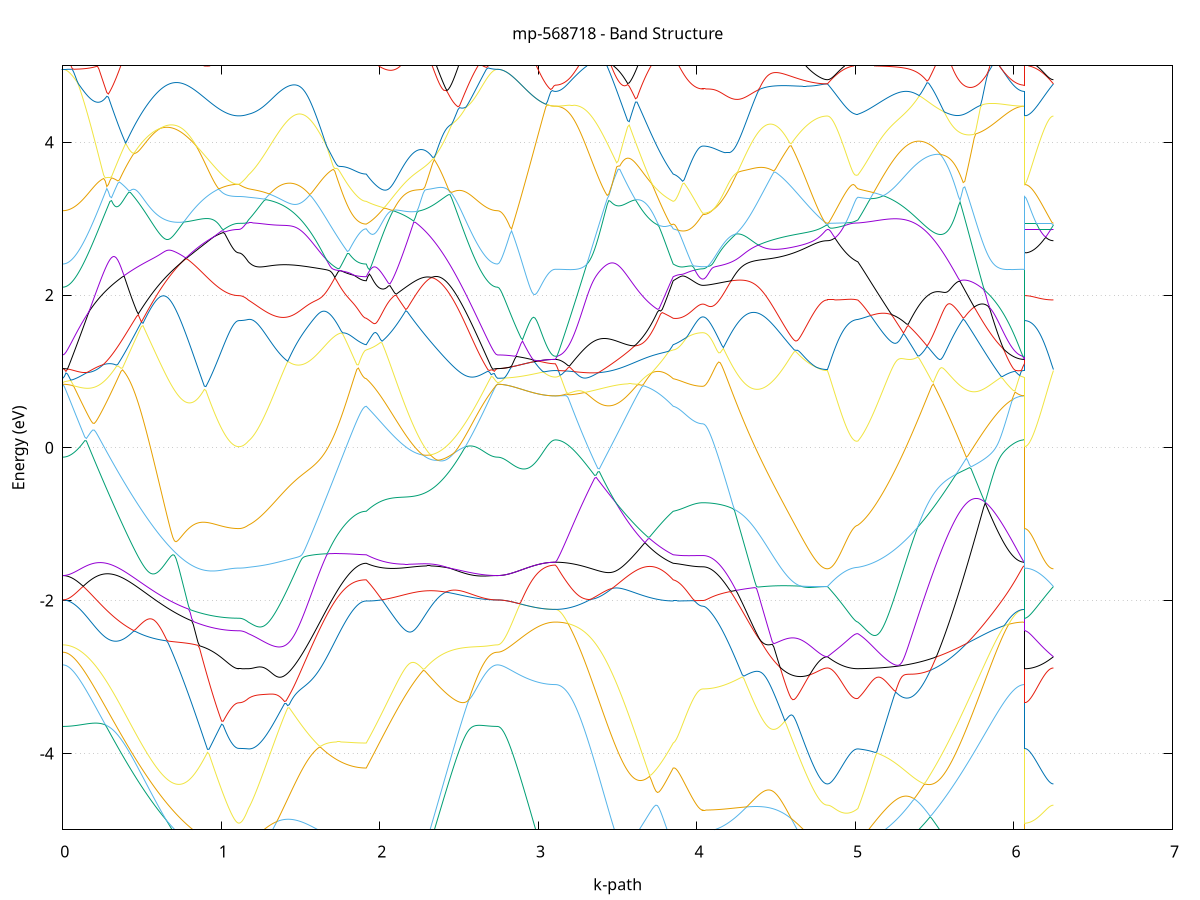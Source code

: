 set title 'mp-568718 - Band Structure'
set xlabel 'k-path'
set ylabel 'Energy (eV)'
set grid y
set yrange [-5:5]
set terminal png size 800,600
set output 'mp-568718_bands_gnuplot.png'
plot '-' using 1:2 with lines notitle, '-' using 1:2 with lines notitle, '-' using 1:2 with lines notitle, '-' using 1:2 with lines notitle, '-' using 1:2 with lines notitle, '-' using 1:2 with lines notitle, '-' using 1:2 with lines notitle, '-' using 1:2 with lines notitle, '-' using 1:2 with lines notitle, '-' using 1:2 with lines notitle, '-' using 1:2 with lines notitle, '-' using 1:2 with lines notitle, '-' using 1:2 with lines notitle, '-' using 1:2 with lines notitle, '-' using 1:2 with lines notitle, '-' using 1:2 with lines notitle, '-' using 1:2 with lines notitle, '-' using 1:2 with lines notitle, '-' using 1:2 with lines notitle, '-' using 1:2 with lines notitle, '-' using 1:2 with lines notitle, '-' using 1:2 with lines notitle, '-' using 1:2 with lines notitle, '-' using 1:2 with lines notitle, '-' using 1:2 with lines notitle, '-' using 1:2 with lines notitle, '-' using 1:2 with lines notitle, '-' using 1:2 with lines notitle, '-' using 1:2 with lines notitle, '-' using 1:2 with lines notitle, '-' using 1:2 with lines notitle, '-' using 1:2 with lines notitle, '-' using 1:2 with lines notitle, '-' using 1:2 with lines notitle, '-' using 1:2 with lines notitle, '-' using 1:2 with lines notitle, '-' using 1:2 with lines notitle, '-' using 1:2 with lines notitle, '-' using 1:2 with lines notitle, '-' using 1:2 with lines notitle, '-' using 1:2 with lines notitle, '-' using 1:2 with lines notitle, '-' using 1:2 with lines notitle, '-' using 1:2 with lines notitle, '-' using 1:2 with lines notitle, '-' using 1:2 with lines notitle, '-' using 1:2 with lines notitle, '-' using 1:2 with lines notitle, '-' using 1:2 with lines notitle, '-' using 1:2 with lines notitle, '-' using 1:2 with lines notitle, '-' using 1:2 with lines notitle, '-' using 1:2 with lines notitle, '-' using 1:2 with lines notitle, '-' using 1:2 with lines notitle, '-' using 1:2 with lines notitle, '-' using 1:2 with lines notitle, '-' using 1:2 with lines notitle, '-' using 1:2 with lines notitle, '-' using 1:2 with lines notitle, '-' using 1:2 with lines notitle, '-' using 1:2 with lines notitle, '-' using 1:2 with lines notitle, '-' using 1:2 with lines notitle
0.000000 -30.528328
0.009920 -30.528328
0.019840 -30.528428
0.029760 -30.528428
0.039680 -30.528528
0.049600 -30.528628
0.059520 -30.528728
0.069440 -30.528828
0.079360 -30.528928
0.089280 -30.529128
0.099200 -30.529328
0.109120 -30.529528
0.119040 -30.529728
0.128960 -30.530028
0.138880 -30.530228
0.148800 -30.530528
0.158720 -30.530828
0.168640 -30.531128
0.178560 -30.531428
0.188480 -30.531828
0.198400 -30.532128
0.208320 -30.532528
0.218240 -30.532928
0.228160 -30.533328
0.238080 -30.533728
0.248000 -30.534128
0.257920 -30.534628
0.267840 -30.535028
0.277760 -30.535528
0.287680 -30.536028
0.297600 -30.536528
0.307520 -30.537028
0.317440 -30.537528
0.327360 -30.538028
0.337280 -30.538628
0.347200 -30.539128
0.357120 -30.539728
0.367040 -30.540228
0.376960 -30.540828
0.386880 -30.541428
0.396800 -30.542028
0.406720 -30.542528
0.416640 -30.543128
0.426560 -30.543728
0.436480 -30.544328
0.446400 -30.544928
0.456320 -30.545628
0.466240 -30.546228
0.476160 -30.546828
0.486080 -30.547428
0.496000 -30.548028
0.505920 -30.548628
0.515840 -30.549228
0.525760 -30.549928
0.535680 -30.550528
0.545600 -30.551128
0.555520 -30.551728
0.565440 -30.552328
0.575360 -30.552928
0.585280 -30.553528
0.595200 -30.554128
0.605120 -30.554728
0.615040 -30.555328
0.624960 -30.555928
0.634880 -30.556528
0.644800 -30.557128
0.654720 -30.557628
0.664640 -30.558228
0.674560 -30.558728
0.684480 -30.559328
0.694400 -30.559828
0.704320 -30.560328
0.714240 -30.560928
0.724160 -30.561428
0.734080 -30.561928
0.744000 -30.562428
0.753920 -30.562928
0.763840 -30.563328
0.773761 -30.563828
0.783681 -30.564228
0.793601 -30.564728
0.803521 -30.565128
0.813441 -30.565528
0.823361 -30.565928
0.833281 -30.566328
0.843201 -30.566728
0.853121 -30.567128
0.863041 -30.567428
0.872961 -30.567828
0.882881 -30.568128
0.892801 -30.568428
0.902721 -30.568728
0.912641 -30.569028
0.922561 -30.569328
0.932481 -30.569628
0.942401 -30.569828
0.952321 -30.570128
0.962241 -30.570328
0.972161 -30.570528
0.982081 -30.570728
0.992001 -30.570928
1.001921 -30.571028
1.011841 -30.571228
1.021761 -30.571328
1.031681 -30.571528
1.041601 -30.571628
1.051521 -30.571728
1.061441 -30.571728
1.071361 -30.571828
1.081281 -30.571928
1.091201 -30.571928
1.101121 -30.571928
1.111041 -30.571928
1.111041 -30.571928
1.121030 -30.571928
1.131018 -30.571928
1.141007 -30.571928
1.150996 -30.571828
1.160985 -30.571728
1.170974 -30.571628
1.170974 -30.571628
1.180884 -30.571628
1.190794 -30.571528
1.200704 -30.571528
1.210614 -30.571528
1.220524 -30.571528
1.230434 -30.571628
1.240344 -30.571628
1.250253 -30.571728
1.260163 -30.571728
1.270073 -30.571828
1.279983 -30.571928
1.289893 -30.572028
1.299803 -30.572028
1.309713 -30.572128
1.319623 -30.572228
1.329533 -30.572328
1.339443 -30.572428
1.349353 -30.572528
1.359263 -30.572628
1.369173 -30.572728
1.379083 -30.572828
1.388993 -30.572928
1.398902 -30.573028
1.408812 -30.573228
1.418722 -30.573328
1.428632 -30.573428
1.438542 -30.573528
1.448452 -30.573728
1.458362 -30.573828
1.468272 -30.573928
1.478182 -30.574028
1.488092 -30.574228
1.498002 -30.574328
1.507912 -30.574428
1.517822 -30.574628
1.527732 -30.574728
1.537642 -30.574828
1.547552 -30.575028
1.557461 -30.575128
1.567371 -30.575228
1.577281 -30.575428
1.587191 -30.575528
1.597101 -30.575628
1.607011 -30.575728
1.616921 -30.575928
1.626831 -30.576028
1.636741 -30.576128
1.646651 -30.576228
1.656561 -30.576328
1.666471 -30.576528
1.676381 -30.576628
1.686291 -30.576728
1.696201 -30.576828
1.706111 -30.576928
1.716020 -30.577028
1.725930 -30.577128
1.735840 -30.577228
1.745750 -30.577228
1.755660 -30.577328
1.765570 -30.577428
1.775480 -30.577528
1.785390 -30.577528
1.795300 -30.577628
1.805210 -30.577728
1.815120 -30.577728
1.825030 -30.577828
1.834940 -30.577828
1.844850 -30.577828
1.854760 -30.577928
1.864670 -30.577928
1.874579 -30.577928
1.884489 -30.577928
1.894399 -30.578028
1.904309 -30.578028
1.914219 -30.578028
1.914219 -30.578028
1.924195 -30.578128
1.934171 -30.578228
1.944147 -30.578328
1.954123 -30.578328
1.964099 -30.578328
1.974075 -30.578228
1.984051 -30.578228
1.994027 -30.578028
2.004003 -30.577928
2.013979 -30.577728
2.023955 -30.577428
2.033931 -30.577128
2.043907 -30.576828
2.053882 -30.576428
2.063858 -30.576028
2.073834 -30.575628
2.083810 -30.575128
2.093786 -30.574628
2.103762 -30.574128
2.113738 -30.573528
2.123714 -30.572928
2.133690 -30.572328
2.143666 -30.571728
2.153642 -30.571028
2.163618 -30.570228
2.173594 -30.569528
2.183570 -30.568728
2.193546 -30.567928
2.203522 -30.567128
2.213498 -30.566328
2.223474 -30.565428
2.233449 -30.564528
2.243425 -30.563628
2.253401 -30.562728
2.263377 -30.561828
2.273353 -30.560928
2.283329 -30.559928
2.293305 -30.558928
2.303281 -30.558028
2.313257 -30.557028
2.323233 -30.556028
2.333209 -30.555028
2.343185 -30.554028
2.353161 -30.553028
2.363137 -30.552028
2.373113 -30.551028
2.383089 -30.550028
2.393065 -30.549028
2.403041 -30.548128
2.413017 -30.547128
2.422993 -30.546128
2.432968 -30.545228
2.442944 -30.544228
2.452920 -30.543328
2.462896 -30.542428
2.472872 -30.541528
2.482848 -30.540728
2.492824 -30.539828
2.502800 -30.539028
2.512776 -30.538228
2.522752 -30.537428
2.532728 -30.536628
2.542704 -30.535928
2.552680 -30.535228
2.562656 -30.534528
2.572632 -30.533928
2.582608 -30.533328
2.592584 -30.532728
2.602560 -30.532128
2.612535 -30.531628
2.622511 -30.531128
2.632487 -30.530728
2.642463 -30.530328
2.652439 -30.529928
2.662415 -30.529628
2.672391 -30.529328
2.682367 -30.529028
2.692343 -30.528828
2.702319 -30.528628
2.712295 -30.528528
2.722271 -30.528428
2.732247 -30.528328
2.742223 -30.528328
2.742223 -30.528328
2.752086 -30.528328
2.761949 -30.528328
2.771812 -30.528328
2.781675 -30.528328
2.791538 -30.528328
2.801401 -30.528328
2.811264 -30.528328
2.821127 -30.528428
2.830990 -30.528428
2.840854 -30.528428
2.850717 -30.528428
2.860580 -30.528428
2.870443 -30.528428
2.880306 -30.528428
2.890169 -30.528428
2.900032 -30.528428
2.909895 -30.528428
2.919758 -30.528428
2.929621 -30.528528
2.939484 -30.528528
2.949347 -30.528528
2.959210 -30.528528
2.969073 -30.528528
2.978937 -30.528528
2.988800 -30.528528
2.998663 -30.528528
3.008526 -30.528528
3.018389 -30.528528
3.028252 -30.528528
3.038115 -30.528528
3.047978 -30.528528
3.057841 -30.528528
3.067704 -30.528628
3.077567 -30.528628
3.087430 -30.528628
3.097293 -30.528628
3.107156 -30.528628
3.107156 -30.528628
3.117066 -30.528628
3.126976 -30.528628
3.136886 -30.528728
3.146796 -30.528928
3.156706 -30.529128
3.166616 -30.529328
3.176526 -30.529528
3.186436 -30.529828
3.196346 -30.530128
3.206256 -30.530528
3.216166 -30.530928
3.226076 -30.531328
3.235986 -30.531828
3.245896 -30.532328
3.255806 -30.532928
3.265715 -30.533428
3.275625 -30.534128
3.285535 -30.534728
3.295445 -30.535428
3.305355 -30.536028
3.315265 -30.536828
3.325175 -30.537528
3.335085 -30.538328
3.344995 -30.539128
3.354905 -30.539928
3.364815 -30.540728
3.374725 -30.541628
3.384635 -30.542528
3.394545 -30.543428
3.404455 -30.544328
3.414365 -30.545228
3.424274 -30.546128
3.434184 -30.547128
3.444094 -30.548028
3.454004 -30.549028
3.463914 -30.550028
3.473824 -30.551028
3.483734 -30.551928
3.493644 -30.552928
3.503554 -30.553928
3.513464 -30.554928
3.523374 -30.555928
3.533284 -30.556928
3.543194 -30.557828
3.553104 -30.558828
3.563014 -30.559828
3.572923 -30.560728
3.582833 -30.561628
3.592743 -30.562628
3.602653 -30.563528
3.612563 -30.564428
3.622473 -30.565228
3.632383 -30.566128
3.642293 -30.566928
3.652203 -30.567828
3.662113 -30.568628
3.672023 -30.569328
3.681933 -30.570128
3.691843 -30.570828
3.701753 -30.571528
3.711663 -30.572128
3.721573 -30.572828
3.731482 -30.573428
3.741392 -30.573928
3.751302 -30.574528
3.761212 -30.575028
3.771122 -30.575528
3.781032 -30.575928
3.790942 -30.576328
3.800852 -30.576728
3.810762 -30.577028
3.820672 -30.577328
3.830582 -30.577628
3.840492 -30.577828
3.850402 -30.578028
3.850402 -30.578028
3.860261 -30.578028
3.870120 -30.578028
3.879979 -30.578128
3.889838 -30.578128
3.899697 -30.578128
3.909557 -30.578228
3.919416 -30.578228
3.929275 -30.578228
3.939134 -30.578228
3.948993 -30.578228
3.958852 -30.578328
3.968711 -30.578328
3.978570 -30.578328
3.988430 -30.578328
3.998289 -30.578328
4.008148 -30.578328
4.018007 -30.578328
4.027866 -30.578328
4.037725 -30.578328
4.037725 -30.578328
4.047670 -30.578328
4.057615 -30.578328
4.067559 -30.578328
4.077504 -30.578328
4.087448 -30.578228
4.097393 -30.578228
4.107338 -30.578228
4.117282 -30.578128
4.127227 -30.578128
4.137171 -30.578128
4.147116 -30.578028
4.157061 -30.577928
4.167005 -30.577928
4.176950 -30.577828
4.186894 -30.577728
4.196839 -30.577728
4.206784 -30.577628
4.216728 -30.577528
4.226673 -30.577428
4.236618 -30.577328
4.246562 -30.577228
4.256507 -30.577128
4.266451 -30.577028
4.276396 -30.576928
4.286341 -30.576828
4.296285 -30.576728
4.306230 -30.576628
4.316174 -30.576428
4.326119 -30.576328
4.336064 -30.576228
4.346008 -30.576128
4.355953 -30.575928
4.365898 -30.575828
4.375842 -30.575728
4.385787 -30.575628
4.395731 -30.575428
4.405676 -30.575328
4.415621 -30.575228
4.425565 -30.575028
4.435510 -30.574928
4.445454 -30.574828
4.455399 -30.574628
4.465344 -30.574528
4.475288 -30.574428
4.485233 -30.574228
4.495177 -30.574128
4.505122 -30.574028
4.515067 -30.573828
4.525011 -30.573728
4.534956 -30.573628
4.544901 -30.573528
4.554845 -30.573428
4.564790 -30.573228
4.574734 -30.573128
4.584679 -30.573028
4.594624 -30.572928
4.604568 -30.572828
4.614513 -30.572728
4.624457 -30.572628
4.634402 -30.572528
4.644347 -30.572428
4.654291 -30.572428
4.664236 -30.572328
4.674181 -30.572228
4.684125 -30.572128
4.694070 -30.572128
4.704014 -30.572028
4.713959 -30.571928
4.723904 -30.571928
4.733848 -30.571828
4.743793 -30.571828
4.753737 -30.571828
4.763682 -30.571728
4.773627 -30.571728
4.783571 -30.571728
4.793516 -30.571728
4.803461 -30.571728
4.813405 -30.571628
4.823350 -30.571628
4.823350 -30.571628
4.832953 -30.571728
4.842555 -30.571728
4.852158 -30.571728
4.861761 -30.571728
4.871364 -30.571728
4.880967 -30.571828
4.890570 -30.571828
4.900173 -30.571828
4.909776 -30.571828
4.919379 -30.571828
4.928981 -30.571828
4.938584 -30.571828
4.948187 -30.571828
4.957790 -30.571728
4.967393 -30.571728
4.976996 -30.571728
4.986599 -30.571728
4.996202 -30.571728
5.005804 -30.571628
5.015407 -30.571628
5.015407 -30.571628
5.025323 -30.571528
5.035240 -30.571428
5.045156 -30.571228
5.055072 -30.571128
5.064988 -30.570928
5.074904 -30.570728
5.084820 -30.570528
5.094736 -30.570328
5.104652 -30.570028
5.114568 -30.569828
5.124485 -30.569528
5.134401 -30.569228
5.144317 -30.568928
5.154233 -30.568628
5.164149 -30.568328
5.174065 -30.567928
5.183981 -30.567628
5.193897 -30.567228
5.203813 -30.566928
5.213730 -30.566528
5.223646 -30.566228
5.233562 -30.565828
5.243478 -30.565428
5.253394 -30.565028
5.263310 -30.564628
5.273226 -30.564228
5.283142 -30.563828
5.293058 -30.563328
5.302975 -30.562928
5.312891 -30.562428
5.322807 -30.561928
5.332723 -30.561528
5.342639 -30.561028
5.352555 -30.560528
5.362471 -30.560028
5.372387 -30.559428
5.382303 -30.558928
5.392219 -30.558428
5.402136 -30.557828
5.412052 -30.557328
5.421968 -30.556728
5.431884 -30.556228
5.441800 -30.555628
5.451716 -30.555028
5.461632 -30.554528
5.471548 -30.553928
5.481464 -30.553328
5.491381 -30.552728
5.501297 -30.552128
5.511213 -30.551528
5.521129 -30.550928
5.531045 -30.550328
5.540961 -30.549728
5.550877 -30.549128
5.560793 -30.548528
5.570709 -30.547928
5.580626 -30.547328
5.590542 -30.546728
5.600458 -30.546128
5.610374 -30.545528
5.620290 -30.544928
5.630206 -30.544328
5.640122 -30.543728
5.650038 -30.543128
5.659954 -30.542528
5.669870 -30.542028
5.679787 -30.541428
5.689703 -30.540828
5.699619 -30.540328
5.709535 -30.539728
5.719451 -30.539228
5.729367 -30.538628
5.739283 -30.538128
5.749199 -30.537628
5.759115 -30.537128
5.769032 -30.536628
5.778948 -30.536128
5.788864 -30.535628
5.798780 -30.535228
5.808696 -30.534728
5.818612 -30.534328
5.828528 -30.533928
5.838444 -30.533528
5.848360 -30.533128
5.858277 -30.532728
5.868193 -30.532328
5.878109 -30.532028
5.888025 -30.531628
5.897941 -30.531328
5.907857 -30.531028
5.917773 -30.530728
5.927689 -30.530428
5.937605 -30.530228
5.947522 -30.529928
5.957438 -30.529728
5.967354 -30.529528
5.977270 -30.529328
5.987186 -30.529228
5.997102 -30.529028
6.007018 -30.528928
6.016934 -30.528828
6.026850 -30.528728
6.036767 -30.528628
6.046683 -30.528628
6.056599 -30.528628
6.066515 -30.528628
6.066515 -30.571928
6.076118 -30.571928
6.085722 -30.571928
6.095325 -30.571928
6.104929 -30.571928
6.114532 -30.571928
6.124136 -30.571928
6.133739 -30.571928
6.143343 -30.571928
6.152946 -30.571928
6.162550 -30.571828
6.172154 -30.571828
6.181757 -30.571828
6.191361 -30.571828
6.200964 -30.571828
6.210568 -30.571728
6.220171 -30.571728
6.229775 -30.571728
6.239378 -30.571728
6.248982 -30.571628
e
0.000000 -30.528328
0.009920 -30.528328
0.019840 -30.528428
0.029760 -30.528428
0.039680 -30.528528
0.049600 -30.528528
0.059520 -30.528628
0.069440 -30.528728
0.079360 -30.528928
0.089280 -30.529028
0.099200 -30.529228
0.109120 -30.529328
0.119040 -30.529528
0.128960 -30.529728
0.138880 -30.530028
0.148800 -30.530228
0.158720 -30.530528
0.168640 -30.530728
0.178560 -30.531028
0.188480 -30.531328
0.198400 -30.531628
0.208320 -30.532028
0.218240 -30.532328
0.228160 -30.532728
0.238080 -30.533028
0.248000 -30.533428
0.257920 -30.533828
0.267840 -30.534228
0.277760 -30.534628
0.287680 -30.535128
0.297600 -30.535528
0.307520 -30.536028
0.317440 -30.536428
0.327360 -30.536928
0.337280 -30.537428
0.347200 -30.537928
0.357120 -30.538428
0.367040 -30.538928
0.376960 -30.539428
0.386880 -30.540028
0.396800 -30.540528
0.406720 -30.541128
0.416640 -30.541628
0.426560 -30.542228
0.436480 -30.542728
0.446400 -30.543328
0.456320 -30.543928
0.466240 -30.544528
0.476160 -30.545128
0.486080 -30.545628
0.496000 -30.546228
0.505920 -30.546828
0.515840 -30.547428
0.525760 -30.548028
0.535680 -30.548628
0.545600 -30.549228
0.555520 -30.549828
0.565440 -30.550428
0.575360 -30.551028
0.585280 -30.551628
0.595200 -30.552228
0.605120 -30.552828
0.615040 -30.553428
0.624960 -30.554028
0.634880 -30.554628
0.644800 -30.555228
0.654720 -30.555828
0.664640 -30.556428
0.674560 -30.556928
0.684480 -30.557528
0.694400 -30.558028
0.704320 -30.558628
0.714240 -30.559128
0.724160 -30.559728
0.734080 -30.560228
0.744000 -30.560728
0.753920 -30.561228
0.763840 -30.561828
0.773761 -30.562228
0.783681 -30.562728
0.793601 -30.563228
0.803521 -30.563728
0.813441 -30.564128
0.823361 -30.564628
0.833281 -30.565028
0.843201 -30.565428
0.853121 -30.565828
0.863041 -30.566228
0.872961 -30.566628
0.882881 -30.567028
0.892801 -30.567328
0.902721 -30.567728
0.912641 -30.568028
0.922561 -30.568328
0.932481 -30.568628
0.942401 -30.568928
0.952321 -30.569228
0.962241 -30.569428
0.972161 -30.569628
0.982081 -30.569928
0.992001 -30.570128
1.001921 -30.570328
1.011841 -30.570428
1.021761 -30.570628
1.031681 -30.570728
1.041601 -30.570928
1.051521 -30.571028
1.061441 -30.571128
1.071361 -30.571128
1.081281 -30.571228
1.091201 -30.571228
1.101121 -30.571328
1.111041 -30.571328
1.111041 -30.571328
1.121030 -30.571328
1.131018 -30.571228
1.141007 -30.571228
1.150996 -30.571228
1.160985 -30.571128
1.170974 -30.571028
1.170974 -30.571028
1.180884 -30.570928
1.190794 -30.570828
1.200704 -30.570628
1.210614 -30.570328
1.220524 -30.570028
1.230434 -30.569728
1.240344 -30.569328
1.250253 -30.569328
1.260163 -30.569428
1.270073 -30.569428
1.279983 -30.569528
1.289893 -30.569628
1.299803 -30.569628
1.309713 -30.569728
1.319623 -30.569828
1.329533 -30.569928
1.339443 -30.570028
1.349353 -30.570128
1.359263 -30.570228
1.369173 -30.570328
1.379083 -30.570428
1.388993 -30.570528
1.398902 -30.570628
1.408812 -30.570728
1.418722 -30.570928
1.428632 -30.571028
1.438542 -30.571128
1.448452 -30.571228
1.458362 -30.571328
1.468272 -30.571528
1.478182 -30.571628
1.488092 -30.571728
1.498002 -30.571928
1.507912 -30.572028
1.517822 -30.572128
1.527732 -30.572228
1.537642 -30.572428
1.547552 -30.572528
1.557461 -30.572628
1.567371 -30.572828
1.577281 -30.572928
1.587191 -30.573028
1.597101 -30.573128
1.607011 -30.573328
1.616921 -30.573428
1.626831 -30.573528
1.636741 -30.573628
1.646651 -30.573728
1.656561 -30.573928
1.666471 -30.574028
1.676381 -30.574128
1.686291 -30.574228
1.696201 -30.574328
1.706111 -30.574428
1.716020 -30.574528
1.725930 -30.574628
1.735840 -30.574728
1.745750 -30.574728
1.755660 -30.574828
1.765570 -30.574928
1.775480 -30.575028
1.785390 -30.575028
1.795300 -30.575128
1.805210 -30.575128
1.815120 -30.575228
1.825030 -30.575228
1.834940 -30.575328
1.844850 -30.575328
1.854760 -30.575428
1.864670 -30.575428
1.874579 -30.575428
1.884489 -30.575428
1.894399 -30.575428
1.904309 -30.575528
1.914219 -30.575528
1.914219 -30.575528
1.924195 -30.575628
1.934171 -30.575728
1.944147 -30.575828
1.954123 -30.575828
1.964099 -30.575828
1.974075 -30.575828
1.984051 -30.575728
1.994027 -30.575528
2.004003 -30.575428
2.013979 -30.575228
2.023955 -30.575028
2.033931 -30.574728
2.043907 -30.574428
2.053882 -30.574028
2.063858 -30.573628
2.073834 -30.573228
2.083810 -30.572828
2.093786 -30.572328
2.103762 -30.571828
2.113738 -30.571228
2.123714 -30.570628
2.133690 -30.570028
2.143666 -30.569428
2.153642 -30.568728
2.163618 -30.568028
2.173594 -30.567328
2.183570 -30.566528
2.193546 -30.565828
2.203522 -30.565028
2.213498 -30.564228
2.223474 -30.563328
2.233449 -30.562528
2.243425 -30.561628
2.253401 -30.560728
2.263377 -30.559828
2.273353 -30.558928
2.283329 -30.558028
2.293305 -30.557028
2.303281 -30.556128
2.313257 -30.555128
2.323233 -30.554128
2.333209 -30.553228
2.343185 -30.552228
2.353161 -30.551228
2.363137 -30.550328
2.373113 -30.549328
2.383089 -30.548328
2.393065 -30.547428
2.403041 -30.546428
2.413017 -30.545528
2.422993 -30.544628
2.432968 -30.543628
2.442944 -30.542728
2.452920 -30.541828
2.462896 -30.540928
2.472872 -30.540128
2.482848 -30.539228
2.492824 -30.538428
2.502800 -30.537628
2.512776 -30.536828
2.522752 -30.536028
2.532728 -30.535328
2.542704 -30.534628
2.552680 -30.533928
2.562656 -30.533328
2.572632 -30.532628
2.582608 -30.532028
2.592584 -30.531528
2.602560 -30.530928
2.612535 -30.530428
2.622511 -30.530028
2.632487 -30.529528
2.642463 -30.529128
2.652439 -30.528828
2.662415 -30.528428
2.672391 -30.528228
2.682367 -30.528328
2.692343 -30.528328
2.702319 -30.528328
2.712295 -30.528328
2.722271 -30.528328
2.732247 -30.528328
2.742223 -30.528328
2.742223 -30.528328
2.752086 -30.528328
2.761949 -30.528328
2.771812 -30.528328
2.781675 -30.528328
2.791538 -30.528328
2.801401 -30.528328
2.811264 -30.528328
2.821127 -30.528428
2.830990 -30.528428
2.840854 -30.528428
2.850717 -30.528428
2.860580 -30.528428
2.870443 -30.528428
2.880306 -30.528428
2.890169 -30.528428
2.900032 -30.528428
2.909895 -30.528428
2.919758 -30.528428
2.929621 -30.528528
2.939484 -30.528528
2.949347 -30.528528
2.959210 -30.528528
2.969073 -30.528528
2.978937 -30.528528
2.988800 -30.528528
2.998663 -30.528528
3.008526 -30.528528
3.018389 -30.528528
3.028252 -30.528528
3.038115 -30.528528
3.047978 -30.528528
3.057841 -30.528528
3.067704 -30.528628
3.077567 -30.528628
3.087430 -30.528628
3.097293 -30.528628
3.107156 -30.528628
3.107156 -30.528628
3.117066 -30.528628
3.126976 -30.528528
3.136886 -30.528528
3.146796 -30.528528
3.156706 -30.528528
3.166616 -30.528528
3.176526 -30.528528
3.186436 -30.528528
3.196346 -30.528528
3.206256 -30.528928
3.216166 -30.529328
3.226076 -30.529728
3.235986 -30.530228
3.245896 -30.530728
3.255806 -30.531228
3.265715 -30.531728
3.275625 -30.532328
3.285535 -30.533028
3.295445 -30.533628
3.305355 -30.534328
3.315265 -30.535028
3.325175 -30.535728
3.335085 -30.536528
3.344995 -30.537328
3.354905 -30.538128
3.364815 -30.538928
3.374725 -30.539728
3.384635 -30.540628
3.394545 -30.541528
3.404455 -30.542328
3.414365 -30.543328
3.424274 -30.544228
3.434184 -30.545128
3.444094 -30.546028
3.454004 -30.547028
3.463914 -30.547928
3.473824 -30.548928
3.483734 -30.549928
3.493644 -30.550828
3.503554 -30.551828
3.513464 -30.552828
3.523374 -30.553728
3.533284 -30.554728
3.543194 -30.555728
3.553104 -30.556628
3.563014 -30.557528
3.572923 -30.558528
3.582833 -30.559428
3.592743 -30.560328
3.602653 -30.561228
3.612563 -30.562128
3.622473 -30.562928
3.632383 -30.563828
3.642293 -30.564628
3.652203 -30.565428
3.662113 -30.566228
3.672023 -30.566928
3.681933 -30.567728
3.691843 -30.568428
3.701753 -30.569028
3.711663 -30.569728
3.721573 -30.570328
3.731482 -30.570928
3.741392 -30.571528
3.751302 -30.572028
3.761212 -30.572528
3.771122 -30.573028
3.781032 -30.573428
3.790942 -30.573828
3.800852 -30.574228
3.810762 -30.574528
3.820672 -30.574828
3.830582 -30.575128
3.840492 -30.575328
3.850402 -30.575528
3.850402 -30.575528
3.860261 -30.575528
3.870120 -30.575528
3.879979 -30.575628
3.889838 -30.575628
3.899697 -30.575628
3.909557 -30.575628
3.919416 -30.575728
3.929275 -30.575728
3.939134 -30.575728
3.948993 -30.575728
3.958852 -30.575728
3.968711 -30.575828
3.978570 -30.575828
3.988430 -30.575828
3.998289 -30.575828
4.008148 -30.575828
4.018007 -30.575828
4.027866 -30.575828
4.037725 -30.575828
4.037725 -30.575828
4.047670 -30.575828
4.057615 -30.575828
4.067559 -30.575828
4.077504 -30.575828
4.087448 -30.575728
4.097393 -30.575728
4.107338 -30.575728
4.117282 -30.575628
4.127227 -30.575628
4.137171 -30.575628
4.147116 -30.575528
4.157061 -30.575428
4.167005 -30.575428
4.176950 -30.575328
4.186894 -30.575228
4.196839 -30.575228
4.206784 -30.575128
4.216728 -30.575028
4.226673 -30.574928
4.236618 -30.574828
4.246562 -30.574728
4.256507 -30.574628
4.266451 -30.574528
4.276396 -30.574428
4.286341 -30.574328
4.296285 -30.574228
4.306230 -30.574128
4.316174 -30.574028
4.326119 -30.573828
4.336064 -30.573728
4.346008 -30.573628
4.355953 -30.573528
4.365898 -30.573428
4.375842 -30.573228
4.385787 -30.573128
4.395731 -30.573028
4.405676 -30.572828
4.415621 -30.572728
4.425565 -30.572628
4.435510 -30.572428
4.445454 -30.572328
4.455399 -30.572228
4.465344 -30.572028
4.475288 -30.571928
4.485233 -30.571828
4.495177 -30.571728
4.505122 -30.571528
4.515067 -30.571428
4.525011 -30.571328
4.534956 -30.571228
4.544901 -30.571028
4.554845 -30.570928
4.564790 -30.570828
4.574734 -30.570728
4.584679 -30.570628
4.594624 -30.570528
4.604568 -30.570428
4.614513 -30.570328
4.624457 -30.570228
4.634402 -30.570128
4.644347 -30.570028
4.654291 -30.569928
4.664236 -30.569928
4.674181 -30.569828
4.684125 -30.569728
4.694070 -30.569728
4.704014 -30.569728
4.713959 -30.569828
4.723904 -30.570028
4.733848 -30.570228
4.743793 -30.570528
4.753737 -30.570828
4.763682 -30.571028
4.773627 -30.571228
4.783571 -30.571428
4.793516 -30.571528
4.803461 -30.571628
4.813405 -30.571628
4.823350 -30.571628
4.823350 -30.571628
4.832953 -30.571628
4.842555 -30.571628
4.852158 -30.571628
4.861761 -30.571528
4.871364 -30.571528
4.880967 -30.571528
4.890570 -30.571428
4.900173 -30.571428
4.909776 -30.571428
4.919379 -30.571328
4.928981 -30.571328
4.938584 -30.571328
4.948187 -30.571228
4.957790 -30.571228
4.967393 -30.571228
4.976996 -30.571128
4.986599 -30.571128
4.996202 -30.571128
5.005804 -30.571028
5.015407 -30.571028
5.015407 -30.571028
5.025323 -30.570928
5.035240 -30.570828
5.045156 -30.570728
5.055072 -30.570628
5.064988 -30.570428
5.074904 -30.570228
5.084820 -30.570128
5.094736 -30.569928
5.104652 -30.569728
5.114568 -30.569428
5.124485 -30.569228
5.134401 -30.569028
5.144317 -30.568728
5.154233 -30.568428
5.164149 -30.568128
5.174065 -30.567928
5.183981 -30.567528
5.193897 -30.567228
5.203813 -30.566828
5.213730 -30.566428
5.223646 -30.566028
5.233562 -30.565628
5.243478 -30.565128
5.253394 -30.564728
5.263310 -30.564228
5.273226 -30.563828
5.283142 -30.563328
5.293058 -30.562828
5.302975 -30.562328
5.312891 -30.561828
5.322807 -30.561328
5.332723 -30.560728
5.342639 -30.560228
5.352555 -30.559728
5.362471 -30.559128
5.372387 -30.558628
5.382303 -30.558028
5.392219 -30.557428
5.402136 -30.556828
5.412052 -30.556328
5.421968 -30.555728
5.431884 -30.555128
5.441800 -30.554528
5.451716 -30.553928
5.461632 -30.553328
5.471548 -30.552728
5.481464 -30.552128
5.491381 -30.551528
5.501297 -30.550928
5.511213 -30.550328
5.521129 -30.549728
5.531045 -30.549028
5.540961 -30.548428
5.550877 -30.547828
5.560793 -30.547228
5.570709 -30.546628
5.580626 -30.546028
5.590542 -30.545428
5.600458 -30.544828
5.610374 -30.544328
5.620290 -30.543728
5.630206 -30.543128
5.640122 -30.542528
5.650038 -30.542028
5.659954 -30.541428
5.669870 -30.540928
5.679787 -30.540328
5.689703 -30.539828
5.699619 -30.539228
5.709535 -30.538728
5.719451 -30.538228
5.729367 -30.537728
5.739283 -30.537228
5.749199 -30.536728
5.759115 -30.536328
5.769032 -30.535828
5.778948 -30.535428
5.788864 -30.534928
5.798780 -30.534528
5.808696 -30.534128
5.818612 -30.533728
5.828528 -30.533328
5.838444 -30.532928
5.848360 -30.532628
5.858277 -30.532228
5.868193 -30.531928
5.878109 -30.531628
5.888025 -30.531328
5.897941 -30.531028
5.907857 -30.530728
5.917773 -30.530528
5.927689 -30.530228
5.937605 -30.530028
5.947522 -30.529828
5.957438 -30.529628
5.967354 -30.529428
5.977270 -30.529228
5.987186 -30.529128
5.997102 -30.529028
6.007018 -30.528928
6.016934 -30.528828
6.026850 -30.528728
6.036767 -30.528628
6.046683 -30.528628
6.056599 -30.528628
6.066515 -30.528628
6.066515 -30.571328
6.076118 -30.571328
6.085722 -30.571328
6.095325 -30.571328
6.104929 -30.571328
6.114532 -30.571328
6.124136 -30.571328
6.133739 -30.571328
6.143343 -30.571428
6.152946 -30.571428
6.162550 -30.571428
6.172154 -30.571428
6.181757 -30.571528
6.191361 -30.571528
6.200964 -30.571528
6.210568 -30.571528
6.220171 -30.571628
6.229775 -30.571628
6.239378 -30.571628
6.248982 -30.571628
e
0.000000 -30.527228
0.009920 -30.527228
0.019840 -30.527228
0.029760 -30.527328
0.039680 -30.527428
0.049600 -30.527428
0.059520 -30.527528
0.069440 -30.527728
0.079360 -30.527828
0.089280 -30.528028
0.099200 -30.528128
0.109120 -30.528328
0.119040 -30.528528
0.128960 -30.528828
0.138880 -30.529028
0.148800 -30.529328
0.158720 -30.529628
0.168640 -30.529928
0.178560 -30.530228
0.188480 -30.530528
0.198400 -30.530828
0.208320 -30.531228
0.218240 -30.531628
0.228160 -30.531928
0.238080 -30.532328
0.248000 -30.532828
0.257920 -30.533228
0.267840 -30.533628
0.277760 -30.534128
0.287680 -30.534528
0.297600 -30.535028
0.307520 -30.535528
0.317440 -30.536028
0.327360 -30.536528
0.337280 -30.537028
0.347200 -30.537528
0.357120 -30.538128
0.367040 -30.538628
0.376960 -30.539128
0.386880 -30.539728
0.396800 -30.540228
0.406720 -30.540828
0.416640 -30.541428
0.426560 -30.541928
0.436480 -30.542528
0.446400 -30.543128
0.456320 -30.543728
0.466240 -30.544328
0.476160 -30.544928
0.486080 -30.545428
0.496000 -30.546028
0.505920 -30.546628
0.515840 -30.547228
0.525760 -30.547828
0.535680 -30.548428
0.545600 -30.549028
0.555520 -30.549628
0.565440 -30.550128
0.575360 -30.550728
0.585280 -30.551328
0.595200 -30.551928
0.605120 -30.552428
0.615040 -30.553028
0.624960 -30.553628
0.634880 -30.554128
0.644800 -30.554728
0.654720 -30.555228
0.664640 -30.555728
0.674560 -30.556328
0.684480 -30.556828
0.694400 -30.557328
0.704320 -30.557828
0.714240 -30.558328
0.724160 -30.558828
0.734080 -30.559328
0.744000 -30.559728
0.753920 -30.560228
0.763840 -30.560728
0.773761 -30.561128
0.783681 -30.561528
0.793601 -30.561928
0.803521 -30.562428
0.813441 -30.562828
0.823361 -30.563128
0.833281 -30.563528
0.843201 -30.563928
0.853121 -30.564228
0.863041 -30.564628
0.872961 -30.564928
0.882881 -30.565328
0.892801 -30.565628
0.902721 -30.566028
0.912641 -30.566328
0.922561 -30.566628
0.932481 -30.566928
0.942401 -30.567228
0.952321 -30.567428
0.962241 -30.567728
0.972161 -30.567928
0.982081 -30.568128
0.992001 -30.568328
1.001921 -30.568528
1.011841 -30.568728
1.021761 -30.568928
1.031681 -30.569028
1.041601 -30.569128
1.051521 -30.569228
1.061441 -30.569328
1.071361 -30.569428
1.081281 -30.569428
1.091201 -30.569528
1.101121 -30.569528
1.111041 -30.569528
1.111041 -30.569528
1.121030 -30.569528
1.131018 -30.569528
1.141007 -30.569528
1.150996 -30.569428
1.160985 -30.569328
1.170974 -30.569328
1.170974 -30.569328
1.180884 -30.569228
1.190794 -30.569228
1.200704 -30.569128
1.210614 -30.569228
1.220524 -30.569228
1.230434 -30.569228
1.240344 -30.569228
1.250253 -30.568928
1.260163 -30.568528
1.270073 -30.568028
1.279983 -30.567528
1.289893 -30.566928
1.299803 -30.566428
1.309713 -30.565828
1.319623 -30.565228
1.329533 -30.564528
1.339443 -30.563828
1.349353 -30.563128
1.359263 -30.562428
1.369173 -30.561628
1.379083 -30.560928
1.388993 -30.560128
1.398902 -30.559328
1.408812 -30.558428
1.418722 -30.557628
1.428632 -30.556728
1.438542 -30.555928
1.448452 -30.555028
1.458362 -30.554128
1.468272 -30.553228
1.478182 -30.552328
1.488092 -30.551428
1.498002 -30.550428
1.507912 -30.549528
1.517822 -30.548628
1.527732 -30.547728
1.537642 -30.546728
1.547552 -30.545828
1.557461 -30.544928
1.567371 -30.543928
1.577281 -30.543028
1.587191 -30.542128
1.597101 -30.541228
1.607011 -30.540428
1.616921 -30.539528
1.626831 -30.538628
1.636741 -30.537828
1.646651 -30.536928
1.656561 -30.536128
1.666471 -30.535328
1.676381 -30.534628
1.686291 -30.533828
1.696201 -30.533128
1.706111 -30.532428
1.716020 -30.531728
1.725930 -30.531128
1.735840 -30.530428
1.745750 -30.529828
1.755660 -30.529328
1.765570 -30.528728
1.775480 -30.528228
1.785390 -30.527728
1.795300 -30.527328
1.805210 -30.526928
1.815120 -30.526528
1.825030 -30.526228
1.834940 -30.525828
1.844850 -30.525628
1.854760 -30.525328
1.864670 -30.525128
1.874579 -30.525028
1.884489 -30.524828
1.894399 -30.524728
1.904309 -30.524728
1.914219 -30.524728
1.914219 -30.524728
1.924195 -30.524728
1.934171 -30.524628
1.944147 -30.524628
1.954123 -30.524628
1.964099 -30.524628
1.974075 -30.524628
1.984051 -30.524628
1.994027 -30.524628
2.004003 -30.524728
2.013979 -30.524728
2.023955 -30.524728
2.033931 -30.524728
2.043907 -30.524728
2.053882 -30.524728
2.063858 -30.524828
2.073834 -30.524828
2.083810 -30.524828
2.093786 -30.524928
2.103762 -30.524928
2.113738 -30.525028
2.123714 -30.525028
2.133690 -30.525028
2.143666 -30.525128
2.153642 -30.525128
2.163618 -30.525228
2.173594 -30.525328
2.183570 -30.525328
2.193546 -30.525428
2.203522 -30.525428
2.213498 -30.525528
2.223474 -30.525628
2.233449 -30.525628
2.243425 -30.525728
2.253401 -30.525828
2.263377 -30.525828
2.273353 -30.525928
2.283329 -30.526028
2.293305 -30.526028
2.303281 -30.526128
2.313257 -30.526228
2.323233 -30.526328
2.333209 -30.526328
2.343185 -30.526428
2.353161 -30.526528
2.363137 -30.526628
2.373113 -30.526628
2.383089 -30.526728
2.393065 -30.526828
2.403041 -30.526828
2.413017 -30.526928
2.422993 -30.527028
2.432968 -30.527128
2.442944 -30.527128
2.452920 -30.527228
2.462896 -30.527328
2.472872 -30.527328
2.482848 -30.527428
2.492824 -30.527528
2.502800 -30.527528
2.512776 -30.527628
2.522752 -30.527628
2.532728 -30.527728
2.542704 -30.527828
2.552680 -30.527828
2.562656 -30.527928
2.572632 -30.527928
2.582608 -30.528028
2.592584 -30.528028
2.602560 -30.528028
2.612535 -30.528128
2.622511 -30.528128
2.632487 -30.528128
2.642463 -30.528228
2.652439 -30.528228
2.662415 -30.528228
2.672391 -30.528228
2.682367 -30.527928
2.692343 -30.527728
2.702319 -30.527528
2.712295 -30.527428
2.722271 -30.527328
2.732247 -30.527228
2.742223 -30.527228
2.742223 -30.527228
2.752086 -30.527228
2.761949 -30.527228
2.771812 -30.527228
2.781675 -30.527228
2.791538 -30.527228
2.801401 -30.527228
2.811264 -30.527228
2.821127 -30.527228
2.830990 -30.527228
2.840854 -30.527228
2.850717 -30.527228
2.860580 -30.527128
2.870443 -30.527128
2.880306 -30.527128
2.890169 -30.527128
2.900032 -30.527128
2.909895 -30.527128
2.919758 -30.527128
2.929621 -30.527128
2.939484 -30.527128
2.949347 -30.527128
2.959210 -30.527028
2.969073 -30.527028
2.978937 -30.527028
2.988800 -30.527028
2.998663 -30.527028
3.008526 -30.527028
3.018389 -30.527028
3.028252 -30.527028
3.038115 -30.527028
3.047978 -30.527028
3.057841 -30.527028
3.067704 -30.527028
3.077567 -30.527028
3.087430 -30.527028
3.097293 -30.527028
3.107156 -30.527028
3.107156 -30.527028
3.117066 -30.527028
3.126976 -30.527128
3.136886 -30.527128
3.146796 -30.527328
3.156706 -30.527528
3.166616 -30.527728
3.176526 -30.527928
3.186436 -30.528228
3.196346 -30.528428
3.206256 -30.528428
3.216166 -30.528428
3.226076 -30.528328
3.235986 -30.528328
3.245896 -30.528328
3.255806 -30.528228
3.265715 -30.528228
3.275625 -30.528128
3.285535 -30.528128
3.295445 -30.528028
3.305355 -30.528028
3.315265 -30.527928
3.325175 -30.527928
3.335085 -30.527828
3.344995 -30.527728
3.354905 -30.527728
3.364815 -30.527628
3.374725 -30.527628
3.384635 -30.527528
3.394545 -30.527428
3.404455 -30.527328
3.414365 -30.527328
3.424274 -30.527228
3.434184 -30.527128
3.444094 -30.527028
3.454004 -30.527028
3.463914 -30.526928
3.473824 -30.526828
3.483734 -30.526728
3.493644 -30.526728
3.503554 -30.526628
3.513464 -30.526528
3.523374 -30.526428
3.533284 -30.526428
3.543194 -30.526328
3.553104 -30.526228
3.563014 -30.526128
3.572923 -30.526128
3.582833 -30.526028
3.592743 -30.525928
3.602653 -30.525828
3.612563 -30.525828
3.622473 -30.525728
3.632383 -30.525628
3.642293 -30.525628
3.652203 -30.525528
3.662113 -30.525428
3.672023 -30.525428
3.681933 -30.525328
3.691843 -30.525328
3.701753 -30.525228
3.711663 -30.525128
3.721573 -30.525128
3.731482 -30.525028
3.741392 -30.525028
3.751302 -30.525028
3.761212 -30.524928
3.771122 -30.524928
3.781032 -30.524828
3.790942 -30.524828
3.800852 -30.524828
3.810762 -30.524728
3.820672 -30.524728
3.830582 -30.524728
3.840492 -30.524728
3.850402 -30.524728
3.850402 -30.524728
3.860261 -30.524728
3.870120 -30.524728
3.879979 -30.524728
3.889838 -30.524728
3.899697 -30.524628
3.909557 -30.524628
3.919416 -30.524628
3.929275 -30.524628
3.939134 -30.524628
3.948993 -30.524628
3.958852 -30.524628
3.968711 -30.524628
3.978570 -30.524628
3.988430 -30.524628
3.998289 -30.524628
4.008148 -30.524628
4.018007 -30.524628
4.027866 -30.524628
4.037725 -30.524628
4.037725 -30.524628
4.047670 -30.524628
4.057615 -30.524728
4.067559 -30.524828
4.077504 -30.524928
4.087448 -30.525128
4.097393 -30.525328
4.107338 -30.525528
4.117282 -30.525828
4.127227 -30.526128
4.137171 -30.526528
4.147116 -30.526928
4.157061 -30.527328
4.167005 -30.527728
4.176950 -30.528228
4.186894 -30.528728
4.196839 -30.529328
4.206784 -30.529828
4.216728 -30.530428
4.226673 -30.531128
4.236618 -30.531728
4.246562 -30.532428
4.256507 -30.533128
4.266451 -30.533828
4.276396 -30.534628
4.286341 -30.535428
4.296285 -30.536228
4.306230 -30.537028
4.316174 -30.537828
4.326119 -30.538728
4.336064 -30.539528
4.346008 -30.540428
4.355953 -30.541328
4.365898 -30.542228
4.375842 -30.543128
4.385787 -30.544028
4.395731 -30.544928
4.405676 -30.545928
4.415621 -30.546828
4.425565 -30.547728
4.435510 -30.548728
4.445454 -30.549628
4.455399 -30.550528
4.465344 -30.551528
4.475288 -30.552428
4.485233 -30.553328
4.495177 -30.554228
4.505122 -30.555128
4.515067 -30.556028
4.525011 -30.556828
4.534956 -30.557728
4.544901 -30.558528
4.554845 -30.559428
4.564790 -30.560228
4.574734 -30.561028
4.584679 -30.561728
4.594624 -30.562528
4.604568 -30.563228
4.614513 -30.563928
4.624457 -30.564628
4.634402 -30.565228
4.644347 -30.565828
4.654291 -30.566428
4.664236 -30.567028
4.674181 -30.567528
4.684125 -30.568028
4.694070 -30.568528
4.704014 -30.568828
4.713959 -30.569128
4.723904 -30.569228
4.733848 -30.569328
4.743793 -30.569328
4.753737 -30.569228
4.763682 -30.569228
4.773627 -30.569228
4.783571 -30.569228
4.793516 -30.569228
4.803461 -30.569228
4.813405 -30.569128
4.823350 -30.569128
4.823350 -30.569128
4.832953 -30.569228
4.842555 -30.569228
4.852158 -30.569228
4.861761 -30.569228
4.871364 -30.569328
4.880967 -30.569328
4.890570 -30.569328
4.900173 -30.569328
4.909776 -30.569328
4.919379 -30.569328
4.928981 -30.569328
4.938584 -30.569328
4.948187 -30.569328
4.957790 -30.569328
4.967393 -30.569328
4.976996 -30.569328
4.986599 -30.569328
4.996202 -30.569328
5.005804 -30.569328
5.015407 -30.569328
5.015407 -30.569328
5.025323 -30.569228
5.035240 -30.569128
5.045156 -30.568928
5.055072 -30.568828
5.064988 -30.568628
5.074904 -30.568528
5.084820 -30.568328
5.094736 -30.568128
5.104652 -30.567928
5.114568 -30.567728
5.124485 -30.567528
5.134401 -30.567228
5.144317 -30.567028
5.154233 -30.566728
5.164149 -30.566428
5.174065 -30.566128
5.183981 -30.565828
5.193897 -30.565528
5.203813 -30.565128
5.213730 -30.564828
5.223646 -30.564428
5.233562 -30.564028
5.243478 -30.563728
5.253394 -30.563328
5.263310 -30.562928
5.273226 -30.562428
5.283142 -30.562028
5.293058 -30.561628
5.302975 -30.561128
5.312891 -30.560728
5.322807 -30.560228
5.332723 -30.559728
5.342639 -30.559228
5.352555 -30.558728
5.362471 -30.558228
5.372387 -30.557728
5.382303 -30.557228
5.392219 -30.556628
5.402136 -30.556128
5.412052 -30.555528
5.421968 -30.555028
5.431884 -30.554428
5.441800 -30.553928
5.451716 -30.553328
5.461632 -30.552728
5.471548 -30.552128
5.481464 -30.551628
5.491381 -30.551028
5.501297 -30.550428
5.511213 -30.549828
5.521129 -30.549228
5.531045 -30.548628
5.540961 -30.548028
5.550877 -30.547428
5.560793 -30.546828
5.570709 -30.546228
5.580626 -30.545628
5.590542 -30.545028
5.600458 -30.544428
5.610374 -30.543828
5.620290 -30.543228
5.630206 -30.542628
5.640122 -30.542028
5.650038 -30.541428
5.659954 -30.540828
5.669870 -30.540328
5.679787 -30.539728
5.689703 -30.539128
5.699619 -30.538628
5.709535 -30.538028
5.719451 -30.537528
5.729367 -30.537028
5.739283 -30.536428
5.749199 -30.535928
5.759115 -30.535428
5.769032 -30.534928
5.778948 -30.534428
5.788864 -30.534028
5.798780 -30.533528
5.808696 -30.533128
5.818612 -30.532628
5.828528 -30.532228
5.838444 -30.531828
5.848360 -30.531428
5.858277 -30.531028
5.868193 -30.530728
5.878109 -30.530328
5.888025 -30.530028
5.897941 -30.529728
5.907857 -30.529428
5.917773 -30.529128
5.927689 -30.528828
5.937605 -30.528628
5.947522 -30.528328
5.957438 -30.528128
5.967354 -30.527928
5.977270 -30.527728
5.987186 -30.527628
5.997102 -30.527428
6.007018 -30.527328
6.016934 -30.527228
6.026850 -30.527128
6.036767 -30.527128
6.046683 -30.527028
6.056599 -30.527028
6.066515 -30.527028
6.066515 -30.569528
6.076118 -30.569528
6.085722 -30.569528
6.095325 -30.569528
6.104929 -30.569528
6.114532 -30.569528
6.124136 -30.569528
6.133739 -30.569428
6.143343 -30.569428
6.152946 -30.569428
6.162550 -30.569428
6.172154 -30.569428
6.181757 -30.569328
6.191361 -30.569328
6.200964 -30.569328
6.210568 -30.569328
6.220171 -30.569228
6.229775 -30.569228
6.239378 -30.569228
6.248982 -30.569128
e
0.000000 -30.527228
0.009920 -30.527228
0.019840 -30.527228
0.029760 -30.527328
0.039680 -30.527328
0.049600 -30.527428
0.059520 -30.527528
0.069440 -30.527628
0.079360 -30.527728
0.089280 -30.527928
0.099200 -30.528028
0.109120 -30.528228
0.119040 -30.528428
0.128960 -30.528628
0.138880 -30.528828
0.148800 -30.529128
0.158720 -30.529328
0.168640 -30.529628
0.178560 -30.529928
0.188480 -30.530228
0.198400 -30.530528
0.208320 -30.530828
0.218240 -30.531128
0.228160 -30.531528
0.238080 -30.531828
0.248000 -30.532228
0.257920 -30.532628
0.267840 -30.533028
0.277760 -30.533428
0.287680 -30.533928
0.297600 -30.534328
0.307520 -30.534728
0.317440 -30.535228
0.327360 -30.535728
0.337280 -30.536128
0.347200 -30.536628
0.357120 -30.537128
0.367040 -30.537628
0.376960 -30.538228
0.386880 -30.538728
0.396800 -30.539228
0.406720 -30.539828
0.416640 -30.540328
0.426560 -30.540928
0.436480 -30.541428
0.446400 -30.542028
0.456320 -30.542528
0.466240 -30.543128
0.476160 -30.543728
0.486080 -30.544328
0.496000 -30.544928
0.505920 -30.545428
0.515840 -30.546028
0.525760 -30.546628
0.535680 -30.547228
0.545600 -30.547828
0.555520 -30.548428
0.565440 -30.549028
0.575360 -30.549628
0.585280 -30.550228
0.595200 -30.550828
0.605120 -30.551428
0.615040 -30.551928
0.624960 -30.552528
0.634880 -30.553128
0.644800 -30.553728
0.654720 -30.554328
0.664640 -30.554828
0.674560 -30.555428
0.684480 -30.555928
0.694400 -30.556528
0.704320 -30.557028
0.714240 -30.557628
0.724160 -30.558128
0.734080 -30.558628
0.744000 -30.559128
0.753920 -30.559628
0.763840 -30.560128
0.773761 -30.560628
0.783681 -30.561128
0.793601 -30.561628
0.803521 -30.562028
0.813441 -30.562528
0.823361 -30.562928
0.833281 -30.563328
0.843201 -30.563828
0.853121 -30.564228
0.863041 -30.564528
0.872961 -30.564928
0.882881 -30.565228
0.892801 -30.565528
0.902721 -30.565828
0.912641 -30.566128
0.922561 -30.566428
0.932481 -30.566628
0.942401 -30.566928
0.952321 -30.567128
0.962241 -30.567328
0.972161 -30.567528
0.982081 -30.567728
0.992001 -30.567928
1.001921 -30.568028
1.011841 -30.568228
1.021761 -30.568328
1.031681 -30.568428
1.041601 -30.568528
1.051521 -30.568628
1.061441 -30.568728
1.071361 -30.568728
1.081281 -30.568828
1.091201 -30.568828
1.101121 -30.568928
1.111041 -30.568928
1.111041 -30.568928
1.121030 -30.568928
1.131018 -30.568828
1.141007 -30.568828
1.150996 -30.568728
1.160985 -30.568728
1.170974 -30.568628
1.170974 -30.568628
1.180884 -30.568528
1.190794 -30.568328
1.200704 -30.568128
1.210614 -30.567928
1.220524 -30.567628
1.230434 -30.567328
1.240344 -30.566928
1.250253 -30.566528
1.260163 -30.566128
1.270073 -30.565628
1.279983 -30.565128
1.289893 -30.564628
1.299803 -30.564128
1.309713 -30.563528
1.319623 -30.562928
1.329533 -30.562228
1.339443 -30.561628
1.349353 -30.560928
1.359263 -30.560228
1.369173 -30.559428
1.379083 -30.558728
1.388993 -30.557928
1.398902 -30.557128
1.408812 -30.556328
1.418722 -30.555528
1.428632 -30.554728
1.438542 -30.553828
1.448452 -30.552928
1.458362 -30.552128
1.468272 -30.551228
1.478182 -30.550328
1.488092 -30.549428
1.498002 -30.548528
1.507912 -30.547628
1.517822 -30.546728
1.527732 -30.545828
1.537642 -30.544928
1.547552 -30.543928
1.557461 -30.543028
1.567371 -30.542128
1.577281 -30.541328
1.587191 -30.540428
1.597101 -30.539528
1.607011 -30.538628
1.616921 -30.537828
1.626831 -30.536928
1.636741 -30.536128
1.646651 -30.535328
1.656561 -30.534528
1.666471 -30.533728
1.676381 -30.533028
1.686291 -30.532328
1.696201 -30.531528
1.706111 -30.530928
1.716020 -30.530228
1.725930 -30.529628
1.735840 -30.528928
1.745750 -30.528428
1.755660 -30.527828
1.765570 -30.527328
1.775480 -30.526828
1.785390 -30.526328
1.795300 -30.525928
1.805210 -30.525528
1.815120 -30.525128
1.825030 -30.524828
1.834940 -30.524528
1.844850 -30.524228
1.854760 -30.524028
1.864670 -30.523828
1.874579 -30.523628
1.884489 -30.523528
1.894399 -30.523428
1.904309 -30.523328
1.914219 -30.523328
1.914219 -30.523328
1.924195 -30.523328
1.934171 -30.523328
1.944147 -30.523328
1.954123 -30.523328
1.964099 -30.523328
1.974075 -30.523328
1.984051 -30.523328
1.994027 -30.523328
2.004003 -30.523328
2.013979 -30.523428
2.023955 -30.523428
2.033931 -30.523428
2.043907 -30.523428
2.053882 -30.523528
2.063858 -30.523528
2.073834 -30.523528
2.083810 -30.523628
2.093786 -30.523628
2.103762 -30.523728
2.113738 -30.523728
2.123714 -30.523828
2.133690 -30.523828
2.143666 -30.523928
2.153642 -30.523928
2.163618 -30.524028
2.173594 -30.524028
2.183570 -30.524128
2.193546 -30.524128
2.203522 -30.524228
2.213498 -30.524328
2.223474 -30.524328
2.233449 -30.524428
2.243425 -30.524528
2.253401 -30.524628
2.263377 -30.524628
2.273353 -30.524728
2.283329 -30.524828
2.293305 -30.524928
2.303281 -30.524928
2.313257 -30.525028
2.323233 -30.525128
2.333209 -30.525228
2.343185 -30.525228
2.353161 -30.525328
2.363137 -30.525428
2.373113 -30.525528
2.383089 -30.525528
2.393065 -30.525628
2.403041 -30.525728
2.413017 -30.525828
2.422993 -30.525828
2.432968 -30.525928
2.442944 -30.526028
2.452920 -30.526128
2.462896 -30.526128
2.472872 -30.526228
2.482848 -30.526328
2.492824 -30.526328
2.502800 -30.526428
2.512776 -30.526528
2.522752 -30.526528
2.532728 -30.526628
2.542704 -30.526628
2.552680 -30.526728
2.562656 -30.526728
2.572632 -30.526828
2.582608 -30.526828
2.592584 -30.526928
2.602560 -30.526928
2.612535 -30.527028
2.622511 -30.527028
2.632487 -30.527028
2.642463 -30.527128
2.652439 -30.527128
2.662415 -30.527128
2.672391 -30.527128
2.682367 -30.527228
2.692343 -30.527228
2.702319 -30.527228
2.712295 -30.527228
2.722271 -30.527228
2.732247 -30.527228
2.742223 -30.527228
2.742223 -30.527228
2.752086 -30.527228
2.761949 -30.527228
2.771812 -30.527228
2.781675 -30.527228
2.791538 -30.527228
2.801401 -30.527228
2.811264 -30.527228
2.821127 -30.527228
2.830990 -30.527228
2.840854 -30.527228
2.850717 -30.527228
2.860580 -30.527128
2.870443 -30.527128
2.880306 -30.527128
2.890169 -30.527128
2.900032 -30.527128
2.909895 -30.527128
2.919758 -30.527128
2.929621 -30.527128
2.939484 -30.527128
2.949347 -30.527128
2.959210 -30.527028
2.969073 -30.527028
2.978937 -30.527028
2.988800 -30.527028
2.998663 -30.527028
3.008526 -30.527028
3.018389 -30.527028
3.028252 -30.527028
3.038115 -30.527028
3.047978 -30.527028
3.057841 -30.527028
3.067704 -30.527028
3.077567 -30.527028
3.087430 -30.527028
3.097293 -30.527028
3.107156 -30.527028
3.107156 -30.527028
3.117066 -30.527028
3.126976 -30.527028
3.136886 -30.527028
3.146796 -30.527028
3.156706 -30.526928
3.166616 -30.526928
3.176526 -30.526928
3.186436 -30.526928
3.196346 -30.526928
3.206256 -30.526828
3.216166 -30.526828
3.226076 -30.526828
3.235986 -30.526728
3.245896 -30.526728
3.255806 -30.526728
3.265715 -30.526628
3.275625 -30.526628
3.285535 -30.526528
3.295445 -30.526528
3.305355 -30.526428
3.315265 -30.526428
3.325175 -30.526328
3.335085 -30.526328
3.344995 -30.526228
3.354905 -30.526128
3.364815 -30.526128
3.374725 -30.526028
3.384635 -30.525928
3.394545 -30.525928
3.404455 -30.525828
3.414365 -30.525728
3.424274 -30.525728
3.434184 -30.525628
3.444094 -30.525528
3.454004 -30.525528
3.463914 -30.525428
3.473824 -30.525328
3.483734 -30.525228
3.493644 -30.525228
3.503554 -30.525128
3.513464 -30.525028
3.523374 -30.524928
3.533284 -30.524928
3.543194 -30.524828
3.553104 -30.524728
3.563014 -30.524728
3.572923 -30.524628
3.582833 -30.524528
3.592743 -30.524428
3.602653 -30.524428
3.612563 -30.524328
3.622473 -30.524228
3.632383 -30.524228
3.642293 -30.524128
3.652203 -30.524128
3.662113 -30.524028
3.672023 -30.523928
3.681933 -30.523928
3.691843 -30.523828
3.701753 -30.523828
3.711663 -30.523728
3.721573 -30.523728
3.731482 -30.523628
3.741392 -30.523628
3.751302 -30.523628
3.761212 -30.523528
3.771122 -30.523528
3.781032 -30.523528
3.790942 -30.523428
3.800852 -30.523428
3.810762 -30.523428
3.820672 -30.523428
3.830582 -30.523328
3.840492 -30.523328
3.850402 -30.523328
3.850402 -30.523328
3.860261 -30.523328
3.870120 -30.523328
3.879979 -30.523328
3.889838 -30.523328
3.899697 -30.523328
3.909557 -30.523328
3.919416 -30.523328
3.929275 -30.523328
3.939134 -30.523328
3.948993 -30.523328
3.958852 -30.523328
3.968711 -30.523328
3.978570 -30.523328
3.988430 -30.523328
3.998289 -30.523328
4.008148 -30.523328
4.018007 -30.523328
4.027866 -30.523328
4.037725 -30.523328
4.037725 -30.523328
4.047670 -30.523328
4.057615 -30.523428
4.067559 -30.523528
4.077504 -30.523628
4.087448 -30.523828
4.097393 -30.524028
4.107338 -30.524228
4.117282 -30.524528
4.127227 -30.524828
4.137171 -30.525128
4.147116 -30.525528
4.157061 -30.525928
4.167005 -30.526328
4.176950 -30.526828
4.186894 -30.527328
4.196839 -30.527828
4.206784 -30.528428
4.216728 -30.529028
4.226673 -30.529628
4.236618 -30.530228
4.246562 -30.530928
4.256507 -30.531628
4.266451 -30.532328
4.276396 -30.533028
4.286341 -30.533828
4.296285 -30.534628
4.306230 -30.535428
4.316174 -30.536228
4.326119 -30.537028
4.336064 -30.537828
4.346008 -30.538728
4.355953 -30.539628
4.365898 -30.540428
4.375842 -30.541328
4.385787 -30.542228
4.395731 -30.543128
4.405676 -30.544028
4.415621 -30.545028
4.425565 -30.545928
4.435510 -30.546828
4.445454 -30.547728
4.455399 -30.548628
4.465344 -30.549528
4.475288 -30.550428
4.485233 -30.551328
4.495177 -30.552228
4.505122 -30.553128
4.515067 -30.553928
4.525011 -30.554828
4.534956 -30.555628
4.544901 -30.556428
4.554845 -30.557228
4.564790 -30.558028
4.574734 -30.558828
4.584679 -30.559628
4.594624 -30.560328
4.604568 -30.561028
4.614513 -30.561728
4.624457 -30.562328
4.634402 -30.563028
4.644347 -30.563628
4.654291 -30.564228
4.664236 -30.564728
4.674181 -30.565228
4.684125 -30.565728
4.694070 -30.566228
4.704014 -30.566628
4.713959 -30.567028
4.723904 -30.567428
4.733848 -30.567728
4.743793 -30.568028
4.753737 -30.568328
4.763682 -30.568528
4.773627 -30.568728
4.783571 -30.568928
4.793516 -30.569028
4.803461 -30.569128
4.813405 -30.569128
4.823350 -30.569128
4.823350 -30.569128
4.832953 -30.569128
4.842555 -30.569128
4.852158 -30.569128
4.861761 -30.569028
4.871364 -30.569028
4.880967 -30.569028
4.890570 -30.569028
4.900173 -30.568928
4.909776 -30.568928
4.919379 -30.568928
4.928981 -30.568828
4.938584 -30.568828
4.948187 -30.568828
4.957790 -30.568728
4.967393 -30.568728
4.976996 -30.568728
4.986599 -30.568728
4.996202 -30.568628
5.005804 -30.568628
5.015407 -30.568628
5.015407 -30.568628
5.025323 -30.568528
5.035240 -30.568328
5.045156 -30.568228
5.055072 -30.568028
5.064988 -30.567928
5.074904 -30.567728
5.084820 -30.567528
5.094736 -30.567328
5.104652 -30.567028
5.114568 -30.566828
5.124485 -30.566528
5.134401 -30.566228
5.144317 -30.566028
5.154233 -30.565628
5.164149 -30.565328
5.174065 -30.565028
5.183981 -30.564728
5.193897 -30.564328
5.203813 -30.563928
5.213730 -30.563528
5.223646 -30.563128
5.233562 -30.562728
5.243478 -30.562328
5.253394 -30.561928
5.263310 -30.561428
5.273226 -30.561028
5.283142 -30.560528
5.293058 -30.560028
5.302975 -30.559628
5.312891 -30.559128
5.322807 -30.558628
5.332723 -30.558128
5.342639 -30.557528
5.352555 -30.557028
5.362471 -30.556528
5.372387 -30.555928
5.382303 -30.555428
5.392219 -30.554928
5.402136 -30.554328
5.412052 -30.553728
5.421968 -30.553228
5.431884 -30.552628
5.441800 -30.552028
5.451716 -30.551428
5.461632 -30.550928
5.471548 -30.550328
5.481464 -30.549728
5.491381 -30.549128
5.501297 -30.548528
5.511213 -30.547928
5.521129 -30.547428
5.531045 -30.546828
5.540961 -30.546228
5.550877 -30.545628
5.560793 -30.545028
5.570709 -30.544428
5.580626 -30.543928
5.590542 -30.543328
5.600458 -30.542728
5.610374 -30.542128
5.620290 -30.541628
5.630206 -30.541028
5.640122 -30.540528
5.650038 -30.539928
5.659954 -30.539428
5.669870 -30.538928
5.679787 -30.538328
5.689703 -30.537828
5.699619 -30.537328
5.709535 -30.536828
5.719451 -30.536328
5.729367 -30.535828
5.739283 -30.535328
5.749199 -30.534928
5.759115 -30.534428
5.769032 -30.534028
5.778948 -30.533528
5.788864 -30.533128
5.798780 -30.532728
5.808696 -30.532328
5.818612 -30.531928
5.828528 -30.531628
5.838444 -30.531228
5.848360 -30.530828
5.858277 -30.530528
5.868193 -30.530228
5.878109 -30.529928
5.888025 -30.529628
5.897941 -30.529328
5.907857 -30.529128
5.917773 -30.528828
5.927689 -30.528628
5.937605 -30.528428
5.947522 -30.528228
5.957438 -30.528028
5.967354 -30.527828
5.977270 -30.527628
5.987186 -30.527528
5.997102 -30.527428
6.007018 -30.527328
6.016934 -30.527228
6.026850 -30.527128
6.036767 -30.527028
6.046683 -30.527028
6.056599 -30.527028
6.066515 -30.527028
6.066515 -30.568928
6.076118 -30.568928
6.085722 -30.568928
6.095325 -30.568928
6.104929 -30.568928
6.114532 -30.568928
6.124136 -30.568928
6.133739 -30.568928
6.143343 -30.568928
6.152946 -30.568928
6.162550 -30.568928
6.172154 -30.569028
6.181757 -30.569028
6.191361 -30.569028
6.200964 -30.569028
6.210568 -30.569028
6.220171 -30.569128
6.229775 -30.569128
6.239378 -30.569128
6.248982 -30.569128
e
0.000000 -30.522728
0.009920 -30.522728
0.019840 -30.522728
0.029760 -30.522728
0.039680 -30.522728
0.049600 -30.522728
0.059520 -30.522628
0.069440 -30.522628
0.079360 -30.522628
0.089280 -30.522528
0.099200 -30.522528
0.109120 -30.522428
0.119040 -30.522428
0.128960 -30.522328
0.138880 -30.522328
0.148800 -30.522228
0.158720 -30.522128
0.168640 -30.522028
0.178560 -30.521928
0.188480 -30.521928
0.198400 -30.521828
0.208320 -30.521728
0.218240 -30.521628
0.228160 -30.521528
0.238080 -30.521328
0.248000 -30.521228
0.257920 -30.521128
0.267840 -30.521028
0.277760 -30.520928
0.287680 -30.520728
0.297600 -30.520628
0.307520 -30.520528
0.317440 -30.520328
0.327360 -30.520228
0.337280 -30.520128
0.347200 -30.519928
0.357120 -30.519828
0.367040 -30.519628
0.376960 -30.519528
0.386880 -30.519328
0.396800 -30.519128
0.406720 -30.519028
0.416640 -30.518828
0.426560 -30.518728
0.436480 -30.518528
0.446400 -30.518328
0.456320 -30.518228
0.466240 -30.518028
0.476160 -30.517828
0.486080 -30.517628
0.496000 -30.517528
0.505920 -30.517328
0.515840 -30.517128
0.525760 -30.516928
0.535680 -30.516828
0.545600 -30.516628
0.555520 -30.516428
0.565440 -30.516228
0.575360 -30.516128
0.585280 -30.515928
0.595200 -30.515728
0.605120 -30.515528
0.615040 -30.515428
0.624960 -30.515228
0.634880 -30.515028
0.644800 -30.514928
0.654720 -30.514728
0.664640 -30.514528
0.674560 -30.514428
0.684480 -30.514228
0.694400 -30.514028
0.704320 -30.513928
0.714240 -30.513728
0.724160 -30.513528
0.734080 -30.513428
0.744000 -30.513228
0.753920 -30.513128
0.763840 -30.512928
0.773761 -30.512828
0.783681 -30.512728
0.793601 -30.512528
0.803521 -30.512428
0.813441 -30.512328
0.823361 -30.512128
0.833281 -30.512028
0.843201 -30.511928
0.853121 -30.511828
0.863041 -30.511728
0.872961 -30.511528
0.882881 -30.511428
0.892801 -30.511328
0.902721 -30.511228
0.912641 -30.511128
0.922561 -30.511128
0.932481 -30.511028
0.942401 -30.510928
0.952321 -30.510828
0.962241 -30.510728
0.972161 -30.510728
0.982081 -30.510628
0.992001 -30.510528
1.001921 -30.510528
1.011841 -30.510428
1.021761 -30.510428
1.031681 -30.510328
1.041601 -30.510328
1.051521 -30.510328
1.061441 -30.510328
1.071361 -30.510228
1.081281 -30.510228
1.091201 -30.510228
1.101121 -30.510228
1.111041 -30.510228
1.111041 -30.510228
1.121030 -30.510228
1.131018 -30.510228
1.141007 -30.510228
1.150996 -30.510228
1.160985 -30.510228
1.170974 -30.510328
1.170974 -30.510328
1.180884 -30.510328
1.190794 -30.510328
1.200704 -30.510328
1.210614 -30.510428
1.220524 -30.510428
1.230434 -30.510428
1.240344 -30.510528
1.250253 -30.510528
1.260163 -30.510628
1.270073 -30.510628
1.279983 -30.510728
1.289893 -30.510828
1.299803 -30.510828
1.309713 -30.510928
1.319623 -30.511028
1.329533 -30.511028
1.339443 -30.511128
1.349353 -30.511228
1.359263 -30.511328
1.369173 -30.511428
1.379083 -30.511528
1.388993 -30.511528
1.398902 -30.511628
1.408812 -30.511728
1.418722 -30.511828
1.428632 -30.511928
1.438542 -30.512028
1.448452 -30.512128
1.458362 -30.512228
1.468272 -30.512328
1.478182 -30.512428
1.488092 -30.512628
1.498002 -30.512728
1.507912 -30.512828
1.517822 -30.512928
1.527732 -30.513028
1.537642 -30.513128
1.547552 -30.513228
1.557461 -30.513328
1.567371 -30.513428
1.577281 -30.513528
1.587191 -30.513628
1.597101 -30.513728
1.607011 -30.513828
1.616921 -30.513928
1.626831 -30.514028
1.636741 -30.514128
1.646651 -30.514228
1.656561 -30.514328
1.666471 -30.514428
1.676381 -30.514528
1.686291 -30.514628
1.696201 -30.514728
1.706111 -30.514828
1.716020 -30.514828
1.725930 -30.514928
1.735840 -30.515028
1.745750 -30.515128
1.755660 -30.515128
1.765570 -30.515228
1.775480 -30.515228
1.785390 -30.515328
1.795300 -30.515428
1.805210 -30.515428
1.815120 -30.515428
1.825030 -30.515528
1.834940 -30.515528
1.844850 -30.515628
1.854760 -30.515628
1.864670 -30.515628
1.874579 -30.515628
1.884489 -30.515628
1.894399 -30.515728
1.904309 -30.515728
1.914219 -30.515728
1.914219 -30.515728
1.924195 -30.515728
1.934171 -30.515728
1.944147 -30.515728
1.954123 -30.515728
1.964099 -30.515828
1.974075 -30.515828
1.984051 -30.515828
1.994027 -30.515928
2.004003 -30.515928
2.013979 -30.516028
2.023955 -30.516028
2.033931 -30.516128
2.043907 -30.516128
2.053882 -30.516228
2.063858 -30.516328
2.073834 -30.516328
2.083810 -30.516428
2.093786 -30.516528
2.103762 -30.516628
2.113738 -30.516728
2.123714 -30.516828
2.133690 -30.516928
2.143666 -30.517028
2.153642 -30.517128
2.163618 -30.517228
2.173594 -30.517328
2.183570 -30.517428
2.193546 -30.517528
2.203522 -30.517628
2.213498 -30.517728
2.223474 -30.517928
2.233449 -30.518028
2.243425 -30.518128
2.253401 -30.518228
2.263377 -30.518428
2.273353 -30.518528
2.283329 -30.518628
2.293305 -30.518828
2.303281 -30.518928
2.313257 -30.519028
2.323233 -30.519228
2.333209 -30.519328
2.343185 -30.519428
2.353161 -30.519628
2.363137 -30.519728
2.373113 -30.519828
2.383089 -30.519928
2.393065 -30.520128
2.403041 -30.520228
2.413017 -30.520328
2.422993 -30.520528
2.432968 -30.520628
2.442944 -30.520728
2.452920 -30.520828
2.462896 -30.520928
2.472872 -30.521028
2.482848 -30.521228
2.492824 -30.521328
2.502800 -30.521428
2.512776 -30.521528
2.522752 -30.521628
2.532728 -30.521728
2.542704 -30.521828
2.552680 -30.521928
2.562656 -30.521928
2.572632 -30.522028
2.582608 -30.522128
2.592584 -30.522228
2.602560 -30.522328
2.612535 -30.522328
2.622511 -30.522428
2.632487 -30.522428
2.642463 -30.522528
2.652439 -30.522528
2.662415 -30.522628
2.672391 -30.522628
2.682367 -30.522628
2.692343 -30.522728
2.702319 -30.522728
2.712295 -30.522728
2.722271 -30.522728
2.732247 -30.522728
2.742223 -30.522728
2.742223 -30.522728
2.752086 -30.522728
2.761949 -30.522728
2.771812 -30.522728
2.781675 -30.522728
2.791538 -30.522628
2.801401 -30.522628
2.811264 -30.522528
2.821127 -30.522528
2.830990 -30.522428
2.840854 -30.522328
2.850717 -30.522328
2.860580 -30.522228
2.870443 -30.522128
2.880306 -30.522028
2.890169 -30.521928
2.900032 -30.521828
2.909895 -30.521728
2.919758 -30.521628
2.929621 -30.521528
2.939484 -30.521428
2.949347 -30.521328
2.959210 -30.521228
2.969073 -30.521128
2.978937 -30.521028
2.988800 -30.520928
2.998663 -30.520828
3.008526 -30.520728
3.018389 -30.520628
3.028252 -30.520528
3.038115 -30.520428
3.047978 -30.520428
3.057841 -30.520328
3.067704 -30.520328
3.077567 -30.520228
3.087430 -30.520228
3.097293 -30.520228
3.107156 -30.520228
3.107156 -30.520228
3.117066 -30.520228
3.126976 -30.520228
3.136886 -30.520228
3.146796 -30.520228
3.156706 -30.520128
3.166616 -30.520128
3.176526 -30.520128
3.186436 -30.520128
3.196346 -30.520028
3.206256 -30.520028
3.216166 -30.519928
3.226076 -30.519928
3.235986 -30.519828
3.245896 -30.519828
3.255806 -30.519728
3.265715 -30.519728
3.275625 -30.519628
3.285535 -30.519528
3.295445 -30.519528
3.305355 -30.519428
3.315265 -30.519328
3.325175 -30.519328
3.335085 -30.519228
3.344995 -30.519128
3.354905 -30.519028
3.364815 -30.518928
3.374725 -30.518928
3.384635 -30.518828
3.394545 -30.518728
3.404455 -30.518628
3.414365 -30.518528
3.424274 -30.518428
3.434184 -30.518328
3.444094 -30.518228
3.454004 -30.518128
3.463914 -30.518028
3.473824 -30.517928
3.483734 -30.517828
3.493644 -30.517728
3.503554 -30.517628
3.513464 -30.517528
3.523374 -30.517528
3.533284 -30.517428
3.543194 -30.517328
3.553104 -30.517228
3.563014 -30.517128
3.572923 -30.517028
3.582833 -30.516928
3.592743 -30.516828
3.602653 -30.516728
3.612563 -30.516728
3.622473 -30.516628
3.632383 -30.516528
3.642293 -30.516428
3.652203 -30.516428
3.662113 -30.516328
3.672023 -30.516228
3.681933 -30.516228
3.691843 -30.516128
3.701753 -30.516028
3.711663 -30.516028
3.721573 -30.515928
3.731482 -30.515928
3.741392 -30.515928
3.751302 -30.515828
3.761212 -30.515828
3.771122 -30.515828
3.781032 -30.515728
3.790942 -30.515728
3.800852 -30.515728
3.810762 -30.515728
3.820672 -30.515728
3.830582 -30.515728
3.840492 -30.515728
3.850402 -30.515728
3.850402 -30.515728
3.860261 -30.515728
3.870120 -30.515728
3.879979 -30.515728
3.889838 -30.515728
3.899697 -30.515728
3.909557 -30.515728
3.919416 -30.515728
3.929275 -30.515728
3.939134 -30.515728
3.948993 -30.515728
3.958852 -30.515728
3.968711 -30.515728
3.978570 -30.515728
3.988430 -30.515728
3.998289 -30.515728
4.008148 -30.515728
4.018007 -30.515728
4.027866 -30.515728
4.037725 -30.515728
4.037725 -30.515728
4.047670 -30.515728
4.057615 -30.515728
4.067559 -30.515728
4.077504 -30.515728
4.087448 -30.515728
4.097393 -30.515728
4.107338 -30.515628
4.117282 -30.515628
4.127227 -30.515628
4.137171 -30.515528
4.147116 -30.515528
4.157061 -30.515428
4.167005 -30.515428
4.176950 -30.515328
4.186894 -30.515228
4.196839 -30.515228
4.206784 -30.515128
4.216728 -30.515028
4.226673 -30.515028
4.236618 -30.514928
4.246562 -30.514828
4.256507 -30.514728
4.266451 -30.514628
4.276396 -30.514628
4.286341 -30.514528
4.296285 -30.514428
4.306230 -30.514328
4.316174 -30.514228
4.326119 -30.514128
4.336064 -30.514028
4.346008 -30.513928
4.355953 -30.513828
4.365898 -30.513728
4.375842 -30.513628
4.385787 -30.513428
4.395731 -30.513328
4.405676 -30.513228
4.415621 -30.513128
4.425565 -30.513028
4.435510 -30.512928
4.445454 -30.512828
4.455399 -30.512728
4.465344 -30.512628
4.475288 -30.512528
4.485233 -30.512428
4.495177 -30.512228
4.505122 -30.512128
4.515067 -30.512028
4.525011 -30.511928
4.534956 -30.511828
4.544901 -30.511728
4.554845 -30.511628
4.564790 -30.511528
4.574734 -30.511428
4.584679 -30.511428
4.594624 -30.511328
4.604568 -30.511228
4.614513 -30.511128
4.624457 -30.511028
4.634402 -30.510928
4.644347 -30.510928
4.654291 -30.510828
4.664236 -30.510728
4.674181 -30.510728
4.684125 -30.510628
4.694070 -30.510628
4.704014 -30.510528
4.713959 -30.510528
4.723904 -30.510428
4.733848 -30.510428
4.743793 -30.510328
4.753737 -30.510328
4.763682 -30.510328
4.773627 -30.510228
4.783571 -30.510228
4.793516 -30.510228
4.803461 -30.510228
4.813405 -30.510228
4.823350 -30.510228
4.823350 -30.510228
4.832953 -30.510228
4.842555 -30.510228
4.852158 -30.510228
4.861761 -30.510228
4.871364 -30.510228
4.880967 -30.510228
4.890570 -30.510228
4.900173 -30.510228
4.909776 -30.510228
4.919379 -30.510228
4.928981 -30.510228
4.938584 -30.510228
4.948187 -30.510228
4.957790 -30.510228
4.967393 -30.510228
4.976996 -30.510228
4.986599 -30.510228
4.996202 -30.510228
5.005804 -30.510328
5.015407 -30.510328
5.015407 -30.510328
5.025323 -30.510328
5.035240 -30.510328
5.045156 -30.510328
5.055072 -30.510428
5.064988 -30.510428
5.074904 -30.510528
5.084820 -30.510528
5.094736 -30.510628
5.104652 -30.510628
5.114568 -30.510728
5.124485 -30.510728
5.134401 -30.510828
5.144317 -30.510928
5.154233 -30.510928
5.164149 -30.511028
5.174065 -30.511128
5.183981 -30.511228
5.193897 -30.511328
5.203813 -30.511328
5.213730 -30.511428
5.223646 -30.511528
5.233562 -30.511628
5.243478 -30.511728
5.253394 -30.511828
5.263310 -30.511928
5.273226 -30.512028
5.283142 -30.512128
5.293058 -30.512328
5.302975 -30.512428
5.312891 -30.512528
5.322807 -30.512628
5.332723 -30.512728
5.342639 -30.512828
5.352555 -30.513028
5.362471 -30.513128
5.372387 -30.513228
5.382303 -30.513328
5.392219 -30.513528
5.402136 -30.513628
5.412052 -30.513728
5.421968 -30.513928
5.431884 -30.514028
5.441800 -30.514128
5.451716 -30.514328
5.461632 -30.514428
5.471548 -30.514628
5.481464 -30.514728
5.491381 -30.514828
5.501297 -30.515028
5.511213 -30.515128
5.521129 -30.515328
5.531045 -30.515428
5.540961 -30.515528
5.550877 -30.515728
5.560793 -30.515828
5.570709 -30.515928
5.580626 -30.516128
5.590542 -30.516228
5.600458 -30.516428
5.610374 -30.516528
5.620290 -30.516628
5.630206 -30.516828
5.640122 -30.516928
5.650038 -30.517028
5.659954 -30.517228
5.669870 -30.517328
5.679787 -30.517428
5.689703 -30.517528
5.699619 -30.517728
5.709535 -30.517828
5.719451 -30.517928
5.729367 -30.518028
5.739283 -30.518128
5.749199 -30.518228
5.759115 -30.518328
5.769032 -30.518528
5.778948 -30.518628
5.788864 -30.518728
5.798780 -30.518828
5.808696 -30.518928
5.818612 -30.519028
5.828528 -30.519028
5.838444 -30.519128
5.848360 -30.519228
5.858277 -30.519328
5.868193 -30.519428
5.878109 -30.519528
5.888025 -30.519528
5.897941 -30.519628
5.907857 -30.519728
5.917773 -30.519728
5.927689 -30.519828
5.937605 -30.519828
5.947522 -30.519928
5.957438 -30.519928
5.967354 -30.520028
5.977270 -30.520028
5.987186 -30.520128
5.997102 -30.520128
6.007018 -30.520128
6.016934 -30.520128
6.026850 -30.520228
6.036767 -30.520228
6.046683 -30.520228
6.056599 -30.520228
6.066515 -30.520228
6.066515 -30.510228
6.076118 -30.510228
6.085722 -30.510228
6.095325 -30.510228
6.104929 -30.510228
6.114532 -30.510228
6.124136 -30.510228
6.133739 -30.510228
6.143343 -30.510228
6.152946 -30.510228
6.162550 -30.510228
6.172154 -30.510228
6.181757 -30.510228
6.191361 -30.510228
6.200964 -30.510228
6.210568 -30.510228
6.220171 -30.510228
6.229775 -30.510228
6.239378 -30.510228
6.248982 -30.510228
e
0.000000 -30.500828
0.009920 -30.500828
0.019840 -30.500828
0.029760 -30.500728
0.039680 -30.500728
0.049600 -30.500728
0.059520 -30.500728
0.069440 -30.500728
0.079360 -30.500728
0.089280 -30.500628
0.099200 -30.500628
0.109120 -30.500628
0.119040 -30.500528
0.128960 -30.500528
0.138880 -30.500528
0.148800 -30.500428
0.158720 -30.500428
0.168640 -30.500328
0.178560 -30.500328
0.188480 -30.500228
0.198400 -30.500228
0.208320 -30.500128
0.218240 -30.500128
0.228160 -30.500028
0.238080 -30.499928
0.248000 -30.499928
0.257920 -30.499828
0.267840 -30.499728
0.277760 -30.499628
0.287680 -30.499628
0.297600 -30.499528
0.307520 -30.499428
0.317440 -30.499328
0.327360 -30.499228
0.337280 -30.499228
0.347200 -30.499128
0.357120 -30.499028
0.367040 -30.498928
0.376960 -30.498828
0.386880 -30.498728
0.396800 -30.498628
0.406720 -30.498528
0.416640 -30.498428
0.426560 -30.498328
0.436480 -30.498228
0.446400 -30.498128
0.456320 -30.498028
0.466240 -30.497928
0.476160 -30.497828
0.486080 -30.497728
0.496000 -30.497628
0.505920 -30.497528
0.515840 -30.497428
0.525760 -30.497328
0.535680 -30.497228
0.545600 -30.497128
0.555520 -30.497028
0.565440 -30.496928
0.575360 -30.496728
0.585280 -30.496628
0.595200 -30.496528
0.605120 -30.496428
0.615040 -30.496328
0.624960 -30.496228
0.634880 -30.496128
0.644800 -30.496028
0.654720 -30.495928
0.664640 -30.495828
0.674560 -30.495728
0.684480 -30.495628
0.694400 -30.495528
0.704320 -30.495428
0.714240 -30.495328
0.724160 -30.495228
0.734080 -30.495128
0.744000 -30.495028
0.753920 -30.495028
0.763840 -30.494928
0.773761 -30.494828
0.783681 -30.494728
0.793601 -30.494628
0.803521 -30.494528
0.813441 -30.494528
0.823361 -30.494428
0.833281 -30.494328
0.843201 -30.494228
0.853121 -30.494228
0.863041 -30.494128
0.872961 -30.494028
0.882881 -30.494028
0.892801 -30.493928
0.902721 -30.493828
0.912641 -30.493828
0.922561 -30.493728
0.932481 -30.493728
0.942401 -30.493628
0.952321 -30.493628
0.962241 -30.493528
0.972161 -30.493528
0.982081 -30.493428
0.992001 -30.493428
1.001921 -30.493428
1.011841 -30.493428
1.021761 -30.493328
1.031681 -30.493328
1.041601 -30.493328
1.051521 -30.493328
1.061441 -30.493228
1.071361 -30.493228
1.081281 -30.493228
1.091201 -30.493228
1.101121 -30.493228
1.111041 -30.493228
1.111041 -30.493228
1.121030 -30.493228
1.131018 -30.493228
1.141007 -30.493228
1.150996 -30.493228
1.160985 -30.493328
1.170974 -30.493328
1.170974 -30.493328
1.180884 -30.493328
1.190794 -30.493328
1.200704 -30.493328
1.210614 -30.493428
1.220524 -30.493428
1.230434 -30.493428
1.240344 -30.493528
1.250253 -30.493528
1.260163 -30.493628
1.270073 -30.493628
1.279983 -30.493728
1.289893 -30.493728
1.299803 -30.493828
1.309713 -30.493828
1.319623 -30.493928
1.329533 -30.493928
1.339443 -30.494028
1.349353 -30.494128
1.359263 -30.494128
1.369173 -30.494228
1.379083 -30.494328
1.388993 -30.494428
1.398902 -30.494428
1.408812 -30.494528
1.418722 -30.494628
1.428632 -30.494728
1.438542 -30.494828
1.448452 -30.494928
1.458362 -30.494928
1.468272 -30.495028
1.478182 -30.495128
1.488092 -30.495228
1.498002 -30.495328
1.507912 -30.495428
1.517822 -30.495528
1.527732 -30.495628
1.537642 -30.495628
1.547552 -30.495728
1.557461 -30.495828
1.567371 -30.495928
1.577281 -30.496028
1.587191 -30.496128
1.597101 -30.496228
1.607011 -30.496228
1.616921 -30.496328
1.626831 -30.496428
1.636741 -30.496528
1.646651 -30.496628
1.656561 -30.496628
1.666471 -30.496728
1.676381 -30.496828
1.686291 -30.496928
1.696201 -30.496928
1.706111 -30.497028
1.716020 -30.497028
1.725930 -30.497128
1.735840 -30.497228
1.745750 -30.497228
1.755660 -30.497328
1.765570 -30.497328
1.775480 -30.497428
1.785390 -30.497428
1.795300 -30.497528
1.805210 -30.497528
1.815120 -30.497528
1.825030 -30.497628
1.834940 -30.497628
1.844850 -30.497628
1.854760 -30.497628
1.864670 -30.497728
1.874579 -30.497728
1.884489 -30.497728
1.894399 -30.497728
1.904309 -30.497728
1.914219 -30.497728
1.914219 -30.497728
1.924195 -30.497728
1.934171 -30.497628
1.944147 -30.497628
1.954123 -30.497628
1.964099 -30.497628
1.974075 -30.497528
1.984051 -30.497528
1.994027 -30.497528
2.004003 -30.497528
2.013979 -30.497528
2.023955 -30.497528
2.033931 -30.497528
2.043907 -30.497528
2.053882 -30.497528
2.063858 -30.497528
2.073834 -30.497528
2.083810 -30.497528
2.093786 -30.497628
2.103762 -30.497628
2.113738 -30.497628
2.123714 -30.497628
2.133690 -30.497728
2.143666 -30.497728
2.153642 -30.497728
2.163618 -30.497828
2.173594 -30.497828
2.183570 -30.497928
2.193546 -30.497928
2.203522 -30.498028
2.213498 -30.498028
2.223474 -30.498128
2.233449 -30.498128
2.243425 -30.498228
2.253401 -30.498328
2.263377 -30.498328
2.273353 -30.498428
2.283329 -30.498428
2.293305 -30.498528
2.303281 -30.498628
2.313257 -30.498628
2.323233 -30.498728
2.333209 -30.498828
2.343185 -30.498928
2.353161 -30.498928
2.363137 -30.499028
2.373113 -30.499128
2.383089 -30.499128
2.393065 -30.499228
2.403041 -30.499328
2.413017 -30.499428
2.422993 -30.499428
2.432968 -30.499528
2.442944 -30.499628
2.452920 -30.499628
2.462896 -30.499728
2.472872 -30.499828
2.482848 -30.499828
2.492824 -30.499928
2.502800 -30.500028
2.512776 -30.500028
2.522752 -30.500128
2.532728 -30.500128
2.542704 -30.500228
2.552680 -30.500228
2.562656 -30.500328
2.572632 -30.500328
2.582608 -30.500428
2.592584 -30.500428
2.602560 -30.500528
2.612535 -30.500528
2.622511 -30.500528
2.632487 -30.500628
2.642463 -30.500628
2.652439 -30.500628
2.662415 -30.500728
2.672391 -30.500728
2.682367 -30.500728
2.692343 -30.500728
2.702319 -30.500728
2.712295 -30.500728
2.722271 -30.500828
2.732247 -30.500828
2.742223 -30.500828
2.742223 -30.500828
2.752086 -30.500828
2.761949 -30.500828
2.771812 -30.500828
2.781675 -30.500828
2.791538 -30.500928
2.801401 -30.500928
2.811264 -30.501028
2.821127 -30.501028
2.830990 -30.501128
2.840854 -30.501228
2.850717 -30.501228
2.860580 -30.501328
2.870443 -30.501428
2.880306 -30.501528
2.890169 -30.501628
2.900032 -30.501728
2.909895 -30.501828
2.919758 -30.501928
2.929621 -30.502028
2.939484 -30.502128
2.949347 -30.502228
2.959210 -30.502328
2.969073 -30.502428
2.978937 -30.502628
2.988800 -30.502728
2.998663 -30.502828
3.008526 -30.502828
3.018389 -30.502928
3.028252 -30.503028
3.038115 -30.503128
3.047978 -30.503128
3.057841 -30.503228
3.067704 -30.503228
3.077567 -30.503328
3.087430 -30.503328
3.097293 -30.503328
3.107156 -30.503328
3.107156 -30.503328
3.117066 -30.503328
3.126976 -30.503328
3.136886 -30.503328
3.146796 -30.503328
3.156706 -30.503328
3.166616 -30.503328
3.176526 -30.503228
3.186436 -30.503228
3.196346 -30.503228
3.206256 -30.503128
3.216166 -30.503128
3.226076 -30.503028
3.235986 -30.503028
3.245896 -30.502928
3.255806 -30.502928
3.265715 -30.502828
3.275625 -30.502828
3.285535 -30.502728
3.295445 -30.502628
3.305355 -30.502628
3.315265 -30.502528
3.325175 -30.502428
3.335085 -30.502328
3.344995 -30.502228
3.354905 -30.502228
3.364815 -30.502128
3.374725 -30.502028
3.384635 -30.501928
3.394545 -30.501828
3.404455 -30.501728
3.414365 -30.501628
3.424274 -30.501528
3.434184 -30.501428
3.444094 -30.501328
3.454004 -30.501228
3.463914 -30.501128
3.473824 -30.501028
3.483734 -30.500928
3.493644 -30.500828
3.503554 -30.500728
3.513464 -30.500628
3.523374 -30.500528
3.533284 -30.500428
3.543194 -30.500228
3.553104 -30.500128
3.563014 -30.500028
3.572923 -30.499928
3.582833 -30.499828
3.592743 -30.499728
3.602653 -30.499628
3.612563 -30.499528
3.622473 -30.499428
3.632383 -30.499328
3.642293 -30.499228
3.652203 -30.499128
3.662113 -30.499028
3.672023 -30.498928
3.681933 -30.498828
3.691843 -30.498828
3.701753 -30.498728
3.711663 -30.498628
3.721573 -30.498528
3.731482 -30.498428
3.741392 -30.498328
3.751302 -30.498328
3.761212 -30.498228
3.771122 -30.498128
3.781032 -30.498128
3.790942 -30.498028
3.800852 -30.498028
3.810762 -30.497928
3.820672 -30.497828
3.830582 -30.497828
3.840492 -30.497828
3.850402 -30.497728
3.850402 -30.497728
3.860261 -30.497728
3.870120 -30.497728
3.879979 -30.497728
3.889838 -30.497728
3.899697 -30.497728
3.909557 -30.497628
3.919416 -30.497628
3.929275 -30.497628
3.939134 -30.497628
3.948993 -30.497628
3.958852 -30.497628
3.968711 -30.497628
3.978570 -30.497628
3.988430 -30.497628
3.998289 -30.497628
4.008148 -30.497628
4.018007 -30.497628
4.027866 -30.497628
4.037725 -30.497628
4.037725 -30.497628
4.047670 -30.497628
4.057615 -30.497628
4.067559 -30.497628
4.077504 -30.497528
4.087448 -30.497528
4.097393 -30.497528
4.107338 -30.497528
4.117282 -30.497528
4.127227 -30.497428
4.137171 -30.497428
4.147116 -30.497428
4.157061 -30.497328
4.167005 -30.497328
4.176950 -30.497228
4.186894 -30.497228
4.196839 -30.497128
4.206784 -30.497128
4.216728 -30.497028
4.226673 -30.497028
4.236618 -30.496928
4.246562 -30.496928
4.256507 -30.496828
4.266451 -30.496728
4.276396 -30.496628
4.286341 -30.496628
4.296285 -30.496528
4.306230 -30.496428
4.316174 -30.496428
4.326119 -30.496328
4.336064 -30.496228
4.346008 -30.496128
4.355953 -30.496028
4.365898 -30.495928
4.375842 -30.495928
4.385787 -30.495828
4.395731 -30.495728
4.405676 -30.495628
4.415621 -30.495528
4.425565 -30.495428
4.435510 -30.495328
4.445454 -30.495328
4.455399 -30.495228
4.465344 -30.495128
4.475288 -30.495028
4.485233 -30.494928
4.495177 -30.494828
4.505122 -30.494728
4.515067 -30.494728
4.525011 -30.494628
4.534956 -30.494528
4.544901 -30.494428
4.554845 -30.494328
4.564790 -30.494328
4.574734 -30.494228
4.584679 -30.494128
4.594624 -30.494128
4.604568 -30.494028
4.614513 -30.493928
4.624457 -30.493928
4.634402 -30.493828
4.644347 -30.493728
4.654291 -30.493728
4.664236 -30.493628
4.674181 -30.493628
4.684125 -30.493528
4.694070 -30.493528
4.704014 -30.493428
4.713959 -30.493428
4.723904 -30.493428
4.733848 -30.493328
4.743793 -30.493328
4.753737 -30.493328
4.763682 -30.493328
4.773627 -30.493228
4.783571 -30.493228
4.793516 -30.493228
4.803461 -30.493228
4.813405 -30.493228
4.823350 -30.493228
4.823350 -30.493228
4.832953 -30.493228
4.842555 -30.493228
4.852158 -30.493228
4.861761 -30.493228
4.871364 -30.493228
4.880967 -30.493228
4.890570 -30.493228
4.900173 -30.493228
4.909776 -30.493228
4.919379 -30.493228
4.928981 -30.493228
4.938584 -30.493228
4.948187 -30.493228
4.957790 -30.493228
4.967393 -30.493228
4.976996 -30.493228
4.986599 -30.493328
4.996202 -30.493328
5.005804 -30.493328
5.015407 -30.493328
5.015407 -30.493328
5.025323 -30.493328
5.035240 -30.493328
5.045156 -30.493428
5.055072 -30.493428
5.064988 -30.493428
5.074904 -30.493528
5.084820 -30.493528
5.094736 -30.493628
5.104652 -30.493628
5.114568 -30.493728
5.124485 -30.493828
5.134401 -30.493828
5.144317 -30.493928
5.154233 -30.494028
5.164149 -30.494128
5.174065 -30.494128
5.183981 -30.494228
5.193897 -30.494328
5.203813 -30.494428
5.213730 -30.494528
5.223646 -30.494628
5.233562 -30.494728
5.243478 -30.494828
5.253394 -30.494928
5.263310 -30.495028
5.273226 -30.495128
5.283142 -30.495228
5.293058 -30.495328
5.302975 -30.495428
5.312891 -30.495628
5.322807 -30.495728
5.332723 -30.495828
5.342639 -30.495928
5.352555 -30.496028
5.362471 -30.496228
5.372387 -30.496328
5.382303 -30.496428
5.392219 -30.496628
5.402136 -30.496728
5.412052 -30.496828
5.421968 -30.497028
5.431884 -30.497128
5.441800 -30.497328
5.451716 -30.497428
5.461632 -30.497528
5.471548 -30.497728
5.481464 -30.497828
5.491381 -30.498028
5.501297 -30.498128
5.511213 -30.498228
5.521129 -30.498428
5.531045 -30.498528
5.540961 -30.498728
5.550877 -30.498828
5.560793 -30.498928
5.570709 -30.499128
5.580626 -30.499228
5.590542 -30.499428
5.600458 -30.499528
5.610374 -30.499628
5.620290 -30.499828
5.630206 -30.499928
5.640122 -30.500028
5.650038 -30.500228
5.659954 -30.500328
5.669870 -30.500428
5.679787 -30.500628
5.689703 -30.500728
5.699619 -30.500828
5.709535 -30.500928
5.719451 -30.501128
5.729367 -30.501228
5.739283 -30.501328
5.749199 -30.501428
5.759115 -30.501528
5.769032 -30.501628
5.778948 -30.501728
5.788864 -30.501828
5.798780 -30.501928
5.808696 -30.502028
5.818612 -30.502128
5.828528 -30.502228
5.838444 -30.502328
5.848360 -30.502428
5.858277 -30.502528
5.868193 -30.502528
5.878109 -30.502628
5.888025 -30.502728
5.897941 -30.502828
5.907857 -30.502828
5.917773 -30.502928
5.927689 -30.502928
5.937605 -30.503028
5.947522 -30.503028
5.957438 -30.503128
5.967354 -30.503128
5.977270 -30.503228
5.987186 -30.503228
5.997102 -30.503228
6.007018 -30.503328
6.016934 -30.503328
6.026850 -30.503328
6.036767 -30.503328
6.046683 -30.503328
6.056599 -30.503328
6.066515 -30.503328
6.066515 -30.493228
6.076118 -30.493228
6.085722 -30.493228
6.095325 -30.493228
6.104929 -30.493228
6.114532 -30.493228
6.124136 -30.493228
6.133739 -30.493228
6.143343 -30.493228
6.152946 -30.493228
6.162550 -30.493228
6.172154 -30.493228
6.181757 -30.493228
6.191361 -30.493228
6.200964 -30.493228
6.210568 -30.493228
6.220171 -30.493228
6.229775 -30.493228
6.239378 -30.493228
6.248982 -30.493228
e
0.000000 -10.428128
0.009920 -10.427728
0.019840 -10.426428
0.029760 -10.424328
0.039680 -10.421328
0.049600 -10.417628
0.059520 -10.412928
0.069440 -10.407528
0.079360 -10.401128
0.089280 -10.394028
0.099200 -10.386028
0.109120 -10.377228
0.119040 -10.367528
0.128960 -10.357028
0.138880 -10.345728
0.148800 -10.333628
0.158720 -10.320628
0.168640 -10.306828
0.178560 -10.292128
0.188480 -10.276728
0.198400 -10.260428
0.208320 -10.243328
0.218240 -10.225428
0.228160 -10.206728
0.238080 -10.187228
0.248000 -10.166928
0.257920 -10.145728
0.267840 -10.123828
0.277760 -10.101128
0.287680 -10.077528
0.297600 -10.053228
0.307520 -10.028128
0.317440 -10.002328
0.327360 -9.975628
0.337280 -9.948228
0.347200 -9.920028
0.357120 -9.891128
0.367040 -9.861328
0.376960 -9.830928
0.386880 -9.799728
0.396800 -9.767728
0.406720 -9.735028
0.416640 -9.701628
0.426560 -9.667428
0.436480 -9.632628
0.446400 -9.597028
0.456320 -9.560728
0.466240 -9.523728
0.476160 -9.486028
0.486080 -9.447628
0.496000 -9.408628
0.505920 -9.368828
0.515840 -9.328428
0.525760 -9.287428
0.535680 -9.245728
0.545600 -9.203328
0.555520 -9.160428
0.565440 -9.116828
0.575360 -9.072628
0.585280 -9.027828
0.595200 -8.982428
0.605120 -8.936428
0.615040 -8.889928
0.624960 -8.842828
0.634880 -8.795128
0.644800 -8.747028
0.654720 -8.698328
0.664640 -8.649128
0.674560 -8.599528
0.684480 -8.549428
0.694400 -8.498828
0.704320 -8.447828
0.714240 -8.396428
0.724160 -8.344728
0.734080 -8.292528
0.744000 -8.240128
0.753920 -8.187328
0.763840 -8.134228
0.773761 -8.080928
0.783681 -8.027428
0.793601 -7.973728
0.803521 -7.919928
0.813441 -7.866028
0.823361 -7.812128
0.833281 -7.758228
0.843201 -7.704328
0.853121 -7.650628
0.863041 -7.597128
0.872961 -7.543928
0.882881 -7.491128
0.892801 -7.438828
0.902721 -7.387028
0.912641 -7.335928
0.922561 -7.285728
0.932481 -7.236428
0.942401 -7.188228
0.952321 -7.141328
0.962241 -7.095828
0.972161 -7.052028
0.982081 -7.010028
0.992001 -6.970028
1.001921 -6.932328
1.011841 -6.897128
1.021761 -6.864528
1.031681 -6.834828
1.041601 -6.808128
1.051521 -6.784728
1.061441 -6.764628
1.071361 -6.748028
1.081281 -6.735128
1.091201 -6.725728
1.101121 -6.720128
1.111041 -6.718228
1.111041 -6.718228
1.121030 -6.718828
1.131018 -6.720728
1.141007 -6.723828
1.150996 -6.728228
1.160985 -6.734128
1.170974 -6.741528
1.170974 -6.741528
1.180884 -6.748528
1.190794 -6.757828
1.200704 -6.769228
1.210614 -6.782628
1.220524 -6.797728
1.230434 -6.814428
1.240344 -6.832628
1.250253 -6.851928
1.260163 -6.872328
1.270073 -6.893528
1.279983 -6.915628
1.289893 -6.938228
1.299803 -6.961428
1.309713 -6.984928
1.319623 -7.008828
1.329533 -7.032928
1.339443 -7.057228
1.349353 -7.081528
1.359263 -7.105928
1.369173 -7.130328
1.379083 -7.154628
1.388993 -7.178828
1.398902 -7.202928
1.408812 -7.226728
1.418722 -7.250428
1.428632 -7.273928
1.438542 -7.297128
1.448452 -7.320028
1.458362 -7.342628
1.468272 -7.364928
1.478182 -7.386828
1.488092 -7.408428
1.498002 -7.429728
1.507912 -7.450528
1.517822 -7.471028
1.527732 -7.491128
1.537642 -7.510728
1.547552 -7.530028
1.557461 -7.548828
1.567371 -7.567228
1.577281 -7.585128
1.587191 -7.602628
1.597101 -7.619728
1.607011 -7.636328
1.616921 -7.652428
1.626831 -7.668028
1.636741 -7.683228
1.646651 -7.697928
1.656561 -7.712128
1.666471 -7.725828
1.676381 -7.739028
1.686291 -7.751728
1.696201 -7.763928
1.706111 -7.775628
1.716020 -7.786828
1.725930 -7.797428
1.735840 -7.807628
1.745750 -7.817228
1.755660 -7.826328
1.765570 -7.834928
1.775480 -7.842928
1.785390 -7.850428
1.795300 -7.857328
1.805210 -7.863828
1.815120 -7.869628
1.825030 -7.874928
1.834940 -7.879728
1.844850 -7.883928
1.854760 -7.887528
1.864670 -7.890628
1.874579 -7.893228
1.884489 -7.895128
1.894399 -7.896528
1.904309 -7.897428
1.914219 -7.897728
1.914219 -7.897728
1.924195 -7.881228
1.934171 -7.890528
1.944147 -7.922828
1.954123 -7.967828
1.964099 -8.018328
1.974075 -8.071528
1.984051 -8.125828
1.994027 -8.180428
2.004003 -8.235228
2.013979 -8.289828
2.023955 -8.344128
2.033931 -8.398028
2.043907 -8.451428
2.053882 -8.504428
2.063858 -8.556828
2.073834 -8.608728
2.083810 -8.660028
2.093786 -8.710728
2.103762 -8.760728
2.113738 -8.810228
2.123714 -8.859028
2.133690 -8.907228
2.143666 -8.954728
2.153642 -9.001628
2.163618 -9.047828
2.173594 -9.093428
2.183570 -9.138228
2.193546 -9.182428
2.203522 -9.225928
2.213498 -9.268628
2.223474 -9.310728
2.233449 -9.352128
2.243425 -9.392728
2.253401 -9.432628
2.263377 -9.471828
2.273353 -9.510328
2.283329 -9.548128
2.293305 -9.585128
2.303281 -9.621328
2.313257 -9.656828
2.323233 -9.691628
2.333209 -9.725628
2.343185 -9.758828
2.353161 -9.791328
2.363137 -9.823028
2.373113 -9.854028
2.383089 -9.884128
2.393065 -9.913528
2.403041 -9.942128
2.413017 -9.970028
2.422993 -9.997028
2.432968 -10.023228
2.442944 -10.048628
2.452920 -10.073328
2.462896 -10.097128
2.472872 -10.120128
2.482848 -10.142328
2.492824 -10.163728
2.502800 -10.184328
2.512776 -10.204128
2.522752 -10.223028
2.532728 -10.241228
2.542704 -10.258528
2.552680 -10.274928
2.562656 -10.290628
2.572632 -10.305428
2.582608 -10.319328
2.592584 -10.332528
2.602560 -10.344828
2.612535 -10.356228
2.622511 -10.366828
2.632487 -10.376628
2.642463 -10.385528
2.652439 -10.393628
2.662415 -10.400828
2.672391 -10.407228
2.682367 -10.412828
2.692343 -10.417428
2.702319 -10.421328
2.712295 -10.424328
2.722271 -10.426428
2.732247 -10.427728
2.742223 -10.428128
2.742223 -10.428128
2.752086 -10.427728
2.761949 -10.426428
2.771812 -10.424428
2.781675 -10.421528
2.791538 -10.417828
2.801401 -10.413328
2.811264 -10.408028
2.821127 -10.401828
2.830990 -10.394928
2.840854 -10.387128
2.850717 -10.378528
2.860580 -10.369128
2.870443 -10.358928
2.880306 -10.347928
2.890169 -10.336128
2.900032 -10.323528
2.909895 -10.310128
2.919758 -10.296028
2.929621 -10.281128
2.939484 -10.265428
2.949347 -10.248928
2.959210 -10.231828
2.969073 -10.213928
2.978937 -10.195328
2.988800 -10.176028
2.998663 -10.156128
3.008526 -10.135628
3.018389 -10.114628
3.028252 -10.093128
3.038115 -10.071328
3.047978 -10.049428
3.057841 -10.027728
3.067704 -10.006628
3.077567 -9.987128
3.087430 -9.970528
3.097293 -9.958928
3.107156 -9.954628
3.107156 -9.954628
3.117066 -9.954228
3.126976 -9.953028
3.136886 -9.951028
3.146796 -9.948128
3.156706 -9.944528
3.166616 -9.940028
3.176526 -9.934728
3.186436 -9.928628
3.196346 -9.921828
3.206256 -9.914128
3.216166 -9.905628
3.226076 -9.896328
3.235986 -9.886228
3.245896 -9.875328
3.255806 -9.863628
3.265715 -9.851128
3.275625 -9.837828
3.285535 -9.823728
3.295445 -9.808828
3.305355 -9.793128
3.315265 -9.776728
3.325175 -9.759528
3.335085 -9.741528
3.344995 -9.722728
3.354905 -9.703128
3.364815 -9.682828
3.374725 -9.661728
3.384635 -9.639928
3.394545 -9.617228
3.404455 -9.593928
3.414365 -9.569828
3.424274 -9.544928
3.434184 -9.519328
3.444094 -9.492928
3.454004 -9.465828
3.463914 -9.438028
3.473824 -9.409528
3.483734 -9.380228
3.493644 -9.350228
3.503554 -9.319528
3.513464 -9.288128
3.523374 -9.256028
3.533284 -9.223228
3.543194 -9.189728
3.553104 -9.155528
3.563014 -9.120728
3.572923 -9.085228
3.582833 -9.049028
3.592743 -9.012128
3.602653 -8.974628
3.612563 -8.936428
3.622473 -8.897628
3.632383 -8.858228
3.642293 -8.818228
3.652203 -8.777528
3.662113 -8.736228
3.672023 -8.694428
3.681933 -8.652028
3.691843 -8.609028
3.701753 -8.565428
3.711663 -8.521328
3.721573 -8.476828
3.731482 -8.431728
3.741392 -8.386228
3.751302 -8.340228
3.761212 -8.293928
3.771122 -8.247328
3.781032 -8.200428
3.790942 -8.153528
3.800852 -8.106628
3.810762 -8.060128
3.820672 -8.014428
3.830582 -7.970528
3.840492 -7.930228
3.850402 -7.897728
3.850402 -7.897728
3.860261 -7.893228
3.870120 -7.891328
3.879979 -7.891228
3.889838 -7.892428
3.899697 -7.894628
3.909557 -7.897328
3.919416 -7.900328
3.929275 -7.903428
3.939134 -7.906528
3.948993 -7.909528
3.958852 -7.912428
3.968711 -7.915028
3.978570 -7.917328
3.988430 -7.919328
3.998289 -7.920928
4.008148 -7.922228
4.018007 -7.923228
4.027866 -7.923828
4.037725 -7.924028
4.037725 -7.924028
4.047670 -7.923728
4.057615 -7.922928
4.067559 -7.921528
4.077504 -7.919628
4.087448 -7.917128
4.097393 -7.914128
4.107338 -7.910528
4.117282 -7.906428
4.127227 -7.901828
4.137171 -7.896628
4.147116 -7.890828
4.157061 -7.884528
4.167005 -7.877728
4.176950 -7.870428
4.186894 -7.862528
4.196839 -7.854028
4.206784 -7.845128
4.216728 -7.835628
4.226673 -7.825528
4.236618 -7.815028
4.246562 -7.803928
4.256507 -7.792328
4.266451 -7.780228
4.276396 -7.767628
4.286341 -7.754428
4.296285 -7.740828
4.306230 -7.726628
4.316174 -7.712028
4.326119 -7.696828
4.336064 -7.681228
4.346008 -7.665028
4.355953 -7.648428
4.365898 -7.631328
4.375842 -7.613728
4.385787 -7.595728
4.395731 -7.577228
4.405676 -7.558328
4.415621 -7.538928
4.425565 -7.519128
4.435510 -7.498928
4.445454 -7.478228
4.455399 -7.457228
4.465344 -7.435728
4.475288 -7.413928
4.485233 -7.391728
4.495177 -7.369128
4.505122 -7.346228
4.515067 -7.323028
4.525011 -7.299528
4.534956 -7.275728
4.544901 -7.251628
4.554845 -7.227328
4.564790 -7.202828
4.574734 -7.178228
4.584679 -7.153328
4.594624 -7.128428
4.604568 -7.103528
4.614513 -7.078528
4.624457 -7.053528
4.634402 -7.028728
4.644347 -7.004028
4.654291 -6.979528
4.664236 -6.955428
4.674181 -6.931628
4.684125 -6.908428
4.694070 -6.885828
4.704014 -6.863928
4.713959 -6.842928
4.723904 -6.822928
4.733848 -6.804028
4.743793 -6.786528
4.753737 -6.770528
4.763682 -6.756228
4.773627 -6.743728
4.783571 -6.733228
4.793516 -6.724928
4.803461 -6.718928
4.813405 -6.715228
4.823350 -6.714028
4.823350 -6.714028
4.832953 -6.714128
4.842555 -6.714528
4.852158 -6.715128
4.861761 -6.715928
4.871364 -6.716828
4.880967 -6.717928
4.890570 -6.719128
4.900173 -6.720428
4.909776 -6.721828
4.919379 -6.723328
4.928981 -6.724828
4.938584 -6.726328
4.948187 -6.727928
4.957790 -6.729628
4.967393 -6.731328
4.976996 -6.733128
4.986599 -6.734928
4.996202 -6.737028
5.005804 -6.739128
5.015407 -6.741528
5.015407 -6.741528
5.025323 -6.750528
5.035240 -6.761428
5.045156 -6.774328
5.055072 -6.789328
5.064988 -6.806628
5.074904 -6.826328
5.084820 -6.848628
5.094736 -6.873428
5.104652 -6.900828
5.114568 -6.930728
5.124485 -6.963128
5.134401 -6.997728
5.144317 -7.034628
5.154233 -7.073328
5.164149 -7.113928
5.174065 -7.156028
5.183981 -7.199528
5.193897 -7.244128
5.203813 -7.289828
5.213730 -7.336428
5.223646 -7.383728
5.233562 -7.431528
5.243478 -7.479928
5.253394 -7.528628
5.263310 -7.577528
5.273226 -7.626728
5.283142 -7.675928
5.293058 -7.725228
5.302975 -7.774528
5.312891 -7.823628
5.322807 -7.872728
5.332723 -7.921628
5.342639 -7.970328
5.352555 -8.018728
5.362471 -8.066928
5.372387 -8.114728
5.382303 -8.162328
5.392219 -8.209428
5.402136 -8.256228
5.412052 -8.302628
5.421968 -8.348528
5.431884 -8.394028
5.441800 -8.439128
5.451716 -8.483728
5.461632 -8.527828
5.471548 -8.571328
5.481464 -8.614428
5.491381 -8.656928
5.501297 -8.698928
5.511213 -8.740328
5.521129 -8.781228
5.531045 -8.821528
5.540961 -8.861228
5.550877 -8.900328
5.560793 -8.938828
5.570709 -8.976628
5.580626 -9.013928
5.590542 -9.050528
5.600458 -9.086528
5.610374 -9.121828
5.620290 -9.156528
5.630206 -9.190528
5.640122 -9.223928
5.650038 -9.256628
5.659954 -9.288628
5.669870 -9.319928
5.679787 -9.350528
5.689703 -9.380428
5.699619 -9.409628
5.709535 -9.438028
5.719451 -9.465828
5.729367 -9.492928
5.739283 -9.519228
5.749199 -9.544828
5.759115 -9.569628
5.769032 -9.593728
5.778948 -9.617128
5.788864 -9.639728
5.798780 -9.661528
5.808696 -9.682628
5.818612 -9.702928
5.828528 -9.722528
5.838444 -9.741328
5.848360 -9.759328
5.858277 -9.776528
5.868193 -9.793028
5.878109 -9.808728
5.888025 -9.823528
5.897941 -9.837628
5.907857 -9.850928
5.917773 -9.863528
5.927689 -9.875228
5.937605 -9.886128
5.947522 -9.896228
5.957438 -9.905528
5.967354 -9.914028
5.977270 -9.921728
5.987186 -9.928628
5.997102 -9.934728
6.007018 -9.940028
6.016934 -9.944528
6.026850 -9.948128
6.036767 -9.950928
6.046683 -9.953028
6.056599 -9.954228
6.066515 -9.954628
6.066515 -6.718228
6.076118 -6.718228
6.085722 -6.718128
6.095325 -6.718028
6.104929 -6.717828
6.114532 -6.717628
6.124136 -6.717328
6.133739 -6.717028
6.143343 -6.716628
6.152946 -6.716328
6.162550 -6.715928
6.172154 -6.715628
6.181757 -6.715328
6.191361 -6.714928
6.200964 -6.714728
6.210568 -6.714428
6.220171 -6.714228
6.229775 -6.714128
6.239378 -6.714028
6.248982 -6.714028
e
0.000000 -8.408028
0.009920 -8.407828
0.019840 -8.406928
0.029760 -8.405428
0.039680 -8.403428
0.049600 -8.400828
0.059520 -8.397728
0.069440 -8.393928
0.079360 -8.389628
0.089280 -8.384728
0.099200 -8.379228
0.109120 -8.373128
0.119040 -8.366528
0.128960 -8.359228
0.138880 -8.351428
0.148800 -8.343128
0.158720 -8.334128
0.168640 -8.324628
0.178560 -8.314528
0.188480 -8.303828
0.198400 -8.292528
0.208320 -8.280728
0.218240 -8.268228
0.228160 -8.255228
0.238080 -8.241728
0.248000 -8.227528
0.257920 -8.212828
0.267840 -8.197428
0.277760 -8.181628
0.287680 -8.165128
0.297600 -8.148028
0.307520 -8.130428
0.317440 -8.112228
0.327360 -8.093428
0.337280 -8.074028
0.347200 -8.054128
0.357120 -8.033528
0.367040 -8.012428
0.376960 -7.990728
0.386880 -7.968528
0.396800 -7.945628
0.406720 -7.922228
0.416640 -7.898228
0.426560 -7.873628
0.436480 -7.848528
0.446400 -7.822728
0.456320 -7.796428
0.466240 -7.769528
0.476160 -7.742128
0.486080 -7.714028
0.496000 -7.685428
0.505920 -7.656228
0.515840 -7.626528
0.525760 -7.596128
0.535680 -7.565228
0.545600 -7.533828
0.555520 -7.501728
0.565440 -7.469128
0.575360 -7.435928
0.585280 -7.402128
0.595200 -7.367828
0.605120 -7.333028
0.615040 -7.297528
0.624960 -7.261528
0.634880 -7.225028
0.644800 -7.187828
0.654720 -7.150228
0.664640 -7.112028
0.674560 -7.073228
0.684480 -7.033928
0.694400 -6.994128
0.704320 -6.953728
0.714240 -6.912828
0.724160 -6.871428
0.734080 -6.829528
0.744000 -6.787128
0.753920 -6.744128
0.763840 -6.700728
0.773761 -6.656828
0.783681 -6.612428
0.793601 -6.567528
0.803521 -6.522228
0.813441 -6.476428
0.823361 -6.430328
0.833281 -6.383728
0.843201 -6.336728
0.853121 -6.289428
0.863041 -6.241728
0.872961 -6.193728
0.882881 -6.145528
0.892801 -6.096928
0.902721 -6.048228
0.912641 -5.999428
0.922561 -5.972028
0.932481 -5.973528
0.942401 -5.975528
0.952321 -5.977728
0.962241 -5.980228
0.972161 -5.982928
0.982081 -5.985628
0.992001 -5.988428
1.001921 -5.991128
1.011841 -5.993828
1.021761 -5.996328
1.031681 -5.998628
1.041601 -6.000828
1.051521 -6.002728
1.061441 -6.004428
1.071361 -6.005828
1.081281 -6.006928
1.091201 -6.007728
1.101121 -6.008228
1.111041 -6.008328
1.111041 -6.008328
1.121030 -6.011728
1.131018 -6.021828
1.141007 -6.038228
1.150996 -6.060228
1.160985 -6.087428
1.170974 -6.118928
1.170974 -6.118928
1.180884 -6.143128
1.190794 -6.168828
1.200704 -6.195628
1.210614 -6.223428
1.220524 -6.252128
1.230434 -6.281428
1.240344 -6.311428
1.250253 -6.341728
1.260163 -6.372428
1.270073 -6.403428
1.279983 -6.434528
1.289893 -6.465828
1.299803 -6.497128
1.309713 -6.528428
1.319623 -6.559628
1.329533 -6.590828
1.339443 -6.621828
1.349353 -6.652728
1.359263 -6.683328
1.369173 -6.713828
1.379083 -6.743928
1.388993 -6.773828
1.398902 -6.803428
1.408812 -6.832728
1.418722 -6.861628
1.428632 -6.890128
1.438542 -6.918328
1.448452 -6.946128
1.458362 -6.973528
1.468272 -7.000528
1.478182 -7.027028
1.488092 -7.053128
1.498002 -7.078728
1.507912 -7.103828
1.517822 -7.128528
1.527732 -7.152728
1.537642 -7.176428
1.547552 -7.199628
1.557461 -7.222228
1.567371 -7.244428
1.577281 -7.266028
1.587191 -7.287028
1.597101 -7.307528
1.607011 -7.327528
1.616921 -7.346928
1.626831 -7.365728
1.636741 -7.383928
1.646651 -7.401628
1.656561 -7.418628
1.666471 -7.435128
1.676381 -7.451028
1.686291 -7.466328
1.696201 -7.480928
1.706111 -7.495028
1.716020 -7.508428
1.725930 -7.521228
1.735840 -7.533328
1.745750 -7.544928
1.755660 -7.555828
1.765570 -7.566028
1.775480 -7.575628
1.785390 -7.584628
1.795300 -7.592928
1.805210 -7.600528
1.815120 -7.607528
1.825030 -7.613928
1.834940 -7.619528
1.844850 -7.624628
1.854760 -7.628928
1.864670 -7.632628
1.874579 -7.635628
1.884489 -7.637928
1.894399 -7.639628
1.904309 -7.640628
1.914219 -7.641028
1.914219 -7.641028
1.924195 -7.658228
1.934171 -7.658628
1.944147 -7.635528
1.954123 -7.599628
1.964099 -7.557928
1.974075 -7.513928
1.984051 -7.469528
1.994027 -7.425828
2.004003 -7.384128
2.013979 -7.345528
2.023955 -7.311528
2.033931 -7.283628
2.043907 -7.263628
2.053882 -7.252228
2.063858 -7.249728
2.073834 -7.255228
2.083810 -7.267328
2.093786 -7.284628
2.103762 -7.305628
2.113738 -7.329428
2.123714 -7.355028
2.133690 -7.382028
2.143666 -7.409928
2.153642 -7.438328
2.163618 -7.467128
2.173594 -7.496128
2.183570 -7.525128
2.193546 -7.554028
2.203522 -7.582728
2.213498 -7.611328
2.223474 -7.639528
2.233449 -7.667428
2.243425 -7.695028
2.253401 -7.722228
2.263377 -7.749028
2.273353 -7.775328
2.283329 -7.801228
2.293305 -7.826628
2.303281 -7.851628
2.313257 -7.876128
2.323233 -7.900128
2.333209 -7.923528
2.343185 -7.946528
2.353161 -7.969028
2.363137 -7.990928
2.373113 -8.012328
2.383089 -8.033128
2.393065 -8.053528
2.403041 -8.073228
2.413017 -8.092528
2.422993 -8.111128
2.432968 -8.129328
2.442944 -8.146828
2.452920 -8.163928
2.462896 -8.180328
2.472872 -8.196228
2.482848 -8.211528
2.492824 -8.226328
2.502800 -8.240528
2.512776 -8.254128
2.522752 -8.267228
2.532728 -8.279628
2.542704 -8.291528
2.552680 -8.302928
2.562656 -8.313628
2.572632 -8.323828
2.582608 -8.333428
2.592584 -8.342428
2.602560 -8.350928
2.612535 -8.358828
2.622511 -8.366028
2.632487 -8.372728
2.642463 -8.378928
2.652439 -8.384428
2.662415 -8.389428
2.672391 -8.393728
2.682367 -8.397528
2.692343 -8.400728
2.702319 -8.403428
2.712295 -8.405428
2.722271 -8.406928
2.732247 -8.407828
2.742223 -8.408028
2.742223 -8.408028
2.752086 -8.417428
2.761949 -8.442528
2.771812 -8.477728
2.781675 -8.518728
2.791538 -8.562828
2.801401 -8.608528
2.811264 -8.655128
2.821127 -8.702028
2.830990 -8.749128
2.840854 -8.796028
2.850717 -8.842628
2.860580 -8.888828
2.870443 -8.934728
2.880306 -8.980028
2.890169 -9.024828
2.900032 -9.069028
2.909895 -9.112628
2.919758 -9.155628
2.929621 -9.198028
2.939484 -9.239728
2.949347 -9.280728
2.959210 -9.320928
2.969073 -9.360528
2.978937 -9.399228
2.988800 -9.437228
2.998663 -9.474428
3.008526 -9.510628
3.018389 -9.545928
3.028252 -9.580128
3.038115 -9.613228
3.047978 -9.644828
3.057841 -9.674828
3.067704 -9.702628
3.077567 -9.727428
3.087430 -9.747828
3.097293 -9.761728
3.107156 -9.766728
3.107156 -9.766728
3.117066 -9.766328
3.126976 -9.765128
3.136886 -9.763028
3.146796 -9.760228
3.156706 -9.756628
3.166616 -9.752128
3.176526 -9.746928
3.186436 -9.740928
3.196346 -9.734028
3.206256 -9.726328
3.216166 -9.717928
3.226076 -9.708628
3.235986 -9.698628
3.245896 -9.687728
3.255806 -9.676128
3.265715 -9.663628
3.275625 -9.650428
3.285535 -9.636428
3.295445 -9.621628
3.305355 -9.606028
3.315265 -9.589628
3.325175 -9.572428
3.335085 -9.554528
3.344995 -9.535828
3.354905 -9.516328
3.364815 -9.496028
3.374725 -9.475028
3.384635 -9.453228
3.394545 -9.430728
3.404455 -9.407428
3.414365 -9.383328
3.424274 -9.358528
3.434184 -9.332928
3.444094 -9.306628
3.454004 -9.279628
3.463914 -9.251828
3.473824 -9.223328
3.483734 -9.194128
3.493644 -9.164128
3.503554 -9.133428
3.513464 -9.102028
3.523374 -9.069928
3.533284 -9.037028
3.543194 -9.003528
3.553104 -8.969328
3.563014 -8.934328
3.572923 -8.898728
3.582833 -8.862428
3.592743 -8.825428
3.602653 -8.787728
3.612563 -8.749428
3.622473 -8.710428
3.632383 -8.670728
3.642293 -8.630328
3.652203 -8.589328
3.662113 -8.547728
3.672023 -8.505428
3.681933 -8.462428
3.691843 -8.418928
3.701753 -8.374728
3.711663 -8.329928
3.721573 -8.284428
3.731482 -8.238428
3.741392 -8.191728
3.751302 -8.144528
3.761212 -8.096628
3.771122 -8.048228
3.781032 -7.999228
3.790942 -7.949628
3.800852 -7.899528
3.810762 -7.848928
3.820672 -7.797728
3.830582 -7.745928
3.840492 -7.693728
3.850402 -7.641028
3.850402 -7.641028
3.860261 -7.648928
3.870120 -7.662928
3.879979 -7.676328
3.889838 -7.688928
3.899697 -7.700828
3.909557 -7.711928
3.919416 -7.722128
3.929275 -7.731628
3.939134 -7.740328
3.948993 -7.748128
3.958852 -7.755228
3.968711 -7.761428
3.978570 -7.766828
3.988430 -7.771428
3.998289 -7.775128
4.008148 -7.778028
4.018007 -7.780128
4.027866 -7.781428
4.037725 -7.781828
4.037725 -7.781828
4.047670 -7.781428
4.057615 -7.780128
4.067559 -7.778128
4.077504 -7.775228
4.087448 -7.771528
4.097393 -7.766928
4.107338 -7.761528
4.117282 -7.755328
4.127227 -7.748328
4.137171 -7.740528
4.147116 -7.731928
4.157061 -7.722428
4.167005 -7.712228
4.176950 -7.701128
4.186894 -7.689228
4.196839 -7.676628
4.206784 -7.663228
4.216728 -7.648928
4.226673 -7.633928
4.236618 -7.618228
4.246562 -7.601628
4.256507 -7.584328
4.266451 -7.566328
4.276396 -7.547528
4.286341 -7.527928
4.296285 -7.507728
4.306230 -7.486728
4.316174 -7.465028
4.326119 -7.442628
4.336064 -7.419528
4.346008 -7.395728
4.355953 -7.371328
4.365898 -7.346228
4.375842 -7.320428
4.385787 -7.294028
4.395731 -7.267028
4.405676 -7.239428
4.415621 -7.211228
4.425565 -7.182428
4.435510 -7.153028
4.445454 -7.123128
4.455399 -7.092728
4.465344 -7.061728
4.475288 -7.030328
4.485233 -6.998428
4.495177 -6.966128
4.505122 -6.933328
4.515067 -6.900228
4.525011 -6.866628
4.534956 -6.832828
4.544901 -6.798728
4.554845 -6.764228
4.564790 -6.729628
4.574734 -6.694828
4.584679 -6.659828
4.594624 -6.624828
4.604568 -6.589728
4.614513 -6.554628
4.624457 -6.519728
4.634402 -6.484828
4.644347 -6.450228
4.654291 -6.416028
4.664236 -6.382128
4.674181 -6.348828
4.684125 -6.316128
4.694070 -6.284228
4.704014 -6.253228
4.713959 -6.223328
4.723904 -6.194728
4.733848 -6.167628
4.743793 -6.142228
4.753737 -6.118828
4.763682 -6.097728
4.773627 -6.079128
4.783571 -6.063328
4.793516 -6.050728
4.803461 -6.041528
4.813405 -6.035928
4.823350 -6.034028
4.823350 -6.034028
4.832953 -6.034128
4.842555 -6.034228
4.852158 -6.034528
4.861761 -6.035128
4.871364 -6.036028
4.880967 -6.037328
4.890570 -6.039128
4.900173 -6.041428
4.909776 -6.044328
4.919379 -6.047728
4.928981 -6.051828
4.938584 -6.056628
4.948187 -6.062128
4.957790 -6.068228
4.967393 -6.075128
4.976996 -6.082628
4.986599 -6.090828
4.996202 -6.099728
5.005804 -6.109028
5.015407 -6.118928
5.015407 -6.118928
5.025323 -6.153828
5.035240 -6.191928
5.045156 -6.232728
5.055072 -6.275728
5.064988 -6.320628
5.074904 -6.367128
5.084820 -6.414928
5.094736 -6.463928
5.104652 -6.513828
5.114568 -6.564628
5.124485 -6.616028
5.134401 -6.668028
5.144317 -6.720428
5.154233 -6.773128
5.164149 -6.826228
5.174065 -6.879428
5.183981 -6.932828
5.193897 -6.986328
5.203813 -7.039728
5.213730 -7.093228
5.223646 -7.146628
5.233562 -7.200028
5.243478 -7.253128
5.253394 -7.306128
5.263310 -7.358928
5.273226 -7.411528
5.283142 -7.463828
5.293058 -7.515928
5.302975 -7.567628
5.312891 -7.619028
5.322807 -7.670028
5.332723 -7.720728
5.342639 -7.771028
5.352555 -7.820928
5.362471 -7.870328
5.372387 -7.919428
5.382303 -7.968028
5.392219 -8.016128
5.402136 -8.063728
5.412052 -8.110928
5.421968 -8.157628
5.431884 -8.203728
5.441800 -8.249328
5.451716 -8.294428
5.461632 -8.339028
5.471548 -8.383028
5.481464 -8.426428
5.491381 -8.469228
5.501297 -8.511528
5.511213 -8.553228
5.521129 -8.594328
5.531045 -8.634828
5.540961 -8.674728
5.550877 -8.713928
5.560793 -8.752528
5.570709 -8.790528
5.580626 -8.827928
5.590542 -8.864528
5.600458 -8.900628
5.610374 -8.936028
5.620290 -8.970728
5.630206 -9.004728
5.640122 -9.038128
5.650038 -9.070728
5.659954 -9.102728
5.669870 -9.134028
5.679787 -9.164528
5.689703 -9.194428
5.699619 -9.223628
5.709535 -9.252028
5.719451 -9.279728
5.729367 -9.306728
5.739283 -9.332928
5.749199 -9.358528
5.759115 -9.383228
5.769032 -9.407328
5.778948 -9.430628
5.788864 -9.453128
5.798780 -9.474928
5.808696 -9.495928
5.818612 -9.516128
5.828528 -9.535628
5.838444 -9.554328
5.848360 -9.572328
5.858277 -9.589428
5.868193 -9.605828
5.878109 -9.621428
5.888025 -9.636228
5.897941 -9.650328
5.907857 -9.663528
5.917773 -9.676028
5.927689 -9.687628
5.937605 -9.698528
5.947522 -9.708628
5.957438 -9.717828
5.967354 -9.726328
5.977270 -9.734028
5.987186 -9.740828
5.997102 -9.746928
6.007018 -9.752128
6.016934 -9.756628
6.026850 -9.760228
6.036767 -9.763028
6.046683 -9.765128
6.056599 -9.766328
6.066515 -9.766728
6.066515 -6.008328
6.076118 -6.008528
6.085722 -6.009128
6.095325 -6.009928
6.104929 -6.011128
6.114532 -6.012628
6.124136 -6.014328
6.133739 -6.016228
6.143343 -6.018328
6.152946 -6.020428
6.162550 -6.022528
6.172154 -6.024628
6.181757 -6.026528
6.191361 -6.028428
6.200964 -6.030028
6.210568 -6.031428
6.220171 -6.032528
6.229775 -6.033328
6.239378 -6.033828
6.248982 -6.034028
e
0.000000 -8.106028
0.009920 -8.105528
0.019840 -8.104128
0.029760 -8.101828
0.039680 -8.098628
0.049600 -8.094528
0.059520 -8.089528
0.069440 -8.083528
0.079360 -8.076728
0.089280 -8.068928
0.099200 -8.060328
0.109120 -8.050728
0.119040 -8.040228
0.128960 -8.028928
0.138880 -8.016628
0.148800 -8.003428
0.158720 -7.989428
0.168640 -7.974528
0.178560 -7.958728
0.188480 -7.942028
0.198400 -7.924528
0.208320 -7.906128
0.218240 -7.886928
0.228160 -7.866828
0.238080 -7.845828
0.248000 -7.824128
0.257920 -7.801528
0.267840 -7.778128
0.277760 -7.753928
0.287680 -7.728828
0.297600 -7.703028
0.307520 -7.676428
0.317440 -7.649128
0.327360 -7.621028
0.337280 -7.592128
0.347200 -7.562528
0.357120 -7.532228
0.367040 -7.501228
0.376960 -7.469528
0.386880 -7.437128
0.396800 -7.404128
0.406720 -7.370528
0.416640 -7.336228
0.426560 -7.301428
0.436480 -7.265928
0.446400 -7.230028
0.456320 -7.193528
0.466240 -7.156528
0.476160 -7.119028
0.486080 -7.081228
0.496000 -7.042928
0.505920 -7.004328
0.515840 -6.965428
0.525760 -6.926128
0.535680 -6.886728
0.545600 -6.847128
0.555520 -6.807428
0.565440 -6.767628
0.575360 -6.727728
0.585280 -6.688028
0.595200 -6.648428
0.605120 -6.609028
0.615040 -6.570028
0.624960 -6.531328
0.634880 -6.493128
0.644800 -6.455528
0.654720 -6.418628
0.664640 -6.382628
0.674560 -6.347528
0.684480 -6.313428
0.694400 -6.280528
0.704320 -6.248928
0.714240 -6.218728
0.724160 -6.190128
0.734080 -6.163128
0.744000 -6.137828
0.753920 -6.114328
0.763840 -6.092828
0.773761 -6.073128
0.783681 -6.055328
0.793601 -6.039528
0.803521 -6.025528
0.813441 -6.013428
0.823361 -6.003028
0.833281 -5.994328
0.843201 -5.987128
0.853121 -5.981428
0.863041 -5.977128
0.872961 -5.973928
0.882881 -5.971928
0.892801 -5.970828
0.902721 -5.970528
0.912641 -5.970928
0.922561 -5.950428
0.932481 -5.901528
0.942401 -5.852528
0.952321 -5.803828
0.962241 -5.755428
0.972161 -5.707528
0.982081 -5.660828
0.992001 -5.616628
1.001921 -5.580728
1.011841 -5.562028
1.021761 -5.551928
1.031681 -5.543428
1.041601 -5.534828
1.051521 -5.526128
1.061441 -5.517428
1.071361 -5.509228
1.081281 -5.502028
1.091201 -5.496428
1.101121 -5.492828
1.111041 -5.491628
1.111041 -5.491628
1.121030 -5.491328
1.131018 -5.490628
1.141007 -5.500428
1.150996 -5.530328
1.160985 -5.563828
1.170974 -5.599328
1.170974 -5.599328
1.180884 -5.627528
1.190794 -5.660528
1.200704 -5.697028
1.210614 -5.735928
1.220524 -5.776528
1.230434 -5.818428
1.240344 -5.861028
1.250253 -5.904328
1.260163 -5.947928
1.270073 -5.991828
1.279983 -6.035728
1.289893 -6.079528
1.299803 -6.123328
1.309713 -6.166828
1.319623 -6.210128
1.329533 -6.253128
1.339443 -6.295728
1.349353 -6.337928
1.359263 -6.379728
1.369173 -6.421128
1.379083 -6.462028
1.388993 -6.502328
1.398902 -6.542228
1.408812 -6.581528
1.418722 -6.620228
1.428632 -6.658428
1.438542 -6.696028
1.448452 -6.732928
1.458362 -6.769228
1.468272 -6.805028
1.478182 -6.840028
1.488092 -6.874428
1.498002 -6.908128
1.507912 -6.941228
1.517822 -6.973628
1.527732 -7.005228
1.537642 -7.036228
1.547552 -7.066428
1.557461 -7.095928
1.567371 -7.124728
1.577281 -7.152828
1.587191 -7.180128
1.597101 -7.206628
1.607011 -7.232428
1.616921 -7.257428
1.626831 -7.281728
1.636741 -7.305228
1.646651 -7.327928
1.656561 -7.349728
1.666471 -7.370828
1.676381 -7.391228
1.686291 -7.410728
1.696201 -7.429328
1.706111 -7.447228
1.716020 -7.464328
1.725930 -7.480528
1.735840 -7.496028
1.745750 -7.510628
1.755660 -7.524328
1.765570 -7.537328
1.775480 -7.549428
1.785390 -7.560728
1.795300 -7.571228
1.805210 -7.580828
1.815120 -7.589628
1.825030 -7.597528
1.834940 -7.604628
1.844850 -7.610928
1.854760 -7.616328
1.864670 -7.621028
1.874579 -7.624728
1.884489 -7.627728
1.894399 -7.629728
1.904309 -7.631028
1.914219 -7.631428
1.914219 -7.631428
1.924195 -7.587428
1.934171 -7.533428
1.944147 -7.478928
1.954123 -7.424028
1.964099 -7.368728
1.974075 -7.313128
1.984051 -7.257228
1.994027 -7.201128
2.004003 -7.144928
2.013979 -7.088628
2.023955 -7.032428
2.033931 -6.976528
2.043907 -6.921228
2.053882 -6.866928
2.063858 -6.814228
2.073834 -6.763928
2.083810 -6.717428
2.093786 -6.676728
2.103762 -6.644428
2.113738 -6.623828
2.123714 -6.617028
2.133690 -6.623828
2.143666 -6.642028
2.153642 -6.668428
2.163618 -6.700328
2.173594 -6.735828
2.183570 -6.773628
2.193546 -6.812728
2.203522 -6.852728
2.213498 -6.893028
2.223474 -6.933528
2.233449 -6.974028
2.243425 -7.014228
2.253401 -7.054128
2.263377 -7.093728
2.273353 -7.132828
2.283329 -7.171328
2.293305 -7.209328
2.303281 -7.246728
2.313257 -7.283528
2.323233 -7.319728
2.333209 -7.355228
2.343185 -7.390028
2.353161 -7.424128
2.363137 -7.457428
2.373113 -7.490028
2.383089 -7.521928
2.393065 -7.553028
2.403041 -7.583428
2.413017 -7.612928
2.422993 -7.641728
2.432968 -7.669728
2.442944 -7.696828
2.452920 -7.723228
2.462896 -7.748728
2.472872 -7.773328
2.482848 -7.797228
2.492824 -7.820228
2.502800 -7.842328
2.512776 -7.863628
2.522752 -7.884028
2.532728 -7.903528
2.542704 -7.922228
2.552680 -7.940028
2.562656 -7.956928
2.572632 -7.972928
2.582608 -7.988028
2.592584 -8.002228
2.602560 -8.015528
2.612535 -8.027928
2.622511 -8.039428
2.632487 -8.050028
2.642463 -8.059728
2.652439 -8.068528
2.662415 -8.076428
2.672391 -8.083328
2.682367 -8.089328
2.692343 -8.094428
2.702319 -8.098628
2.712295 -8.101828
2.722271 -8.104128
2.732247 -8.105528
2.742223 -8.106028
2.742223 -8.106028
2.752086 -8.096028
2.761949 -8.069228
2.771812 -8.031128
2.781675 -7.986128
2.791538 -7.936928
2.801401 -7.884828
2.811264 -7.830728
2.821127 -7.775128
2.830990 -7.718328
2.840854 -7.660528
2.850717 -7.601828
2.860580 -7.542328
2.870443 -7.482128
2.880306 -7.421228
2.890169 -7.359828
2.900032 -7.297728
2.909895 -7.235128
2.919758 -7.172028
2.929621 -7.108428
2.939484 -7.044228
2.949347 -6.979728
2.959210 -6.914628
2.969073 -6.849228
2.978937 -6.783328
2.988800 -6.717028
2.998663 -6.650428
3.008526 -6.583428
3.018389 -6.516028
3.028252 -6.448328
3.038115 -6.380328
3.047978 -6.312028
3.057841 -6.243628
3.067704 -6.174928
3.077567 -6.106328
3.087430 -6.038228
3.097293 -5.972628
3.107156 -5.930228
3.107156 -5.930228
3.117066 -5.929828
3.126976 -5.928828
3.136886 -5.927028
3.146796 -5.924628
3.156706 -5.921528
3.166616 -5.917628
3.176526 -5.913128
3.186436 -5.907928
3.196346 -5.902028
3.206256 -5.895428
3.216166 -5.888128
3.226076 -5.880228
3.235986 -5.871528
3.245896 -5.862228
3.255806 -5.852228
3.265715 -5.841528
3.275625 -5.830128
3.285535 -5.818128
3.295445 -5.805428
3.305355 -5.792128
3.315265 -5.778028
3.325175 -5.763328
3.335085 -5.748028
3.344995 -5.732028
3.354905 -5.715428
3.364815 -5.698128
3.374725 -5.680328
3.384635 -5.669028
3.394545 -5.657928
3.404455 -5.646828
3.414365 -5.636028
3.424274 -5.625628
3.434184 -5.615728
3.444094 -5.606528
3.454004 -5.598328
3.463914 -5.591528
3.473824 -5.586428
3.483734 -5.583828
3.493644 -5.584528
3.503554 -5.589528
3.513464 -5.600528
3.523374 -5.619028
3.533284 -5.646628
3.543194 -5.683728
3.553104 -5.729528
3.563014 -5.782328
3.572923 -5.840328
3.582833 -5.901928
3.592743 -5.966028
3.602653 -6.031828
3.612563 -6.098728
3.622473 -6.166428
3.632383 -6.234428
3.642293 -6.302728
3.652203 -6.371128
3.662113 -6.439528
3.672023 -6.507828
3.681933 -6.575928
3.691843 -6.643728
3.701753 -6.711328
3.711663 -6.778528
3.721573 -6.845428
3.731482 -6.911828
3.741392 -6.977728
3.751302 -7.043228
3.761212 -7.108128
3.771122 -7.172328
3.781032 -7.235928
3.790942 -7.298728
3.800852 -7.360528
3.810762 -7.421028
3.820672 -7.479928
3.830582 -7.536128
3.840492 -7.588028
3.850402 -7.631428
3.850402 -7.631428
3.860261 -7.617528
3.870120 -7.593428
3.879979 -7.566428
3.889838 -7.537228
3.899697 -7.506228
3.909557 -7.473928
3.919416 -7.440728
3.929275 -7.406628
3.939134 -7.372028
3.948993 -7.337128
3.958852 -7.302128
3.968711 -7.267328
3.978570 -7.233028
3.988430 -7.199728
3.998289 -7.168228
4.008148 -7.139628
4.018007 -7.115928
4.027866 -7.099728
4.037725 -7.093828
4.037725 -7.093828
4.047670 -7.093428
4.057615 -7.092328
4.067559 -7.090428
4.077504 -7.087728
4.087448 -7.084328
4.097393 -7.080128
4.107338 -7.075228
4.117282 -7.069528
4.127227 -7.063028
4.137171 -7.055828
4.147116 -7.047928
4.157061 -7.039228
4.167005 -7.029728
4.176950 -7.019528
4.186894 -7.008628
4.196839 -6.996928
4.206784 -6.984528
4.216728 -6.971328
4.226673 -6.957428
4.236618 -6.942828
4.246562 -6.927428
4.256507 -6.911428
4.266451 -6.894628
4.276396 -6.877028
4.286341 -6.858828
4.296285 -6.839928
4.306230 -6.820228
4.316174 -6.799928
4.326119 -6.778828
4.336064 -6.757128
4.346008 -6.734728
4.355953 -6.711628
4.365898 -6.687828
4.375842 -6.663328
4.385787 -6.638228
4.395731 -6.612428
4.405676 -6.586028
4.415621 -6.558928
4.425565 -6.531128
4.435510 -6.502728
4.445454 -6.473728
4.455399 -6.444128
4.465344 -6.413828
4.475288 -6.383028
4.485233 -6.351528
4.495177 -6.319428
4.505122 -6.286828
4.515067 -6.253628
4.525011 -6.219928
4.534956 -6.185628
4.544901 -6.157028
4.554845 -6.131228
4.564790 -6.105028
4.574734 -6.078428
4.584679 -6.051328
4.594624 -6.023928
4.604568 -5.996128
4.614513 -5.968028
4.624457 -5.939528
4.634402 -5.910728
4.644347 -5.881728
4.654291 -5.852428
4.664236 -5.823028
4.674181 -5.793528
4.684125 -5.763928
4.694070 -5.734528
4.704014 -5.705328
4.713959 -5.676528
4.723904 -5.648228
4.733848 -5.620828
4.743793 -5.594528
4.753737 -5.569728
4.763682 -5.546828
4.773627 -5.526328
4.783571 -5.508728
4.793516 -5.494328
4.803461 -5.483828
4.813405 -5.477328
4.823350 -5.475128
4.823350 -5.475128
4.832953 -5.476528
4.842555 -5.477828
4.852158 -5.479128
4.861761 -5.480228
4.871364 -5.481228
4.880967 -5.482128
4.890570 -5.483028
4.900173 -5.483728
4.909776 -5.485128
4.919379 -5.491628
4.928981 -5.499428
4.938584 -5.508528
4.948187 -5.518628
4.957790 -5.529628
4.967393 -5.541128
4.976996 -5.553028
4.986599 -5.564928
4.996202 -5.576728
5.005804 -5.588228
5.015407 -5.599328
5.015407 -5.599328
5.025323 -5.635028
5.035240 -5.670328
5.045156 -5.704528
5.055072 -5.737028
5.064988 -5.767328
5.074904 -5.795028
5.084820 -5.820028
5.094736 -5.841928
5.104652 -5.860728
5.114568 -5.876328
5.124485 -5.888828
5.134401 -5.898228
5.144317 -5.904628
5.154233 -5.908328
5.164149 -5.909228
5.174065 -5.907728
5.183981 -5.903928
5.193897 -5.898028
5.203813 -5.890128
5.213730 -5.880428
5.223646 -5.869028
5.233562 -5.856128
5.243478 -5.841728
5.253394 -5.826128
5.263310 -5.809228
5.273226 -5.791328
5.283142 -5.772328
5.293058 -5.752528
5.302975 -5.731928
5.312891 -5.710628
5.322807 -5.688728
5.332723 -5.666228
5.342639 -5.643428
5.352555 -5.620328
5.362471 -5.597028
5.372387 -5.573728
5.382303 -5.550528
5.392219 -5.527528
5.402136 -5.504928
5.412052 -5.483028
5.421968 -5.461828
5.431884 -5.441728
5.441800 -5.422828
5.451716 -5.405328
5.461632 -5.389428
5.471548 -5.375428
5.481464 -5.363428
5.491381 -5.353628
5.501297 -5.346028
5.511213 -5.340828
5.521129 -5.337828
5.531045 -5.337028
5.540961 -5.338428
5.550877 -5.341928
5.560793 -5.347128
5.570709 -5.354028
5.580626 -5.362528
5.590542 -5.372228
5.600458 -5.383128
5.610374 -5.395028
5.620290 -5.407628
5.630206 -5.421028
5.640122 -5.435028
5.650038 -5.449328
5.659954 -5.464128
5.669870 -5.479028
5.679787 -5.494228
5.689703 -5.509528
5.699619 -5.524828
5.709535 -5.540028
5.719451 -5.555228
5.729367 -5.570328
5.739283 -5.585228
5.749199 -5.599928
5.759115 -5.614428
5.769032 -5.628728
5.778948 -5.642628
5.788864 -5.661328
5.798780 -5.679928
5.808696 -5.697828
5.818612 -5.715128
5.828528 -5.731728
5.838444 -5.747728
5.848360 -5.763128
5.858277 -5.777828
5.868193 -5.791828
5.878109 -5.805228
5.888025 -5.817928
5.897941 -5.830028
5.907857 -5.841428
5.917773 -5.852128
5.927689 -5.862128
5.937605 -5.871428
5.947522 -5.880128
5.957438 -5.888128
5.967354 -5.895428
5.977270 -5.902028
5.987186 -5.907928
5.997102 -5.913128
6.007018 -5.917628
6.016934 -5.921428
6.026850 -5.924628
6.036767 -5.927028
6.046683 -5.928828
6.056599 -5.929828
6.066515 -5.930228
6.066515 -5.491628
6.076118 -5.491628
6.085722 -5.491428
6.095325 -5.491128
6.104929 -5.490828
6.114532 -5.490328
6.124136 -5.489828
6.133739 -5.489128
6.143343 -5.488428
6.152946 -5.487528
6.162550 -5.486628
6.172154 -5.485628
6.181757 -5.484528
6.191361 -5.483328
6.200964 -5.482128
6.210568 -5.480828
6.220171 -5.479528
6.229775 -5.478128
6.239378 -5.476628
6.248982 -5.475128
e
0.000000 -3.647028
0.009920 -3.646828
0.019840 -3.646228
0.029760 -3.645328
0.039680 -3.644028
0.049600 -3.642428
0.059520 -3.640528
0.069440 -3.638328
0.079360 -3.635828
0.089280 -3.633128
0.099200 -3.630128
0.109120 -3.627128
0.119040 -3.623928
0.128960 -3.620728
0.138880 -3.617528
0.148800 -3.614428
0.158720 -3.611528
0.168640 -3.608928
0.178560 -3.606728
0.188480 -3.604928
0.198400 -3.603928
0.208320 -3.603628
0.218240 -3.604228
0.228160 -3.605928
0.238080 -3.608828
0.248000 -3.613228
0.257920 -3.619128
0.267840 -3.626728
0.277760 -3.660228
0.287680 -3.697628
0.297600 -3.734928
0.307520 -3.772128
0.317440 -3.809128
0.327360 -3.845928
0.337280 -3.882528
0.347200 -3.918928
0.357120 -3.955128
0.367040 -3.991028
0.376960 -4.026628
0.386880 -4.062028
0.396800 -4.097028
0.406720 -4.131828
0.416640 -4.166228
0.426560 -4.200328
0.436480 -4.234128
0.446400 -4.267628
0.456320 -4.300628
0.466240 -4.333428
0.476160 -4.365728
0.486080 -4.397728
0.496000 -4.429328
0.505920 -4.460528
0.515840 -4.491328
0.525760 -4.521728
0.535680 -4.551728
0.545600 -4.581328
0.555520 -4.610528
0.565440 -4.639228
0.575360 -4.667528
0.585280 -4.695428
0.595200 -4.722828
0.605120 -4.749828
0.615040 -4.776328
0.624960 -4.802428
0.634880 -4.828028
0.644800 -4.853128
0.654720 -4.880128
0.664640 -4.914628
0.674560 -4.948528
0.684480 -4.981928
0.694400 -5.014528
0.704320 -5.046528
0.714240 -5.077928
0.724160 -5.108528
0.734080 -5.138328
0.744000 -5.167428
0.753920 -5.195728
0.763840 -5.223328
0.773761 -5.249928
0.783681 -5.275728
0.793601 -5.300628
0.803521 -5.324628
0.813441 -5.347728
0.823361 -5.369828
0.833281 -5.390828
0.843201 -5.410928
0.853121 -5.429828
0.863041 -5.447628
0.872961 -5.464328
0.882881 -5.479728
0.892801 -5.493928
0.902721 -5.506828
0.912641 -5.518328
0.922561 -5.528428
0.932481 -5.537028
0.942401 -5.544028
0.952321 -5.549428
0.962241 -5.552928
0.972161 -5.554628
0.982081 -5.553828
0.992001 -5.549328
1.001921 -5.535428
1.011841 -5.503828
1.021761 -5.462928
1.031681 -5.436928
1.041601 -5.441128
1.051521 -5.444728
1.061441 -5.447828
1.071361 -5.450328
1.081281 -5.452328
1.091201 -5.453728
1.101121 -5.454528
1.111041 -5.454828
1.111041 -5.454828
1.121030 -5.460428
1.131018 -5.476328
1.141007 -5.489328
1.150996 -5.487528
1.160985 -5.485228
1.170974 -5.482428
1.170974 -5.482428
1.180884 -5.477528
1.190794 -5.468028
1.200704 -5.455128
1.210614 -5.439928
1.220524 -5.423528
1.230434 -5.407128
1.240344 -5.392328
1.250253 -5.381128
1.260163 -5.375428
1.270073 -5.376228
1.279983 -5.383128
1.289893 -5.394928
1.299803 -5.410328
1.309713 -5.428428
1.319623 -5.448328
1.329533 -5.469628
1.339443 -5.492028
1.349353 -5.515128
1.359263 -5.538728
1.369173 -5.562828
1.379083 -5.587228
1.388993 -5.611728
1.398902 -5.636328
1.408812 -5.660928
1.418722 -5.685528
1.428632 -5.709928
1.438542 -5.734228
1.448452 -5.758428
1.458362 -5.782328
1.468272 -5.805928
1.478182 -5.829228
1.488092 -5.852328
1.498002 -5.875028
1.507912 -5.897328
1.517822 -5.919228
1.527732 -5.940828
1.537642 -5.961928
1.547552 -5.982628
1.557461 -6.002928
1.567371 -6.022728
1.577281 -6.042028
1.587191 -6.060928
1.597101 -6.079328
1.607011 -6.097228
1.616921 -6.114528
1.626831 -6.131428
1.636741 -6.147828
1.646651 -6.163628
1.656561 -6.178928
1.666471 -6.193628
1.676381 -6.207928
1.686291 -6.221528
1.696201 -6.234628
1.706111 -6.247228
1.716020 -6.259228
1.725930 -6.270628
1.735840 -6.281528
1.745750 -6.291828
1.755660 -6.301528
1.765570 -6.310728
1.775480 -6.319228
1.785390 -6.327228
1.795300 -6.334628
1.805210 -6.341528
1.815120 -6.347728
1.825030 -6.353328
1.834940 -6.358428
1.844850 -6.362828
1.854760 -6.366728
1.864670 -6.370028
1.874579 -6.372728
1.884489 -6.374728
1.894399 -6.376228
1.904309 -6.377128
1.914219 -6.377428
1.914219 -6.377428
1.924195 -6.417928
1.934171 -6.457528
1.944147 -6.496228
1.954123 -6.533828
1.964099 -6.569928
1.974075 -6.604428
1.984051 -6.636728
1.994027 -6.666428
2.004003 -6.692528
2.013979 -6.714128
2.023955 -6.729928
2.033931 -6.738428
2.043907 -6.738028
2.053882 -6.727828
2.063858 -6.707728
2.073834 -6.678628
2.083810 -6.641828
2.093786 -6.598928
2.103762 -6.551328
2.113738 -6.499928
2.123714 -6.445728
2.133690 -6.389228
2.143666 -6.330928
2.153642 -6.271028
2.163618 -6.209928
2.173594 -6.147728
2.183570 -6.084628
2.193546 -6.020728
2.203522 -5.956028
2.213498 -5.890728
2.223474 -5.824828
2.233449 -5.758428
2.243425 -5.691628
2.253401 -5.624328
2.263377 -5.556628
2.273353 -5.488628
2.283329 -5.420328
2.293305 -5.351728
2.303281 -5.282928
2.313257 -5.213928
2.323233 -5.144828
2.333209 -5.075528
2.343185 -5.006228
2.353161 -4.936928
2.363137 -4.867628
2.373113 -4.798428
2.383089 -4.729328
2.393065 -4.660528
2.403041 -4.591928
2.413017 -4.523728
2.422993 -4.456028
2.432968 -4.388828
2.442944 -4.322328
2.452920 -4.256628
2.462896 -4.192028
2.472872 -4.128628
2.482848 -4.066728
2.492824 -4.006728
2.502800 -3.948928
2.512776 -3.894028
2.522752 -3.842728
2.532728 -3.795828
2.542704 -3.754328
2.552680 -3.719128
2.562656 -3.690728
2.572632 -3.669128
2.582608 -3.653728
2.592584 -3.643528
2.602560 -3.637228
2.612535 -3.633828
2.622511 -3.632528
2.632487 -3.632628
2.642463 -3.633628
2.652439 -3.635128
2.662415 -3.637028
2.672391 -3.638928
2.682367 -3.640828
2.692343 -3.642528
2.702319 -3.644128
2.712295 -3.645328
2.722271 -3.646228
2.732247 -3.646828
2.742223 -3.647028
2.742223 -3.647028
2.752086 -3.651928
2.761949 -3.666528
2.771812 -3.690128
2.781675 -3.721728
2.791538 -3.760128
2.801401 -3.804328
2.811264 -3.853328
2.821127 -3.906328
2.830990 -3.962528
2.840854 -4.021428
2.850717 -4.082528
2.860580 -4.145428
2.870443 -4.209828
2.880306 -4.275528
2.890169 -4.342228
2.900032 -4.409828
2.909895 -4.478228
2.919758 -4.547228
2.929621 -4.616728
2.939484 -4.686628
2.949347 -4.756928
2.959210 -4.827528
2.969073 -4.898328
2.978937 -4.969228
2.988800 -5.040328
2.998663 -5.111528
3.008526 -5.182828
3.018389 -5.254028
3.028252 -5.325228
3.038115 -5.396328
3.047978 -5.467328
3.057841 -5.538128
3.067704 -5.608628
3.077567 -5.678728
3.087430 -5.747928
3.097293 -5.814228
3.107156 -5.856828
3.107156 -5.856828
3.117066 -5.856628
3.126976 -5.855828
3.136886 -5.854428
3.146796 -5.852528
3.156706 -5.850128
3.166616 -5.847228
3.176526 -5.843728
3.186436 -5.839728
3.196346 -5.835328
3.206256 -5.830228
3.216166 -5.824728
3.226076 -5.818728
3.235986 -5.812328
3.245896 -5.805328
3.255806 -5.797928
3.265715 -5.790028
3.275625 -5.781728
3.285535 -5.773028
3.295445 -5.763928
3.305355 -5.754428
3.315265 -5.744628
3.325175 -5.734528
3.335085 -5.724128
3.344995 -5.713428
3.354905 -5.702528
3.364815 -5.691428
3.374725 -5.680228
3.384635 -5.661728
3.394545 -5.642528
3.404455 -5.622728
3.414365 -5.602328
3.424274 -5.581328
3.434184 -5.559628
3.444094 -5.537428
3.454004 -5.514628
3.463914 -5.491228
3.473824 -5.467228
3.483734 -5.442628
3.493644 -5.417528
3.503554 -5.391828
3.513464 -5.365628
3.523374 -5.338828
3.533284 -5.311528
3.543194 -5.330928
3.553104 -5.357728
3.563014 -5.379628
3.572923 -5.398628
3.582833 -5.416528
3.592743 -5.434428
3.602653 -5.453528
3.612563 -5.474228
3.622473 -5.496928
3.632383 -5.521828
3.642293 -5.548928
3.652203 -5.578328
3.662113 -5.609728
3.672023 -5.643128
3.681933 -5.678228
3.691843 -5.714928
3.701753 -5.752828
3.711663 -5.791928
3.721573 -5.832028
3.731482 -5.872928
3.741392 -5.914328
3.751302 -5.956328
3.761212 -5.998528
3.771122 -6.041128
3.781032 -6.083728
3.790942 -6.126328
3.800852 -6.168928
3.810762 -6.211328
3.820672 -6.253528
3.830582 -6.295328
3.840492 -6.336628
3.850402 -6.377428
3.850402 -6.377428
3.860261 -6.388028
3.870120 -6.401628
3.879979 -6.418028
3.889838 -6.437328
3.899697 -6.459128
3.909557 -6.483328
3.919416 -6.509728
3.929275 -6.537928
3.939134 -6.567628
3.948993 -6.598628
3.958852 -6.630428
3.968711 -6.662828
3.978570 -6.695228
3.988430 -6.727028
3.998289 -6.757428
4.008148 -6.785228
4.018007 -6.808528
4.027866 -6.824428
4.037725 -6.830228
4.037725 -6.830228
4.047670 -6.829928
4.057615 -6.829128
4.067559 -6.827828
4.077504 -6.825928
4.087448 -6.823528
4.097393 -6.820628
4.107338 -6.817128
4.117282 -6.813128
4.127227 -6.808628
4.137171 -6.803528
4.147116 -6.798028
4.157061 -6.791828
4.167005 -6.785228
4.176950 -6.778028
4.186894 -6.770328
4.196839 -6.762128
4.206784 -6.753428
4.216728 -6.744128
4.226673 -6.734328
4.236618 -6.724028
4.246562 -6.713228
4.256507 -6.701828
4.266451 -6.690028
4.276396 -6.677628
4.286341 -6.664728
4.296285 -6.651328
4.306230 -6.637428
4.316174 -6.623028
4.326119 -6.608128
4.336064 -6.592728
4.346008 -6.576728
4.355953 -6.560328
4.365898 -6.543428
4.375842 -6.526028
4.385787 -6.508128
4.395731 -6.489728
4.405676 -6.470828
4.415621 -6.451528
4.425565 -6.431628
4.435510 -6.411328
4.445454 -6.390528
4.455399 -6.369228
4.465344 -6.347528
4.475288 -6.325328
4.485233 -6.302628
4.495177 -6.279428
4.505122 -6.255928
4.515067 -6.231828
4.525011 -6.207328
4.534956 -6.182428
4.544901 -6.150728
4.554845 -6.115428
4.564790 -6.079628
4.574734 -6.043228
4.584679 -6.006528
4.594624 -5.969328
4.604568 -5.931828
4.614513 -5.893828
4.624457 -5.855628
4.634402 -5.817128
4.644347 -5.778428
4.654291 -5.739728
4.664236 -5.700828
4.674181 -5.662128
4.684125 -5.623728
4.694070 -5.585928
4.704014 -5.548928
4.713959 -5.513428
4.723904 -5.480528
4.733848 -5.452628
4.743793 -5.433828
4.753737 -5.428528
4.763682 -5.433928
4.773627 -5.443728
4.783571 -5.453928
4.793516 -5.462828
4.803461 -5.469528
4.813405 -5.473728
4.823350 -5.475128
4.823350 -5.475128
4.832953 -5.473828
4.842555 -5.472828
4.852158 -5.472128
4.861761 -5.471928
4.871364 -5.472428
4.880967 -5.473828
4.890570 -5.476328
4.900173 -5.480028
4.909776 -5.484328
4.919379 -5.484728
4.928981 -5.485128
4.938584 -5.485328
4.948187 -5.485428
4.957790 -5.485428
4.967393 -5.485228
4.976996 -5.485028
4.986599 -5.484528
4.996202 -5.483928
5.005804 -5.483228
5.015407 -5.482428
5.015407 -5.482428
5.025323 -5.479128
5.035240 -5.475328
5.045156 -5.471028
5.055072 -5.466228
5.064988 -5.460928
5.074904 -5.455128
5.084820 -5.448828
5.094736 -5.442028
5.104652 -5.434728
5.114568 -5.426928
5.124485 -5.418628
5.134401 -5.409828
5.144317 -5.400628
5.154233 -5.390828
5.164149 -5.380628
5.174065 -5.369828
5.183981 -5.358628
5.193897 -5.346928
5.203813 -5.334828
5.213730 -5.322128
5.223646 -5.309028
5.233562 -5.295428
5.243478 -5.281328
5.253394 -5.266728
5.263310 -5.251728
5.273226 -5.236228
5.283142 -5.220228
5.293058 -5.203828
5.302975 -5.186928
5.312891 -5.169528
5.322807 -5.151728
5.332723 -5.133428
5.342639 -5.114628
5.352555 -5.095428
5.362471 -5.075828
5.372387 -5.055628
5.382303 -5.035128
5.392219 -5.014128
5.402136 -4.992628
5.412052 -4.970728
5.421968 -4.948328
5.431884 -4.925528
5.441800 -4.902328
5.451716 -4.878628
5.461632 -4.854528
5.471548 -4.829928
5.481464 -4.852228
5.491381 -4.881028
5.501297 -4.910128
5.511213 -4.939528
5.521129 -4.969028
5.531045 -4.998628
5.540961 -5.028328
5.550877 -5.057828
5.560793 -5.087328
5.570709 -5.116728
5.580626 -5.145828
5.590542 -5.174728
5.600458 -5.203328
5.610374 -5.231528
5.620290 -5.259528
5.630206 -5.287028
5.640122 -5.314228
5.650038 -5.340928
5.659954 -5.367228
5.669870 -5.393128
5.679787 -5.418428
5.689703 -5.443328
5.699619 -5.467628
5.709535 -5.491428
5.719451 -5.514628
5.729367 -5.537328
5.739283 -5.559528
5.749199 -5.581028
5.759115 -5.602028
5.769032 -5.622428
5.778948 -5.642228
5.788864 -5.656228
5.798780 -5.669528
5.808696 -5.682428
5.818612 -5.695028
5.828528 -5.707228
5.838444 -5.718928
5.848360 -5.730328
5.858277 -5.741228
5.868193 -5.751728
5.878109 -5.761728
5.888025 -5.771328
5.897941 -5.780328
5.907857 -5.788928
5.917773 -5.797028
5.927689 -5.804728
5.937605 -5.811828
5.947522 -5.818428
5.957438 -5.824528
5.967354 -5.830128
5.977270 -5.835128
5.987186 -5.839728
5.997102 -5.843728
6.007018 -5.847228
6.016934 -5.850128
6.026850 -5.852528
6.036767 -5.854428
6.046683 -5.855828
6.056599 -5.856628
6.066515 -5.856828
6.066515 -5.454828
6.076118 -5.454928
6.085722 -5.455128
6.095325 -5.455528
6.104929 -5.456028
6.114532 -5.456728
6.124136 -5.457528
6.133739 -5.458528
6.143343 -5.459528
6.152946 -5.460728
6.162550 -5.461928
6.172154 -5.463328
6.181757 -5.464628
6.191361 -5.466128
6.200964 -5.467628
6.210568 -5.469128
6.220171 -5.470628
6.229775 -5.472128
6.239378 -5.473628
6.248982 -5.475128
e
0.000000 -2.841328
0.009920 -2.843428
0.019840 -2.849528
0.029760 -2.859528
0.039680 -2.873228
0.049600 -2.890328
0.059520 -2.910428
0.069440 -2.933128
0.079360 -2.958328
0.089280 -2.985528
0.099200 -3.014528
0.109120 -3.045128
0.119040 -3.076928
0.128960 -3.109828
0.138880 -3.143728
0.148800 -3.178428
0.158720 -3.213828
0.168640 -3.249728
0.178560 -3.286028
0.188480 -3.322828
0.198400 -3.359828
0.208320 -3.397128
0.218240 -3.434528
0.228160 -3.472128
0.238080 -3.509728
0.248000 -3.547428
0.257920 -3.585028
0.267840 -3.622628
0.277760 -3.636228
0.287680 -3.647628
0.297600 -3.661128
0.307520 -3.676728
0.317440 -3.694428
0.327360 -3.714228
0.337280 -3.736128
0.347200 -3.760028
0.357120 -3.785828
0.367040 -3.813428
0.376960 -3.842728
0.386880 -3.873528
0.396800 -3.905628
0.406720 -3.939028
0.416640 -3.973528
0.426560 -4.009028
0.436480 -4.045328
0.446400 -4.082328
0.456320 -4.119928
0.466240 -4.157928
0.476160 -4.196428
0.486080 -4.235228
0.496000 -4.274228
0.505920 -4.313428
0.515840 -4.352628
0.525760 -4.391928
0.535680 -4.431128
0.545600 -4.470128
0.555520 -4.509128
0.565440 -4.547828
0.575360 -4.586228
0.585280 -4.624428
0.595200 -4.662228
0.605120 -4.699628
0.615040 -4.736728
0.624960 -4.773328
0.634880 -4.809428
0.644800 -4.845028
0.654720 -4.877828
0.664640 -4.902028
0.674560 -4.925728
0.684480 -4.949028
0.694400 -4.971728
0.704320 -4.994028
0.714240 -5.015828
0.724160 -5.037128
0.734080 -5.057828
0.744000 -5.078128
0.753920 -5.097928
0.763840 -5.117228
0.773761 -5.135928
0.783681 -5.154228
0.793601 -5.171928
0.803521 -5.189128
0.813441 -5.205828
0.823361 -5.221928
0.833281 -5.237628
0.843201 -5.252728
0.853121 -5.267328
0.863041 -5.281328
0.872961 -5.294828
0.882881 -5.307828
0.892801 -5.320228
0.902721 -5.332128
0.912641 -5.343528
0.922561 -5.354328
0.932481 -5.364528
0.942401 -5.374228
0.952321 -5.383428
0.962241 -5.392028
0.972161 -5.400128
0.982081 -5.407628
0.992001 -5.414628
1.001921 -5.421028
1.011841 -5.426828
1.021761 -5.432128
1.031681 -5.420528
1.041601 -5.378628
1.051521 -5.338128
1.061441 -5.299728
1.071361 -5.263928
1.081281 -5.240528
1.091201 -5.241928
1.101121 -5.242828
1.111041 -5.243128
1.111041 -5.243128
1.121030 -5.240728
1.131018 -5.233728
1.141007 -5.222428
1.150996 -5.207428
1.160985 -5.189328
1.170974 -5.168728
1.170974 -5.168728
1.180884 -5.167028
1.190794 -5.168328
1.200704 -5.171628
1.210614 -5.176128
1.220524 -5.181028
1.230434 -5.185228
1.240344 -5.187328
1.250253 -5.185228
1.260163 -5.177228
1.270073 -5.162328
1.279983 -5.140928
1.289893 -5.114128
1.299803 -5.083428
1.309713 -5.049628
1.319623 -5.013628
1.329533 -4.975728
1.339443 -4.936528
1.349353 -4.896028
1.359263 -4.885228
1.369173 -4.878428
1.379083 -4.872828
1.388993 -4.868328
1.398902 -4.865128
1.408812 -4.863028
1.418722 -4.862128
1.428632 -4.862328
1.438542 -4.863528
1.448452 -4.865828
1.458362 -4.869028
1.468272 -4.873228
1.478182 -4.878228
1.488092 -4.884028
1.498002 -4.890628
1.507912 -4.897928
1.517822 -4.905828
1.527732 -4.914328
1.537642 -4.923328
1.547552 -4.932828
1.557461 -4.942728
1.567371 -4.952928
1.577281 -4.963528
1.587191 -4.974328
1.597101 -4.985328
1.607011 -4.996428
1.616921 -5.007728
1.626831 -5.019028
1.636741 -5.030328
1.646651 -5.041728
1.656561 -5.052928
1.666471 -5.064028
1.676381 -5.075028
1.686291 -5.085828
1.696201 -5.096428
1.706111 -5.106828
1.716020 -5.116928
1.725930 -5.126628
1.735840 -5.136128
1.745750 -5.145128
1.755660 -5.153828
1.765570 -5.162128
1.775480 -5.169928
1.785390 -5.177328
1.795300 -5.184228
1.805210 -5.190628
1.815120 -5.196528
1.825030 -5.201928
1.834940 -5.206728
1.844850 -5.211028
1.854760 -5.214828
1.864670 -5.218028
1.874579 -5.220628
1.884489 -5.222728
1.894399 -5.224128
1.904309 -5.225028
1.914219 -5.225328
1.914219 -5.225328
1.924195 -5.283928
1.934171 -5.342228
1.944147 -5.400128
1.954123 -5.457528
1.964099 -5.514428
1.974075 -5.570728
1.984051 -5.626428
1.994027 -5.681428
2.004003 -5.735528
2.013979 -5.788728
2.023955 -5.840828
2.033931 -5.891628
2.043907 -5.940828
2.053882 -5.988028
2.063858 -6.032728
2.073834 -6.073928
2.083810 -6.110228
2.093786 -6.139828
2.103762 -6.159828
2.113738 -6.167228
2.123714 -6.159728
2.133690 -6.137628
2.143666 -6.103028
2.153642 -6.059228
2.163618 -6.008728
2.173594 -5.953728
2.183570 -5.895428
2.193546 -5.834628
2.203522 -5.772028
2.213498 -5.708028
2.223474 -5.642828
2.233449 -5.576528
2.243425 -5.509528
2.253401 -5.441828
2.263377 -5.373428
2.273353 -5.304528
2.283329 -5.235128
2.293305 -5.165228
2.303281 -5.095028
2.313257 -5.024528
2.323233 -4.953628
2.333209 -4.882528
2.343185 -4.811228
2.353161 -4.739728
2.363137 -4.668028
2.373113 -4.596228
2.383089 -4.524428
2.393065 -4.452628
2.403041 -4.380828
2.413017 -4.309028
2.422993 -4.237428
2.432968 -4.165928
2.442944 -4.094728
2.452920 -4.023828
2.462896 -3.953328
2.472872 -3.883228
2.482848 -3.813628
2.492824 -3.744628
2.502800 -3.676328
2.512776 -3.608928
2.522752 -3.542328
2.532728 -3.476928
2.542704 -3.412528
2.552680 -3.349628
2.562656 -3.297328
2.572632 -3.273428
2.582608 -3.244328
2.592584 -3.211428
2.602560 -3.176028
2.612535 -3.139328
2.622511 -3.102328
2.632487 -3.066028
2.642463 -3.031028
2.652439 -2.997828
2.662415 -2.967028
2.672391 -2.938928
2.682367 -2.913928
2.692343 -2.892328
2.702319 -2.874228
2.712295 -2.859928
2.722271 -2.849628
2.732247 -2.843428
2.742223 -2.841328
2.742223 -2.841328
2.752086 -2.842828
2.761949 -2.847028
2.771812 -2.853528
2.781675 -2.861728
2.791538 -2.871328
2.801401 -2.881628
2.811264 -2.892628
2.821127 -2.903828
2.830990 -2.915128
2.840854 -2.926528
2.850717 -2.937828
2.860580 -2.948928
2.870443 -2.959828
2.880306 -2.970528
2.890169 -2.980828
2.900032 -2.990828
2.909895 -3.000528
2.919758 -3.009828
2.929621 -3.018628
2.939484 -3.027128
2.949347 -3.035128
2.959210 -3.042728
2.969073 -3.049928
2.978937 -3.056628
2.988800 -3.062828
2.998663 -3.068628
3.008526 -3.073828
3.018389 -3.078628
3.028252 -3.082928
3.038115 -3.086728
3.047978 -3.090028
3.057841 -3.092828
3.067704 -3.095128
3.077567 -3.096928
3.087430 -3.098128
3.097293 -3.098928
3.107156 -3.099228
3.107156 -3.099228
3.117066 -3.100828
3.126976 -3.105828
3.136886 -3.114128
3.146796 -3.125828
3.156706 -3.141028
3.166616 -3.159728
3.176526 -3.182128
3.186436 -3.208228
3.196346 -3.238128
3.206256 -3.271728
3.216166 -3.308928
3.226076 -3.349728
3.235986 -3.394028
3.245896 -3.441528
3.255806 -3.492028
3.265715 -3.545328
3.275625 -3.601328
3.285535 -3.659528
3.295445 -3.719928
3.305355 -3.782128
3.315265 -3.846128
3.325175 -3.911428
3.335085 -3.978128
3.344995 -4.045828
3.354905 -4.114528
3.364815 -4.184028
3.374725 -4.254128
3.384635 -4.324828
3.394545 -4.395828
3.404455 -4.467228
3.414365 -4.538628
3.424274 -4.610028
3.434184 -4.681328
3.444094 -4.752228
3.454004 -4.822528
3.463914 -4.891928
3.473824 -4.960128
3.483734 -5.026628
3.493644 -5.090528
3.503554 -5.150928
3.513464 -5.206428
3.523374 -5.255628
3.533284 -5.297228
3.543194 -5.283628
3.553104 -5.255328
3.563014 -5.226428
3.572923 -5.197128
3.582833 -5.167328
3.592743 -5.137028
3.602653 -5.106228
3.612563 -5.075128
3.622473 -5.043528
3.632383 -5.011528
3.642293 -4.979128
3.652203 -4.946528
3.662113 -4.913528
3.672023 -4.880428
3.681933 -4.847128
3.691843 -4.813928
3.701753 -4.781028
3.711663 -4.749028
3.721573 -4.718828
3.731482 -4.692928
3.741392 -4.677528
3.751302 -4.684028
3.761212 -4.716228
3.771122 -4.763528
3.781032 -4.817328
3.790942 -4.873928
3.800852 -4.931928
3.810762 -4.990428
3.820672 -5.049228
3.830582 -5.108028
3.840492 -5.166828
3.850402 -5.225328
3.850402 -5.225328
3.860261 -5.236528
3.870120 -5.243928
3.879979 -5.247428
3.889838 -5.247228
3.899697 -5.243528
3.909557 -5.236428
3.919416 -5.226328
3.929275 -5.213428
3.939134 -5.198028
3.948993 -5.180428
3.958852 -5.161028
3.968711 -5.140328
3.978570 -5.118628
3.988430 -5.096728
3.998289 -5.075328
4.008148 -5.055628
4.018007 -5.039128
4.027866 -5.027928
4.037725 -5.023928
4.037725 -5.023928
4.047670 -5.023528
4.057615 -5.022128
4.067559 -5.019928
4.077504 -5.016728
4.087448 -5.012728
4.097393 -5.007828
4.107338 -5.001928
4.117282 -4.995228
4.127227 -4.987628
4.137171 -4.979228
4.147116 -4.969928
4.157061 -4.959728
4.167005 -4.948728
4.176950 -4.936828
4.186894 -4.924228
4.196839 -4.910728
4.206784 -4.896428
4.216728 -4.881428
4.226673 -4.865728
4.236618 -4.849228
4.246562 -4.832028
4.256507 -4.814228
4.266451 -4.795728
4.276396 -4.776728
4.286341 -4.757128
4.296285 -4.737128
4.306230 -4.716728
4.316174 -4.700328
4.326119 -4.698828
4.336064 -4.697628
4.346008 -4.696628
4.355953 -4.695928
4.365898 -4.695528
4.375842 -4.695428
4.385787 -4.695728
4.395731 -4.696428
4.405676 -4.697528
4.415621 -4.699228
4.425565 -4.701328
4.435510 -4.704128
4.445454 -4.707428
4.455399 -4.711428
4.465344 -4.716128
4.475288 -4.721628
4.485233 -4.727728
4.495177 -4.734728
4.505122 -4.742528
4.515067 -4.751228
4.525011 -4.760828
4.534956 -4.771228
4.544901 -4.782528
4.554845 -4.794728
4.564790 -4.807928
4.574734 -4.821928
4.584679 -4.836728
4.594624 -4.852428
4.604568 -4.889628
4.614513 -4.928328
4.624457 -4.966828
4.634402 -5.004928
4.644347 -5.042328
4.654291 -5.079128
4.664236 -5.114928
4.674181 -5.149528
4.684125 -5.182928
4.694070 -5.214628
4.704014 -5.244328
4.713959 -5.271528
4.723904 -5.295028
4.733848 -5.312728
4.743793 -5.320328
4.753737 -5.314028
4.763682 -5.296928
4.773627 -5.275528
4.783571 -5.254528
4.793516 -5.236228
4.803461 -5.222028
4.813405 -5.213128
4.823350 -5.210128
4.823350 -5.210128
4.832953 -5.212728
4.842555 -5.215628
4.852158 -5.218628
4.861761 -5.221528
4.871364 -5.224228
4.880967 -5.226528
4.890570 -5.228028
4.900173 -5.228728
4.909776 -5.228328
4.919379 -5.226828
4.928981 -5.224128
4.938584 -5.220328
4.948187 -5.215528
4.957790 -5.209828
4.967393 -5.203428
4.976996 -5.196628
4.986599 -5.189528
4.996202 -5.182428
5.005804 -5.175428
5.015407 -5.168728
5.015407 -5.168728
5.025323 -5.164028
5.035240 -5.158928
5.045156 -5.153228
5.055072 -5.146828
5.064988 -5.139728
5.074904 -5.132028
5.084820 -5.123628
5.094736 -5.114528
5.104652 -5.104728
5.114568 -5.094328
5.124485 -5.083228
5.134401 -5.071428
5.144317 -5.059028
5.154233 -5.045928
5.164149 -5.032128
5.174065 -5.017728
5.183981 -5.002628
5.193897 -4.986828
5.203813 -4.970328
5.213730 -4.953228
5.223646 -4.935428
5.233562 -4.916928
5.243478 -4.897828
5.253394 -4.878028
5.263310 -4.857628
5.273226 -4.836528
5.283142 -4.814728
5.293058 -4.792328
5.302975 -4.769228
5.312891 -4.745528
5.322807 -4.721128
5.332723 -4.696128
5.342639 -4.670428
5.352555 -4.644128
5.362471 -4.617128
5.372387 -4.598228
5.382303 -4.613428
5.392219 -4.630828
5.402136 -4.650128
5.412052 -4.671228
5.421968 -4.693828
5.431884 -4.717828
5.441800 -4.742928
5.451716 -4.769128
5.461632 -4.796128
5.471548 -4.823928
5.481464 -4.804928
5.491381 -4.779528
5.501297 -4.753728
5.511213 -4.727428
5.521129 -4.700828
5.531045 -4.673728
5.540961 -4.646228
5.550877 -4.618328
5.560793 -4.590028
5.570709 -4.561328
5.580626 -4.532228
5.590542 -4.502728
5.600458 -4.472828
5.610374 -4.442528
5.620290 -4.411928
5.630206 -4.380928
5.640122 -4.349628
5.650038 -4.317928
5.659954 -4.285828
5.669870 -4.253428
5.679787 -4.220828
5.689703 -4.187728
5.699619 -4.154428
5.709535 -4.120828
5.719451 -4.087028
5.729367 -4.052828
5.739283 -4.018528
5.749199 -3.983928
5.759115 -3.949128
5.769032 -3.914128
5.778948 -3.879028
5.788864 -3.843728
5.798780 -3.808428
5.808696 -3.773028
5.818612 -3.737528
5.828528 -3.702128
5.838444 -3.666728
5.848360 -3.631428
5.858277 -3.596328
5.868193 -3.561428
5.878109 -3.526828
5.888025 -3.492628
5.897941 -3.458828
5.907857 -3.425628
5.917773 -3.393128
5.927689 -3.361428
5.937605 -3.330628
5.947522 -3.300928
5.957438 -3.272528
5.967354 -3.245528
5.977270 -3.220128
5.987186 -3.196528
5.997102 -3.175028
6.007018 -3.155728
6.016934 -3.139028
6.026850 -3.124928
6.036767 -3.113828
6.046683 -3.105728
6.056599 -3.100828
6.066515 -3.099228
6.066515 -5.243128
6.076118 -5.242928
6.085722 -5.242628
6.095325 -5.242028
6.104929 -5.241128
6.114532 -5.240128
6.124136 -5.238828
6.133739 -5.237328
6.143343 -5.235728
6.152946 -5.233928
6.162550 -5.231928
6.172154 -5.229828
6.181757 -5.227528
6.191361 -5.225228
6.200964 -5.222828
6.210568 -5.220328
6.220171 -5.217828
6.229775 -5.215228
6.239378 -5.212728
6.248982 -5.210128
e
0.000000 -2.675528
0.009920 -2.677128
0.019840 -2.682028
0.029760 -2.689928
0.039680 -2.700828
0.049600 -2.714628
0.059520 -2.731028
0.069440 -2.749928
0.079360 -2.771028
0.089280 -2.794228
0.099200 -2.819228
0.109120 -2.845828
0.119040 -2.873928
0.128960 -2.903328
0.138880 -2.933828
0.148800 -2.965328
0.158720 -2.997728
0.168640 -3.030828
0.178560 -3.064628
0.188480 -3.099028
0.198400 -3.133928
0.208320 -3.169228
0.218240 -3.204828
0.228160 -3.240728
0.238080 -3.276828
0.248000 -3.313128
0.257920 -3.349628
0.267840 -3.386128
0.277760 -3.422728
0.287680 -3.459328
0.297600 -3.495928
0.307520 -3.532528
0.317440 -3.569028
0.327360 -3.605328
0.337280 -3.641628
0.347200 -3.677728
0.357120 -3.713728
0.367040 -3.749428
0.376960 -3.785028
0.386880 -3.820328
0.396800 -3.855528
0.406720 -3.890328
0.416640 -3.924928
0.426560 -3.959328
0.436480 -3.993328
0.446400 -4.027028
0.456320 -4.060428
0.466240 -4.093528
0.476160 -4.126328
0.486080 -4.158728
0.496000 -4.190728
0.505920 -4.222428
0.515840 -4.253728
0.525760 -4.284728
0.535680 -4.315228
0.545600 -4.345428
0.555520 -4.375128
0.565440 -4.404428
0.575360 -4.433328
0.585280 -4.461828
0.595200 -4.489828
0.605120 -4.517428
0.615040 -4.544628
0.624960 -4.571328
0.634880 -4.597528
0.644800 -4.623328
0.654720 -4.648628
0.664640 -4.673428
0.674560 -4.697828
0.684480 -4.721728
0.694400 -4.745028
0.704320 -4.767928
0.714240 -4.790328
0.724160 -4.812228
0.734080 -4.833628
0.744000 -4.854528
0.753920 -4.874828
0.763840 -4.894728
0.773761 -4.914028
0.783681 -4.932828
0.793601 -4.951028
0.803521 -4.968828
0.813441 -4.986028
0.823361 -5.002628
0.833281 -5.018828
0.843201 -5.034428
0.853121 -5.049428
0.863041 -5.063928
0.872961 -5.077828
0.882881 -5.091228
0.892801 -5.104128
0.902721 -5.116328
0.912641 -5.128128
0.922561 -5.139228
0.932481 -5.149828
0.942401 -5.159828
0.952321 -5.169328
0.962241 -5.178228
0.972161 -5.186628
0.982081 -5.194328
0.992001 -5.201528
1.001921 -5.208128
1.011841 -5.214228
1.021761 -5.219728
1.031681 -5.224628
1.041601 -5.228928
1.051521 -5.232728
1.061441 -5.235828
1.071361 -5.238428
1.081281 -5.231828
1.091201 -5.205428
1.101121 -5.187228
1.111041 -5.180628
1.111041 -5.180628
1.121030 -5.180328
1.131018 -5.179328
1.141007 -5.177528
1.150996 -5.175228
1.160985 -5.172128
1.170974 -5.168428
1.170974 -5.168428
1.180884 -5.152928
1.190794 -5.136428
1.200704 -5.119128
1.210614 -5.101428
1.220524 -5.083528
1.230434 -5.065628
1.240344 -5.047728
1.250253 -5.030128
1.260163 -5.012928
1.270073 -4.996228
1.279983 -4.980128
1.289893 -4.964828
1.299803 -4.950428
1.309713 -4.936828
1.319623 -4.924328
1.329533 -4.912828
1.339443 -4.902528
1.349353 -4.893328
1.359263 -4.854728
1.369173 -4.812628
1.379083 -4.770028
1.388993 -4.726828
1.398902 -4.683428
1.408812 -4.639728
1.418722 -4.595928
1.428632 -4.552228
1.438542 -4.508628
1.448452 -4.465328
1.458362 -4.422528
1.468272 -4.380228
1.478182 -4.338628
1.488092 -4.297928
1.498002 -4.258228
1.507912 -4.219728
1.517822 -4.182628
1.527732 -4.147128
1.537642 -4.113428
1.547552 -4.081528
1.557461 -4.051828
1.567371 -4.024228
1.577281 -3.998828
1.587191 -3.975828
1.597101 -3.955128
1.607011 -3.936828
1.616921 -3.920628
1.626831 -3.920928
1.636741 -3.940028
1.646651 -3.958328
1.656561 -3.975928
1.666471 -3.992728
1.676381 -4.008828
1.686291 -4.024228
1.696201 -4.038928
1.706111 -4.052828
1.716020 -4.066028
1.725930 -4.078628
1.735840 -4.090428
1.745750 -4.101528
1.755660 -4.112028
1.765570 -4.121828
1.775480 -4.130928
1.785390 -4.139328
1.795300 -4.147128
1.805210 -4.154328
1.815120 -4.160828
1.825030 -4.166728
1.834940 -4.171928
1.844850 -4.176628
1.854760 -4.180528
1.864670 -4.183928
1.874579 -4.186728
1.884489 -4.188828
1.894399 -4.190328
1.904309 -4.191328
1.914219 -4.191628
1.914219 -4.191628
1.924195 -4.152428
1.934171 -4.113028
1.944147 -4.073428
1.954123 -4.033728
1.964099 -3.994028
1.974075 -3.954228
1.984051 -3.914328
1.994027 -3.874528
2.004003 -3.834728
2.013979 -3.795028
2.023955 -3.755428
2.033931 -3.716028
2.043907 -3.676728
2.053882 -3.637728
2.063858 -3.598928
2.073834 -3.560428
2.083810 -3.522228
2.093786 -3.484528
2.103762 -3.447128
2.113738 -3.410228
2.123714 -3.373728
2.133690 -3.337828
2.143666 -3.302528
2.153642 -3.267828
2.163618 -3.233828
2.173594 -3.200528
2.183570 -3.167928
2.193546 -3.136128
2.203522 -3.105228
2.213498 -3.075128
2.223474 -3.045928
2.233449 -3.017728
2.243425 -2.990428
2.253401 -2.964128
2.263377 -2.938828
2.273353 -2.914628
2.283329 -2.919928
2.293305 -2.942228
2.303281 -2.964928
2.313257 -2.987828
2.323233 -3.010628
2.333209 -3.033428
2.343185 -3.055928
2.353161 -3.078128
2.363137 -3.100028
2.373113 -3.121428
2.383089 -3.142428
2.393065 -3.162828
2.403041 -3.182628
2.413017 -3.201828
2.422993 -3.220228
2.432968 -3.237828
2.442944 -3.254628
2.452920 -3.270328
2.462896 -3.285028
2.472872 -3.298328
2.482848 -3.310228
2.492824 -3.320328
2.502800 -3.328328
2.512776 -3.333728
2.522752 -3.335928
2.532728 -3.334228
2.542704 -3.327628
2.552680 -3.315528
2.562656 -3.288128
2.572632 -3.228228
2.582608 -3.170228
2.592584 -3.114328
2.602560 -3.060628
2.612535 -3.009528
2.622511 -2.961028
2.632487 -2.915628
2.642463 -2.873428
2.652439 -2.834828
2.662415 -2.800028
2.672391 -2.769428
2.682367 -2.743028
2.692343 -2.721228
2.702319 -2.703928
2.712295 -2.691028
2.722271 -2.682228
2.732247 -2.677228
2.742223 -2.675528
2.742223 -2.675528
2.752086 -2.673928
2.761949 -2.669028
2.771812 -2.661428
2.781675 -2.651628
2.791538 -2.640128
2.801401 -2.627328
2.811264 -2.613628
2.821127 -2.599228
2.830990 -2.584228
2.840854 -2.569028
2.850717 -2.553428
2.860580 -2.537828
2.870443 -2.522028
2.880306 -2.506328
2.890169 -2.490728
2.900032 -2.475228
2.909895 -2.460028
2.919758 -2.445028
2.929621 -2.430328
2.939484 -2.416128
2.949347 -2.402228
2.959210 -2.388928
2.969073 -2.376128
2.978937 -2.363928
2.988800 -2.352428
2.998663 -2.341628
3.008526 -2.331528
3.018389 -2.322228
3.028252 -2.313828
3.038115 -2.306328
3.047978 -2.299728
3.057841 -2.294028
3.067704 -2.289328
3.077567 -2.285728
3.087430 -2.283128
3.097293 -2.281528
3.107156 -2.281028
3.107156 -2.281028
3.117066 -2.281228
3.126976 -2.282128
3.136886 -2.283628
3.146796 -2.285828
3.156706 -2.288528
3.166616 -2.292028
3.176526 -2.296128
3.186436 -2.300928
3.196346 -2.335828
3.206256 -2.376728
3.216166 -2.419228
3.226076 -2.463228
3.235986 -2.508628
3.245896 -2.555528
3.255806 -2.603928
3.265715 -2.653628
3.275625 -2.704828
3.285535 -2.757228
3.295445 -2.810928
3.305355 -2.865728
3.315265 -2.921428
3.325175 -2.978028
3.335085 -3.035228
3.344995 -3.093128
3.354905 -3.151328
3.364815 -3.209928
3.374725 -3.268528
3.384635 -3.327228
3.394545 -3.385828
3.404455 -3.444228
3.414365 -3.502228
3.424274 -3.559728
3.434184 -3.616628
3.444094 -3.672828
3.454004 -3.728028
3.463914 -3.782328
3.473824 -3.835428
3.483734 -3.887128
3.493644 -3.937328
3.503554 -3.985728
3.513464 -4.032228
3.523374 -4.076528
3.533284 -4.118428
3.543194 -4.157728
3.553104 -4.193928
3.563014 -4.227028
3.572923 -4.256728
3.582833 -4.282628
3.592743 -4.304828
3.602653 -4.322928
3.612563 -4.337028
3.622473 -4.347128
3.632383 -4.353228
3.642293 -4.355528
3.652203 -4.354128
3.662113 -4.349228
3.672023 -4.341128
3.681933 -4.330028
3.691843 -4.316228
3.701753 -4.299928
3.711663 -4.345928
3.721573 -4.401928
3.731482 -4.453228
3.741392 -4.493628
3.751302 -4.511828
3.761212 -4.503828
3.771122 -4.480328
3.781032 -4.449828
3.790942 -4.416128
3.800852 -4.380528
3.810762 -4.343928
3.820672 -4.306528
3.830582 -4.268628
3.840492 -4.230228
3.850402 -4.191628
3.850402 -4.191628
3.860261 -4.191828
3.870120 -4.207528
3.879979 -4.233728
3.889838 -4.266128
3.899697 -4.302128
3.909557 -4.340128
3.919416 -4.379228
3.929275 -4.418828
3.939134 -4.458328
3.948993 -4.497428
3.958852 -4.535828
3.968711 -4.573228
3.978570 -4.609028
3.988430 -4.642928
3.998289 -4.674028
4.008148 -4.701128
4.018007 -4.722928
4.027866 -4.737228
4.037725 -4.742228
4.037725 -4.742228
4.047670 -4.742228
4.057615 -4.741928
4.067559 -4.741528
4.077504 -4.741028
4.087448 -4.740328
4.097393 -4.739528
4.107338 -4.738528
4.117282 -4.737428
4.127227 -4.736128
4.137171 -4.734828
4.147116 -4.733328
4.157061 -4.731728
4.167005 -4.729928
4.176950 -4.728128
4.186894 -4.726228
4.196839 -4.724328
4.206784 -4.722228
4.216728 -4.720128
4.226673 -4.718028
4.236618 -4.715928
4.246562 -4.713728
4.256507 -4.711628
4.266451 -4.709528
4.276396 -4.707528
4.286341 -4.705528
4.296285 -4.703628
4.306230 -4.701928
4.316174 -4.696028
4.326119 -4.675028
4.336064 -4.653928
4.346008 -4.632928
4.355953 -4.612028
4.365898 -4.591528
4.375842 -4.571628
4.385787 -4.552628
4.395731 -4.534828
4.405676 -4.518628
4.415621 -4.504428
4.425565 -4.492828
4.435510 -4.484328
4.445454 -4.479428
4.455399 -4.478628
4.465344 -4.482428
4.475288 -4.490928
4.485233 -4.504228
4.495177 -4.522028
4.505122 -4.544128
4.515067 -4.569928
4.525011 -4.598828
4.534956 -4.630428
4.544901 -4.664128
4.554845 -4.699528
4.564790 -4.736228
4.574734 -4.773928
4.584679 -4.812128
4.594624 -4.850828
4.604568 -4.868928
4.614513 -4.886128
4.624457 -4.904128
4.634402 -4.922628
4.644347 -4.941728
4.654291 -4.961328
4.664236 -4.981228
4.674181 -5.001428
4.684125 -5.021728
4.694070 -5.042028
4.704014 -5.062128
4.713959 -5.081928
4.723904 -5.101128
4.733848 -5.119628
4.743793 -5.137028
4.753737 -5.153128
4.763682 -5.167628
4.773627 -5.180328
4.783571 -5.191028
4.793516 -5.199328
4.803461 -5.205328
4.813405 -5.208928
4.823350 -5.210128
4.823350 -5.210128
4.832953 -5.207728
4.842555 -5.205228
4.852158 -5.202728
4.861761 -5.200228
4.871364 -5.197828
4.880967 -5.195328
4.890570 -5.192928
4.900173 -5.190628
4.909776 -5.188228
4.919379 -5.186028
4.928981 -5.183828
4.938584 -5.181728
4.948187 -5.179728
4.957790 -5.177828
4.967393 -5.175928
4.976996 -5.174228
4.986599 -5.172628
4.996202 -5.171028
5.005804 -5.169728
5.015407 -5.168428
5.015407 -5.168428
5.025323 -5.146328
5.035240 -5.122528
5.045156 -5.097728
5.055072 -5.072228
5.064988 -5.046328
5.074904 -5.020128
5.084820 -4.993928
5.094736 -4.967728
5.104652 -4.941728
5.114568 -4.915828
5.124485 -4.890328
5.134401 -4.865028
5.144317 -4.840128
5.154233 -4.815728
5.164149 -4.791728
5.174065 -4.768328
5.183981 -4.745528
5.193897 -4.723428
5.203813 -4.702028
5.213730 -4.681528
5.223646 -4.662128
5.233562 -4.643828
5.243478 -4.626828
5.253394 -4.611328
5.263310 -4.597428
5.273226 -4.585428
5.283142 -4.575528
5.293058 -4.567728
5.302975 -4.562428
5.312891 -4.559528
5.322807 -4.559328
5.332723 -4.561828
5.342639 -4.567028
5.352555 -4.574828
5.362471 -4.585328
5.372387 -4.589528
5.382303 -4.561328
5.392219 -4.532528
5.402136 -4.503028
5.412052 -4.472928
5.421968 -4.442128
5.431884 -4.410828
5.441800 -4.402228
5.451716 -4.406528
5.461632 -4.408428
5.471548 -4.407728
5.481464 -4.404228
5.491381 -4.397628
5.501297 -4.388028
5.511213 -4.375228
5.521129 -4.359328
5.531045 -4.340228
5.540961 -4.318228
5.550877 -4.293228
5.560793 -4.265528
5.570709 -4.235228
5.580626 -4.202528
5.590542 -4.167628
5.600458 -4.130728
5.610374 -4.091928
5.620290 -4.051328
5.630206 -4.009228
5.640122 -3.965728
5.650038 -3.920828
5.659954 -3.874728
5.669870 -3.827528
5.679787 -3.779328
5.689703 -3.730228
5.699619 -3.680228
5.709535 -3.629528
5.719451 -3.578128
5.729367 -3.526028
5.739283 -3.473528
5.749199 -3.420428
5.759115 -3.366928
5.769032 -3.313128
5.778948 -3.259128
5.788864 -3.204828
5.798780 -3.150328
5.808696 -3.095928
5.818612 -3.041428
5.828528 -2.987028
5.838444 -2.932928
5.848360 -2.879028
5.858277 -2.825628
5.868193 -2.772628
5.878109 -2.720328
5.888025 -2.668828
5.897941 -2.618228
5.907857 -2.568828
5.917773 -2.520628
5.927689 -2.474028
5.937605 -2.429128
5.947522 -2.386328
5.957438 -2.345728
5.967354 -2.309828
5.977270 -2.304428
5.987186 -2.299628
5.997102 -2.295328
6.007018 -2.291528
6.016934 -2.288328
6.026850 -2.285728
6.036767 -2.283628
6.046683 -2.282128
6.056599 -2.281228
6.066515 -2.281028
6.066515 -5.180628
6.076118 -5.180728
6.085722 -5.181028
6.095325 -5.181528
6.104929 -5.182128
6.114532 -5.183028
6.124136 -5.184028
6.133739 -5.185228
6.143343 -5.186628
6.152946 -5.188228
6.162550 -5.189928
6.172154 -5.191728
6.181757 -5.193728
6.191361 -5.195728
6.200964 -5.197928
6.210568 -5.200228
6.220171 -5.202628
6.229775 -5.205128
6.239378 -5.207628
6.248982 -5.210128
e
0.000000 -2.579428
0.009920 -2.580128
0.019840 -2.582028
0.029760 -2.585228
0.039680 -2.589828
0.049600 -2.595628
0.059520 -2.602628
0.069440 -2.611028
0.079360 -2.620628
0.089280 -2.631528
0.099200 -2.643728
0.109120 -2.657128
0.119040 -2.671728
0.128960 -2.687628
0.138880 -2.704828
0.148800 -2.723128
0.158720 -2.742728
0.168640 -2.763428
0.178560 -2.785428
0.188480 -2.808528
0.198400 -2.832728
0.208320 -2.858128
0.218240 -2.884528
0.228160 -2.912028
0.238080 -2.940628
0.248000 -2.970128
0.257920 -3.000628
0.267840 -3.032028
0.277760 -3.064228
0.287680 -3.097228
0.297600 -3.131028
0.307520 -3.165528
0.317440 -3.200628
0.327360 -3.236428
0.337280 -3.272628
0.347200 -3.309328
0.357120 -3.346328
0.367040 -3.383828
0.376960 -3.421428
0.386880 -3.459328
0.396800 -3.497428
0.406720 -3.535528
0.416640 -3.573628
0.426560 -3.611828
0.436480 -3.649828
0.446400 -3.687628
0.456320 -3.725328
0.466240 -3.762628
0.476160 -3.799728
0.486080 -3.836328
0.496000 -3.872428
0.505920 -3.908128
0.515840 -3.943128
0.525760 -3.977528
0.535680 -4.011228
0.545600 -4.044128
0.555520 -4.076128
0.565440 -4.107328
0.575360 -4.137428
0.585280 -4.166428
0.595200 -4.194228
0.605120 -4.220828
0.615040 -4.246128
0.624960 -4.269928
0.634880 -4.292228
0.644800 -4.312828
0.654720 -4.331628
0.664640 -4.348628
0.674560 -4.363728
0.684480 -4.376628
0.694400 -4.387328
0.704320 -4.395728
0.714240 -4.401628
0.724160 -4.405028
0.734080 -4.405828
0.744000 -4.403828
0.753920 -4.399128
0.763840 -4.391628
0.773761 -4.381328
0.783681 -4.368228
0.793601 -4.352328
0.803521 -4.333628
0.813441 -4.312428
0.823361 -4.288628
0.833281 -4.262428
0.843201 -4.233928
0.853121 -4.203428
0.863041 -4.170928
0.872961 -4.136728
0.882881 -4.100928
0.892801 -4.063828
0.902721 -4.025428
0.912641 -3.986128
0.922561 -4.007428
0.932481 -4.067828
0.942401 -4.127928
0.952321 -4.187628
0.962241 -4.246928
0.972161 -4.305628
0.982081 -4.363528
0.992001 -4.420628
1.001921 -4.476728
1.011841 -4.531628
1.021761 -4.585128
1.031681 -4.637028
1.041601 -4.686828
1.051521 -4.734428
1.061441 -4.779128
1.071361 -4.820228
1.081281 -4.856628
1.091201 -4.886428
1.101121 -4.906528
1.111041 -4.913828
1.111041 -4.913828
1.121030 -4.906928
1.131018 -4.887228
1.141007 -4.856628
1.150996 -4.817628
1.160985 -4.772228
1.170974 -4.722028
1.170974 -4.722028
1.180884 -4.682928
1.190794 -4.639528
1.200704 -4.592928
1.210614 -4.543928
1.220524 -4.492928
1.230434 -4.440428
1.240344 -4.386828
1.250253 -4.332228
1.260163 -4.276928
1.270073 -4.221128
1.279983 -4.164828
1.289893 -4.108228
1.299803 -4.051528
1.309713 -3.994728
1.319623 -3.937928
1.329533 -3.881428
1.339443 -3.825128
1.349353 -3.769228
1.359263 -3.713928
1.369173 -3.659328
1.379083 -3.605628
1.388993 -3.553028
1.398902 -3.501728
1.408812 -3.452228
1.418722 -3.404928
1.428632 -3.403528
1.438542 -3.432628
1.448452 -3.461928
1.458362 -3.491428
1.468272 -3.520828
1.478182 -3.550028
1.488092 -3.578828
1.498002 -3.607328
1.507912 -3.635328
1.517822 -3.662728
1.527732 -3.689628
1.537642 -3.715928
1.547552 -3.741528
1.557461 -3.766528
1.567371 -3.790728
1.577281 -3.814328
1.587191 -3.837128
1.597101 -3.859128
1.607011 -3.880528
1.616921 -3.901128
1.626831 -3.906628
1.636741 -3.894628
1.646651 -3.884428
1.656561 -3.876028
1.666471 -3.869028
1.676381 -3.863528
1.686291 -3.859128
1.696201 -3.855728
1.706111 -3.853328
1.716020 -3.851728
1.725930 -3.850728
1.735840 -3.850328
1.745750 -3.850328
1.755660 -3.850728
1.765570 -3.851428
1.775480 -3.852328
1.785390 -3.853328
1.795300 -3.854528
1.805210 -3.855728
1.815120 -3.856928
1.825030 -3.858228
1.834940 -3.859328
1.844850 -3.860428
1.854760 -3.861428
1.864670 -3.862328
1.874579 -3.863028
1.884489 -3.863628
1.894399 -3.864028
1.904309 -3.864328
1.914219 -3.864428
1.914219 -3.864428
1.924195 -3.827128
1.934171 -3.789228
1.944147 -3.750728
1.954123 -3.711728
1.964099 -3.672128
1.974075 -3.632128
1.984051 -3.591728
1.994027 -3.550828
2.004003 -3.509728
2.013979 -3.468228
2.023955 -3.426528
2.033931 -3.384728
2.043907 -3.342728
2.053882 -3.300628
2.063858 -3.258628
2.073834 -3.216628
2.083810 -3.174928
2.093786 -3.133528
2.103762 -3.092728
2.113738 -3.052628
2.123714 -3.013528
2.133690 -2.975728
2.143666 -2.939828
2.153642 -2.906428
2.163618 -2.876328
2.173594 -2.850528
2.183570 -2.830128
2.193546 -2.816228
2.203522 -2.809228
2.213498 -2.809028
2.223474 -2.814928
2.233449 -2.825828
2.243425 -2.840528
2.253401 -2.857928
2.263377 -2.877328
2.273353 -2.898128
2.283329 -2.891428
2.293305 -2.869328
2.303281 -2.848328
2.313257 -2.828328
2.323233 -2.809428
2.333209 -2.791528
2.343185 -2.774728
2.353161 -2.758928
2.363137 -2.744128
2.373113 -2.730428
2.383089 -2.717528
2.393065 -2.705628
2.403041 -2.694628
2.413017 -2.684528
2.422993 -2.675228
2.432968 -2.666728
2.442944 -2.658928
2.452920 -2.651828
2.462896 -2.645428
2.472872 -2.639728
2.482848 -2.634528
2.492824 -2.629928
2.502800 -2.625828
2.512776 -2.622128
2.522752 -2.618928
2.532728 -2.616128
2.542704 -2.613628
2.552680 -2.611528
2.562656 -2.609628
2.572632 -2.608028
2.582608 -2.606628
2.592584 -2.605328
2.602560 -2.604228
2.612535 -2.603128
2.622511 -2.602128
2.632487 -2.601028
2.642463 -2.599928
2.652439 -2.598628
2.662415 -2.597028
2.672391 -2.595228
2.682367 -2.592928
2.692343 -2.590328
2.702319 -2.587428
2.712295 -2.584528
2.722271 -2.581928
2.732247 -2.580128
2.742223 -2.579428
2.742223 -2.579428
2.752086 -2.575028
2.761949 -2.561828
2.771812 -2.540728
2.781675 -2.512728
2.791538 -2.478828
2.801401 -2.440228
2.811264 -2.398028
2.821127 -2.353128
2.830990 -2.306328
2.840854 -2.258228
2.850717 -2.209428
2.860580 -2.160428
2.870443 -2.111628
2.880306 -2.063528
2.890169 -2.045728
2.900032 -2.051028
2.909895 -2.056228
2.919758 -2.061328
2.929621 -2.066228
2.939484 -2.071128
2.949347 -2.075728
2.959210 -2.080228
2.969073 -2.084428
2.978937 -2.088528
2.988800 -2.092228
2.998663 -2.095828
3.008526 -2.099028
3.018389 -2.102028
3.028252 -2.104728
3.038115 -2.107128
3.047978 -2.109128
3.057841 -2.110928
3.067704 -2.112428
3.077567 -2.113528
3.087430 -2.114328
3.097293 -2.114828
3.107156 -2.115028
3.107156 -2.115028
3.117066 -2.118528
3.126976 -2.128828
3.136886 -2.145428
3.146796 -2.167628
3.156706 -2.194628
3.166616 -2.225728
3.176526 -2.259928
3.186436 -2.296828
3.196346 -2.306628
3.206256 -2.313028
3.216166 -2.320428
3.226076 -2.328628
3.235986 -2.337828
3.245896 -2.348128
3.255806 -2.359528
3.265715 -2.372028
3.275625 -2.385828
3.285535 -2.400928
3.295445 -2.417428
3.305355 -2.435328
3.315265 -2.454628
3.325175 -2.475628
3.335085 -2.498128
3.344995 -2.522328
3.354905 -2.548128
3.364815 -2.575728
3.374725 -2.605028
3.384635 -2.636028
3.394545 -2.668828
3.404455 -2.703328
3.414365 -2.739628
3.424274 -2.777528
3.434184 -2.817128
3.444094 -2.858328
3.454004 -2.901228
3.463914 -2.945528
3.473824 -2.991328
3.483734 -3.038528
3.493644 -3.087128
3.503554 -3.136928
3.513464 -3.187928
3.523374 -3.240028
3.533284 -3.293228
3.543194 -3.347328
3.553104 -3.402428
3.563014 -3.458328
3.572923 -3.515028
3.582833 -3.572328
3.592743 -3.630328
3.602653 -3.688828
3.612563 -3.747828
3.622473 -3.807328
3.632383 -3.867128
3.642293 -3.927128
3.652203 -3.987428
3.662113 -4.047728
3.672023 -4.108128
3.681933 -4.168428
3.691843 -4.228328
3.701753 -4.287728
3.711663 -4.281228
3.721573 -4.260528
3.731482 -4.237928
3.741392 -4.213628
3.751302 -4.187628
3.761212 -4.160228
3.771122 -4.131528
3.781032 -4.101528
3.790942 -4.070428
3.800852 -4.038328
3.810762 -4.005228
3.820672 -3.971228
3.830582 -3.936428
3.840492 -3.900728
3.850402 -3.864428
3.850402 -3.864428
3.860261 -3.847328
3.870120 -3.814928
3.879979 -3.772628
3.889838 -3.724328
3.899697 -3.673028
3.909557 -3.620428
3.919416 -3.567428
3.929275 -3.515028
3.939134 -3.463828
3.948993 -3.414428
3.958852 -3.367328
3.968711 -3.323128
3.978570 -3.282628
3.988430 -3.246428
3.998289 -3.215328
4.008148 -3.190028
4.018007 -3.171428
4.027866 -3.159928
4.037725 -3.156028
4.037725 -3.156028
4.047670 -3.155728
4.057615 -3.154928
4.067559 -3.153528
4.077504 -3.151528
4.087448 -3.149028
4.097393 -3.146028
4.107338 -3.142428
4.117282 -3.138228
4.127227 -3.133528
4.137171 -3.128428
4.147116 -3.122628
4.157061 -3.116428
4.167005 -3.109728
4.176950 -3.102528
4.186894 -3.094928
4.196839 -3.086828
4.206784 -3.078328
4.216728 -3.069428
4.226673 -3.060128
4.236618 -3.050528
4.246562 -3.040628
4.256507 -3.030428
4.266451 -3.020028
4.276396 -3.009428
4.286341 -2.998828
4.296285 -3.020928
4.306230 -3.070528
4.316174 -3.119928
4.326119 -3.169028
4.336064 -3.217628
4.346008 -3.265528
4.355953 -3.312628
4.365898 -3.358528
4.375842 -3.403128
4.385787 -3.446028
4.395731 -3.486928
4.405676 -3.525428
4.415621 -3.561028
4.425565 -3.593128
4.435510 -3.621328
4.445454 -3.645028
4.455399 -3.663628
4.465344 -3.676828
4.475288 -3.684328
4.485233 -3.686228
4.495177 -3.682728
4.505122 -3.674128
4.515067 -3.661128
4.525011 -3.644128
4.534956 -3.624028
4.544901 -3.601328
4.554845 -3.576828
4.564790 -3.626328
4.574734 -3.679628
4.584679 -3.732928
4.594624 -3.786128
4.604568 -3.839128
4.614513 -3.891828
4.624457 -3.944128
4.634402 -3.996028
4.644347 -4.047428
4.654291 -4.098128
4.664236 -4.148228
4.674181 -4.197428
4.684125 -4.245728
4.694070 -4.292928
4.704014 -4.338828
4.713959 -4.383328
4.723904 -4.426228
4.733848 -4.467128
4.743793 -4.505828
4.753737 -4.541828
4.763682 -4.574828
4.773627 -4.604228
4.783571 -4.629528
4.793516 -4.650028
4.803461 -4.665228
4.813405 -4.674528
4.823350 -4.677628
4.823350 -4.677628
4.832953 -4.680428
4.842555 -4.688028
4.852158 -4.699028
4.861761 -4.711928
4.871364 -4.725328
4.880967 -4.738428
4.890570 -4.750428
4.900173 -4.760828
4.909776 -4.769528
4.919379 -4.776028
4.928981 -4.780528
4.938584 -4.782728
4.948187 -4.782628
4.957790 -4.780328
4.967393 -4.775828
4.976996 -4.769228
4.986599 -4.760428
4.996202 -4.749528
5.005804 -4.736728
5.015407 -4.722028
5.015407 -4.722028
5.025323 -4.668628
5.035240 -4.612528
5.045156 -4.554228
5.055072 -4.494328
5.064988 -4.433028
5.074904 -4.370528
5.084820 -4.307228
5.094736 -4.243028
5.104652 -4.178228
5.114568 -4.112828
5.124485 -4.047028
5.134401 -3.995228
5.144317 -4.002928
5.154233 -4.011228
5.164149 -4.020228
5.174065 -4.029828
5.183981 -4.040028
5.193897 -4.050928
5.203813 -4.062428
5.213730 -4.074528
5.223646 -4.087328
5.233562 -4.100728
5.243478 -4.114728
5.253394 -4.129228
5.263310 -4.144328
5.273226 -4.159828
5.283142 -4.175728
5.293058 -4.192028
5.302975 -4.208528
5.312891 -4.225328
5.322807 -4.242128
5.332723 -4.258928
5.342639 -4.275628
5.352555 -4.292128
5.362471 -4.308228
5.372387 -4.323728
5.382303 -4.338628
5.392219 -4.352528
5.402136 -4.365428
5.412052 -4.377128
5.421968 -4.387328
5.431884 -4.395728
5.441800 -4.378928
5.451716 -4.346328
5.461632 -4.313228
5.471548 -4.279528
5.481464 -4.245128
5.491381 -4.210228
5.501297 -4.174828
5.511213 -4.138728
5.521129 -4.102228
5.531045 -4.065028
5.540961 -4.027328
5.550877 -3.989128
5.560793 -3.950428
5.570709 -3.911228
5.580626 -3.871428
5.590542 -3.831228
5.600458 -3.790528
5.610374 -3.749428
5.620290 -3.707728
5.630206 -3.665728
5.640122 -3.623328
5.650038 -3.580428
5.659954 -3.537228
5.669870 -3.493628
5.679787 -3.449728
5.689703 -3.405528
5.699619 -3.360928
5.709535 -3.316228
5.719451 -3.271228
5.729367 -3.226028
5.739283 -3.180628
5.749199 -3.135128
5.759115 -3.089628
5.769032 -3.044028
5.778948 -2.998428
5.788864 -2.952928
5.798780 -2.907528
5.808696 -2.862328
5.818612 -2.817428
5.828528 -2.772828
5.838444 -2.728628
5.848360 -2.684928
5.858277 -2.641828
5.868193 -2.599428
5.878109 -2.557928
5.888025 -2.517328
5.897941 -2.477828
5.907857 -2.439628
5.917773 -2.402728
5.927689 -2.367428
5.937605 -2.333828
5.947522 -2.321928
5.957438 -2.315628
5.967354 -2.307628
5.977270 -2.272428
5.987186 -2.240328
5.997102 -2.211528
6.007018 -2.186228
6.016934 -2.164628
6.026850 -2.146828
6.036767 -2.132928
6.046683 -2.123028
6.056599 -2.117028
6.066515 -2.115028
6.066515 -4.913828
6.076118 -4.912828
6.085722 -4.909728
6.095325 -4.904528
6.104929 -4.897428
6.114532 -4.888428
6.124136 -4.877428
6.133739 -4.864828
6.143343 -4.850528
6.152946 -4.834628
6.162550 -4.817528
6.172154 -4.799228
6.181757 -4.780028
6.191361 -4.760428
6.200964 -4.740828
6.210568 -4.721928
6.220171 -4.704728
6.229775 -4.690528
6.239378 -4.681028
6.248982 -4.677628
e
0.000000 -1.991428
0.009920 -1.992528
0.019840 -1.995828
0.029760 -2.001328
0.039680 -2.008828
0.049600 -2.018528
0.059520 -2.030128
0.069440 -2.043628
0.079360 -2.058928
0.089280 -2.075928
0.099200 -2.094428
0.109120 -2.114328
0.119040 -2.135528
0.128960 -2.157828
0.138880 -2.181128
0.148800 -2.205028
0.158720 -2.229628
0.168640 -2.254628
0.178560 -2.279728
0.188480 -2.304828
0.198400 -2.329728
0.208320 -2.354128
0.218240 -2.377728
0.228160 -2.400528
0.238080 -2.422128
0.248000 -2.442328
0.257920 -2.460928
0.267840 -2.477728
0.277760 -2.492428
0.287680 -2.505028
0.297600 -2.515228
0.307520 -2.523028
0.317440 -2.528428
0.327360 -2.531228
0.337280 -2.531528
0.347200 -2.529428
0.357120 -2.525028
0.367040 -2.518228
0.376960 -2.509428
0.386880 -2.498528
0.396800 -2.485928
0.406720 -2.471528
0.416640 -2.455728
0.426560 -2.438528
0.436480 -2.420228
0.446400 -2.401128
0.456320 -2.402028
0.466240 -2.412328
0.476160 -2.422128
0.486080 -2.431428
0.496000 -2.440228
0.505920 -2.448628
0.515840 -2.456528
0.525760 -2.464028
0.535680 -2.471028
0.545600 -2.477628
0.555520 -2.483828
0.565440 -2.489728
0.575360 -2.495128
0.585280 -2.500228
0.595200 -2.504928
0.605120 -2.509328
0.615040 -2.513428
0.624960 -2.517128
0.634880 -2.520728
0.644800 -2.523928
0.654720 -2.526928
0.664640 -2.555528
0.674560 -2.601528
0.684480 -2.648828
0.694400 -2.697328
0.704320 -2.747028
0.714240 -2.797728
0.724160 -2.849328
0.734080 -2.901828
0.744000 -2.955128
0.753920 -3.009328
0.763840 -3.064128
0.773761 -3.119728
0.783681 -3.175928
0.793601 -3.232728
0.803521 -3.290228
0.813441 -3.348128
0.823361 -3.406628
0.833281 -3.465528
0.843201 -3.524828
0.853121 -3.584528
0.863041 -3.644428
0.872961 -3.704728
0.882881 -3.765128
0.892801 -3.825728
0.902721 -3.886328
0.912641 -3.946928
0.922561 -3.945928
0.932481 -3.905128
0.942401 -3.863828
0.952321 -3.822328
0.962241 -3.780728
0.972161 -3.739328
0.982081 -3.698228
0.992001 -3.657628
1.001921 -3.617828
1.011841 -3.631928
1.021761 -3.683328
1.031681 -3.731328
1.041601 -3.775428
1.051521 -3.815328
1.061441 -3.850328
1.071361 -3.879928
1.081281 -3.903728
1.091201 -3.921128
1.101121 -3.931728
1.111041 -3.935228
1.111041 -3.935228
1.121030 -3.935428
1.131018 -3.935928
1.141007 -3.936728
1.150996 -3.937828
1.160985 -3.939328
1.170974 -3.941128
1.170974 -3.941128
1.180884 -3.940928
1.190794 -3.937228
1.200704 -3.930228
1.210614 -3.919928
1.220524 -3.906628
1.230434 -3.890328
1.240344 -3.871228
1.250253 -3.849528
1.260163 -3.825528
1.270073 -3.799328
1.279983 -3.771028
1.289893 -3.741028
1.299803 -3.709428
1.309713 -3.676428
1.319623 -3.642128
1.329533 -3.606828
1.339443 -3.570728
1.349353 -3.533928
1.359263 -3.496828
1.369173 -3.459428
1.379083 -3.422128
1.388993 -3.384928
1.398902 -3.348228
1.408812 -3.347628
1.418722 -3.375128
1.428632 -3.360728
1.438542 -3.320428
1.448452 -3.284628
1.458362 -3.253828
1.468272 -3.227328
1.478182 -3.204528
1.488092 -3.184428
1.498002 -3.166228
1.507912 -3.149228
1.517822 -3.132728
1.527732 -3.116228
1.537642 -3.099228
1.547552 -3.081428
1.557461 -3.062328
1.567371 -3.041728
1.577281 -3.019328
1.587191 -2.995128
1.597101 -2.969028
1.607011 -2.940928
1.616921 -2.910928
1.626831 -2.879028
1.636741 -2.845528
1.646651 -2.810428
1.656561 -2.773928
1.666471 -2.736228
1.676381 -2.697628
1.686291 -2.658228
1.696201 -2.618328
1.706111 -2.578028
1.716020 -2.537628
1.725930 -2.497228
1.735840 -2.457128
1.745750 -2.417528
1.755660 -2.378528
1.765570 -2.340428
1.775480 -2.303428
1.785390 -2.267528
1.795300 -2.233128
1.805210 -2.200428
1.815120 -2.169428
1.825030 -2.140528
1.834940 -2.113928
1.844850 -2.089628
1.854760 -2.068028
1.864670 -2.049328
1.874579 -2.033628
1.884489 -2.021228
1.894399 -2.012228
1.904309 -2.006728
1.914219 -2.004928
1.914219 -2.004928
1.924195 -2.005028
1.934171 -2.004728
1.944147 -2.004128
1.954123 -2.003028
1.964099 -2.001728
1.974075 -1.999928
1.984051 -1.997828
1.994027 -1.995328
2.004003 -1.992628
2.013979 -1.992028
2.023955 -2.021328
2.033931 -2.050828
2.043907 -2.080428
2.053882 -2.110028
2.063858 -2.139628
2.073834 -2.168928
2.083810 -2.198028
2.093786 -2.226628
2.103762 -2.254628
2.113738 -2.281728
2.123714 -2.307728
2.133690 -2.332328
2.143666 -2.354928
2.153642 -2.374928
2.163618 -2.391628
2.173594 -2.404028
2.183570 -2.410928
2.193546 -2.411528
2.203522 -2.405128
2.213498 -2.392128
2.223474 -2.373128
2.233449 -2.349528
2.243425 -2.322428
2.253401 -2.292928
2.263377 -2.261928
2.273353 -2.230128
2.283329 -2.198128
2.293305 -2.166228
2.303281 -2.134928
2.313257 -2.104528
2.323233 -2.075228
2.333209 -2.047228
2.343185 -2.020828
2.353161 -1.996228
2.363137 -1.973528
2.373113 -1.952828
2.383089 -1.934228
2.393065 -1.917828
2.403041 -1.903628
2.413017 -1.891628
2.422993 -1.890928
2.432968 -1.894728
2.442944 -1.898628
2.452920 -1.902728
2.462896 -1.906928
2.472872 -1.911228
2.482848 -1.915628
2.492824 -1.920128
2.502800 -1.924528
2.512776 -1.929028
2.522752 -1.933528
2.532728 -1.937928
2.542704 -1.942328
2.552680 -1.946528
2.562656 -1.950728
2.572632 -1.954728
2.582608 -1.958628
2.592584 -1.962328
2.602560 -1.965828
2.612535 -1.969228
2.622511 -1.972428
2.632487 -1.975328
2.642463 -1.978028
2.652439 -1.980528
2.662415 -1.982828
2.672391 -1.984828
2.682367 -1.986528
2.692343 -1.988028
2.702319 -1.989328
2.712295 -1.990228
2.722271 -1.990928
2.732247 -1.991328
2.742223 -1.991428
2.742223 -1.991428
2.752086 -1.991828
2.761949 -1.992828
2.771812 -1.994428
2.781675 -1.996728
2.791538 -1.999528
2.801401 -2.002828
2.811264 -2.006628
2.821127 -2.010728
2.830990 -2.015228
2.840854 -2.019928
2.850717 -2.024928
2.860580 -2.030028
2.870443 -2.035228
2.880306 -2.040528
2.890169 -2.045728
2.900032 -2.051028
2.909895 -2.056228
2.919758 -2.061328
2.929621 -2.066228
2.939484 -2.071128
2.949347 -2.075728
2.959210 -2.080228
2.969073 -2.084428
2.978937 -2.088528
2.988800 -2.092228
2.998663 -2.095828
3.008526 -2.099028
3.018389 -2.102028
3.028252 -2.104728
3.038115 -2.107128
3.047978 -2.109128
3.057841 -2.110928
3.067704 -2.112428
3.077567 -2.113528
3.087430 -2.114328
3.097293 -2.114828
3.107156 -2.115028
3.107156 -2.115028
3.117066 -2.114728
3.126976 -2.113928
3.136886 -2.112528
3.146796 -2.110728
3.156706 -2.108228
3.166616 -2.105328
3.176526 -2.101828
3.186436 -2.097728
3.196346 -2.093228
3.206256 -2.088128
3.216166 -2.082528
3.226076 -2.076428
3.235986 -2.069828
3.245896 -2.062628
3.255806 -2.055028
3.265715 -2.046928
3.275625 -2.038328
3.285535 -2.029328
3.295445 -2.019828
3.305355 -2.009928
3.315265 -1.999628
3.325175 -1.988928
3.335085 -1.982728
3.344995 -1.979128
3.354905 -1.973828
3.364815 -1.967128
3.374725 -1.959028
3.384635 -1.949728
3.394545 -1.939228
3.404455 -1.927728
3.414365 -1.915328
3.424274 -1.902128
3.434184 -1.888228
3.444094 -1.873628
3.454004 -1.858528
3.463914 -1.842928
3.473824 -1.836728
3.483734 -1.834528
3.493644 -1.834028
3.503554 -1.835228
3.513464 -1.837828
3.523374 -1.841628
3.533284 -1.846428
3.543194 -1.851928
3.553104 -1.857928
3.563014 -1.864428
3.572923 -1.871228
3.582833 -1.878328
3.592743 -1.885428
3.602653 -1.892728
3.612563 -1.899928
3.622473 -1.907128
3.632383 -1.914228
3.642293 -1.921228
3.652203 -1.928028
3.662113 -1.934728
3.672023 -1.941128
3.681933 -1.947428
3.691843 -1.953428
3.701753 -1.959128
3.711663 -1.964528
3.721573 -1.969628
3.731482 -1.974528
3.741392 -1.979028
3.751302 -1.983128
3.761212 -1.987028
3.771122 -1.990428
3.781032 -1.993628
3.790942 -1.996328
3.800852 -1.998728
3.810762 -2.000728
3.820672 -2.002328
3.830582 -2.003628
3.840492 -2.004428
3.850402 -2.004928
3.850402 -2.004928
3.860261 -2.004928
3.870120 -2.004928
3.879979 -2.004728
3.889838 -2.004528
3.899697 -2.004228
3.909557 -2.003828
3.919416 -2.003428
3.929275 -2.002928
3.939134 -2.002528
3.948993 -2.002028
3.958852 -2.001528
3.968711 -2.001128
3.978570 -2.000728
3.988430 -2.011328
3.998289 -2.032028
4.008148 -2.049328
4.018007 -2.062328
4.027866 -2.070428
4.037725 -2.073128
4.037725 -2.073128
4.047670 -2.077828
4.057615 -2.090228
4.067559 -2.107728
4.077504 -2.128628
4.087448 -2.152328
4.097393 -2.178428
4.107338 -2.206628
4.117282 -2.237028
4.127227 -2.269328
4.137171 -2.303528
4.147116 -2.339528
4.157061 -2.377228
4.167005 -2.416528
4.176950 -2.457328
4.186894 -2.499528
4.196839 -2.542928
4.206784 -2.587428
4.216728 -2.633028
4.226673 -2.679528
4.236618 -2.726928
4.246562 -2.774828
4.256507 -2.823428
4.266451 -2.872428
4.276396 -2.921728
4.286341 -2.971328
4.296285 -2.988228
4.306230 -2.977728
4.316174 -2.967428
4.326119 -2.957628
4.336064 -2.948428
4.346008 -2.940228
4.355953 -2.933228
4.365898 -2.928128
4.375842 -2.925528
4.385787 -2.926128
4.395731 -2.930928
4.405676 -2.940828
4.415621 -2.956628
4.425565 -2.978728
4.435510 -3.006928
4.445454 -3.040628
4.455399 -3.078828
4.465344 -3.120828
4.475288 -3.165628
4.485233 -3.212728
4.495177 -3.261528
4.505122 -3.311628
4.515067 -3.362728
4.525011 -3.414628
4.534956 -3.467128
4.544901 -3.519928
4.554845 -3.573028
4.564790 -3.551728
4.574734 -3.527328
4.584679 -3.506828
4.594624 -3.495928
4.604568 -3.503428
4.614513 -3.532528
4.624457 -3.576228
4.634402 -3.627028
4.644347 -3.680928
4.654291 -3.735928
4.664236 -3.791228
4.674181 -3.846128
4.684125 -3.900428
4.694070 -3.953828
4.704014 -4.006028
4.713959 -4.056728
4.723904 -4.105828
4.733848 -4.152828
4.743793 -4.197528
4.753737 -4.239428
4.763682 -4.278028
4.773627 -4.312628
4.783571 -4.342528
4.793516 -4.367028
4.803461 -4.385328
4.813405 -4.396528
4.823350 -4.400328
4.823350 -4.400328
4.832953 -4.396128
4.842555 -4.383928
4.852158 -4.365228
4.861761 -4.341728
4.871364 -4.314628
4.880967 -4.284928
4.890570 -4.253628
4.900173 -4.221128
4.909776 -4.188128
4.919379 -4.154928
4.928981 -4.122128
4.938584 -4.090128
4.948187 -4.059628
4.957790 -4.031028
4.967393 -4.005128
4.976996 -3.982628
4.986599 -3.964428
4.996202 -3.951128
5.005804 -3.943328
5.015407 -3.941128
5.015407 -3.941128
5.025323 -3.943328
5.035240 -3.945928
5.045156 -3.948828
5.055072 -3.952128
5.064988 -3.955828
5.074904 -3.960028
5.084820 -3.964628
5.094736 -3.969728
5.104652 -3.975228
5.114568 -3.981328
5.124485 -3.987928
5.134401 -3.980728
5.144317 -3.914328
5.154233 -3.847628
5.164149 -3.780728
5.174065 -3.713828
5.183981 -3.646828
5.193897 -3.579928
5.203813 -3.513228
5.213730 -3.446728
5.223646 -3.380728
5.233562 -3.315428
5.243478 -3.251228
5.253394 -3.196328
5.263310 -3.215428
5.273226 -3.232528
5.283142 -3.247228
5.293058 -3.259228
5.302975 -3.268228
5.312891 -3.274028
5.322807 -3.276328
5.332723 -3.275228
5.342639 -3.270428
5.352555 -3.262128
5.362471 -3.250128
5.372387 -3.234628
5.382303 -3.215628
5.392219 -3.193428
5.402136 -3.168128
5.412052 -3.139928
5.421968 -3.108928
5.431884 -3.075328
5.441800 -3.039328
5.451716 -3.000928
5.461632 -2.960528
5.471548 -2.918028
5.481464 -2.903728
5.491381 -2.894328
5.501297 -2.884228
5.511213 -2.873528
5.521129 -2.862228
5.531045 -2.850328
5.540961 -2.837828
5.550877 -2.824728
5.560793 -2.811028
5.570709 -2.796828
5.580626 -2.782028
5.590542 -2.766728
5.600458 -2.750828
5.610374 -2.734528
5.620290 -2.717628
5.630206 -2.700228
5.640122 -2.682328
5.650038 -2.663928
5.659954 -2.645128
5.669870 -2.625728
5.679787 -2.606028
5.689703 -2.585728
5.699619 -2.565128
5.709535 -2.552528
5.719451 -2.541928
5.729367 -2.531228
5.739283 -2.520528
5.749199 -2.509828
5.759115 -2.499128
5.769032 -2.488428
5.778948 -2.477728
5.788864 -2.467028
5.798780 -2.456528
5.808696 -2.446028
5.818612 -2.435728
5.828528 -2.425428
5.838444 -2.415428
5.848360 -2.405528
5.858277 -2.395828
5.868193 -2.386328
5.878109 -2.377128
5.888025 -2.368228
5.897941 -2.359628
5.907857 -2.351328
5.917773 -2.343428
5.927689 -2.335828
5.937605 -2.328628
5.947522 -2.302128
5.957438 -2.272528
5.967354 -2.245128
5.977270 -2.220228
5.987186 -2.197828
5.997102 -2.178028
6.007018 -2.161028
6.016934 -2.146728
6.026850 -2.135128
6.036767 -2.126228
6.046683 -2.119928
6.056599 -2.116228
6.066515 -2.115028
6.066515 -3.935228
6.076118 -3.939028
6.085722 -3.950228
6.095325 -3.967828
6.104929 -3.990728
6.114532 -4.017628
6.124136 -4.047728
6.133739 -4.079828
6.143343 -4.113328
6.152946 -4.147528
6.162550 -4.181928
6.172154 -4.216128
6.181757 -4.249628
6.191361 -4.281828
6.200964 -4.312228
6.210568 -4.340128
6.220171 -4.364328
6.229775 -4.383428
6.239378 -4.396028
6.248982 -4.400328
e
0.000000 -1.991428
0.009920 -1.989928
0.019840 -1.985228
0.029760 -1.977728
0.039680 -1.967428
0.049600 -1.954828
0.059520 -1.940328
0.069440 -1.924128
0.079360 -1.906628
0.089280 -1.888328
0.099200 -1.869328
0.109120 -1.850128
0.119040 -1.830828
0.128960 -1.813728
0.138880 -1.833228
0.148800 -1.853328
0.158720 -1.873928
0.168640 -1.894928
0.178560 -1.916228
0.188480 -1.937828
0.198400 -1.959428
0.208320 -1.981128
0.218240 -2.002728
0.228160 -2.024228
0.238080 -2.045528
0.248000 -2.066628
0.257920 -2.087328
0.267840 -2.107728
0.277760 -2.127828
0.287680 -2.147328
0.297600 -2.166528
0.307520 -2.185128
0.317440 -2.203328
0.327360 -2.221028
0.337280 -2.238128
0.347200 -2.254728
0.357120 -2.270828
0.367040 -2.286328
0.376960 -2.301328
0.386880 -2.315728
0.396800 -2.329628
0.406720 -2.343028
0.416640 -2.355828
0.426560 -2.368228
0.436480 -2.380028
0.446400 -2.391228
0.456320 -2.381328
0.466240 -2.361128
0.476160 -2.340828
0.486080 -2.320828
0.496000 -2.301528
0.505920 -2.283628
0.515840 -2.267528
0.525760 -2.254028
0.535680 -2.244128
0.545600 -2.238628
0.555520 -2.238228
0.565440 -2.243628
0.575360 -2.255128
0.585280 -2.272428
0.595200 -2.295228
0.605120 -2.322928
0.615040 -2.354628
0.624960 -2.389828
0.634880 -2.427928
0.644800 -2.468528
0.654720 -2.511128
0.664640 -2.529728
0.674560 -2.532428
0.684480 -2.534828
0.694400 -2.537228
0.704320 -2.539428
0.714240 -2.541628
0.724160 -2.543728
0.734080 -2.545928
0.744000 -2.548128
0.753920 -2.550328
0.763840 -2.552728
0.773761 -2.555228
0.783681 -2.557928
0.793601 -2.560828
0.803521 -2.564128
0.813441 -2.567628
0.823361 -2.571628
0.833281 -2.575928
0.843201 -2.580728
0.853121 -2.586128
0.863041 -2.625428
0.872961 -2.701328
0.882881 -2.776228
0.892801 -2.850328
0.902721 -2.923328
0.912641 -2.995328
0.922561 -3.066128
0.932481 -3.135728
0.942401 -3.204028
0.952321 -3.270828
0.962241 -3.336028
0.972161 -3.399528
0.982081 -3.461128
0.992001 -3.520528
1.001921 -3.577528
1.011841 -3.578928
1.021761 -3.541428
1.031681 -3.505528
1.041601 -3.471628
1.051521 -3.440128
1.061441 -3.411528
1.071361 -3.386628
1.081281 -3.366028
1.091201 -3.350428
1.101121 -3.340828
1.111041 -3.337528
1.111041 -3.337528
1.121030 -3.335828
1.131018 -3.331028
1.141007 -3.322928
1.150996 -3.311628
1.160985 -3.297428
1.170974 -3.280328
1.170974 -3.280328
1.180884 -3.268328
1.190794 -3.258428
1.200704 -3.250528
1.210614 -3.244328
1.220524 -3.239628
1.230434 -3.236128
1.240344 -3.233528
1.250253 -3.231528
1.260163 -3.229928
1.270073 -3.228428
1.279983 -3.227028
1.289893 -3.225728
1.299803 -3.224528
1.309713 -3.223628
1.319623 -3.223528
1.329533 -3.224728
1.339443 -3.228028
1.349353 -3.234228
1.359263 -3.244128
1.369173 -3.258128
1.379083 -3.276028
1.388993 -3.297428
1.398902 -3.321528
1.408812 -3.311728
1.418722 -3.275428
1.428632 -3.238728
1.438542 -3.201028
1.448452 -3.161528
1.458362 -3.119928
1.468272 -3.076428
1.478182 -3.031428
1.488092 -2.985528
1.498002 -2.938928
1.507912 -2.892028
1.517822 -2.844928
1.527732 -2.797928
1.537642 -2.751128
1.547552 -2.704428
1.557461 -2.658028
1.567371 -2.612028
1.577281 -2.566428
1.587191 -2.521228
1.597101 -2.476628
1.607011 -2.432728
1.616921 -2.389428
1.626831 -2.346828
1.636741 -2.305128
1.646651 -2.264328
1.656561 -2.224528
1.666471 -2.185728
1.676381 -2.148228
1.686291 -2.111828
1.696201 -2.076828
1.706111 -2.043228
1.716020 -2.011228
1.725930 -1.980728
1.735840 -1.951828
1.745750 -1.924728
1.755660 -1.899328
1.765570 -1.875828
1.775480 -1.854228
1.785390 -1.834428
1.795300 -1.816428
1.805210 -1.800428
1.815120 -1.786228
1.825030 -1.773828
1.834940 -1.763128
1.844850 -1.754028
1.854760 -1.746528
1.864670 -1.740528
1.874579 -1.735828
1.884489 -1.732228
1.894399 -1.729828
1.904309 -1.728428
1.914219 -1.728028
1.914219 -1.728028
1.924195 -1.750828
1.934171 -1.774628
1.944147 -1.799328
1.954123 -1.825028
1.964099 -1.851328
1.974075 -1.878428
1.984051 -1.906128
1.994027 -1.934328
2.004003 -1.962928
2.013979 -1.989528
2.023955 -1.986128
2.033931 -1.982428
2.043907 -1.978428
2.053882 -1.974228
2.063858 -1.969828
2.073834 -1.965128
2.083810 -1.960328
2.093786 -1.955328
2.103762 -1.950228
2.113738 -1.945028
2.123714 -1.939828
2.133690 -1.934428
2.143666 -1.929128
2.153642 -1.923828
2.163618 -1.918628
2.173594 -1.913528
2.183570 -1.908528
2.193546 -1.903728
2.203522 -1.899128
2.213498 -1.894728
2.223474 -1.890728
2.233449 -1.886928
2.243425 -1.883428
2.253401 -1.880428
2.263377 -1.877728
2.273353 -1.875428
2.283329 -1.873528
2.293305 -1.872128
2.303281 -1.871128
2.313257 -1.870528
2.323233 -1.870428
2.333209 -1.870828
2.343185 -1.871528
2.353161 -1.872728
2.363137 -1.874328
2.373113 -1.876328
2.383089 -1.878628
2.393065 -1.881228
2.403041 -1.884228
2.413017 -1.887428
2.422993 -1.881828
2.432968 -1.874128
2.442944 -1.868428
2.452920 -1.864628
2.462896 -1.862628
2.472872 -1.862128
2.482848 -1.863228
2.492824 -1.865528
2.502800 -1.868928
2.512776 -1.873328
2.522752 -1.878528
2.532728 -1.884328
2.542704 -1.890728
2.552680 -1.897528
2.562656 -1.904528
2.572632 -1.911728
2.582608 -1.919028
2.592584 -1.926328
2.602560 -1.933428
2.612535 -1.940428
2.622511 -1.947228
2.632487 -1.953628
2.642463 -1.959728
2.652439 -1.965428
2.662415 -1.970628
2.672391 -1.975328
2.682367 -1.979428
2.692343 -1.983028
2.702319 -1.986028
2.712295 -1.988428
2.722271 -1.990128
2.732247 -1.991128
2.742223 -1.991428
2.742223 -1.991428
2.752086 -1.991828
2.761949 -1.992828
2.771812 -1.994428
2.781675 -1.996728
2.791538 -1.999528
2.801401 -2.002828
2.811264 -2.006628
2.821127 -2.010728
2.830990 -2.015228
2.840854 -2.019928
2.850717 -2.024928
2.860580 -2.030028
2.870443 -2.035228
2.880306 -2.040528
2.890169 -2.016428
2.900032 -1.970628
2.909895 -1.926428
2.919758 -1.884128
2.929621 -1.844028
2.939484 -1.806128
2.949347 -1.770828
2.959210 -1.738128
2.969073 -1.708228
2.978937 -1.680928
2.988800 -1.656528
2.998663 -1.634628
3.008526 -1.615428
3.018389 -1.598728
3.028252 -1.584228
3.038115 -1.571928
3.047978 -1.561628
3.057841 -1.553228
3.067704 -1.546628
3.077567 -1.541528
3.087430 -1.537928
3.097293 -1.535828
3.107156 -1.535128
3.107156 -1.535128
3.117066 -1.558228
3.126976 -1.591928
3.136886 -1.625328
3.146796 -1.657728
3.156706 -1.689128
3.166616 -1.719528
3.176526 -1.749128
3.186436 -1.777928
3.196346 -1.805628
3.206256 -1.832028
3.216166 -1.857028
3.226076 -1.880228
3.235986 -1.901328
3.245896 -1.920328
3.255806 -1.936828
3.265715 -1.950928
3.275625 -1.962428
3.285535 -1.971428
3.295445 -1.978128
3.305355 -1.982428
3.315265 -1.984528
3.325175 -1.984528
3.335085 -1.977928
3.344995 -1.966528
3.354905 -1.954928
3.364815 -1.943128
3.374725 -1.931128
3.384635 -1.919128
3.394545 -1.907128
3.404455 -1.895428
3.414365 -1.884028
3.424274 -1.873128
3.434184 -1.863128
3.444094 -1.854228
3.454004 -1.846728
3.463914 -1.840828
3.473824 -1.826928
3.483734 -1.810628
3.493644 -1.794128
3.503554 -1.777528
3.513464 -1.760828
3.523374 -1.744228
3.533284 -1.727728
3.543194 -1.711428
3.553104 -1.695428
3.563014 -1.679828
3.572923 -1.664728
3.582833 -1.650128
3.592743 -1.636228
3.602653 -1.623128
3.612563 -1.610828
3.622473 -1.599428
3.632383 -1.589128
3.642293 -1.579928
3.652203 -1.571928
3.662113 -1.565228
3.672023 -1.559928
3.681933 -1.556028
3.691843 -1.553528
3.701753 -1.552728
3.711663 -1.553428
3.721573 -1.555728
3.731482 -1.559628
3.741392 -1.565228
3.751302 -1.572428
3.761212 -1.581328
3.771122 -1.591728
3.781032 -1.603828
3.790942 -1.617428
3.800852 -1.632428
3.810762 -1.648928
3.820672 -1.666828
3.830582 -1.686028
3.840492 -1.706428
3.850402 -1.728028
3.850402 -1.728028
3.860261 -1.734428
3.870120 -1.743928
3.879979 -1.756328
3.889838 -1.771728
3.899697 -1.789728
3.909557 -1.810228
3.919416 -1.832828
3.929275 -1.857228
3.939134 -1.882928
3.948993 -1.909428
3.958852 -1.936228
3.968711 -1.962628
3.978570 -1.987928
3.988430 -2.000328
3.998289 -2.000028
4.008148 -1.999728
4.018007 -1.999528
4.027866 -1.999428
4.037725 -1.999428
4.037725 -1.999428
4.047670 -1.996228
4.057615 -1.988628
4.067559 -1.979128
4.077504 -1.969228
4.087448 -1.959528
4.097393 -1.950428
4.107338 -1.941928
4.117282 -1.934128
4.127227 -1.926828
4.137171 -1.920028
4.147116 -1.913728
4.157061 -1.907828
4.167005 -1.902228
4.176950 -1.897028
4.186894 -1.892128
4.196839 -1.887428
4.206784 -1.882928
4.216728 -1.894028
4.226673 -1.926728
4.236618 -1.960128
4.246562 -1.994128
4.256507 -2.028828
4.266451 -2.063928
4.276396 -2.099428
4.286341 -2.135228
4.296285 -2.171228
4.306230 -2.207328
4.316174 -2.243328
4.326119 -2.279328
4.336064 -2.315028
4.346008 -2.350228
4.355953 -2.384928
4.365898 -2.418628
4.375842 -2.451028
4.385787 -2.481528
4.395731 -2.510028
4.405676 -2.543428
4.415621 -2.578528
4.425565 -2.612228
4.435510 -2.644428
4.445454 -2.675328
4.455399 -2.704828
4.465344 -2.733028
4.475288 -2.759928
4.485233 -2.785428
4.495177 -2.809628
4.505122 -2.832428
4.515067 -2.853728
4.525011 -2.876128
4.534956 -2.941528
4.544901 -3.005828
4.554845 -3.068628
4.564790 -3.129328
4.574734 -3.186628
4.584679 -3.237928
4.594624 -3.277728
4.604568 -3.297228
4.614513 -3.293528
4.624457 -3.273728
4.634402 -3.245628
4.644347 -3.213228
4.654291 -3.178528
4.664236 -3.142728
4.674181 -3.106228
4.684125 -3.069628
4.694070 -3.033328
4.704014 -2.997528
4.713959 -2.970428
4.723904 -2.962728
4.733848 -2.954228
4.743793 -2.945028
4.753737 -2.935228
4.763682 -2.925128
4.773627 -2.914928
4.783571 -2.905128
4.793516 -2.896128
4.803461 -2.888628
4.813405 -2.883628
4.823350 -2.881828
4.823350 -2.881828
4.832953 -2.884628
4.842555 -2.892828
4.852158 -2.905828
4.861761 -2.923228
4.871364 -2.944528
4.880967 -2.969128
4.890570 -2.996328
4.900173 -3.025628
4.909776 -3.056328
4.919379 -3.087828
4.928981 -3.119328
4.938584 -3.150228
4.948187 -3.179828
4.957790 -3.207328
4.967393 -3.231828
4.976996 -3.252428
4.986599 -3.268228
4.996202 -3.278528
5.005804 -3.282628
5.015407 -3.280328
5.015407 -3.280328
5.025323 -3.260628
5.035240 -3.238628
5.045156 -3.214528
5.055072 -3.188628
5.064988 -3.161528
5.074904 -3.133628
5.084820 -3.105828
5.094736 -3.079028
5.104652 -3.054228
5.114568 -3.032828
5.124485 -3.016228
5.134401 -3.005428
5.144317 -3.001328
5.154233 -3.003728
5.164149 -3.012128
5.174065 -3.025628
5.183981 -3.042828
5.193897 -3.062928
5.203813 -3.084728
5.213730 -3.107528
5.223646 -3.130728
5.233562 -3.153528
5.243478 -3.175528
5.253394 -3.188728
5.263310 -3.129028
5.273226 -3.074528
5.283142 -3.029028
5.293058 -2.996828
5.302975 -2.978428
5.312891 -2.969528
5.322807 -2.965728
5.332723 -2.964228
5.342639 -2.963628
5.352555 -2.963228
5.362471 -2.962528
5.372387 -2.961428
5.382303 -2.959628
5.392219 -2.957328
5.402136 -2.954228
5.412052 -2.950428
5.421968 -2.945828
5.431884 -2.940628
5.441800 -2.934628
5.451716 -2.927928
5.461632 -2.920528
5.471548 -2.912528
5.481464 -2.873728
5.491381 -2.827628
5.501297 -2.779928
5.511213 -2.736728
5.521129 -2.729228
5.531045 -2.721528
5.540961 -2.713628
5.550877 -2.705528
5.560793 -2.697228
5.570709 -2.688728
5.580626 -2.680028
5.590542 -2.671128
5.600458 -2.662028
5.610374 -2.652828
5.620290 -2.643428
5.630206 -2.633828
5.640122 -2.624128
5.650038 -2.614228
5.659954 -2.604228
5.669870 -2.594128
5.679787 -2.583828
5.689703 -2.573528
5.699619 -2.563028
5.709535 -2.544028
5.719451 -2.522428
5.729367 -2.500528
5.739283 -2.478228
5.749199 -2.455428
5.759115 -2.432328
5.769032 -2.408828
5.778948 -2.385028
5.788864 -2.360828
5.798780 -2.336328
5.808696 -2.311428
5.818612 -2.286228
5.828528 -2.260728
5.838444 -2.235028
5.848360 -2.208928
5.858277 -2.182628
5.868193 -2.155928
5.878109 -2.129028
5.888025 -2.101828
5.897941 -2.074328
5.907857 -2.046528
5.917773 -2.018328
5.927689 -1.989728
5.937605 -1.960628
5.947522 -1.931028
5.957438 -1.900728
5.967354 -1.869828
5.977270 -1.838128
5.987186 -1.805528
5.997102 -1.772128
6.007018 -1.737928
6.016934 -1.702828
6.026850 -1.667128
6.036767 -1.630828
6.046683 -1.594328
6.056599 -1.558728
6.066515 -1.535128
6.066515 -3.337528
6.076118 -3.333428
6.085722 -3.321628
6.095325 -3.303028
6.104929 -3.278628
6.114532 -3.249928
6.124136 -3.218028
6.133739 -3.183928
6.143343 -3.148628
6.152946 -3.112728
6.162550 -3.077228
6.172154 -3.042628
6.181757 -3.009628
6.191361 -2.979028
6.200964 -2.951428
6.210568 -2.927528
6.220171 -2.908128
6.229775 -2.893728
6.239378 -2.884828
6.248982 -2.881828
e
0.000000 -1.672028
0.009920 -1.672928
0.019840 -1.675828
0.029760 -1.680628
0.039680 -1.687128
0.049600 -1.695528
0.059520 -1.705528
0.069440 -1.717128
0.079360 -1.730228
0.089280 -1.744728
0.099200 -1.760428
0.109120 -1.777228
0.119040 -1.795028
0.128960 -1.811828
0.138880 -1.793128
0.148800 -1.775128
0.158720 -1.757928
0.168640 -1.741628
0.178560 -1.726428
0.188480 -1.712428
0.198400 -1.699628
0.208320 -1.688228
0.218240 -1.678228
0.228160 -1.669628
0.238080 -1.662528
0.248000 -1.656928
0.257920 -1.652728
0.267840 -1.650028
0.277760 -1.648728
0.287680 -1.648828
0.297600 -1.650328
0.307520 -1.653028
0.317440 -1.657028
0.327360 -1.662128
0.337280 -1.668328
0.347200 -1.675528
0.357120 -1.683728
0.367040 -1.692828
0.376960 -1.702628
0.386880 -1.713228
0.396800 -1.724528
0.406720 -1.736328
0.416640 -1.748728
0.426560 -1.761528
0.436480 -1.774828
0.446400 -1.788428
0.456320 -1.802428
0.466240 -1.816528
0.476160 -1.830928
0.486080 -1.845528
0.496000 -1.860228
0.505920 -1.875028
0.515840 -1.889828
0.525760 -1.904728
0.535680 -1.919628
0.545600 -1.934428
0.555520 -1.949228
0.565440 -1.963928
0.575360 -1.978528
0.585280 -1.992928
0.595200 -2.007328
0.605120 -2.021428
0.615040 -2.035428
0.624960 -2.049328
0.634880 -2.062928
0.644800 -2.076328
0.654720 -2.089528
0.664640 -2.102428
0.674560 -2.115128
0.684480 -2.127628
0.694400 -2.139828
0.704320 -2.151828
0.714240 -2.163528
0.724160 -2.174928
0.734080 -2.186028
0.744000 -2.196928
0.753920 -2.207528
0.763840 -2.217828
0.773761 -2.227828
0.783681 -2.237628
0.793601 -2.247028
0.803521 -2.256128
0.813441 -2.265028
0.823361 -2.314428
0.833281 -2.393228
0.843201 -2.471328
0.853121 -2.548828
0.863041 -2.591928
0.872961 -2.598428
0.882881 -2.605528
0.892801 -2.613228
0.902721 -2.621728
0.912641 -2.630928
0.922561 -2.640828
0.932481 -2.651628
0.942401 -2.663128
0.952321 -2.675428
0.962241 -2.688528
0.972161 -2.702328
0.982081 -2.716928
0.992001 -2.732228
1.001921 -2.748228
1.011841 -2.764628
1.021761 -2.781428
1.031681 -2.798528
1.041601 -2.815528
1.051521 -2.832028
1.061441 -2.847828
1.071361 -2.862228
1.081281 -2.874528
1.091201 -2.884028
1.101121 -2.890128
1.111041 -2.892228
1.111041 -2.892228
1.121030 -2.892228
1.131018 -2.892128
1.141007 -2.892028
1.150996 -2.891828
1.160985 -2.891628
1.170974 -2.891328
1.170974 -2.891328
1.180884 -2.890128
1.190794 -2.887228
1.200704 -2.883128
1.210614 -2.878328
1.220524 -2.873728
1.230434 -2.870028
1.240344 -2.868028
1.250253 -2.868728
1.260163 -2.872328
1.270073 -2.879228
1.279983 -2.889328
1.289893 -2.902328
1.299803 -2.917428
1.309713 -2.934028
1.319623 -2.951128
1.329533 -2.967628
1.339443 -2.982228
1.349353 -2.993728
1.359263 -3.001028
1.369173 -3.003328
1.379083 -3.000828
1.388993 -2.993628
1.398902 -2.982328
1.408812 -2.967628
1.418722 -2.950028
1.428632 -2.929828
1.438542 -2.907428
1.448452 -2.883028
1.458362 -2.856928
1.468272 -2.829228
1.478182 -2.800028
1.488092 -2.769628
1.498002 -2.737928
1.507912 -2.705228
1.517822 -2.671628
1.527732 -2.637028
1.537642 -2.601628
1.547552 -2.565628
1.557461 -2.528928
1.567371 -2.491728
1.577281 -2.454128
1.587191 -2.416128
1.597101 -2.377828
1.607011 -2.339328
1.616921 -2.300728
1.626831 -2.262028
1.636741 -2.223428
1.646651 -2.184828
1.656561 -2.146528
1.666471 -2.108428
1.676381 -2.070828
1.686291 -2.033528
1.696201 -1.996828
1.706111 -1.960728
1.716020 -1.925428
1.725930 -1.890828
1.735840 -1.857128
1.745750 -1.824528
1.755660 -1.792928
1.765570 -1.762528
1.775480 -1.733428
1.785390 -1.705628
1.795300 -1.679328
1.805210 -1.654628
1.815120 -1.631528
1.825030 -1.610128
1.834940 -1.590528
1.844850 -1.572828
1.854760 -1.557228
1.864670 -1.543628
1.874579 -1.532228
1.884489 -1.523128
1.894399 -1.516528
1.904309 -1.512528
1.914219 -1.511228
1.914219 -1.511228
1.924195 -1.519828
1.934171 -1.527728
1.944147 -1.535028
1.954123 -1.541728
1.964099 -1.547828
1.974075 -1.553328
1.984051 -1.558228
1.994027 -1.562528
2.004003 -1.566328
2.013979 -1.569628
2.023955 -1.572328
2.033931 -1.574528
2.043907 -1.576328
2.053882 -1.577528
2.063858 -1.578428
2.073834 -1.578828
2.083810 -1.578928
2.093786 -1.578628
2.103762 -1.577928
2.113738 -1.577028
2.123714 -1.575728
2.133690 -1.574328
2.143666 -1.572628
2.153642 -1.570728
2.163618 -1.568728
2.173594 -1.566628
2.183570 -1.564428
2.193546 -1.562228
2.203522 -1.560028
2.213498 -1.557928
2.223474 -1.555828
2.233449 -1.553828
2.243425 -1.552028
2.253401 -1.550428
2.263377 -1.549028
2.273353 -1.547828
2.283329 -1.546928
2.293305 -1.546328
2.303281 -1.546028
2.313257 -1.546028
2.323233 -1.546428
2.333209 -1.547128
2.343185 -1.548228
2.353161 -1.549628
2.363137 -1.551428
2.373113 -1.553428
2.383089 -1.555928
2.393065 -1.558628
2.403041 -1.561628
2.413017 -1.564928
2.422993 -1.568428
2.432968 -1.572228
2.442944 -1.577328
2.452920 -1.584528
2.462896 -1.591728
2.472872 -1.599028
2.482848 -1.606328
2.492824 -1.613528
2.502800 -1.620628
2.512776 -1.627628
2.522752 -1.634228
2.532728 -1.640628
2.542704 -1.646628
2.552680 -1.652228
2.562656 -1.657328
2.572632 -1.662028
2.582608 -1.666128
2.592584 -1.669628
2.602560 -1.672628
2.612535 -1.675028
2.622511 -1.676728
2.632487 -1.677928
2.642463 -1.678628
2.652439 -1.678728
2.662415 -1.678428
2.672391 -1.677728
2.682367 -1.676728
2.692343 -1.675628
2.702319 -1.674528
2.712295 -1.673528
2.722271 -1.672728
2.732247 -1.672228
2.742223 -1.672028
2.742223 -1.672028
2.752086 -1.671628
2.761949 -1.670328
2.771812 -1.668228
2.781675 -1.665428
2.791538 -1.661828
2.801401 -1.657528
2.811264 -1.652728
2.821127 -1.647328
2.830990 -1.641428
2.840854 -1.635128
2.850717 -1.628528
2.860580 -1.621728
2.870443 -1.614628
2.880306 -1.607428
2.890169 -1.600128
2.900032 -1.592828
2.909895 -1.585528
2.919758 -1.578328
2.929621 -1.571128
2.939484 -1.564228
2.949347 -1.557328
2.959210 -1.550828
2.969073 -1.544428
2.978937 -1.538428
2.988800 -1.532728
2.998663 -1.527428
3.008526 -1.522428
3.018389 -1.517828
3.028252 -1.513628
3.038115 -1.509928
3.047978 -1.506628
3.057841 -1.503928
3.067704 -1.501628
3.077567 -1.499828
3.087430 -1.498528
3.097293 -1.497728
3.107156 -1.497428
3.107156 -1.497428
3.117066 -1.497628
3.126976 -1.498128
3.136886 -1.499028
3.146796 -1.500328
3.156706 -1.501828
3.166616 -1.503728
3.176526 -1.506028
3.186436 -1.508628
3.196346 -1.511528
3.206256 -1.514828
3.216166 -1.518428
3.226076 -1.522328
3.235986 -1.526528
3.245896 -1.530928
3.255806 -1.535728
3.265715 -1.540728
3.275625 -1.546028
3.285535 -1.551528
3.295445 -1.557328
3.305355 -1.563228
3.315265 -1.569328
3.325175 -1.575528
3.335085 -1.581828
3.344995 -1.588128
3.354905 -1.594428
3.364815 -1.600728
3.374725 -1.606828
3.384635 -1.612628
3.394545 -1.618128
3.404455 -1.623128
3.414365 -1.627328
3.424274 -1.630628
3.434184 -1.632828
3.444094 -1.633528
3.454004 -1.632428
3.463914 -1.629328
3.473824 -1.624028
3.483734 -1.616528
3.493644 -1.606728
3.503554 -1.594828
3.513464 -1.581228
3.523374 -1.565928
3.533284 -1.549228
3.543194 -1.531328
3.553104 -1.512428
3.563014 -1.492628
3.572923 -1.472128
3.582833 -1.450828
3.592743 -1.429028
3.602653 -1.406728
3.612563 -1.384028
3.622473 -1.360828
3.632383 -1.337328
3.642293 -1.313628
3.652203 -1.289528
3.662113 -1.265328
3.672023 -1.240928
3.681933 -1.261828
3.691843 -1.282228
3.701753 -1.301828
3.711663 -1.320728
3.721573 -1.338928
3.731482 -1.356328
3.741392 -1.373128
3.751302 -1.389128
3.761212 -1.404428
3.771122 -1.419028
3.781032 -1.432928
3.790942 -1.446128
3.800852 -1.458728
3.810762 -1.470528
3.820672 -1.481728
3.830582 -1.492228
3.840492 -1.502028
3.850402 -1.511228
3.850402 -1.511228
3.860261 -1.513428
3.870120 -1.515928
3.879979 -1.518728
3.889838 -1.521728
3.899697 -1.525028
3.909557 -1.528328
3.919416 -1.531728
3.929275 -1.535128
3.939134 -1.538428
3.948993 -1.541728
3.958852 -1.544728
3.968711 -1.547528
3.978570 -1.550028
3.988430 -1.552228
3.998289 -1.554128
4.008148 -1.555628
4.018007 -1.556628
4.027866 -1.557328
4.037725 -1.557528
4.037725 -1.557528
4.047670 -1.558728
4.057615 -1.562428
4.067559 -1.568528
4.077504 -1.577028
4.087448 -1.587728
4.097393 -1.600728
4.107338 -1.615928
4.117282 -1.633128
4.127227 -1.652228
4.137171 -1.673228
4.147116 -1.695928
4.157061 -1.720228
4.167005 -1.746028
4.176950 -1.773328
4.186894 -1.801828
4.196839 -1.831528
4.206784 -1.862328
4.216728 -1.878728
4.226673 -1.874528
4.236618 -1.870628
4.246562 -1.866728
4.256507 -1.903728
4.266451 -1.945228
4.276396 -1.987528
4.286341 -2.030728
4.296285 -2.074528
4.306230 -2.118828
4.316174 -2.163528
4.326119 -2.208328
4.336064 -2.253128
4.346008 -2.297628
4.355953 -2.341628
4.365898 -2.384628
4.375842 -2.426428
4.385787 -2.466728
4.395731 -2.504628
4.405676 -2.532028
4.415621 -2.551428
4.425565 -2.565528
4.435510 -2.574428
4.445454 -2.578528
4.455399 -2.578828
4.465344 -2.576028
4.475288 -2.570928
4.485233 -2.606828
4.495177 -2.675128
4.505122 -2.742828
4.515067 -2.809828
4.525011 -2.873628
4.534956 -2.892028
4.544901 -2.909028
4.554845 -2.924328
4.564790 -2.938228
4.574734 -2.950528
4.584679 -2.961228
4.594624 -2.970428
4.604568 -2.978128
4.614513 -2.984228
4.624457 -2.988928
4.634402 -2.992128
4.644347 -2.993828
4.654291 -2.994228
4.664236 -2.993328
4.674181 -2.991028
4.684125 -2.987628
4.694070 -2.982928
4.704014 -2.977228
4.713959 -2.962628
4.723904 -2.928828
4.733848 -2.896528
4.743793 -2.866128
4.753737 -2.837928
4.763682 -2.812228
4.773627 -2.789628
4.783571 -2.770428
4.793516 -2.754928
4.803461 -2.743628
4.813405 -2.736728
4.823350 -2.734428
4.823350 -2.734428
4.832953 -2.749228
4.842555 -2.763428
4.852158 -2.776828
4.861761 -2.789628
4.871364 -2.801728
4.880967 -2.813128
4.890570 -2.823728
4.900173 -2.833628
4.909776 -2.842828
4.919379 -2.851228
4.928981 -2.858828
4.938584 -2.865728
4.948187 -2.871728
4.957790 -2.876928
4.967393 -2.881428
4.976996 -2.885028
4.986599 -2.887828
4.996202 -2.889828
5.005804 -2.890928
5.015407 -2.891328
5.015407 -2.891328
5.025323 -2.890928
5.035240 -2.890528
5.045156 -2.890128
5.055072 -2.889528
5.064988 -2.889028
5.074904 -2.888328
5.084820 -2.887628
5.094736 -2.886828
5.104652 -2.885928
5.114568 -2.885028
5.124485 -2.884028
5.134401 -2.882928
5.144317 -2.881728
5.154233 -2.880428
5.164149 -2.879028
5.174065 -2.877528
5.183981 -2.875928
5.193897 -2.874228
5.203813 -2.872428
5.213730 -2.870528
5.223646 -2.868428
5.233562 -2.866228
5.243478 -2.863928
5.253394 -2.861528
5.263310 -2.858928
5.273226 -2.856128
5.283142 -2.853228
5.293058 -2.850228
5.302975 -2.847028
5.312891 -2.843628
5.322807 -2.840128
5.332723 -2.836428
5.342639 -2.832528
5.352555 -2.828428
5.362471 -2.824228
5.372387 -2.819828
5.382303 -2.815128
5.392219 -2.810328
5.402136 -2.805328
5.412052 -2.800128
5.421968 -2.794728
5.431884 -2.789128
5.441800 -2.783228
5.451716 -2.777228
5.461632 -2.771028
5.471548 -2.764528
5.481464 -2.757928
5.491381 -2.751028
5.501297 -2.743928
5.511213 -2.730528
5.521129 -2.679728
5.531045 -2.627428
5.540961 -2.573828
5.550877 -2.518928
5.560793 -2.462828
5.570709 -2.405428
5.580626 -2.347028
5.590542 -2.287528
5.600458 -2.226928
5.610374 -2.165328
5.620290 -2.102728
5.630206 -2.039328
5.640122 -1.974928
5.650038 -1.909728
5.659954 -1.843628
5.669870 -1.776828
5.679787 -1.709228
5.689703 -1.640928
5.699619 -1.572028
5.709535 -1.502428
5.719451 -1.432228
5.729367 -1.361428
5.739283 -1.290128
5.749199 -1.218428
5.759115 -1.146228
5.769032 -1.073728
5.778948 -1.000928
5.788864 -0.927928
5.798780 -0.854828
5.808696 -0.781728
5.818612 -0.723328
5.828528 -0.771928
5.838444 -0.819928
5.848360 -0.867328
5.858277 -0.914028
5.868193 -0.959828
5.878109 -1.004828
5.888025 -1.048828
5.897941 -1.091628
5.907857 -1.133128
5.917773 -1.173228
5.927689 -1.211828
5.937605 -1.248628
5.947522 -1.283528
5.957438 -1.316328
5.967354 -1.346828
5.977270 -1.374928
5.987186 -1.400328
5.997102 -1.423028
6.007018 -1.442728
6.016934 -1.459528
6.026850 -1.473228
6.036767 -1.483828
6.046683 -1.491428
6.056599 -1.495928
6.066515 -1.497428
6.066515 -2.892228
6.076118 -2.891828
6.085722 -2.890428
6.095325 -2.888128
6.104929 -2.884928
6.114532 -2.880928
6.124136 -2.875928
6.133739 -2.870028
6.143343 -2.863328
6.152946 -2.855628
6.162550 -2.847228
6.172154 -2.837828
6.181757 -2.827728
6.191361 -2.816728
6.200964 -2.804928
6.210568 -2.792328
6.220171 -2.778928
6.229775 -2.764828
6.239378 -2.750028
6.248982 -2.734428
e
0.000000 -1.672028
0.009920 -1.671128
0.019840 -1.668328
0.029760 -1.663928
0.039680 -1.657828
0.049600 -1.650328
0.059520 -1.641628
0.069440 -1.632028
0.079360 -1.621528
0.089280 -1.610628
0.099200 -1.599328
0.109120 -1.588028
0.119040 -1.576828
0.128960 -1.565928
0.138880 -1.555528
0.148800 -1.545728
0.158720 -1.536728
0.168640 -1.528628
0.178560 -1.521528
0.188480 -1.515428
0.198400 -1.510428
0.208320 -1.506628
0.218240 -1.504028
0.228160 -1.502628
0.238080 -1.502428
0.248000 -1.503328
0.257920 -1.505428
0.267840 -1.508628
0.277760 -1.512928
0.287680 -1.518328
0.297600 -1.524628
0.307520 -1.531828
0.317440 -1.539928
0.327360 -1.548828
0.337280 -1.558428
0.347200 -1.568728
0.357120 -1.579728
0.367040 -1.591228
0.376960 -1.603128
0.386880 -1.615528
0.396800 -1.628328
0.406720 -1.641528
0.416640 -1.654928
0.426560 -1.668628
0.436480 -1.682428
0.446400 -1.696428
0.456320 -1.710528
0.466240 -1.724728
0.476160 -1.738928
0.486080 -1.753228
0.496000 -1.767428
0.505920 -1.781628
0.515840 -1.795828
0.525760 -1.809828
0.535680 -1.823728
0.545600 -1.837528
0.555520 -1.851228
0.565440 -1.864728
0.575360 -1.878028
0.585280 -1.891228
0.595200 -1.904128
0.605120 -1.916828
0.615040 -1.929328
0.624960 -1.941628
0.634880 -1.953728
0.644800 -1.965528
0.654720 -1.977028
0.664640 -1.988328
0.674560 -1.999428
0.684480 -2.010228
0.694400 -2.020728
0.704320 -2.031028
0.714240 -2.041028
0.724160 -2.050728
0.734080 -2.060228
0.744000 -2.069428
0.753920 -2.078328
0.763840 -2.087028
0.773761 -2.095428
0.783681 -2.103528
0.793601 -2.111328
0.803521 -2.155028
0.813441 -2.234928
0.823361 -2.273628
0.833281 -2.281828
0.843201 -2.289828
0.853121 -2.297528
0.863041 -2.304928
0.872961 -2.311928
0.882881 -2.318728
0.892801 -2.325228
0.902721 -2.331428
0.912641 -2.337328
0.922561 -2.343028
0.932481 -2.348328
0.942401 -2.353328
0.952321 -2.358028
0.962241 -2.362528
0.972161 -2.366628
0.982081 -2.370528
0.992001 -2.374128
1.001921 -2.377428
1.011841 -2.380428
1.021761 -2.383128
1.031681 -2.385528
1.041601 -2.387628
1.051521 -2.389528
1.061441 -2.391128
1.071361 -2.392328
1.081281 -2.393328
1.091201 -2.394128
1.101121 -2.394528
1.111041 -2.394628
1.111041 -2.394628
1.121030 -2.395728
1.131018 -2.399128
1.141007 -2.404628
1.150996 -2.412228
1.160985 -2.421828
1.170974 -2.433228
1.170974 -2.433228
1.180884 -2.442128
1.190794 -2.451728
1.200704 -2.461828
1.210614 -2.472328
1.220524 -2.483128
1.230434 -2.494228
1.240344 -2.505528
1.250253 -2.516828
1.260163 -2.528028
1.270073 -2.539128
1.279983 -2.549928
1.289893 -2.560328
1.299803 -2.570028
1.309713 -2.579128
1.319623 -2.587228
1.329533 -2.594328
1.339443 -2.600028
1.349353 -2.604228
1.359263 -2.606528
1.369173 -2.606628
1.379083 -2.604328
1.388993 -2.599228
1.398902 -2.590828
1.408812 -2.578928
1.418722 -2.563028
1.428632 -2.543128
1.438542 -2.518828
1.448452 -2.490328
1.458362 -2.457528
1.468272 -2.420828
1.478182 -2.380428
1.488092 -2.336728
1.498002 -2.290128
1.507912 -2.241128
1.517822 -2.190028
1.527732 -2.137428
1.537642 -2.083428
1.547552 -2.028528
1.557461 -1.973028
1.567371 -1.917128
1.577281 -1.861228
1.587191 -1.805528
1.597101 -1.750428
1.607011 -1.695928
1.616921 -1.642428
1.626831 -1.590028
1.636741 -1.539028
1.646651 -1.489528
1.656561 -1.441828
1.666471 -1.395928
1.676381 -1.385828
1.686291 -1.385228
1.696201 -1.384828
1.706111 -1.384528
1.716020 -1.384428
1.725930 -1.384428
1.735840 -1.384528
1.745750 -1.384728
1.755660 -1.385128
1.765570 -1.385628
1.775480 -1.386228
1.785390 -1.386928
1.795300 -1.387728
1.805210 -1.388528
1.815120 -1.389528
1.825030 -1.390628
1.834940 -1.391828
1.844850 -1.393028
1.854760 -1.394328
1.864670 -1.395628
1.874579 -1.396828
1.884489 -1.398028
1.894399 -1.398928
1.904309 -1.399528
1.914219 -1.399728
1.914219 -1.399728
1.924195 -1.410028
1.934171 -1.419928
1.944147 -1.429428
1.954123 -1.438328
1.964099 -1.446828
1.974075 -1.454828
1.984051 -1.462328
1.994027 -1.469428
2.004003 -1.476028
2.013979 -1.482128
2.023955 -1.487828
2.033931 -1.493028
2.043907 -1.497828
2.053882 -1.502228
2.063858 -1.506128
2.073834 -1.509628
2.083810 -1.512728
2.093786 -1.515428
2.103762 -1.517728
2.113738 -1.519628
2.123714 -1.521228
2.133690 -1.522428
2.143666 -1.523228
2.153642 -1.523828
2.163618 -1.524028
2.173594 -1.524028
2.183570 -1.523828
2.193546 -1.523428
2.203522 -1.522828
2.213498 -1.522128
2.223474 -1.521328
2.233449 -1.520528
2.243425 -1.519728
2.253401 -1.519028
2.263377 -1.518428
2.273353 -1.518128
2.283329 -1.517928
2.293305 -1.518228
2.303281 -1.518728
2.313257 -1.519728
2.323233 -1.521228
2.333209 -1.523128
2.343185 -1.525628
2.353161 -1.528628
2.363137 -1.532128
2.373113 -1.536228
2.383089 -1.540828
2.393065 -1.545928
2.403041 -1.551428
2.413017 -1.557428
2.422993 -1.563828
2.432968 -1.570428
2.442944 -1.576128
2.452920 -1.580328
2.462896 -1.584628
2.472872 -1.588928
2.482848 -1.593428
2.492824 -1.598028
2.502800 -1.602628
2.512776 -1.607128
2.522752 -1.611728
2.532728 -1.616328
2.542704 -1.620828
2.552680 -1.625228
2.562656 -1.629428
2.572632 -1.633628
2.582608 -1.637628
2.592584 -1.641528
2.602560 -1.645228
2.612535 -1.648728
2.622511 -1.652028
2.632487 -1.655128
2.642463 -1.657928
2.652439 -1.660528
2.662415 -1.662928
2.672391 -1.665028
2.682367 -1.666828
2.692343 -1.668428
2.702319 -1.669728
2.712295 -1.670728
2.722271 -1.671428
2.732247 -1.671828
2.742223 -1.672028
2.742223 -1.672028
2.752086 -1.671628
2.761949 -1.670328
2.771812 -1.668228
2.781675 -1.665428
2.791538 -1.661828
2.801401 -1.657528
2.811264 -1.652728
2.821127 -1.647328
2.830990 -1.641428
2.840854 -1.635128
2.850717 -1.628528
2.860580 -1.621728
2.870443 -1.614628
2.880306 -1.607428
2.890169 -1.600128
2.900032 -1.592828
2.909895 -1.585528
2.919758 -1.578328
2.929621 -1.571128
2.939484 -1.564228
2.949347 -1.557328
2.959210 -1.550828
2.969073 -1.544428
2.978937 -1.538428
2.988800 -1.532728
2.998663 -1.527428
3.008526 -1.522428
3.018389 -1.517828
3.028252 -1.513628
3.038115 -1.509928
3.047978 -1.506628
3.057841 -1.503928
3.067704 -1.501628
3.077567 -1.499828
3.087430 -1.498528
3.097293 -1.497728
3.107156 -1.497428
3.107156 -1.497428
3.117066 -1.472528
3.126976 -1.433328
3.136886 -1.391128
3.146796 -1.347128
3.156706 -1.301728
3.166616 -1.255428
3.176526 -1.208428
3.186436 -1.161028
3.196346 -1.113328
3.206256 -1.065628
3.216166 -1.018028
3.226076 -0.970628
3.235986 -0.923628
3.245896 -0.876928
3.255806 -0.830828
3.265715 -0.785128
3.275625 -0.740028
3.285535 -0.695428
3.295445 -0.651428
3.305355 -0.607928
3.315265 -0.564828
3.325175 -0.522328
3.335085 -0.480228
3.344995 -0.438628
3.354905 -0.397328
3.364815 -0.387728
3.374725 -0.414728
3.384635 -0.441628
3.394545 -0.468528
3.404455 -0.495328
3.414365 -0.522028
3.424274 -0.548628
3.434184 -0.575028
3.444094 -0.601328
3.454004 -0.627528
3.463914 -0.653428
3.473824 -0.679128
3.483734 -0.704728
3.493644 -0.735828
3.503554 -0.770128
3.513464 -0.803728
3.523374 -0.836528
3.533284 -0.868628
3.543194 -0.899928
3.553104 -0.930628
3.563014 -0.960428
3.572923 -0.989628
3.582833 -1.018028
3.592743 -1.045728
3.602653 -1.072728
3.612563 -1.098928
3.622473 -1.124428
3.632383 -1.149128
3.642293 -1.173128
3.652203 -1.196428
3.662113 -1.219028
3.672023 -1.240828
3.681933 -1.216428
3.691843 -1.191928
3.701753 -1.187828
3.711663 -1.205328
3.721573 -1.222228
3.731482 -1.238728
3.741392 -1.254728
3.751302 -1.270328
3.761212 -1.285428
3.771122 -1.300028
3.781032 -1.314128
3.790942 -1.327828
3.800852 -1.341028
3.810762 -1.353728
3.820672 -1.365928
3.830582 -1.377628
3.840492 -1.388928
3.850402 -1.399728
3.850402 -1.399728
3.860261 -1.402028
3.870120 -1.404228
3.879979 -1.406228
3.889838 -1.407928
3.899697 -1.409328
3.909557 -1.410428
3.919416 -1.411128
3.929275 -1.411528
3.939134 -1.411728
3.948993 -1.411828
3.958852 -1.411728
3.968711 -1.411528
3.978570 -1.411228
3.988430 -1.410928
3.998289 -1.410728
4.008148 -1.410428
4.018007 -1.410328
4.027866 -1.410228
4.037725 -1.410128
4.037725 -1.410128
4.047670 -1.411228
4.057615 -1.414428
4.067559 -1.419728
4.077504 -1.427128
4.087448 -1.436828
4.097393 -1.448528
4.107338 -1.462528
4.117282 -1.478528
4.127227 -1.496828
4.137171 -1.517128
4.147116 -1.539528
4.157061 -1.564028
4.167005 -1.590428
4.176950 -1.618728
4.186894 -1.648928
4.196839 -1.680828
4.206784 -1.714428
4.216728 -1.749528
4.226673 -1.786128
4.236618 -1.824128
4.246562 -1.863328
4.256507 -1.863028
4.266451 -1.859428
4.276396 -1.855928
4.286341 -1.852528
4.296285 -1.849228
4.306230 -1.846028
4.316174 -1.843028
4.326119 -1.840028
4.336064 -1.837228
4.346008 -1.834528
4.355953 -1.832128
4.365898 -1.830428
4.375842 -1.839028
4.385787 -1.902728
4.395731 -1.973828
4.405676 -2.045328
4.415621 -2.116628
4.425565 -2.187628
4.435510 -2.258428
4.445454 -2.328928
4.455399 -2.399028
4.465344 -2.468728
4.475288 -2.538028
4.485233 -2.564228
4.495177 -2.556328
4.505122 -2.547828
4.515067 -2.538928
4.525011 -2.530128
4.534956 -2.521628
4.544901 -2.513528
4.554845 -2.506228
4.564790 -2.499928
4.574734 -2.494728
4.584679 -2.490828
4.594624 -2.488528
4.604568 -2.487728
4.614513 -2.488828
4.624457 -2.491728
4.634402 -2.496428
4.644347 -2.502928
4.654291 -2.511328
4.664236 -2.521328
4.674181 -2.532828
4.684125 -2.545728
4.694070 -2.559828
4.704014 -2.574928
4.713959 -2.590728
4.723904 -2.607128
4.733848 -2.623828
4.743793 -2.640628
4.753737 -2.657328
4.763682 -2.673528
4.773627 -2.689028
4.783571 -2.703228
4.793516 -2.715728
4.803461 -2.725628
4.813405 -2.732228
4.823350 -2.734428
4.823350 -2.734428
4.832953 -2.719128
4.842555 -2.703528
4.852158 -2.687828
4.861761 -2.672028
4.871364 -2.656228
4.880967 -2.640328
4.890570 -2.624228
4.900173 -2.607828
4.909776 -2.591228
4.919379 -2.574328
4.928981 -2.557228
4.938584 -2.539828
4.948187 -2.522328
4.957790 -2.504828
4.967393 -2.487528
4.976996 -2.470928
4.986599 -2.455428
4.996202 -2.442528
5.005804 -2.434128
5.015407 -2.433228
5.015407 -2.433228
5.025323 -2.446228
5.035240 -2.460828
5.045156 -2.476728
5.055072 -2.493728
5.064988 -2.511828
5.074904 -2.530728
5.084820 -2.550328
5.094736 -2.570428
5.104652 -2.590828
5.114568 -2.611528
5.124485 -2.632228
5.134401 -2.652828
5.144317 -2.673228
5.154233 -2.693228
5.164149 -2.712828
5.174065 -2.731728
5.183981 -2.750028
5.193897 -2.767428
5.203813 -2.783828
5.213730 -2.799128
5.223646 -2.813028
5.233562 -2.825428
5.243478 -2.835828
5.253394 -2.843528
5.263310 -2.847528
5.273226 -2.845428
5.283142 -2.833528
5.293058 -2.807328
5.302975 -2.766628
5.312891 -2.715428
5.322807 -2.658528
5.332723 -2.598528
5.342639 -2.536928
5.352555 -2.474528
5.362471 -2.411828
5.372387 -2.349028
5.382303 -2.286228
5.392219 -2.223728
5.402136 -2.161528
5.412052 -2.099728
5.421968 -2.038328
5.431884 -1.977428
5.441800 -1.917028
5.451716 -1.857228
5.461632 -1.798128
5.471548 -1.739628
5.481464 -1.681828
5.491381 -1.624828
5.501297 -1.568628
5.511213 -1.513228
5.521129 -1.458828
5.531045 -1.405228
5.540961 -1.352828
5.550877 -1.301428
5.560793 -1.251128
5.570709 -1.202128
5.580626 -1.154428
5.590542 -1.108128
5.600458 -1.063328
5.610374 -1.020228
5.620290 -0.978828
5.630206 -0.939328
5.640122 -0.901828
5.650038 -0.866528
5.659954 -0.833528
5.669870 -0.802928
5.679787 -0.775028
5.689703 -0.750028
5.699619 -0.727828
5.709535 -0.708828
5.719451 -0.692928
5.729367 -0.680428
5.739283 -0.671228
5.749199 -0.665328
5.759115 -0.662828
5.769032 -0.663528
5.778948 -0.667528
5.788864 -0.674528
5.798780 -0.684528
5.808696 -0.697228
5.818612 -0.712528
5.828528 -0.730228
5.838444 -0.750128
5.848360 -0.772028
5.858277 -0.795828
5.868193 -0.821228
5.878109 -0.848228
5.888025 -0.876628
5.897941 -0.906228
5.907857 -0.936928
5.917773 -0.968728
5.927689 -1.001428
5.937605 -1.034928
5.947522 -1.069228
5.957438 -1.104128
5.967354 -1.139728
5.977270 -1.175828
5.987186 -1.212428
5.997102 -1.249428
6.007018 -1.286728
6.016934 -1.324328
6.026850 -1.362128
6.036767 -1.399928
6.046683 -1.437528
6.056599 -1.473728
6.066515 -1.497428
6.066515 -2.394628
6.076118 -2.398528
6.085722 -2.409128
6.095325 -2.424428
6.104929 -2.442528
6.114532 -2.462228
6.124136 -2.482828
6.133739 -2.503928
6.143343 -2.525028
6.152946 -2.546128
6.162550 -2.567028
6.172154 -2.587628
6.181757 -2.607828
6.191361 -2.627628
6.200964 -2.646828
6.210568 -2.665628
6.220171 -2.683728
6.229775 -2.701328
6.239378 -2.718228
6.248982 -2.734428
e
0.000000 -0.122128
0.009920 -0.120928
0.019840 -0.117228
0.029760 -0.111228
0.039680 -0.102728
0.049600 -0.092028
0.059520 -0.079028
0.069440 -0.063828
0.079360 -0.046628
0.089280 -0.027428
0.099200 -0.006428
0.109120 0.016372
0.119040 0.040772
0.128960 0.066672
0.138880 0.093972
0.148800 0.090772
0.158720 0.040872
0.168640 -0.008828
0.178560 -0.058428
0.188480 -0.107728
0.198400 -0.156928
0.208320 -0.205928
0.218240 -0.254728
0.228160 -0.303228
0.238080 -0.351628
0.248000 -0.399828
0.257920 -0.447728
0.267840 -0.495428
0.277760 -0.542928
0.287680 -0.590228
0.297600 -0.637328
0.307520 -0.684128
0.317440 -0.730628
0.327360 -0.777028
0.337280 -0.823028
0.347200 -0.868828
0.357120 -0.914428
0.367040 -0.959628
0.376960 -1.004528
0.386880 -1.049128
0.396800 -1.093328
0.406720 -1.137128
0.416640 -1.180528
0.426560 -1.223428
0.436480 -1.265728
0.446400 -1.307328
0.456320 -1.348128
0.466240 -1.388028
0.476160 -1.426728
0.486080 -1.464028
0.496000 -1.499628
0.505920 -1.532928
0.515840 -1.563528
0.525760 -1.590728
0.535680 -1.613828
0.545600 -1.631928
0.555520 -1.644328
0.565440 -1.650628
0.575360 -1.650728
0.585280 -1.644628
0.595200 -1.633128
0.605120 -1.616828
0.615040 -1.596628
0.624960 -1.573428
0.634880 -1.547728
0.644800 -1.520528
0.654720 -1.492328
0.664640 -1.464128
0.674560 -1.437128
0.684480 -1.413628
0.694400 -1.399528
0.704320 -1.407728
0.714240 -1.449928
0.724160 -1.515428
0.734080 -1.590528
0.744000 -1.669528
0.753920 -1.750028
0.763840 -1.831128
0.773761 -1.912428
0.783681 -1.993628
0.793601 -2.074528
0.803521 -2.118928
0.813441 -2.126228
0.823361 -2.133328
0.833281 -2.140128
0.843201 -2.146628
0.853121 -2.152828
0.863041 -2.158928
0.872961 -2.164628
0.882881 -2.170128
0.892801 -2.175328
0.902721 -2.180328
0.912641 -2.185128
0.922561 -2.189628
0.932481 -2.193928
0.942401 -2.197928
0.952321 -2.201628
0.962241 -2.205228
0.972161 -2.208528
0.982081 -2.211528
0.992001 -2.214428
1.001921 -2.217028
1.011841 -2.219328
1.021761 -2.221528
1.031681 -2.223428
1.041601 -2.225028
1.051521 -2.226528
1.061441 -2.227728
1.071361 -2.228728
1.081281 -2.229528
1.091201 -2.230128
1.101121 -2.230428
1.111041 -2.230528
1.111041 -2.230528
1.121030 -2.232028
1.131018 -2.236628
1.141007 -2.244128
1.150996 -2.254328
1.160985 -2.267128
1.170974 -2.282228
1.170974 -2.282228
1.180884 -2.293828
1.190794 -2.305528
1.200704 -2.316828
1.210614 -2.327128
1.220524 -2.335728
1.230434 -2.342028
1.240344 -2.345128
1.250253 -2.344628
1.260163 -2.339828
1.270073 -2.330528
1.279983 -2.316828
1.289893 -2.298928
1.299803 -2.277128
1.309713 -2.251928
1.319623 -2.223828
1.329533 -2.193028
1.339443 -2.160028
1.349353 -2.125128
1.359263 -2.088528
1.369173 -2.050628
1.379083 -2.011328
1.388993 -1.971028
1.398902 -1.929728
1.408812 -1.887528
1.418722 -1.844628
1.428632 -1.801028
1.438542 -1.756828
1.448452 -1.712128
1.458362 -1.667028
1.468272 -1.621628
1.478182 -1.576128
1.488092 -1.531028
1.498002 -1.487928
1.507912 -1.452328
1.517822 -1.432728
1.527732 -1.423528
1.537642 -1.417728
1.547552 -1.413128
1.557461 -1.409228
1.567371 -1.405828
1.577281 -1.402728
1.587191 -1.399928
1.597101 -1.397528
1.607011 -1.395228
1.616921 -1.393328
1.626831 -1.391528
1.636741 -1.390028
1.646651 -1.388628
1.656561 -1.387528
1.666471 -1.386628
1.676381 -1.351928
1.686291 -1.309928
1.696201 -1.270028
1.706111 -1.232028
1.716020 -1.196128
1.725930 -1.162128
1.735840 -1.130028
1.745750 -1.099628
1.755660 -1.071028
1.765570 -1.043928
1.775480 -1.018428
1.785390 -0.994428
1.795300 -0.971828
1.805210 -0.950728
1.815120 -0.931128
1.825030 -0.912928
1.834940 -0.896428
1.844850 -0.881528
1.854760 -0.868428
1.864670 -0.857028
1.874579 -0.847628
1.884489 -0.840228
1.894399 -0.834828
1.904309 -0.831628
1.914219 -0.830528
1.914219 -0.830528
1.924195 -0.812528
1.934171 -0.795428
1.944147 -0.779328
1.954123 -0.764128
1.964099 -0.749928
1.974075 -0.736828
1.984051 -0.724628
1.994027 -0.713528
2.004003 -0.703528
2.013979 -0.694428
2.023955 -0.686328
2.033931 -0.679228
2.043907 -0.673028
2.053882 -0.667728
2.063858 -0.663128
2.073834 -0.659328
2.083810 -0.656128
2.093786 -0.653528
2.103762 -0.651428
2.113738 -0.649728
2.123714 -0.648328
2.133690 -0.647128
2.143666 -0.646128
2.153642 -0.645028
2.163618 -0.643828
2.173594 -0.642528
2.183570 -0.640928
2.193546 -0.639028
2.203522 -0.636628
2.213498 -0.633628
2.223474 -0.630028
2.233449 -0.625828
2.243425 -0.620728
2.253401 -0.614828
2.263377 -0.608028
2.273353 -0.600228
2.283329 -0.591428
2.293305 -0.581628
2.303281 -0.570728
2.313257 -0.558628
2.323233 -0.545428
2.333209 -0.531028
2.343185 -0.515428
2.353161 -0.498728
2.363137 -0.480828
2.373113 -0.461628
2.383089 -0.441428
2.393065 -0.419928
2.403041 -0.397328
2.413017 -0.373628
2.422993 -0.348828
2.432968 -0.322928
2.442944 -0.295928
2.452920 -0.267928
2.462896 -0.238928
2.472872 -0.208928
2.482848 -0.177928
2.492824 -0.146028
2.502800 -0.113228
2.512776 -0.079628
2.522752 -0.045128
2.532728 -0.009828
2.542704 0.015672
2.552680 0.020872
2.562656 0.023972
2.572632 0.024672
2.582608 0.023072
2.592584 0.019072
2.602560 0.012772
2.612535 0.004472
2.622511 -0.005628
2.632487 -0.017128
2.642463 -0.029728
2.652439 -0.042928
2.662415 -0.056328
2.672391 -0.069528
2.682367 -0.082028
2.692343 -0.093328
2.702319 -0.103228
2.712295 -0.111328
2.722271 -0.117228
2.732247 -0.120928
2.742223 -0.122128
2.742223 -0.122128
2.752086 -0.123628
2.761949 -0.128028
2.771812 -0.135128
2.781675 -0.144528
2.791538 -0.155828
2.801401 -0.168628
2.811264 -0.182228
2.821127 -0.196428
2.830990 -0.210528
2.840854 -0.224128
2.850717 -0.236928
2.860580 -0.248528
2.870443 -0.258528
2.880306 -0.266728
2.890169 -0.272628
2.900032 -0.276228
2.909895 -0.277128
2.919758 -0.275228
2.929621 -0.270228
2.939484 -0.262128
2.949347 -0.250828
2.959210 -0.236228
2.969073 -0.218528
2.978937 -0.197828
2.988800 -0.174428
2.998663 -0.148428
3.008526 -0.120528
3.018389 -0.091028
3.028252 -0.060728
3.038115 -0.030228
3.047978 -0.000428
3.057841 0.027572
3.067704 0.052772
3.077567 0.074072
3.087430 0.090272
3.097293 0.100472
3.107156 0.103972
3.107156 0.103972
3.117066 0.102772
3.126976 0.099472
3.136886 0.093972
3.146796 0.086272
3.156706 0.076672
3.166616 0.065072
3.176526 0.051772
3.186436 0.036872
3.196346 0.020372
3.206256 0.002472
3.216166 -0.016628
3.226076 -0.036828
3.235986 -0.058228
3.245896 -0.080428
3.255806 -0.103428
3.265715 -0.127228
3.275625 -0.151628
3.285535 -0.176628
3.295445 -0.202028
3.305355 -0.227928
3.315265 -0.254028
3.325175 -0.280528
3.335085 -0.307128
3.344995 -0.333928
3.354905 -0.360828
3.364815 -0.356328
3.374725 -0.315628
3.384635 -0.311728
3.394545 -0.353828
3.404455 -0.395228
3.414365 -0.435828
3.424274 -0.475828
3.434184 -0.515128
3.444094 -0.553728
3.454004 -0.591528
3.463914 -0.628728
3.473824 -0.665128
3.483734 -0.700828
3.493644 -0.730028
3.503554 -0.755028
3.513464 -0.779928
3.523374 -0.804428
3.533284 -0.828728
3.543194 -0.852728
3.553104 -0.876428
3.563014 -0.899828
3.572923 -0.922828
3.582833 -0.945528
3.592743 -0.967928
3.602653 -0.989928
3.612563 -1.011528
3.622473 -1.032828
3.632383 -1.053628
3.642293 -1.074128
3.652203 -1.094128
3.662113 -1.113728
3.672023 -1.132928
3.681933 -1.151728
3.691843 -1.170028
3.701753 -1.167328
3.711663 -1.142728
3.721573 -1.118228
3.731482 -1.093928
3.741392 -1.069728
3.751302 -1.045728
3.761212 -1.022028
3.771122 -0.998728
3.781032 -0.975728
3.790942 -0.953228
3.800852 -0.931128
3.810762 -0.909728
3.820672 -0.888828
3.830582 -0.868628
3.840492 -0.849228
3.850402 -0.830528
3.850402 -0.830528
3.860261 -0.825928
3.870120 -0.820628
3.879979 -0.814528
3.889838 -0.807828
3.899697 -0.800628
3.909557 -0.792928
3.919416 -0.785028
3.929275 -0.776928
3.939134 -0.768828
3.948993 -0.760828
3.958852 -0.753228
3.968711 -0.745928
3.978570 -0.739328
3.988430 -0.733428
3.998289 -0.728328
4.008148 -0.724328
4.018007 -0.721328
4.027866 -0.719528
4.037725 -0.718928
4.037725 -0.718928
4.047670 -0.719128
4.057615 -0.719728
4.067559 -0.720728
4.077504 -0.722028
4.087448 -0.723828
4.097393 -0.726028
4.107338 -0.728528
4.117282 -0.731428
4.127227 -0.734728
4.137171 -0.738428
4.147116 -0.742528
4.157061 -0.747028
4.167005 -0.752128
4.176950 -0.757728
4.186894 -0.764028
4.196839 -0.770928
4.206784 -0.778528
4.216728 -0.787028
4.226673 -0.796428
4.236618 -0.816528
4.246562 -0.887928
4.256507 -0.959628
4.266451 -1.031528
4.276396 -1.103628
4.286341 -1.175928
4.296285 -1.248428
4.306230 -1.320928
4.316174 -1.393528
4.326119 -1.466128
4.336064 -1.538728
4.346008 -1.611128
4.355953 -1.683428
4.365898 -1.754928
4.375842 -1.816128
4.385787 -1.822128
4.395731 -1.820728
4.405676 -1.818928
4.415621 -1.817028
4.425565 -1.815328
4.435510 -1.813728
4.445454 -1.812228
4.455399 -1.810828
4.465344 -1.809628
4.475288 -1.808528
4.485233 -1.807628
4.495177 -1.806828
4.505122 -1.806228
4.515067 -1.805728
4.525011 -1.805328
4.534956 -1.805128
4.544901 -1.805028
4.554845 -1.805128
4.564790 -1.805228
4.574734 -1.805528
4.584679 -1.805928
4.594624 -1.806328
4.604568 -1.806928
4.614513 -1.807528
4.624457 -1.808228
4.634402 -1.808928
4.644347 -1.809728
4.654291 -1.810428
4.664236 -1.816828
4.674181 -1.821528
4.684125 -1.824828
4.694070 -1.826828
4.704014 -1.827828
4.713959 -1.827828
4.723904 -1.827328
4.733848 -1.826228
4.743793 -1.824828
4.753737 -1.823228
4.763682 -1.821528
4.773627 -1.819928
4.783571 -1.818528
4.793516 -1.817428
4.803461 -1.816528
4.813405 -1.815928
4.823350 -1.815728
4.823350 -1.815728
4.832953 -1.837428
4.842555 -1.859628
4.852158 -1.882328
4.861761 -1.905528
4.871364 -1.929228
4.880967 -1.953328
4.890570 -1.977928
4.900173 -2.002828
4.909776 -2.028128
4.919379 -2.053828
4.928981 -2.079828
4.938584 -2.105928
4.948187 -2.132328
4.957790 -2.158628
4.967393 -2.184628
4.976996 -2.210028
4.986599 -2.234228
4.996202 -2.255828
5.005804 -2.272828
5.015407 -2.282228
5.015407 -2.282228
5.025323 -2.299328
5.035240 -2.317928
5.045156 -2.337728
5.055072 -2.358328
5.064988 -2.379028
5.074904 -2.399228
5.084820 -2.418028
5.094736 -2.434528
5.104652 -2.447428
5.114568 -2.455428
5.124485 -2.457128
5.134401 -2.451228
5.144317 -2.437128
5.154233 -2.414628
5.164149 -2.384328
5.174065 -2.347228
5.183981 -2.304328
5.193897 -2.256728
5.203813 -2.205228
5.213730 -2.150628
5.223646 -2.093528
5.233562 -2.034428
5.243478 -1.973628
5.253394 -1.911628
5.263310 -1.848528
5.273226 -1.784828
5.283142 -1.720528
5.293058 -1.656028
5.302975 -1.591428
5.312891 -1.526928
5.322807 -1.462928
5.332723 -1.399428
5.342639 -1.336628
5.352555 -1.274828
5.362471 -1.214228
5.372387 -1.155028
5.382303 -1.097328
5.392219 -1.041428
5.402136 -1.016528
5.412052 -0.992328
5.421968 -0.967628
5.431884 -0.942428
5.441800 -0.916828
5.451716 -0.890828
5.461632 -0.864428
5.471548 -0.837628
5.481464 -0.810328
5.491381 -0.782728
5.501297 -0.754728
5.511213 -0.726328
5.521129 -0.697628
5.531045 -0.668528
5.540961 -0.639128
5.550877 -0.609328
5.560793 -0.579328
5.570709 -0.548928
5.580626 -0.518328
5.590542 -0.487528
5.600458 -0.456328
5.610374 -0.425028
5.620290 -0.393428
5.630206 -0.361728
5.640122 -0.340528
5.650038 -0.330028
5.659954 -0.319728
5.669870 -0.309628
5.679787 -0.299628
5.689703 -0.289628
5.699619 -0.279628
5.709535 -0.269528
5.719451 -0.259228
5.729367 -0.273428
5.739283 -0.323828
5.749199 -0.374328
5.759115 -0.424728
5.769032 -0.475028
5.778948 -0.525228
5.788864 -0.575228
5.798780 -0.624928
5.808696 -0.674328
5.818612 -0.708728
5.828528 -0.636128
5.838444 -0.564228
5.848360 -0.493228
5.858277 -0.423828
5.868193 -0.356828
5.878109 -0.293428
5.888025 -0.235328
5.897941 -0.184128
5.907857 -0.140928
5.917773 -0.105428
5.927689 -0.075928
5.937605 -0.050928
5.947522 -0.029128
5.957438 -0.009428
5.967354 0.008472
5.977270 0.024972
5.987186 0.040072
5.997102 0.053972
6.007018 0.066372
6.016934 0.077272
6.026850 0.086572
6.036767 0.093972
6.046683 0.099472
6.056599 0.102772
6.066515 0.103972
6.066515 -2.230528
6.076118 -2.226428
6.085722 -2.215128
6.095325 -2.198628
6.104929 -2.178828
6.114532 -2.156928
6.124136 -2.133728
6.133739 -2.109628
6.143343 -2.084928
6.152946 -2.059928
6.162550 -2.034728
6.172154 -2.009528
6.181757 -1.984328
6.191361 -1.959228
6.200964 -1.934428
6.210568 -1.909828
6.220171 -1.885628
6.229775 -1.861828
6.239378 -1.838528
6.248982 -1.815728
e
0.000000 0.832272
0.009920 0.800272
0.019840 0.752172
0.029760 0.701672
0.039680 0.650472
0.049600 0.599072
0.059520 0.547672
0.069440 0.496272
0.079360 0.445072
0.089280 0.393972
0.099200 0.343072
0.109120 0.292272
0.119040 0.241672
0.128960 0.191172
0.138880 0.140872
0.148800 0.122372
0.158720 0.151772
0.168640 0.181472
0.178560 0.210172
0.188480 0.232572
0.198400 0.232172
0.208320 0.206172
0.218240 0.171472
0.228160 0.134572
0.238080 0.096872
0.248000 0.059072
0.257920 0.021272
0.267840 -0.016328
0.277760 -0.053828
0.287680 -0.091028
0.297600 -0.128028
0.307520 -0.164828
0.317440 -0.201328
0.327360 -0.237528
0.337280 -0.273528
0.347200 -0.309228
0.357120 -0.344728
0.367040 -0.379928
0.376960 -0.414828
0.386880 -0.449428
0.396800 -0.483728
0.406720 -0.517828
0.416640 -0.551628
0.426560 -0.585028
0.436480 -0.618228
0.446400 -0.651028
0.456320 -0.683528
0.466240 -0.715728
0.476160 -0.747528
0.486080 -0.779028
0.496000 -0.810128
0.505920 -0.840928
0.515840 -0.871328
0.525760 -0.901228
0.535680 -0.930828
0.545600 -0.960028
0.555520 -0.988728
0.565440 -1.017028
0.575360 -1.044928
0.585280 -1.072228
0.595200 -1.099128
0.605120 -1.125528
0.615040 -1.151528
0.624960 -1.176828
0.634880 -1.201728
0.644800 -1.226028
0.654720 -1.249728
0.664640 -1.272928
0.674560 -1.295428
0.684480 -1.317428
0.694400 -1.338728
0.704320 -1.359328
0.714240 -1.379328
0.724160 -1.398628
0.734080 -1.417228
0.744000 -1.435028
0.753920 -1.452128
0.763840 -1.468428
0.773761 -1.484028
0.783681 -1.498728
0.793601 -1.512528
0.803521 -1.525628
0.813441 -1.537728
0.823361 -1.548928
0.833281 -1.559328
0.843201 -1.568728
0.853121 -1.577228
0.863041 -1.584828
0.872961 -1.591428
0.882881 -1.597128
0.892801 -1.601928
0.902721 -1.605728
0.912641 -1.608728
0.922561 -1.610728
0.932481 -1.612028
0.942401 -1.612428
0.952321 -1.612128
0.962241 -1.611228
0.972161 -1.609628
0.982081 -1.607428
0.992001 -1.604828
1.001921 -1.601828
1.011841 -1.598528
1.021761 -1.595128
1.031681 -1.591628
1.041601 -1.588228
1.051521 -1.585028
1.061441 -1.582028
1.071361 -1.579428
1.081281 -1.577328
1.091201 -1.575728
1.101121 -1.574828
1.111041 -1.574528
1.111041 -1.574528
1.121030 -1.574228
1.131018 -1.573328
1.141007 -1.571928
1.150996 -1.569928
1.160985 -1.567328
1.170974 -1.564228
1.170974 -1.564228
1.180884 -1.561828
1.190794 -1.559328
1.200704 -1.556928
1.210614 -1.554328
1.220524 -1.551628
1.230434 -1.548828
1.240344 -1.545928
1.250253 -1.542728
1.260163 -1.539428
1.270073 -1.535928
1.279983 -1.532228
1.289893 -1.528328
1.299803 -1.524228
1.309713 -1.519928
1.319623 -1.515428
1.329533 -1.510828
1.339443 -1.506028
1.349353 -1.501128
1.359263 -1.496128
1.369173 -1.491028
1.379083 -1.485828
1.388993 -1.480628
1.398902 -1.475328
1.408812 -1.470028
1.418722 -1.464728
1.428632 -1.459428
1.438542 -1.454128
1.448452 -1.448828
1.458362 -1.443528
1.468272 -1.438028
1.478182 -1.432428
1.488092 -1.426028
1.498002 -1.417428
1.507912 -1.401128
1.517822 -1.368528
1.527732 -1.325528
1.537642 -1.279028
1.547552 -1.231128
1.557461 -1.182528
1.567371 -1.133428
1.577281 -1.083828
1.587191 -1.034028
1.597101 -0.983828
1.607011 -0.933528
1.616921 -0.882828
1.626831 -0.832028
1.636741 -0.781028
1.646651 -0.729728
1.656561 -0.678328
1.666471 -0.626828
1.676381 -0.575128
1.686291 -0.523228
1.696201 -0.471328
1.706111 -0.419228
1.716020 -0.367028
1.725930 -0.314828
1.735840 -0.262528
1.745750 -0.210128
1.755660 -0.157828
1.765570 -0.105428
1.775480 -0.053128
1.785390 -0.000928
1.795300 0.051072
1.805210 0.102872
1.815120 0.154372
1.825030 0.205372
1.834940 0.255772
1.844850 0.305272
1.854760 0.353372
1.864670 0.399672
1.874579 0.443072
1.884489 0.482172
1.894399 0.514372
1.904309 0.536272
1.914219 0.544172
1.914219 0.544172
1.924195 0.522872
1.934171 0.501172
1.944147 0.479072
1.954123 0.456672
1.964099 0.433972
1.974075 0.411172
1.984051 0.388072
1.994027 0.364972
2.004003 0.341872
2.013979 0.318772
2.023955 0.295672
2.033931 0.272772
2.043907 0.250072
2.053882 0.227672
2.063858 0.205472
2.073834 0.183672
2.083810 0.162272
2.093786 0.141372
2.103762 0.120972
2.113738 0.101172
2.123714 0.081972
2.133690 0.063472
2.143666 0.045772
2.153642 0.028772
2.163618 0.012672
2.173594 -0.002528
2.183570 -0.016828
2.193546 -0.030128
2.203522 -0.042328
2.213498 -0.053428
2.223474 -0.063328
2.233449 -0.072128
2.243425 -0.079628
2.253401 -0.085828
2.263377 -0.090728
2.273353 -0.096828
2.283329 -0.111928
2.293305 -0.125128
2.303281 -0.136428
2.313257 -0.145828
2.323233 -0.153228
2.333209 -0.158628
2.343185 -0.162028
2.353161 -0.163428
2.363137 -0.163028
2.373113 -0.168028
2.383089 -0.171428
2.393065 -0.171328
2.403041 -0.167928
2.413017 -0.161128
2.422993 -0.150928
2.432968 -0.137628
2.442944 -0.121228
2.452920 -0.102028
2.462896 -0.080028
2.472872 -0.061828
2.482848 -0.048428
2.492824 -0.035328
2.502800 -0.022728
2.512776 -0.011128
2.522752 -0.000628
2.532728 0.008372
2.542704 0.026272
2.552680 0.063072
2.562656 0.100572
2.572632 0.138872
2.582608 0.177772
2.592584 0.217272
2.602560 0.257472
2.612535 0.298272
2.622511 0.339572
2.632487 0.381372
2.642463 0.423672
2.652439 0.466372
2.662415 0.509572
2.672391 0.553072
2.682367 0.596872
2.692343 0.640872
2.702319 0.684972
2.712295 0.728872
2.722271 0.771872
2.732247 0.811172
2.742223 0.832272
2.742223 0.832272
2.752086 0.831972
2.761949 0.830772
2.771812 0.828872
2.781675 0.826272
2.791538 0.823072
2.801401 0.819272
2.811264 0.814972
2.821127 0.810172
2.830990 0.804972
2.840854 0.799472
2.850717 0.793772
2.860580 0.787772
2.870443 0.781672
2.880306 0.775372
2.890169 0.769072
2.900032 0.762772
2.909895 0.756372
2.919758 0.750172
2.929621 0.743972
2.939484 0.737972
2.949347 0.732072
2.959210 0.726372
2.969073 0.720872
2.978937 0.715672
2.988800 0.710772
2.998663 0.706072
3.008526 0.701772
3.018389 0.697772
3.028252 0.694172
3.038115 0.690872
3.047978 0.688072
3.057841 0.685672
3.067704 0.683672
3.077567 0.682072
3.087430 0.680972
3.097293 0.680272
3.107156 0.680072
3.107156 0.680072
3.117066 0.680172
3.126976 0.680472
3.136886 0.680972
3.146796 0.681672
3.156706 0.682472
3.166616 0.683072
3.176526 0.681572
3.186436 0.659972
3.196346 0.610372
3.206256 0.557272
3.216166 0.504072
3.226076 0.451272
3.235986 0.398972
3.245896 0.347172
3.255806 0.295972
3.265715 0.245372
3.275625 0.195372
3.285535 0.146072
3.295445 0.097372
3.305355 0.049272
3.315265 0.001772
3.325175 -0.045028
3.335085 -0.091128
3.344995 -0.136628
3.354905 -0.181428
3.364815 -0.225528
3.374725 -0.268928
3.384635 -0.275228
3.394545 -0.235028
3.404455 -0.194928
3.414365 -0.154928
3.424274 -0.115128
3.434184 -0.075228
3.444094 -0.035428
3.454004 0.004372
3.463914 0.044272
3.473824 0.084172
3.483734 0.124272
3.493644 0.164372
3.503554 0.204672
3.513464 0.244972
3.523374 0.285372
3.533284 0.325972
3.543194 0.366472
3.553104 0.407072
3.563014 0.447672
3.572923 0.488072
3.582833 0.528372
3.592743 0.568372
3.602653 0.607972
3.612563 0.646972
3.622473 0.685372
3.632383 0.722772
3.642293 0.759172
3.652203 0.794172
3.662113 0.812872
3.672023 0.806272
3.681933 0.798872
3.691843 0.790572
3.701753 0.781372
3.711663 0.771272
3.721573 0.760272
3.731482 0.748372
3.741392 0.735672
3.751302 0.722072
3.761212 0.707572
3.771122 0.692372
3.781032 0.676272
3.790942 0.659372
3.800852 0.641772
3.810762 0.623472
3.820672 0.604572
3.830582 0.584972
3.840492 0.564772
3.850402 0.544172
3.850402 0.544172
3.860261 0.537872
3.870120 0.528572
3.879979 0.516672
3.889838 0.502572
3.899697 0.486872
3.909557 0.469972
3.919416 0.452372
3.929275 0.434572
3.939134 0.416972
3.948993 0.399872
3.958852 0.383572
3.968711 0.368572
3.978570 0.354972
3.988430 0.342972
3.998289 0.332872
4.008148 0.324872
4.018007 0.319072
4.027866 0.315472
4.037725 0.314372
4.037725 0.314372
4.047670 0.306572
4.057615 0.284372
4.067559 0.250572
4.077504 0.208172
4.087448 0.159472
4.097393 0.106272
4.107338 0.049572
4.117282 -0.009628
4.127227 -0.071028
4.137171 -0.134028
4.147116 -0.198428
4.157061 -0.263928
4.167005 -0.330628
4.176950 -0.398028
4.186894 -0.466328
4.196839 -0.535328
4.206784 -0.604928
4.216728 -0.675028
4.226673 -0.745528
4.236618 -0.806828
4.246562 -0.818228
4.256507 -0.830828
4.266451 -0.844628
4.276396 -0.859628
4.286341 -0.876028
4.296285 -0.893728
4.306230 -0.912828
4.316174 -0.933328
4.326119 -0.955228
4.336064 -0.978428
4.346008 -1.003028
4.355953 -1.028828
4.365898 -1.055728
4.375842 -1.083828
4.385787 -1.112828
4.395731 -1.142828
4.405676 -1.173528
4.415621 -1.204828
4.425565 -1.236728
4.435510 -1.269028
4.445454 -1.301528
4.455399 -1.334228
4.465344 -1.366928
4.475288 -1.399528
4.485233 -1.431928
4.495177 -1.463928
4.505122 -1.495328
4.515067 -1.526128
4.525011 -1.556128
4.534956 -1.585228
4.544901 -1.613128
4.554845 -1.639828
4.564790 -1.665128
4.574734 -1.688828
4.584679 -1.710928
4.594624 -1.731128
4.604568 -1.749428
4.614513 -1.765728
4.624457 -1.779928
4.634402 -1.792028
4.644347 -1.802228
4.654291 -1.810428
4.664236 -1.811228
4.674181 -1.812028
4.684125 -1.812728
4.694070 -1.813428
4.704014 -1.814128
4.713959 -1.814728
4.723904 -1.815228
4.733848 -1.815628
4.743793 -1.815928
4.753737 -1.816128
4.763682 -1.816228
4.773627 -1.816228
4.783571 -1.816128
4.793516 -1.816028
4.803461 -1.815928
4.813405 -1.815828
4.823350 -1.815728
4.823350 -1.815728
4.832953 -1.794728
4.842555 -1.774328
4.852158 -1.754428
4.861761 -1.735328
4.871364 -1.717028
4.880967 -1.699428
4.890570 -1.682728
4.900173 -1.666928
4.909776 -1.652128
4.919379 -1.638228
4.928981 -1.625428
4.938584 -1.613828
4.948187 -1.603228
4.957790 -1.593928
4.967393 -1.585728
4.976996 -1.578828
4.986599 -1.573228
4.996202 -1.568928
5.005804 -1.565928
5.015407 -1.564228
5.015407 -1.564228
5.025323 -1.560528
5.035240 -1.556228
5.045156 -1.551428
5.055072 -1.546128
5.064988 -1.540128
5.074904 -1.533628
5.084820 -1.526628
5.094736 -1.519028
5.104652 -1.510828
5.114568 -1.502128
5.124485 -1.492828
5.134401 -1.483028
5.144317 -1.472628
5.154233 -1.461728
5.164149 -1.450228
5.174065 -1.438228
5.183981 -1.425628
5.193897 -1.412528
5.203813 -1.398928
5.213730 -1.384728
5.223646 -1.369928
5.233562 -1.354728
5.243478 -1.338928
5.253394 -1.322528
5.263310 -1.305728
5.273226 -1.288328
5.283142 -1.270428
5.293058 -1.252028
5.302975 -1.233028
5.312891 -1.213628
5.322807 -1.193728
5.332723 -1.173228
5.342639 -1.152328
5.352555 -1.130928
5.362471 -1.108928
5.372387 -1.086528
5.382303 -1.063728
5.392219 -1.040328
5.402136 -0.987428
5.412052 -0.935628
5.421968 -0.886028
5.431884 -0.838828
5.441800 -0.794128
5.451716 -0.752028
5.461632 -0.712528
5.471548 -0.675528
5.481464 -0.641228
5.491381 -0.609328
5.501297 -0.579928
5.511213 -0.552728
5.521129 -0.527828
5.531045 -0.504828
5.540961 -0.483728
5.550877 -0.464328
5.560793 -0.446428
5.570709 -0.429928
5.580626 -0.414628
5.590542 -0.400428
5.600458 -0.387128
5.610374 -0.374628
5.620290 -0.362728
5.630206 -0.351428
5.640122 -0.329828
5.650038 -0.297728
5.659954 -0.265528
5.669870 -0.233228
5.679787 -0.200928
5.689703 -0.168528
5.699619 -0.136128
5.709535 -0.172728
5.719451 -0.223028
5.729367 -0.248828
5.739283 -0.238128
5.749199 -0.227128
5.759115 -0.215828
5.769032 -0.204128
5.778948 -0.192028
5.788864 -0.179528
5.798780 -0.166328
5.808696 -0.152628
5.818612 -0.138128
5.828528 -0.122728
5.838444 -0.106228
5.848360 -0.088328
5.858277 -0.068428
5.868193 -0.045928
5.878109 -0.019528
5.888025 0.012172
5.897941 0.050872
5.907857 0.097472
5.917773 0.151572
5.927689 0.211272
5.937605 0.275072
5.947522 0.341172
5.957438 0.408772
5.967354 0.476972
5.977270 0.545372
5.987186 0.613472
5.997102 0.639772
6.007018 0.650272
6.016934 0.659272
6.026850 0.666772
6.036767 0.672572
6.046683 0.676672
6.056599 0.679172
6.066515 0.680072
6.066515 -1.574528
6.076118 -1.575228
6.085722 -1.577528
6.095325 -1.581328
6.104929 -1.586528
6.114532 -1.593228
6.124136 -1.601428
6.133739 -1.610928
6.143343 -1.621828
6.152946 -1.634028
6.162550 -1.647528
6.172154 -1.662228
6.181757 -1.678028
6.191361 -1.694928
6.200964 -1.712928
6.210568 -1.731828
6.220171 -1.751628
6.229775 -1.772228
6.239378 -1.793628
6.248982 -1.815728
e
0.000000 0.832272
0.009920 0.831872
0.019840 0.830372
0.029760 0.827972
0.039680 0.824772
0.049600 0.820772
0.059520 0.816272
0.069440 0.804172
0.079360 0.761772
0.089280 0.719272
0.099200 0.676872
0.109120 0.634572
0.119040 0.592472
0.128960 0.550772
0.138880 0.509372
0.148800 0.468472
0.158720 0.428272
0.168640 0.389272
0.178560 0.352772
0.188480 0.324072
0.198400 0.319472
0.208320 0.341772
0.218240 0.373872
0.228160 0.409572
0.238080 0.446972
0.248000 0.485672
0.257920 0.525272
0.267840 0.565772
0.277760 0.606972
0.287680 0.648872
0.297600 0.691272
0.307520 0.734272
0.317440 0.777672
0.327360 0.821572
0.337280 0.865872
0.347200 0.910472
0.357120 0.955372
0.367040 1.000572
0.376960 1.020772
0.386880 0.996472
0.396800 0.968072
0.406720 0.935472
0.416640 0.898472
0.426560 0.856972
0.436480 0.810972
0.446400 0.760472
0.456320 0.705772
0.466240 0.646872
0.476160 0.584172
0.486080 0.517872
0.496000 0.448472
0.505920 0.376172
0.515840 0.301472
0.525760 0.224472
0.535680 0.145672
0.545600 0.065272
0.555520 -0.016428
0.565440 -0.099228
0.575360 -0.182928
0.585280 -0.267328
0.595200 -0.352228
0.605120 -0.437528
0.615040 -0.523128
0.624960 -0.608728
0.634880 -0.694128
0.644800 -0.779328
0.654720 -0.863728
0.664640 -0.947128
0.674560 -1.028428
0.684480 -1.105528
0.694400 -1.173028
0.704320 -1.217928
0.714240 -1.229028
0.724160 -1.217028
0.734080 -1.195928
0.744000 -1.171728
0.753920 -1.146828
0.763840 -1.122428
0.773761 -1.099128
0.783681 -1.077428
0.793601 -1.057428
0.803521 -1.039528
0.813441 -1.023728
0.823361 -1.010228
0.833281 -0.999028
0.843201 -0.989928
0.853121 -0.983028
0.863041 -0.978228
0.872961 -0.975128
0.882881 -0.973828
0.892801 -0.974028
0.902721 -0.975528
0.912641 -0.978128
0.922561 -0.981628
0.932481 -0.985928
0.942401 -0.990728
0.952321 -0.996028
0.962241 -1.001528
0.972161 -1.007228
0.982081 -1.012928
0.992001 -1.018628
1.001921 -1.024028
1.011841 -1.029328
1.021761 -1.034228
1.031681 -1.038728
1.041601 -1.042828
1.051521 -1.046528
1.061441 -1.049628
1.071361 -1.052228
1.081281 -1.054328
1.091201 -1.055828
1.101121 -1.056728
1.111041 -1.057028
1.111041 -1.057028
1.121030 -1.055728
1.131018 -1.051828
1.141007 -1.045528
1.150996 -1.036628
1.160985 -1.025428
1.170974 -1.012028
1.170974 -1.012028
1.180884 -1.001128
1.190794 -0.989028
1.200704 -0.975628
1.210614 -0.961128
1.220524 -0.945628
1.230434 -0.929028
1.240344 -0.911528
1.250253 -0.893228
1.260163 -0.874028
1.270073 -0.854228
1.279983 -0.833828
1.289893 -0.812828
1.299803 -0.791328
1.309713 -0.769428
1.319623 -0.747228
1.329533 -0.724728
1.339443 -0.702128
1.349353 -0.679428
1.359263 -0.656728
1.369173 -0.634028
1.379083 -0.611528
1.388993 -0.589228
1.398902 -0.567228
1.408812 -0.545528
1.418722 -0.524228
1.428632 -0.503428
1.438542 -0.483128
1.448452 -0.463428
1.458362 -0.444228
1.468272 -0.425628
1.478182 -0.407628
1.488092 -0.390128
1.498002 -0.373128
1.507912 -0.356628
1.517822 -0.340428
1.527732 -0.324428
1.537642 -0.308528
1.547552 -0.292528
1.557461 -0.276328
1.567371 -0.259628
1.577281 -0.242428
1.587191 -0.224228
1.597101 -0.205028
1.607011 -0.184428
1.616921 -0.162328
1.626831 -0.138328
1.636741 -0.112428
1.646651 -0.084228
1.656561 -0.053628
1.666471 -0.020428
1.676381 0.015472
1.686291 0.054172
1.696201 0.095572
1.706111 0.139872
1.716020 0.186872
1.725930 0.236572
1.735840 0.288672
1.745750 0.343272
1.755660 0.399972
1.765570 0.458572
1.775480 0.518972
1.785390 0.580772
1.795300 0.643672
1.805210 0.707572
1.815120 0.771972
1.825030 0.836672
1.834940 0.901072
1.844850 0.964672
1.854760 1.026872
1.864670 1.044272
1.874579 1.002772
1.884489 0.965172
1.894399 0.933972
1.904309 0.912672
1.914219 0.904972
1.914219 0.904972
1.924195 0.885272
1.934171 0.864172
1.944147 0.841472
1.954123 0.817472
1.964099 0.792272
1.974075 0.765772
1.984051 0.738272
1.994027 0.709772
2.004003 0.680372
2.013979 0.650072
2.023955 0.619172
2.033931 0.587672
2.043907 0.555572
2.053882 0.523172
2.063858 0.490372
2.073834 0.457372
2.083810 0.424272
2.093786 0.391172
2.103762 0.358172
2.113738 0.325272
2.123714 0.292772
2.133690 0.260472
2.143666 0.228772
2.153642 0.197572
2.163618 0.167072
2.173594 0.137372
2.183570 0.108472
2.193546 0.080472
2.203522 0.053672
2.213498 0.027872
2.223474 0.003472
2.233449 -0.019728
2.243425 -0.041328
2.253401 -0.061528
2.263377 -0.080028
2.273353 -0.094228
2.283329 -0.096428
2.293305 -0.097128
2.303281 -0.096428
2.313257 -0.094328
2.323233 -0.101228
2.333209 -0.120928
2.343185 -0.137628
2.353161 -0.151028
2.363137 -0.161228
2.373113 -0.160628
2.383089 -0.156528
2.393065 -0.150728
2.403041 -0.143428
2.413017 -0.134628
2.422993 -0.124528
2.432968 -0.113428
2.442944 -0.101328
2.452920 -0.088528
2.462896 -0.075328
2.472872 -0.055528
2.482848 -0.028728
2.492824 0.000172
2.502800 0.030872
2.512776 0.063272
2.522752 0.097072
2.532728 0.132072
2.542704 0.168172
2.552680 0.204972
2.562656 0.242372
2.572632 0.280172
2.582608 0.318072
2.592584 0.356172
2.602560 0.393972
2.612535 0.431472
2.622511 0.468472
2.632487 0.504772
2.642463 0.540372
2.652439 0.574972
2.662415 0.608572
2.672391 0.641072
2.682367 0.672372
2.692343 0.702672
2.702319 0.731972
2.712295 0.760172
2.722271 0.787672
2.732247 0.813972
2.742223 0.832272
2.742223 0.832272
2.752086 0.831972
2.761949 0.830772
2.771812 0.828872
2.781675 0.826272
2.791538 0.823072
2.801401 0.819272
2.811264 0.814972
2.821127 0.810172
2.830990 0.804972
2.840854 0.799472
2.850717 0.793772
2.860580 0.787772
2.870443 0.781672
2.880306 0.775372
2.890169 0.769072
2.900032 0.762772
2.909895 0.756372
2.919758 0.750172
2.929621 0.743972
2.939484 0.737972
2.949347 0.732072
2.959210 0.726372
2.969073 0.720872
2.978937 0.715672
2.988800 0.710772
2.998663 0.706072
3.008526 0.701772
3.018389 0.697772
3.028252 0.694172
3.038115 0.690872
3.047978 0.688072
3.057841 0.685672
3.067704 0.683672
3.077567 0.682072
3.087430 0.680972
3.097293 0.680272
3.107156 0.680072
3.107156 0.680072
3.117066 0.680572
3.126976 0.682272
3.136886 0.684972
3.146796 0.688572
3.156706 0.693172
3.166616 0.698472
3.176526 0.704372
3.186436 0.697272
3.196346 0.694272
3.206256 0.695572
3.216166 0.697672
3.226076 0.700372
3.235986 0.703272
3.245896 0.706472
3.255806 0.709972
3.265715 0.713572
3.275625 0.717472
3.285535 0.721572
3.295445 0.721172
3.305355 0.706472
3.315265 0.690172
3.325175 0.673072
3.335085 0.655872
3.344995 0.639072
3.354905 0.623072
3.364815 0.608172
3.374725 0.594672
3.384635 0.582772
3.394545 0.572472
3.404455 0.563972
3.414365 0.557372
3.424274 0.552672
3.434184 0.550072
3.444094 0.549372
3.454004 0.550672
3.463914 0.554072
3.473824 0.559372
3.483734 0.566672
3.493644 0.575872
3.503554 0.586872
3.513464 0.599572
3.523374 0.613972
3.533284 0.629972
3.543194 0.647372
3.553104 0.666072
3.563014 0.685972
3.572923 0.706872
3.582833 0.728572
3.592743 0.750972
3.602653 0.773672
3.612563 0.796672
3.622473 0.819572
3.632383 0.827772
3.642293 0.823572
3.652203 0.818672
3.662113 0.827872
3.672023 0.859872
3.681933 0.890272
3.691843 0.919072
3.701753 0.946472
3.711663 0.972472
3.721573 0.987972
3.731482 0.994372
3.741392 0.998472
3.751302 1.000372
3.761212 0.999972
3.771122 0.997372
3.781032 0.992672
3.790942 0.985872
3.800852 0.977072
3.810762 0.966272
3.820672 0.953572
3.830582 0.939072
3.840492 0.922872
3.850402 0.904972
3.850402 0.904972
3.860261 0.900172
3.870120 0.894472
3.879979 0.888072
3.889838 0.881172
3.899697 0.873772
3.909557 0.866272
3.919416 0.858772
3.929275 0.851272
3.939134 0.844172
3.948993 0.837372
3.958852 0.830972
3.968711 0.825272
3.978570 0.820072
3.988430 0.815672
3.998289 0.811972
4.008148 0.808972
4.018007 0.806872
4.027866 0.805672
4.037725 0.805172
4.037725 0.805172
4.047670 0.811972
4.057615 0.831172
4.067559 0.859972
4.077504 0.895372
4.087448 0.934972
4.097393 0.976772
4.107338 1.019472
4.117282 1.061272
4.127227 1.099072
4.137171 1.123472
4.147116 1.113672
4.157061 1.075072
4.167005 1.026472
4.176950 0.974472
4.186894 0.921172
4.196839 0.867272
4.206784 0.813172
4.216728 0.759272
4.226673 0.705672
4.236618 0.652472
4.246562 0.599772
4.256507 0.547572
4.266451 0.495972
4.276396 0.445072
4.286341 0.394672
4.296285 0.344972
4.306230 0.295872
4.316174 0.247472
4.326119 0.199772
4.336064 0.152672
4.346008 0.106172
4.355953 0.060372
4.365898 0.015172
4.375842 -0.029528
4.385787 -0.073628
4.395731 -0.117128
4.405676 -0.160128
4.415621 -0.202628
4.425565 -0.244728
4.435510 -0.286328
4.445454 -0.327528
4.455399 -0.368328
4.465344 -0.408828
4.475288 -0.448928
4.485233 -0.488828
4.495177 -0.528428
4.505122 -0.567828
4.515067 -0.607028
4.525011 -0.646028
4.534956 -0.685028
4.544901 -0.723728
4.554845 -0.762428
4.564790 -0.801128
4.574734 -0.839628
4.584679 -0.878128
4.594624 -0.916628
4.604568 -0.955028
4.614513 -0.993328
4.624457 -1.031628
4.634402 -1.069728
4.644347 -1.107628
4.654291 -1.145328
4.664236 -1.182728
4.674181 -1.219728
4.684125 -1.256128
4.694070 -1.292028
4.704014 -1.327028
4.713959 -1.361028
4.723904 -1.393828
4.733848 -1.425128
4.743793 -1.454628
4.753737 -1.482128
4.763682 -1.507028
4.773627 -1.529228
4.783571 -1.548128
4.793516 -1.563328
4.803461 -1.574528
4.813405 -1.581328
4.823350 -1.583628
4.823350 -1.583628
4.832953 -1.580328
4.842555 -1.570628
4.852158 -1.554728
4.861761 -1.533028
4.871364 -1.506228
4.880967 -1.475028
4.890570 -1.440028
4.900173 -1.402028
4.909776 -1.361728
4.919379 -1.319928
4.928981 -1.277528
4.938584 -1.235128
4.948187 -1.193728
4.957790 -1.154128
4.967393 -1.117528
4.976996 -1.084728
4.986599 -1.056928
4.996202 -1.035128
5.005804 -1.020028
5.015407 -1.012028
5.015407 -1.012028
5.025323 -0.996528
5.035240 -0.979028
5.045156 -0.959728
5.055072 -0.938628
5.064988 -0.915828
5.074904 -0.891628
5.084820 -0.866028
5.094736 -0.839028
5.104652 -0.810828
5.114568 -0.781528
5.124485 -0.751128
5.134401 -0.719728
5.144317 -0.687328
5.154233 -0.654028
5.164149 -0.619928
5.174065 -0.584928
5.183981 -0.549128
5.193897 -0.512628
5.203813 -0.475228
5.213730 -0.437228
5.223646 -0.398428
5.233562 -0.358928
5.243478 -0.318728
5.253394 -0.277828
5.263310 -0.236228
5.273226 -0.194028
5.283142 -0.151128
5.293058 -0.107628
5.302975 -0.063528
5.312891 -0.018728
5.322807 0.026672
5.332723 0.072572
5.342639 0.119172
5.352555 0.166172
5.362471 0.213772
5.372387 0.261872
5.382303 0.310372
5.392219 0.359272
5.402136 0.408572
5.412052 0.458172
5.421968 0.508072
5.431884 0.558172
5.441800 0.608472
5.451716 0.658772
5.461632 0.708972
5.471548 0.759172
5.481464 0.808972
5.491381 0.834772
5.501297 0.794772
5.511213 0.754172
5.521129 0.712872
5.531045 0.671072
5.540961 0.628572
5.550877 0.585472
5.560793 0.541872
5.570709 0.497572
5.580626 0.452772
5.590542 0.407272
5.600458 0.361372
5.610374 0.314872
5.620290 0.267872
5.630206 0.220372
5.640122 0.172472
5.650038 0.124172
5.659954 0.075472
5.669870 0.026372
5.679787 -0.023028
5.689703 -0.072728
5.699619 -0.122628
5.709535 -0.103628
5.719451 -0.071328
5.729367 -0.039028
5.739283 -0.006828
5.749199 0.025272
5.759115 0.057072
5.769032 0.088772
5.778948 0.120172
5.788864 0.151272
5.798780 0.181972
5.808696 0.212272
5.818612 0.242172
5.828528 0.271572
5.838444 0.300472
5.848360 0.328672
5.858277 0.356272
5.868193 0.383172
5.878109 0.409272
5.888025 0.434472
5.897941 0.458872
5.907857 0.482272
5.917773 0.504672
5.927689 0.525972
5.937605 0.546172
5.947522 0.565072
5.957438 0.582772
5.967354 0.599172
5.977270 0.614072
5.987186 0.627672
5.997102 0.681072
6.007018 0.729872
6.016934 0.715872
6.026850 0.703372
6.036767 0.693372
6.046683 0.685972
6.056599 0.681572
6.066515 0.680072
6.066515 -1.057028
6.076118 -1.061528
6.085722 -1.074728
6.095325 -1.095728
6.104929 -1.123528
6.114532 -1.156528
6.124136 -1.193528
6.133739 -1.233328
6.143343 -1.274628
6.152946 -1.316528
6.162550 -1.358128
6.172154 -1.398428
6.181757 -1.436828
6.191361 -1.472228
6.200964 -1.504128
6.210568 -1.531528
6.220171 -1.553728
6.229775 -1.570128
6.239378 -1.580228
6.248982 -1.583628
e
0.000000 0.854272
0.009920 0.864372
0.019840 0.869472
0.029760 0.873472
0.039680 0.877972
0.049600 0.883472
0.059520 0.846172
0.069440 0.811372
0.079360 0.806272
0.089280 0.801072
0.099200 0.795972
0.109120 0.791272
0.119040 0.787072
0.128960 0.783672
0.138880 0.781072
0.148800 0.779572
0.158720 0.779272
0.168640 0.780272
0.178560 0.782772
0.188480 0.786972
0.198400 0.792772
0.208320 0.800272
0.218240 0.809672
0.228160 0.820872
0.238080 0.833972
0.248000 0.848972
0.257920 0.865872
0.267840 0.884572
0.277760 0.905072
0.287680 0.927372
0.297600 0.951372
0.307520 0.977072
0.317440 1.004172
0.327360 1.032872
0.337280 1.062872
0.347200 1.072372
0.357120 1.058472
0.367040 1.041372
0.376960 1.045972
0.386880 1.091572
0.396800 1.137272
0.406720 1.182972
0.416640 1.228772
0.426560 1.274572
0.436480 1.320172
0.446400 1.365772
0.456320 1.410972
0.466240 1.455972
0.476160 1.500572
0.486080 1.544672
0.496000 1.588172
0.505920 1.599072
0.515840 1.553272
0.525760 1.507972
0.535680 1.462972
0.545600 1.418172
0.555520 1.373472
0.565440 1.328772
0.575360 1.284172
0.585280 1.239672
0.595200 1.195172
0.605120 1.151072
0.615040 1.107172
0.624960 1.063872
0.634880 1.021172
0.644800 0.979272
0.654720 0.938372
0.664640 0.898572
0.674560 0.860272
0.684480 0.823472
0.694400 0.788472
0.704320 0.755572
0.714240 0.724872
0.724160 0.696672
0.734080 0.671272
0.744000 0.648772
0.753920 0.629472
0.763840 0.613572
0.773761 0.601372
0.783681 0.592972
0.793601 0.588472
0.803521 0.588072
0.813441 0.591872
0.823361 0.599872
0.833281 0.611972
0.843201 0.628172
0.853121 0.648372
0.863041 0.672272
0.872961 0.699872
0.882881 0.730872
0.892801 0.765072
0.902721 0.750772
0.912641 0.694372
0.922561 0.639072
0.932481 0.584872
0.942401 0.531872
0.952321 0.480472
0.962241 0.430672
0.972161 0.382672
0.982081 0.336772
0.992001 0.293072
1.001921 0.251772
1.011841 0.213172
1.021761 0.177472
1.031681 0.144672
1.041601 0.115272
1.051521 0.089272
1.061441 0.066972
1.071361 0.048372
1.081281 0.033872
1.091201 0.023372
1.101121 0.016972
1.111041 0.014872
1.111041 0.014872
1.121030 0.016972
1.131018 0.023272
1.141007 0.033772
1.150996 0.048172
1.160985 0.066472
1.170974 0.088572
1.170974 0.088572
1.180884 0.107072
1.190794 0.129172
1.200704 0.154472
1.210614 0.183072
1.220524 0.214472
1.230434 0.248672
1.240344 0.285272
1.250253 0.324172
1.260163 0.365072
1.270073 0.407772
1.279983 0.452072
1.289893 0.497872
1.299803 0.544772
1.309713 0.592672
1.319623 0.641472
1.329533 0.690772
1.339443 0.740572
1.349353 0.790572
1.359263 0.840572
1.369173 0.890472
1.379083 0.939972
1.388993 0.988872
1.398902 1.037072
1.408812 1.084272
1.418722 1.130372
1.428632 1.120272
1.438542 1.108472
1.448452 1.098972
1.458362 1.091572
1.468272 1.086372
1.478182 1.083572
1.488092 1.082972
1.498002 1.084572
1.507912 1.088472
1.517822 1.094572
1.527732 1.102772
1.537642 1.112972
1.547552 1.125072
1.557461 1.139072
1.567371 1.154672
1.577281 1.171772
1.587191 1.190272
1.597101 1.209972
1.607011 1.230672
1.616921 1.252172
1.626831 1.274272
1.636741 1.296772
1.646651 1.319572
1.656561 1.342172
1.666471 1.364572
1.676381 1.386372
1.686291 1.407272
1.696201 1.427072
1.706111 1.445372
1.716020 1.461872
1.725930 1.476172
1.735840 1.487972
1.745750 1.496972
1.755660 1.502772
1.765570 1.490572
1.775480 1.448872
1.785390 1.405972
1.795300 1.361872
1.805210 1.316972
1.815120 1.271372
1.825030 1.225372
1.834940 1.179272
1.844850 1.133372
1.854760 1.088172
1.864670 1.086872
1.874579 1.143272
1.884489 1.194372
1.894399 1.237672
1.904309 1.269072
1.914219 1.281372
1.914219 1.281372
1.924195 1.288472
1.934171 1.296272
1.944147 1.304872
1.954123 1.314472
1.964099 1.324972
1.974075 1.336672
1.984051 1.349472
1.994027 1.363572
2.004003 1.378872
2.013979 1.372072
2.023955 1.322072
2.033931 1.269372
2.043907 1.214472
2.053882 1.158172
2.063858 1.100872
2.073834 1.042872
2.083810 0.984672
2.093786 0.926372
2.103762 0.868372
2.113738 0.810672
2.123714 0.753472
2.133690 0.697072
2.143666 0.641372
2.153642 0.586572
2.163618 0.532872
2.173594 0.480372
2.183570 0.428972
2.193546 0.379072
2.203522 0.330472
2.213498 0.283472
2.223474 0.238072
2.233449 0.194372
2.243425 0.152572
2.253401 0.112772
2.263377 0.074972
2.273353 0.039372
2.283329 0.006172
2.293305 -0.024728
2.303281 -0.052928
2.313257 -0.078528
2.323233 -0.090628
2.333209 -0.085528
2.343185 -0.078928
2.353161 -0.070828
2.363137 -0.061328
2.373113 -0.050328
2.383089 -0.037828
2.393065 -0.023928
2.403041 -0.008528
2.413017 0.008172
2.422993 0.026272
2.432968 0.045672
2.442944 0.066372
2.452920 0.088372
2.462896 0.111572
2.472872 0.135972
2.482848 0.161572
2.492824 0.188272
2.502800 0.215972
2.512776 0.244772
2.522752 0.274672
2.532728 0.305372
2.542704 0.337172
2.552680 0.369772
2.562656 0.403172
2.572632 0.437472
2.582608 0.472472
2.592584 0.508272
2.602560 0.544772
2.612535 0.581872
2.622511 0.619572
2.632487 0.657772
2.642463 0.696472
2.652439 0.735572
2.662415 0.774972
2.672391 0.814572
2.682367 0.854172
2.692343 0.893472
2.702319 0.932072
2.712295 0.927972
2.722271 0.899672
2.732247 0.872772
2.742223 0.854272
2.742223 0.854272
2.752086 0.857372
2.761949 0.866472
2.771812 0.881572
2.781675 0.902072
2.791538 0.913872
2.801401 0.915072
2.811264 0.916472
2.821127 0.918172
2.830990 0.920072
2.840854 0.922172
2.850717 0.924472
2.860580 0.926972
2.870443 0.929672
2.880306 0.932472
2.890169 0.935572
2.900032 0.938772
2.909895 0.942172
2.919758 0.945772
2.929621 0.949472
2.939484 0.953272
2.949347 0.957272
2.959210 0.961372
2.969073 0.965572
2.978937 0.969772
2.988800 0.974072
2.998663 0.978372
3.008526 0.982672
3.018389 0.986872
3.028252 0.991072
3.038115 0.982272
3.047978 0.967472
3.057841 0.954972
3.067704 0.944572
3.077567 0.936472
3.087430 0.930772
3.097293 0.927272
3.107156 0.926072
3.107156 0.926072
3.117066 0.928372
3.126976 0.935072
3.136886 0.945972
3.146796 0.893772
3.156706 0.837372
3.166616 0.781872
3.176526 0.729172
3.186436 0.710772
3.196346 0.717472
3.206256 0.724272
3.216166 0.730872
3.226076 0.737072
3.235986 0.742372
3.245896 0.746172
3.255806 0.747872
3.265715 0.746672
3.275625 0.741872
3.285535 0.733272
3.295445 0.725772
3.305355 0.730172
3.315265 0.734672
3.325175 0.739372
3.335085 0.744072
3.344995 0.748972
3.354905 0.753972
3.364815 0.758972
3.374725 0.764072
3.384635 0.769172
3.394545 0.774272
3.404455 0.779272
3.414365 0.784372
3.424274 0.789372
3.434184 0.794272
3.444094 0.799072
3.454004 0.803672
3.463914 0.808172
3.473824 0.812472
3.483734 0.816572
3.493644 0.820372
3.503554 0.823872
3.513464 0.827072
3.523374 0.829972
3.533284 0.832372
3.543194 0.834472
3.553104 0.835972
3.563014 0.837072
3.572923 0.837572
3.582833 0.837572
3.592743 0.836972
3.602653 0.835672
3.612563 0.833772
3.622473 0.831072
3.632383 0.842172
3.642293 0.864072
3.652203 0.885172
3.662113 0.905172
3.672023 0.923672
3.681933 0.940472
3.691843 0.955472
3.701753 0.968472
3.711663 0.979372
3.721573 0.997572
3.731482 1.021972
3.741392 1.045972
3.751302 1.069972
3.761212 1.094272
3.771122 1.118972
3.781032 1.144372
3.790942 1.170572
3.800852 1.197872
3.810762 1.226072
3.820672 1.255472
3.830582 1.268972
3.840492 1.274872
3.850402 1.281372
3.850402 1.281372
3.860261 1.285372
3.870120 1.294272
3.879979 1.307672
3.889838 1.325272
3.899697 1.346372
3.909557 1.370672
3.919416 1.397672
3.929275 1.426772
3.939134 1.449572
3.948993 1.460372
3.958852 1.470172
3.968711 1.478872
3.978570 1.486472
3.988430 1.492772
3.998289 1.497972
4.008148 1.501872
4.018007 1.504672
4.027866 1.506372
4.037725 1.506872
4.037725 1.506872
4.047670 1.504272
4.057615 1.495872
4.067559 1.481272
4.077504 1.459872
4.087448 1.431472
4.097393 1.396772
4.107338 1.357372
4.117282 1.315172
4.127227 1.273872
4.137171 1.243672
4.147116 1.245572
4.157061 1.274572
4.167005 1.300672
4.176950 1.258572
4.186894 1.217072
4.196839 1.176372
4.206784 1.136772
4.216728 1.098372
4.226673 1.061372
4.236618 1.025972
4.246562 0.992272
4.256507 0.960572
4.266451 0.930972
4.276396 0.903472
4.286341 0.878272
4.296285 0.855572
4.306230 0.835272
4.316174 0.817572
4.326119 0.802472
4.336064 0.789972
4.346008 0.780072
4.355953 0.772772
4.365898 0.768072
4.375842 0.765872
4.385787 0.766072
4.395731 0.768772
4.405676 0.773772
4.415621 0.781072
4.425565 0.790572
4.435510 0.802072
4.445454 0.815672
4.455399 0.831172
4.465344 0.848472
4.475288 0.867572
4.485233 0.888372
4.495177 0.910672
4.505122 0.934572
4.515067 0.959872
4.525011 0.986572
4.534956 1.014472
4.544901 1.043672
4.554845 1.073772
4.564790 1.104872
4.574734 1.136672
4.584679 1.168872
4.594624 1.200972
4.604568 1.231872
4.614513 1.258972
4.624457 1.258772
4.634402 1.237272
4.644347 1.216572
4.654291 1.196772
4.664236 1.177772
4.674181 1.159872
4.684125 1.142872
4.694070 1.126972
4.704014 1.112172
4.713959 1.098372
4.723904 1.085772
4.733848 1.074272
4.743793 1.063972
4.753737 1.054672
4.763682 1.043272
4.773627 1.033472
4.783571 1.025472
4.793516 1.019272
4.803461 1.014772
4.813405 1.012072
4.823350 1.011172
4.823350 1.011172
4.832953 0.955572
4.842555 0.892772
4.852158 0.829472
4.861761 0.765872
4.871364 0.702572
4.880967 0.639572
4.890570 0.577572
4.900173 0.516672
4.909776 0.457372
4.919379 0.400172
4.928981 0.345472
4.938584 0.293872
4.948187 0.245972
4.957790 0.202772
4.967393 0.164872
4.976996 0.133272
4.986599 0.109072
4.996202 0.093172
5.005804 0.086172
5.015407 0.088572
5.015407 0.088572
5.025323 0.113872
5.035240 0.142372
5.045156 0.173972
5.055072 0.208272
5.064988 0.245172
5.074904 0.284372
5.084820 0.325672
5.094736 0.368772
5.104652 0.413572
5.114568 0.459872
5.124485 0.507372
5.134401 0.555872
5.144317 0.605372
5.154233 0.655472
5.164149 0.706072
5.174065 0.756872
5.183981 0.807772
5.193897 0.858372
5.203813 0.908372
5.213730 0.957272
5.223646 1.004472
5.233562 1.048872
5.243478 1.089072
5.253394 1.122672
5.263310 1.147272
5.273226 1.161872
5.283142 1.167972
5.293058 1.168372
5.302975 1.165972
5.312891 1.162572
5.322807 1.159372
5.332723 1.157172
5.342639 1.156572
5.352555 1.157872
5.362471 1.161572
5.372387 1.167672
5.382303 1.176572
5.392219 1.188372
5.402136 1.169872
5.412052 1.134672
5.421968 1.098972
5.431884 1.062772
5.441800 1.026172
5.451716 0.988972
5.461632 0.951272
5.471548 0.913072
5.481464 0.874172
5.491381 0.858272
5.501297 0.906672
5.511213 0.953472
5.521129 0.996972
5.531045 1.032672
5.540961 1.049972
5.550877 1.044872
5.560793 1.028072
5.570709 1.007072
5.580626 0.984672
5.590542 0.961672
5.600458 0.938772
5.610374 0.916272
5.620290 0.894272
5.630206 0.873072
5.640122 0.852772
5.650038 0.833572
5.659954 0.815672
5.669870 0.799072
5.679787 0.784072
5.689703 0.770872
5.699619 0.759472
5.709535 0.749972
5.719451 0.742672
5.729367 0.737472
5.739283 0.734372
5.749199 0.733572
5.759115 0.734872
5.769032 0.738172
5.778948 0.743572
5.788864 0.750672
5.798780 0.759372
5.808696 0.769672
5.818612 0.781072
5.828528 0.793572
5.838444 0.806872
5.848360 0.820872
5.858277 0.835272
5.868193 0.849872
5.878109 0.864472
5.888025 0.879072
5.897941 0.893372
5.907857 0.907372
5.917773 0.920772
5.927689 0.909872
5.937605 0.883172
5.947522 0.857572
5.957438 0.832972
5.967354 0.809572
5.977270 0.787472
5.987186 0.766972
5.997102 0.748272
6.007018 0.749372
6.016934 0.814572
6.026850 0.879372
6.036767 0.942772
6.046683 0.935172
6.056599 0.928372
6.066515 0.926072
6.066515 0.014872
6.076118 0.020272
6.085722 0.036272
6.095325 0.062072
6.104929 0.096472
6.114532 0.138272
6.124136 0.186072
6.133739 0.238872
6.143343 0.295772
6.152946 0.355772
6.162550 0.418372
6.172154 0.482872
6.181757 0.548772
6.191361 0.615672
6.200964 0.683172
6.210568 0.750972
6.220171 0.818672
6.229775 0.885872
6.239378 0.952172
6.248982 1.011172
e
0.000000 0.910972
0.009920 0.933872
0.019840 0.979372
0.029760 0.966472
0.039680 0.928072
0.049600 0.887672
0.059520 0.889972
0.069440 0.897372
0.079360 0.905672
0.089280 0.914772
0.099200 0.924572
0.109120 0.935072
0.119040 0.945972
0.128960 0.957372
0.138880 0.968972
0.148800 0.980772
0.158720 0.985872
0.168640 0.988872
0.178560 0.993572
0.188480 0.999972
0.198400 1.008172
0.208320 1.018172
0.218240 1.029972
0.228160 1.043572
0.238080 1.058972
0.248000 1.076072
0.257920 1.090372
0.267840 1.095472
0.277760 1.099172
0.287680 1.101372
0.297600 1.101872
0.307520 1.100472
0.317440 1.097072
0.327360 1.091372
0.337280 1.083272
0.347200 1.094172
0.357120 1.126572
0.367040 1.160072
0.376960 1.194572
0.386880 1.229872
0.396800 1.265972
0.406720 1.302672
0.416640 1.339972
0.426560 1.377772
0.436480 1.415872
0.446400 1.454172
0.456320 1.492672
0.466240 1.531272
0.476160 1.569872
0.486080 1.608372
0.496000 1.645572
0.505920 1.630872
0.515840 1.672772
0.525760 1.713472
0.535680 1.752872
0.545600 1.790772
0.555520 1.826772
0.565440 1.860572
0.575360 1.891572
0.585280 1.919472
0.595200 1.943572
0.605120 1.963372
0.615040 1.978072
0.624960 1.987172
0.634880 1.990272
0.644800 1.986872
0.654720 1.977072
0.664640 1.960972
0.674560 1.938872
0.684480 1.911272
0.694400 1.878772
0.704320 1.841972
0.714240 1.801372
0.724160 1.757572
0.734080 1.710972
0.744000 1.661972
0.753920 1.610972
0.763840 1.558172
0.773761 1.503972
0.783681 1.448572
0.793601 1.392072
0.803521 1.334772
0.813441 1.276872
0.823361 1.218372
0.833281 1.159672
0.843201 1.100672
0.853121 1.041672
0.863041 0.982672
0.872961 0.923972
0.882881 0.865672
0.892801 0.807872
0.902721 0.802072
0.912641 0.841772
0.922561 0.883872
0.932481 0.928072
0.942401 0.974072
0.952321 1.021672
0.962241 1.070672
0.972161 1.120672
0.982081 1.171372
0.992001 1.222572
1.001921 1.273872
1.011841 1.324872
1.021761 1.375172
1.031681 1.424272
1.041601 1.471372
1.051521 1.515972
1.061441 1.556872
1.071361 1.593072
1.081281 1.623372
1.091201 1.646272
1.101121 1.660672
1.111041 1.665572
1.111041 1.665572
1.121030 1.665972
1.131018 1.667272
1.141007 1.669472
1.150996 1.672472
1.160985 1.676172
1.170974 1.680672
1.170974 1.680672
1.180884 1.681672
1.190794 1.677772
1.200704 1.669172
1.210614 1.656072
1.220524 1.639072
1.230434 1.618572
1.240344 1.595172
1.250253 1.569572
1.260163 1.542172
1.270073 1.513472
1.279983 1.484072
1.289893 1.454172
1.299803 1.424072
1.309713 1.394272
1.319623 1.364872
1.329533 1.336172
1.339443 1.308272
1.349353 1.281372
1.359263 1.255672
1.369173 1.231372
1.379083 1.208472
1.388993 1.187172
1.398902 1.167672
1.408812 1.149872
1.418722 1.134072
1.428632 1.175172
1.438542 1.218472
1.448452 1.260072
1.458362 1.300072
1.468272 1.338272
1.478182 1.374772
1.488092 1.409572
1.498002 1.442772
1.507912 1.474672
1.517822 1.505172
1.527732 1.534772
1.537642 1.563472
1.547552 1.591472
1.557461 1.618972
1.567371 1.645772
1.577281 1.671972
1.587191 1.697272
1.597101 1.721172
1.607011 1.743072
1.616921 1.761972
1.626831 1.776672
1.636741 1.785972
1.646651 1.789172
1.656561 1.786472
1.666471 1.778072
1.676381 1.764572
1.686291 1.746772
1.696201 1.724872
1.706111 1.699472
1.716020 1.670872
1.725930 1.639372
1.735840 1.605372
1.745750 1.569072
1.755660 1.530672
1.765570 1.505172
1.775480 1.504172
1.785390 1.499772
1.795300 1.492172
1.805210 1.481772
1.815120 1.469272
1.825030 1.455272
1.834940 1.440472
1.844850 1.425572
1.854760 1.410972
1.864670 1.397272
1.874579 1.384672
1.884489 1.373272
1.894399 1.363072
1.904309 1.354172
1.914219 1.349972
1.914219 1.349972
1.924195 1.383472
1.934171 1.417272
1.944147 1.450772
1.954123 1.481872
1.964099 1.505172
1.974075 1.509772
1.984051 1.491472
1.994027 1.458872
2.004003 1.418172
2.013979 1.395672
2.023955 1.413672
2.033931 1.433172
2.043907 1.453972
2.053882 1.476172
2.063858 1.499772
2.073834 1.524572
2.083810 1.550672
2.093786 1.577972
2.103762 1.606372
2.113738 1.635772
2.123714 1.666172
2.133690 1.697472
2.143666 1.729372
2.153642 1.761872
2.163618 1.794872
2.173594 1.780772
2.183570 1.751972
2.193546 1.723472
2.203522 1.695472
2.213498 1.667772
2.223474 1.640372
2.233449 1.613472
2.243425 1.586772
2.253401 1.560372
2.263377 1.534372
2.273353 1.508572
2.283329 1.483072
2.293305 1.457872
2.303281 1.432872
2.313257 1.408172
2.323233 1.383572
2.333209 1.359272
2.343185 1.335172
2.353161 1.311372
2.363137 1.287672
2.373113 1.264272
2.383089 1.240972
2.393065 1.217972
2.403041 1.195272
2.413017 1.172872
2.422993 1.150772
2.432968 1.129072
2.442944 1.107772
2.452920 1.086972
2.462896 1.066872
2.472872 1.047372
2.482848 1.028772
2.492824 1.011172
2.502800 0.994672
2.512776 0.979472
2.522752 0.965872
2.532728 0.953872
2.542704 0.943872
2.552680 0.935972
2.562656 0.930172
2.572632 0.926772
2.582608 0.925672
2.592584 0.926872
2.602560 0.930272
2.612535 0.935672
2.622511 0.942772
2.632487 0.951372
2.642463 0.961072
2.652439 0.971472
2.662415 0.982272
2.672391 0.993072
2.682367 1.003372
2.692343 0.988372
2.702319 0.957472
2.712295 0.968872
2.722271 0.972172
2.732247 0.932372
2.742223 0.910972
2.742223 0.910972
2.752086 0.911172
2.761949 0.911472
2.771812 0.912072
2.781675 0.912872
2.791538 0.927672
2.801401 0.957872
2.811264 0.992172
2.821127 1.030172
2.830990 1.059972
2.840854 1.064472
2.850717 1.069172
2.860580 1.073972
2.870443 1.078872
2.880306 1.083772
2.890169 1.088772
2.900032 1.093772
2.909895 1.098772
2.919758 1.103572
2.929621 1.108372
2.939484 1.113072
2.949347 1.117572
2.959210 1.121972
2.969073 1.126172
2.978937 1.115472
2.988800 1.088272
2.998663 1.062972
3.008526 1.039672
3.018389 1.018472
3.028252 0.999272
3.038115 0.995072
3.047978 0.998872
3.057841 1.002272
3.067704 1.005372
3.077567 1.007972
3.087430 1.009872
3.097293 1.011072
3.107156 1.011472
3.107156 1.011472
3.117066 1.011372
3.126976 1.007672
3.136886 0.950672
3.146796 0.960672
3.156706 0.978672
3.166616 0.999372
3.176526 1.005772
3.186436 1.004172
3.196346 1.002472
3.206256 1.000572
3.216166 0.998672
3.226076 0.996672
3.235986 0.978272
3.245896 0.959472
3.255806 0.942672
3.265715 0.928972
3.275625 0.919272
3.285535 0.913972
3.295445 0.912772
3.305355 0.915172
3.315265 0.920272
3.325175 0.927372
3.335085 0.936072
3.344995 0.945872
3.354905 0.956572
3.364815 0.967872
3.374725 0.979672
3.384635 0.984772
3.394545 0.986672
3.404455 0.988972
3.414365 0.991672
3.424274 0.994772
3.434184 0.998272
3.444094 1.002272
3.454004 1.006672
3.463914 1.011472
3.473824 1.016672
3.483734 1.022272
3.493644 1.028372
3.503554 1.034672
3.513464 1.041372
3.523374 1.048472
3.533284 1.055872
3.543194 1.063472
3.553104 1.071372
3.563014 1.079472
3.572923 1.087672
3.582833 1.096172
3.592743 1.104672
3.602653 1.113272
3.612563 1.121972
3.622473 1.130572
3.632383 1.139172
3.642293 1.147772
3.652203 1.156072
3.662113 1.164372
3.672023 1.172372
3.681933 1.180172
3.691843 1.187672
3.701753 1.194972
3.711663 1.201872
3.721573 1.208572
3.731482 1.214872
3.741392 1.220872
3.751302 1.226672
3.761212 1.232172
3.771122 1.237472
3.781032 1.242672
3.790942 1.247772
3.800852 1.252872
3.810762 1.257972
3.820672 1.263372
3.830582 1.285972
3.840492 1.317472
3.850402 1.349972
3.850402 1.349972
3.860261 1.357972
3.870120 1.367372
3.879979 1.377772
3.889838 1.389072
3.899697 1.401072
3.909557 1.413472
3.919416 1.425872
3.929275 1.437972
3.939134 1.457672
3.948993 1.489872
3.958852 1.522972
3.968711 1.556172
3.978570 1.589072
3.988430 1.620872
3.998289 1.650272
4.008148 1.676072
4.018007 1.696572
4.027866 1.709972
4.037725 1.714572
4.037725 1.714572
4.047670 1.710372
4.057615 1.697872
4.067559 1.678072
4.077504 1.652272
4.087448 1.621572
4.097393 1.587072
4.107338 1.549772
4.117282 1.510472
4.127227 1.469672
4.137171 1.427972
4.147116 1.385572
4.157061 1.343072
4.167005 1.312072
4.176950 1.351572
4.186894 1.391172
4.196839 1.430172
4.206784 1.467872
4.216728 1.504272
4.226673 1.538972
4.236618 1.571772
4.246562 1.602472
4.256507 1.631072
4.266451 1.657272
4.276396 1.680972
4.286341 1.702072
4.296285 1.720472
4.306230 1.736172
4.316174 1.749172
4.326119 1.759272
4.336064 1.766572
4.346008 1.771172
4.355953 1.772972
4.365898 1.772072
4.375842 1.768672
4.385787 1.762772
4.395731 1.754572
4.405676 1.744072
4.415621 1.731572
4.425565 1.717072
4.435510 1.700772
4.445454 1.682872
4.455399 1.663572
4.465344 1.642972
4.475288 1.621272
4.485233 1.598672
4.495177 1.575172
4.505122 1.551072
4.515067 1.526572
4.525011 1.501572
4.534956 1.476472
4.544901 1.451172
4.554845 1.425972
4.564790 1.400972
4.574734 1.376072
4.584679 1.351572
4.594624 1.327572
4.604568 1.303972
4.614513 1.281072
4.624457 1.276472
4.634402 1.277272
4.644347 1.263772
4.654291 1.243772
4.664236 1.221472
4.674181 1.198872
4.684125 1.176672
4.694070 1.155372
4.704014 1.135172
4.713959 1.116172
4.723904 1.098572
4.733848 1.082372
4.743793 1.067672
4.753737 1.054872
4.763682 1.046972
4.773627 1.040172
4.783571 1.034672
4.793516 1.030372
4.803461 1.027272
4.813405 1.025472
4.823350 1.024872
4.823350 1.024872
4.832953 1.079272
4.842555 1.138572
4.852158 1.196072
4.861761 1.251572
4.871364 1.304572
4.880967 1.354772
4.890570 1.401772
4.900173 1.445272
4.909776 1.485072
4.919379 1.521072
4.928981 1.553072
4.938584 1.581072
4.948187 1.605072
4.957790 1.625272
4.967393 1.641972
4.976996 1.655372
4.986599 1.665672
4.996202 1.673172
5.005804 1.678072
5.015407 1.680672
5.015407 1.680672
5.025323 1.685772
5.035240 1.691372
5.045156 1.697472
5.055072 1.703872
5.064988 1.710572
5.074904 1.717372
5.084820 1.724172
5.094736 1.730772
5.104652 1.705072
5.114568 1.675772
5.124485 1.646472
5.134401 1.617372
5.144317 1.588472
5.154233 1.560172
5.164149 1.532472
5.174065 1.505672
5.183981 1.479872
5.193897 1.455372
5.203813 1.432472
5.213730 1.411672
5.223646 1.393472
5.233562 1.378972
5.243478 1.369672
5.253394 1.367872
5.263310 1.375772
5.273226 1.394472
5.283142 1.422672
5.293058 1.457272
5.302975 1.495572
5.312891 1.471072
5.322807 1.438672
5.332723 1.406072
5.342639 1.373172
5.352555 1.340172
5.362471 1.306772
5.372387 1.273072
5.382303 1.239072
5.392219 1.204672
5.402136 1.203372
5.412052 1.221472
5.421968 1.242972
5.431884 1.267972
5.441800 1.296272
5.451716 1.328072
5.461632 1.309172
5.471548 1.284272
5.481464 1.259472
5.491381 1.234872
5.501297 1.210772
5.511213 1.187972
5.521129 1.167972
5.531045 1.155472
5.540961 1.160772
5.550877 1.188072
5.560793 1.226472
5.570709 1.268472
5.580626 1.311272
5.590542 1.353972
5.600458 1.396072
5.610374 1.437072
5.620290 1.476972
5.630206 1.515572
5.640122 1.552672
5.650038 1.588272
5.659954 1.622172
5.669870 1.654472
5.679787 1.684872
5.689703 1.666872
5.699619 1.635972
5.709535 1.604572
5.719451 1.572572
5.729367 1.540372
5.739283 1.507772
5.749199 1.474972
5.759115 1.441972
5.769032 1.408972
5.778948 1.375972
5.788864 1.342872
5.798780 1.309872
5.808696 1.277072
5.818612 1.244372
5.828528 1.211872
5.838444 1.179672
5.848360 1.147772
5.858277 1.116272
5.868193 1.085072
5.878109 1.054372
5.888025 1.024272
5.897941 0.994572
5.907857 0.965672
5.917773 0.937372
5.927689 0.933572
5.937605 0.945672
5.947522 0.956872
5.957438 0.967172
5.967354 0.976472
5.977270 0.984672
5.987186 0.991772
5.997102 0.997672
6.007018 1.002372
6.016934 0.981872
6.026850 0.961972
6.036767 0.946372
6.046683 1.004372
6.056599 1.011372
6.066515 1.011472
6.066515 1.665572
6.076118 1.664072
6.085722 1.659672
6.095325 1.652272
6.104929 1.641572
6.114532 1.627472
6.124136 1.609572
6.133739 1.587772
6.143343 1.561772
6.152946 1.531372
6.162550 1.496672
6.172154 1.457572
6.181757 1.414272
6.191361 1.366972
6.200964 1.315972
6.210568 1.261572
6.220171 1.204172
6.229775 1.144272
6.239378 1.082372
6.248982 1.024872
e
0.000000 1.037372
0.009920 1.026972
0.019840 1.000872
0.029760 1.030072
0.039680 1.028172
0.049600 1.023472
0.059520 1.018172
0.069440 1.012672
0.079360 1.006972
0.089280 1.001472
0.099200 0.996372
0.109120 0.991972
0.119040 0.988372
0.128960 0.985772
0.138880 0.984372
0.148800 0.984372
0.158720 0.992672
0.168640 1.004472
0.178560 1.016172
0.188480 1.027572
0.198400 1.038572
0.208320 1.049172
0.218240 1.059072
0.228160 1.068272
0.238080 1.076672
0.248000 1.084072
0.257920 1.094872
0.267840 1.115272
0.277760 1.137172
0.287680 1.160672
0.297600 1.185372
0.307520 1.211472
0.317440 1.238772
0.327360 1.267072
0.337280 1.296472
0.347200 1.326672
0.357120 1.357572
0.367040 1.389272
0.376960 1.421472
0.386880 1.454072
0.396800 1.487172
0.406720 1.520472
0.416640 1.553872
0.426560 1.587472
0.436480 1.620972
0.446400 1.654472
0.456320 1.687672
0.466240 1.720772
0.476160 1.741472
0.486080 1.692872
0.496000 1.646672
0.505920 1.684772
0.515840 1.722472
0.525760 1.759872
0.535680 1.796872
0.545600 1.833272
0.555520 1.869172
0.565440 1.904572
0.575360 1.939272
0.585280 1.973272
0.595200 2.006572
0.605120 2.039172
0.615040 2.071072
0.624960 2.102172
0.634880 2.132572
0.644800 2.162072
0.654720 2.190872
0.664640 2.218872
0.674560 2.246172
0.684480 2.272672
0.694400 2.298472
0.704320 2.323472
0.714240 2.347772
0.724160 2.371372
0.734080 2.394272
0.744000 2.416572
0.753920 2.436072
0.763840 2.453272
0.773761 2.470272
0.783681 2.472572
0.793601 2.456972
0.803521 2.440572
0.813441 2.423372
0.823361 2.405572
0.833281 2.387072
0.843201 2.368072
0.853121 2.348672
0.863041 2.328872
0.872961 2.308772
0.882881 2.288572
0.892801 2.268272
0.902721 2.248072
0.912641 2.228072
0.922561 2.208272
0.932481 2.188872
0.942401 2.169972
0.952321 2.151572
0.962241 2.133872
0.972161 2.116972
0.982081 2.100872
0.992001 2.085572
1.001921 2.071372
1.011841 2.058172
1.021761 2.045972
1.031681 2.034972
1.041601 2.025172
1.051521 2.016572
1.061441 2.009272
1.071361 2.003272
1.081281 1.998472
1.091201 1.995172
1.101121 1.993072
1.111041 1.992372
1.111041 1.992372
1.121030 1.990672
1.131018 1.985572
1.141007 1.977172
1.150996 1.965572
1.160985 1.951072
1.170974 1.933872
1.170974 1.933872
1.180884 1.920672
1.190794 1.907072
1.200704 1.893172
1.210614 1.879172
1.220524 1.864972
1.230434 1.850872
1.240344 1.836872
1.250253 1.823172
1.260163 1.809672
1.270073 1.796672
1.279983 1.784272
1.289893 1.772372
1.299803 1.761272
1.309713 1.750872
1.319623 1.741472
1.329533 1.732972
1.339443 1.725572
1.349353 1.719272
1.359263 1.714172
1.369173 1.710372
1.379083 1.707972
1.388993 1.706972
1.398902 1.707572
1.408812 1.709672
1.418722 1.713372
1.428632 1.718672
1.438542 1.725672
1.448452 1.734272
1.458362 1.744472
1.468272 1.755972
1.478182 1.768872
1.488092 1.782672
1.498002 1.797372
1.507912 1.812472
1.517822 1.827772
1.527732 1.842872
1.537642 1.857572
1.547552 1.871472
1.557461 1.884672
1.567371 1.896772
1.577281 1.907972
1.587191 1.918472
1.597101 1.928472
1.607011 1.938672
1.616921 1.949972
1.626831 1.963672
1.636741 1.980572
1.646651 2.001372
1.656561 2.026072
1.666471 2.054072
1.676381 2.084872
1.686291 2.117772
1.696201 2.152472
1.706111 2.188472
1.716020 2.225572
1.725930 2.194672
1.735840 2.158472
1.745750 2.123472
1.755660 2.090172
1.765570 2.059072
1.775480 2.030072
1.785390 2.003272
1.795300 1.978372
1.805210 1.954772
1.815120 1.931972
1.825030 1.909172
1.834940 1.885672
1.844850 1.860572
1.854760 1.833672
1.864670 1.804972
1.874579 1.775272
1.884489 1.746172
1.894399 1.720672
1.904309 1.702572
1.914219 1.695872
1.914219 1.695872
1.924195 1.682572
1.934171 1.667972
1.944147 1.652072
1.954123 1.636172
1.964099 1.625072
1.974075 1.629072
1.984051 1.651872
1.994027 1.684972
2.004003 1.722372
2.013979 1.761272
2.023955 1.800172
2.033931 1.837972
2.043907 1.873272
2.053882 1.905172
2.063858 1.932772
2.073834 1.956472
2.083810 1.976872
2.093786 1.994972
2.103762 1.993772
2.113738 1.962172
2.123714 1.930972
2.133690 1.900072
2.143666 1.869672
2.153642 1.839572
2.163618 1.809972
2.173594 1.828172
2.183570 1.861572
2.193546 1.895072
2.203522 1.928272
2.213498 1.961072
2.223474 1.993172
2.233449 2.024572
2.243425 2.054772
2.253401 2.083672
2.263377 2.110872
2.273353 2.136272
2.283329 2.159572
2.293305 2.180372
2.303281 2.198672
2.313257 2.213972
2.323233 2.226272
2.333209 2.225872
2.343185 2.217472
2.353161 2.206772
2.363137 2.193572
2.373113 2.177972
2.383089 2.159972
2.393065 2.139572
2.403041 2.116872
2.413017 2.091972
2.422993 2.064972
2.432968 2.035772
2.442944 2.004572
2.452920 1.971572
2.462896 1.936672
2.472872 1.900072
2.482848 1.861872
2.492824 1.822272
2.502800 1.781272
2.512776 1.739072
2.522752 1.695872
2.532728 1.651772
2.542704 1.606972
2.552680 1.561772
2.562656 1.516172
2.572632 1.470572
2.582608 1.425072
2.592584 1.379872
2.602560 1.335372
2.612535 1.291472
2.622511 1.248672
2.632487 1.206972
2.642463 1.166672
2.652439 1.127772
2.662415 1.090472
2.672391 1.054872
2.682367 1.020772
2.692343 1.012872
2.702319 1.021272
2.712295 1.016072
2.722271 1.001972
2.732247 1.027372
2.742223 1.037372
2.742223 1.037372
2.752086 1.037772
2.761949 1.038672
2.771812 1.040272
2.781675 1.042472
2.791538 1.045072
2.801401 1.048272
2.811264 1.051872
2.821127 1.055772
2.830990 1.059972
2.840854 1.064472
2.850717 1.069172
2.860580 1.073972
2.870443 1.078872
2.880306 1.083772
2.890169 1.088772
2.900032 1.093772
2.909895 1.098772
2.919758 1.103572
2.929621 1.108372
2.939484 1.113072
2.949347 1.117572
2.959210 1.121972
2.969073 1.126172
2.978937 1.130172
2.988800 1.133972
2.998663 1.136572
3.008526 1.131772
3.018389 1.127072
3.028252 1.122472
3.038115 1.118072
3.047978 1.113972
3.057841 1.110272
3.067704 1.106972
3.077567 1.104172
3.087430 1.102172
3.097293 1.100872
3.107156 1.100372
3.107156 1.100372
3.117066 1.063172
3.126976 1.010972
3.136886 1.010372
3.146796 1.009572
3.156706 1.008472
3.166616 1.007272
3.176526 1.022072
3.186436 1.046072
3.196346 1.059072
3.206256 1.039272
3.216166 1.018872
3.226076 0.998372
3.235986 0.994772
3.245896 0.992772
3.255806 0.990872
3.265715 0.989072
3.275625 0.987372
3.285535 0.985772
3.295445 0.984372
3.305355 0.983272
3.315265 0.982372
3.325175 0.981672
3.335085 0.981372
3.344995 0.981272
3.354905 0.981672
3.364815 0.982272
3.374725 0.983372
3.384635 0.991972
3.394545 1.004672
3.404455 1.017672
3.414365 1.030872
3.424274 1.044372
3.434184 1.058172
3.444094 1.072072
3.454004 1.086172
3.463914 1.100472
3.473824 1.114972
3.483734 1.129672
3.493644 1.144472
3.503554 1.159572
3.513464 1.174772
3.523374 1.190172
3.533284 1.205772
3.543194 1.221772
3.553104 1.237972
3.563014 1.254572
3.572923 1.271472
3.582833 1.288972
3.592743 1.307072
3.602653 1.325772
3.612563 1.335972
3.622473 1.338572
3.632383 1.343672
3.642293 1.351372
3.652203 1.362172
3.662113 1.376272
3.672023 1.393872
3.681933 1.415172
3.691843 1.440272
3.701753 1.469072
3.711663 1.501472
3.721573 1.537172
3.731482 1.575872
3.741392 1.617372
3.751302 1.661272
3.761212 1.707072
3.771122 1.752672
3.781032 1.770572
3.790942 1.761672
3.800852 1.751172
3.810762 1.740672
3.820672 1.730172
3.830582 1.719272
3.840492 1.707972
3.850402 1.695872
3.850402 1.695872
3.860261 1.693972
3.870120 1.693872
3.879979 1.695572
3.889838 1.699172
3.899697 1.704572
3.909557 1.711972
3.919416 1.721172
3.929275 1.732372
3.939134 1.745272
3.948993 1.759872
3.958852 1.775872
3.968711 1.792972
3.978570 1.810572
3.988430 1.828072
3.998289 1.844772
4.008148 1.859572
4.018007 1.871372
4.027866 1.879072
4.037725 1.881772
4.037725 1.881772
4.047670 1.878172
4.057615 1.869172
4.067559 1.858872
4.077504 1.851172
4.087448 1.848772
4.097393 1.852572
4.107338 1.862672
4.117282 1.878372
4.127227 1.898872
4.137171 1.923372
4.147116 1.951172
4.157061 1.981572
4.167005 2.014072
4.176950 2.048072
4.186894 2.082972
4.196839 2.118472
4.206784 2.153972
4.216728 2.186072
4.226673 2.188972
4.236618 2.191372
4.246562 2.193272
4.256507 2.194772
4.266451 2.195472
4.276396 2.195572
4.286341 2.194772
4.296285 2.192972
4.306230 2.190172
4.316174 2.185972
4.326119 2.180472
4.336064 2.173272
4.346008 2.164372
4.355953 2.153472
4.365898 2.140572
4.375842 2.125472
4.385787 2.107972
4.395731 2.088372
4.405676 2.066372
4.415621 2.042372
4.425565 2.016272
4.435510 1.988372
4.445454 1.958872
4.455399 1.927972
4.465344 1.895872
4.475288 1.862772
4.485233 1.828972
4.495177 1.794472
4.505122 1.759672
4.515067 1.724672
4.525011 1.689572
4.534956 1.654572
4.544901 1.619772
4.554845 1.585472
4.564790 1.551672
4.574734 1.518872
4.584679 1.487072
4.594624 1.457072
4.604568 1.429972
4.614513 1.408172
4.624457 1.397572
4.634402 1.405272
4.644347 1.428772
4.654291 1.460272
4.664236 1.495472
4.674181 1.532372
4.684125 1.570172
4.694070 1.608072
4.704014 1.645872
4.713959 1.683172
4.723904 1.719572
4.733848 1.754672
4.743793 1.788172
4.753737 1.819372
4.763682 1.847972
4.773627 1.873472
4.783571 1.895172
4.793516 1.912772
4.803461 1.925572
4.813405 1.933472
4.823350 1.936172
4.823350 1.936172
4.832953 1.936172
4.842555 1.936172
4.852158 1.936172
4.861761 1.936172
4.871364 1.936372
4.880967 1.936672
4.890570 1.937072
4.900173 1.937772
4.909776 1.938672
4.919379 1.939772
4.928981 1.940972
4.938584 1.942272
4.948187 1.943472
4.957790 1.944472
4.967393 1.944972
4.976996 1.944872
4.986599 1.943972
4.996202 1.941872
5.005804 1.938572
5.015407 1.933872
5.015407 1.933872
5.025323 1.914372
5.035240 1.892772
5.045156 1.869372
5.055072 1.844472
5.064988 1.818172
5.074904 1.790972
5.084820 1.762872
5.094736 1.734172
5.104652 1.737072
5.114568 1.742972
5.124485 1.748372
5.134401 1.752972
5.144317 1.756872
5.154233 1.759772
5.164149 1.761572
5.174065 1.762272
5.183981 1.761772
5.193897 1.759972
5.203813 1.756872
5.213730 1.752472
5.223646 1.746672
5.233562 1.726072
5.243478 1.694372
5.253394 1.662672
5.263310 1.630872
5.273226 1.599172
5.283142 1.567272
5.293058 1.535372
5.302975 1.503272
5.312891 1.535772
5.322807 1.576472
5.332723 1.602272
5.342639 1.583072
5.352555 1.563172
5.362471 1.542572
5.372387 1.521372
5.382303 1.499472
5.392219 1.477072
5.402136 1.454172
5.412052 1.430872
5.421968 1.407072
5.431884 1.382972
5.441800 1.358572
5.451716 1.333972
5.461632 1.363072
5.471548 1.401372
5.481464 1.442572
5.491381 1.486572
5.501297 1.532872
5.511213 1.580972
5.521129 1.630372
5.531045 1.680272
5.540961 1.729572
5.550877 1.776872
5.560793 1.819872
5.570709 1.855272
5.580626 1.878472
5.590542 1.886972
5.600458 1.882972
5.610374 1.870472
5.620290 1.852772
5.630206 1.831472
5.640122 1.807672
5.650038 1.782072
5.659954 1.754872
5.669870 1.726472
5.679787 1.697072
5.689703 1.713372
5.699619 1.740072
5.709535 1.764772
5.719451 1.787372
5.729367 1.807972
5.739283 1.826272
5.749199 1.842372
5.759115 1.807272
5.769032 1.771572
5.778948 1.736472
5.788864 1.701872
5.798780 1.667872
5.808696 1.634572
5.818612 1.602072
5.828528 1.570272
5.838444 1.539272
5.848360 1.509272
5.858277 1.480072
5.868193 1.451972
5.878109 1.424872
5.888025 1.398772
5.897941 1.373872
5.907857 1.350172
5.917773 1.327572
5.927689 1.306372
5.937605 1.276072
5.947522 1.227772
5.957438 1.182472
5.967354 1.140272
5.977270 1.101272
5.987186 1.065772
5.997102 1.033972
6.007018 1.005872
6.016934 1.005872
6.026850 1.008372
6.036767 1.009972
6.046683 1.010972
6.056599 1.062572
6.066515 1.100372
6.066515 1.992372
6.076118 1.991872
6.085722 1.990372
6.095325 1.987972
6.104929 1.984672
6.114532 1.980672
6.124136 1.976172
6.133739 1.971372
6.143343 1.966472
6.152946 1.961572
6.162550 1.956972
6.172154 1.952672
6.181757 1.948872
6.191361 1.945472
6.200964 1.942572
6.210568 1.940272
6.220171 1.938472
6.229775 1.937172
6.239378 1.936372
6.248982 1.936172
e
0.000000 1.037372
0.009920 1.036772
0.019840 1.034972
0.029760 1.032072
0.039680 1.082572
0.049600 1.135772
0.059520 1.189672
0.069440 1.243872
0.079360 1.298472
0.089280 1.353372
0.099200 1.408672
0.109120 1.464172
0.119040 1.519972
0.128960 1.575972
0.138880 1.632172
0.148800 1.688572
0.158720 1.745072
0.168640 1.793372
0.178560 1.823272
0.188480 1.852072
0.198400 1.879872
0.208320 1.906572
0.218240 1.932272
0.228160 1.956872
0.238080 1.980572
0.248000 2.003472
0.257920 2.025372
0.267840 2.046572
0.277760 2.066972
0.287680 2.086672
0.297600 2.105672
0.307520 2.124072
0.317440 2.141972
0.327360 2.159272
0.337280 2.176072
0.347200 2.192372
0.357120 2.208372
0.367040 2.223872
0.376960 2.238972
0.386880 2.248572
0.396800 2.187972
0.406720 2.127272
0.416640 2.067272
0.426560 2.008572
0.436480 1.951572
0.446400 1.896372
0.456320 1.842972
0.466240 1.791372
0.476160 1.753472
0.486080 1.785772
0.496000 1.817672
0.505920 1.849172
0.515840 1.879972
0.525760 1.910372
0.535680 1.940072
0.545600 1.969172
0.555520 1.997572
0.565440 2.025272
0.575360 2.052372
0.585280 2.078772
0.595200 2.104372
0.605120 2.129372
0.615040 2.153772
0.624960 2.177372
0.634880 2.200372
0.644800 2.222772
0.654720 2.244572
0.664640 2.265772
0.674560 2.286472
0.684480 2.306672
0.694400 2.326272
0.704320 2.345572
0.714240 2.364372
0.724160 2.382772
0.734080 2.400872
0.744000 2.418572
0.753920 2.438172
0.763840 2.459272
0.773761 2.479672
0.783681 2.487072
0.793601 2.503772
0.803521 2.520272
0.813441 2.536572
0.823361 2.552872
0.833281 2.569172
0.843201 2.585272
0.853121 2.601472
0.863041 2.617572
0.872961 2.633672
0.882881 2.649772
0.892801 2.665872
0.902721 2.681972
0.912641 2.698072
0.922561 2.714172
0.932481 2.730272
0.942401 2.746272
0.952321 2.761172
0.962241 2.772172
0.972161 2.782672
0.982081 2.792572
0.992001 2.801872
1.001921 2.810672
1.011841 2.818672
1.021761 2.803172
1.031681 2.764672
1.041601 2.725772
1.051521 2.687472
1.061441 2.651272
1.071361 2.618472
1.081281 2.590772
1.091201 2.569472
1.101121 2.556072
1.111041 2.551472
1.111041 2.551472
1.121030 2.546972
1.131018 2.534172
1.141007 2.514872
1.150996 2.490872
1.160985 2.463772
1.170974 2.434472
1.170974 2.434472
1.180884 2.415172
1.190794 2.399472
1.200704 2.387272
1.210614 2.378472
1.220524 2.372572
1.230434 2.369172
1.240344 2.367872
1.250253 2.368072
1.260163 2.369472
1.270073 2.371672
1.279983 2.374272
1.289893 2.377272
1.299803 2.380272
1.309713 2.383172
1.319623 2.385972
1.329533 2.388472
1.339443 2.390772
1.349353 2.392672
1.359263 2.394272
1.369173 2.395572
1.379083 2.396472
1.388993 2.396972
1.398902 2.397172
1.408812 2.397072
1.418722 2.396572
1.428632 2.395872
1.438542 2.394772
1.448452 2.393472
1.458362 2.391972
1.468272 2.390172
1.478182 2.388172
1.488092 2.386072
1.498002 2.383672
1.507912 2.381172
1.517822 2.378472
1.527732 2.375772
1.537642 2.372872
1.547552 2.369872
1.557461 2.366772
1.567371 2.363672
1.577281 2.360472
1.587191 2.357272
1.597101 2.354072
1.607011 2.350772
1.616921 2.347472
1.626831 2.344072
1.636741 2.340672
1.646651 2.337172
1.656561 2.333372
1.666471 2.329072
1.676381 2.323472
1.686291 2.314372
1.696201 2.296372
1.706111 2.266672
1.716020 2.231372
1.725930 2.263272
1.735840 2.300372
1.745750 2.319272
1.755660 2.315872
1.765570 2.308072
1.775480 2.299372
1.785390 2.291272
1.795300 2.283772
1.805210 2.276872
1.815120 2.270472
1.825030 2.264772
1.834940 2.259672
1.844850 2.248872
1.854760 2.235472
1.864670 2.222372
1.874579 2.210472
1.884489 2.200572
1.894399 2.193172
1.904309 2.188672
1.914219 2.187172
1.914219 2.187172
1.924195 2.241272
1.934171 2.274272
1.944147 2.245972
1.954123 2.206972
1.964099 2.171272
1.974075 2.140672
1.984051 2.116072
1.994027 2.097672
2.004003 2.085372
2.013979 2.079172
2.023955 2.078972
2.033931 2.085172
2.043907 2.098172
2.053882 2.118472
2.063858 2.123072
2.073834 2.090472
2.083810 2.057972
2.093786 2.025772
2.103762 2.011572
2.113738 2.027472
2.123714 2.042772
2.133690 2.057872
2.143666 2.072872
2.153642 2.087672
2.163618 2.102472
2.173594 2.116972
2.183570 2.131372
2.193546 2.145272
2.203522 2.158872
2.213498 2.171772
2.223474 2.184072
2.233449 2.195472
2.243425 2.205772
2.253401 2.214872
2.263377 2.222672
2.273353 2.228972
2.283329 2.233472
2.293305 2.236172
2.303281 2.236872
2.313257 2.235472
2.323233 2.231872
2.333209 2.235372
2.343185 2.241072
2.353161 2.243372
2.363137 2.242372
2.373113 2.237872
2.383089 2.230172
2.393065 2.219172
2.403041 2.205072
2.413017 2.188172
2.422993 2.168372
2.432968 2.146072
2.442944 2.121272
2.452920 2.094272
2.462896 2.065272
2.472872 2.034372
2.482848 2.001672
2.492824 1.967372
2.502800 1.931672
2.512776 1.894572
2.522752 1.856272
2.532728 1.816972
2.542704 1.776572
2.552680 1.735372
2.562656 1.693372
2.572632 1.650572
2.582608 1.607172
2.592584 1.563172
2.602560 1.518772
2.612535 1.473872
2.622511 1.428672
2.632487 1.383072
2.642463 1.337272
2.652439 1.291372
2.662415 1.245272
2.672391 1.199072
2.682367 1.152972
2.692343 1.106972
2.702319 1.061272
2.712295 1.028072
2.722271 1.033172
2.732247 1.036372
2.742223 1.037372
2.742223 1.037372
2.752086 1.037772
2.761949 1.038672
2.771812 1.040272
2.781675 1.042472
2.791538 1.045072
2.801401 1.048272
2.811264 1.051872
2.821127 1.055772
2.830990 1.071372
2.840854 1.115372
2.850717 1.161772
2.860580 1.196372
2.870443 1.193172
2.880306 1.189672
2.890169 1.185972
2.900032 1.182172
2.909895 1.178172
2.919758 1.173972
2.929621 1.169572
2.939484 1.165072
2.949347 1.160472
2.959210 1.155772
2.969073 1.144672
2.978937 1.130172
2.988800 1.133972
2.998663 1.137472
3.008526 1.140772
3.018389 1.143872
3.028252 1.146572
3.038115 1.149072
3.047978 1.151172
3.057841 1.153072
3.067704 1.154572
3.077567 1.155772
3.087430 1.156572
3.097293 1.157072
3.107156 1.157272
3.107156 1.157272
3.117066 1.155872
3.126976 1.151872
3.136886 1.145272
3.146796 1.136072
3.156706 1.124572
3.166616 1.110872
3.176526 1.095172
3.186436 1.077772
3.196346 1.070972
3.206256 1.096072
3.216166 1.121172
3.226076 1.146072
3.235986 1.170572
3.245896 1.194672
3.255806 1.218272
3.265715 1.241272
3.275625 1.263572
3.285535 1.285072
3.295445 1.305572
3.305355 1.324972
3.315265 1.343072
3.325175 1.359772
3.335085 1.374872
3.344995 1.388172
3.354905 1.399772
3.364815 1.409572
3.374725 1.417472
3.384635 1.423472
3.394545 1.427772
3.404455 1.430372
3.414365 1.431272
3.424274 1.430772
3.434184 1.428972
3.444094 1.425872
3.454004 1.421772
3.463914 1.416672
3.473824 1.410872
3.483734 1.404472
3.493644 1.397572
3.503554 1.390272
3.513464 1.382872
3.523374 1.375472
3.533284 1.368072
3.543194 1.361072
3.553104 1.354472
3.563014 1.348572
3.572923 1.343472
3.582833 1.339472
3.592743 1.336672
3.602653 1.335372
3.612563 1.345272
3.622473 1.365772
3.632383 1.387472
3.642293 1.410272
3.652203 1.434572
3.662113 1.460472
3.672023 1.488172
3.681933 1.517572
3.691843 1.549072
3.701753 1.582372
3.711663 1.617772
3.721573 1.655072
3.731482 1.694272
3.741392 1.735172
3.751302 1.777672
3.761212 1.800672
3.771122 1.790772
3.781032 1.810872
3.790942 1.859872
3.800852 1.911972
3.810762 1.965572
3.820672 2.020172
3.830582 2.075572
3.840492 2.131372
3.850402 2.187172
3.850402 2.187172
3.860261 2.199672
3.870120 2.212272
3.879979 2.224472
3.889838 2.235872
3.899697 2.245272
3.909557 2.250072
3.919416 2.247572
3.929275 2.240272
3.939134 2.230272
3.948993 2.218772
3.958852 2.206472
3.968711 2.193572
3.978570 2.180372
3.988430 2.167372
3.998289 2.154972
4.008148 2.143872
4.018007 2.134972
4.027866 2.128972
4.037725 2.126872
4.037725 2.126872
4.047670 2.127472
4.057615 2.129072
4.067559 2.131472
4.077504 2.134372
4.087448 2.137672
4.097393 2.141072
4.107338 2.144772
4.117282 2.148472
4.127227 2.152372
4.137171 2.156272
4.147116 2.160272
4.157061 2.164272
4.167005 2.168272
4.176950 2.172172
4.186894 2.175972
4.196839 2.179572
4.206784 2.182972
4.216728 2.188872
4.226673 2.222672
4.236618 2.254872
4.246562 2.284872
4.256507 2.312172
4.266451 2.336372
4.276396 2.357472
4.286341 2.375472
4.296285 2.390772
4.306230 2.403572
4.316174 2.414372
4.326119 2.423572
4.336064 2.431272
4.346008 2.437772
4.355953 2.443372
4.365898 2.448072
4.375842 2.452072
4.385787 2.455572
4.395731 2.458672
4.405676 2.461472
4.415621 2.464072
4.425565 2.466672
4.435510 2.469172
4.445454 2.471872
4.455399 2.474672
4.465344 2.477572
4.475288 2.480672
4.485233 2.484072
4.495177 2.487672
4.505122 2.491572
4.515067 2.495772
4.525011 2.500172
4.534956 2.504972
4.544901 2.509972
4.554845 2.515372
4.564790 2.521072
4.574734 2.527072
4.584679 2.533472
4.594624 2.540172
4.604568 2.547172
4.614513 2.554472
4.624457 2.562172
4.634402 2.570172
4.644347 2.578572
4.654291 2.587172
4.664236 2.596072
4.674181 2.605272
4.684125 2.614572
4.694070 2.624172
4.704014 2.633772
4.713959 2.643372
4.723904 2.652972
4.733848 2.662272
4.743793 2.671272
4.753737 2.679772
4.763682 2.687472
4.773627 2.694472
4.783571 2.700272
4.793516 2.705072
4.803461 2.708472
4.813405 2.710572
4.823350 2.711272
4.823350 2.711272
4.832953 2.712772
4.842555 2.717272
4.852158 2.724772
4.861761 2.735472
4.871364 2.744372
4.880967 2.714172
4.890570 2.684972
4.900173 2.656872
4.909776 2.630172
4.919379 2.604772
4.928981 2.580772
4.938584 2.558172
4.948187 2.537172
4.957790 2.517672
4.967393 2.499772
4.976996 2.483472
4.986599 2.468772
4.996202 2.455772
5.005804 2.444272
5.015407 2.434472
5.015407 2.434472
5.025323 2.403972
5.035240 2.372672
5.045156 2.340672
5.055072 2.308272
5.064988 2.275672
5.074904 2.242872
5.084820 2.210072
5.094736 2.177172
5.104652 2.144372
5.114568 2.111672
5.124485 2.078972
5.134401 2.046472
5.144317 2.013972
5.154233 1.981672
5.164149 1.949372
5.174065 1.917272
5.183981 1.885172
5.193897 1.853272
5.203813 1.821372
5.213730 1.789572
5.223646 1.757872
5.233562 1.739572
5.243478 1.731072
5.253394 1.721372
5.263310 1.710272
5.273226 1.698072
5.283142 1.684672
5.293058 1.670172
5.302975 1.654572
5.312891 1.638072
5.322807 1.620572
5.332723 1.617072
5.342639 1.656972
5.352555 1.695872
5.362471 1.733472
5.372387 1.769572
5.382303 1.803872
5.392219 1.836372
5.402136 1.866772
5.412052 1.895172
5.421968 1.921272
5.431884 1.944972
5.441800 1.966372
5.451716 1.985172
5.461632 2.001472
5.471548 2.015172
5.481464 2.026272
5.491381 2.034672
5.501297 2.040472
5.511213 2.043672
5.521129 2.044572
5.531045 2.043372
5.540961 2.040572
5.550877 2.036972
5.560793 2.034172
5.570709 2.034872
5.580626 2.042772
5.590542 2.059472
5.600458 2.082572
5.610374 2.107172
5.620290 2.130372
5.630206 2.150372
5.640122 2.166572
5.650038 2.178872
5.659954 2.178172
5.669870 2.140872
5.679787 2.103372
5.689703 2.065872
5.699619 2.028372
5.709535 1.990972
5.719451 1.953672
5.729367 1.916672
5.739283 1.879772
5.749199 1.843372
5.759115 1.856172
5.769032 1.867272
5.778948 1.875772
5.788864 1.881172
5.798780 1.883372
5.808696 1.881772
5.818612 1.876172
5.828528 1.865972
5.838444 1.850972
5.848360 1.813272
5.858277 1.746172
5.868193 1.680572
5.878109 1.616772
5.888025 1.554672
5.897941 1.494472
5.907857 1.436372
5.917773 1.380472
5.927689 1.326972
5.937605 1.286372
5.947522 1.267672
5.957438 1.250372
5.967354 1.234472
5.977270 1.219972
5.987186 1.206972
5.997102 1.195372
6.007018 1.185372
6.016934 1.176772
6.026850 1.169772
6.036767 1.164272
6.046683 1.160372
6.056599 1.158072
6.066515 1.157272
6.066515 2.551472
6.076118 2.552572
6.085722 2.555972
6.095325 2.561672
6.104929 2.569572
6.114532 2.579672
6.124136 2.591972
6.133739 2.606372
6.143343 2.622872
6.152946 2.641372
6.162550 2.661772
6.172154 2.683972
6.181757 2.707972
6.191361 2.733672
6.200964 2.754272
6.210568 2.738572
6.220171 2.726572
6.229775 2.718072
6.239378 2.712972
6.248982 2.711272
e
0.000000 1.215972
0.009920 1.226072
0.019840 1.251672
0.029760 1.285072
0.039680 1.321972
0.049600 1.360472
0.059520 1.399672
0.069440 1.438872
0.079360 1.477872
0.089280 1.516372
0.099200 1.554172
0.109120 1.591272
0.119040 1.627472
0.128960 1.662672
0.138880 1.696972
0.148800 1.730172
0.158720 1.762272
0.168640 1.801672
0.178560 1.858272
0.188480 1.914872
0.198400 1.971272
0.208320 2.027372
0.218240 2.083072
0.228160 2.138072
0.238080 2.192172
0.248000 2.245072
0.257920 2.296072
0.267840 2.344772
0.277760 2.389972
0.287680 2.430672
0.297600 2.464772
0.307520 2.489972
0.317440 2.503572
0.327360 2.502972
0.337280 2.486972
0.347200 2.456472
0.357120 2.414372
0.367040 2.363772
0.376960 2.307672
0.386880 2.253872
0.396800 2.268272
0.406720 2.282472
0.416640 2.296372
0.426560 2.309872
0.436480 2.323172
0.446400 2.336272
0.456320 2.348972
0.466240 2.361572
0.476160 2.373772
0.486080 2.385872
0.496000 2.397572
0.505920 2.409172
0.515840 2.420572
0.525760 2.431772
0.535680 2.442772
0.545600 2.453672
0.555520 2.464572
0.565440 2.475572
0.575360 2.486572
0.585280 2.497972
0.595200 2.509672
0.605120 2.521872
0.615040 2.534572
0.624960 2.547672
0.634880 2.560772
0.644800 2.572772
0.654720 2.582272
0.664640 2.587572
0.674560 2.587972
0.684480 2.584272
0.694400 2.577672
0.704320 2.569372
0.714240 2.559972
0.724160 2.549772
0.734080 2.538772
0.744000 2.527072
0.753920 2.514672
0.763840 2.501472
0.773761 2.487372
0.783681 2.499472
0.793601 2.518772
0.803521 2.537572
0.813441 2.555772
0.823361 2.573472
0.833281 2.590772
0.843201 2.607472
0.853121 2.623772
0.863041 2.639572
0.872961 2.654972
0.882881 2.669872
0.892801 2.684372
0.902721 2.698272
0.912641 2.711872
0.922561 2.724872
0.932481 2.737472
0.942401 2.749572
0.952321 2.762172
0.962241 2.778072
0.972161 2.793772
0.982081 2.809172
0.992001 2.824372
1.001921 2.839272
1.011841 2.839972
1.021761 2.826072
1.031681 2.832772
1.041601 2.838772
1.051521 2.843972
1.061441 2.848472
1.071361 2.852172
1.081281 2.855072
1.091201 2.857172
1.101121 2.858372
1.111041 2.858772
1.111041 2.858772
1.121030 2.863472
1.131018 2.876872
1.141007 2.897172
1.150996 2.922472
1.160985 2.941972
1.170974 2.943472
1.170974 2.943472
1.180884 2.944172
1.190794 2.944172
1.200704 2.943572
1.210614 2.942472
1.220524 2.940972
1.230434 2.939072
1.240344 2.937072
1.250253 2.934772
1.260163 2.932472
1.270073 2.930172
1.279983 2.927872
1.289893 2.925572
1.299803 2.923472
1.309713 2.921572
1.319623 2.919772
1.329533 2.918172
1.339443 2.916772
1.349353 2.915572
1.359263 2.914572
1.369173 2.913772
1.379083 2.913072
1.388993 2.912372
1.398902 2.911672
1.408812 2.910772
1.418722 2.909372
1.428632 2.907472
1.438542 2.904472
1.448452 2.900372
1.458362 2.894572
1.468272 2.886872
1.478182 2.877072
1.488092 2.865072
1.498002 2.850872
1.507912 2.834672
1.517822 2.816472
1.527732 2.796572
1.537642 2.775172
1.547552 2.752472
1.557461 2.728772
1.567371 2.704172
1.577281 2.678972
1.587191 2.653372
1.597101 2.627472
1.607011 2.601672
1.616921 2.575972
1.626831 2.550772
1.636741 2.526172
1.646651 2.502372
1.656561 2.479472
1.666471 2.449372
1.676381 2.411472
1.686291 2.376872
1.696201 2.351372
1.706111 2.337972
1.716020 2.330972
1.725930 2.326372
1.735840 2.322672
1.745750 2.322972
1.755660 2.317072
1.765570 2.312272
1.775480 2.308272
1.785390 2.303672
1.795300 2.298072
1.805210 2.291372
1.815120 2.283072
1.825030 2.273172
1.834940 2.261672
1.844850 2.255072
1.854760 2.251072
1.864670 2.247772
1.874579 2.244972
1.884489 2.242772
1.894399 2.241172
1.904309 2.240272
1.914219 2.239972
1.914219 2.239972
1.924195 2.280372
1.934171 2.315672
1.944147 2.343672
1.954123 2.362072
1.964099 2.369472
1.974075 2.365972
1.984051 2.353272
1.994027 2.333572
2.004003 2.308972
2.013979 2.281172
2.023955 2.251272
2.033931 2.220072
2.043907 2.188072
2.053882 2.155672
2.063858 2.146172
2.073834 2.180872
2.083810 2.221372
2.093786 2.266372
2.103762 2.314872
2.113738 2.366072
2.123714 2.419372
2.133690 2.474272
2.143666 2.530672
2.153642 2.588172
2.163618 2.646772
2.173594 2.706272
2.183570 2.766672
2.193546 2.827672
2.203522 2.889472
2.213498 2.951772
2.223474 2.952572
2.233449 2.936472
2.243425 2.919472
2.253401 2.901772
2.263377 2.883072
2.273353 2.863472
2.283329 2.843072
2.293305 2.821772
2.303281 2.799472
2.313257 2.776272
2.323233 2.752172
2.333209 2.727172
2.343185 2.701272
2.353161 2.674472
2.363137 2.646672
2.373113 2.618072
2.383089 2.588572
2.393065 2.558172
2.403041 2.526872
2.413017 2.494772
2.422993 2.461772
2.432968 2.427972
2.442944 2.393372
2.452920 2.358072
2.462896 2.321972
2.472872 2.285072
2.482848 2.247572
2.492824 2.209372
2.502800 2.170572
2.512776 2.131072
2.522752 2.091072
2.532728 2.050572
2.542704 2.009572
2.552680 1.967972
2.562656 1.926072
2.572632 1.883772
2.582608 1.841072
2.592584 1.798172
2.602560 1.754972
2.612535 1.711572
2.622511 1.667972
2.632487 1.624372
2.642463 1.580672
2.652439 1.537072
2.662415 1.493672
2.672391 1.450472
2.682367 1.407772
2.692343 1.365872
2.702319 1.325172
2.712295 1.286672
2.722271 1.252272
2.732247 1.226272
2.742223 1.215972
2.742223 1.215972
2.752086 1.215772
2.761949 1.215372
2.771812 1.214672
2.781675 1.213672
2.791538 1.212472
2.801401 1.210872
2.811264 1.209072
2.821127 1.207072
2.830990 1.204772
2.840854 1.202172
2.850717 1.199372
2.860580 1.210172
2.870443 1.260172
2.880306 1.311572
2.890169 1.363872
2.900032 1.397572
2.909895 1.356672
2.919758 1.317172
2.929621 1.279272
2.939484 1.243072
2.949347 1.208472
2.959210 1.175672
2.969073 1.151072
2.978937 1.146272
2.988800 1.141372
2.998663 1.137472
3.008526 1.140772
3.018389 1.143872
3.028252 1.146572
3.038115 1.149072
3.047978 1.151172
3.057841 1.153072
3.067704 1.154572
3.077567 1.155772
3.087430 1.156572
3.097293 1.157072
3.107156 1.157272
3.107156 1.157272
3.117066 1.194972
3.126976 1.205472
3.136886 1.214372
3.146796 1.227172
3.156706 1.243872
3.166616 1.264972
3.176526 1.290572
3.186436 1.320972
3.196346 1.356272
3.206256 1.396472
3.216166 1.441272
3.226076 1.490372
3.235986 1.543372
3.245896 1.599672
3.255806 1.658672
3.265715 1.719872
3.275625 1.782572
3.285535 1.845872
3.295445 1.909072
3.305355 1.970872
3.315265 2.030072
3.325175 2.085372
3.335085 2.135472
3.344995 2.179572
3.354905 2.217972
3.364815 2.251272
3.374725 2.280472
3.384635 2.306572
3.394545 2.330072
3.404455 2.351272
3.414365 2.370172
3.424274 2.386772
3.434184 2.400572
3.444094 2.411172
3.454004 2.418172
3.463914 2.421072
3.473824 2.419672
3.483734 2.413772
3.493644 2.403472
3.503554 2.388972
3.513464 2.370772
3.523374 2.349572
3.533284 2.325772
3.543194 2.299972
3.553104 2.272872
3.563014 2.244772
3.572923 2.216172
3.582833 2.187372
3.592743 2.158772
3.602653 2.130472
3.612563 2.102672
3.622473 2.075572
3.632383 2.049272
3.642293 2.023972
3.652203 1.999572
3.662113 1.976172
3.672023 1.953772
3.681933 1.932572
3.691843 1.912372
3.701753 1.893272
3.711663 1.875272
3.721573 1.858272
3.731482 1.842372
3.741392 1.827372
3.751302 1.813472
3.761212 1.821572
3.771122 1.866872
3.781032 1.913072
3.790942 1.960172
3.800852 2.007872
3.810762 2.055672
3.820672 2.103472
3.830582 2.150472
3.840492 2.196272
3.850402 2.239972
3.850402 2.239972
3.860261 2.248972
3.870120 2.256872
3.879979 2.263172
3.889838 2.267272
3.899697 2.269472
3.909557 2.272272
3.919416 2.278472
3.929275 2.286572
3.939134 2.294772
3.948993 2.302672
3.958852 2.309972
3.968711 2.316672
3.978570 2.322672
3.988430 2.323772
3.998289 2.286372
4.008148 2.254372
4.018007 2.229572
4.027866 2.213572
4.037725 2.208072
4.037725 2.208072
4.047670 2.215272
4.057615 2.235072
4.067559 2.263772
4.077504 2.296972
4.087448 2.329572
4.097393 2.353272
4.107338 2.364972
4.117282 2.371372
4.127227 2.376372
4.137171 2.380972
4.147116 2.385672
4.157061 2.390572
4.167005 2.395972
4.176950 2.401772
4.186894 2.408272
4.196839 2.415272
4.206784 2.423072
4.216728 2.431572
4.226673 2.441172
4.236618 2.451772
4.246562 2.463572
4.256507 2.476672
4.266451 2.490972
4.276396 2.506372
4.286341 2.522372
4.296285 2.538572
4.306230 2.554572
4.316174 2.569872
4.326119 2.584372
4.336064 2.597872
4.346008 2.610472
4.355953 2.622172
4.365898 2.633072
4.375842 2.643272
4.385787 2.652772
4.395731 2.645372
4.405676 2.635072
4.415621 2.626172
4.425565 2.618572
4.435510 2.612372
4.445454 2.607372
4.455399 2.603672
4.465344 2.600972
4.475288 2.599172
4.485233 2.598272
4.495177 2.598172
4.505122 2.598772
4.515067 2.599872
4.525011 2.601472
4.534956 2.603572
4.544901 2.605972
4.554845 2.608872
4.564790 2.611972
4.574734 2.615372
4.584679 2.618972
4.594624 2.622872
4.604568 2.626972
4.614513 2.631272
4.624457 2.635772
4.634402 2.640472
4.644347 2.645472
4.654291 2.650672
4.664236 2.656172
4.674181 2.662072
4.684125 2.668272
4.694070 2.675072
4.704014 2.682472
4.713959 2.690472
4.723904 2.699372
4.733848 2.709272
4.743793 2.720472
4.753737 2.733072
4.763682 2.747272
4.773627 2.763472
4.783571 2.781672
4.793516 2.802072
4.803461 2.824272
4.813405 2.846472
4.823350 2.858772
4.823350 2.858772
4.832953 2.855872
4.842555 2.837072
4.852158 2.807072
4.861761 2.775572
4.871364 2.749472
4.880967 2.766772
4.890570 2.787472
4.900173 2.811772
4.909776 2.839572
4.919379 2.870872
4.928981 2.905672
4.938584 2.914472
4.948187 2.920572
4.957790 2.926672
4.967393 2.932472
4.976996 2.937172
4.986599 2.940272
4.996202 2.941872
5.005804 2.942872
5.015407 2.943472
5.015407 2.943472
5.025323 2.945172
5.035240 2.947072
5.045156 2.949172
5.055072 2.951472
5.064988 2.954072
5.074904 2.956672
5.084820 2.959472
5.094736 2.962372
5.104652 2.965372
5.114568 2.968472
5.124485 2.971572
5.134401 2.974672
5.144317 2.977772
5.154233 2.980772
5.164149 2.983672
5.174065 2.986472
5.183981 2.989072
5.193897 2.991472
5.203813 2.993572
5.213730 2.995372
5.223646 2.996772
5.233562 2.997872
5.243478 2.998472
5.253394 2.998572
5.263310 2.998072
5.273226 2.996972
5.283142 2.995272
5.293058 2.992872
5.302975 2.989672
5.312891 2.985672
5.322807 2.980772
5.332723 2.975072
5.342639 2.968272
5.352555 2.960572
5.362471 2.951772
5.372387 2.941972
5.382303 2.930972
5.392219 2.918772
5.402136 2.905472
5.412052 2.890972
5.421968 2.875272
5.431884 2.858272
5.441800 2.840072
5.451716 2.820572
5.461632 2.799872
5.471548 2.777972
5.481464 2.754872
5.491381 2.730572
5.501297 2.705072
5.511213 2.678472
5.521129 2.650772
5.531045 2.622072
5.540961 2.592272
5.550877 2.561572
5.560793 2.529972
5.570709 2.497572
5.580626 2.464372
5.590542 2.430372
5.600458 2.395772
5.610374 2.360572
5.620290 2.324872
5.630206 2.288772
5.640122 2.252172
5.650038 2.215272
5.659954 2.187672
5.669870 2.193172
5.679787 2.195772
5.689703 2.195872
5.699619 2.193672
5.709535 2.189672
5.719451 2.183872
5.729367 2.176472
5.739283 2.167672
5.749199 2.157572
5.759115 2.146272
5.769032 2.133772
5.778948 2.120172
5.788864 2.105572
5.798780 2.089772
5.808696 2.072972
5.818612 2.022472
5.828528 1.951472
5.838444 1.881772
5.848360 1.830972
5.858277 1.805872
5.868193 1.775972
5.878109 1.741972
5.888025 1.704672
5.897941 1.664772
5.907857 1.623272
5.917773 1.580872
5.927689 1.538572
5.937605 1.496772
5.947522 1.456272
5.957438 1.417472
5.967354 1.380872
5.977270 1.346872
5.987186 1.315872
5.997102 1.288172
6.007018 1.264072
6.016934 1.243672
6.026850 1.227172
6.036767 1.214472
6.046683 1.205472
6.056599 1.193472
6.066515 1.157272
6.066515 2.858772
6.076118 2.858772
6.085722 2.858772
6.095325 2.858772
6.104929 2.858772
6.114532 2.858772
6.124136 2.858772
6.133739 2.858772
6.143343 2.858772
6.152946 2.858772
6.162550 2.855372
6.172154 2.824172
6.181757 2.796972
6.191361 2.773672
6.200964 2.760972
6.210568 2.789772
6.220171 2.819872
6.229775 2.851272
6.239378 2.858772
6.248982 2.858772
e
0.000000 2.103072
0.009920 2.105172
0.019840 2.111472
0.029760 2.121772
0.039680 2.136172
0.049600 2.154272
0.059520 2.175872
0.069440 2.200872
0.079360 2.228872
0.089280 2.259772
0.099200 2.293272
0.109120 2.329172
0.119040 2.367072
0.128960 2.407072
0.138880 2.448672
0.148800 2.491872
0.158720 2.536472
0.168640 2.582272
0.178560 2.629172
0.188480 2.676972
0.198400 2.725472
0.208320 2.774772
0.218240 2.824472
0.228160 2.874572
0.238080 2.924972
0.248000 2.975572
0.257920 3.026072
0.267840 3.076472
0.277760 3.126772
0.287680 3.176572
0.297600 3.225972
0.307520 3.235972
0.317440 3.194272
0.327360 3.166972
0.337280 3.155272
0.347200 3.158172
0.357120 3.173072
0.367040 3.196572
0.376960 3.225472
0.386880 3.257072
0.396800 3.289172
0.406720 3.319672
0.416640 3.346672
0.426560 3.342272
0.436480 3.318372
0.446400 3.293572
0.456320 3.267772
0.466240 3.241072
0.476160 3.213472
0.486080 3.185072
0.496000 3.155872
0.505920 3.125972
0.515840 3.095472
0.525760 3.064372
0.535680 3.032772
0.545600 3.000972
0.555520 2.968972
0.565440 2.937172
0.575360 2.905872
0.585280 2.875172
0.595200 2.845672
0.605120 2.817672
0.615040 2.791872
0.624960 2.768972
0.634880 2.749672
0.644800 2.735272
0.654720 2.727272
0.664640 2.727172
0.674560 2.735272
0.684480 2.750372
0.694400 2.770472
0.704320 2.793872
0.714240 2.819372
0.724160 2.846272
0.734080 2.873872
0.744000 2.901872
0.753920 2.929972
0.763840 2.955872
0.773761 2.958172
0.783681 2.961072
0.793601 2.964272
0.803521 2.967872
0.813441 2.971672
0.823361 2.975672
0.833281 2.979772
0.843201 2.983872
0.853121 2.987872
0.863041 2.991572
0.872961 2.994972
0.882881 2.997972
0.892801 3.000172
0.902721 3.001372
0.912641 3.001472
0.922561 2.999872
0.932481 2.996372
0.942401 2.990372
0.952321 2.981272
0.962241 2.968572
0.972161 2.951672
0.982081 2.930272
0.992001 2.904272
1.001921 2.873972
1.011841 2.853672
1.021761 2.867472
1.031681 2.880572
1.041601 2.892772
1.051521 2.903972
1.061441 2.913972
1.071361 2.922472
1.081281 2.929372
1.091201 2.934472
1.101121 2.937572
1.111041 2.938572
1.111041 2.938572
1.121030 2.938772
1.131018 2.939172
1.141007 2.939872
1.150996 2.940772
1.160985 2.951372
1.170974 2.982772
1.170974 2.982772
1.180884 3.005872
1.190794 3.030072
1.200704 3.054972
1.210614 3.080572
1.220524 3.106772
1.230434 3.133272
1.240344 3.159872
1.250253 3.186372
1.260163 3.212372
1.270073 3.236972
1.279983 3.248472
1.289893 3.245572
1.299803 3.241172
1.309713 3.236172
1.319623 3.230572
1.329533 3.224372
1.339443 3.217572
1.349353 3.210172
1.359263 3.201972
1.369173 3.193072
1.379083 3.183372
1.388993 3.172972
1.398902 3.161572
1.408812 3.149372
1.418722 3.136172
1.428632 3.121972
1.438542 3.106872
1.448452 3.090672
1.458362 3.073472
1.468272 3.055172
1.478182 3.035772
1.488092 3.015272
1.498002 2.993572
1.507912 2.970772
1.517822 2.946772
1.527732 2.921572
1.537642 2.895172
1.547552 2.867572
1.557461 2.838772
1.567371 2.808672
1.577281 2.777372
1.587191 2.744872
1.597101 2.711272
1.607011 2.676372
1.616921 2.640472
1.626831 2.603572
1.636741 2.565772
1.646651 2.527272
1.656561 2.488272
1.666471 2.457872
1.676381 2.437372
1.686291 2.418372
1.696201 2.400672
1.706111 2.384272
1.716020 2.369372
1.725930 2.355972
1.735840 2.345072
1.745750 2.350172
1.755660 2.385272
1.765570 2.424372
1.775480 2.464172
1.785390 2.503972
1.795300 2.543572
1.805210 2.542772
1.815120 2.516772
1.825030 2.493072
1.834940 2.472172
1.844850 2.454372
1.854760 2.439872
1.864670 2.428472
1.874579 2.419772
1.884489 2.413472
1.894399 2.409272
1.904309 2.406772
1.914219 2.405972
1.914219 2.405972
1.924195 2.356872
1.934171 2.331972
1.944147 2.372172
1.954123 2.427472
1.964099 2.484572
1.974075 2.541972
1.984051 2.599272
1.994027 2.655972
2.004003 2.711872
2.013979 2.766872
2.023955 2.820772
2.033931 2.873072
2.043907 2.923872
2.053882 2.972672
2.063858 3.019272
2.073834 3.063472
2.083810 3.103772
2.093786 3.096472
2.103762 3.088872
2.113738 3.080772
2.123714 3.072272
2.133690 3.063172
2.143666 3.053572
2.153642 3.043372
2.163618 3.032572
2.173594 3.021072
2.183570 3.008872
2.193546 2.995972
2.203522 2.982272
2.213498 2.967772
2.223474 3.014672
2.233449 3.077972
2.243425 3.098772
2.253401 3.103272
2.263377 3.108772
2.273353 3.115172
2.283329 3.122672
2.293305 3.131072
2.303281 3.140472
2.313257 3.150672
2.323233 3.161872
2.333209 3.173772
2.343185 3.186472
2.353161 3.199872
2.363137 3.213872
2.373113 3.228272
2.383089 3.242972
2.393065 3.257972
2.403041 3.272772
2.413017 3.287372
2.422993 3.301272
2.432968 3.313572
2.442944 3.313872
2.452920 3.268972
2.462896 3.214372
2.472872 3.158272
2.482848 3.101472
2.492824 3.044372
2.502800 2.987272
2.512776 2.930372
2.522752 2.873872
2.532728 2.818072
2.542704 2.763072
2.552680 2.709172
2.562656 2.656472
2.572632 2.605072
2.582608 2.555272
2.592584 2.507172
2.602560 2.460872
2.612535 2.416672
2.622511 2.374572
2.632487 2.334772
2.642463 2.297572
2.652439 2.262972
2.662415 2.231172
2.672391 2.202472
2.682367 2.176972
2.692343 2.154872
2.702319 2.136572
2.712295 2.122072
2.722271 2.111472
2.732247 2.105172
2.742223 2.103072
2.742223 2.103072
2.752086 2.091472
2.761949 2.061072
2.771812 2.019672
2.781675 1.972772
2.791538 1.923172
2.801401 1.872472
2.811264 1.821472
2.821127 1.770772
2.830990 1.720572
2.840854 1.671072
2.850717 1.622572
2.860580 1.575172
2.870443 1.528872
2.880306 1.483772
2.890169 1.439972
2.900032 1.416672
2.909895 1.469572
2.919758 1.521872
2.929621 1.572672
2.939484 1.620572
2.949347 1.662972
2.959210 1.695172
2.969073 1.709372
2.978937 1.698672
2.988800 1.665472
2.998663 1.618872
3.008526 1.566172
3.018389 1.511472
3.028252 1.457172
3.038115 1.404972
3.047978 1.356072
3.057841 1.311772
3.067704 1.273272
3.077567 1.241572
3.087430 1.217972
3.097293 1.203372
3.107156 1.198472
3.107156 1.198472
3.117066 1.200172
3.126976 1.252172
3.136886 1.311772
3.146796 1.372372
3.156706 1.433672
3.166616 1.495572
3.176526 1.557972
3.186436 1.620772
3.196346 1.684072
3.206256 1.747772
3.216166 1.811872
3.226076 1.876272
3.235986 1.941072
3.245896 2.006172
3.255806 2.071672
3.265715 2.137372
3.275625 2.203272
3.285535 2.269472
3.295445 2.335872
3.305355 2.402472
3.315265 2.427172
3.325175 2.458272
3.335085 2.497272
3.344995 2.544472
3.354905 2.599572
3.364815 2.661472
3.374725 2.728872
3.384635 2.800372
3.394545 2.874972
3.404455 2.951572
3.414365 3.029572
3.424274 3.107872
3.434184 3.184072
3.444094 3.236972
3.454004 3.227272
3.463914 3.207272
3.473824 3.190272
3.483734 3.177872
3.493644 3.170272
3.503554 3.167072
3.513464 3.167872
3.523374 3.171972
3.533284 3.178672
3.543194 3.187272
3.553104 3.196972
3.563014 3.207172
3.572923 3.217272
3.582833 3.226672
3.592743 3.234972
3.602653 3.241672
3.612563 3.246172
3.622473 3.213472
3.632383 3.180572
3.642293 3.148972
3.652203 3.118972
3.662113 3.090672
3.672023 3.063972
3.681933 3.039072
3.691843 3.015972
3.701753 2.994872
3.711663 2.975772
3.721573 2.958672
3.731482 2.943572
3.741392 2.930672
3.751302 2.919972
3.761212 2.895972
3.771122 2.845272
3.781032 2.792572
3.790942 2.738272
3.800852 2.682872
3.810762 2.626672
3.820672 2.570272
3.830582 2.514272
3.840492 2.459072
3.850402 2.405972
3.850402 2.405972
3.860261 2.394772
3.870120 2.384772
3.879979 2.376472
3.889838 2.370572
3.899697 2.367672
3.909557 2.367572
3.919416 2.369672
3.929275 2.372872
3.939134 2.376172
3.948993 2.378972
3.958852 2.380772
3.968711 2.381372
3.978570 2.365172
3.988430 2.328172
3.998289 2.332972
4.008148 2.337072
4.018007 2.340372
4.027866 2.342472
4.037725 2.343272
4.037725 2.343272
4.047670 2.346872
4.057615 2.357272
4.067559 2.373972
4.077504 2.378172
4.087448 2.386172
4.097393 2.404572
4.107338 2.435172
4.117282 2.470272
4.127227 2.505372
4.137171 2.539072
4.147116 2.570572
4.157061 2.599872
4.167005 2.627072
4.176950 2.652172
4.186894 2.675672
4.196839 2.697772
4.206784 2.718872
4.216728 2.739472
4.226673 2.759772
4.236618 2.780072
4.246562 2.798572
4.256507 2.800472
4.266451 2.799272
4.276396 2.795172
4.286341 2.788472
4.296285 2.779472
4.306230 2.768572
4.316174 2.756072
4.326119 2.742272
4.336064 2.727772
4.346008 2.712972
4.355953 2.698072
4.365898 2.683572
4.375842 2.669772
4.385787 2.656972
4.395731 2.661772
4.405676 2.670272
4.415621 2.678372
4.425565 2.686172
4.435510 2.693572
4.445454 2.700672
4.455399 2.707472
4.465344 2.714072
4.475288 2.720372
4.485233 2.726472
4.495177 2.732372
4.505122 2.737972
4.515067 2.743472
4.525011 2.748772
4.534956 2.753872
4.544901 2.758872
4.554845 2.763572
4.564790 2.768272
4.574734 2.772772
4.584679 2.777072
4.594624 2.781372
4.604568 2.785472
4.614513 2.789472
4.624457 2.793472
4.634402 2.797372
4.644347 2.801172
4.654291 2.804972
4.664236 2.808772
4.674181 2.812672
4.684125 2.816572
4.694070 2.820572
4.704014 2.824872
4.713959 2.829372
4.723904 2.834172
4.733848 2.839472
4.743793 2.845372
4.753737 2.851972
4.763682 2.859372
4.773627 2.867672
4.783571 2.876972
4.793516 2.887372
4.803461 2.898772
4.813405 2.910272
4.823350 2.917372
4.823350 2.917372
4.832953 2.888072
4.842555 2.875372
4.852158 2.875072
4.861761 2.877372
4.871364 2.880572
4.880967 2.884372
4.890570 2.888472
4.900173 2.893072
4.909776 2.897872
4.919379 2.903172
4.928981 2.908672
4.938584 2.943772
4.948187 2.945672
4.957790 2.946872
4.967393 2.948672
4.976996 2.952072
4.986599 2.957572
4.996202 2.964872
5.005804 2.973372
5.015407 2.982772
5.015407 2.982772
5.025323 3.015572
5.035240 3.049672
5.045156 3.084672
5.055072 3.120372
5.064988 3.156472
5.074904 3.192972
5.084820 3.229672
5.094736 3.262172
5.104652 3.262372
5.114568 3.263672
5.124485 3.266072
5.134401 3.269772
5.144317 3.274772
5.154233 3.281272
5.164149 3.289272
5.174065 3.298772
5.183981 3.293872
5.193897 3.285472
5.203813 3.276572
5.213730 3.267072
5.223646 3.257072
5.233562 3.246372
5.243478 3.235172
5.253394 3.223272
5.263310 3.210772
5.273226 3.197672
5.283142 3.183872
5.293058 3.169472
5.302975 3.154472
5.312891 3.138872
5.322807 3.122672
5.332723 3.105872
5.342639 3.088672
5.352555 3.070872
5.362471 3.052772
5.372387 3.034272
5.382303 3.015372
5.392219 2.996372
5.402136 2.977272
5.412052 2.958172
5.421968 2.939272
5.431884 2.920472
5.441800 2.902272
5.451716 2.884472
5.461632 2.867572
5.471548 2.851672
5.481464 2.837072
5.491381 2.823872
5.501297 2.812572
5.511213 2.803372
5.521129 2.796672
5.531045 2.792972
5.540961 2.792572
5.550877 2.796272
5.560793 2.804372
5.570709 2.817772
5.580626 2.836972
5.590542 2.862772
5.600458 2.895572
5.610374 2.935772
5.620290 2.983472
5.630206 3.038372
5.640122 3.100072
5.650038 3.167972
5.659954 3.218072
5.669870 3.146572
5.679787 3.073572
5.689703 2.999372
5.699619 2.924272
5.709535 2.848472
5.719451 2.772372
5.729367 2.695872
5.739283 2.619372
5.749199 2.543072
5.759115 2.466972
5.769032 2.391172
5.778948 2.315972
5.788864 2.241372
5.798780 2.167472
5.808696 2.094472
5.818612 2.055072
5.828528 2.036072
5.838444 2.015872
5.848360 1.994572
5.858277 1.972072
5.868193 1.948372
5.878109 1.923272
5.888025 1.896872
5.897941 1.868972
5.907857 1.839672
5.917773 1.808772
5.927689 1.776272
5.937605 1.742072
5.947522 1.706172
5.957438 1.668572
5.967354 1.629072
5.977270 1.587672
5.987186 1.544472
5.997102 1.499272
6.007018 1.452272
6.016934 1.403372
6.026850 1.352772
6.036767 1.300472
6.046683 1.246872
6.056599 1.200172
6.066515 1.198472
6.066515 2.938572
6.076118 2.938572
6.085722 2.938572
6.095325 2.938572
6.104929 2.938572
6.114532 2.938572
6.124136 2.938572
6.133739 2.938572
6.143343 2.929572
6.152946 2.890572
6.162550 2.858772
6.172154 2.858772
6.181757 2.858772
6.191361 2.858772
6.200964 2.858772
6.210568 2.858772
6.220171 2.858772
6.229775 2.858772
6.239378 2.883772
6.248982 2.917372
e
0.000000 2.406272
0.009920 2.408072
0.019840 2.413572
0.029760 2.422572
0.039680 2.435072
0.049600 2.450972
0.059520 2.470172
0.069440 2.492472
0.079360 2.517672
0.089280 2.545672
0.099200 2.576372
0.109120 2.609372
0.119040 2.644772
0.128960 2.682172
0.138880 2.721572
0.148800 2.762672
0.158720 2.805472
0.168640 2.849672
0.178560 2.895172
0.188480 2.941872
0.198400 2.989672
0.208320 3.038372
0.218240 3.087772
0.228160 3.137972
0.238080 3.188672
0.248000 3.239772
0.257920 3.291172
0.267840 3.342872
0.277760 3.394672
0.287680 3.351772
0.297600 3.289472
0.307520 3.274872
0.317440 3.322972
0.327360 3.370372
0.337280 3.416772
0.347200 3.462172
0.357120 3.479772
0.367040 3.463772
0.376960 3.446372
0.386880 3.427772
0.396800 3.408072
0.406720 3.387172
0.416640 3.365272
0.426560 3.367872
0.436480 3.381372
0.446400 3.385772
0.456320 3.380772
0.466240 3.367372
0.476160 3.347472
0.486080 3.323172
0.496000 3.296172
0.505920 3.267972
0.515840 3.239372
0.525760 3.211272
0.535680 3.183972
0.545600 3.157972
0.555520 3.133472
0.565440 3.110572
0.575360 3.089272
0.585280 3.069772
0.595200 3.051972
0.605120 3.035872
0.615040 3.021472
0.624960 3.008572
0.634880 2.997272
0.644800 2.987472
0.654720 2.979072
0.664640 2.971872
0.674560 2.965972
0.684480 2.961272
0.694400 2.957572
0.704320 2.954872
0.714240 2.953072
0.724160 2.952272
0.734080 2.952072
0.744000 2.952672
0.753920 2.953972
0.763840 2.957972
0.773761 2.985572
0.783681 3.012772
0.793601 3.039372
0.803521 3.065372
0.813441 3.090672
0.823361 3.115072
0.833281 3.138772
0.843201 3.161472
0.853121 3.183372
0.863041 3.204372
0.872961 3.224472
0.882881 3.243672
0.892801 3.261872
0.902721 3.279272
0.912641 3.295672
0.922561 3.311272
0.932481 3.325872
0.942401 3.339672
0.952321 3.352572
0.962241 3.364672
0.972161 3.375872
0.982081 3.386372
0.992001 3.369472
1.001921 3.349572
1.011841 3.333772
1.021761 3.321472
1.031681 3.312172
1.041601 3.305172
1.051521 3.300072
1.061441 3.296372
1.071361 3.293772
1.081281 3.291972
1.091201 3.290772
1.101121 3.290172
1.111041 3.289972
1.111041 3.289972
1.121030 3.289672
1.131018 3.288772
1.141007 3.287372
1.150996 3.285372
1.160985 3.283072
1.170974 3.280372
1.170974 3.280372
1.180884 3.278372
1.190794 3.276372
1.200704 3.274272
1.210614 3.272072
1.220524 3.269772
1.230434 3.267272
1.240344 3.264672
1.250253 3.261772
1.260163 3.258872
1.270073 3.256572
1.279983 3.266372
1.289893 3.289172
1.299803 3.311972
1.309713 3.316972
1.319623 3.308572
1.329533 3.299572
1.339443 3.290272
1.349353 3.280472
1.359263 3.270372
1.369173 3.260072
1.379083 3.249572
1.388993 3.239072
1.398902 3.228772
1.408812 3.218872
1.418722 3.209572
1.428632 3.201272
1.438542 3.194372
1.448452 3.189272
1.458362 3.186372
1.468272 3.185972
1.478182 3.188372
1.488092 3.193772
1.498002 3.202272
1.507912 3.213672
1.517822 3.227972
1.527732 3.244772
1.537642 3.263872
1.547552 3.284972
1.557461 3.307872
1.567371 3.291272
1.577281 3.265572
1.587191 3.238472
1.597101 3.209972
1.607011 3.180272
1.616921 3.149472
1.626831 3.117872
1.636741 3.085472
1.646651 3.052472
1.656561 3.019172
1.666471 2.985572
1.676381 2.951872
1.686291 2.918172
1.696201 2.884672
1.706111 2.851372
1.716020 2.818372
1.725930 2.785772
1.735840 2.753472
1.745750 2.721672
1.755660 2.690272
1.765570 2.659372
1.775480 2.628972
1.785390 2.599272
1.795300 2.570372
1.805210 2.582672
1.815120 2.620972
1.825030 2.658272
1.834940 2.694172
1.844850 2.728372
1.854760 2.760372
1.864670 2.789572
1.874579 2.815372
1.884489 2.836872
1.894399 2.853272
1.904309 2.863572
1.914219 2.867072
1.914219 2.867072
1.924195 2.837872
1.934171 2.814572
1.944147 2.799172
1.954123 2.793772
1.964099 2.799672
1.974075 2.816372
1.984051 2.842172
1.994027 2.874172
2.004003 2.910072
2.013979 2.947372
2.023955 2.984172
2.033931 3.018772
2.043907 3.049172
2.053882 3.073872
2.063858 3.092172
2.073834 3.104172
2.083810 3.104972
2.093786 3.113272
2.103762 3.113172
2.113738 3.111272
2.123714 3.108372
2.133690 3.104972
2.143666 3.101572
2.153642 3.098372
2.163618 3.095472
2.173594 3.093172
2.183570 3.091472
2.193546 3.090572
2.203522 3.090372
2.213498 3.091072
2.223474 3.092672
2.233449 3.095272
2.243425 3.141572
2.253401 3.205472
2.263377 3.269172
2.273353 3.330872
2.283329 3.371972
2.293305 3.379772
2.303281 3.383172
2.313257 3.386372
2.323233 3.389872
2.333209 3.393672
2.343185 3.397672
2.353161 3.401572
2.363137 3.405172
2.373113 3.407872
2.383089 3.409272
2.393065 3.408772
2.403041 3.405472
2.413017 3.398872
2.422993 3.388372
2.432968 3.373272
2.442944 3.342172
2.452920 3.328972
2.462896 3.299872
2.472872 3.266672
2.482848 3.229872
2.492824 3.190372
2.502800 3.148572
2.512776 3.105272
2.522752 3.060872
2.532728 3.016072
2.542704 2.971072
2.552680 2.926472
2.562656 2.882272
2.572632 2.838972
2.582608 2.796772
2.592584 2.755672
2.602560 2.716072
2.612535 2.678072
2.622511 2.641772
2.632487 2.607372
2.642463 2.575072
2.652439 2.545072
2.662415 2.517472
2.672391 2.492472
2.682367 2.470372
2.692343 2.451172
2.702319 2.435272
2.712295 2.422672
2.722271 2.413572
2.732247 2.408072
2.742223 2.406272
2.742223 2.406272
2.752086 2.418772
2.761949 2.451972
2.771812 2.497972
2.781675 2.551472
2.791538 2.609472
2.801401 2.670572
2.811264 2.733772
2.821127 2.798572
2.830990 2.839972
2.840854 2.785272
2.850717 2.727272
2.860580 2.666672
2.870443 2.603772
2.880306 2.539172
2.890169 2.473172
2.900032 2.406372
2.909895 2.339272
2.919758 2.272572
2.929621 2.207172
2.939484 2.144572
2.949347 2.087172
2.959210 2.039972
2.969073 2.010572
2.978937 2.005972
2.988800 2.023472
2.998663 2.054172
3.008526 2.090872
3.018389 2.129472
3.028252 2.167472
3.038115 2.203572
3.047978 2.236672
3.057841 2.266072
3.067704 2.290972
3.077567 2.310972
3.087430 2.325572
3.097293 2.334472
3.107156 2.337472
3.107156 2.337472
3.117066 2.337372
3.126976 2.337172
3.136886 2.336672
3.146796 2.336072
3.156706 2.335372
3.166616 2.334672
3.176526 2.333972
3.186436 2.333372
3.196346 2.333072
3.206256 2.332972
3.216166 2.333472
3.226076 2.334572
3.235986 2.336472
3.245896 2.339472
3.255806 2.343872
3.265715 2.349972
3.275625 2.358272
3.285535 2.369372
3.295445 2.383872
3.305355 2.402772
3.315265 2.469172
3.325175 2.535972
3.335085 2.602872
3.344995 2.669772
3.354905 2.736572
3.364815 2.803272
3.374725 2.869872
3.384635 2.936172
3.394545 3.002072
3.404455 3.067572
3.414365 3.132472
3.424274 3.196572
3.434184 3.259772
3.444094 3.299372
3.454004 3.361872
3.463914 3.439472
3.473824 3.497572
3.483734 3.551372
3.493644 3.601672
3.503554 3.647872
3.513464 3.645172
3.523374 3.602472
3.533284 3.560072
3.543194 3.518272
3.553104 3.477072
3.563014 3.436572
3.572923 3.396872
3.582833 3.358072
3.592743 3.320172
3.602653 3.283472
3.612563 3.247872
3.622473 3.248172
3.632383 3.247372
3.642293 3.243372
3.652203 3.235772
3.662113 3.224472
3.672023 3.209172
3.681933 3.189772
3.691843 3.166272
3.701753 3.138672
3.711663 3.107072
3.721573 3.071572
3.731482 3.032372
3.741392 2.989872
3.751302 2.944272
3.761212 2.911372
3.771122 2.904972
3.781032 2.900672
3.790942 2.898672
3.800852 2.898672
3.810762 2.900772
3.820672 2.904972
3.830582 2.911072
3.840492 2.900372
3.850402 2.867072
3.850402 2.867072
3.860261 2.860172
3.870120 2.853872
3.879979 2.848372
3.889838 2.808072
3.899697 2.759172
3.909557 2.708572
3.919416 2.657372
3.929275 2.606072
3.939134 2.555272
3.948993 2.505372
3.958852 2.456672
3.968711 2.409772
3.978570 2.380972
3.988430 2.379572
3.998289 2.377572
4.008148 2.375272
4.018007 2.373072
4.027866 2.371372
4.037725 2.370772
4.037725 2.370772
4.047670 2.371172
4.057615 2.372172
4.067559 2.374272
4.077504 2.395772
4.087448 2.421772
4.097393 2.450672
4.107338 2.481672
4.117282 2.513772
4.127227 2.546372
4.137171 2.578672
4.147116 2.610272
4.157061 2.640572
4.167005 2.669072
4.176950 2.695472
4.186894 2.719372
4.196839 2.740572
4.206784 2.758672
4.216728 2.773572
4.226673 2.785272
4.236618 2.793572
4.246562 2.800972
4.256507 2.822472
4.266451 2.845172
4.276396 2.869072
4.286341 2.894472
4.296285 2.921572
4.306230 2.950172
4.316174 2.980472
4.326119 3.012372
4.336064 3.045572
4.346008 3.080072
4.355953 3.115572
4.365898 3.151972
4.375842 3.189072
4.385787 3.226772
4.395731 3.264972
4.405676 3.303372
4.415621 3.341972
4.425565 3.380672
4.435510 3.419372
4.445454 3.457972
4.455399 3.496372
4.465344 3.534472
4.475288 3.572072
4.485233 3.607972
4.495177 3.608072
4.505122 3.594072
4.515067 3.578572
4.525011 3.561772
4.534956 3.543872
4.544901 3.525072
4.554845 3.505372
4.564790 3.484972
4.574734 3.463872
4.584679 3.442172
4.594624 3.419972
4.604568 3.397472
4.614513 3.374572
4.624457 3.351372
4.634402 3.328072
4.644347 3.304572
4.654291 3.281072
4.664236 3.257472
4.674181 3.234072
4.684125 3.210672
4.694070 3.187572
4.704014 3.164572
4.713959 3.141972
4.723904 3.119672
4.733848 3.097672
4.743793 3.076272
4.753737 3.055372
4.763682 3.034972
4.773627 3.015372
4.783571 2.996472
4.793516 2.978472
4.803461 2.961672
4.813405 2.932672
4.823350 2.917372
4.823350 2.917372
4.832953 2.938972
4.842555 2.939472
4.852158 2.940072
4.861761 2.940572
4.871364 2.941072
4.880967 2.941572
4.890570 2.942072
4.900173 2.942572
4.909776 2.943072
4.919379 2.943672
4.928981 2.944272
4.938584 2.944872
4.948187 2.984872
4.957790 3.028772
4.967393 3.074972
4.976996 3.122872
4.986599 3.171472
4.996202 3.219072
5.005804 3.260672
5.015407 3.280372
5.015407 3.280372
5.025323 3.277472
5.035240 3.274472
5.045156 3.271572
5.055072 3.268772
5.064988 3.266272
5.074904 3.264272
5.084820 3.262772
5.094736 3.266472
5.104652 3.303272
5.114568 3.339972
5.124485 3.334872
5.134401 3.328972
5.144317 3.322772
5.154233 3.316172
5.164149 3.309272
5.174065 3.301772
5.183981 3.309872
5.193897 3.322472
5.203813 3.336572
5.213730 3.352172
5.223646 3.369072
5.233562 3.387272
5.243478 3.406472
5.253394 3.426772
5.263310 3.447872
5.273226 3.469672
5.283142 3.491972
5.293058 3.514672
5.302975 3.537472
5.312891 3.560272
5.322807 3.582972
5.332723 3.605272
5.342639 3.627172
5.352555 3.648472
5.362471 3.669072
5.372387 3.688772
5.382303 3.707572
5.392219 3.725372
5.402136 3.741972
5.412052 3.757572
5.421968 3.771872
5.431884 3.784972
5.441800 3.796772
5.451716 3.807272
5.461632 3.816472
5.471548 3.824372
5.481464 3.830872
5.491381 3.835972
5.501297 3.839672
5.511213 3.841872
5.521129 3.842472
5.531045 3.841572
5.540961 3.828072
5.550877 3.798372
5.560793 3.765272
5.570709 3.728272
5.580626 3.687272
5.590542 3.642072
5.600458 3.592472
5.610374 3.538572
5.620290 3.480872
5.630206 3.419472
5.640122 3.354972
5.650038 3.287672
5.659954 3.241372
5.669870 3.319572
5.679787 3.401972
5.689703 3.415772
5.699619 3.356172
5.709535 3.294072
5.719451 3.230172
5.729367 3.164872
5.739283 3.098772
5.749199 3.032472
5.759115 2.966372
5.769032 2.900972
5.778948 2.836772
5.788864 2.774572
5.798780 2.714672
5.808696 2.657872
5.818612 2.604872
5.828528 2.556272
5.838444 2.512672
5.848360 2.474572
5.858277 2.442072
5.868193 2.415072
5.878109 2.393272
5.888025 2.376072
5.897941 2.362872
5.907857 2.352972
5.917773 2.345672
5.927689 2.340472
5.937605 2.336972
5.947522 2.334772
5.957438 2.333572
5.967354 2.332972
5.977270 2.332972
5.987186 2.333372
5.997102 2.333972
6.007018 2.334672
6.016934 2.335372
6.026850 2.336072
6.036767 2.336672
6.046683 2.337172
6.056599 2.337372
6.066515 2.337472
6.066515 3.289972
6.076118 3.268672
6.085722 3.223372
6.095325 3.171572
6.104929 3.118872
6.114532 3.067472
6.124136 3.018372
6.133739 2.972272
6.143343 2.938572
6.152946 2.938572
6.162550 2.938572
6.172154 2.938572
6.181757 2.938572
6.191361 2.938572
6.200964 2.938572
6.210568 2.938572
6.220171 2.938572
6.229775 2.938572
6.239378 2.938572
6.248982 2.917372
e
0.000000 3.104172
0.009920 3.105172
0.019840 3.107972
0.029760 3.112572
0.039680 3.119072
0.049600 3.127472
0.059520 3.137572
0.069440 3.149572
0.079360 3.163272
0.089280 3.178672
0.099200 3.195672
0.109120 3.214272
0.119040 3.234272
0.128960 3.255672
0.138880 3.278072
0.148800 3.301472
0.158720 3.325572
0.168640 3.350072
0.178560 3.374672
0.188480 3.398972
0.198400 3.422572
0.208320 3.445072
0.218240 3.465972
0.228160 3.484872
0.238080 3.501372
0.248000 3.515172
0.257920 3.525872
0.267840 3.493672
0.277760 3.420472
0.287680 3.446372
0.297600 3.497972
0.307520 3.533872
0.317440 3.527172
0.327360 3.518172
0.337280 3.507072
0.347200 3.494272
0.357120 3.506572
0.367040 3.549772
0.376960 3.591772
0.386880 3.632372
0.396800 3.671772
0.406720 3.709672
0.416640 3.746272
0.426560 3.781372
0.436480 3.815072
0.446400 3.847372
0.456320 3.855672
0.466240 3.864872
0.476160 3.881172
0.486080 3.902172
0.496000 3.926272
0.505920 3.951872
0.515840 3.978072
0.525760 4.004072
0.535680 4.029372
0.545600 4.053672
0.555520 4.076672
0.565440 4.098272
0.575360 4.118372
0.585280 4.136772
0.595200 4.153572
0.605120 4.168672
0.615040 4.181472
0.624960 4.187672
0.634880 4.192172
0.644800 4.195072
0.654720 4.196272
0.664640 4.195772
0.674560 4.193572
0.684480 4.189772
0.694400 4.184372
0.704320 4.177472
0.714240 4.168972
0.724160 4.159072
0.734080 4.147672
0.744000 4.134972
0.753920 4.120972
0.763840 4.105872
0.773761 4.089572
0.783681 4.072172
0.793601 4.053872
0.803521 4.034672
0.813441 4.014672
0.823361 3.993872
0.833281 3.972472
0.843201 3.945572
0.853121 3.908572
0.863041 3.869772
0.872961 3.829472
0.882881 3.787872
0.892801 3.745172
0.902721 3.701872
0.912641 3.658172
0.922561 3.614772
0.932481 3.572172
0.942401 3.530872
0.952321 3.491672
0.962241 3.455272
0.972161 3.422472
0.982081 3.393772
0.992001 3.395872
1.001921 3.404672
1.011841 3.412672
1.021761 3.419872
1.031681 3.426372
1.041601 3.431972
1.051521 3.436872
1.061441 3.440972
1.071361 3.444372
1.081281 3.446972
1.091201 3.448872
1.101121 3.448972
1.111041 3.447672
1.111041 3.447672
1.121030 3.435772
1.131018 3.424472
1.141007 3.414572
1.150996 3.406072
1.160985 3.398472
1.170974 3.391772
1.170974 3.391772
1.180884 3.387572
1.190794 3.383572
1.200704 3.379672
1.210614 3.375772
1.220524 3.371572
1.230434 3.367272
1.240344 3.362572
1.250253 3.357472
1.260163 3.351972
1.270073 3.345972
1.279983 3.339472
1.289893 3.332472
1.299803 3.324972
1.309713 3.333672
1.319623 3.353972
1.329533 3.372772
1.339443 3.389872
1.349353 3.405372
1.359263 3.419072
1.369173 3.430972
1.379083 3.441172
1.388993 3.449472
1.398902 3.455972
1.408812 3.460672
1.418722 3.463572
1.428632 3.464772
1.438542 3.464172
1.448452 3.461672
1.458362 3.457572
1.468272 3.451572
1.478182 3.443772
1.488092 3.434072
1.498002 3.422672
1.507912 3.409372
1.517822 3.394172
1.527732 3.377172
1.537642 3.358372
1.547552 3.337672
1.557461 3.315272
1.567371 3.332272
1.577281 3.357772
1.587191 3.383972
1.597101 3.410672
1.607011 3.437572
1.616921 3.464172
1.626831 3.490272
1.636741 3.515572
1.646651 3.539672
1.656561 3.562272
1.666471 3.583272
1.676381 3.602272
1.686291 3.619272
1.696201 3.633872
1.706111 3.645972
1.716020 3.620472
1.725930 3.558772
1.735840 3.497972
1.745750 3.438572
1.755660 3.380772
1.765570 3.325072
1.775480 3.271872
1.785390 3.221672
1.795300 3.174972
1.805210 3.132172
1.815120 3.093472
1.825030 3.059072
1.834940 3.029272
1.844850 3.003772
1.854760 2.982572
1.864670 2.965272
1.874579 2.951772
1.884489 2.941572
1.894399 2.934472
1.904309 2.930272
1.914219 2.928972
1.914219 2.928972
1.924195 2.940672
1.934171 2.954072
1.944147 2.968972
1.954123 2.985472
1.964099 3.003372
1.974075 3.022572
1.984051 3.042872
1.994027 3.064372
2.004003 3.086772
2.013979 3.109972
2.023955 3.133972
2.033931 3.136272
2.043907 3.130072
2.053882 3.123772
2.063858 3.117372
2.073834 3.110672
2.083810 3.110772
2.093786 3.143672
2.103762 3.179372
2.113738 3.211772
2.123714 3.240972
2.133690 3.266872
2.143666 3.289472
2.153642 3.308972
2.163618 3.325272
2.173594 3.338872
2.183570 3.349772
2.193546 3.358472
2.203522 3.365072
2.213498 3.370072
2.223474 3.373672
2.233449 3.376172
2.243425 3.378072
2.253401 3.379772
2.263377 3.381572
2.273353 3.385672
2.283329 3.410872
2.293305 3.469772
2.303281 3.533472
2.313257 3.597872
2.323233 3.662172
2.333209 3.725972
2.343185 3.772672
2.353161 3.739972
2.363137 3.704072
2.373113 3.665172
2.383089 3.623572
2.393065 3.579472
2.403041 3.532972
2.413017 3.484472
2.422993 3.434272
2.432968 3.383372
2.442944 3.353572
2.452920 3.343672
2.462896 3.352372
2.472872 3.360072
2.482848 3.365772
2.492824 3.369272
2.502800 3.370172
2.512776 3.368372
2.522752 3.363972
2.532728 3.356972
2.542704 3.347572
2.552680 3.336072
2.562656 3.322672
2.572632 3.307872
2.582608 3.291872
2.592584 3.275072
2.602560 3.257772
2.612535 3.240472
2.622511 3.223272
2.632487 3.206572
2.642463 3.190472
2.652439 3.175372
2.662415 3.161272
2.672391 3.148472
2.682367 3.137172
2.692343 3.127272
2.702319 3.119072
2.712295 3.112672
2.722271 3.107972
2.732247 3.105172
2.742223 3.104172
2.742223 3.104172
2.752086 3.100572
2.761949 3.089772
2.771812 3.071872
2.781675 3.047272
2.791538 3.016372
2.801401 2.979772
2.811264 2.937772
2.821127 2.890972
2.830990 2.864872
2.840854 2.932272
2.850717 3.000672
2.860580 3.070072
2.870443 3.140172
2.880306 3.211172
2.890169 3.282772
2.900032 3.354972
2.909895 3.427872
2.919758 3.501272
2.929621 3.575172
2.939484 3.649472
2.949347 3.724172
2.959210 3.799272
2.969073 3.874572
2.978937 3.949972
2.988800 4.025472
2.998663 4.100972
3.008526 4.176172
3.018389 4.250972
3.028252 4.324972
3.038115 4.397772
3.047978 4.468672
3.057841 4.489872
3.067704 4.483672
3.077567 4.478772
3.087430 4.475172
3.097293 4.473072
3.107156 4.472372
3.107156 4.472372
3.117066 4.471472
3.126976 4.468472
3.136886 4.463572
3.146796 4.456272
3.156706 4.446672
3.166616 4.434272
3.176526 4.418872
3.186436 4.400272
3.196346 4.378272
3.206256 4.352572
3.216166 4.323172
3.226076 4.290172
3.235986 4.253672
3.245896 4.213972
3.255806 4.171272
3.265715 4.126072
3.275625 4.078572
3.285535 4.029272
3.295445 3.978572
3.305355 3.926672
3.315265 3.873972
3.325175 3.820972
3.335085 3.767672
3.344995 3.714572
3.354905 3.661972
3.364815 3.610172
3.374725 3.559472
3.384635 3.510072
3.394545 3.462672
3.404455 3.417372
3.414365 3.374972
3.424274 3.336372
3.434184 3.303972
3.444094 3.321872
3.454004 3.382372
3.463914 3.441072
3.473824 3.518772
3.483734 3.598172
3.493644 3.677172
3.503554 3.688172
3.513464 3.688972
3.523374 3.724272
3.533284 3.752672
3.543194 3.773672
3.553104 3.786772
3.563014 3.792172
3.572923 3.790172
3.582833 3.781872
3.592743 3.768072
3.602653 3.749972
3.612563 3.728472
3.622473 3.704572
3.632383 3.679072
3.642293 3.652372
3.652203 3.625172
3.662113 3.597672
3.672023 3.570372
3.681933 3.543372
3.691843 3.516972
3.701753 3.491272
3.711663 3.466472
3.721573 3.430172
3.731482 3.381272
3.741392 3.332972
3.751302 3.285372
3.761212 3.238372
3.771122 3.192172
3.781032 3.146672
3.790942 3.102172
3.800852 3.058672
3.810762 3.016472
3.820672 2.975772
3.830582 2.936872
3.840492 2.919072
3.850402 2.928972
3.850402 2.928972
3.860261 2.920272
3.870120 2.892772
3.879979 2.853672
3.889838 2.843772
3.899697 2.840472
3.909557 2.838772
3.919416 2.839072
3.929275 2.841672
3.939134 2.847072
3.948993 2.855372
3.958852 2.866872
3.968711 2.881572
3.978570 2.899472
3.988430 2.920272
3.998289 2.943972
4.008148 2.970072
4.018007 2.998372
4.027866 3.028172
4.037725 3.052972
4.037725 3.052972
4.047670 3.054372
4.057615 3.058872
4.067559 3.066372
4.077504 3.077072
4.087448 3.091072
4.097393 3.108472
4.107338 3.125072
4.117282 3.142172
4.127227 3.161572
4.137171 3.183372
4.147116 3.207472
4.157061 3.233972
4.167005 3.262872
4.176950 3.294072
4.186894 3.327472
4.196839 3.363072
4.206784 3.400572
4.216728 3.439972
4.226673 3.480972
4.236618 3.523172
4.246562 3.566572
4.256507 3.604272
4.266451 3.613072
4.276396 3.619672
4.286341 3.624972
4.296285 3.629672
4.306230 3.634272
4.316174 3.638872
4.326119 3.643672
4.336064 3.648572
4.346008 3.653372
4.355953 3.658072
4.365898 3.662372
4.375842 3.665972
4.385787 3.668872
4.395731 3.670672
4.405676 3.671272
4.415621 3.670572
4.425565 3.668372
4.435510 3.664572
4.445454 3.659272
4.455399 3.652372
4.465344 3.643872
4.475288 3.633972
4.485233 3.623972
4.495177 3.647772
4.505122 3.683772
4.515067 3.719572
4.525011 3.754772
4.534956 3.789372
4.544901 3.823272
4.554845 3.856372
4.564790 3.888672
4.574734 3.920172
4.584679 3.950772
4.594624 3.954272
4.604568 3.913472
4.614513 3.870572
4.624457 3.825972
4.634402 3.779772
4.644347 3.732072
4.654291 3.683172
4.664236 3.633272
4.674181 3.582572
4.684125 3.531272
4.694070 3.479672
4.704014 3.427872
4.713959 3.376272
4.723904 3.324972
4.733848 3.274272
4.743793 3.224572
4.753737 3.176072
4.763682 3.129072
4.773627 3.083872
4.783571 3.040872
4.793516 3.000572
4.803461 2.963772
4.813405 2.946772
4.823350 2.938572
4.823350 2.938572
4.832953 2.950372
4.842555 2.984572
4.852158 3.019772
4.861761 3.055772
4.871364 3.092372
4.880967 3.129172
4.890570 3.166072
4.900173 3.202872
4.909776 3.239072
4.919379 3.274572
4.928981 3.308872
4.938584 3.341572
4.948187 3.372072
4.957790 3.399672
4.967393 3.423272
4.976996 3.440672
4.986599 3.447272
4.996202 3.436072
5.005804 3.409672
5.015407 3.391772
5.015407 3.391772
5.025323 3.385772
5.035240 3.380272
5.045156 3.375172
5.055072 3.370172
5.064988 3.365372
5.074904 3.360572
5.084820 3.355772
5.094736 3.350872
5.104652 3.345772
5.114568 3.340472
5.124485 3.376572
5.134401 3.413072
5.144317 3.449172
5.154233 3.484872
5.164149 3.520272
5.174065 3.555072
5.183981 3.589272
5.193897 3.622772
5.203813 3.655572
5.213730 3.687472
5.223646 3.718472
5.233562 3.748372
5.243478 3.777172
5.253394 3.804672
5.263310 3.830872
5.273226 3.855672
5.283142 3.878872
5.293058 3.900472
5.302975 3.920472
5.312891 3.938572
5.322807 3.954872
5.332723 3.969272
5.342639 3.981672
5.352555 3.992172
5.362471 4.000572
5.372387 4.007072
5.382303 4.011472
5.392219 4.013972
5.402136 4.014372
5.412052 4.012972
5.421968 4.009672
5.431884 4.004572
5.441800 3.997672
5.451716 3.988972
5.461632 3.978572
5.471548 3.966472
5.481464 3.952672
5.491381 3.937072
5.501297 3.919672
5.511213 3.900272
5.521129 3.878772
5.531045 3.854772
5.540961 3.838872
5.550877 3.834272
5.560793 3.827572
5.570709 3.818572
5.580626 3.806872
5.590542 3.792172
5.600458 3.773972
5.610374 3.752072
5.620290 3.725972
5.630206 3.695272
5.640122 3.659872
5.650038 3.619672
5.659954 3.574872
5.669870 3.525672
5.679787 3.472472
5.689703 3.487972
5.699619 3.577072
5.709535 3.668872
5.719451 3.762972
5.729367 3.858972
5.739283 3.956572
5.749199 4.055572
5.759115 4.110072
5.769032 4.116772
5.778948 4.124572
5.788864 4.133572
5.798780 4.143572
5.808696 4.154572
5.818612 4.166472
5.828528 4.179072
5.838444 4.192572
5.848360 4.206672
5.858277 4.221372
5.868193 4.236572
5.878109 4.252172
5.888025 4.268172
5.897941 4.284372
5.907857 4.300672
5.917773 4.316972
5.927689 4.333172
5.937605 4.349072
5.947522 4.364572
5.957438 4.379672
5.967354 4.394072
5.977270 4.407672
5.987186 4.420272
5.997102 4.431772
6.007018 4.442172
6.016934 4.451172
6.026850 4.458672
6.036767 4.464572
6.046683 4.468872
6.056599 4.471572
6.066515 4.472372
6.066515 3.447672
6.076118 3.444972
6.085722 3.437172
6.095325 3.424272
6.104929 3.406972
6.114532 3.385572
6.124136 3.360772
6.133739 3.333072
6.143343 3.302972
6.152946 3.270872
6.162550 3.237272
6.172154 3.202672
6.181757 3.167172
6.191361 3.131072
6.200964 3.094872
6.210568 3.058572
6.220171 3.022572
6.229775 2.986872
6.239378 2.951772
6.248982 2.938572
e
0.000000 4.954972
0.009920 4.952372
0.019840 4.944772
0.029760 4.932572
0.039680 4.916072
0.049600 4.895972
0.059520 4.872972
0.069440 4.847572
0.079360 4.820472
0.089280 4.792372
0.099200 4.748472
0.109120 4.687872
0.119040 4.624772
0.128960 4.559272
0.138880 4.491472
0.148800 4.421672
0.158720 4.349772
0.168640 4.276072
0.178560 4.200672
0.188480 4.123872
0.198400 4.045872
0.208320 3.966872
0.218240 3.887272
0.228160 3.807272
0.238080 3.727372
0.248000 3.647972
0.257920 3.569872
0.267840 3.533572
0.277760 3.538172
0.287680 3.539572
0.297600 3.538072
0.307520 3.549372
0.317440 3.600472
0.327360 3.651172
0.337280 3.701272
0.347200 3.750772
0.357120 3.799572
0.367040 3.847572
0.376960 3.894672
0.386880 3.940872
0.396800 3.985972
0.406720 3.948972
0.416640 3.913272
0.426560 3.884772
0.436480 3.865072
0.446400 3.855272
0.456320 3.878272
0.466240 3.907772
0.476160 3.935872
0.486080 3.962572
0.496000 3.987872
0.505920 4.011872
0.515840 4.034472
0.525760 4.055672
0.535680 4.075572
0.545600 4.093972
0.555520 4.110972
0.565440 4.126572
0.575360 4.140672
0.585280 4.153272
0.595200 4.164272
0.605120 4.173672
0.615040 4.182072
0.624960 4.193872
0.634880 4.203872
0.644800 4.212172
0.654720 4.218772
0.664640 4.223572
0.674560 4.226472
0.684480 4.227672
0.694400 4.226872
0.704320 4.224072
0.714240 4.219172
0.724160 4.212272
0.734080 4.203072
0.744000 4.191672
0.753920 4.177872
0.763840 4.161672
0.773761 4.143072
0.783681 4.122072
0.793601 4.098472
0.803521 4.072572
0.813441 4.044172
0.823361 4.013472
0.833281 3.980572
0.843201 3.950472
0.853121 3.927972
0.863041 3.905072
0.872961 3.881772
0.882881 3.858172
0.892801 3.834372
0.902721 3.810472
0.912641 3.786472
0.922561 3.762472
0.932481 3.738572
0.942401 3.714872
0.952321 3.691372
0.962241 3.668272
0.972161 3.645472
0.982081 3.623272
0.992001 3.601672
1.001921 3.580772
1.011841 3.560772
1.021761 3.541772
1.031681 3.523972
1.041601 3.507572
1.051521 3.492672
1.061441 3.479572
1.071361 3.468472
1.081281 3.459572
1.091201 3.452972
1.101121 3.449972
1.111041 3.450372
1.111041 3.450372
1.121030 3.464172
1.131018 3.481272
1.141007 3.500572
1.150996 3.522172
1.160985 3.545972
1.170974 3.571972
1.170974 3.571972
1.180884 3.591672
1.190794 3.613172
1.200704 3.636272
1.210614 3.660872
1.220524 3.686972
1.230434 3.714472
1.240344 3.743072
1.250253 3.772772
1.260163 3.803272
1.270073 3.834572
1.279983 3.866472
1.289893 3.898872
1.299803 3.931472
1.309713 3.964172
1.319623 3.996872
1.329533 4.029372
1.339443 4.061472
1.349353 4.093072
1.359263 4.123872
1.369173 4.153872
1.379083 4.182772
1.388993 4.210372
1.398902 4.236472
1.408812 4.260872
1.418722 4.283372
1.428632 4.303772
1.438542 4.321872
1.448452 4.337372
1.458362 4.350072
1.468272 4.359872
1.478182 4.366672
1.488092 4.370172
1.498002 4.370272
1.507912 4.367072
1.517822 4.360472
1.527732 4.350572
1.537642 4.337272
1.547552 4.320772
1.557461 4.301272
1.567371 4.278872
1.577281 4.253772
1.587191 4.226172
1.597101 4.196272
1.607011 4.164372
1.616921 4.130672
1.626831 4.095272
1.636741 4.058672
1.646651 4.020872
1.656561 3.982272
1.666471 3.933772
1.676381 3.871172
1.686291 3.808372
1.696201 3.745472
1.706111 3.682772
1.716020 3.654872
1.725930 3.658872
1.735840 3.649172
1.745750 3.620772
1.755660 3.586872
1.765570 3.552672
1.775480 3.519072
1.785390 3.486472
1.795300 3.455272
1.805210 3.425372
1.815120 3.396872
1.825030 3.369972
1.834940 3.344672
1.844850 3.320972
1.854760 3.299172
1.864670 3.279372
1.874579 3.261972
1.884489 3.247272
1.894399 3.236072
1.904309 3.229072
1.914219 3.226572
1.914219 3.226572
1.924195 3.216472
1.934171 3.207072
1.944147 3.198172
1.954123 3.189972
1.964099 3.182272
1.974075 3.174972
1.984051 3.167972
1.994027 3.161372
2.004003 3.154872
2.013979 3.148672
2.023955 3.142472
2.033931 3.158572
2.043907 3.183772
2.053882 3.209272
2.063858 3.235072
2.073834 3.260972
2.083810 3.286872
2.093786 3.312772
2.103762 3.338272
2.113738 3.363472
2.123714 3.388272
2.133690 3.412372
2.143666 3.435772
2.153642 3.458372
2.163618 3.480072
2.173594 3.500772
2.183570 3.520572
2.193546 3.539372
2.203522 3.557172
2.213498 3.574072
2.223474 3.590172
2.233449 3.605672
2.243425 3.620772
2.253401 3.635572
2.263377 3.650372
2.273353 3.665572
2.283329 3.681372
2.293305 3.698072
2.303281 3.715972
2.313257 3.735372
2.323233 3.756572
2.333209 3.779772
2.343185 3.789072
2.353161 3.832672
2.363137 3.862672
2.373113 3.895072
2.383089 3.929772
2.393065 3.966772
2.403041 4.005972
2.413017 4.047172
2.422993 4.090172
2.432968 4.134972
2.442944 4.181172
2.452920 4.228672
2.462896 4.252572
2.472872 4.268672
2.482848 4.287172
2.492824 4.308472
2.502800 4.332772
2.512776 4.359772
2.522752 4.389272
2.532728 4.420972
2.542704 4.454672
2.552680 4.473172
2.562656 4.490572
2.572632 4.511772
2.582608 4.536172
2.592584 4.563472
2.602560 4.593072
2.612535 4.624672
2.622511 4.657672
2.632487 4.691572
2.642463 4.725972
2.652439 4.760272
2.662415 4.793972
2.672391 4.826272
2.682367 4.856572
2.692343 4.884172
2.702319 4.908272
2.712295 4.927972
2.722271 4.942772
2.732247 4.951872
2.742223 4.954972
2.742223 4.954972
2.752086 4.953772
2.761949 4.950372
2.771812 4.944672
2.781675 4.936972
2.791538 4.927172
2.801401 4.915572
2.811264 4.902272
2.821127 4.887472
2.830990 4.871272
2.840854 4.853972
2.850717 4.835772
2.860580 4.816772
2.870443 4.797172
2.880306 4.777072
2.890169 4.756772
2.900032 4.736372
2.909895 4.715972
2.919758 4.695772
2.929621 4.675872
2.939484 4.656372
2.949347 4.637472
2.959210 4.619172
2.969073 4.601672
2.978937 4.584972
2.988800 4.569172
2.998663 4.554372
3.008526 4.540672
3.018389 4.528072
3.028252 4.516672
3.038115 4.506472
3.047978 4.497472
3.057841 4.489872
3.067704 4.483672
3.077567 4.478772
3.087430 4.475172
3.097293 4.473072
3.107156 4.472372
3.107156 4.472372
3.117066 4.472672
3.126976 4.473372
3.136886 4.474672
3.146796 4.476272
3.156706 4.478072
3.166616 4.480172
3.176526 4.482172
3.186436 4.484072
3.196346 4.485472
3.206256 4.486272
3.216166 4.486272
3.226076 4.485072
3.235986 4.482572
3.245896 4.478372
3.255806 4.472372
3.265715 4.464272
3.275625 4.453872
3.285535 4.441172
3.295445 4.425872
3.305355 4.408172
3.315265 4.387872
3.325175 4.365172
3.335085 4.339972
3.344995 4.312472
3.354905 4.282872
3.364815 4.251272
3.374725 4.217872
3.384635 4.182672
3.394545 4.146072
3.404455 4.108072
3.414365 4.068872
3.424274 4.028672
3.434184 3.987672
3.444094 3.945872
3.454004 3.903572
3.463914 3.860772
3.473824 3.817772
3.483734 3.774572
3.493644 3.731272
3.503554 3.755472
3.513464 3.832872
3.523374 3.909172
3.533284 3.984272
3.543194 4.057972
3.553104 4.130272
3.563014 4.200872
3.572923 4.226072
3.582833 4.169972
3.592743 4.114172
3.602653 4.058672
3.612563 4.003672
3.622473 3.949072
3.632383 3.894872
3.642293 3.841172
3.652203 3.787972
3.662113 3.735272
3.672023 3.683072
3.681933 3.631372
3.691843 3.580272
3.701753 3.529672
3.711663 3.479572
3.721573 3.442572
3.731482 3.419672
3.741392 3.397772
3.751302 3.377072
3.761212 3.357372
3.771122 3.338772
3.781032 3.321272
3.790942 3.304772
3.800852 3.289372
3.810762 3.274972
3.820672 3.261572
3.830582 3.249072
3.840492 3.237472
3.850402 3.226572
3.850402 3.226572
3.860261 3.235572
3.870120 3.263872
3.879979 3.304272
3.889838 3.351372
3.899697 3.402172
3.909557 3.454872
3.919416 3.464072
3.929275 3.436172
3.939134 3.406172
3.948993 3.374372
3.958852 3.341172
3.968711 3.306872
3.978570 3.271672
3.988430 3.236072
3.998289 3.200272
4.008148 3.164772
4.018007 3.129672
4.027866 3.095772
4.037725 3.069672
4.037725 3.069672
4.047670 3.070772
4.057615 3.074172
4.067559 3.079772
4.077504 3.087772
4.087448 3.097872
4.097393 3.110372
4.107338 3.129572
4.117282 3.154272
4.127227 3.182572
4.137171 3.214472
4.147116 3.249572
4.157061 3.287372
4.167005 3.327372
4.176950 3.368572
4.186894 3.410172
4.196839 3.450772
4.206784 3.488972
4.216728 3.523172
4.226673 3.552072
4.236618 3.574972
4.246562 3.592072
4.256507 3.610672
4.266451 3.655372
4.276396 3.700172
4.286341 3.744972
4.296285 3.789272
4.306230 3.832972
4.316174 3.875772
4.326119 3.917372
4.336064 3.957372
4.346008 3.995672
4.355953 4.031972
4.365898 4.065972
4.375842 4.097472
4.385787 4.126272
4.395731 4.152072
4.405676 4.174872
4.415621 4.194272
4.425565 4.210272
4.435510 4.222772
4.445454 4.231572
4.455399 4.236772
4.465344 4.238172
4.475288 4.235872
4.485233 4.229972
4.495177 4.220472
4.505122 4.207572
4.515067 4.191172
4.525011 4.171572
4.534956 4.148872
4.544901 4.123172
4.554845 4.094572
4.564790 4.063272
4.574734 4.029272
4.584679 3.992972
4.594624 3.980472
4.604568 4.009272
4.614513 4.037072
4.624457 4.063772
4.634402 4.089572
4.644347 4.114272
4.654291 4.137772
4.664236 4.160272
4.674181 4.181572
4.684125 4.201672
4.694070 4.220572
4.704014 4.238272
4.713959 4.254672
4.723904 4.269772
4.733848 4.283472
4.743793 4.295972
4.753737 4.306972
4.763682 4.316572
4.773627 4.324772
4.783571 4.331572
4.793516 4.336772
4.803461 4.340572
4.813405 4.342872
4.823350 4.343672
4.823350 4.343672
4.832953 4.338372
4.842555 4.322972
4.852158 4.298772
4.861761 4.266972
4.871364 4.228972
4.880967 4.186072
4.890570 4.139172
4.900173 4.089072
4.909776 4.036272
4.919379 3.981472
4.928981 3.925072
4.938584 3.867572
4.948187 3.809672
4.957790 3.751972
4.967393 3.695872
4.976996 3.643572
4.986599 3.600172
4.996202 3.574172
5.005804 3.567372
5.015407 3.571972
5.015407 3.571972
5.025323 3.599672
5.035240 3.629072
5.045156 3.660172
5.055072 3.692472
5.064988 3.725772
5.074904 3.759872
5.084820 3.794372
5.094736 3.829072
5.104652 3.863772
5.114568 3.898072
5.124485 3.931772
5.134401 3.964772
5.144317 3.996672
5.154233 4.027472
5.164149 4.056972
5.174065 4.085172
5.183981 4.111972
5.193897 4.137472
5.203813 4.161572
5.213730 4.184572
5.223646 4.206372
5.233562 4.227172
5.243478 4.247172
5.253394 4.266672
5.263310 4.285672
5.273226 4.304472
5.283142 4.323172
5.293058 4.342072
5.302975 4.361272
5.312891 4.381072
5.322807 4.401472
5.332723 4.422672
5.342639 4.444872
5.352555 4.468172
5.362471 4.492772
5.372387 4.518572
5.382303 4.545872
5.392219 4.574572
5.402136 4.604872
5.412052 4.598172
5.421968 4.584572
5.431884 4.570372
5.441800 4.555772
5.451716 4.540972
5.461632 4.526072
5.471548 4.511172
5.481464 4.496572
5.491381 4.482272
5.501297 4.468372
5.511213 4.455072
5.521129 4.442172
5.531045 4.429972
5.540961 4.418472
5.550877 4.407572
5.560793 4.393372
5.570709 4.353272
5.580626 4.315472
5.590542 4.280372
5.600458 4.248472
5.610374 4.220072
5.620290 4.194972
5.630206 4.173272
5.640122 4.154772
5.650038 4.139272
5.659954 4.126572
5.669870 4.116272
5.679787 4.108372
5.689703 4.102572
5.699619 4.098772
5.709535 4.096672
5.719451 4.096372
5.729367 4.097672
5.739283 4.100372
5.749199 4.104572
5.759115 4.155572
5.769032 4.256372
5.778948 4.357672
5.788864 4.458872
5.798780 4.489972
5.808696 4.495972
5.818612 4.500572
5.828528 4.504072
5.838444 4.506472
5.848360 4.507872
5.858277 4.508472
5.868193 4.508472
5.878109 4.507772
5.888025 4.506572
5.897941 4.504872
5.907857 4.502972
5.917773 4.500672
5.927689 4.498172
5.937605 4.495672
5.947522 4.492972
5.957438 4.490272
5.967354 4.487672
5.977270 4.485072
5.987186 4.482672
5.997102 4.480372
6.007018 4.478372
6.016934 4.476572
6.026850 4.475172
6.036767 4.473972
6.046683 4.473072
6.056599 4.472572
6.066515 4.472372
6.066515 3.450372
6.076118 3.472772
6.085722 3.521872
6.095325 3.580072
6.104929 3.641572
6.114532 3.704472
6.124136 3.767672
6.133739 3.830472
6.143343 3.892472
6.152946 3.953072
6.162550 4.011972
6.172154 4.068672
6.181757 4.122472
6.191361 4.172972
6.200964 4.219172
6.210568 4.260172
6.220171 4.294672
6.229775 4.321072
6.239378 4.337872
6.248982 4.343672
e
0.000000 4.954972
0.009920 4.954972
0.019840 4.954972
0.029760 4.955072
0.039680 4.955272
0.049600 4.955472
0.059520 4.955772
0.069440 4.914472
0.079360 4.861872
0.089280 4.806572
0.099200 4.763572
0.109120 4.734772
0.119040 4.706272
0.128960 4.678472
0.138880 4.651772
0.148800 4.626672
0.158720 4.603372
0.168640 4.582272
0.178560 4.563872
0.188480 4.548372
0.198400 4.536272
0.208320 4.527972
0.218240 4.523772
0.228160 4.524172
0.238080 4.529372
0.248000 4.539672
0.257920 4.555072
0.267840 4.575772
0.277760 4.601472
0.287680 4.591072
0.297600 4.531672
0.307520 4.472672
0.317440 4.414372
0.327360 4.356672
0.337280 4.299772
0.347200 4.243772
0.357120 4.189072
0.367040 4.135872
0.376960 4.084572
0.386880 4.035772
0.396800 3.990272
0.406720 4.030172
0.416640 4.073172
0.426560 4.115072
0.436480 4.155872
0.446400 4.195472
0.456320 4.233872
0.466240 4.271072
0.476160 4.307172
0.486080 4.342072
0.496000 4.375872
0.505920 4.408472
0.515840 4.439872
0.525760 4.470172
0.535680 4.499372
0.545600 4.527272
0.555520 4.554072
0.565440 4.579672
0.575360 4.603972
0.585280 4.626972
0.595200 4.648672
0.605120 4.668872
0.615040 4.687572
0.624960 4.704772
0.634880 4.720372
0.644800 4.734272
0.654720 4.746472
0.664640 4.756972
0.674560 4.765572
0.684480 4.772372
0.694400 4.777372
0.704320 4.780472
0.714240 4.781872
0.724160 4.781472
0.734080 4.779372
0.744000 4.775572
0.753920 4.770272
0.763840 4.763372
0.773761 4.755172
0.783681 4.745672
0.793601 4.734872
0.803521 4.723072
0.813441 4.710272
0.823361 4.696572
0.833281 4.682072
0.843201 4.666972
0.853121 4.651372
0.863041 4.635272
0.872961 4.618772
0.882881 4.602072
0.892801 4.585272
0.902721 4.568372
0.912641 4.551572
0.922561 4.534872
0.932481 4.518472
0.942401 4.502272
0.952321 4.486572
0.962241 4.471272
0.972161 4.456572
0.982081 4.442472
0.992001 4.429172
1.001921 4.416572
1.011841 4.404872
1.021761 4.393972
1.031681 4.384172
1.041601 4.375272
1.051521 4.367572
1.061441 4.360872
1.071361 4.355372
1.081281 4.351072
1.091201 4.347972
1.101121 4.346172
1.111041 4.345572
1.111041 4.345572
1.121030 4.346172
1.131018 4.347972
1.141007 4.350972
1.150996 4.355272
1.160985 4.360572
1.170974 4.366872
1.170974 4.366872
1.180884 4.372372
1.190794 4.378972
1.200704 4.386772
1.210614 4.395772
1.220524 4.406072
1.230434 4.417672
1.240344 4.430372
1.250253 4.444372
1.260163 4.459572
1.270073 4.475872
1.279983 4.493172
1.289893 4.511472
1.299803 4.530372
1.309713 4.549772
1.319623 4.569572
1.329533 4.589372
1.339443 4.608872
1.349353 4.627972
1.359263 4.646272
1.369173 4.663672
1.379083 4.679872
1.388993 4.694872
1.398902 4.708372
1.408812 4.720372
1.418722 4.730572
1.428632 4.739072
1.438542 4.745472
1.448452 4.749772
1.458362 4.751472
1.468272 4.750372
1.478182 4.746072
1.488092 4.737972
1.498002 4.725672
1.507912 4.708772
1.517822 4.686972
1.527732 4.659972
1.537642 4.627972
1.547552 4.591072
1.557461 4.549772
1.567371 4.504472
1.577281 4.455872
1.587191 4.404372
1.597101 4.350572
1.607011 4.294772
1.616921 4.237272
1.626831 4.178472
1.636741 4.118472
1.646651 4.057572
1.656561 3.995972
1.666471 3.942972
1.676381 3.903372
1.686291 3.863672
1.696201 3.823972
1.706111 3.784872
1.716020 3.746872
1.725930 3.712172
1.735840 3.689472
1.745750 3.684072
1.755660 3.682972
1.765570 3.681472
1.775480 3.678472
1.785390 3.673972
1.795300 3.668172
1.805210 3.661072
1.815120 3.652872
1.825030 3.643972
1.834940 3.634572
1.844850 3.625072
1.854760 3.615772
1.864670 3.606972
1.874579 3.599172
1.884489 3.592672
1.894399 3.587772
1.904309 3.584672
1.914219 3.583672
1.914219 3.583672
1.924195 3.555972
1.934171 3.529672
1.944147 3.504972
1.954123 3.481672
1.964099 3.460072
1.974075 3.440172
1.984051 3.422072
1.994027 3.406172
2.004003 3.392572
2.013979 3.381972
2.023955 3.375072
2.033931 3.372672
2.043907 3.376072
2.053882 3.386072
2.063858 3.403372
2.073834 3.427372
2.083810 3.456772
2.093786 3.490072
2.103762 3.525872
2.113738 3.562772
2.123714 3.599872
2.133690 3.636572
2.143666 3.672272
2.153642 3.706572
2.163618 3.738972
2.173594 3.769172
2.183570 3.796872
2.193546 3.821972
2.203522 3.844072
2.213498 3.863072
2.223474 3.878672
2.233449 3.890772
2.243425 3.899272
2.253401 3.903972
2.263377 3.904772
2.273353 3.901772
2.283329 3.894772
2.293305 3.883772
2.303281 3.868972
2.313257 3.850372
2.323233 3.828072
2.333209 3.802072
2.343185 3.805072
2.353161 3.851072
2.363137 3.911272
2.373113 3.969272
2.383089 4.023872
2.393065 4.074072
2.403041 4.118272
2.413017 4.155372
2.422993 4.184472
2.432968 4.206572
2.442944 4.223572
2.452920 4.238172
2.462896 4.277172
2.472872 4.326572
2.482848 4.376572
2.492824 4.426972
2.502800 4.453772
2.512776 4.447772
2.522752 4.446872
2.532728 4.450872
2.542704 4.459772
2.552680 4.489872
2.562656 4.526472
2.572632 4.564172
2.582608 4.602772
2.592584 4.641972
2.602560 4.681572
2.612535 4.721472
2.622511 4.761472
2.632487 4.801372
2.642463 4.841072
2.652439 4.880372
2.662415 4.919172
2.672391 4.957472
2.682367 4.973372
2.692343 4.967772
2.702319 4.963172
2.712295 4.959572
2.722271 4.956972
2.732247 4.955472
2.742223 4.954972
2.742223 4.954972
2.752086 4.953772
2.761949 4.950372
2.771812 4.944672
2.781675 4.936972
2.791538 4.927172
2.801401 4.915572
2.811264 4.902272
2.821127 4.887472
2.830990 4.871272
2.840854 4.853972
2.850717 4.835772
2.860580 4.816772
2.870443 4.797172
2.880306 4.777072
2.890169 4.756772
2.900032 4.736372
2.909895 4.715972
2.919758 4.695772
2.929621 4.675872
2.939484 4.656372
2.949347 4.637472
2.959210 4.619172
2.969073 4.601672
2.978937 4.584972
2.988800 4.569172
2.998663 4.554372
3.008526 4.540672
3.018389 4.528072
3.028252 4.516672
3.038115 4.506472
3.047978 4.497472
3.057841 4.536872
3.067704 4.600672
3.077567 4.657772
3.087430 4.676972
3.097293 4.668372
3.107156 4.665472
3.107156 4.665472
3.117066 4.667272
3.126976 4.672472
3.136886 4.681072
3.146796 4.692772
3.156706 4.707472
3.166616 4.724772
3.176526 4.744272
3.186436 4.765172
3.196346 4.786872
3.206256 4.808672
3.216166 4.830172
3.226076 4.851072
3.235986 4.871572
3.245896 4.891672
3.255806 4.911372
3.265715 4.930472
3.275625 4.948772
3.285535 4.966272
3.295445 4.982572
3.305355 4.997672
3.315265 5.011372
3.325175 5.023472
3.335085 5.034072
3.344995 5.042972
3.354905 5.050172
3.364815 5.055672
3.374725 5.059372
3.384635 5.061372
3.394545 5.061572
3.404455 5.060072
3.414365 5.056272
3.424274 5.037272
3.434184 4.992772
3.444094 4.944672
3.454004 4.894172
3.463914 4.841972
3.473824 4.788372
3.483734 4.733772
3.493644 4.678372
3.503554 4.622372
3.513464 4.565972
3.523374 4.509372
3.533284 4.452572
3.543194 4.395772
3.553104 4.338972
3.563014 4.282372
3.572923 4.269672
3.582833 4.336672
3.592743 4.401672
3.602653 4.464672
3.612563 4.525372
3.622473 4.525472
3.632383 4.480372
3.642293 4.434472
3.652203 4.388072
3.662113 4.341472
3.672023 4.294672
3.681933 4.247972
3.691843 4.201472
3.701753 4.155372
3.711663 4.109772
3.721573 4.064972
3.731482 4.020872
3.741392 3.977772
3.751302 3.935572
3.761212 3.894572
3.771122 3.854672
3.781032 3.816072
3.790942 3.778772
3.800852 3.742772
3.810762 3.708172
3.820672 3.674972
3.830582 3.643072
3.840492 3.612672
3.850402 3.583672
3.850402 3.583672
3.860261 3.575672
3.870120 3.564572
3.879979 3.550272
3.889838 3.532972
3.899697 3.512672
3.909557 3.489672
3.919416 3.508372
3.929275 3.561772
3.939134 3.614672
3.948993 3.666372
3.958852 3.716172
3.968711 3.763572
3.978570 3.807672
3.988430 3.847572
3.998289 3.882472
4.008148 3.911172
4.018007 3.932572
4.027866 3.945872
4.037725 3.950372
4.037725 3.950372
4.047670 3.949772
4.057615 3.947772
4.067559 3.944472
4.077504 3.939872
4.087448 3.934172
4.097393 3.927472
4.107338 3.919972
4.117282 3.911672
4.127227 3.902972
4.137171 3.894072
4.147116 3.885172
4.157061 3.876872
4.167005 3.869472
4.176950 3.863672
4.186894 3.860272
4.196839 3.860272
4.206784 3.864872
4.216728 3.875472
4.226673 3.893272
4.236618 3.918972
4.246562 3.952272
4.256507 3.991972
4.266451 4.036772
4.276396 4.085272
4.286341 4.136272
4.296285 4.189172
4.306230 4.243172
4.316174 4.297772
4.326119 4.352672
4.336064 4.407372
4.346008 4.461672
4.355953 4.515072
4.365898 4.567172
4.375842 4.617472
4.385787 4.665372
4.395731 4.693272
4.405676 4.701572
4.415621 4.708872
4.425565 4.715172
4.435510 4.720472
4.445454 4.724872
4.455399 4.728572
4.465344 4.731672
4.475288 4.734172
4.485233 4.736272
4.495177 4.737872
4.505122 4.739172
4.515067 4.740172
4.525011 4.740872
4.534956 4.741272
4.544901 4.741472
4.554845 4.741372
4.564790 4.741072
4.574734 4.740572
4.584679 4.739872
4.594624 4.739072
4.604568 4.738272
4.614513 4.737372
4.624457 4.736372
4.634402 4.735572
4.644347 4.734772
4.654291 4.734172
4.664236 4.733672
4.674181 4.733472
4.684125 4.733472
4.694070 4.733872
4.704014 4.734472
4.713959 4.735572
4.723904 4.736972
4.733848 4.738872
4.743793 4.741072
4.753737 4.743772
4.763682 4.746872
4.773627 4.750372
4.783571 4.753972
4.793516 4.757672
4.803461 4.761072
4.813405 4.763472
4.823350 4.764472
4.823350 4.764472
4.832953 4.740972
4.842555 4.716772
4.852158 4.691772
4.861761 4.666272
4.871364 4.640472
4.880967 4.614372
4.890570 4.588172
4.900173 4.562072
4.909776 4.536272
4.919379 4.511072
4.928981 4.486772
4.938584 4.463572
4.948187 4.441972
4.957790 4.422172
4.967393 4.404772
4.976996 4.390172
4.986599 4.378772
4.996202 4.370872
5.005804 4.366872
5.015407 4.366872
5.015407 4.366872
5.025323 4.374272
5.035240 4.382472
5.045156 4.391472
5.055072 4.401272
5.064988 4.411672
5.074904 4.422672
5.084820 4.434272
5.094736 4.446172
5.104652 4.458472
5.114568 4.470972
5.124485 4.483672
5.134401 4.496472
5.144317 4.509372
5.154233 4.522272
5.164149 4.535072
5.174065 4.547772
5.183981 4.560172
5.193897 4.572372
5.203813 4.584272
5.213730 4.595672
5.223646 4.606572
5.233562 4.616972
5.243478 4.626672
5.253394 4.635572
5.263310 4.643572
5.273226 4.650572
5.283142 4.656472
5.293058 4.661072
5.302975 4.664372
5.312891 4.666172
5.322807 4.666372
5.332723 4.664972
5.342639 4.661872
5.352555 4.657172
5.362471 4.650772
5.372387 4.642772
5.382303 4.633472
5.392219 4.622772
5.402136 4.610972
5.412052 4.636672
5.421968 4.670072
5.431884 4.704972
5.441800 4.741472
5.451716 4.779472
5.461632 4.773972
5.471548 4.744572
5.481464 4.712672
5.491381 4.678172
5.501297 4.641272
5.511213 4.602372
5.521129 4.561672
5.531045 4.519772
5.540961 4.477372
5.550877 4.434872
5.560793 4.397372
5.570709 4.387972
5.580626 4.379372
5.590542 4.371572
5.600458 4.364672
5.610374 4.358972
5.620290 4.354472
5.630206 4.351372
5.640122 4.349872
5.650038 4.350172
5.659954 4.352372
5.669870 4.356372
5.679787 4.362372
5.689703 4.370172
5.699619 4.379572
5.709535 4.390372
5.719451 4.402172
5.729367 4.414672
5.739283 4.427472
5.749199 4.440172
5.759115 4.452372
5.769032 4.463672
5.778948 4.473772
5.788864 4.482572
5.798780 4.559672
5.808696 4.659272
5.818612 4.756272
5.828528 4.848772
5.838444 4.918572
5.848360 4.951772
5.858277 4.986472
5.868193 5.022572
5.878109 5.059872
5.888025 5.045672
5.897941 5.024572
5.907857 4.999372
5.917773 4.971072
5.927689 4.942272
5.937605 4.912272
5.947522 4.882072
5.957438 4.852372
5.967354 4.823572
5.977270 4.796272
5.987186 4.770672
5.997102 4.747272
6.007018 4.726372
6.016934 4.708272
6.026850 4.693172
6.036767 4.681172
6.046683 4.672472
6.056599 4.667272
6.066515 4.665472
6.066515 4.345572
6.076118 4.347872
6.085722 4.354672
6.095325 4.365672
6.104929 4.380572
6.114532 4.398772
6.124136 4.419772
6.133739 4.442972
6.143343 4.467972
6.152946 4.494272
6.162550 4.521572
6.172154 4.549372
6.181757 4.577472
6.191361 4.605572
6.200964 4.633472
6.210568 4.660972
6.220171 4.687972
6.229775 4.714272
6.239378 4.739772
6.248982 4.764472
e
0.000000 5.200872
0.009920 5.171072
0.019840 5.135172
0.029760 5.096672
0.039680 5.055372
0.049600 5.011272
0.059520 4.964272
0.069440 4.956172
0.079360 4.956672
0.089280 4.957372
0.099200 4.958172
0.109120 4.959172
0.119040 4.960472
0.128960 4.961972
0.138880 4.963872
0.148800 4.966072
0.158720 4.968772
0.168640 4.971872
0.178560 4.975472
0.188480 4.979672
0.198400 4.984472
0.208320 4.990072
0.218240 4.996472
0.228160 4.956972
0.238080 4.894972
0.248000 4.833372
0.257920 4.772172
0.267840 4.711372
0.277760 4.650972
0.287680 4.632072
0.297600 4.667272
0.307520 4.706672
0.317440 4.749772
0.327360 4.796372
0.337280 4.845872
0.347200 4.897872
0.357120 4.951972
0.367040 5.007872
0.376960 5.065072
0.386880 5.123372
0.396800 5.182172
0.406720 5.241172
0.416640 5.300072
0.426560 5.358272
0.436480 5.415372
0.446400 5.470972
0.456320 5.524372
0.466240 5.575072
0.476160 5.622372
0.486080 5.665672
0.496000 5.704272
0.505920 5.737472
0.515840 5.764972
0.525760 5.786172
0.535680 5.800972
0.545600 5.809372
0.555520 5.811572
0.565440 5.807772
0.575360 5.798372
0.585280 5.783872
0.595200 5.764672
0.605120 5.741372
0.615040 5.714472
0.624960 5.684372
0.634880 5.651572
0.644800 5.616572
0.654720 5.579872
0.664640 5.541972
0.674560 5.503372
0.684480 5.464372
0.694400 5.425572
0.704320 5.387272
0.714240 5.349772
0.724160 5.313472
0.734080 5.278572
0.744000 5.245372
0.753920 5.213972
0.763840 5.184572
0.773761 5.157272
0.783681 5.132172
0.793601 5.109372
0.803521 5.088772
0.813441 5.070572
0.823361 5.054572
0.833281 5.040772
0.843201 5.029072
0.853121 5.019472
0.863041 5.011672
0.872961 5.005772
0.882881 5.001572
0.892801 4.998872
0.902721 4.997572
0.912641 4.997472
0.922561 4.998572
0.932481 5.000472
0.942401 5.003272
0.952321 5.006772
0.962241 5.010672
0.972161 5.015072
0.982081 5.019672
0.992001 5.024472
1.001921 5.029272
1.011841 5.034072
1.021761 5.038672
1.031681 5.035172
1.041601 5.028172
1.051521 5.021972
1.061441 5.016672
1.071361 5.012272
1.081281 5.008872
1.091201 5.006372
1.101121 5.004872
1.111041 5.004372
1.111041 5.004372
1.121030 5.004372
1.131018 5.004372
1.141007 5.004272
1.150996 5.004172
1.160985 5.003972
1.170974 5.003872
1.170974 5.003872
1.180884 5.003972
1.190794 5.004672
1.200704 5.006072
1.210614 5.008172
1.220524 5.011072
1.230434 5.014772
1.240344 5.019572
1.250253 5.025372
1.260163 5.032472
1.270073 5.040872
1.279983 5.050872
1.289893 5.062472
1.299803 5.075972
1.309713 5.091572
1.319623 5.101872
1.329533 5.102872
1.339443 5.103572
1.349353 5.104072
1.359263 5.104372
1.369173 5.104372
1.379083 5.104072
1.388993 5.103472
1.398902 5.102772
1.408812 5.101772
1.418722 5.100572
1.428632 5.099372
1.438542 5.098072
1.448452 5.096772
1.458362 5.095472
1.468272 5.094472
1.478182 5.093572
1.488092 5.093072
1.498002 5.092872
1.507912 5.093172
1.517822 5.093872
1.527732 5.095072
1.537642 5.096872
1.547552 5.099272
1.557461 5.102372
1.567371 5.106272
1.577281 5.110972
1.587191 5.116772
1.597101 5.123572
1.607011 5.131572
1.616921 5.140972
1.626831 5.151872
1.636741 5.164272
1.646651 5.178372
1.656561 5.194172
1.666471 5.211772
1.676381 5.230972
1.686291 5.251772
1.696201 5.273872
1.706111 5.297072
1.716020 5.310672
1.725930 5.312172
1.735840 5.312172
1.745750 5.310272
1.755660 5.306072
1.765570 5.299372
1.775480 5.289572
1.785390 5.276572
1.795300 5.260672
1.805210 5.242372
1.815120 5.222672
1.825030 5.202372
1.834940 5.182472
1.844850 5.163572
1.854760 5.146372
1.864670 5.131172
1.874579 5.118372
1.884489 5.108172
1.894399 5.100872
1.904309 5.096372
1.914219 5.094872
1.914219 5.094872
1.924195 5.084172
1.934171 5.072572
1.944147 5.060372
1.954123 5.047772
1.964099 5.034772
1.974075 5.021772
1.984051 5.008872
1.994027 4.996372
2.004003 4.984472
2.013979 4.973572
2.023955 4.963872
2.033931 4.955572
2.043907 4.948972
2.053882 4.944472
2.063858 4.942172
2.073834 4.942472
2.083810 4.945472
2.093786 4.951372
2.103762 4.960372
2.113738 4.972572
2.123714 4.987872
2.133690 5.006272
2.143666 5.027472
2.153642 5.051272
2.163618 5.077172
2.173594 5.104572
2.183570 5.132972
2.193546 5.161272
2.203522 5.188572
2.213498 5.213672
2.223474 5.235172
2.233449 5.251572
2.243425 5.261472
2.253401 5.263272
2.263377 5.255972
2.273353 5.239272
2.283329 5.213172
2.293305 5.178672
2.303281 5.136972
2.313257 5.089572
2.323233 5.038172
2.333209 4.984372
2.343185 4.929872
2.353161 4.876172
2.363137 4.824772
2.373113 4.777572
2.383089 4.736472
2.393065 4.703472
2.403041 4.681172
2.413017 4.671572
2.422993 4.671572
2.432968 4.630372
2.442944 4.592472
2.452920 4.558272
2.462896 4.528172
2.472872 4.502372
2.482848 4.481172
2.492824 4.464972
2.502800 4.477572
2.512776 4.528072
2.522752 4.578172
2.532728 4.627872
2.542704 4.676672
2.552680 4.724472
2.562656 4.770972
2.572632 4.815972
2.582608 4.859272
2.592584 4.900672
2.602560 4.939872
2.612535 4.976672
2.622511 5.011072
2.632487 5.016872
2.642463 5.006172
2.652439 4.996472
2.662415 4.987672
2.672391 4.980072
2.682367 4.995072
2.692343 5.031872
2.702319 5.067972
2.712295 5.103372
2.722271 5.137872
2.732247 5.171572
2.742223 5.200872
2.742223 5.200872
2.752086 5.202372
2.761949 5.206772
2.771812 5.213872
2.781675 5.220672
2.791538 5.226972
2.801401 5.234472
2.811264 5.243372
2.821127 5.253472
2.830990 5.264772
2.840854 5.277172
2.850717 5.290672
2.860580 5.305272
2.870443 5.320772
2.880306 5.337272
2.890169 5.335372
2.900032 5.323372
2.909895 5.303372
2.919758 5.276272
2.929621 5.243372
2.939484 5.206472
2.949347 5.166472
2.959210 5.124572
2.969073 5.081472
2.978937 5.037872
2.988800 4.994172
2.998663 4.951072
3.008526 4.909072
3.018389 4.868672
3.028252 4.830472
3.038115 4.794972
3.047978 4.762672
3.057841 4.734372
3.067704 4.710272
3.077567 4.690972
3.087430 4.704672
3.097293 4.736272
3.107156 4.747672
3.107156 4.747672
3.117066 4.748672
3.126976 4.751872
3.136886 4.757172
3.146796 4.764572
3.156706 4.774172
3.166616 4.785972
3.176526 4.800072
3.186436 4.816772
3.196346 4.836172
3.206256 4.858672
3.216166 4.884172
3.226076 4.912172
3.235986 4.942072
3.245896 4.973172
3.255806 5.004872
3.265715 5.036772
3.275625 5.068172
3.285535 5.098672
3.295445 5.127572
3.305355 5.154072
3.315265 5.177572
3.325175 5.196972
3.335085 5.211272
3.344995 5.219572
3.354905 5.220872
3.364815 5.214872
3.374725 5.201272
3.384635 5.180372
3.394545 5.152972
3.404455 5.119772
3.414365 5.082172
3.424274 5.053872
3.434184 5.045872
3.444094 5.037072
3.454004 5.026472
3.463914 4.976972
3.473824 4.927972
3.483734 4.883072
3.493644 4.842772
3.503554 4.807772
3.513464 4.778972
3.523374 4.757372
3.533284 4.743672
3.543194 4.738772
3.553104 4.742772
3.563014 4.755872
3.572923 4.733072
3.582833 4.694672
3.592743 4.654472
3.602653 4.612772
3.612563 4.569672
3.622473 4.583972
3.632383 4.640172
3.642293 4.693972
3.652203 4.745372
3.662113 4.794372
3.672023 4.840872
3.681933 4.884972
3.691843 4.926572
3.701753 4.965872
3.711663 5.003072
3.721573 5.038072
3.731482 5.071272
3.741392 5.102772
3.751302 5.132672
3.761212 5.155572
3.771122 5.151172
3.781032 5.145772
3.790942 5.140272
3.800852 5.134572
3.810762 5.128372
3.820672 5.121372
3.830582 5.113472
3.840492 5.104672
3.850402 5.094872
3.850402 5.094872
3.860261 5.083572
3.870120 5.057972
3.879979 5.024672
3.889838 4.988372
3.899697 4.951872
3.909557 4.916672
3.919416 4.883472
3.929275 4.852772
3.939134 4.824872
3.948993 4.799872
3.958852 4.777672
3.968711 4.758472
3.978570 4.741972
3.988430 4.728172
3.998289 4.717072
4.008148 4.708472
4.018007 4.702472
4.027866 4.698872
4.037725 4.697672
4.037725 4.697672
4.047670 4.697672
4.057615 4.697772
4.067559 4.697672
4.077504 4.697072
4.087448 4.695672
4.097393 4.692972
4.107338 4.688772
4.117282 4.682872
4.127227 4.675072
4.137171 4.665572
4.147116 4.654672
4.157061 4.642872
4.167005 4.630372
4.176950 4.617772
4.186894 4.605672
4.196839 4.594272
4.206784 4.584072
4.216728 4.575472
4.226673 4.568672
4.236618 4.563972
4.246562 4.561372
4.256507 4.561072
4.266451 4.563072
4.276396 4.567172
4.286341 4.573372
4.296285 4.581372
4.306230 4.590872
4.316174 4.601572
4.326119 4.613272
4.336064 4.625472
4.346008 4.637872
4.355953 4.650272
4.365898 4.662172
4.375842 4.673472
4.385787 4.683872
4.395731 4.710272
4.405676 4.751572
4.415621 4.788572
4.425565 4.820772
4.435510 4.847872
4.445454 4.869672
4.455399 4.886372
4.465344 4.898472
4.475288 4.906472
4.485233 4.911072
4.495177 4.912772
4.505122 4.912272
4.515067 4.910072
4.525011 4.906372
4.534956 4.901772
4.544901 4.896272
4.554845 4.890272
4.564790 4.883772
4.574734 4.877072
4.584679 4.870172
4.594624 4.863172
4.604568 4.856172
4.614513 4.849272
4.624457 4.842472
4.634402 4.835772
4.644347 4.829172
4.654291 4.822872
4.664236 4.816772
4.674181 4.810972
4.684125 4.805372
4.694070 4.800072
4.704014 4.795172
4.713959 4.790472
4.723904 4.786172
4.733848 4.782172
4.743793 4.778572
4.753737 4.775372
4.763682 4.772472
4.773627 4.770072
4.783571 4.768072
4.793516 4.766472
4.803461 4.765372
4.813405 4.764672
4.823350 4.764472
4.823350 4.764472
4.832953 4.786972
4.842555 4.808572
4.852158 4.829272
4.861761 4.848872
4.871364 4.867472
4.880967 4.884872
4.890570 4.901272
4.900173 4.916372
4.909776 4.930372
4.919379 4.943172
4.928981 4.954772
4.938584 4.965172
4.948187 4.974272
4.957790 4.982172
4.967393 4.988872
4.976996 4.994372
4.986599 4.998572
4.996202 5.001472
5.005804 5.003272
5.015407 5.003872
5.015407 5.003872
5.025323 5.003672
5.035240 5.003372
5.045156 5.003172
5.055072 5.002872
5.064988 5.002472
5.074904 5.002072
5.084820 5.001672
5.094736 5.001272
5.104652 5.000772
5.114568 5.000172
5.124485 4.999572
5.134401 4.998972
5.144317 4.998272
5.154233 4.997572
5.164149 4.996772
5.174065 4.995972
5.183981 4.994972
5.193897 4.994072
5.203813 4.992972
5.213730 4.991772
5.223646 4.990572
5.233562 4.989172
5.243478 4.987672
5.253394 4.985972
5.263310 4.984072
5.273226 4.981972
5.283142 4.979672
5.293058 4.976872
5.302975 4.973772
5.312891 4.970172
5.322807 4.966072
5.332723 4.961272
5.342639 4.955672
5.352555 4.949172
5.362471 4.941672
5.372387 4.932972
5.382303 4.922972
5.392219 4.911372
5.402136 4.898072
5.412052 4.882972
5.421968 4.865872
5.431884 4.846472
5.441800 4.824872
5.451716 4.800672
5.461632 4.818972
5.471548 4.859772
5.481464 4.901772
5.491381 4.944872
5.501297 4.988872
5.511213 5.033572
5.521129 5.078572
5.531045 5.123672
5.540961 5.168472
5.550877 5.212272
5.560793 5.254472
5.570709 5.205772
5.580626 5.144872
5.590542 5.086672
5.600458 5.031572
5.610374 4.980372
5.620290 4.933472
5.630206 4.891272
5.640122 4.853972
5.650038 4.821672
5.659954 4.794272
5.669870 4.771472
5.679787 4.753072
5.689703 4.738872
5.699619 4.728372
5.709535 4.721472
5.719451 4.717972
5.729367 4.717672
5.739283 4.720572
5.749199 4.726772
5.759115 4.736072
5.769032 4.748772
5.778948 4.764572
5.788864 4.783672
5.798780 4.805672
5.808696 4.830372
5.818612 4.857672
5.828528 4.887072
5.838444 4.932772
5.848360 5.001172
5.858277 5.045272
5.868193 5.062572
5.878109 5.059972
5.888025 5.060672
5.897941 5.029572
5.907857 4.999672
5.917773 4.971572
5.927689 4.943872
5.937605 4.918172
5.947522 4.894072
5.957438 4.871472
5.967354 4.850672
5.977270 4.831572
5.987186 4.814272
5.997102 4.798872
6.007018 4.785472
6.016934 4.773972
6.026850 4.764572
6.036767 4.757172
6.046683 4.751872
6.056599 4.748672
6.066515 4.747672
6.066515 5.004372
6.076118 5.003672
6.085722 5.001672
6.095325 4.998272
6.104929 4.993472
6.114532 4.987272
6.124136 4.979772
6.133739 4.970972
6.143343 4.960772
6.152946 4.949172
6.162550 4.936372
6.172154 4.922172
6.181757 4.906672
6.191361 4.889972
6.200964 4.871972
6.210568 4.852672
6.220171 4.832272
6.229775 4.810772
6.239378 4.788072
6.248982 4.764472
e
0.000000 5.209372
0.009920 5.209472
0.019840 5.210072
0.029760 5.210972
0.039680 5.212172
0.049600 5.213772
0.059520 5.215772
0.069440 5.218172
0.079360 5.220872
0.089280 5.223972
0.099200 5.227572
0.109120 5.231472
0.119040 5.235772
0.128960 5.240572
0.138880 5.245772
0.148800 5.251372
0.158720 5.257572
0.168640 5.264172
0.178560 5.270472
0.188480 5.207672
0.198400 5.144872
0.208320 5.081972
0.218240 5.019372
0.228160 5.003672
0.238080 5.011872
0.248000 5.021072
0.257920 5.031472
0.267840 5.042972
0.277760 5.055772
0.287680 5.070072
0.297600 5.085772
0.307520 5.103072
0.317440 5.121972
0.327360 5.142672
0.337280 5.165172
0.347200 5.189472
0.357120 5.215772
0.367040 5.244072
0.376960 5.274472
0.386880 5.306772
0.396800 5.341172
0.406720 5.377572
0.416640 5.415972
0.426560 5.456372
0.436480 5.498672
0.446400 5.542772
0.456320 5.588572
0.466240 5.636072
0.476160 5.685072
0.486080 5.735572
0.496000 5.787372
0.505920 5.812872
0.515840 5.825772
0.525760 5.839972
0.535680 5.854372
0.545600 5.867772
0.555520 5.879072
0.565440 5.886772
0.575360 5.889772
0.585280 5.887572
0.595200 5.880172
0.605120 5.868172
0.615040 5.852272
0.624960 5.833172
0.634880 5.811672
0.644800 5.788172
0.654720 5.763172
0.664640 5.737072
0.674560 5.710172
0.684480 5.682872
0.694400 5.655072
0.704320 5.627272
0.714240 5.599472
0.724160 5.571872
0.734080 5.544472
0.744000 5.517672
0.753920 5.491372
0.763840 5.465672
0.773761 5.440672
0.783681 5.416472
0.793601 5.393072
0.803521 5.370472
0.813441 5.348772
0.823361 5.327872
0.833281 5.307772
0.843201 5.288472
0.853121 5.269872
0.863041 5.251972
0.872961 5.234772
0.882881 5.218272
0.892801 5.202272
0.902721 5.186772
0.912641 5.171872
0.922561 5.157472
0.932481 5.143572
0.942401 5.130072
0.952321 5.117172
0.962241 5.104772
0.972161 5.092972
0.982081 5.081672
0.992001 5.070972
1.001921 5.060972
1.011841 5.051672
1.021761 5.042972
1.031681 5.042972
1.041601 5.046972
1.051521 5.050572
1.061441 5.053772
1.071361 5.056472
1.081281 5.058572
1.091201 5.060072
1.101121 5.060972
1.111041 5.061372
1.111041 5.061372
1.121030 5.061572
1.131018 5.062372
1.141007 5.063572
1.150996 5.065472
1.160985 5.067872
1.170974 5.070972
1.170974 5.070972
1.180884 5.073372
1.190794 5.075772
1.200704 5.078172
1.210614 5.080572
1.220524 5.082972
1.230434 5.085272
1.240344 5.087572
1.250253 5.089772
1.260163 5.091972
1.270073 5.093972
1.279983 5.095872
1.289893 5.097672
1.299803 5.099272
1.309713 5.100672
1.319623 5.109272
1.329533 5.129372
1.339443 5.151872
1.349353 5.176872
1.359263 5.204272
1.369173 5.233972
1.379083 5.265672
1.388993 5.298972
1.398902 5.333272
1.408812 5.367672
1.418722 5.400872
1.428632 5.431272
1.438542 5.456272
1.448452 5.472772
1.458362 5.477872
1.468272 5.470772
1.478182 5.453572
1.488092 5.429672
1.498002 5.402972
1.507912 5.375972
1.517822 5.350672
1.527732 5.328272
1.537642 5.309272
1.547552 5.293972
1.557461 5.282372
1.567371 5.274072
1.577281 5.268672
1.587191 5.265772
1.597101 5.264872
1.607011 5.265772
1.616921 5.268072
1.626831 5.271372
1.636741 5.275472
1.646651 5.280172
1.656561 5.285172
1.666471 5.290272
1.676381 5.295372
1.686291 5.300172
1.696201 5.304472
1.706111 5.308072
1.716020 5.320972
1.725930 5.345072
1.735840 5.368772
1.745750 5.391272
1.755660 5.411872
1.765570 5.429672
1.775480 5.443972
1.785390 5.454272
1.795300 5.460472
1.805210 5.462572
1.815120 5.457872
1.825030 5.447972
1.834940 5.440272
1.844850 5.434272
1.854760 5.429672
1.864670 5.425972
1.874579 5.423172
1.884489 5.420172
1.894399 5.416372
1.904309 5.414072
1.914219 5.413272
1.914219 5.413272
1.924195 5.426272
1.934171 5.441272
1.944147 5.458272
1.954123 5.477472
1.964099 5.498672
1.974075 5.522172
1.984051 5.547872
1.994027 5.575772
2.004003 5.561772
2.013979 5.533272
2.023955 5.505472
2.033931 5.478472
2.043907 5.452272
2.053882 5.427172
2.063858 5.403072
2.073834 5.380272
2.083810 5.358772
2.093786 5.338672
2.103762 5.320272
2.113738 5.303572
2.123714 5.288772
2.133690 5.275972
2.143666 5.265472
2.153642 5.257172
2.163618 5.251472
2.173594 5.248372
2.183570 5.247872
2.193546 5.250372
2.203522 5.255672
2.213498 5.263972
2.223474 5.275172
2.233449 5.289472
2.243425 5.306672
2.253401 5.326872
2.263377 5.349872
2.273353 5.375572
2.283329 5.403972
2.293305 5.358272
2.303281 5.303372
2.313257 5.247872
2.323233 5.192072
2.333209 5.135972
2.343185 5.080072
2.353161 5.024472
2.363137 4.969472
2.373113 4.915472
2.383089 4.862872
2.393065 4.811772
2.403041 4.762672
2.413017 4.715772
2.422993 4.676172
2.432968 4.694772
2.442944 4.725572
2.452920 4.765972
2.462896 4.813472
2.472872 4.865772
2.482848 4.921472
2.492824 4.979172
2.502800 5.038172
2.512776 5.097772
2.522752 5.157472
2.532728 5.179372
2.542704 5.158772
2.552680 5.139072
2.562656 5.120372
2.572632 5.102572
2.582608 5.085772
2.592584 5.069972
2.602560 5.055272
2.612535 5.041472
2.622511 5.028672
2.632487 5.042872
2.642463 5.071972
2.652439 5.098372
2.662415 5.121872
2.672391 5.142572
2.682367 5.160372
2.692343 5.175472
2.702319 5.187672
2.712295 5.197172
2.722271 5.203972
2.732247 5.207972
2.742223 5.209372
2.742223 5.209372
2.752086 5.210072
2.761949 5.212172
2.771812 5.215772
2.781675 5.220672
2.791538 5.226972
2.801401 5.234472
2.811264 5.243372
2.821127 5.253472
2.830990 5.264772
2.840854 5.277172
2.850717 5.290672
2.860580 5.305272
2.870443 5.320772
2.880306 5.337272
2.890169 5.354672
2.900032 5.372772
2.909895 5.391672
2.919758 5.411072
2.929621 5.431072
2.939484 5.451472
2.949347 5.472172
2.959210 5.492972
2.969073 5.513872
2.978937 5.534472
2.988800 5.554872
2.998663 5.574772
3.008526 5.593872
3.018389 5.612172
3.028252 5.629272
3.038115 5.645072
3.047978 5.627072
3.057841 5.556672
3.067704 5.490972
3.077567 5.432372
3.087430 5.384472
3.097293 5.352272
3.107156 5.340772
3.107156 5.340772
3.117066 5.339672
3.126976 5.336472
3.136886 5.331272
3.146796 5.324072
3.156706 5.315272
3.166616 5.305272
3.176526 5.294672
3.186436 5.284272
3.196346 5.274672
3.206256 5.266772
3.216166 5.261272
3.226076 5.258572
3.235986 5.258972
3.245896 5.262772
3.255806 5.269972
3.265715 5.280572
3.275625 5.294472
3.285535 5.311572
3.295445 5.331772
3.305355 5.354772
3.315265 5.380572
3.325175 5.408872
3.335085 5.439672
3.344995 5.472772
3.354905 5.508072
3.364815 5.545372
3.374725 5.532972
3.384635 5.463672
3.394545 5.395972
3.404455 5.329872
3.414365 5.265472
3.424274 5.202972
3.434184 5.142672
3.444094 5.084672
3.454004 5.029272
3.463914 5.013872
3.473824 4.999372
3.483734 4.982772
3.493644 4.963972
3.503554 4.943072
3.513464 4.919772
3.523374 4.894272
3.533284 4.866472
3.543194 4.836372
3.553104 4.804072
3.563014 4.769572
3.572923 4.777372
3.582833 4.806472
3.592743 4.842172
3.602653 4.883272
3.612563 4.928872
3.622473 4.977972
3.632383 5.029872
3.642293 5.083772
3.652203 5.139172
3.662113 5.195772
3.672023 5.252972
3.681933 5.286272
3.691843 5.258772
3.701753 5.235172
3.711663 5.215272
3.721573 5.198672
3.731482 5.185172
3.741392 5.174272
3.751302 5.165672
3.761212 5.164572
3.771122 5.191072
3.781032 5.218772
3.790942 5.246372
3.800852 5.274072
3.810762 5.301972
3.820672 5.330372
3.830582 5.359172
3.840492 5.388572
3.850402 5.413272
3.850402 5.413272
3.860261 5.425272
3.870120 5.434872
3.879979 5.445072
3.889838 5.456372
3.899697 5.468772
3.909557 5.481972
3.919416 5.496072
3.929275 5.474872
3.939134 5.420172
3.948993 5.366872
3.958852 5.315372
3.968711 5.266472
3.978570 5.220972
3.988430 5.179772
3.998289 5.143872
4.008148 5.114472
4.018007 5.092372
4.027866 5.078772
4.037725 5.074072
4.037725 5.074072
4.047670 5.074172
4.057615 5.074672
4.067559 5.075772
4.077504 5.077772
4.087448 5.081272
4.097393 5.086772
4.107338 5.094672
4.117282 5.105372
4.127227 5.118872
4.137171 5.135372
4.147116 5.154372
4.157061 5.175572
4.167005 5.198372
4.176950 5.222272
4.186894 5.246372
4.196839 5.270172
4.206784 5.292872
4.216728 5.313872
4.226673 5.332672
4.236618 5.348972
4.246562 5.362972
4.256507 5.374572
4.266451 5.384172
4.276396 5.392172
4.286341 5.398972
4.296285 5.405072
4.306230 5.410672
4.316174 5.416272
4.326119 5.422072
4.336064 5.428372
4.346008 5.435372
4.355953 5.443272
4.365898 5.451972
4.375842 5.461672
4.385787 5.472072
4.395731 5.483072
4.405676 5.494372
4.415621 5.505372
4.425565 5.515672
4.435510 5.524672
4.445454 5.531672
4.455399 5.536172
4.465344 5.537472
4.475288 5.535172
4.485233 5.528772
4.495177 5.518372
4.505122 5.503772
4.515067 5.485372
4.525011 5.463472
4.534956 5.438472
4.544901 5.411172
4.554845 5.381972
4.564790 5.351372
4.574734 5.319972
4.584679 5.288172
4.594624 5.256472
4.604568 5.225072
4.614513 5.194172
4.624457 5.164172
4.634402 5.135072
4.644347 5.107072
4.654291 5.080172
4.664236 5.054472
4.674181 5.030072
4.684125 5.006872
4.694070 4.984972
4.704014 4.964272
4.713959 4.944772
4.723904 4.926472
4.733848 4.909372
4.743793 4.893472
4.753737 4.878772
4.763682 4.865272
4.773627 4.853072
4.783571 4.842172
4.793516 4.832872
4.803461 4.825572
4.813405 4.820672
4.823350 4.818972
4.823350 4.818972
4.832953 4.822172
4.842555 4.831172
4.852158 4.844872
4.861761 4.861772
4.871364 4.880772
4.880967 4.900772
4.890570 4.920872
4.900173 4.940672
4.909776 4.959572
4.919379 4.977472
4.928981 4.993972
4.938584 5.009072
4.948187 5.022572
4.957790 5.034472
4.967393 5.044772
4.976996 5.053372
4.986599 5.060372
4.996202 5.065572
5.005804 5.069072
5.015407 5.070972
5.015407 5.070972
5.025323 5.074772
5.035240 5.079372
5.045156 5.084872
5.055072 5.091372
5.064988 5.098972
5.074904 5.107772
5.084820 5.118072
5.094736 5.129872
5.104652 5.143272
5.114568 5.158472
5.124485 5.175572
5.134401 5.194772
5.144317 5.216072
5.154233 5.239572
5.164149 5.265172
5.174065 5.293072
5.183981 5.322972
5.193897 5.354872
5.203813 5.388672
5.213730 5.424072
5.223646 5.460872
5.233562 5.498672
5.243478 5.537172
5.253394 5.576072
5.263310 5.614972
5.273226 5.653272
5.283142 5.690772
5.293058 5.726772
5.302975 5.760972
5.312891 5.792972
5.322807 5.797272
5.332723 5.788972
5.342639 5.783372
5.352555 5.780672
5.362471 5.780472
5.372387 5.782372
5.382303 5.786172
5.392219 5.791072
5.402136 5.796472
5.412052 5.801372
5.421968 5.804772
5.431884 5.805172
5.441800 5.801372
5.451716 5.791872
5.461632 5.775372
5.471548 5.750972
5.481464 5.718272
5.491381 5.677772
5.501297 5.630272
5.511213 5.576972
5.521129 5.519272
5.531045 5.458372
5.540961 5.395572
5.550877 5.331972
5.560793 5.268372
5.570709 5.294472
5.580626 5.331372
5.590542 5.364372
5.600458 5.392572
5.610374 5.415672
5.620290 5.433572
5.630206 5.446372
5.640122 5.454772
5.650038 5.443272
5.659954 5.426972
5.669870 5.411872
5.679787 5.397772
5.689703 5.384672
5.699619 5.372572
5.709535 5.361172
5.719451 5.350572
5.729367 5.340772
5.739283 5.331572
5.749199 5.323072
5.759115 5.315172
5.769032 5.307872
5.778948 5.301072
5.788864 5.294972
5.798780 5.289372
5.808696 5.284272
5.818612 5.279772
5.828528 5.269072
5.838444 5.232172
5.848360 5.195972
5.858277 5.160672
5.868193 5.126372
5.878109 5.092972
5.888025 5.098172
5.897941 5.137372
5.907857 5.177372
5.917773 5.218072
5.927689 5.259272
5.937605 5.272072
5.947522 5.275872
5.957438 5.280372
5.967354 5.285672
5.977270 5.291572
5.987186 5.297972
5.997102 5.304872
6.007018 5.312072
6.016934 5.319172
6.026850 5.325972
6.036767 5.331872
6.046683 5.336672
6.056599 5.339672
6.066515 5.340772
6.066515 5.061372
6.076118 5.060372
6.085722 5.057372
6.095325 5.052372
6.104929 5.045472
6.114532 5.036672
6.124136 5.025872
6.133739 5.013272
6.143343 4.998772
6.152946 4.982672
6.162550 4.964972
6.172154 4.945872
6.181757 4.925772
6.191361 4.905072
6.200964 4.884272
6.210568 4.864372
6.220171 4.846472
6.229775 4.831972
6.239378 4.822372
6.248982 4.818972
e
0.000000 5.209372
0.009920 5.237072
0.019840 5.266772
0.029760 5.295272
0.039680 5.322772
0.049600 5.349572
0.059520 5.375972
0.069440 5.402372
0.079360 5.428972
0.089280 5.455772
0.099200 5.482872
0.109120 5.509772
0.119040 5.534072
0.128960 5.542072
0.138880 5.507372
0.148800 5.453172
0.158720 5.393872
0.168640 5.332672
0.178560 5.271272
0.188480 5.278972
0.198400 5.287272
0.208320 5.296172
0.218240 5.305672
0.228160 5.315772
0.238080 5.326672
0.248000 5.338272
0.257920 5.350672
0.267840 5.363972
0.277760 5.378072
0.287680 5.393172
0.297600 5.409272
0.307520 5.426472
0.317440 5.444672
0.327360 5.464072
0.337280 5.484572
0.347200 5.506372
0.357120 5.529472
0.367040 5.553872
0.376960 5.579672
0.386880 5.606772
0.396800 5.635172
0.406720 5.664972
0.416640 5.695972
0.426560 5.728372
0.436480 5.761972
0.446400 5.788772
0.456320 5.784972
0.466240 5.784472
0.476160 5.787272
0.486080 5.793172
0.496000 5.801772
0.505920 5.840372
0.515840 5.894572
0.525760 5.949772
0.535680 6.005972
0.545600 6.062972
0.555520 6.120772
0.565440 6.179372
0.575360 6.238572
0.585280 6.298572
0.595200 6.359172
0.605120 6.402172
0.615040 6.441372
0.624960 6.485272
0.634880 6.532872
0.644800 6.569672
0.654720 6.605372
0.664640 6.640572
0.674560 6.675172
0.684480 6.709072
0.694400 6.742372
0.704320 6.748672
0.714240 6.756772
0.724160 6.767372
0.734080 6.780172
0.744000 6.795072
0.753920 6.812072
0.763840 6.830972
0.773761 6.851772
0.783681 6.874172
0.793601 6.898272
0.803521 6.923772
0.813441 6.950772
0.823361 6.978972
0.833281 7.008472
0.843201 7.039072
0.853121 7.070672
0.863041 7.103272
0.872961 7.133572
0.882881 7.115072
0.892801 7.096672
0.902721 7.078772
0.912641 7.061572
0.922561 7.045172
0.932481 7.029772
0.942401 7.015272
0.952321 7.001972
0.962241 6.989672
0.972161 6.978472
0.982081 6.968272
0.992001 6.959172
1.001921 6.950972
1.011841 6.943672
1.021761 6.937372
1.031681 6.931772
1.041601 6.926972
1.051521 6.922972
1.061441 6.919672
1.071361 6.916972
1.081281 6.914972
1.091201 6.913472
1.101121 6.912672
1.111041 6.912372
1.111041 6.912372
1.121030 6.909072
1.131018 6.899372
1.141007 6.883772
1.150996 6.863072
1.160985 6.838172
1.170974 6.809672
1.170974 6.809672
1.180884 6.788072
1.190794 6.765172
1.200704 6.741172
1.210614 6.716072
1.220524 6.689972
1.230434 6.662672
1.240344 6.634272
1.250253 6.604872
1.260163 6.574272
1.270073 6.542472
1.279983 6.509372
1.289893 6.475072
1.299803 6.439572
1.309713 6.402672
1.319623 6.364372
1.329533 6.324872
1.339443 6.284072
1.349353 6.241972
1.359263 6.198872
1.369173 6.154872
1.379083 6.110172
1.388993 6.065272
1.398902 6.020572
1.408812 5.976872
1.418722 5.935272
1.428632 5.897572
1.438542 5.865872
1.448452 5.843372
1.458362 5.832872
1.468272 5.835272
1.478182 5.848272
1.488092 5.868372
1.498002 5.891872
1.507912 5.915872
1.517822 5.938372
1.527732 5.957872
1.537642 5.973272
1.547552 5.984072
1.557461 5.989972
1.567371 5.990972
1.577281 5.987672
1.587191 5.980572
1.597101 5.970372
1.607011 5.957872
1.616921 5.943772
1.626831 5.928672
1.636741 5.913172
1.646651 5.897372
1.656561 5.881872
1.666471 5.866572
1.676381 5.851372
1.686291 5.835572
1.696201 5.817272
1.706111 5.792572
1.716020 5.758372
1.725930 5.718172
1.735840 5.676472
1.745750 5.635972
1.755660 5.598072
1.765570 5.563672
1.775480 5.533472
1.785390 5.507972
1.795300 5.487172
1.805210 5.470672
1.815120 5.461372
1.825030 5.457572
1.834940 5.451872
1.844850 5.445272
1.854760 5.438172
1.864670 5.431372
1.874579 5.425272
1.884489 5.421172
1.894399 5.419672
1.904309 5.418872
1.914219 5.418572
1.914219 5.418572
1.924195 5.449372
1.934171 5.480672
1.944147 5.512472
1.954123 5.544772
1.964099 5.577472
1.974075 5.610472
1.984051 5.620572
1.994027 5.590872
2.004003 5.605972
2.013979 5.638372
2.023955 5.673172
2.033931 5.710172
2.043907 5.749372
2.053882 5.790872
2.063858 5.834572
2.073834 5.880372
2.083810 5.928272
2.093786 5.977972
2.103762 6.029272
2.113738 6.058372
2.123714 6.085872
2.133690 6.112272
2.143666 6.103372
2.153642 6.058272
2.163618 6.011372
2.173594 5.963872
2.183570 5.915972
2.193546 5.867872
2.203522 5.819472
2.213498 5.770772
2.223474 5.721572
2.233449 5.671872
2.243425 5.621572
2.253401 5.570472
2.263377 5.518672
2.273353 5.466072
2.283329 5.412572
2.293305 5.434772
2.303281 5.467972
2.313257 5.503372
2.323233 5.540772
2.333209 5.580072
2.343185 5.620972
2.353161 5.663372
2.363137 5.646972
2.373113 5.615272
2.383089 5.583872
2.393065 5.552672
2.403041 5.521972
2.413017 5.491572
2.422993 5.461772
2.432968 5.432472
2.442944 5.403772
2.452920 5.375772
2.462896 5.348372
2.472872 5.321772
2.482848 5.295972
2.492824 5.270972
2.502800 5.246672
2.512776 5.223372
2.522752 5.200872
2.532728 5.216872
2.542704 5.275472
2.552680 5.332972
2.562656 5.388972
2.572632 5.442872
2.582608 5.494072
2.592584 5.540872
2.602560 5.578572
2.612535 5.593872
2.622511 5.579872
2.632487 5.553172
2.642463 5.522772
2.652439 5.491372
2.662415 5.459672
2.672391 5.427972
2.682367 5.396472
2.692343 5.364972
2.702319 5.333472
2.712295 5.301872
2.722271 5.270072
2.732247 5.238072
2.742223 5.209372
2.742223 5.209372
2.752086 5.210072
2.761949 5.212172
2.771812 5.215772
2.781675 5.223372
2.791538 5.234972
2.801401 5.248072
2.811264 5.262372
2.821127 5.277172
2.830990 5.292072
2.840854 5.306272
2.850717 5.319172
2.860580 5.329772
2.870443 5.337072
2.880306 5.339472
2.890169 5.354672
2.900032 5.372772
2.909895 5.391672
2.919758 5.411072
2.929621 5.431072
2.939484 5.451472
2.949347 5.472172
2.959210 5.492972
2.969073 5.513872
2.978937 5.534472
2.988800 5.554872
2.998663 5.574772
3.008526 5.593872
3.018389 5.612172
3.028252 5.629272
3.038115 5.645072
3.047978 5.659372
3.057841 5.671772
3.067704 5.682372
3.077567 5.690772
3.087430 5.694472
3.097293 5.696172
3.107156 5.696672
3.107156 5.696672
3.117066 5.697172
3.126976 5.697872
3.136886 5.693772
3.146796 5.689372
3.156706 5.685672
3.166616 5.683372
3.176526 5.683272
3.186436 5.685672
3.196346 5.690672
3.206256 5.697772
3.216166 5.699772
3.226076 5.703272
3.235986 5.708272
3.245896 5.715172
3.255806 5.724172
3.265715 5.735472
3.275625 5.749372
3.285535 5.766072
3.295445 5.785572
3.305355 5.807972
3.315265 5.833372
3.325175 5.855372
3.335085 5.822872
3.344995 5.748572
3.354905 5.675472
3.364815 5.603572
3.374725 5.584572
3.384635 5.625472
3.394545 5.667972
3.404455 5.711872
3.414365 5.756972
3.424274 5.802972
3.434184 5.849572
3.444094 5.896272
3.454004 5.942372
3.463914 5.952072
3.473824 5.936072
3.483734 5.915472
3.493644 5.891272
3.503554 5.864372
3.513464 5.835572
3.523374 5.805872
3.533284 5.775672
3.543194 5.745672
3.553104 5.716072
3.563014 5.687372
3.572923 5.659772
3.582833 5.633272
3.592743 5.608172
3.602653 5.584372
3.612563 5.561972
3.622473 5.532072
3.632383 5.482172
3.642293 5.435572
3.652203 5.392472
3.662113 5.353072
3.672023 5.317672
3.681933 5.310672
3.691843 5.368372
3.701753 5.417772
3.711663 5.407772
3.721573 5.398972
3.731482 5.391472
3.741392 5.385172
3.751302 5.380172
3.761212 5.376472
3.771122 5.374272
3.781032 5.373472
3.790942 5.374172
3.800852 5.376372
3.810762 5.380272
3.820672 5.385872
3.830582 5.393172
3.840492 5.402272
3.850402 5.418572
3.850402 5.418572
3.860261 5.428372
3.870120 5.461472
3.879979 5.507872
3.889838 5.562072
3.899697 5.620772
3.909557 5.585472
3.919416 5.530172
3.929275 5.510672
3.939134 5.525572
3.948993 5.540672
3.958852 5.555672
3.968711 5.570072
3.978570 5.583672
3.988430 5.596072
3.998289 5.606872
4.008148 5.615772
4.018007 5.622372
4.027866 5.626472
4.037725 5.627872
4.037725 5.627872
4.047670 5.627972
4.057615 5.628372
4.067559 5.629172
4.077504 5.630172
4.087448 5.631472
4.097393 5.633072
4.107338 5.634972
4.117282 5.637172
4.127227 5.639972
4.137171 5.643272
4.147116 5.647372
4.157061 5.652472
4.167005 5.658772
4.176950 5.666772
4.186894 5.676772
4.196839 5.689272
4.206784 5.704672
4.216728 5.723472
4.226673 5.745872
4.236618 5.772072
4.246562 5.801872
4.256507 5.835072
4.266451 5.871372
4.276396 5.910472
4.286341 5.901072
4.296285 5.863072
4.306230 5.826672
4.316174 5.791972
4.326119 5.759372
4.336064 5.729072
4.346008 5.701472
4.355953 5.676872
4.365898 5.655872
4.375842 5.638772
4.385787 5.626272
4.395731 5.618772
4.405676 5.617072
4.415621 5.621572
4.425565 5.632672
4.435510 5.650572
4.445454 5.675372
4.455399 5.706372
4.465344 5.743172
4.475288 5.784772
4.485233 5.830472
4.495177 5.879172
4.505122 5.930272
4.515067 5.982872
4.525011 6.036372
4.534956 6.090172
4.544901 6.143972
4.554845 6.197172
4.564790 6.249572
4.574734 6.300972
4.584679 6.351072
4.594624 6.399772
4.604568 6.447072
4.614513 6.492772
4.624457 6.537072
4.634402 6.579772
4.644347 6.621072
4.654291 6.660872
4.664236 6.699372
4.674181 6.736572
4.684125 6.772472
4.694070 6.807072
4.704014 6.840372
4.713959 6.872372
4.723904 6.903072
4.733848 6.932272
4.743793 6.959872
4.753737 6.985572
4.763682 7.009272
4.773627 7.030372
4.783571 7.048672
4.793516 7.063672
4.803461 7.074772
4.813405 7.081672
4.823350 7.083972
4.823350 7.083972
4.832953 7.082172
4.842555 7.076872
4.852158 7.068272
4.861761 7.056672
4.871364 7.042672
4.880967 7.026672
4.890570 7.009372
4.900173 6.991172
4.909776 6.972572
4.919379 6.953972
4.928981 6.935672
4.938584 6.917872
4.948187 6.900772
4.957790 6.884472
4.967393 6.869272
4.976996 6.855072
4.986599 6.841972
4.996202 6.830072
5.005804 6.819272
5.015407 6.809672
5.015407 6.809672
5.025323 6.778672
5.035240 6.745372
5.045156 6.710372
5.055072 6.673872
5.064988 6.636272
5.074904 6.597872
5.084820 6.558772
5.094736 6.519172
5.104652 6.479372
5.114568 6.439272
5.124485 6.399272
5.134401 6.359272
5.144317 6.319472
5.154233 6.280072
5.164149 6.241072
5.174065 6.202672
5.183981 6.164972
5.193897 6.128172
5.203813 6.092272
5.213730 6.057472
5.223646 6.023972
5.233562 5.991972
5.243478 5.961472
5.253394 5.932872
5.263310 5.906172
5.273226 5.881672
5.283142 5.859472
5.293058 5.839772
5.302975 5.822772
5.312891 5.808572
5.322807 5.822272
5.332723 5.848672
5.342639 5.871772
5.352555 5.891372
5.362471 5.907572
5.372387 5.920372
5.382303 5.929772
5.392219 5.936172
5.402136 5.939672
5.412052 5.940572
5.421968 5.939272
5.431884 5.936072
5.441800 5.931372
5.451716 5.925372
5.461632 5.918472
5.471548 5.910872
5.481464 5.902972
5.491381 5.894872
5.501297 5.887072
5.511213 5.879672
5.521129 5.837472
5.531045 5.789772
5.540961 5.745672
5.550877 5.705072
5.560793 5.667772
5.570709 5.633572
5.580626 5.602272
5.590542 5.573472
5.600458 5.547072
5.610374 5.522772
5.620290 5.500472
5.630206 5.479872
5.640122 5.460872
5.650038 5.459272
5.659954 5.460672
5.669870 5.459472
5.679787 5.456172
5.689703 5.451272
5.699619 5.444972
5.709535 5.437472
5.719451 5.429072
5.729367 5.419872
5.739283 5.409872
5.749199 5.399172
5.759115 5.387872
5.769032 5.375972
5.778948 5.363672
5.788864 5.350972
5.798780 5.338172
5.808696 5.325672
5.818612 5.306672
5.828528 5.275772
5.838444 5.272372
5.848360 5.269472
5.858277 5.267172
5.868193 5.265472
5.878109 5.264472
5.888025 5.263972
5.897941 5.264172
5.907857 5.265072
5.917773 5.266672
5.927689 5.268972
5.937605 5.300872
5.947522 5.342572
5.957438 5.384272
5.967354 5.425672
5.977270 5.466472
5.987186 5.506272
5.997102 5.544472
6.007018 5.580672
6.016934 5.613872
6.026850 5.643172
6.036767 5.667672
6.046683 5.686272
6.056599 5.697172
6.066515 5.696672
6.066515 6.912372
6.076118 6.913272
6.085722 6.915772
6.095325 6.919972
6.104929 6.925872
6.114532 6.933272
6.124136 6.942272
6.133739 6.952672
6.143343 6.964272
6.152946 6.976972
6.162550 6.990572
6.172154 7.004772
6.181757 7.019172
6.191361 7.033372
6.200964 7.046872
6.210568 7.059072
6.220171 7.069372
6.229775 7.077272
6.239378 7.082272
6.248982 7.083972
e
0.000000 5.953472
0.009920 5.951872
0.019840 5.946772
0.029760 5.937872
0.039680 5.924972
0.049600 5.907272
0.059520 5.884572
0.069440 5.856472
0.079360 5.822972
0.089280 5.784372
0.099200 5.741172
0.109120 5.694572
0.119040 5.647672
0.128960 5.615072
0.138880 5.623672
0.148800 5.650972
0.158720 5.682972
0.168640 5.717072
0.178560 5.752372
0.188480 5.788672
0.198400 5.825572
0.208320 5.862772
0.218240 5.899972
0.228160 5.936672
0.238080 5.972272
0.248000 6.006072
0.257920 6.037072
0.267840 6.063772
0.277760 6.084672
0.287680 6.097572
0.297600 6.100672
0.307520 6.093472
0.317440 6.076772
0.327360 6.052972
0.337280 6.024972
0.347200 5.994872
0.357120 5.964472
0.367040 5.934772
0.376960 5.906872
0.386880 5.881072
0.396800 5.857872
0.406720 5.837672
0.416640 5.820472
0.426560 5.806572
0.436480 5.795972
0.446400 5.796672
0.456320 5.832472
0.466240 5.869272
0.476160 5.906972
0.486080 5.945372
0.496000 5.984372
0.505920 6.023872
0.515840 6.063872
0.525760 6.103972
0.535680 6.144272
0.545600 6.184572
0.555520 6.224772
0.565440 6.264772
0.575360 6.304372
0.585280 6.341372
0.595200 6.368472
0.605120 6.420472
0.615040 6.458972
0.624960 6.496372
0.634880 6.533272
0.644800 6.583372
0.654720 6.636172
0.664640 6.690572
0.674560 6.739372
0.684480 6.739872
0.694400 6.742972
0.704320 6.774872
0.714240 6.806572
0.724160 6.837472
0.734080 6.867672
0.744000 6.897072
0.753920 6.925672
0.763840 6.953572
0.773761 6.980672
0.783681 7.007172
0.793601 7.032872
0.803521 7.058072
0.813441 7.082572
0.823361 7.106372
0.833281 7.129672
0.843201 7.152272
0.853121 7.169672
0.863041 7.151972
0.872961 7.136572
0.882881 7.170672
0.892801 7.205472
0.902721 7.240672
0.912641 7.276272
0.922561 7.310472
0.932481 7.327172
0.942401 7.343172
0.952321 7.358372
0.962241 7.372772
0.972161 7.386472
0.982081 7.399172
0.992001 7.411172
1.001921 7.422172
1.011841 7.432372
1.021761 7.441672
1.031681 7.449972
1.041601 7.457372
1.051521 7.463872
1.061441 7.469372
1.071361 7.473872
1.081281 7.477372
1.091201 7.479872
1.101121 7.481372
1.111041 7.481872
1.111041 7.481872
1.121030 7.484672
1.131018 7.492972
1.141007 7.506272
1.150996 7.523672
1.160985 7.544372
1.170974 7.567572
1.170974 7.567572
1.180884 7.584772
1.190794 7.602172
1.200704 7.619472
1.210614 7.636472
1.220524 7.652972
1.230434 7.668472
1.240344 7.676072
1.250253 7.650472
1.260163 7.622372
1.270073 7.591872
1.279983 7.559272
1.289893 7.524772
1.299803 7.488772
1.309713 7.451572
1.319623 7.413272
1.329533 7.374172
1.339443 7.334472
1.349353 7.294272
1.359263 7.253872
1.369173 7.213172
1.379083 7.172372
1.388993 7.131472
1.398902 7.090672
1.408812 7.049772
1.418722 7.008972
1.428632 6.968272
1.438542 6.927672
1.448452 6.887172
1.458362 6.846972
1.468272 6.807072
1.478182 6.767572
1.488092 6.728572
1.498002 6.690172
1.507912 6.652572
1.517822 6.615872
1.527732 6.579972
1.537642 6.545172
1.547552 6.511272
1.557461 6.478472
1.567371 6.446672
1.577281 6.415872
1.587191 6.385872
1.597101 6.356672
1.607011 6.328072
1.616921 6.300072
1.626831 6.263072
1.636741 6.211572
1.646651 6.159172
1.656561 6.106272
1.666471 6.053472
1.676381 6.001472
1.686291 5.951772
1.696201 5.906472
1.706111 5.870272
1.716020 5.846372
1.725930 5.831972
1.735840 5.822872
1.745750 5.816772
1.755660 5.812872
1.765570 5.810672
1.775480 5.809772
1.785390 5.810072
1.795300 5.811272
1.805210 5.813272
1.815120 5.815772
1.825030 5.818572
1.834940 5.821672
1.844850 5.824772
1.854760 5.827772
1.864670 5.830572
1.874579 5.832972
1.884489 5.834972
1.894399 5.836472
1.904309 5.837372
1.914219 5.837672
1.914219 5.837672
1.924195 5.805972
1.934171 5.774472
1.944147 5.743172
1.954123 5.712072
1.964099 5.681172
1.974075 5.650672
1.984051 5.643672
1.994027 5.676972
2.004003 5.710372
2.013979 5.743772
2.023955 5.777072
2.033931 5.810172
2.043907 5.843072
2.053882 5.875572
2.063858 5.907672
2.073834 5.939172
2.083810 5.970072
2.093786 6.000372
2.103762 6.029772
2.113738 6.081072
2.123714 6.128472
2.133690 6.139272
2.143666 6.137472
2.153642 6.161272
2.163618 6.183372
2.173594 6.192372
2.183570 6.170672
2.193546 6.147772
2.203522 6.123772
2.213498 6.098772
2.223474 6.072772
2.233449 6.045872
2.243425 6.018172
2.253401 5.989672
2.263377 5.960372
2.273353 5.930572
2.283329 5.900172
2.293305 5.869272
2.303281 5.838072
2.313257 5.806472
2.323233 5.774672
2.333209 5.742772
2.343185 5.710872
2.353161 5.678872
2.363137 5.707072
2.373113 5.751872
2.383089 5.797572
2.393065 5.843972
2.403041 5.890772
2.413017 5.937972
2.422993 5.985072
2.432968 6.031972
2.442944 6.078472
2.452920 6.124172
2.462896 6.161372
2.472872 6.133172
2.482848 6.103172
2.492824 6.071472
2.502800 6.038372
2.512776 6.004072
2.522752 5.968972
2.532728 5.933072
2.542704 5.896872
2.552680 5.860472
2.562656 5.824272
2.572632 5.788672
2.582608 5.754272
2.592584 5.722472
2.602560 5.697872
2.612535 5.693572
2.622511 5.716172
2.632487 5.749072
2.642463 5.782872
2.652439 5.814872
2.662415 5.843972
2.672391 5.869772
2.682367 5.892172
2.692343 5.911072
2.702319 5.926472
2.712295 5.938372
2.722271 5.946772
2.732247 5.951872
2.742223 5.953472
2.742223 5.953472
2.752086 5.948872
2.761949 5.935972
2.771812 5.916772
2.781675 5.893372
2.791538 5.867272
2.801401 5.839272
2.811264 5.810072
2.821127 5.780172
2.830990 5.749772
2.840854 5.719272
2.850717 5.689172
2.860580 5.660172
2.870443 5.633072
2.880306 5.609372
2.890169 5.590572
2.900032 5.577972
2.909895 5.571672
2.919758 5.571072
2.929621 5.574672
2.939484 5.580972
2.949347 5.589172
2.959210 5.598372
2.969073 5.608072
2.978937 5.617972
2.988800 5.627872
2.998663 5.637472
3.008526 5.646672
3.018389 5.655372
3.028252 5.663472
3.038115 5.670872
3.047978 5.659372
3.057841 5.671772
3.067704 5.682372
3.077567 5.690772
3.087430 5.696872
3.097293 5.700572
3.107156 5.701772
3.107156 5.701772
3.117066 5.700772
3.126976 5.698572
3.136886 5.700472
3.146796 5.699572
3.156706 5.698572
3.166616 5.697672
3.176526 5.696872
3.186436 5.696472
3.196346 5.696672
3.206256 5.698372
3.216166 5.708572
3.226076 5.721272
3.235986 5.736272
3.245896 5.753572
3.255806 5.772872
3.265715 5.794272
3.275625 5.817572
3.285535 5.829872
3.295445 5.838272
3.305355 5.845072
3.315265 5.850672
3.325175 5.861672
3.335085 5.859872
3.344995 5.865172
3.354905 5.872072
3.364815 5.881272
3.374725 5.892872
3.384635 5.906672
3.394545 5.921572
3.404455 5.936472
3.414365 5.949972
3.424274 5.960472
3.434184 5.966672
3.444094 5.967672
3.454004 5.962772
3.463914 5.986872
3.473824 6.028172
3.483734 6.063872
3.493644 6.090272
3.503554 6.102672
3.513464 6.097172
3.523374 6.073572
3.533284 6.035172
3.543194 5.986772
3.553104 5.932372
3.563014 5.874572
3.572923 5.815372
3.582833 5.755972
3.592743 5.697272
3.602653 5.640072
3.612563 5.584772
3.622473 5.540872
3.632383 5.521072
3.642293 5.502672
3.652203 5.485472
3.662113 5.469572
3.672023 5.454872
3.681933 5.441272
3.691843 5.428972
3.701753 5.425972
3.711663 5.483172
3.721573 5.539872
3.731482 5.595672
3.741392 5.650572
3.751302 5.704372
3.761212 5.756872
3.771122 5.807872
3.781032 5.857172
3.790942 5.904672
3.800852 5.950272
3.810762 5.963572
3.820672 5.932172
3.830582 5.900672
3.840492 5.869172
3.850402 5.837672
3.850402 5.837672
3.860261 5.820172
3.870120 5.786272
3.879979 5.742372
3.889838 5.692772
3.899697 5.639972
3.909557 5.682172
3.919416 5.744772
3.929275 5.807472
3.939134 5.869172
3.948993 5.928772
3.958852 5.985072
3.968711 6.037072
3.978570 6.083572
3.988430 6.123472
3.998289 6.156272
4.008148 6.181472
4.018007 6.199172
4.027866 6.209672
4.037725 6.213072
4.037725 6.213072
4.047670 6.214272
4.057615 6.217872
4.067559 6.223872
4.077504 6.232172
4.087448 6.242872
4.097393 6.255872
4.107338 6.271272
4.117282 6.288872
4.127227 6.308772
4.137171 6.330872
4.147116 6.354972
4.157061 6.380072
4.167005 6.390372
4.176950 6.356972
4.186894 6.317072
4.196839 6.275772
4.206784 6.233772
4.216728 6.191272
4.226673 6.148672
4.236618 6.106072
4.246562 6.063772
4.256507 6.021872
4.266451 5.980672
4.276396 5.940372
4.286341 5.951872
4.296285 5.995172
4.306230 6.040272
4.316174 6.086772
4.326119 6.134672
4.336064 6.183672
4.346008 6.233872
4.355953 6.285072
4.365898 6.337272
4.375842 6.390572
4.385787 6.444772
4.395731 6.500072
4.405676 6.556372
4.415621 6.613672
4.425565 6.671772
4.435510 6.730672
4.445454 6.789772
4.455399 6.847272
4.465344 6.877272
4.475288 6.863672
4.485233 6.850672
4.495177 6.843372
4.505122 6.842372
4.515067 6.847472
4.525011 6.858172
4.534956 6.874172
4.544901 6.894772
4.554845 6.919372
4.564790 6.947272
4.574734 6.977972
4.584679 7.011072
4.594624 7.045872
4.604568 7.082072
4.614513 7.119172
4.624457 7.156972
4.634402 7.195072
4.644347 7.233172
4.654291 7.270972
4.664236 7.308372
4.674181 7.344972
4.684125 7.380672
4.694070 7.415272
4.704014 7.448472
4.713959 7.480072
4.723904 7.509872
4.733848 7.537672
4.743793 7.563272
4.753737 7.586472
4.763682 7.607172
4.773627 7.624972
4.783571 7.639872
4.793516 7.651572
4.803461 7.660072
4.813405 7.665172
4.823350 7.666972
4.823350 7.666972
4.832953 7.654172
4.842555 7.641672
4.852158 7.629572
4.861761 7.618072
4.871364 7.607372
4.880967 7.597472
4.890570 7.588372
4.900173 7.580172
4.909776 7.572772
4.919379 7.566272
4.928981 7.560872
4.938584 7.556472
4.948187 7.553172
4.957790 7.551072
4.967393 7.550272
4.976996 7.550872
4.986599 7.552772
4.996202 7.556172
5.005804 7.561072
5.015407 7.567572
5.015407 7.567572
5.025323 7.592472
5.035240 7.618572
5.045156 7.645272
5.055072 7.672372
5.064988 7.699472
5.074904 7.720272
5.084820 7.707772
5.094736 7.694272
5.104652 7.679872
5.114568 7.664472
5.124485 7.648272
5.134401 7.631072
5.144317 7.613072
5.154233 7.594172
5.164149 7.574472
5.174065 7.553872
5.183981 7.532572
5.193897 7.510372
5.203813 7.487472
5.213730 7.463872
5.223646 7.439572
5.233562 7.414572
5.243478 7.388872
5.253394 7.362672
5.263310 7.335772
5.273226 7.308272
5.283142 7.280272
5.293058 7.251772
5.302975 7.222772
5.312891 7.193272
5.322807 7.163372
5.332723 7.133072
5.342639 7.102472
5.352555 7.071372
5.362471 7.040072
5.372387 6.962672
5.382303 6.872172
5.392219 6.781872
5.402136 6.692672
5.412052 6.605172
5.421968 6.519772
5.431884 6.436772
5.441800 6.356472
5.451716 6.279172
5.461632 6.204972
5.471548 6.134372
5.481464 6.067272
5.491381 6.003972
5.501297 5.944572
5.511213 5.889072
5.521129 5.873072
5.531045 5.867672
5.540961 5.863872
5.550877 5.862072
5.560793 5.862972
5.570709 5.867272
5.580626 5.875672
5.590542 5.888872
5.600458 5.907672
5.610374 5.932372
5.620290 5.962972
5.630206 5.998972
5.640122 6.034572
5.650038 5.994072
5.659954 5.953372
5.669870 5.912572
5.679787 5.871572
5.689703 5.830472
5.699619 5.789272
5.709535 5.748072
5.719451 5.706972
5.729367 5.665872
5.739283 5.624772
5.749199 5.583972
5.759115 5.543272
5.769032 5.502872
5.778948 5.462772
5.788864 5.423072
5.798780 5.383772
5.808696 5.344972
5.818612 5.314472
5.828528 5.306072
5.838444 5.303872
5.848360 5.314472
5.858277 5.345572
5.868193 5.398572
5.878109 5.464872
5.888025 5.534172
5.897941 5.598672
5.907857 5.652672
5.917773 5.692772
5.927689 5.718672
5.937605 5.732572
5.947522 5.737872
5.957438 5.737672
5.967354 5.734272
5.977270 5.729272
5.987186 5.723672
5.997102 5.717972
6.007018 5.712672
6.016934 5.707972
6.026850 5.703972
6.036767 5.700772
6.046683 5.698572
6.056599 5.697872
6.066515 5.701772
6.066515 7.481872
6.076118 7.482572
6.085722 7.484572
6.095325 7.487972
6.104929 7.492672
6.114532 7.498672
6.124136 7.505972
6.133739 7.514272
6.143343 7.523772
6.152946 7.534172
6.162550 7.545572
6.172154 7.557672
6.181757 7.570472
6.191361 7.583772
6.200964 7.597372
6.210568 7.611372
6.220171 7.625472
6.229775 7.639472
6.239378 7.653372
6.248982 7.666972
e
0.000000 6.234672
0.009920 6.238772
0.019840 6.251072
0.029760 6.271172
0.039680 6.298672
0.049600 6.332872
0.059520 6.373172
0.069440 6.419072
0.079360 6.469872
0.089280 6.524872
0.099200 6.583872
0.109120 6.646272
0.119040 6.711572
0.128960 6.779672
0.138880 6.850072
0.148800 6.915872
0.158720 6.915172
0.168640 6.904272
0.178560 6.879172
0.188480 6.854972
0.198400 6.831672
0.208320 6.809372
0.218240 6.787972
0.228160 6.767672
0.238080 6.746672
0.248000 6.693772
0.257920 6.641972
0.267840 6.593772
0.277760 6.551272
0.287680 6.516472
0.297600 6.491272
0.307520 6.476072
0.317440 6.469672
0.327360 6.469372
0.337280 6.472572
0.347200 6.476772
0.357120 6.480572
0.367040 6.482972
0.376960 6.483472
0.386880 6.481772
0.396800 6.478072
0.406720 6.472172
0.416640 6.464472
0.426560 6.455072
0.436480 6.444172
0.446400 6.431872
0.456320 6.418572
0.466240 6.404372
0.476160 6.389672
0.486080 6.374572
0.496000 6.359472
0.505920 6.344872
0.515840 6.331272
0.525760 6.319372
0.535680 6.310072
0.545600 6.304472
0.555520 6.303772
0.565440 6.309072
0.575360 6.321572
0.585280 6.343672
0.595200 6.382572
0.605120 6.421072
0.615040 6.482372
0.624960 6.545072
0.634880 6.608372
0.644800 6.672572
0.654720 6.737572
0.664640 6.741472
0.674560 6.745872
0.684480 6.801472
0.694400 6.856872
0.704320 6.911272
0.714240 6.963972
0.724160 7.014072
0.734080 7.060872
0.744000 7.103172
0.753920 7.140072
0.763840 7.170772
0.773761 7.194572
0.783681 7.211072
0.793601 7.220472
0.803521 7.223272
0.813441 7.220172
0.823361 7.212372
0.833281 7.200672
0.843201 7.186172
0.853121 7.174272
0.863041 7.195672
0.872961 7.216472
0.882881 7.236672
0.892801 7.256072
0.902721 7.274972
0.912641 7.293072
0.922561 7.312272
0.932481 7.348272
0.942401 7.384372
0.952321 7.420372
0.962241 7.455972
0.972161 7.491072
0.982081 7.525472
0.992001 7.559072
1.001921 7.591372
1.011841 7.622372
1.021761 7.651672
1.031681 7.679072
1.041601 7.704172
1.051521 7.726772
1.061441 7.746472
1.071361 7.763072
1.081281 7.776272
1.091201 7.785972
1.101121 7.791772
1.111041 7.793672
1.111041 7.793672
1.121030 7.793172
1.131018 7.791672
1.141007 7.789072
1.150996 7.785472
1.160985 7.780772
1.170974 7.775072
1.170974 7.775072
1.180884 7.769472
1.190794 7.761072
1.200704 7.749872
1.210614 7.735772
1.220524 7.718772
1.230434 7.698872
1.240344 7.682872
1.250253 7.695572
1.260163 7.706172
1.270073 7.714172
1.279983 7.718972
1.289893 7.719972
1.299803 7.716272
1.309713 7.707372
1.319623 7.692572
1.329533 7.671472
1.339443 7.643972
1.349353 7.610372
1.359263 7.570972
1.369173 7.526572
1.379083 7.478072
1.388993 7.426272
1.398902 7.372172
1.408812 7.316472
1.418722 7.259872
1.428632 7.202972
1.438542 7.146272
1.448452 7.090072
1.458362 7.034872
1.468272 6.980972
1.478182 6.928572
1.488092 6.877972
1.498002 6.829272
1.507912 6.782572
1.517822 6.737872
1.527732 6.695072
1.537642 6.653772
1.547552 6.613672
1.557461 6.574072
1.567371 6.534172
1.577281 6.493472
1.587191 6.451272
1.597101 6.407272
1.607011 6.361072
1.616921 6.312972
1.626831 6.272472
1.636741 6.245272
1.646651 6.218372
1.656561 6.191672
1.666471 6.165272
1.676381 6.139072
1.686291 6.113372
1.696201 6.088372
1.706111 6.064072
1.716020 6.041172
1.725930 6.019772
1.735840 6.000672
1.745750 5.984472
1.755660 5.971772
1.765570 5.963272
1.775480 5.959672
1.785390 5.961372
1.795300 5.968172
1.805210 5.979772
1.815120 5.995272
1.825030 6.013672
1.834940 6.033972
1.844850 6.054772
1.854760 6.075272
1.864670 6.094372
1.874579 6.111272
1.884489 6.125172
1.894399 6.135672
1.904309 6.142072
1.914219 6.144272
1.914219 6.144272
1.924195 6.175672
1.934171 6.204372
1.944147 6.230272
1.954123 6.253472
1.964099 6.273772
1.974075 6.291472
1.984051 6.306472
1.994027 6.318772
2.004003 6.328672
2.013979 6.335972
2.023955 6.340972
2.033931 6.343772
2.043907 6.344372
2.053882 6.342872
2.063858 6.339372
2.073834 6.334072
2.083810 6.326872
2.093786 6.317972
2.103762 6.307472
2.113738 6.266472
2.123714 6.226672
2.133690 6.225472
2.143666 6.249972
2.153642 6.232072
2.163618 6.212872
2.173594 6.203772
2.183570 6.222072
2.193546 6.238072
2.203522 6.251172
2.213498 6.261272
2.223474 6.267972
2.233449 6.271472
2.243425 6.272172
2.253401 6.271272
2.263377 6.270372
2.273353 6.270972
2.283329 6.273772
2.293305 6.278772
2.303281 6.285472
2.313257 6.292872
2.323233 6.299972
2.333209 6.305972
2.343185 6.310172
2.353161 6.312072
2.363137 6.311472
2.373113 6.308272
2.383089 6.302472
2.393065 6.293872
2.403041 6.282572
2.413017 6.268672
2.422993 6.252072
2.432968 6.232972
2.442944 6.211472
2.452920 6.187572
2.462896 6.168872
2.472872 6.212372
2.482848 6.254472
2.492824 6.294972
2.502800 6.333872
2.512776 6.371072
2.522752 6.406672
2.532728 6.440872
2.542704 6.473972
2.552680 6.506272
2.562656 6.538172
2.572632 6.570072
2.582608 6.602372
2.592584 6.635672
2.602560 6.670072
2.612535 6.706072
2.622511 6.692072
2.632487 6.632172
2.642463 6.574172
2.652439 6.518672
2.662415 6.466072
2.672391 6.417172
2.682367 6.372472
2.692343 6.332772
2.702319 6.298872
2.712295 6.271472
2.722271 6.251272
2.732247 6.238872
2.742223 6.234672
2.742223 6.234672
2.752086 6.240372
2.761949 6.256572
2.771812 6.281172
2.781675 6.311972
2.791538 6.347372
2.801401 6.386172
2.811264 6.427472
2.821127 6.470572
2.830990 6.514772
2.840854 6.559272
2.850717 6.603072
2.860580 6.645072
2.870443 6.684172
2.880306 6.718972
2.890169 6.748172
2.900032 6.770572
2.909895 6.733072
2.919758 6.653572
2.929621 6.573672
2.939484 6.493472
2.949347 6.413072
2.959210 6.332572
2.969073 6.252072
2.978937 6.171572
2.988800 6.091372
2.998663 6.011572
3.008526 5.932272
3.018389 5.853772
3.028252 5.776472
3.038115 5.700672
3.047978 5.677472
3.057841 5.683172
3.067704 5.687972
3.077567 5.691772
3.087430 5.696872
3.097293 5.700572
3.107156 5.701772
3.107156 5.701772
3.117066 5.701672
3.126976 5.701172
3.136886 5.700872
3.146796 5.704072
3.156706 5.708272
3.166616 5.713472
3.176526 5.719672
3.186436 5.726772
3.196346 5.734772
3.206256 5.743772
3.216166 5.753572
3.226076 5.764172
3.235986 5.775272
3.245896 5.786772
3.255806 5.798372
3.265715 5.809672
3.275625 5.820272
3.285535 5.842772
3.295445 5.869772
3.305355 5.898572
3.315265 5.929172
3.325175 5.898172
3.335085 5.892972
3.344995 5.927072
3.354905 5.963872
3.364815 6.003272
3.374725 6.045172
3.384635 6.089372
3.394545 6.135572
3.404455 6.183672
3.414365 6.233372
3.424274 6.284472
3.434184 6.336372
3.444094 6.388872
3.454004 6.440972
3.463914 6.491972
3.473824 6.540472
3.483734 6.584472
3.493644 6.613672
3.503554 6.591072
3.513464 6.585772
3.523374 6.599472
3.533284 6.629472
3.543194 6.667072
3.553104 6.655072
3.563014 6.639772
3.572923 6.621972
3.582833 6.602272
3.592743 6.581172
3.602653 6.558872
3.612563 6.535672
3.622473 6.511572
3.632383 6.486672
3.642293 6.461272
3.652203 6.435172
3.662113 6.408572
3.672023 6.381372
3.681933 6.353772
3.691843 6.325772
3.701753 6.297272
3.711663 6.268372
3.721573 6.239172
3.731482 6.209572
3.741392 6.179672
3.751302 6.149472
3.761212 6.118972
3.771122 6.088272
3.781032 6.057372
3.790942 6.026272
3.800852 5.994972
3.810762 5.993772
3.820672 6.035072
3.830582 6.073972
3.840492 6.110372
3.850402 6.144272
3.850402 6.144272
3.860261 6.160972
3.870120 6.192272
3.879979 6.231672
3.889838 6.275072
3.899697 6.319872
3.909557 6.364672
3.919416 6.408572
3.929275 6.450972
3.939134 6.491272
3.948993 6.529172
3.958852 6.564072
3.968711 6.595872
3.978570 6.624172
3.988430 6.648572
3.998289 6.668972
4.008148 6.685172
4.018007 6.696772
4.027866 6.703872
4.037725 6.706172
4.037725 6.706172
4.047670 6.703972
4.057615 6.697272
4.067559 6.686272
4.077504 6.671172
4.087448 6.652172
4.097393 6.629772
4.107338 6.604172
4.117282 6.575672
4.127227 6.544672
4.137171 6.511372
4.147116 6.476472
4.157061 6.440972
4.167005 6.421172
4.176950 6.445972
4.186894 6.478472
4.196839 6.513772
4.206784 6.551472
4.216728 6.591272
4.226673 6.633272
4.236618 6.677272
4.246562 6.723272
4.256507 6.770972
4.266451 6.820472
4.276396 6.871472
4.286341 6.923572
4.296285 6.976572
4.306230 7.029772
4.316174 7.082772
4.326119 7.134472
4.336064 7.184072
4.346008 7.230272
4.355953 7.272172
4.365898 7.309072
4.375842 7.289072
4.385787 7.233672
4.395731 7.179472
4.405676 7.126972
4.415621 7.077172
4.425565 7.030672
4.435510 6.988272
4.445454 6.950972
4.455399 6.921472
4.465344 6.925872
4.475288 6.980472
4.485233 7.041272
4.495177 7.102972
4.505122 7.164672
4.515067 7.225972
4.525011 7.286572
4.534956 7.346072
4.544901 7.403972
4.554845 7.460172
4.564790 7.514272
4.574734 7.565972
4.584679 7.614872
4.594624 7.661072
4.604568 7.704172
4.614513 7.744272
4.624457 7.781272
4.634402 7.815172
4.644347 7.846172
4.654291 7.874372
4.664236 7.899972
4.674181 7.922972
4.684125 7.943672
4.694070 7.927672
4.704014 7.901672
4.713959 7.874672
4.723904 7.847272
4.733848 7.819872
4.743793 7.793172
4.753737 7.767672
4.763682 7.743872
4.773627 7.722272
4.783571 7.703472
4.793516 7.688072
4.803461 7.676472
4.813405 7.669372
4.823350 7.666972
4.823350 7.666972
4.832953 7.679372
4.842555 7.691372
4.852158 7.702672
4.861761 7.713272
4.871364 7.723072
4.880967 7.732172
4.890570 7.740372
4.900173 7.747772
4.909776 7.754272
4.919379 7.759972
4.928981 7.764772
4.938584 7.768872
4.948187 7.772072
4.957790 7.774572
4.967393 7.776372
4.976996 7.777472
4.986599 7.777872
4.996202 7.777572
5.005804 7.776672
5.015407 7.775072
5.015407 7.775072
5.025323 7.768472
5.035240 7.760772
5.045156 7.752172
5.055072 7.742472
5.064988 7.731872
5.074904 7.726072
5.084820 7.752072
5.094736 7.776972
5.104652 7.800672
5.114568 7.822872
5.124485 7.843172
5.134401 7.861372
5.144317 7.839872
5.154233 7.791472
5.164149 7.744472
5.174065 7.699072
5.183981 7.655372
5.193897 7.613472
5.203813 7.573472
5.213730 7.535472
5.223646 7.499872
5.233562 7.466672
5.243478 7.436172
5.253394 7.408572
5.263310 7.384072
5.273226 7.363072
5.283142 7.345872
5.293058 7.332572
5.302975 7.323672
5.312891 7.319472
5.322807 7.308472
5.332723 7.255772
5.342639 7.199472
5.352555 7.132072
5.362471 7.050972
5.372387 7.008372
5.382303 6.976472
5.392219 6.944172
5.402136 6.911672
5.412052 6.878872
5.421968 6.818372
5.431884 6.761672
5.441800 6.710372
5.451716 6.665672
5.461632 6.628872
5.471548 6.600372
5.481464 6.580572
5.491381 6.568772
5.501297 6.564072
5.511213 6.534372
5.521129 6.497972
5.531045 6.461272
5.540961 6.424172
5.550877 6.386772
5.560793 6.348872
5.570709 6.310772
5.580626 6.272172
5.590542 6.233372
5.600458 6.194172
5.610374 6.154672
5.620290 6.114872
5.630206 6.074872
5.640122 6.039872
5.650038 6.084772
5.659954 6.132872
5.669870 6.183272
5.679787 6.235172
5.689703 6.287972
5.699619 6.340772
5.709535 6.392972
5.719451 6.443672
5.729367 6.491572
5.739283 6.535372
5.749199 6.573072
5.759115 6.602372
5.769032 6.620472
5.778948 6.625072
5.788864 6.615272
5.798780 6.592072
5.808696 6.558372
5.818612 6.517872
5.828528 6.473572
5.838444 6.428572
5.848360 6.384972
5.858277 6.344872
5.868193 6.310472
5.878109 6.280372
5.888025 6.236972
5.897941 6.193872
5.907857 6.151372
5.917773 6.109572
5.927689 6.068472
5.937605 6.028372
5.947522 5.989372
5.957438 5.951672
5.967354 5.915372
5.977270 5.880772
5.987186 5.848072
5.997102 5.817572
6.007018 5.789672
6.016934 5.764772
6.026850 5.743272
6.036767 5.725672
6.046683 5.712572
6.056599 5.704572
6.066515 5.701772
6.066515 7.793672
6.076118 7.793372
6.085722 7.792472
6.095325 7.790972
6.104929 7.788872
6.114532 7.785972
6.124136 7.782472
6.133739 7.778272
6.143343 7.773372
6.152946 7.767672
6.162550 7.761072
6.172154 7.753772
6.181757 7.745572
6.191361 7.736572
6.200964 7.726772
6.210568 7.716172
6.220171 7.704772
6.229775 7.692772
6.239378 7.680072
6.248982 7.666972
e
0.000000 7.307872
0.009920 7.281372
0.019840 7.232872
0.029760 7.181972
0.039680 7.133172
0.049600 7.088472
0.059520 7.048772
0.069440 7.014672
0.079360 6.986472
0.089280 6.964072
0.099200 6.946872
0.109120 6.934372
0.119040 6.925772
0.128960 6.920372
0.138880 6.917272
0.148800 6.922572
0.158720 6.930172
0.168640 6.914372
0.178560 6.912372
0.188480 6.907472
0.198400 6.896772
0.208320 6.876172
0.218240 6.842572
0.228160 6.797772
0.238080 6.748372
0.248000 6.730072
0.257920 6.712972
0.267840 6.696872
0.277760 6.681872
0.287680 6.668072
0.297600 6.655372
0.307520 6.643672
0.317440 6.633172
0.327360 6.623872
0.337280 6.615572
0.347200 6.608472
0.357120 6.602372
0.367040 6.597372
0.376960 6.593572
0.386880 6.590672
0.396800 6.588972
0.406720 6.588172
0.416640 6.588472
0.426560 6.589772
0.436480 6.592072
0.446400 6.595372
0.456320 6.599572
0.466240 6.604772
0.476160 6.610972
0.486080 6.618072
0.496000 6.626172
0.505920 6.635172
0.515840 6.645272
0.525760 6.656272
0.535680 6.668372
0.545600 6.681572
0.555520 6.695772
0.565440 6.711272
0.575360 6.727972
0.585280 6.745972
0.595200 6.765372
0.605120 6.786172
0.615040 6.785572
0.624960 6.773472
0.634880 6.762472
0.644800 6.753272
0.654720 6.746172
0.664640 6.803572
0.674560 6.870372
0.684480 6.938272
0.694400 7.007272
0.704320 7.077372
0.714240 7.142172
0.724160 7.189172
0.734080 7.238872
0.744000 7.291372
0.753920 7.346772
0.763840 7.404772
0.773761 7.465472
0.783681 7.528872
0.793601 7.594672
0.803521 7.662972
0.813441 7.733572
0.823361 7.806472
0.833281 7.881472
0.843201 7.958572
0.853121 8.037672
0.863041 8.118672
0.872961 8.201372
0.882881 8.285772
0.892801 8.371772
0.902721 8.459372
0.912641 8.548272
0.922561 8.638572
0.932481 8.730072
0.942401 8.770172
0.952321 8.802372
0.962241 8.830972
0.972161 8.856672
0.982081 8.879672
0.992001 8.900372
1.001921 8.901572
1.011841 8.901972
1.021761 8.902272
1.031681 8.902572
1.041601 8.902972
1.051521 8.903272
1.061441 8.903672
1.071361 8.904072
1.081281 8.904372
1.091201 8.904672
1.101121 8.904872
1.111041 8.904872
1.111041 8.904872
1.121030 8.873672
1.131018 8.816972
1.141007 8.755672
1.150996 8.693372
1.160985 8.631072
1.170974 8.569072
1.170974 8.569072
1.180884 8.526172
1.190794 8.484272
1.200704 8.443772
1.210614 8.404672
1.220524 8.367172
1.230434 8.331372
1.240344 8.297172
1.250253 8.264572
1.260163 8.233472
1.270073 8.203472
1.279983 8.174372
1.289893 8.145872
1.299803 8.117672
1.309713 8.089372
1.319623 8.060772
1.329533 8.031572
1.339443 8.001672
1.349353 7.970972
1.359263 7.939272
1.369173 7.906872
1.379083 7.873772
1.388993 7.840172
1.398902 7.806372
1.408812 7.772872
1.418722 7.739872
1.428632 7.707672
1.438542 7.676872
1.448452 7.647572
1.458362 7.620072
1.468272 7.594772
1.478182 7.571672
1.488092 7.550872
1.498002 7.532472
1.507912 7.516372
1.517822 7.502572
1.527732 7.490872
1.537642 7.481272
1.547552 7.473572
1.557461 7.467472
1.567371 7.462772
1.577281 7.459372
1.587191 7.456972
1.597101 7.455372
1.607011 7.454372
1.616921 7.453772
1.626831 7.453372
1.636741 7.453072
1.646651 7.452672
1.656561 7.452072
1.666471 7.451072
1.676381 7.449772
1.686291 7.447872
1.696201 7.445372
1.706111 7.442272
1.716020 7.438372
1.725930 7.433772
1.735840 7.428372
1.745750 7.422072
1.755660 7.414972
1.765570 7.406972
1.775480 7.398072
1.785390 7.388472
1.795300 7.378072
1.805210 7.366972
1.815120 7.355472
1.825030 7.343572
1.834940 7.331772
1.844850 7.320072
1.854760 7.308872
1.864670 7.298572
1.874579 7.289472
1.884489 7.281972
1.894399 7.276372
1.904309 7.272872
1.914219 7.271672
1.914219 7.271672
1.924195 7.221072
1.934171 7.170272
1.944147 7.119372
1.954123 7.068272
1.964099 7.017172
1.974075 6.965972
1.984051 6.914872
1.994027 6.863772
2.004003 6.812672
2.013979 6.761772
2.023955 6.710872
2.033931 6.660172
2.043907 6.609672
2.053882 6.559372
2.063858 6.509272
2.073834 6.459472
2.083810 6.409972
2.093786 6.361072
2.103762 6.312872
2.113738 6.295372
2.123714 6.281672
2.133690 6.266572
2.143666 6.273072
2.153642 6.331672
2.163618 6.393872
2.173594 6.458272
2.183570 6.524272
2.193546 6.591672
2.203522 6.660172
2.213498 6.729672
2.223474 6.784072
2.233449 6.745372
2.243425 6.717372
2.253401 6.700272
2.263377 6.693572
2.273353 6.696372
2.283329 6.707672
2.293305 6.726672
2.303281 6.752672
2.313257 6.785372
2.323233 6.824372
2.333209 6.869072
2.343185 6.919072
2.353161 6.973772
2.363137 7.032472
2.373113 7.094572
2.383089 7.159672
2.393065 7.226872
2.403041 7.281572
2.413017 7.303172
2.422993 7.311172
2.432968 7.297472
2.442944 7.286972
2.452920 7.279972
2.462896 7.269772
2.472872 7.240872
2.482848 7.214572
2.492824 7.190972
2.502800 7.170072
2.512776 7.151772
2.522752 7.136072
2.532728 7.122872
2.542704 7.112172
2.552680 7.103872
2.562656 7.066672
2.572632 7.004872
2.582608 6.942072
2.592584 6.878972
2.602560 6.815872
2.612535 6.753472
2.622511 6.743972
2.632487 6.783872
2.642463 6.825872
2.652439 6.870172
2.662415 6.916772
2.672391 6.965472
2.682367 7.016172
2.692343 7.068672
2.702319 7.122472
2.712295 7.177072
2.722271 7.231172
2.732247 7.281072
2.742223 7.307872
2.742223 7.307872
2.752086 7.310072
2.761949 7.316572
2.771812 7.327372
2.781675 7.342372
2.791538 7.361472
2.801401 7.384572
2.811264 7.411472
2.821127 7.412972
2.830990 7.342472
2.840854 7.270172
2.850717 7.196372
2.860580 7.121372
2.870443 7.045272
2.880306 6.968272
2.890169 6.890472
2.900032 6.812072
2.909895 6.785472
2.919758 6.792972
2.929621 6.793372
2.939484 6.787872
2.949347 6.777572
2.959210 6.763872
2.969073 6.747672
2.978937 6.730072
2.988800 6.711672
2.998663 6.693272
3.008526 6.675372
3.018389 6.658172
3.028252 6.642072
3.038115 6.627372
3.047978 6.614272
3.057841 6.602872
3.067704 6.593472
3.077567 6.585972
3.087430 6.580572
3.097293 6.577272
3.107156 6.576172
3.107156 6.576172
3.117066 6.580772
3.126976 6.594372
3.136886 6.616272
3.146796 6.645672
3.156706 6.681472
3.166616 6.722572
3.176526 6.767972
3.186436 6.816872
3.196346 6.868272
3.206256 6.861572
3.216166 6.778872
3.226076 6.696272
3.235986 6.613872
3.245896 6.531772
3.255806 6.450172
3.265715 6.369072
3.275625 6.288572
3.285535 6.208872
3.295445 6.129872
3.305355 6.051772
3.315265 5.974472
3.325175 5.961572
3.335085 5.995672
3.344995 6.031472
3.354905 6.069072
3.364815 6.108472
3.374725 6.149572
3.384635 6.192472
3.394545 6.237072
3.404455 6.283572
3.414365 6.331872
3.424274 6.381872
3.434184 6.433572
3.444094 6.486772
3.454004 6.541172
3.463914 6.594872
3.473824 6.640172
3.483734 6.642772
3.493644 6.621772
3.503554 6.649972
3.513464 6.667672
3.523374 6.675272
3.533284 6.674372
3.543194 6.671272
3.553104 6.721172
3.563014 6.776572
3.572923 6.835972
3.582833 6.898072
3.592743 6.962172
3.602653 7.027672
3.612563 7.093772
3.622473 7.159972
3.632383 7.225672
3.642293 7.289972
3.652203 7.351772
3.662113 7.409872
3.672023 7.462372
3.681933 7.507772
3.691843 7.544372
3.701753 7.571472
3.711663 7.589672
3.721573 7.600072
3.731482 7.604772
3.741392 7.605572
3.751302 7.603872
3.761212 7.601072
3.771122 7.597972
3.781032 7.595372
3.790942 7.565772
3.800852 7.518072
3.810762 7.469772
3.820672 7.420872
3.830582 7.371472
3.840492 7.321772
3.850402 7.271672
3.850402 7.271672
3.860261 7.257172
3.870120 7.236772
3.879979 7.212172
3.889838 7.184672
3.899697 7.155572
3.909557 7.126272
3.919416 7.097572
3.929275 7.070672
3.939134 7.046472
3.948993 7.026172
3.958852 7.010572
3.968711 7.000972
3.978570 6.997972
3.988430 7.002272
3.998289 7.013772
4.008148 7.031372
4.018007 7.052172
4.027866 7.070772
4.037725 7.078672
4.037725 7.078672
4.047670 7.080472
4.057615 7.085572
4.067559 7.094072
4.077504 7.105872
4.087448 7.120672
4.097393 7.138472
4.107338 7.158972
4.117282 7.181872
4.127227 7.206972
4.137171 7.234072
4.147116 7.262972
4.157061 7.293272
4.167005 7.324772
4.176950 7.357272
4.186894 7.390372
4.196839 7.423872
4.206784 7.437272
4.216728 7.449272
4.226673 7.461172
4.236618 7.473172
4.246562 7.485172
4.256507 7.497372
4.266451 7.509872
4.276396 7.522772
4.286341 7.536372
4.296285 7.551072
4.306230 7.567372
4.316174 7.585072
4.326119 7.546972
4.336064 7.502172
4.346008 7.452372
4.355953 7.399472
4.365898 7.344572
4.375842 7.340872
4.385787 7.368172
4.395731 7.391572
4.405676 7.412272
4.415621 7.431072
4.425565 7.448772
4.435510 7.466172
4.445454 7.483772
4.455399 7.502072
4.465344 7.521472
4.475288 7.542372
4.485233 7.564972
4.495177 7.589372
4.505122 7.615872
4.515067 7.644372
4.525011 7.675072
4.534956 7.707672
4.544901 7.742072
4.554845 7.777872
4.564790 7.814572
4.574734 7.851372
4.584679 7.887272
4.594624 7.921072
4.604568 7.951272
4.614513 7.976072
4.624457 7.994272
4.634402 8.004672
4.644347 8.006972
4.654291 8.001672
4.664236 7.989872
4.674181 7.972772
4.684125 7.951572
4.694070 7.962272
4.704014 7.978772
4.713959 7.993372
4.723904 8.006372
4.733848 8.017672
4.743793 8.027472
4.753737 8.035972
4.763682 8.043072
4.773627 8.048972
4.783571 8.053672
4.793516 8.057372
4.803461 8.059872
4.813405 8.061372
4.823350 8.061972
4.823350 8.061972
4.832953 8.065972
4.842555 8.077772
4.852158 8.096872
4.861761 8.122772
4.871364 8.154572
4.880967 8.191572
4.890570 8.232772
4.900173 8.277272
4.909776 8.323972
4.919379 8.371472
4.928981 8.418272
4.938584 8.462872
4.948187 8.503272
4.957790 8.537572
4.967393 8.564272
4.976996 8.582372
4.986599 8.591472
4.996202 8.591872
5.005804 8.584172
5.015407 8.569072
5.015407 8.569072
5.025323 8.507972
5.035240 8.447572
5.045156 8.387772
5.055072 8.328672
5.064988 8.270472
5.074904 8.213072
5.084820 8.156572
5.094736 8.100972
5.104652 8.046472
5.114568 7.993072
5.124485 7.940772
5.134401 7.889672
5.144317 7.877072
5.154233 7.889972
5.164149 7.899672
5.174065 7.905872
5.183981 7.908272
5.193897 7.906572
5.203813 7.900372
5.213730 7.889572
5.223646 7.873972
5.233562 7.853472
5.243478 7.799672
5.253394 7.729372
5.263310 7.661572
5.273226 7.596372
5.283142 7.533772
5.293058 7.473872
5.302975 7.416472
5.312891 7.361572
5.322807 7.319972
5.332723 7.325672
5.342639 7.306372
5.352555 7.235272
5.362471 7.182672
5.372387 7.142372
5.382303 7.075672
5.392219 7.008772
5.402136 6.942972
5.412052 6.879172
5.421968 6.845772
5.431884 6.812472
5.441800 6.778872
5.451716 6.744872
5.461632 6.710672
5.471548 6.676072
5.481464 6.641172
5.491381 6.605872
5.501297 6.570272
5.511213 6.564972
5.521129 6.570072
5.531045 6.578072
5.540961 6.587872
5.550877 6.598472
5.560793 6.609172
5.570709 6.619472
5.580626 6.628972
5.590542 6.637372
5.600458 6.644672
5.610374 6.650872
5.620290 6.656072
5.630206 6.660472
5.640122 6.664272
5.650038 6.667572
5.659954 6.670872
5.669870 6.674272
5.679787 6.678172
5.689703 6.682672
5.699619 6.688072
5.709535 6.694772
5.719451 6.702672
5.729367 6.712272
5.739283 6.723572
5.749199 6.736672
5.759115 6.751772
5.769032 6.746872
5.778948 6.708072
5.788864 6.668072
5.798780 6.627072
5.808696 6.585172
5.818612 6.542572
5.828528 6.499372
5.838444 6.455772
5.848360 6.411972
5.858277 6.368072
5.868193 6.324172
5.878109 6.283872
5.888025 6.267872
5.897941 6.265672
5.907857 6.280672
5.917773 6.314772
5.927689 6.367672
5.937605 6.436372
5.947522 6.516972
5.957438 6.605872
5.967354 6.700272
5.977270 6.797972
5.987186 6.806672
5.997102 6.761572
6.007018 6.718772
6.016934 6.679472
6.026850 6.644772
6.036767 6.616072
6.046683 6.594272
6.056599 6.580772
6.066515 6.576172
6.066515 8.904872
6.076118 8.893672
6.085722 8.862072
6.095325 8.815372
6.104929 8.758772
6.114532 8.696472
6.124136 8.631272
6.133739 8.565072
6.143343 8.499472
6.152946 8.435372
6.162550 8.373872
6.172154 8.315672
6.181757 8.261672
6.191361 8.212472
6.200964 8.168872
6.210568 8.131772
6.220171 8.101872
6.229775 8.079872
6.239378 8.066472
6.248982 8.061972
e
0.000000 7.307872
0.009920 7.304472
0.019840 7.294772
0.029760 7.279472
0.039680 7.259772
0.049600 7.236672
0.059520 7.211272
0.069440 7.184172
0.079360 7.156072
0.089280 7.127272
0.099200 7.098272
0.109120 7.069272
0.119040 7.040472
0.128960 7.012072
0.138880 6.984172
0.148800 6.956872
0.158720 6.996872
0.168640 7.072772
0.178560 7.149972
0.188480 7.166572
0.198400 7.113872
0.208320 7.071772
0.218240 7.043972
0.228160 7.029372
0.238080 7.023872
0.248000 7.024072
0.257920 7.028072
0.267840 7.034972
0.277760 7.044772
0.287680 7.057272
0.297600 7.072972
0.307520 7.091972
0.317440 7.114672
0.327360 7.141372
0.337280 7.172272
0.347200 7.207472
0.357120 7.246872
0.367040 7.290272
0.376960 7.311472
0.386880 7.259872
0.396800 7.210272
0.406720 7.162872
0.416640 7.117972
0.426560 7.075772
0.436480 7.036472
0.446400 7.000472
0.456320 6.967872
0.466240 6.939072
0.476160 6.914172
0.486080 6.893372
0.496000 6.876772
0.505920 6.864272
0.515840 6.855372
0.525760 6.849672
0.535680 6.845972
0.545600 6.843372
0.555520 6.840372
0.565440 6.836072
0.575360 6.829672
0.585280 6.820872
0.595200 6.810172
0.605120 6.798072
0.615040 6.808572
0.624960 6.832572
0.634880 6.858372
0.644800 6.885972
0.654720 6.915572
0.664640 6.947372
0.674560 6.981272
0.684480 7.017672
0.694400 7.056572
0.704320 7.097972
0.714240 7.148572
0.724160 7.220972
0.734080 7.294572
0.744000 7.369472
0.753920 7.445472
0.763840 7.522572
0.773761 7.600872
0.783681 7.680172
0.793601 7.760372
0.803521 7.841272
0.813441 7.922772
0.823361 8.004572
0.833281 8.086272
0.843201 8.167372
0.853121 8.247172
0.863041 8.324972
0.872961 8.399672
0.882881 8.470072
0.892801 8.535172
0.902721 8.594072
0.912641 8.646672
0.922561 8.693072
0.932481 8.734072
0.942401 8.822672
0.952321 8.895972
0.962241 8.897872
0.972161 8.899272
0.982081 8.900272
0.992001 8.900972
1.001921 8.918972
1.011841 8.935672
1.021761 8.950472
1.031681 8.963472
1.041601 8.974872
1.051521 8.984572
1.061441 8.992772
1.071361 8.999472
1.081281 9.004572
1.091201 9.008272
1.101121 9.010472
1.111041 9.011172
1.111041 9.011172
1.121030 9.042972
1.131018 9.101072
1.141007 9.164772
1.150996 9.230472
1.160985 9.297172
1.170974 9.364472
1.170974 9.364472
1.180884 9.407672
1.190794 9.429272
1.200704 9.421172
1.210614 9.400772
1.220524 9.375372
1.230434 9.346672
1.240344 9.290172
1.250253 9.207272
1.260163 9.126272
1.270073 9.048072
1.279983 8.973372
1.289893 8.903272
1.299803 8.838372
1.309713 8.779472
1.319623 8.727272
1.329533 8.682072
1.339443 8.643872
1.349353 8.612472
1.359263 8.587072
1.369173 8.566672
1.379083 8.549972
1.388993 8.535572
1.398902 8.521772
1.408812 8.507072
1.418722 8.489372
1.428632 8.466872
1.438542 8.437972
1.448452 8.401672
1.458362 8.358572
1.468272 8.310172
1.478182 8.258372
1.488092 8.205172
1.498002 8.152372
1.507912 8.101472
1.517822 8.054072
1.527732 8.011272
1.537642 7.974272
1.547552 7.944172
1.557461 7.921672
1.567371 7.907372
1.577281 7.901672
1.587191 7.904272
1.597101 7.914772
1.607011 7.932372
1.616921 7.955872
1.626831 7.983872
1.636741 8.014272
1.646651 8.044672
1.656561 8.071372
1.666471 8.090672
1.676381 8.099172
1.686291 8.096172
1.696201 8.083172
1.706111 8.062972
1.716020 8.037672
1.725930 8.009172
1.735840 7.978572
1.745750 7.946972
1.755660 7.915072
1.765570 7.883272
1.775480 7.852072
1.785390 7.821872
1.795300 7.792972
1.805210 7.765572
1.815120 7.739972
1.825030 7.716272
1.834940 7.694672
1.844850 7.675272
1.854760 7.658272
1.864670 7.643772
1.874579 7.631772
1.884489 7.622272
1.894399 7.615572
1.904309 7.611472
1.914219 7.610072
1.914219 7.610072
1.924195 7.617672
1.934171 7.626472
1.944147 7.636172
1.954123 7.646672
1.964099 7.657672
1.974075 7.669072
1.984051 7.680472
1.994027 7.691572
2.004003 7.701872
2.013979 7.711072
2.023955 7.718472
2.033931 7.723272
2.043907 7.724472
2.053882 7.720872
2.063858 7.710872
2.073834 7.692872
2.083810 7.665472
2.093786 7.627972
2.103762 7.580372
2.113738 7.523872
2.123714 7.460172
2.133690 7.391172
2.143666 7.318472
2.153642 7.243772
2.163618 7.168572
2.173594 7.094172
2.183570 7.021872
2.193546 6.953072
2.203522 6.889472
2.213498 6.832572
2.223474 6.799872
2.233449 6.870572
2.243425 6.941372
2.253401 7.011972
2.263377 7.081872
2.273353 7.149972
2.283329 7.212272
2.293305 7.247372
2.303281 7.240472
2.313257 7.226872
2.323233 7.216272
2.333209 7.210072
2.343185 7.208672
2.353161 7.211672
2.363137 7.218872
2.373113 7.229872
2.383089 7.244372
2.393065 7.261772
2.403041 7.295572
2.413017 7.328072
2.422993 7.325772
2.432968 7.348572
2.442944 7.334972
2.452920 7.301172
2.462896 7.276772
2.472872 7.277472
2.482848 7.282372
2.492824 7.291672
2.502800 7.305272
2.512776 7.323272
2.522752 7.289272
2.532728 7.239372
2.542704 7.184772
2.552680 7.126972
2.562656 7.098172
2.572632 7.094872
2.582608 7.093972
2.592584 7.095672
2.602560 7.099872
2.612535 7.106572
2.622511 7.115872
2.632487 7.127672
2.642463 7.141972
2.652439 7.158472
2.662415 7.176972
2.672391 7.197172
2.682367 7.218372
2.692343 7.239872
2.702319 7.260572
2.712295 7.279372
2.722271 7.294472
2.732247 7.304372
2.742223 7.307872
2.742223 7.307872
2.752086 7.310072
2.761949 7.316572
2.771812 7.327372
2.781675 7.342372
2.791538 7.361472
2.801401 7.384572
2.811264 7.411472
2.821127 7.441872
2.830990 7.455172
2.840854 7.466472
2.850717 7.478872
2.860580 7.492472
2.870443 7.507272
2.880306 7.523072
2.890169 7.539972
2.900032 7.557872
2.909895 7.576872
2.919758 7.596872
2.929621 7.617872
2.939484 7.639872
2.949347 7.662872
2.959210 7.686672
2.969073 7.711472
2.978937 7.737072
2.988800 7.763472
2.998663 7.752972
3.008526 7.713672
3.018389 7.676672
3.028252 7.642472
3.038115 7.611372
3.047978 7.583772
3.057841 7.559872
3.067704 7.539972
3.077567 7.524272
3.087430 7.512872
3.097293 7.506072
3.107156 7.503772
3.107156 7.503772
3.117066 7.490472
3.126976 7.453772
3.136886 7.399872
3.146796 7.334672
3.156706 7.262572
3.166616 7.186072
3.176526 7.106772
3.186436 7.025872
3.196346 6.943972
3.206256 6.921472
3.216166 6.975872
3.226076 7.030672
3.235986 7.035372
3.245896 6.989572
3.255806 6.946072
3.265715 6.905672
3.275625 6.869072
3.285535 6.836872
3.295445 6.809472
3.305355 6.787372
3.315265 6.770472
3.325175 6.758472
3.335085 6.750772
3.344995 6.746272
3.354905 6.743772
3.364815 6.742272
3.374725 6.740672
3.384635 6.738672
3.394545 6.736272
3.404455 6.734172
3.414365 6.733572
3.424274 6.735972
3.434184 6.742772
3.444094 6.755472
3.454004 6.774672
3.463914 6.789272
3.473824 6.745372
3.483734 6.752572
3.493644 6.803772
3.503554 6.865472
3.513464 6.931072
3.523374 6.999072
3.533284 7.068772
3.543194 7.140072
3.553104 7.212372
3.563014 7.285472
3.572923 7.358872
3.582833 7.432072
3.592743 7.504472
3.602653 7.575172
3.612563 7.643272
3.622473 7.707572
3.632383 7.766872
3.642293 7.820172
3.652203 7.866972
3.662113 7.907972
3.672023 7.934372
3.681933 7.941572
3.691843 7.935372
3.701753 7.918472
3.711663 7.893372
3.721573 7.862172
3.731482 7.826672
3.741392 7.787872
3.751302 7.746572
3.761212 7.703372
3.771122 7.658672
3.781032 7.612772
3.790942 7.593472
3.800852 7.592772
3.810762 7.593372
3.820672 7.595372
3.830582 7.598872
3.840492 7.603772
3.850402 7.610072
3.850402 7.610072
3.860261 7.613272
3.870120 7.619072
3.879979 7.625872
3.889838 7.632372
3.899697 7.636872
3.909557 7.638372
3.919416 7.635472
3.929275 7.627272
3.939134 7.613072
3.948993 7.592472
3.958852 7.565672
3.968711 7.533072
3.978570 7.495472
3.988430 7.454072
3.998289 7.410672
4.008148 7.367472
4.018007 7.328072
4.027866 7.298272
4.037725 7.286672
4.037725 7.286672
4.047670 7.287472
4.057615 7.290072
4.067559 7.294272
4.077504 7.299972
4.087448 7.306872
4.097393 7.314972
4.107338 7.323972
4.117282 7.333772
4.127227 7.344172
4.137171 7.355072
4.147116 7.366272
4.157061 7.377872
4.167005 7.389572
4.176950 7.401372
4.186894 7.413372
4.196839 7.425272
4.206784 7.457472
4.216728 7.490572
4.226673 7.522872
4.236618 7.553572
4.246562 7.581772
4.256507 7.606272
4.266451 7.625472
4.276396 7.637572
4.286341 7.640572
4.296285 7.632972
4.306230 7.614272
4.316174 7.585972
4.326119 7.607672
4.336064 7.633572
4.346008 7.664772
4.355953 7.702272
4.365898 7.746972
4.375842 7.798772
4.385787 7.857272
4.395731 7.921772
4.405676 7.991272
4.415621 8.064572
4.425565 8.140872
4.435510 8.219072
4.445454 8.297972
4.455399 8.376272
4.465344 8.451872
4.475288 8.522472
4.485233 8.585172
4.495177 8.625772
4.505122 8.653072
4.515067 8.682572
4.525011 8.714372
4.534956 8.748872
4.544901 8.786272
4.554845 8.826872
4.564790 8.823472
4.574734 8.793272
4.584679 8.765772
4.594624 8.742872
4.604568 8.726272
4.614513 8.717172
4.624457 8.716872
4.634402 8.725772
4.644347 8.743572
4.654291 8.768772
4.664236 8.799772
4.674181 8.834172
4.684125 8.870072
4.694070 8.905672
4.704014 8.939772
4.713959 8.971372
4.723904 9.000072
4.733848 9.025772
4.743793 9.048372
4.753737 9.068072
4.763682 9.084772
4.773627 9.098772
4.783571 9.110072
4.793516 9.118772
4.803461 9.124972
4.813405 9.128672
4.823350 9.129872
4.823350 9.129872
4.832953 9.113172
4.842555 9.098372
4.852158 9.085472
4.861761 9.074372
4.871364 9.065072
4.880967 9.057872
4.890570 9.052672
4.900173 9.049772
4.909776 9.049472
4.919379 9.052472
4.928981 9.059272
4.938584 9.070972
4.948187 9.088772
4.957790 9.113472
4.967393 9.145972
4.976996 9.186172
4.986599 9.232772
4.996202 9.283072
5.005804 9.331072
5.015407 9.364472
5.015407 9.364472
5.025323 9.431772
5.035240 9.465972
5.045156 9.436272
5.055072 9.403372
5.064988 9.367372
5.074904 9.280372
5.084820 9.183472
5.094736 9.087072
5.104652 8.991472
5.114568 8.896672
5.124485 8.802872
5.134401 8.710272
5.144317 8.618972
5.154233 8.529072
5.164149 8.440672
5.174065 8.353772
5.183981 8.268672
5.193897 8.185372
5.203813 8.104072
5.213730 8.024672
5.223646 7.947472
5.233562 7.872372
5.243478 7.827972
5.253394 7.797572
5.263310 7.762372
5.273226 7.722672
5.283142 7.678572
5.293058 7.630472
5.302975 7.578572
5.312891 7.523272
5.322807 7.465072
5.332723 7.393172
5.342639 7.336472
5.352555 7.276172
5.362471 7.209972
5.372387 7.142972
5.382303 7.109172
5.392219 7.081272
5.402136 7.057672
5.412052 7.037972
5.421968 7.021872
5.431884 7.009072
5.441800 6.999472
5.451716 6.992872
5.461632 6.988872
5.471548 6.987372
5.481464 6.988172
5.491381 6.990772
5.501297 6.995172
5.511213 7.000872
5.521129 7.007672
5.531045 7.015172
5.540961 7.023172
5.550877 7.031272
5.560793 7.039072
5.570709 7.046472
5.580626 7.052872
5.590542 7.058172
5.600458 7.061872
5.610374 7.063772
5.620290 7.063672
5.630206 7.061172
5.640122 7.056272
5.650038 7.048572
5.659954 7.038072
5.669870 7.024672
5.679787 7.008372
5.689703 6.989272
5.699619 6.967272
5.709535 6.942572
5.719451 6.915372
5.729367 6.885672
5.739283 6.853872
5.749199 6.819972
5.759115 6.784272
5.769032 6.768872
5.778948 6.788072
5.788864 6.809372
5.798780 6.832572
5.808696 6.857672
5.818612 6.884372
5.828528 6.912372
5.838444 6.941372
5.848360 6.970672
5.858277 6.999372
5.868193 7.026472
5.878109 7.050372
5.888025 7.069072
5.897941 7.080272
5.907857 7.081872
5.917773 7.072472
5.927689 7.052272
5.937605 7.022672
5.947522 6.985872
5.957438 6.943972
5.967354 6.899172
5.977270 6.852872
5.987186 6.897372
5.997102 6.997172
6.007018 7.095972
6.016934 7.192272
6.026850 7.283772
6.036767 7.367272
6.046683 7.437372
6.056599 7.485972
6.066515 7.503772
6.066515 9.011172
6.076118 9.011372
6.085722 9.011772
6.095325 9.012372
6.104929 9.013372
6.114532 9.014772
6.124136 9.016672
6.133739 9.019072
6.143343 9.022072
6.152946 9.025772
6.162550 9.030372
6.172154 9.035872
6.181757 9.042472
6.191361 9.050372
6.200964 9.059572
6.210568 9.070272
6.220171 9.082572
6.229775 9.096472
6.239378 9.112272
6.248982 9.129872
e
0.000000 7.406472
0.009920 7.432172
0.019840 7.478072
0.029760 7.523872
0.039680 7.563672
0.049600 7.595072
0.059520 7.617072
0.069440 7.629672
0.079360 7.633072
0.089280 7.627272
0.099200 7.611972
0.109120 7.587072
0.119040 7.552772
0.128960 7.510072
0.138880 7.460372
0.148800 7.405272
0.158720 7.346572
0.168640 7.285872
0.178560 7.225072
0.188480 7.228072
0.198400 7.306872
0.208320 7.385772
0.218240 7.464372
0.228160 7.541772
0.238080 7.616372
0.248000 7.685672
0.257920 7.744772
0.267840 7.785572
0.277760 7.798572
0.287680 7.782272
0.297600 7.745572
0.307520 7.697772
0.317440 7.644472
0.327360 7.588772
0.337280 7.532072
0.347200 7.475472
0.357120 7.419572
0.367040 7.364772
0.376960 7.337472
0.386880 7.388072
0.396800 7.441772
0.406720 7.498072
0.416640 7.556672
0.426560 7.617272
0.436480 7.679372
0.446400 7.689672
0.456320 7.682072
0.466240 7.675672
0.476160 7.670772
0.486080 7.667172
0.496000 7.665272
0.505920 7.664972
0.515840 7.666472
0.525760 7.669972
0.535680 7.675372
0.545600 7.682872
0.555520 7.676872
0.565440 7.663072
0.575360 7.660672
0.585280 7.669472
0.595200 7.688772
0.605120 7.717372
0.615040 7.753772
0.624960 7.796572
0.634880 7.844472
0.644800 7.880572
0.654720 7.911972
0.664640 7.945172
0.674560 7.979972
0.684480 8.016172
0.694400 8.053772
0.704320 8.092372
0.714240 8.131872
0.724160 8.172272
0.734080 8.213172
0.744000 8.239872
0.753920 8.227272
0.763840 8.222272
0.773761 8.225472
0.783681 8.237272
0.793601 8.257672
0.803521 8.286172
0.813441 8.321972
0.823361 8.364072
0.833281 8.411372
0.843201 8.462872
0.853121 8.517672
0.863041 8.574772
0.872961 8.633672
0.882881 8.693572
0.892801 8.754072
0.902721 8.814672
0.912641 8.874972
0.922561 8.885872
0.932481 8.890072
0.942401 8.893372
0.952321 8.916272
0.962241 9.010772
0.972161 9.105972
0.982081 9.201772
0.992001 9.298072
1.001921 9.350072
1.011841 9.390572
1.021761 9.427772
1.031681 9.461572
1.041601 9.491772
1.051521 9.518272
1.061441 9.540872
1.071361 9.559472
1.081281 9.574072
1.091201 9.584572
1.101121 9.582472
1.111041 9.579772
1.111041 9.579772
1.121030 9.577972
1.131018 9.572572
1.141007 9.563572
1.150996 9.551072
1.160985 9.534872
1.170974 9.515272
1.170974 9.515272
1.180884 9.504172
1.190794 9.514072
1.200704 9.552472
1.210614 9.530172
1.220524 9.456672
1.230434 9.373972
1.240344 9.315272
1.250253 9.281172
1.260163 9.244672
1.270073 9.205972
1.279983 9.165272
1.289893 9.123072
1.299803 9.079872
1.309713 9.035972
1.319623 8.991972
1.329533 8.948472
1.339443 8.905872
1.349353 8.864572
1.359263 8.824972
1.369173 8.787472
1.379083 8.752172
1.388993 8.719172
1.398902 8.688472
1.408812 8.660172
1.418722 8.634072
1.428632 8.610072
1.438542 8.588072
1.448452 8.567772
1.458362 8.549172
1.468272 8.532072
1.478182 8.516272
1.488092 8.501572
1.498002 8.487972
1.507912 8.475372
1.517822 8.463472
1.527732 8.452372
1.537642 8.441972
1.547552 8.432172
1.557461 8.422872
1.567371 8.414172
1.577281 8.405972
1.587191 8.398272
1.597101 8.391172
1.607011 8.384472
1.616921 8.378372
1.626831 8.372772
1.636741 8.367872
1.646651 8.363572
1.656561 8.359872
1.666471 8.356872
1.676381 8.354672
1.686291 8.353072
1.696201 8.352272
1.706111 8.352172
1.716020 8.352772
1.725930 8.353972
1.735840 8.355872
1.745750 8.358372
1.755660 8.361372
1.765570 8.364772
1.775480 8.368672
1.785390 8.372872
1.795300 8.377272
1.805210 8.381772
1.815120 8.386372
1.825030 8.390972
1.834940 8.395372
1.844850 8.399572
1.854760 8.403372
1.864670 8.406772
1.874579 8.409672
1.884489 8.412072
1.894399 8.413772
1.904309 8.414772
1.914219 8.415172
1.914219 8.415172
1.924195 8.429872
1.934171 8.447472
1.944147 8.467872
1.954123 8.491072
1.964099 8.516772
1.974075 8.544972
1.984051 8.575572
1.994027 8.608172
2.004003 8.638072
2.013979 8.592772
2.023955 8.543772
2.033931 8.492372
2.043907 8.439972
2.053882 8.388072
2.063858 8.338872
2.073834 8.294372
2.083810 8.256372
2.093786 8.226072
2.103762 8.203772
2.113738 8.188772
2.123714 8.179572
2.133690 8.174972
2.143666 8.173572
2.153642 8.157372
2.163618 8.068472
2.173594 7.982172
2.183570 7.898972
2.193546 7.819072
2.203522 7.742972
2.213498 7.670972
2.223474 7.603472
2.233449 7.540772
2.243425 7.483372
2.253401 7.431472
2.263377 7.385772
2.273353 7.347072
2.283329 7.319072
2.293305 7.322872
2.303281 7.372772
2.313257 7.433072
2.323233 7.493272
2.333209 7.548672
2.343185 7.514272
2.353161 7.481472
2.363137 7.450572
2.373113 7.421572
2.383089 7.394572
2.393065 7.369972
2.403041 7.347672
2.413017 7.363572
2.422993 7.400172
2.432968 7.370372
2.442944 7.370372
2.452920 7.389472
2.462896 7.403772
2.472872 7.410872
2.482848 7.408272
2.492824 7.394172
2.502800 7.368572
2.512776 7.332972
2.522752 7.345472
2.532728 7.371672
2.542704 7.401472
2.552680 7.434372
2.562656 7.469672
2.572632 7.506672
2.582608 7.544472
2.592584 7.581772
2.602560 7.617572
2.612535 7.650272
2.622511 7.678072
2.632487 7.699172
2.642463 7.711872
2.652439 7.714472
2.662415 7.706372
2.672391 7.687472
2.682367 7.658872
2.692343 7.621872
2.702319 7.578472
2.712295 7.530472
2.722271 7.480372
2.732247 7.432572
2.742223 7.406472
2.742223 7.406472
2.752086 7.407072
2.761949 7.408872
2.771812 7.411872
2.781675 7.416072
2.791538 7.421572
2.801401 7.428172
2.811264 7.435972
2.821127 7.441872
2.830990 7.475772
2.840854 7.512872
2.850717 7.552872
2.860580 7.595672
2.870443 7.593272
2.880306 7.582972
2.890169 7.579872
2.900032 7.585172
2.909895 7.599572
2.919758 7.623072
2.929621 7.654972
2.939484 7.694072
2.949347 7.738972
2.959210 7.788272
2.969073 7.840472
2.978937 7.835672
2.988800 7.793972
2.998663 7.752972
3.008526 7.713672
3.018389 7.676672
3.028252 7.642472
3.038115 7.611372
3.047978 7.583772
3.057841 7.559872
3.067704 7.539972
3.077567 7.524272
3.087430 7.512872
3.097293 7.506072
3.107156 7.503772
3.107156 7.503772
3.117066 7.499372
3.126976 7.486272
3.136886 7.465272
3.146796 7.437172
3.156706 7.403172
3.166616 7.364372
3.176526 7.321772
3.186436 7.276272
3.196346 7.228872
3.206256 7.180372
3.216166 7.131472
3.226076 7.082972
3.235986 7.085472
3.245896 7.139372
3.255806 7.191872
3.265715 7.242072
3.275625 7.289072
3.285535 7.331772
3.295445 7.368972
3.305355 7.399072
3.315265 7.401172
3.325175 7.368972
3.335085 7.337772
3.344995 7.307672
3.354905 7.278672
3.364815 7.250672
3.374725 7.223772
3.384635 7.197772
3.394545 7.172872
3.404455 7.149072
3.414365 7.102772
3.424274 7.039272
3.434184 6.974872
3.444094 6.910372
3.454004 6.847572
3.463914 6.800872
3.473824 6.833672
3.483734 6.872672
3.493644 6.917172
3.503554 6.966372
3.513464 7.019672
3.523374 7.076272
3.533284 7.135672
3.543194 7.197372
3.553104 7.260872
3.563014 7.325772
3.572923 7.391672
3.582833 7.458072
3.592743 7.524672
3.602653 7.590772
3.612563 7.655672
3.622473 7.718472
3.632383 7.777772
3.642293 7.831672
3.652203 7.877572
3.662113 7.912672
3.672023 7.944872
3.681933 7.980672
3.691843 8.018472
3.701753 8.060572
3.711663 8.107972
3.721573 8.160472
3.731482 8.216772
3.741392 8.275572
3.751302 8.335372
3.761212 8.395072
3.771122 8.394072
3.781032 8.388072
3.790942 8.384372
3.800852 8.382972
3.810762 8.384172
3.820672 8.387872
3.830582 8.394172
3.840492 8.403272
3.850402 8.415172
3.850402 8.415172
3.860261 8.418172
3.870120 8.420972
3.879979 8.423672
3.889838 8.426172
3.899697 8.428272
3.909557 8.430072
3.919416 8.431472
3.929275 8.432472
3.939134 8.433072
3.948993 8.433372
3.958852 8.433272
3.968711 8.432972
3.978570 8.432472
3.988430 8.431872
3.998289 8.431172
4.008148 8.430572
4.018007 8.430072
4.027866 8.429772
4.037725 8.429672
4.037725 8.429672
4.047670 8.429372
4.057615 8.428572
4.067559 8.427272
4.077504 8.425472
4.087448 8.423272
4.097393 8.420772
4.107338 8.418072
4.117282 8.415272
4.127227 8.412472
4.137171 8.409672
4.147116 8.407272
4.157061 8.405072
4.167005 8.403272
4.176950 8.402072
4.186894 8.401372
4.196839 8.401272
4.206784 8.401872
4.216728 8.402872
4.226673 8.404072
4.236618 8.404272
4.246562 8.399072
4.256507 8.379372
4.266451 8.347472
4.276396 8.315772
4.286341 8.290772
4.296285 8.275172
4.306230 8.269572
4.316174 8.273272
4.326119 8.284272
4.336064 8.300272
4.346008 8.319072
4.355953 8.339072
4.365898 8.359272
4.375842 8.379172
4.385787 8.398472
4.395731 8.417472
4.405676 8.436172
4.415621 8.454672
4.425565 8.473472
4.435510 8.492572
4.445454 8.512172
4.455399 8.532572
4.465344 8.553872
4.475288 8.576372
4.485233 8.600272
4.495177 8.638372
4.505122 8.682672
4.515067 8.720272
4.525011 8.753572
4.534956 8.784472
4.544901 8.813772
4.554845 8.839272
4.564790 8.870772
4.574734 8.904672
4.584679 8.934772
4.594624 8.965872
4.604568 8.998072
4.614513 9.031672
4.624457 9.066772
4.634402 9.103972
4.644347 9.143572
4.654291 9.186172
4.664236 9.232372
4.674181 9.282772
4.684125 9.280872
4.694070 9.265872
4.704014 9.250372
4.713959 9.234672
4.723904 9.219372
4.733848 9.204472
4.743793 9.190372
4.753737 9.177272
4.763682 9.165472
4.773627 9.154972
4.783571 9.146172
4.793516 9.139172
4.803461 9.133972
4.813405 9.130872
4.823350 9.129872
4.823350 9.129872
4.832953 9.148172
4.842555 9.168072
4.852158 9.189272
4.861761 9.211872
4.871364 9.235672
4.880967 9.260572
4.890570 9.286272
4.900173 9.312672
4.909776 9.339272
4.919379 9.365872
4.928981 9.391972
4.938584 9.417172
4.948187 9.440872
4.957790 9.462572
4.967393 9.481672
4.976996 9.497472
4.986599 9.509272
4.996202 9.516572
5.005804 9.518772
5.015407 9.515272
5.015407 9.515272
5.025323 9.492272
5.035240 9.499372
5.045156 9.567172
5.055072 9.474672
5.064988 9.377472
5.074904 9.328372
5.084820 9.286472
5.094736 9.242072
5.104652 9.195172
5.114568 9.145972
5.124485 9.094772
5.134401 9.041772
5.144317 8.987172
5.154233 8.931172
5.164149 8.874072
5.174065 8.816072
5.183981 8.757272
5.193897 8.697972
5.203813 8.638372
5.213730 8.578572
5.223646 8.518872
5.233562 8.421172
5.243478 8.314972
5.253394 8.208972
5.263310 8.103372
5.273226 7.998272
5.283142 7.893872
5.293058 7.790372
5.302975 7.687872
5.312891 7.586872
5.322807 7.488072
5.332723 7.404172
5.342639 7.341072
5.352555 7.352472
5.362471 7.373572
5.372387 7.399672
5.382303 7.430372
5.392219 7.465472
5.402136 7.504472
5.412052 7.546872
5.421968 7.534472
5.431884 7.502872
5.441800 7.473372
5.451716 7.446072
5.461632 7.420972
5.471548 7.398072
5.481464 7.377272
5.491381 7.358772
5.501297 7.342572
5.511213 7.328372
5.521129 7.316472
5.531045 7.306572
5.540961 7.298872
5.550877 7.293072
5.560793 7.289272
5.570709 7.287372
5.580626 7.287272
5.590542 7.288872
5.600458 7.292072
5.610374 7.296872
5.620290 7.303072
5.630206 7.310572
5.640122 7.319272
5.650038 7.329072
5.659954 7.339872
5.669870 7.351572
5.679787 7.363872
5.689703 7.376872
5.699619 7.390172
5.709535 7.403872
5.719451 7.417572
5.729367 7.431372
5.739283 7.444872
5.749199 7.439572
5.759115 7.388972
5.769032 7.350772
5.778948 7.327772
5.788864 7.321072
5.798780 7.330072
5.808696 7.352272
5.818612 7.384472
5.828528 7.423872
5.838444 7.468372
5.848360 7.516072
5.858277 7.544872
5.868193 7.546072
5.878109 7.546372
5.888025 7.545672
5.897941 7.544272
5.907857 7.542272
5.917773 7.539772
5.927689 7.536872
5.937605 7.533672
5.947522 7.530372
5.957438 7.526872
5.967354 7.523472
5.977270 7.520172
5.987186 7.517072
5.997102 7.514172
6.007018 7.511472
6.016934 7.509172
6.026850 7.507272
6.036767 7.505772
6.046683 7.504672
6.056599 7.503972
6.066515 7.503772
6.066515 9.579772
6.076118 9.576772
6.085722 9.567872
6.095325 9.553672
6.104929 9.534672
6.114532 9.511672
6.124136 9.485572
6.133739 9.457072
6.143343 9.426972
6.152946 9.396072
6.162550 9.364772
6.172154 9.333672
6.181757 9.303272
6.191361 9.273772
6.200964 9.245672
6.210568 9.218972
6.220171 9.193972
6.229775 9.170672
6.239378 9.149372
6.248982 9.129872
e
0.000000 7.793672
0.009920 7.797672
0.019840 7.809472
0.029760 7.828172
0.039680 7.852772
0.049600 7.881972
0.059520 7.914972
0.069440 7.950972
0.079360 7.989372
0.089280 8.027072
0.099200 8.051072
0.109120 8.072772
0.119040 8.093972
0.128960 8.116572
0.138880 8.141572
0.148800 8.147872
0.158720 8.131972
0.168640 8.115672
0.178560 8.099072
0.188480 8.082272
0.198400 8.065272
0.208320 8.048072
0.218240 8.030872
0.228160 8.013572
0.238080 7.996272
0.248000 7.978872
0.257920 7.961672
0.267840 7.944472
0.277760 7.927372
0.287680 7.910372
0.297600 7.893672
0.307520 7.877072
0.317440 7.860672
0.327360 7.844572
0.337280 7.828672
0.347200 7.813172
0.357120 7.798072
0.367040 7.783472
0.376960 7.769272
0.386880 7.755672
0.396800 7.742672
0.406720 7.730372
0.416640 7.718772
0.426560 7.708072
0.436480 7.698372
0.446400 7.742672
0.456320 7.806972
0.466240 7.871872
0.476160 7.936972
0.486080 8.001972
0.496000 7.955672
0.505920 7.891972
0.515840 7.833472
0.525760 7.781372
0.535680 7.737072
0.545600 7.701872
0.555520 7.692472
0.565440 7.704372
0.575360 7.718572
0.585280 7.734972
0.595200 7.753672
0.605120 7.774672
0.615040 7.797972
0.624960 7.823472
0.634880 7.850972
0.644800 7.896272
0.654720 7.950972
0.664640 8.007672
0.674560 8.065572
0.684480 8.123872
0.694400 8.182172
0.704320 8.239872
0.714240 8.296372
0.724160 8.283172
0.734080 8.258872
0.744000 8.254672
0.753920 8.296472
0.763840 8.338472
0.773761 8.380672
0.783681 8.422972
0.793601 8.465372
0.803521 8.507972
0.813441 8.550672
0.823361 8.593772
0.833281 8.637572
0.843201 8.682372
0.853121 8.728672
0.863041 8.777472
0.872961 8.829472
0.882881 8.856572
0.892801 8.866172
0.902721 8.874072
0.912641 8.880572
0.922561 8.934572
0.932481 8.993072
0.942401 9.050272
0.952321 9.105872
0.962241 9.159472
0.972161 9.210972
0.982081 9.260072
0.992001 9.306472
1.001921 9.394572
1.011841 9.490872
1.021761 9.586872
1.031681 9.681972
1.041601 9.704272
1.051521 9.672772
1.061441 9.645272
1.071361 9.622172
1.081281 9.603872
1.091201 9.590572
1.101121 9.590872
1.111041 9.592972
1.111041 9.592972
1.121030 9.592672
1.131018 9.591972
1.141007 9.590672
1.150996 9.588872
1.160985 9.586572
1.170974 9.583772
1.170974 9.583772
1.180884 9.580272
1.190794 9.573772
1.200704 9.562472
1.210614 9.575472
1.220524 9.551872
1.230434 9.534372
1.240344 9.515572
1.250253 9.494372
1.260163 9.470672
1.270073 9.444172
1.279983 9.414872
1.289893 9.382772
1.299803 9.347972
1.309713 9.310472
1.319623 9.270572
1.329533 9.228572
1.339443 9.184572
1.349353 9.138872
1.359263 9.091872
1.369173 9.043672
1.379083 8.994672
1.388993 8.945172
1.398902 8.895572
1.408812 8.846572
1.418722 8.799172
1.428632 8.754872
1.438542 8.714872
1.448452 8.680072
1.458362 8.650572
1.468272 8.625372
1.478182 8.603472
1.488092 8.583872
1.498002 8.565972
1.507912 8.549372
1.517822 8.533772
1.527732 8.519172
1.537642 8.505272
1.547552 8.492172
1.557461 8.479672
1.567371 8.467672
1.577281 8.456072
1.587191 8.444672
1.597101 8.433472
1.607011 8.422372
1.616921 8.411472
1.626831 8.401172
1.636741 8.392172
1.646651 8.385972
1.656561 8.384872
1.666471 8.391872
1.676381 8.409472
1.686291 8.437772
1.696201 8.474272
1.706111 8.515872
1.716020 8.559072
1.725930 8.601372
1.735840 8.640172
1.745750 8.673572
1.755660 8.700472
1.765570 8.720972
1.775480 8.735972
1.785390 8.746672
1.795300 8.754272
1.805210 8.759772
1.815120 8.763772
1.825030 8.766772
1.834940 8.768972
1.844850 8.770572
1.854760 8.771772
1.864670 8.772772
1.874579 8.773372
1.884489 8.773872
1.894399 8.774272
1.904309 8.774372
1.914219 8.774472
1.914219 8.774472
1.924195 8.787472
1.934171 8.793172
1.944147 8.791472
1.954123 8.782572
1.964099 8.766572
1.974075 8.743572
1.984051 8.714272
1.994027 8.678872
2.004003 8.642672
2.013979 8.678672
2.023955 8.715972
2.033931 8.753972
2.043907 8.792372
2.053882 8.830672
2.063858 8.796372
2.073834 8.747472
2.083810 8.698272
2.093786 8.648772
2.103762 8.599172
2.113738 8.532472
2.123714 8.436472
2.133690 8.341672
2.143666 8.248572
2.153642 8.174072
2.163618 8.175672
2.173594 8.177572
2.183570 8.178872
2.193546 8.153172
2.203522 8.104872
2.213498 8.057072
2.223474 8.009872
2.233449 7.963272
2.243425 7.917372
2.253401 7.872272
2.263377 7.827972
2.273353 7.784572
2.283329 7.742272
2.293305 7.701072
2.303281 7.660972
2.313257 7.622172
2.323233 7.584672
2.333209 7.551072
2.343185 7.605472
2.353161 7.655572
2.363137 7.688072
2.373113 7.639672
2.383089 7.592172
2.393065 7.545872
2.403041 7.501572
2.413017 7.461372
2.422993 7.455572
2.432968 7.519372
2.442944 7.591572
2.452920 7.664972
2.462896 7.738672
2.472872 7.809772
2.482848 7.807972
2.492824 7.813372
2.502800 7.826472
2.512776 7.846272
2.522752 7.871172
2.532728 7.899672
2.542704 7.930272
2.552680 7.961972
2.562656 7.993972
2.572632 8.025572
2.582608 8.056272
2.592584 8.085572
2.602560 8.113272
2.612535 8.139172
2.622511 8.097372
2.632487 8.055572
2.642463 8.016272
2.652439 7.979772
2.662415 7.946272
2.672391 7.915972
2.682367 7.888872
2.692343 7.864972
2.702319 7.843872
2.712295 7.825072
2.722271 7.808972
2.732247 7.797672
2.742223 7.793672
2.742223 7.793672
2.752086 7.784072
2.761949 7.757072
2.771812 7.716472
2.781675 7.666072
2.791538 7.608972
2.801401 7.546972
2.811264 7.481372
2.821127 7.444972
2.830990 7.475772
2.840854 7.512872
2.850717 7.552872
2.860580 7.595672
2.870443 7.640772
2.880306 7.687872
2.890169 7.736572
2.900032 7.785972
2.909895 7.834972
2.919758 7.880972
2.929621 7.919172
2.939484 7.940572
2.949347 7.937072
2.959210 7.912372
2.969073 7.876272
2.978937 7.835672
2.988800 7.793972
2.998663 7.790772
3.008526 7.818772
3.018389 7.847572
3.028252 7.877072
3.038115 7.907172
3.047978 7.937872
3.057841 7.969272
3.067704 8.001172
3.077567 8.033472
3.087430 8.066372
3.097293 8.099472
3.107156 8.129572
3.107156 8.129572
3.117066 8.124972
3.126976 8.111572
3.136886 8.090272
3.146796 8.062472
3.156706 8.029472
3.166616 7.992672
3.176526 7.953172
3.186436 7.911972
3.196346 7.869672
3.206256 7.826872
3.216166 7.784172
3.226076 7.741772
3.235986 7.699972
3.245896 7.658972
3.255806 7.618772
3.265715 7.579772
3.275625 7.541772
3.285535 7.504872
3.295445 7.469172
3.305355 7.434572
3.315265 7.420672
3.325175 7.432072
3.335085 7.432472
3.344995 7.421172
3.354905 7.398672
3.364815 7.366072
3.374725 7.324872
3.384635 7.276472
3.394545 7.222472
3.404455 7.164172
3.414365 7.126372
3.424274 7.104972
3.434184 7.085072
3.444094 7.066972
3.454004 7.051172
3.463914 7.038672
3.473824 7.030472
3.483734 7.028372
3.493644 7.034672
3.503554 7.051472
3.513464 7.080172
3.523374 7.120172
3.533284 7.169972
3.543194 7.227272
3.553104 7.290172
3.563014 7.357372
3.572923 7.427972
3.582833 7.501172
3.592743 7.576572
3.602653 7.653772
3.612563 7.732572
3.622473 7.812772
3.632383 7.894172
3.642293 7.976672
3.652203 8.060172
3.662113 8.144672
3.672023 8.229872
3.681933 8.315872
3.691843 8.402472
3.701753 8.488872
3.711663 8.470472
3.721573 8.453572
3.731482 8.438172
3.741392 8.424372
3.751302 8.412372
3.761212 8.402172
3.771122 8.453372
3.781032 8.509472
3.790942 8.562472
3.800852 8.611472
3.810762 8.655772
3.820672 8.694772
3.830582 8.727872
3.840492 8.754572
3.850402 8.774472
3.850402 8.774472
3.860261 8.774972
3.870120 8.769272
3.879979 8.758572
3.889838 8.743972
3.899697 8.727272
3.909557 8.709872
3.919416 8.693572
3.929275 8.679672
3.939134 8.669472
3.948993 8.663772
3.958852 8.663072
3.968711 8.667272
3.978570 8.675972
3.988430 8.688572
3.998289 8.703672
4.008148 8.719672
4.018007 8.734472
4.027866 8.745072
4.037725 8.749072
4.037725 8.749072
4.047670 8.750072
4.057615 8.752972
4.067559 8.757672
4.077504 8.764172
4.087448 8.772272
4.097393 8.781872
4.107338 8.792672
4.117282 8.804272
4.127227 8.816572
4.137171 8.828872
4.147116 8.840872
4.157061 8.851872
4.167005 8.861372
4.176950 8.832572
4.186894 8.780772
4.196839 8.727472
4.206784 8.673372
4.216728 8.619372
4.226673 8.566472
4.236618 8.516972
4.246562 8.476272
4.256507 8.455072
4.266451 8.452872
4.276396 8.459372
4.286341 8.470372
4.296285 8.484872
4.306230 8.503072
4.316174 8.525272
4.326119 8.552172
4.336064 8.584172
4.346008 8.621972
4.355953 8.665672
4.365898 8.664672
4.375842 8.662172
4.385787 8.661972
4.395731 8.664172
4.405676 8.668972
4.415621 8.676272
4.425565 8.686372
4.435510 8.699372
4.445454 8.715872
4.455399 8.736372
4.465344 8.762072
4.475288 8.794272
4.485233 8.833572
4.495177 8.877972
4.505122 8.919372
4.515067 8.943672
4.525011 8.942472
4.534956 8.922172
4.544901 8.892972
4.554845 8.863772
4.564790 8.875972
4.574734 8.918172
4.584679 8.969272
4.594624 9.023872
4.604568 9.081872
4.614513 9.142472
4.624457 9.204072
4.634402 9.261572
4.644347 9.300972
4.654291 9.311672
4.664236 9.306172
4.674181 9.294772
4.684125 9.337772
4.694070 9.397672
4.704014 9.462572
4.713959 9.532072
4.723904 9.605572
4.733848 9.682272
4.743793 9.761072
4.753737 9.840772
4.763682 9.919872
4.773627 9.996372
4.783571 10.067772
4.793516 10.130972
4.803461 10.181472
4.813405 10.214672
4.823350 10.226272
4.823350 10.226272
4.832953 10.225172
4.842555 10.221872
4.852158 10.216472
4.861761 10.209072
4.871364 10.199572
4.880967 10.188072
4.890570 10.174772
4.900173 10.159372
4.909776 10.142072
4.919379 10.122872
4.928981 10.101772
4.938584 10.043772
4.948187 9.970572
4.957790 9.898572
4.967393 9.828672
4.976996 9.761872
4.986599 9.699772
4.996202 9.644772
5.005804 9.602272
5.015407 9.583772
5.015407 9.583772
5.025323 9.580372
5.035240 9.576472
5.045156 9.571472
5.055072 9.566872
5.064988 9.561172
5.074904 9.554972
5.084820 9.548272
5.094736 9.541172
5.104652 9.533572
5.114568 9.525772
5.124485 9.517772
5.134401 9.478272
5.144317 9.374572
5.154233 9.270172
5.164149 9.165072
5.174065 9.059472
5.183981 8.953472
5.193897 8.847272
5.203813 8.740772
5.213730 8.634172
5.223646 8.527672
5.233562 8.459372
5.243478 8.400172
5.253394 8.341572
5.263310 8.283572
5.273226 8.226372
5.283142 8.170172
5.293058 8.114972
5.302975 8.060872
5.312891 8.008072
5.322807 7.956672
5.332723 7.906672
5.342639 7.858272
5.352555 7.811372
5.362471 7.766272
5.372387 7.722872
5.382303 7.681272
5.392219 7.641672
5.402136 7.603872
5.412052 7.568172
5.421968 7.592272
5.431884 7.640072
5.441800 7.689772
5.451716 7.740972
5.461632 7.793072
5.471548 7.845472
5.481464 7.897772
5.491381 7.949372
5.501297 7.999672
5.511213 8.048072
5.521129 8.094072
5.531045 8.136772
5.540961 8.175472
5.550877 8.209472
5.560793 8.237872
5.570709 8.259572
5.580626 8.273972
5.590542 8.279872
5.600458 8.276672
5.610374 8.263872
5.620290 8.241272
5.630206 8.208772
5.640122 8.167172
5.650038 8.117172
5.659954 8.059972
5.669870 7.996672
5.679787 7.928772
5.689703 7.857472
5.699619 7.784172
5.709535 7.710172
5.719451 7.636972
5.729367 7.566172
5.739283 7.499572
5.749199 7.458072
5.759115 7.470772
5.769032 7.482872
5.778948 7.494072
5.788864 7.504372
5.798780 7.513672
5.808696 7.521872
5.818612 7.528872
5.828528 7.534672
5.838444 7.539272
5.848360 7.542672
5.858277 7.565972
5.868193 7.617072
5.878109 7.668672
5.888025 7.720372
5.897941 7.716072
5.907857 7.697972
5.917773 7.692772
5.927689 7.700472
5.937605 7.719372
5.947522 7.747272
5.957438 7.781772
5.967354 7.820672
5.977270 7.862372
5.987186 7.905172
5.997102 7.947772
6.007018 7.988972
6.016934 8.027272
6.026850 8.061372
6.036767 8.089872
6.046683 8.111472
6.056599 8.124972
6.066515 8.129572
6.066515 9.592972
6.076118 9.605272
6.085722 9.639972
6.095325 9.691972
6.104929 9.755772
6.114532 9.827372
6.124136 9.903772
6.133739 9.982872
6.143343 10.063072
6.152946 10.143072
6.162550 10.221772
6.172154 10.223472
6.181757 10.224072
6.191361 10.224572
6.200964 10.225072
6.210568 10.225472
6.220171 10.225772
6.229775 10.226072
6.239378 10.226172
6.248982 10.226272
e
0.000000 7.827772
0.009920 7.830572
0.019840 7.839272
0.029760 7.854272
0.039680 7.875772
0.049600 7.903372
0.059520 7.935072
0.069440 7.967972
0.079360 7.999272
0.089280 8.029772
0.099200 8.071872
0.109120 8.115272
0.119040 8.159872
0.128960 8.178372
0.138880 8.163372
0.148800 8.169672
0.158720 8.200972
0.168640 8.235172
0.178560 8.272272
0.188480 8.311972
0.198400 8.353772
0.208320 8.397672
0.218240 8.427472
0.228160 8.362672
0.238080 8.301572
0.248000 8.246572
0.257920 8.202272
0.267840 8.176772
0.277760 8.179272
0.287680 8.210672
0.297600 8.261772
0.307520 8.322572
0.317440 8.386572
0.327360 8.449472
0.337280 8.507972
0.347200 8.559072
0.357120 8.599472
0.367040 8.626072
0.376960 8.636072
0.386880 8.628472
0.396800 8.603572
0.406720 8.563672
0.416640 8.511872
0.426560 8.451072
0.436480 8.384172
0.446400 8.313272
0.456320 8.240472
0.466240 8.167072
0.476160 8.094372
0.486080 8.023572
0.496000 8.066572
0.505920 8.130172
0.515840 8.192372
0.525760 8.252572
0.535680 8.310072
0.545600 8.364172
0.555520 8.413872
0.565440 8.458272
0.575360 8.496272
0.585280 8.526772
0.595200 8.548872
0.605120 8.562072
0.615040 8.566272
0.624960 8.561672
0.634880 8.549172
0.644800 8.529772
0.654720 8.504972
0.664640 8.475872
0.674560 8.443972
0.684480 8.410472
0.694400 8.376472
0.704320 8.343172
0.714240 8.311672
0.724160 8.351272
0.734080 8.404272
0.744000 8.454972
0.753920 8.503072
0.763840 8.548272
0.773761 8.590572
0.783681 8.629572
0.793601 8.665472
0.803521 8.698172
0.813441 8.727672
0.823361 8.754072
0.833281 8.777472
0.843201 8.798172
0.853121 8.816172
0.863041 8.831772
0.872961 8.845172
0.882881 8.885772
0.892801 8.947572
0.902721 9.015372
0.912641 9.089472
0.922561 9.169572
0.932481 9.254972
0.942401 9.344772
0.952321 9.438272
0.962241 9.534772
0.972161 9.633672
0.982081 9.734572
0.992001 9.836972
1.001921 9.863972
1.011841 9.819772
1.021761 9.778172
1.031681 9.739572
1.041601 9.775472
1.051521 9.866572
1.061441 9.953772
1.071361 10.035072
1.081281 10.107272
1.091201 10.165972
1.101121 10.205072
1.111041 10.218972
1.111041 10.218972
1.121030 10.204172
1.131018 10.162772
1.141007 10.101472
1.150996 10.026772
1.160985 9.943372
1.170974 9.854172
1.170974 9.854172
1.180884 9.786172
1.190794 9.712272
1.200704 9.636172
1.210614 9.601872
1.220524 9.654372
1.230434 9.707972
1.240344 9.762172
1.250253 9.816372
1.260163 9.870472
1.270073 9.924172
1.279983 9.938672
1.289893 9.879172
1.299803 9.820372
1.309713 9.762372
1.319623 9.705072
1.329533 9.648272
1.339443 9.592072
1.349353 9.536572
1.359263 9.481872
1.369173 9.428272
1.379083 9.376272
1.388993 9.326572
1.398902 9.279772
1.408812 9.236672
1.418722 9.197972
1.428632 9.164272
1.438542 9.135772
1.448452 9.112572
1.458362 9.094572
1.468272 9.081472
1.478182 9.072772
1.488092 9.067872
1.498002 9.066072
1.507912 9.066972
1.517822 9.069972
1.527732 9.074672
1.537642 9.080772
1.547552 9.087872
1.557461 9.095972
1.567371 9.104672
1.577281 9.114072
1.587191 9.123972
1.597101 9.134472
1.607011 9.145372
1.616921 9.156472
1.626831 9.165772
1.636741 9.150172
1.646651 9.112272
1.656561 9.076572
1.666471 9.045672
1.676381 9.019672
1.686291 8.998872
1.696201 8.983272
1.706111 8.973172
1.716020 8.968972
1.725930 8.971072
1.735840 8.980172
1.745750 8.996772
1.755660 9.020972
1.765570 9.051472
1.775480 9.086572
1.785390 9.124372
1.795300 9.162972
1.805210 9.200972
1.815120 9.237472
1.825030 9.271672
1.834940 9.303172
1.844850 9.331572
1.854760 9.356772
1.864670 9.378572
1.874579 9.396672
1.884489 9.410872
1.894399 9.421272
1.904309 9.427472
1.914219 9.429572
1.914219 9.429572
1.924195 9.402572
1.934171 9.369972
1.944147 9.333772
1.954123 9.295072
1.964099 9.254472
1.974075 9.212472
1.984051 9.169272
1.994027 9.125072
2.004003 9.080072
2.013979 9.034272
2.023955 8.987772
2.033931 8.940672
2.043907 8.893072
2.053882 8.844872
2.063858 8.868072
2.073834 8.903972
2.083810 8.824672
2.093786 8.726972
2.103762 8.629472
2.113738 8.549372
2.123714 8.499472
2.133690 8.449572
2.143666 8.399672
2.153642 8.349872
2.163618 8.300272
2.173594 8.250972
2.183570 8.201872
2.193546 8.179172
2.203522 8.177672
2.213498 8.173872
2.223474 8.167172
2.233449 8.156972
2.243425 8.142972
2.253401 8.124572
2.263377 8.101772
2.273353 8.074272
2.283329 8.042472
2.293305 8.006572
2.303281 7.967172
2.313257 7.924672
2.323233 7.879772
2.333209 7.833172
2.343185 7.785272
2.353161 7.736672
2.363137 7.700772
2.373113 7.740372
2.383089 7.773772
2.393065 7.800472
2.403041 7.820272
2.413017 7.833072
2.422993 7.839172
2.432968 7.839072
2.442944 7.834072
2.452920 7.825772
2.462896 7.816772
2.472872 7.811972
2.482848 7.884572
2.492824 7.956072
2.502800 8.025672
2.512776 8.092672
2.522752 8.155772
2.532728 8.213172
2.542704 8.261772
2.552680 8.297572
2.562656 8.316372
2.572632 8.316072
2.582608 8.280972
2.592584 8.233872
2.602560 8.186972
2.612535 8.141372
2.622511 8.162872
2.632487 8.141172
2.642463 8.101372
2.652439 8.061172
2.662415 8.021172
2.672391 7.981972
2.682367 7.944472
2.692343 7.909772
2.702319 7.879572
2.712295 7.855772
2.722271 7.839672
2.732247 7.830672
2.742223 7.827772
2.742223 7.827772
2.752086 7.825472
2.761949 7.818672
2.771812 7.807572
2.781675 7.792472
2.791538 7.773872
2.801401 7.752372
2.811264 7.728772
2.821127 7.703672
2.830990 7.678172
2.840854 7.653172
2.850717 7.629772
2.860580 7.609372
2.870443 7.640772
2.880306 7.687872
2.890169 7.736572
2.900032 7.785972
2.909895 7.834972
2.919758 7.880972
2.929621 7.919172
2.939484 7.940572
2.949347 7.937072
2.959210 7.912372
2.969073 7.876272
2.978937 7.894372
2.988800 7.948872
2.998663 8.002872
3.008526 8.055672
3.018389 8.106172
3.028252 8.153772
3.038115 8.197672
3.047978 8.237272
3.057841 8.271872
3.067704 8.270572
3.077567 8.235972
3.087430 8.201572
3.097293 8.167472
3.107156 8.137072
3.107156 8.137072
3.117066 8.150672
3.126976 8.188772
3.136886 8.244772
3.146796 8.312772
3.156706 8.362172
3.166616 8.357872
3.176526 8.348272
3.186436 8.332872
3.196346 8.311072
3.206256 8.283372
3.216166 8.250072
3.226076 8.212072
3.235986 8.170272
3.245896 8.125572
3.255806 8.078872
3.265715 8.030972
3.275625 7.982872
3.285535 7.935172
3.295445 7.888772
3.305355 7.844472
3.315265 7.803272
3.325175 7.766072
3.335085 7.734072
3.344995 7.708272
3.354905 7.689872
3.364815 7.679872
3.374725 7.679072
3.384635 7.687872
3.394545 7.706272
3.404455 7.733872
3.414365 7.769872
3.424274 7.813172
3.434184 7.862672
3.444094 7.917272
3.454004 7.975772
3.463914 8.036872
3.473824 8.099372
3.483734 8.162172
3.493644 8.223772
3.503554 8.282672
3.513464 8.337472
3.523374 8.386472
3.533284 8.428072
3.543194 8.461172
3.553104 8.485072
3.563014 8.499872
3.572923 8.506372
3.582833 8.505572
3.592743 8.498972
3.602653 8.487972
3.612563 8.474272
3.622473 8.459272
3.632383 8.445172
3.642293 8.434072
3.652203 8.428972
3.662113 8.433072
3.672023 8.449072
3.681933 8.478272
3.691843 8.508572
3.701753 8.489572
3.711663 8.577172
3.721573 8.665072
3.731482 8.753172
3.741392 8.826772
3.751302 8.896872
3.761212 8.967872
3.771122 9.039172
3.781032 9.110672
3.790942 9.181772
3.800852 9.252472
3.810762 9.322272
3.820672 9.391172
3.830582 9.451272
3.840492 9.447572
3.850402 9.429572
3.850402 9.429572
3.860261 9.424272
3.870120 9.418472
3.879979 9.412272
3.889838 9.405772
3.899697 9.398872
3.909557 9.391672
3.919416 9.384172
3.929275 9.376472
3.939134 9.368772
3.948993 9.361172
3.958852 9.319572
3.968711 9.271472
3.978570 9.225072
3.988430 9.181172
3.998289 9.140772
4.008148 9.105472
4.018007 9.077072
4.027866 9.058372
4.037725 9.051772
4.037725 9.051772
4.047670 9.052372
4.057615 9.054272
4.067559 9.057272
4.077504 9.060872
4.087448 9.064472
4.097393 9.066672
4.107338 9.065072
4.117282 9.056272
4.127227 9.037372
4.137171 9.008372
4.147116 8.971472
4.157061 8.928972
4.167005 8.882272
4.176950 8.868572
4.186894 8.872972
4.196839 8.873972
4.206784 8.871272
4.216728 8.865072
4.226673 8.855372
4.236618 8.842772
4.246562 8.827872
4.256507 8.811272
4.266451 8.793772
4.276396 8.775772
4.286341 8.758072
4.296285 8.740972
4.306230 8.724872
4.316174 8.710172
4.326119 8.697072
4.336064 8.685872
4.346008 8.676672
4.355953 8.669572
4.365898 8.715172
4.375842 8.770372
4.385787 8.830672
4.395731 8.895472
4.405676 8.964372
4.415621 9.036772
4.425565 9.112172
4.435510 9.189872
4.445454 9.269172
4.455399 9.347772
4.465344 9.367872
4.475288 9.321072
4.485233 9.278772
4.495177 9.244572
4.505122 9.226072
4.515067 9.234772
4.525011 9.276772
4.534956 9.343772
4.544901 9.424772
4.554845 9.455372
4.564790 9.449672
4.574734 9.443072
4.584679 9.435672
4.594624 9.427472
4.604568 9.418872
4.614513 9.410472
4.624457 9.403972
4.634402 9.404272
4.644347 9.425572
4.654291 9.478072
4.664236 9.549072
4.674181 9.628372
4.684125 9.712272
4.694070 9.799372
4.704014 9.888772
4.713959 9.979972
4.723904 10.072372
4.733848 10.165572
4.743793 10.259072
4.753737 10.352172
4.763682 10.444072
4.773627 10.533772
4.783571 10.619372
4.793516 10.645372
4.803461 10.650272
4.813405 10.653472
4.823350 10.654572
4.823350 10.654572
4.832953 10.648372
4.842555 10.630072
4.852158 10.600672
4.861761 10.561172
4.871364 10.513072
4.880967 10.457772
4.890570 10.396572
4.900173 10.330872
4.909776 10.261772
4.919379 10.190172
4.928981 10.117272
4.938584 10.078672
4.948187 10.053872
4.957790 10.027472
4.967393 9.999572
4.976996 9.970672
4.986599 9.941072
4.996202 9.911472
5.005804 9.882272
5.015407 9.854172
5.015407 9.854172
5.025323 9.761972
5.035240 9.667472
5.045156 9.571972
5.055072 9.635172
5.064988 9.703272
5.074904 9.771372
5.084820 9.839472
5.094736 9.882572
5.104652 9.783372
5.114568 9.682872
5.124485 9.581072
5.134401 9.509872
5.144317 9.502072
5.154233 9.494672
5.164149 9.487872
5.174065 9.482072
5.183981 9.477372
5.193897 9.474072
5.203813 9.472372
5.213730 9.472472
5.223646 9.474372
5.233562 9.478072
5.243478 9.483572
5.253394 9.490372
5.263310 9.498072
5.273226 9.505672
5.283142 9.511672
5.293058 9.514072
5.302975 9.509272
5.312891 9.493572
5.322807 9.464272
5.332723 9.422172
5.342639 9.370672
5.352555 9.313572
5.362471 9.253672
5.372387 9.192672
5.382303 9.131872
5.392219 9.072072
5.402136 9.013772
5.412052 8.957572
5.421968 8.903672
5.431884 8.852472
5.441800 8.804372
5.451716 8.759472
5.461632 8.718072
5.471548 8.680472
5.481464 8.646972
5.491381 8.617772
5.501297 8.593172
5.511213 8.573272
5.521129 8.558372
5.531045 8.548572
5.540961 8.543972
5.550877 8.544472
5.560793 8.550072
5.570709 8.560572
5.580626 8.575672
5.590542 8.594772
5.600458 8.617372
5.610374 8.642472
5.620290 8.669072
5.630206 8.695872
5.640122 8.721172
5.650038 8.743172
5.659954 8.759772
5.669870 8.769072
5.679787 8.769572
5.689703 8.760372
5.699619 8.741472
5.709535 8.713772
5.719451 8.678372
5.729367 8.636572
5.739283 8.589472
5.749199 8.538272
5.759115 8.483772
5.769032 8.426572
5.778948 8.367472
5.788864 8.306972
5.798780 8.245472
5.808696 8.183472
5.818612 8.121372
5.828528 8.059872
5.838444 7.999272
5.848360 7.940572
5.858277 7.884472
5.868193 7.832272
5.878109 7.785372
5.888025 7.745972
5.897941 7.771772
5.907857 7.822272
5.917773 7.871772
5.927689 7.919872
5.937605 7.966272
5.947522 8.010672
5.957438 8.052772
5.967354 8.092272
5.977270 8.128672
5.987186 8.161572
5.997102 8.190272
6.007018 8.213672
6.016934 8.229572
6.026850 8.233172
6.036767 8.217072
6.046683 8.183172
6.056599 8.150372
6.066515 8.137072
6.066515 10.218972
6.076118 10.218972
6.085722 10.219172
6.095325 10.219372
6.104929 10.219672
6.114532 10.220072
6.124136 10.220572
6.133739 10.221072
6.143343 10.221672
6.152946 10.222272
6.162550 10.222872
6.172154 10.297972
6.181757 10.370372
6.191361 10.437772
6.200964 10.498772
6.210568 10.551872
6.220171 10.595372
6.229775 10.627772
6.239378 10.647772
6.248982 10.654572
e
0.000000 8.288372
0.009920 8.287672
0.019840 8.285372
0.029760 8.281672
0.039680 8.276472
0.049600 8.269972
0.059520 8.262172
0.069440 8.253072
0.079360 8.242972
0.089280 8.231772
0.099200 8.219572
0.109120 8.206572
0.119040 8.192872
0.128960 8.205472
0.138880 8.252072
0.148800 8.299372
0.158720 8.347372
0.168640 8.395972
0.178560 8.445172
0.188480 8.494872
0.198400 8.545072
0.208320 8.494472
0.218240 8.443172
0.228160 8.490172
0.238080 8.538372
0.248000 8.587472
0.257920 8.637272
0.267840 8.687672
0.277760 8.738472
0.287680 8.789272
0.297600 8.840172
0.307520 8.890972
0.317440 8.941472
0.327360 8.939972
0.337280 8.922372
0.347200 8.904872
0.357120 8.887572
0.367040 8.870572
0.376960 8.853872
0.386880 8.837572
0.396800 8.821972
0.406720 8.807072
0.416640 8.793072
0.426560 8.780172
0.436480 8.768272
0.446400 8.757772
0.456320 8.748772
0.466240 8.741372
0.476160 8.735772
0.486080 8.732172
0.496000 8.730772
0.505920 8.731572
0.515840 8.734872
0.525760 8.740872
0.535680 8.749572
0.545600 8.761072
0.555520 8.775672
0.565440 8.793472
0.575360 8.814372
0.585280 8.838572
0.595200 8.866072
0.605120 8.896972
0.615040 8.931172
0.624960 8.968772
0.634880 9.009672
0.644800 9.053672
0.654720 9.100972
0.664640 9.151272
0.674560 9.204572
0.684480 9.260672
0.694400 9.319472
0.704320 9.380972
0.714240 9.444772
0.724160 9.511072
0.734080 9.579372
0.744000 9.649872
0.753920 9.722172
0.763840 9.796272
0.773761 9.871972
0.783681 9.949272
0.793601 10.027872
0.803521 10.107772
0.813441 10.188772
0.823361 10.270872
0.833281 10.353872
0.843201 10.437672
0.853121 10.522172
0.863041 10.604872
0.872961 10.555072
0.882881 10.502472
0.892801 10.448172
0.902721 10.392872
0.912641 10.336972
0.922561 10.280972
0.932481 10.225172
0.942401 10.169972
0.952321 10.115472
0.962241 10.062072
0.972161 10.009972
0.982081 9.959472
0.992001 9.910672
1.001921 9.940672
1.011841 10.045072
1.021761 10.149872
1.031681 10.254572
1.041601 10.358672
1.051521 10.461072
1.061441 10.560672
1.071361 10.655172
1.081281 10.737972
1.091201 10.738772
1.101121 10.739172
1.111041 10.739372
1.111041 10.739372
1.121030 10.739672
1.131018 10.736272
1.141007 10.721072
1.150996 10.689072
1.160985 10.640672
1.170974 10.579172
1.170974 10.579172
1.180884 10.529872
1.190794 10.476872
1.200704 10.421072
1.210614 10.363072
1.220524 10.303572
1.230434 10.243072
1.240344 10.181972
1.250253 10.120772
1.260163 10.059572
1.270073 9.998872
1.279983 9.977272
1.289893 10.029472
1.299803 10.080672
1.309713 10.130272
1.319623 10.177872
1.329533 10.222572
1.339443 10.262472
1.349353 10.292472
1.359263 10.305872
1.369173 10.308772
1.379083 10.309272
1.388993 10.309972
1.398902 10.311372
1.408812 10.313472
1.418722 10.316172
1.428632 10.319072
1.438542 10.320972
1.448452 10.317372
1.458362 10.293972
1.468272 10.249672
1.478182 10.196672
1.488092 10.139972
1.498002 10.081672
1.507912 10.008472
1.517822 9.929672
1.527732 9.852172
1.537642 9.776172
1.547552 9.701972
1.557461 9.629772
1.567371 9.559772
1.577281 9.492272
1.587191 9.427572
1.597101 9.366072
1.607011 9.308072
1.616921 9.254372
1.626831 9.207272
1.636741 9.190172
1.646651 9.201072
1.656561 9.215472
1.666471 9.231372
1.676381 9.248772
1.686291 9.267372
1.696201 9.287472
1.706111 9.309172
1.716020 9.332372
1.725930 9.357372
1.735840 9.384272
1.745750 9.413072
1.755660 9.443772
1.765570 9.476472
1.775480 9.511072
1.785390 9.547372
1.795300 9.561272
1.805210 9.570672
1.815120 9.578272
1.825030 9.584172
1.834940 9.588272
1.844850 9.590772
1.854760 9.591872
1.864670 9.591972
1.874579 9.591372
1.884489 9.590472
1.894399 9.589472
1.904309 9.588872
1.914219 9.588572
1.914219 9.588572
1.924195 9.650272
1.934171 9.707972
1.944147 9.759072
1.954123 9.776672
1.964099 9.785172
1.974075 9.766572
1.984051 9.707872
1.994027 9.637572
2.004003 9.560272
2.013979 9.477872
2.023955 9.391372
2.033931 9.301672
2.043907 9.209372
2.053882 9.114972
2.063858 9.019072
2.073834 8.922172
2.083810 8.937572
2.093786 8.967972
2.103762 8.994572
2.113738 9.016572
2.123714 9.033572
2.133690 9.045672
2.143666 9.053172
2.153642 9.056772
2.163618 9.057172
2.173594 9.055272
2.183570 9.051972
2.193546 9.047972
2.203522 9.043972
2.213498 9.040272
2.223474 9.018772
2.233449 8.980172
2.243425 8.944672
2.253401 8.912672
2.263377 8.884472
2.273353 8.860172
2.283329 8.839672
2.293305 8.822772
2.303281 8.809072
2.313257 8.797972
2.323233 8.789072
2.333209 8.781772
2.343185 8.775572
2.353161 8.770072
2.363137 8.764972
2.373113 8.759772
2.383089 8.754272
2.393065 8.748172
2.403041 8.741172
2.413017 8.733072
2.422993 8.723772
2.432968 8.713172
2.442944 8.700972
2.452920 8.687072
2.462896 8.671372
2.472872 8.653772
2.482848 8.634072
2.492824 8.612172
2.502800 8.587872
2.512776 8.560872
2.522752 8.530872
2.532728 8.497372
2.542704 8.460372
2.552680 8.419672
2.562656 8.375872
2.572632 8.331172
2.582608 8.305472
2.592584 8.281372
2.602560 8.251172
2.612535 8.216872
2.622511 8.179872
2.632487 8.184472
2.642463 8.203772
2.652439 8.220972
2.662415 8.235872
2.672391 8.248772
2.682367 8.259672
2.692343 8.268672
2.702319 8.275972
2.712295 8.281472
2.722271 8.285272
2.732247 8.287672
2.742223 8.288372
2.742223 8.288372
2.752086 8.296672
2.761949 8.319872
2.771812 8.353972
2.781675 8.395272
2.791538 8.440872
2.801401 8.488772
2.811264 8.537672
2.821127 8.586772
2.830990 8.635572
2.840854 8.683672
2.850717 8.682472
2.860580 8.615672
2.870443 8.549772
2.880306 8.485472
2.890169 8.423072
2.900032 8.363472
2.909895 8.307772
2.919758 8.258472
2.929621 8.220572
2.939484 8.202872
2.949347 8.213572
2.959210 8.249072
2.969073 8.299472
2.978937 8.357872
2.988800 8.420872
2.998663 8.486872
3.008526 8.477972
3.018389 8.443672
3.028252 8.409172
3.038115 8.374572
3.047978 8.339872
3.057841 8.305172
3.067704 8.301072
3.077567 8.324272
3.087430 8.341172
3.097293 8.351472
3.107156 8.354872
3.107156 8.354872
3.117066 8.355772
3.126976 8.357972
3.136886 8.360772
3.146796 8.362672
3.156706 8.388572
3.166616 8.469472
3.176526 8.553672
3.186436 8.640172
3.196346 8.728172
3.206256 8.816772
3.216166 8.827972
3.226076 8.781672
3.235986 8.733972
3.245896 8.685372
3.255806 8.636472
3.265715 8.588172
3.275625 8.541372
3.285535 8.497072
3.295445 8.456672
3.305355 8.421572
3.315265 8.393472
3.325175 8.373872
3.335085 8.363772
3.344995 8.363772
3.354905 8.373572
3.364815 8.392072
3.374725 8.417872
3.384635 8.449672
3.394545 8.485972
3.404455 8.525672
3.414365 8.567772
3.424274 8.611472
3.434184 8.656272
3.444094 8.701772
3.454004 8.747372
3.463914 8.792972
3.473824 8.838172
3.483734 8.882772
3.493644 8.926472
3.503554 8.968772
3.513464 8.982772
3.523374 8.954272
3.533284 8.925672
3.543194 8.897072
3.553104 8.868472
3.563014 8.839972
3.572923 8.811672
3.582833 8.783472
3.592743 8.755672
3.602653 8.728072
3.612563 8.698872
3.622473 8.674272
3.632383 8.648272
3.642293 8.622872
3.652203 8.598172
3.662113 8.574372
3.672023 8.551372
3.681933 8.529472
3.691843 8.519572
3.701753 8.570472
3.711663 8.628572
3.721573 8.691672
3.731482 8.758072
3.741392 8.841172
3.751302 8.928872
3.761212 9.015872
3.771122 9.101572
3.781032 9.184772
3.790942 9.263772
3.800852 9.335372
3.810762 9.394472
3.820672 9.434472
3.830582 9.458772
3.840492 9.524672
3.850402 9.588572
3.850402 9.588572
3.860261 9.604072
3.870120 9.621372
3.879979 9.636372
3.889838 9.630572
3.899697 9.599872
3.909557 9.559572
3.919416 9.514672
3.929275 9.467072
3.939134 9.418172
3.948993 9.368772
3.958852 9.353772
3.968711 9.346672
3.978570 9.340172
3.988430 9.334372
3.998289 9.329372
4.008148 9.325372
4.018007 9.322372
4.027866 9.320572
4.037725 9.319972
4.037725 9.319972
4.047670 9.317472
4.057615 9.310172
4.067559 9.298372
4.077504 9.282672
4.087448 9.264172
4.097393 9.244372
4.107338 9.225972
4.117282 9.212772
4.127227 9.207872
4.137171 9.211672
4.147116 9.222172
4.157061 9.237472
4.167005 9.255972
4.176950 9.276872
4.186894 9.299572
4.196839 9.323472
4.206784 9.348272
4.216728 9.373372
4.226673 9.398172
4.236618 9.422272
4.246562 9.444872
4.256507 9.465372
4.266451 9.483272
4.276396 9.497872
4.286341 9.509172
4.296285 9.517072
4.306230 9.521772
4.316174 9.523872
4.326119 9.523872
4.336064 9.522272
4.346008 9.519572
4.355953 9.516272
4.365898 9.512572
4.375842 9.508772
4.385787 9.505172
4.395731 9.501872
4.405676 9.499072
4.415621 9.496672
4.425565 9.494972
4.435510 9.494072
4.445454 9.468572
4.455399 9.417372
4.465344 9.417872
4.475288 9.456472
4.485233 9.467172
4.495177 9.469872
4.505122 9.470072
4.515067 9.468872
4.525011 9.466872
4.534956 9.463872
4.544901 9.460072
4.554845 9.513172
4.564790 9.605572
4.574734 9.699972
4.584679 9.795072
4.594624 9.889672
4.604568 9.982872
4.614513 10.073372
4.624457 10.159972
4.634402 10.240672
4.644347 10.313772
4.654291 10.377072
4.664236 10.429472
4.674181 10.471072
4.684125 10.503272
4.694070 10.528172
4.704014 10.548072
4.713959 10.564472
4.723904 10.578472
4.733848 10.591072
4.743793 10.602472
4.753737 10.612872
4.763682 10.622572
4.773627 10.631272
4.783571 10.638872
4.793516 10.698272
4.803461 10.765572
4.813405 10.813172
4.823350 10.830872
4.823350 10.830872
4.832953 10.829572
4.842555 10.825372
4.852158 10.818372
4.861761 10.808772
4.871364 10.796672
4.880967 10.782572
4.890570 10.766672
4.900173 10.749672
4.909776 10.732072
4.919379 10.714472
4.928981 10.697372
4.938584 10.681272
4.948187 10.666572
4.957790 10.653572
4.967393 10.642072
4.976996 10.631672
4.986599 10.621672
4.996202 10.610572
5.005804 10.596872
5.015407 10.579172
5.015407 10.579172
5.025323 10.508372
5.035240 10.430372
5.045156 10.347172
5.055072 10.259772
5.064988 10.169072
5.074904 10.075672
5.084820 9.980072
5.094736 9.907372
5.104652 9.975072
5.114568 10.042472
5.124485 10.109372
5.134401 10.175772
5.144317 10.241372
5.154233 10.306172
5.164149 10.369872
5.174065 10.432372
5.183981 10.493272
5.193897 10.552472
5.203813 10.523472
5.213730 10.461072
5.223646 10.395772
5.233562 10.328172
5.243478 10.258872
5.253394 10.188772
5.263310 10.118972
5.273226 10.050472
5.283142 9.985172
5.293058 9.925372
5.302975 9.874572
5.312891 9.836772
5.322807 9.814472
5.332723 9.806972
5.342639 9.810672
5.352555 9.821872
5.362471 9.837572
5.372387 9.856072
5.382303 9.875872
5.392219 9.831272
5.402136 9.783172
5.412052 9.735172
5.421968 9.687372
5.431884 9.639772
5.441800 9.592372
5.451716 9.545272
5.461632 9.498472
5.471548 9.451972
5.481464 9.405972
5.491381 9.360472
5.501297 9.315672
5.511213 9.271472
5.521129 9.228272
5.531045 9.185972
5.540961 9.144872
5.550877 9.105072
5.560793 9.066772
5.570709 9.030072
5.580626 8.995372
5.590542 8.962572
5.600458 8.932172
5.610374 8.904072
5.620290 8.878572
5.630206 8.855872
5.640122 8.835972
5.650038 8.819072
5.659954 8.805072
5.669870 8.794072
5.679787 8.786072
5.689703 8.780772
5.699619 8.778272
5.709535 8.778372
5.719451 8.780772
5.729367 8.785372
5.739283 8.791872
5.749199 8.800072
5.759115 8.809772
5.769032 8.820772
5.778948 8.806172
5.788864 8.793272
5.798780 8.783772
5.808696 8.777672
5.818612 8.775072
5.828528 8.775772
5.838444 8.779772
5.848360 8.787072
5.858277 8.797472
5.868193 8.810972
5.878109 8.827372
5.888025 8.846372
5.897941 8.867972
5.907857 8.891972
5.917773 8.918072
5.927689 8.946172
5.937605 8.975972
5.947522 9.007372
5.957438 8.955472
5.967354 8.883072
5.977270 8.806872
5.987186 8.727672
5.997102 8.647072
6.007018 8.566972
6.016934 8.490872
6.026850 8.425372
6.036767 8.381272
6.046683 8.361772
6.056599 8.355972
6.066515 8.354872
6.066515 10.739372
6.076118 10.742972
6.085722 10.753672
6.095325 10.771072
6.104929 10.794372
6.114532 10.822872
6.124136 10.855672
6.133739 10.865172
6.143343 10.861072
6.152946 10.856972
6.162550 10.852772
6.172154 10.848772
6.181757 10.844972
6.191361 10.841472
6.200964 10.838372
6.210568 10.835772
6.220171 10.833672
6.229775 10.832172
6.239378 10.831272
6.248982 10.830872
e
0.000000 9.050472
0.009920 9.030872
0.019840 8.986472
0.029760 8.934172
0.039680 8.882072
0.049600 8.834372
0.059520 8.794172
0.069440 8.764672
0.079360 8.748572
0.089280 8.747672
0.099200 8.762472
0.109120 8.791872
0.119040 8.833672
0.128960 8.884972
0.138880 8.943572
0.148800 8.913272
0.158720 8.842972
0.168640 8.772572
0.178560 8.702272
0.188480 8.632272
0.198400 8.562872
0.208320 8.595672
0.218240 8.646672
0.228160 8.698072
0.238080 8.749772
0.248000 8.801772
0.257920 8.854072
0.267840 8.906572
0.277760 8.959272
0.287680 9.007772
0.297600 8.991972
0.307520 8.974772
0.317440 8.957472
0.327360 8.991572
0.337280 9.041172
0.347200 9.090272
0.357120 9.138672
0.367040 9.186372
0.376960 9.233272
0.386880 9.279272
0.396800 9.324372
0.406720 9.368472
0.416640 9.411572
0.426560 9.453372
0.436480 9.493872
0.446400 9.532872
0.456320 9.569972
0.466240 9.604972
0.476160 9.637272
0.486080 9.666172
0.496000 9.690972
0.505920 9.710472
0.515840 9.723972
0.525760 9.730872
0.535680 9.731472
0.545600 9.726872
0.555520 9.719372
0.565440 9.711072
0.575360 9.704472
0.585280 9.701772
0.595200 9.704672
0.605120 9.714572
0.615040 9.732072
0.624960 9.757372
0.634880 9.789972
0.644800 9.829072
0.654720 9.873772
0.664640 9.923072
0.674560 9.975772
0.684480 10.030972
0.694400 10.087572
0.704320 10.144772
0.714240 10.201572
0.724160 10.256972
0.734080 10.309972
0.744000 10.359472
0.753920 10.404772
0.763840 10.444972
0.773761 10.480072
0.783681 10.510072
0.793601 10.535672
0.803521 10.557372
0.813441 10.575872
0.823361 10.591772
0.833281 10.605672
0.843201 10.617772
0.853121 10.628472
0.863041 10.607272
0.872961 10.646672
0.882881 10.654572
0.892801 10.661872
0.902721 10.668672
0.912641 10.675072
0.922561 10.681072
0.932481 10.686672
0.942401 10.692072
0.952321 10.697272
0.962241 10.702172
0.972161 10.706872
0.982081 10.711272
0.992001 10.715372
1.001921 10.719272
1.011841 10.722772
1.021761 10.725972
1.031681 10.728872
1.041601 10.731372
1.051521 10.733572
1.061441 10.735372
1.071361 10.736872
1.081281 10.741272
1.091201 10.813472
1.101121 10.863272
1.111041 10.881372
1.111041 10.881372
1.121030 10.880772
1.131018 10.879072
1.141007 10.876272
1.150996 10.872572
1.160985 10.868072
1.170974 10.862872
1.170974 10.862872
1.180884 10.851272
1.190794 10.825972
1.200704 10.790872
1.210614 10.749372
1.220524 10.704672
1.230434 10.659072
1.240344 10.614172
1.250253 10.571472
1.260163 10.531572
1.270073 10.495072
1.279983 10.462372
1.289893 10.433672
1.299803 10.408872
1.309713 10.388072
1.319623 10.371272
1.329533 10.358572
1.339443 10.351372
1.349353 10.353872
1.359263 10.371672
1.369173 10.397572
1.379083 10.422172
1.388993 10.441472
1.398902 10.453172
1.408812 10.455672
1.418722 10.447972
1.428632 10.430072
1.438542 10.403372
1.448452 10.373572
1.458362 10.356472
1.468272 10.333472
1.478182 10.251172
1.488092 10.169472
1.498002 10.088472
1.507912 10.022972
1.517822 9.964872
1.527732 9.908072
1.537642 9.853172
1.547552 9.800772
1.557461 9.751172
1.567371 9.704672
1.577281 9.661772
1.587191 9.622472
1.597101 9.587072
1.607011 9.555772
1.616921 9.528572
1.626831 9.505572
1.636741 9.486672
1.646651 9.471872
1.656561 9.461072
1.666471 9.454072
1.676381 9.450572
1.686291 9.450472
1.696201 9.453372
1.706111 9.458872
1.716020 9.466772
1.725930 9.476472
1.735840 9.487772
1.745750 9.500072
1.755660 9.512972
1.765570 9.525972
1.775480 9.538672
1.785390 9.550572
1.795300 9.584772
1.805210 9.622572
1.815120 9.659172
1.825030 9.691672
1.834940 9.715372
1.844850 9.726572
1.854760 9.727572
1.864670 9.723672
1.874579 9.718372
1.884489 9.713372
1.894399 9.709372
1.904309 9.706872
1.914219 9.705972
1.914219 9.705972
1.924195 9.728972
1.934171 9.748472
1.944147 9.764372
1.954123 9.796072
1.964099 9.801372
1.974075 9.790072
1.984051 9.791172
1.994027 9.788672
2.004003 9.782372
2.013979 9.772572
2.023955 9.759272
2.033931 9.742572
2.043907 9.722572
2.053882 9.699472
2.063858 9.673272
2.073834 9.644272
2.083810 9.612572
2.093786 9.578372
2.103762 9.541772
2.113738 9.502972
2.123714 9.462372
2.133690 9.419972
2.143666 9.376272
2.153642 9.331372
2.163618 9.285672
2.173594 9.239572
2.183570 9.193572
2.193546 9.147872
2.203522 9.103172
2.213498 9.059972
2.223474 9.037372
2.233449 9.035572
2.243425 9.035072
2.253401 9.036072
2.263377 9.038672
2.273353 9.042972
2.283329 9.049072
2.293305 9.056872
2.303281 9.066372
2.313257 9.077672
2.323233 9.090672
2.333209 9.105372
2.343185 9.121572
2.353161 9.139372
2.363137 9.158672
2.373113 9.179372
2.383089 9.201472
2.393065 9.224672
2.403041 9.249072
2.413017 9.274472
2.422993 9.300872
2.432968 9.300372
2.442944 9.273272
2.452920 9.209972
2.462896 9.144472
2.472872 9.079672
2.482848 9.015972
2.492824 8.953972
2.502800 8.894372
2.512776 8.838272
2.522752 8.787272
2.532728 8.743772
2.542704 8.710872
2.552680 8.692772
2.562656 8.693072
2.572632 8.711872
2.582608 8.745072
2.592584 8.787272
2.602560 8.833972
2.612535 8.882572
2.622511 8.871472
2.632487 8.831472
2.642463 8.802672
2.652439 8.786472
2.662415 8.783672
2.672391 8.794072
2.682367 8.816672
2.692343 8.849772
2.702319 8.891172
2.712295 8.938372
2.722271 8.987572
2.732247 9.030872
2.742223 9.050472
2.742223 9.050472
2.752086 9.049472
2.761949 9.046572
2.771812 9.041672
2.781675 9.034872
2.791538 9.026172
2.801401 9.015572
2.811264 8.952172
2.821127 8.885372
2.830990 8.817872
2.840854 8.750072
2.850717 8.682472
2.860580 8.615672
2.870443 8.549772
2.880306 8.485472
2.890169 8.423072
2.900032 8.363472
2.909895 8.307772
2.919758 8.258472
2.929621 8.220572
2.939484 8.202872
2.949347 8.213572
2.959210 8.249072
2.969073 8.299472
2.978937 8.357872
2.988800 8.420872
2.998663 8.486872
3.008526 8.554672
3.018389 8.623772
3.028252 8.693472
3.038115 8.763172
3.047978 8.832072
3.057841 8.899172
3.067704 8.962772
3.077567 9.020572
3.087430 9.068572
3.097293 9.101372
3.107156 9.113172
3.107156 9.113172
3.117066 9.110472
3.126976 9.102372
3.136886 9.089072
3.146796 9.070772
3.156706 9.047672
3.166616 9.020072
3.176526 8.988372
3.186436 8.952872
3.196346 8.913972
3.206256 8.872172
3.216166 8.905672
3.226076 8.993872
3.235986 9.080672
3.245896 9.164572
3.255806 9.243272
3.265715 9.298572
3.275625 9.312172
3.285535 9.324672
3.295445 9.336072
3.305355 9.345972
3.315265 9.354272
3.325175 9.360972
3.335085 9.365872
3.344995 9.369172
3.354905 9.370672
3.364815 9.358572
3.374725 9.338872
3.384635 9.317972
3.394545 9.296072
3.404455 9.273272
3.414365 9.249572
3.424274 9.225272
3.434184 9.200172
3.444094 9.174572
3.454004 9.148372
3.463914 9.121672
3.473824 9.094472
3.483734 9.066972
3.493644 9.039172
3.503554 9.011072
3.513464 9.008672
3.523374 9.042672
3.533284 9.057972
3.543194 9.031572
3.553104 8.980272
3.563014 8.924472
3.572923 8.869972
3.582833 8.818972
3.592743 8.772672
3.602653 8.732172
3.612563 8.700972
3.622473 8.674372
3.632383 8.659972
3.642293 8.657472
3.652203 8.668072
3.662113 8.692072
3.672023 8.728872
3.681933 8.777072
3.691843 8.834272
3.701753 8.898272
3.711663 8.966972
3.721573 9.038272
3.731482 9.110472
3.741392 9.181872
3.751302 9.251272
3.761212 9.317372
3.771122 9.379272
3.781032 9.436372
3.790942 9.488472
3.800852 9.535472
3.810762 9.577872
3.820672 9.615772
3.830582 9.649572
3.840492 9.679572
3.850402 9.705972
3.850402 9.705972
3.860261 9.707072
3.870120 9.698972
3.879979 9.685472
3.889838 9.686072
3.899697 9.706172
3.909557 9.731972
3.919416 9.759972
3.929275 9.788972
3.939134 9.818672
3.948993 9.848572
3.958852 9.878272
3.968711 9.907572
3.978570 9.935872
3.988430 9.962572
3.998289 9.967572
4.008148 9.963372
4.018007 9.960272
4.027866 9.958472
4.037725 9.957872
4.037725 9.957872
4.047670 9.950072
4.057615 9.931272
4.067559 9.906872
4.077504 9.879372
4.087448 9.849672
4.097393 9.818672
4.107338 9.786972
4.117282 9.755072
4.127227 9.723772
4.137171 9.693672
4.147116 9.665672
4.157061 9.640572
4.167005 9.619072
4.176950 9.602272
4.186894 9.590772
4.196839 9.585472
4.206784 9.586572
4.216728 9.594472
4.226673 9.608872
4.236618 9.629572
4.246562 9.655872
4.256507 9.687372
4.266451 9.723172
4.276396 9.762872
4.286341 9.805672
4.296285 9.850672
4.306230 9.896772
4.316174 9.941372
4.326119 9.977672
4.336064 9.990072
4.346008 9.970372
4.355953 9.932472
4.365898 9.886972
4.375842 9.837772
4.385787 9.786472
4.395731 9.734072
4.405676 9.680872
4.415621 9.627472
4.425565 9.574072
4.435510 9.520972
4.445454 9.494572
4.455399 9.498072
4.465344 9.512072
4.475288 9.559272
4.485233 9.635772
4.495177 9.720972
4.505122 9.809172
4.515067 9.898572
4.525011 9.988372
4.534956 10.077872
4.544901 10.166472
4.554845 10.253472
4.564790 10.338172
4.574734 10.419472
4.584679 10.496672
4.594624 10.568672
4.604568 10.634572
4.614513 10.694072
4.624457 10.747172
4.634402 10.794272
4.644347 10.818772
4.654291 10.847972
4.664236 10.886772
4.674181 10.934472
4.684125 10.969372
4.694070 10.997072
4.704014 11.023172
4.713959 11.047672
4.723904 11.070772
4.733848 11.092272
4.743793 11.112172
4.753737 11.130172
4.763682 11.146172
4.773627 11.159972
4.783571 11.171272
4.793516 11.179772
4.803461 11.185172
4.813405 11.187472
4.823350 11.187872
4.823350 11.187872
4.832953 11.179272
4.842555 11.170472
4.852158 11.161472
4.861761 11.152472
4.871364 11.143472
4.880967 11.134472
4.890570 11.125472
4.900173 11.116572
4.909776 11.107872
4.919379 11.097372
4.928981 11.069972
4.938584 11.041472
4.948187 11.012372
4.957790 10.983072
4.967393 10.954172
4.976996 10.926872
4.986599 10.902272
4.996202 10.882272
5.005804 10.868672
5.015407 10.862872
5.015407 10.862872
5.025323 10.857272
5.035240 10.851372
5.045156 10.845472
5.055072 10.839772
5.064988 10.834372
5.074904 10.829472
5.084820 10.825272
5.094736 10.821872
5.104652 10.819372
5.114568 10.817872
5.124485 10.817572
5.134401 10.818272
5.144317 10.816972
5.154233 10.778372
5.164149 10.735672
5.174065 10.688772
5.183981 10.637672
5.193897 10.582472
5.203813 10.609472
5.213730 10.664172
5.223646 10.688772
5.233562 10.635072
5.243478 10.581872
5.253394 10.529272
5.263310 10.477172
5.273226 10.425572
5.283142 10.374372
5.293058 10.323572
5.302975 10.273072
5.312891 10.223072
5.322807 10.173272
5.332723 10.123772
5.342639 10.074572
5.352555 10.025472
5.362471 9.976672
5.372387 9.928072
5.382303 9.879572
5.392219 9.896072
5.402136 9.916172
5.412052 9.935572
5.421968 9.953772
5.431884 9.970372
5.441800 9.985072
5.451716 9.997372
5.461632 10.007172
5.471548 10.013872
5.481464 10.017172
5.491381 10.016772
5.501297 10.012172
5.511213 10.003072
5.521129 9.989472
5.531045 9.937572
5.540961 9.872172
5.550877 9.807672
5.560793 9.744372
5.570709 9.682272
5.580626 9.621372
5.590542 9.561772
5.600458 9.503672
5.610374 9.446972
5.620290 9.391972
5.630206 9.338572
5.640122 9.287072
5.650038 9.237272
5.659954 9.189572
5.669870 9.143772
5.679787 9.100272
5.689703 9.058872
5.699619 9.019872
5.709535 8.983372
5.719451 8.949472
5.729367 8.918172
5.739283 8.889772
5.749199 8.864172
5.759115 8.841672
5.769032 8.822272
5.778948 8.832772
5.788864 8.845672
5.798780 8.859272
5.808696 8.873272
5.818612 8.887672
5.828528 8.902172
5.838444 8.916772
5.848360 8.931372
5.858277 8.945772
5.868193 8.959872
5.878109 8.973672
5.888025 8.986972
5.897941 8.999872
5.907857 9.012172
5.917773 9.023972
5.927689 9.035072
5.937605 9.045572
5.947522 9.023372
5.957438 9.040172
5.967354 9.072772
5.977270 9.080372
5.987186 9.087172
5.997102 9.093272
6.007018 9.098472
6.016934 9.102972
6.026850 9.106572
6.036767 9.109472
6.046683 9.111472
6.056599 9.112772
6.066515 9.113172
6.066515 10.881372
6.076118 10.880972
6.085722 10.879872
6.095325 10.877972
6.104929 10.875472
6.114532 10.872472
6.124136 10.868972
6.133739 10.891872
6.143343 10.930572
6.152946 10.971172
6.162550 11.012972
6.172154 11.055272
6.181757 11.097572
6.191361 11.131172
6.200964 11.140672
6.210568 11.150272
6.220171 11.159872
6.229775 11.169372
6.239378 11.178772
6.248982 11.187872
e
0.000000 9.265472
0.009920 9.265172
0.019840 9.264272
0.029760 9.262772
0.039680 9.260672
0.049600 9.257972
0.059520 9.254672
0.069440 9.250672
0.079360 9.246172
0.089280 9.240972
0.099200 9.235272
0.109120 9.190372
0.119040 9.122072
0.128960 9.052972
0.138880 8.983372
0.148800 9.007272
0.158720 9.074472
0.168640 9.144172
0.178560 9.166172
0.188480 9.154672
0.198400 9.142572
0.208320 9.129872
0.218240 9.116572
0.228160 9.102772
0.238080 9.088272
0.248000 9.073372
0.257920 9.057972
0.267840 9.042072
0.277760 9.025772
0.287680 9.013672
0.297600 9.065672
0.307520 9.118972
0.317440 9.172472
0.327360 9.226172
0.337280 9.279972
0.347200 9.333972
0.357120 9.387972
0.367040 9.442172
0.376960 9.496472
0.386880 9.550872
0.396800 9.605272
0.406720 9.659772
0.416640 9.714372
0.426560 9.769072
0.436480 9.823772
0.446400 9.878572
0.456320 9.933372
0.466240 9.988272
0.476160 10.043272
0.486080 10.098172
0.496000 10.153172
0.505920 10.172972
0.515840 10.162272
0.525760 10.158272
0.535680 10.161372
0.545600 10.171272
0.555520 10.186872
0.565440 10.207172
0.575360 10.230672
0.585280 10.256572
0.595200 10.283972
0.605120 10.312272
0.615040 10.341172
0.624960 10.370272
0.634880 10.399372
0.644800 10.428272
0.654720 10.442772
0.664640 10.448372
0.674560 10.455872
0.684480 10.465672
0.694400 10.477772
0.704320 10.492372
0.714240 10.509672
0.724160 10.529672
0.734080 10.552472
0.744000 10.577872
0.753920 10.605572
0.763840 10.634972
0.773761 10.665072
0.783681 10.694272
0.793601 10.719872
0.803521 10.738572
0.813441 10.746372
0.823361 10.740772
0.833281 10.721272
0.843201 10.690272
0.853121 10.650572
0.863041 10.638072
0.872961 10.692772
0.882881 10.778772
0.892801 10.864972
0.902721 10.951272
0.912641 11.037572
0.922561 11.123672
0.932481 11.209272
0.942401 11.293772
0.952321 11.340472
0.962241 11.335672
0.972161 11.329872
0.982081 11.323672
0.992001 11.317272
1.001921 11.310872
1.011841 11.304872
1.021761 11.299172
1.031681 11.294172
1.041601 11.289672
1.051521 11.285872
1.061441 11.282672
1.071361 11.242772
1.081281 11.170572
1.091201 11.111672
1.101121 11.072172
1.111041 11.058172
1.111041 11.058172
1.121030 11.057772
1.131018 11.056672
1.141007 11.054772
1.150996 11.052072
1.160985 11.048472
1.170974 11.043872
1.170974 11.043872
1.180884 11.041372
1.190794 11.040772
1.200704 11.041772
1.210614 11.044372
1.220524 11.048072
1.230434 11.052572
1.240344 11.056972
1.250253 11.060072
1.260163 11.060072
1.270073 11.054172
1.279983 11.038972
1.289893 11.011872
1.299803 10.973072
1.309713 10.925772
1.319623 10.873772
1.329533 10.820272
1.339443 10.767172
1.349353 10.716172
1.359263 10.668072
1.369173 10.623472
1.379083 10.582672
1.388993 10.545972
1.398902 10.513372
1.408812 10.484772
1.418722 10.460172
1.428632 10.439172
1.438542 10.421772
1.448452 10.407572
1.458362 10.396372
1.468272 10.355172
1.478182 10.358872
1.488092 10.364072
1.498002 10.369872
1.507912 10.375772
1.517822 10.377172
1.527732 10.378672
1.537642 10.380372
1.547552 10.381972
1.557461 10.382772
1.567371 10.382272
1.577281 10.379972
1.587191 10.375572
1.597101 10.368372
1.607011 10.358372
1.616921 10.345372
1.626831 10.329372
1.636741 10.310372
1.646651 10.288872
1.656561 10.265172
1.666471 10.239472
1.676381 10.212272
1.686291 10.183872
1.696201 10.154772
1.706111 10.125172
1.716020 10.095472
1.725930 10.065972
1.735840 10.036772
1.745750 10.008172
1.755660 9.980572
1.765570 9.953972
1.775480 9.928772
1.785390 9.905272
1.795300 9.883872
1.805210 9.865172
1.815120 9.850272
1.825030 9.841772
1.834940 9.843472
1.844850 9.858472
1.854760 9.883372
1.864670 9.911872
1.874579 9.939572
1.884489 9.963472
1.894399 9.981872
1.904309 9.993472
1.914219 9.997472
1.914219 9.997472
1.924195 10.078572
1.934171 10.078972
1.944147 10.032872
1.954123 9.994572
1.964099 9.980872
1.974075 10.000072
1.984051 10.035472
1.994027 10.074472
2.004003 10.110372
2.013979 10.061072
2.023955 10.014272
2.033931 9.970372
2.043907 9.929672
2.053882 9.892672
2.063858 9.860072
2.073834 9.832472
2.083810 9.810572
2.093786 9.795172
2.103762 9.787072
2.113738 9.786872
2.123714 9.794772
2.133690 9.810972
2.143666 9.835072
2.153642 9.866172
2.163618 9.903672
2.173594 9.946472
2.183570 9.993872
2.193546 10.044872
2.203522 10.054272
2.213498 10.030872
2.223474 10.007072
2.233449 9.982772
2.243425 9.957972
2.253401 9.932672
2.263377 9.906572
2.273353 9.879772
2.283329 9.851872
2.293305 9.822772
2.303281 9.792072
2.313257 9.759572
2.323233 9.724972
2.333209 9.688272
2.343185 9.649472
2.353161 9.608872
2.363137 9.566972
2.373113 9.524472
2.383089 9.482272
2.393065 9.441072
2.403041 9.401772
2.413017 9.364872
2.422993 9.330972
2.432968 9.328172
2.442944 9.275672
2.452920 9.249672
2.462896 9.229572
2.472872 9.212872
2.482848 9.199272
2.492824 9.188672
2.502800 9.180972
2.512776 9.176172
2.522752 9.173972
2.532728 9.174672
2.542704 9.178072
2.552680 9.184372
2.562656 9.193672
2.572632 9.184272
2.582608 9.111372
2.592584 9.042572
2.602560 8.978672
2.612535 8.921172
2.622511 8.931072
2.632487 8.978472
2.642463 9.023672
2.652439 9.066272
2.662415 9.105772
2.672391 9.141572
2.682367 9.173372
2.692343 9.200872
2.702319 9.223772
2.712295 9.241872
2.722271 9.254872
2.732247 9.262772
2.742223 9.265472
2.742223 9.265472
2.752086 9.255972
2.761949 9.229072
2.771812 9.188272
2.781675 9.137372
2.791538 9.079572
2.801401 9.017272
2.811264 8.952172
2.821127 8.885372
2.830990 8.817872
2.840854 8.750072
2.850717 8.730872
2.860580 8.776772
2.870443 8.821272
2.880306 8.864372
2.890169 8.845972
2.900032 8.820072
2.909895 8.792972
2.919758 8.764872
2.929621 8.735872
2.939484 8.705872
2.949347 8.675072
2.959210 8.643672
2.969073 8.611472
2.978937 8.578772
2.988800 8.545572
2.998663 8.511972
3.008526 8.554672
3.018389 8.623772
3.028252 8.693472
3.038115 8.763172
3.047978 8.832072
3.057841 8.899172
3.067704 8.962772
3.077567 9.020572
3.087430 9.068572
3.097293 9.101372
3.107156 9.113172
3.107156 9.113172
3.117066 9.119372
3.126976 9.137672
3.136886 9.167072
3.146796 9.206272
3.156706 9.253872
3.166616 9.253172
3.176526 9.239172
3.186436 9.230672
3.196346 9.227572
3.206256 9.229572
3.216166 9.235772
3.226076 9.245372
3.235986 9.257272
3.245896 9.270572
3.255806 9.284572
3.265715 9.313072
3.275625 9.368772
3.285535 9.406072
3.295445 9.425472
3.305355 9.431572
3.315265 9.428872
3.325175 9.420572
3.335085 9.408472
3.344995 9.393772
3.354905 9.376972
3.364815 9.370472
3.374725 9.368772
3.384635 9.365572
3.394545 9.360972
3.404455 9.355072
3.414365 9.348172
3.424274 9.340472
3.434184 9.332072
3.444094 9.323372
3.454004 9.314672
3.463914 9.306572
3.473824 9.299672
3.483734 9.294472
3.493644 9.292172
3.503554 9.293772
3.513464 9.286072
3.523374 9.222372
3.533284 9.179272
3.543194 9.179872
3.553104 9.207672
3.563014 9.242672
3.572923 9.279472
3.582833 9.316672
3.592743 9.353772
3.602653 9.390472
3.612563 9.426872
3.622473 9.462872
3.632383 9.498572
3.642293 9.534072
3.652203 9.569372
3.662113 9.604772
3.672023 9.640472
3.681933 9.676572
3.691843 9.713572
3.701753 9.751772
3.711663 9.791572
3.721573 9.833672
3.731482 9.878572
3.741392 9.927072
3.751302 9.962972
3.761212 9.928372
3.771122 9.895672
3.781032 9.865672
3.790942 9.840172
3.800852 9.822172
3.810762 9.816872
3.820672 9.830872
3.830582 9.867972
3.840492 9.925672
3.850402 9.997472
3.850402 9.997472
3.860261 10.012772
3.870120 10.023972
3.879979 10.030972
3.889838 10.034072
3.899697 10.033772
3.909557 10.030572
3.919416 10.025172
3.929275 10.018272
3.939134 10.010372
3.948993 10.002172
3.958852 9.993972
3.968711 9.986272
3.978570 9.979072
3.988430 9.972872
3.998289 9.986872
4.008148 10.007772
4.018007 10.024072
4.027866 10.034572
4.037725 10.038172
4.037725 10.038172
4.047670 10.044672
4.057615 10.059872
4.067559 10.078372
4.077504 10.098372
4.087448 10.119072
4.097393 10.140372
4.107338 10.162172
4.117282 10.184272
4.127227 10.206672
4.137171 10.229072
4.147116 10.251272
4.157061 10.272872
4.167005 10.245372
4.176950 10.214672
4.186894 10.185372
4.196839 10.157872
4.206784 10.132672
4.216728 10.110272
4.226673 10.091172
4.236618 10.076072
4.246562 10.065372
4.256507 10.059872
4.266451 10.059972
4.276396 10.065972
4.286341 10.078172
4.296285 10.096272
4.306230 10.119972
4.316174 10.148472
4.326119 10.149472
4.336064 10.147972
4.346008 10.178272
4.355953 10.226672
4.365898 10.282772
4.375842 10.342472
4.385787 10.404372
4.395731 10.467372
4.405676 10.512972
4.415621 10.555672
4.425565 10.597372
4.435510 10.637872
4.445454 10.676772
4.455399 10.713972
4.465344 10.749272
4.475288 10.782472
4.485233 10.813572
4.495177 10.842572
4.505122 10.862572
4.515067 10.852872
4.525011 10.841772
4.534956 10.830072
4.544901 10.818572
4.554845 10.807772
4.564790 10.797872
4.574734 10.789472
4.584679 10.782772
4.594624 10.778472
4.604568 10.776972
4.614513 10.779072
4.624457 10.785772
4.634402 10.798572
4.644347 10.836172
4.654291 10.873972
4.664236 10.908272
4.674181 10.939872
4.684125 10.988672
4.694070 11.046172
4.704014 11.103872
4.713959 11.158472
4.723904 11.207572
4.733848 11.248972
4.743793 11.281272
4.753737 11.303672
4.763682 11.316072
4.773627 11.317572
4.783571 11.303872
4.793516 11.270272
4.803461 11.229472
4.813405 11.198972
4.823350 11.187872
4.823350 11.187872
4.832953 11.197172
4.842555 11.207672
4.852158 11.218672
4.861761 11.227572
4.871364 11.219872
4.880967 11.197972
4.890570 11.173972
4.900173 11.149272
4.909776 11.123772
4.919379 11.099372
4.928981 11.091172
4.938584 11.083372
4.948187 11.076072
4.957790 11.069272
4.967393 11.063072
4.976996 11.057572
4.986599 11.052872
4.996202 11.048972
5.005804 11.045972
5.015407 11.043872
5.015407 11.043872
5.025323 11.038272
5.035240 11.031372
5.045156 11.023172
5.055072 11.013372
5.064988 11.001772
5.074904 10.988272
5.084820 10.972572
5.094736 10.954372
5.104652 10.933372
5.114568 10.909472
5.124485 10.882272
5.134401 10.851472
5.144317 10.820272
5.154233 10.823372
5.164149 10.827772
5.174065 10.833472
5.183981 10.840372
5.193897 10.848572
5.203813 10.797972
5.213730 10.743072
5.223646 10.715972
5.233562 10.764672
5.243478 10.809872
5.253394 10.851172
5.263310 10.888372
5.273226 10.921272
5.283142 10.949672
5.293058 10.973672
5.302975 10.993372
5.312891 10.972972
5.322807 10.937672
5.332723 10.903172
5.342639 10.869472
5.352555 10.836372
5.362471 10.803672
5.372387 10.771272
5.382303 10.739172
5.392219 10.707372
5.402136 10.675572
5.412052 10.643972
5.421968 10.612572
5.431884 10.581272
5.441800 10.550272
5.451716 10.486372
5.461632 10.416172
5.471548 10.346272
5.481464 10.276672
5.491381 10.207572
5.501297 10.138972
5.511213 10.071072
5.521129 10.003872
5.531045 9.971372
5.540961 9.948872
5.550877 9.922672
5.560793 9.893272
5.570709 9.861272
5.580626 9.827472
5.590542 9.792472
5.600458 9.757072
5.610374 9.722072
5.620290 9.688272
5.630206 9.656872
5.640122 9.629172
5.650038 9.606472
5.659954 9.590372
5.669870 9.582172
5.679787 9.582772
5.689703 9.591972
5.699619 9.608772
5.709535 9.611272
5.719451 9.603572
5.729367 9.595972
5.739283 9.588272
5.749199 9.580172
5.759115 9.571372
5.769032 9.561672
5.778948 9.551072
5.788864 9.539272
5.798780 9.526272
5.808696 9.511972
5.818612 9.495972
5.828528 9.478372
5.838444 9.458872
5.848360 9.437172
5.858277 9.413072
5.868193 9.386172
5.878109 9.356172
5.888025 9.322572
5.897941 9.284972
5.907857 9.242872
5.917773 9.195872
5.927689 9.143672
5.937605 9.086172
5.947522 9.055372
5.957438 9.064472
5.967354 9.074072
5.977270 9.108972
5.987186 9.144372
5.997102 9.180172
6.007018 9.215672
6.016934 9.199772
6.026850 9.171072
6.036767 9.146972
6.046683 9.128572
6.056599 9.117072
6.066515 9.113172
6.066515 11.058172
6.076118 11.058672
6.085722 11.060172
6.095325 11.062772
6.104929 11.066172
6.114532 11.070572
6.124136 11.075872
6.133739 11.081972
6.143343 11.088772
6.152946 11.096272
6.162550 11.104372
6.172154 11.112972
6.181757 11.121972
6.191361 11.139372
6.200964 11.179772
6.210568 11.212972
6.220171 11.212372
6.229775 11.204872
6.239378 11.196572
6.248982 11.187872
e
0.000000 9.265472
0.009920 9.286372
0.019840 9.334972
0.029760 9.394972
0.039680 9.459172
0.049600 9.524972
0.059520 9.515772
0.069440 9.453572
0.079360 9.389672
0.089280 9.324372
0.099200 9.257872
0.109120 9.228872
0.119040 9.221772
0.128960 9.214072
0.138880 9.205772
0.148800 9.196872
0.158720 9.187272
0.168640 9.177072
0.178560 9.215472
0.188480 9.287672
0.198400 9.360372
0.208320 9.433172
0.218240 9.505872
0.228160 9.578272
0.238080 9.650172
0.248000 9.721472
0.257920 9.791872
0.267840 9.861372
0.277760 9.929572
0.287680 9.996072
0.297600 10.060472
0.307520 10.121872
0.317440 10.126872
0.327360 10.042672
0.337280 9.966072
0.347200 9.899372
0.357120 9.845572
0.367040 9.807372
0.376960 9.787172
0.386880 9.786272
0.396800 9.803872
0.406720 9.837772
0.416640 9.884672
0.426560 9.941272
0.436480 10.004672
0.446400 10.071872
0.456320 10.140472
0.466240 10.207572
0.476160 10.231672
0.486080 10.209172
0.496000 10.189072
0.505920 10.208172
0.515840 10.263172
0.525760 10.318272
0.535680 10.373272
0.545600 10.428272
0.555520 10.447272
0.565440 10.446072
0.575360 10.444072
0.585280 10.441672
0.595200 10.439472
0.605120 10.437572
0.615040 10.436272
0.624960 10.435972
0.634880 10.436872
0.644800 10.439072
0.654720 10.456772
0.664640 10.485072
0.674560 10.512972
0.684480 10.540772
0.694400 10.568572
0.704320 10.596572
0.714240 10.625372
0.724160 10.655372
0.734080 10.687172
0.744000 10.721572
0.753920 10.759072
0.763840 10.799972
0.773761 10.844372
0.783681 10.891572
0.793601 10.940872
0.803521 10.991072
0.813441 11.041172
0.823361 11.090072
0.833281 11.136572
0.843201 11.179772
0.853121 11.218672
0.863041 11.252572
0.872961 11.281072
0.882881 11.303872
0.892801 11.321172
0.902721 11.333372
0.912641 11.341172
0.922561 11.344972
0.932481 11.345772
0.942401 11.344072
0.952321 11.375972
0.962241 11.452872
0.972161 11.514572
0.982081 11.546872
0.992001 11.557872
1.001921 11.560372
1.011841 11.557872
1.021761 11.548872
1.031681 11.526172
1.041601 11.476872
1.051521 11.403672
1.061441 11.322372
1.071361 11.280172
1.081281 11.278272
1.091201 11.276872
1.101121 11.276072
1.111041 11.275872
1.111041 11.275872
1.121030 11.277272
1.131018 11.284972
1.141007 11.305972
1.150996 11.343372
1.160985 11.394872
1.170974 11.454872
1.170974 11.454872
1.180884 11.499872
1.190794 11.543272
1.200704 11.576272
1.210614 11.589872
1.220524 11.580872
1.230434 11.553472
1.240344 11.513772
1.250253 11.467372
1.260163 11.418972
1.270073 11.373372
1.279983 11.335172
1.289893 11.307972
1.299803 11.291672
1.309713 11.282872
1.319623 11.276572
1.329533 11.267172
1.339443 11.249272
1.349353 11.218472
1.359263 11.173772
1.369173 11.117072
1.379083 11.051672
1.388993 10.980072
1.398902 10.904472
1.408812 10.826072
1.418722 10.745772
1.428632 10.664172
1.438542 10.581872
1.448452 10.499072
1.458362 10.416372
1.468272 10.388272
1.478182 10.382272
1.488092 10.378572
1.498002 10.376772
1.507912 10.376372
1.517822 10.381772
1.527732 10.387572
1.537642 10.393072
1.547552 10.398372
1.557461 10.403272
1.567371 10.407772
1.577281 10.411772
1.587191 10.415472
1.597101 10.418672
1.607011 10.421472
1.616921 10.423872
1.626831 10.425872
1.636741 10.427572
1.646651 10.428972
1.656561 10.430172
1.666471 10.431272
1.676381 10.432272
1.686291 10.433272
1.696201 10.434472
1.706111 10.435872
1.716020 10.437672
1.725930 10.439972
1.735840 10.442772
1.745750 10.446172
1.755660 10.450172
1.765570 10.453972
1.775480 10.453972
1.785390 10.433772
1.795300 10.395972
1.805210 10.357672
1.815120 10.322372
1.825030 10.290972
1.834940 10.263672
1.844850 10.240272
1.854760 10.220772
1.864670 10.204872
1.874579 10.192372
1.884489 10.182972
1.894399 10.176372
1.904309 10.172572
1.914219 10.171272
1.914219 10.171272
1.924195 10.125772
1.934171 10.164972
1.944147 10.254872
1.954123 10.346872
1.964099 10.326772
1.974075 10.270272
1.984051 10.215272
1.994027 10.161872
2.004003 10.112572
2.013979 10.147472
2.023955 10.178272
2.033931 10.204172
2.043907 10.224572
2.053882 10.239472
2.063858 10.248772
2.073834 10.252872
2.083810 10.252072
2.093786 10.247272
2.103762 10.238872
2.113738 10.227472
2.123714 10.213672
2.133690 10.197872
2.143666 10.180372
2.153642 10.161572
2.163618 10.141672
2.173594 10.120872
2.183570 10.099272
2.193546 10.077072
2.203522 10.098972
2.213498 10.155572
2.223474 10.214172
2.233449 10.250072
2.243425 10.230872
2.253401 10.209272
2.263377 10.184972
2.273353 10.157872
2.283329 10.127772
2.293305 10.094572
2.303281 10.058072
2.313257 10.018272
2.323233 9.975372
2.333209 9.929272
2.343185 9.880172
2.353161 9.828272
2.363137 9.773772
2.373113 9.716872
2.383089 9.657972
2.393065 9.597172
2.403041 9.534772
2.413017 9.471172
2.422993 9.406672
2.432968 9.341372
2.442944 9.356172
2.452920 9.384872
2.462896 9.414072
2.472872 9.443772
2.482848 9.473772
2.492824 9.503972
2.502800 9.534272
2.512776 9.564572
2.522752 9.583272
2.532728 9.500572
2.542704 9.418972
2.552680 9.338672
2.562656 9.260272
2.572632 9.206072
2.582608 9.221572
2.592584 9.240472
2.602560 9.262572
2.612535 9.288072
2.622511 9.316872
2.632487 9.348972
2.642463 9.384172
2.652439 9.422272
2.662415 9.463072
2.672391 9.506172
2.682367 9.551372
2.692343 9.566672
2.702319 9.487072
2.712295 9.411772
2.722271 9.343272
2.732247 9.288672
2.742223 9.265472
2.742223 9.265472
2.752086 9.255972
2.761949 9.229072
2.771812 9.188272
2.781675 9.137372
2.791538 9.079572
2.801401 9.017272
2.811264 9.003272
2.821127 8.989072
2.830990 8.973272
2.840854 8.955772
2.850717 8.936672
2.860580 8.916072
2.870443 8.894072
2.880306 8.870672
2.890169 8.905972
2.900032 8.945872
2.909895 8.984072
2.919758 9.020572
2.929621 9.055272
2.939484 9.088172
2.949347 9.119172
2.959210 9.148372
2.969073 9.175772
2.978937 9.201272
2.988800 9.224872
2.998663 9.246572
3.008526 9.266372
3.018389 9.284272
3.028252 9.300372
3.038115 9.314472
3.047978 9.326772
3.057841 9.337072
3.067704 9.345572
3.077567 9.352172
3.087430 9.356872
3.097293 9.359772
3.107156 9.360672
3.107156 9.360672
3.117066 9.354772
3.126976 9.338872
3.136886 9.317272
3.146796 9.293872
3.156706 9.271772
3.166616 9.308372
3.176526 9.368772
3.186436 9.433972
3.196346 9.503272
3.206256 9.575872
3.216166 9.651472
3.226076 9.659872
3.235986 9.656772
3.245896 9.656372
3.255806 9.660572
3.265715 9.673072
3.275625 9.699072
3.285535 9.742672
3.295445 9.803272
3.305355 9.876172
3.315265 9.956872
3.325175 10.041972
3.335085 10.129572
3.344995 10.218472
3.354905 10.307972
3.364815 10.397472
3.374725 10.455672
3.384635 10.367172
3.394545 10.278172
3.404455 10.189172
3.414365 10.100472
3.424274 10.012472
3.434184 9.925372
3.444094 9.839372
3.454004 9.754572
3.463914 9.671272
3.473824 9.589572
3.483734 9.509672
3.493644 9.431972
3.503554 9.357072
3.513464 9.300472
3.523374 9.313772
3.533284 9.335072
3.543194 9.365272
3.553104 9.404972
3.563014 9.453972
3.572923 9.511672
3.582833 9.576872
3.592743 9.648472
3.602653 9.725172
3.612563 9.805872
3.622473 9.889572
3.632383 9.975472
3.642293 10.062772
3.652203 10.150972
3.662113 10.239372
3.672023 10.265572
3.681933 10.226272
3.691843 10.187272
3.701753 10.148672
3.711663 10.110472
3.721573 10.072672
3.731482 10.035372
3.741392 9.998772
3.751302 9.979872
3.761212 10.037572
3.771122 10.100572
3.781032 10.169172
3.790942 10.243172
3.800852 10.322072
3.810762 10.333472
3.820672 10.295372
3.830582 10.255872
3.840492 10.214472
3.850402 10.171272
3.850402 10.171272
3.860261 10.166072
3.870120 10.171672
3.879979 10.188172
3.889838 10.214672
3.899697 10.249172
3.909557 10.289372
3.919416 10.333472
3.929275 10.379272
3.939134 10.424672
3.948993 10.466872
3.958852 10.501772
3.968711 10.523272
3.978570 10.527572
3.988430 10.518572
3.998289 10.503272
4.008148 10.486972
4.018007 10.472972
4.027866 10.463672
4.037725 10.460372
4.037725 10.460372
4.047670 10.460872
4.057615 10.461972
4.067559 10.462672
4.077504 10.460972
4.087448 10.454772
4.097393 10.442172
4.107338 10.423172
4.117282 10.398772
4.127227 10.370672
4.137171 10.340372
4.147116 10.308872
4.157061 10.276972
4.167005 10.293372
4.176950 10.312272
4.186894 10.329072
4.196839 10.343172
4.206784 10.353872
4.216728 10.360772
4.226673 10.363072
4.236618 10.360572
4.246562 10.352772
4.256507 10.339772
4.266451 10.321472
4.276396 10.298372
4.286341 10.270872
4.296285 10.239972
4.306230 10.206872
4.316174 10.174372
4.326119 10.181172
4.336064 10.217272
4.346008 10.255972
4.355953 10.296772
4.365898 10.339072
4.375842 10.382172
4.385787 10.425872
4.395731 10.469572
4.405676 10.530772
4.415621 10.593872
4.425565 10.655672
4.435510 10.714472
4.445454 10.768072
4.455399 10.812972
4.465344 10.845672
4.475288 10.864372
4.485233 10.871072
4.495177 10.869372
4.505122 10.869672
4.515067 10.895272
4.525011 10.919672
4.534956 10.943572
4.544901 10.967572
4.554845 10.992572
4.564790 11.019372
4.574734 11.048872
4.584679 11.082172
4.594624 11.120072
4.604568 11.163272
4.614513 11.211672
4.624457 11.265072
4.634402 11.322272
4.644347 11.381772
4.654291 11.441772
4.664236 11.500472
4.674181 11.555772
4.684125 11.604772
4.694070 11.642872
4.704014 11.665572
4.713959 11.676072
4.723904 11.680972
4.733848 11.683372
4.743793 11.684672
4.753737 11.641872
4.763682 11.557172
4.773627 11.480472
4.783571 11.420572
4.793516 11.387072
4.803461 11.373172
4.813405 11.367472
4.823350 11.365872
4.823350 11.365872
4.832953 11.335972
4.842555 11.307372
4.852158 11.280772
4.861761 11.258172
4.871364 11.253572
4.880967 11.263872
4.890570 11.276372
4.900173 11.289172
4.909776 11.301872
4.919379 11.314272
4.928981 11.326472
4.938584 11.338672
4.948187 11.350972
4.957790 11.363472
4.967393 11.376572
4.976996 11.390272
4.986599 11.404772
4.996202 11.420272
5.005804 11.436972
5.015407 11.454872
5.015407 11.454872
5.025323 11.515672
5.035240 11.567472
5.045156 11.596172
5.055072 11.594072
5.064988 11.567872
5.074904 11.527572
5.084820 11.479272
5.094736 11.426372
5.104652 11.370672
5.114568 11.313572
5.124485 11.255572
5.134401 11.197272
5.144317 11.138972
5.154233 11.080972
5.164149 11.023272
5.174065 10.966172
5.183981 10.909472
5.193897 10.853372
5.203813 10.857972
5.213730 10.868672
5.223646 10.880572
5.233562 10.893672
5.243478 10.907972
5.253394 10.923472
5.263310 10.940072
5.273226 10.957872
5.283142 10.976772
5.293058 10.996672
5.302975 11.009372
5.312891 11.008972
5.322807 11.020872
5.332723 11.029272
5.342639 11.034572
5.352555 11.037072
5.362471 11.037072
5.372387 11.034772
5.382303 10.974572
5.392219 10.906472
5.402136 10.837372
5.412052 10.767672
5.421968 10.697572
5.431884 10.627172
5.441800 10.556772
5.451716 10.519672
5.461632 10.489672
5.471548 10.460472
5.481464 10.432372
5.491381 10.405772
5.501297 10.381072
5.511213 10.358472
5.521129 10.338272
5.531045 10.320572
5.540961 10.305072
5.550877 10.284572
5.560793 10.199072
5.570709 10.117172
5.580626 10.040172
5.590542 9.969072
5.600458 9.904772
5.610374 9.847772
5.620290 9.798572
5.630206 9.756972
5.640122 9.722572
5.650038 9.694772
5.659954 9.672472
5.669870 9.654772
5.679787 9.640672
5.689703 9.629172
5.699619 9.619672
5.709535 9.631072
5.719451 9.656372
5.729367 9.682072
5.739283 9.705572
5.749199 9.725272
5.759115 9.740072
5.769032 9.749772
5.778948 9.754672
5.788864 9.755272
5.798780 9.752172
5.808696 9.745872
5.818612 9.736772
5.828528 9.725372
5.838444 9.711672
5.848360 9.696072
5.858277 9.678672
5.868193 9.659372
5.878109 9.638372
5.888025 9.615572
5.897941 9.590972
5.907857 9.564572
5.917773 9.536572
5.927689 9.506772
5.937605 9.475372
5.947522 9.442472
5.957438 9.408272
5.967354 9.373072
5.977270 9.337272
5.987186 9.301272
5.997102 9.265872
6.007018 9.231672
6.016934 9.250372
6.026850 9.283372
6.036767 9.313272
6.046683 9.337972
6.056599 9.354672
6.066515 9.360672
6.066515 11.275872
6.076118 11.275572
6.085722 11.274972
6.095325 11.273872
6.104929 11.272272
6.114532 11.270172
6.124136 11.267672
6.133739 11.264672
6.143343 11.261172
6.152946 11.257172
6.162550 11.252572
6.172154 11.247572
6.181757 11.242072
6.191361 11.236172
6.200964 11.230172
6.210568 11.229772
6.220171 11.261472
6.229775 11.297772
6.239378 11.332672
6.248982 11.365872
e
0.000000 9.782272
0.009920 9.768372
0.019840 9.733372
0.029760 9.686472
0.039680 9.633072
0.049600 9.575772
0.059520 9.590872
0.069440 9.656272
0.079360 9.720672
0.089280 9.783772
0.099200 9.845272
0.109120 9.904972
0.119040 9.962772
0.128960 10.018572
0.138880 10.072272
0.148800 10.123772
0.158720 10.173072
0.168640 10.220072
0.178560 10.264872
0.188480 10.307272
0.198400 10.347472
0.208320 10.385272
0.218240 10.420872
0.228160 10.454272
0.238080 10.485472
0.248000 10.514672
0.257920 10.541972
0.267840 10.567672
0.277760 10.510172
0.287680 10.409672
0.297600 10.311672
0.307520 10.217072
0.317440 10.179272
0.327360 10.231472
0.337280 10.276972
0.347200 10.314572
0.357120 10.343372
0.367040 10.363272
0.376960 10.374772
0.386880 10.378972
0.396800 10.376872
0.406720 10.369372
0.416640 10.357472
0.426560 10.341772
0.436480 10.322972
0.446400 10.301872
0.456320 10.279072
0.466240 10.255372
0.476160 10.270272
0.486080 10.325272
0.496000 10.369672
0.505920 10.402272
0.515840 10.423872
0.525760 10.436972
0.535680 10.443972
0.545600 10.446872
0.555520 10.483172
0.565440 10.524572
0.575360 10.534172
0.585280 10.545772
0.595200 10.559472
0.605120 10.575172
0.615040 10.592872
0.624960 10.612772
0.634880 10.634772
0.644800 10.658772
0.654720 10.684972
0.664640 10.713372
0.674560 10.743872
0.684480 10.776572
0.694400 10.811372
0.704320 10.848472
0.714240 10.887772
0.724160 10.929272
0.734080 10.972972
0.744000 11.018872
0.753920 11.066972
0.763840 11.117272
0.773761 11.169672
0.783681 11.224172
0.793601 11.274472
0.803521 11.255972
0.813441 11.251472
0.823361 11.263772
0.833281 11.293072
0.843201 11.337172
0.853121 11.393172
0.863041 11.458172
0.872961 11.529472
0.882881 11.578472
0.892801 11.581072
0.902721 11.583272
0.912641 11.585172
0.922561 11.587072
0.932481 11.589072
0.942401 11.591772
0.952321 11.595972
0.962241 11.604872
0.972161 11.627672
0.982081 11.678172
0.992001 11.691272
1.001921 11.691372
1.011841 11.691372
1.021761 11.691472
1.031681 11.685372
1.041601 11.637872
1.051521 11.616272
1.061441 11.606772
1.071361 11.601972
1.081281 11.599372
1.091201 11.597972
1.101121 11.597172
1.111041 11.596872
1.111041 11.596872
1.121030 11.606472
1.131018 11.632272
1.141007 11.649272
1.150996 11.649272
1.160985 11.649172
1.170974 11.649172
1.170974 11.649172
1.180884 11.657172
1.190794 11.679372
1.200704 11.691472
1.210614 11.691572
1.220524 11.691572
1.230434 11.691572
1.240344 11.691472
1.250253 11.691472
1.260163 11.691472
1.270073 11.690972
1.279983 11.689672
1.289893 11.687572
1.299803 11.683172
1.309713 11.672172
1.319623 11.647472
1.329533 11.613772
1.339443 11.582972
1.349353 11.562072
1.359263 11.552772
1.369173 11.553272
1.379083 11.509672
1.388993 11.447872
1.398902 11.393372
1.408812 11.347672
1.418722 11.312072
1.428632 11.286872
1.438542 11.271772
1.448452 11.265572
1.458362 11.266472
1.468272 11.272672
1.478182 11.282672
1.488092 11.294972
1.498002 11.308372
1.507912 11.322072
1.517822 11.335472
1.527732 11.338072
1.537642 11.307672
1.547552 11.278972
1.557461 11.252572
1.567371 11.228872
1.577281 11.208172
1.587191 11.190972
1.597101 11.177472
1.607011 11.167672
1.616921 11.161672
1.626831 11.159172
1.636741 11.159772
1.646651 11.162872
1.656561 11.168072
1.666471 11.157972
1.676381 11.100672
1.686291 11.039772
1.696201 10.976572
1.706111 10.912372
1.716020 10.847972
1.725930 10.784472
1.735840 10.722372
1.745750 10.662472
1.755660 10.605472
1.765570 10.552472
1.775480 10.507772
1.785390 10.488272
1.795300 10.491472
1.805210 10.500772
1.815120 10.512472
1.825030 10.525672
1.834940 10.539972
1.844850 10.554872
1.854760 10.569872
1.864670 10.584272
1.874579 10.597472
1.884489 10.608672
1.894399 10.617372
1.904309 10.622772
1.914219 10.624672
1.914219 10.624672
1.924195 10.563572
1.934171 10.503072
1.944147 10.443372
1.954123 10.384572
1.964099 10.440472
1.974075 10.535072
1.984051 10.630372
1.994027 10.726272
2.004003 10.727372
2.013979 10.681972
2.023955 10.639972
2.033931 10.601572
2.043907 10.566872
2.053882 10.535472
2.063858 10.507372
2.073834 10.482372
2.083810 10.459972
2.093786 10.440072
2.103762 10.422272
2.113738 10.406272
2.123714 10.391872
2.133690 10.378772
2.143666 10.366472
2.153642 10.354972
2.163618 10.343772
2.173594 10.332672
2.183570 10.321272
2.193546 10.309372
2.203522 10.296672
2.213498 10.282672
2.223474 10.267272
2.233449 10.274572
2.243425 10.336272
2.253401 10.399072
2.263377 10.462772
2.273353 10.527172
2.283329 10.592072
2.293305 10.555372
2.303281 10.495472
2.313257 10.440772
2.323233 10.392172
2.333209 10.350472
2.343185 10.316372
2.353161 10.290172
2.363137 10.272372
2.373113 10.262872
2.383089 10.261672
2.393065 10.268572
2.403041 10.283372
2.413017 10.305872
2.422993 10.335772
2.432968 10.328372
2.442944 10.248072
2.452920 10.166672
2.462896 10.084472
2.472872 10.001472
2.482848 9.918072
2.492824 9.834272
2.502800 9.750372
2.512776 9.666672
2.522752 9.594872
2.532728 9.624772
2.542704 9.654472
2.552680 9.683672
2.562656 9.712172
2.572632 9.740072
2.582608 9.767172
2.592584 9.793372
2.602560 9.818472
2.612535 9.842372
2.622511 9.865072
2.632487 9.886372
2.642463 9.906272
2.652439 9.908772
2.662415 9.820472
2.672391 9.733872
2.682367 9.649072
2.692343 9.597872
2.702319 9.645072
2.712295 9.691472
2.722271 9.734572
2.732247 9.768472
2.742223 9.782272
2.742223 9.782272
2.752086 9.783672
2.761949 9.787972
2.771812 9.794972
2.781675 9.804672
2.791538 9.816672
2.801401 9.830872
2.811264 9.846872
2.821127 9.864572
2.830990 9.883672
2.840854 9.903872
2.850717 9.925072
2.860580 9.946972
2.870443 9.969472
2.880306 9.992472
2.890169 10.015772
2.900032 10.039272
2.909895 10.062872
2.919758 10.086472
2.929621 10.110072
2.939484 10.133472
2.949347 10.156672
2.959210 10.179472
2.969073 10.201972
2.978937 10.223872
2.988800 10.245172
2.998663 10.265772
3.008526 10.285472
3.018389 10.262272
3.028252 10.176672
3.038115 10.093272
3.047978 10.012672
3.057841 9.935772
3.067704 9.864172
3.077567 9.800272
3.087430 9.747872
3.097293 9.712472
3.107156 9.699872
3.107156 9.699872
3.117066 9.699472
3.126976 9.698472
3.136886 9.696772
3.146796 9.694372
3.156706 9.691372
3.166616 9.687772
3.176526 9.683672
3.186436 9.679072
3.196346 9.674172
3.206256 9.669172
3.216166 9.664172
3.226076 9.729372
3.235986 9.809372
3.245896 9.891072
3.255806 9.974272
3.265715 10.058472
3.275625 10.143572
3.285535 10.229272
3.295445 10.315272
3.305355 10.401072
3.315265 10.486272
3.325175 10.570472
3.335085 10.653072
3.344995 10.701272
3.354905 10.625672
3.364815 10.542472
3.374725 10.486672
3.384635 10.575172
3.394545 10.662772
3.404455 10.749172
3.414365 10.834072
3.424274 10.917272
3.434184 10.998472
3.444094 11.077372
3.454004 11.109872
3.463914 11.087572
3.473824 11.060172
3.483734 11.028772
3.493644 10.994372
3.503554 10.957772
3.513464 10.919472
3.523374 10.879972
3.533284 10.839572
3.543194 10.798672
3.553104 10.757272
3.563014 10.715672
3.572923 10.673972
3.582833 10.632172
3.592743 10.590572
3.602653 10.549072
3.612563 10.507772
3.622473 10.466772
3.632383 10.425972
3.642293 10.385372
3.652203 10.345172
3.662113 10.305272
3.672023 10.327172
3.681933 10.413572
3.691843 10.496772
3.701753 10.572172
3.711663 10.623572
3.721573 10.628572
3.731482 10.606272
3.741392 10.576072
3.751302 10.543572
3.761212 10.509972
3.771122 10.475872
3.781032 10.441372
3.790942 10.406172
3.800852 10.370372
3.810762 10.405172
3.820672 10.491572
3.830582 10.580072
3.840492 10.668972
3.850402 10.624672
3.850402 10.624672
3.860261 10.612972
3.870120 10.605472
3.879979 10.602172
3.889838 10.602872
3.899697 10.607172
3.909557 10.614472
3.919416 10.624072
3.929275 10.635272
3.939134 10.647472
3.948993 10.659972
3.958852 10.672272
3.968711 10.684072
3.978570 10.694972
3.988430 10.704572
3.998289 10.712772
4.008148 10.719372
4.018007 10.724072
4.027866 10.726972
4.037725 10.727972
4.037725 10.727972
4.047670 10.721772
4.057615 10.707072
4.067559 10.690472
4.077504 10.676372
4.087448 10.668072
4.097393 10.667772
4.107338 10.675772
4.117282 10.691072
4.127227 10.712072
4.137171 10.737472
4.147116 10.766172
4.157061 10.797372
4.167005 10.830572
4.176950 10.865372
4.186894 10.901372
4.196839 10.938372
4.206784 10.976072
4.216728 11.014272
4.226673 11.052772
4.236618 11.091272
4.246562 11.129672
4.256507 11.167872
4.266451 11.205672
4.276396 11.242872
4.286341 11.279372
4.296285 11.315072
4.306230 11.349972
4.316174 11.373472
4.326119 11.351472
4.336064 11.329472
4.346008 11.307372
4.355953 11.285372
4.365898 11.263572
4.375842 11.242072
4.385787 11.221072
4.395731 11.200872
4.405676 11.181872
4.415621 11.164672
4.425565 11.150072
4.435510 11.139672
4.445454 11.135572
4.455399 11.141072
4.465344 11.159972
4.475288 11.193572
4.485233 11.240172
4.495177 11.295872
4.505122 11.357572
4.515067 11.422572
4.525011 11.489472
4.534956 11.556872
4.544901 11.620372
4.554845 11.642972
4.564790 11.663472
4.574734 11.677672
4.584679 11.685372
4.594624 11.689372
4.604568 11.690472
4.614513 11.690772
4.624457 11.690972
4.634402 11.691072
4.644347 11.691272
4.654291 11.691372
4.664236 11.691472
4.674181 11.691572
4.684125 11.691672
4.694070 11.691872
4.704014 11.691972
4.713959 11.692172
4.723904 11.692372
4.733848 11.692572
4.743793 11.692772
4.753737 11.684972
4.763682 11.668472
4.773627 11.606972
4.783571 11.541272
4.793516 11.477272
4.803461 11.421072
4.813405 11.380772
4.823350 11.365872
4.823350 11.365872
4.832953 11.395672
4.842555 11.423572
4.852158 11.449572
4.861761 11.473572
4.871364 11.495772
4.880967 11.516072
4.890570 11.534772
4.900173 11.551772
4.909776 11.567272
4.919379 11.581272
4.928981 11.593972
4.938584 11.605272
4.948187 11.615272
4.957790 11.624072
4.967393 11.631572
4.976996 11.637772
4.986599 11.642672
4.996202 11.646272
5.005804 11.648372
5.015407 11.649172
5.015407 11.649172
5.025323 11.649072
5.035240 11.648972
5.045156 11.648872
5.055072 11.648772
5.064988 11.648672
5.074904 11.648572
5.084820 11.648472
5.094736 11.648372
5.104652 11.648372
5.114568 11.648472
5.124485 11.648772
5.134401 11.649272
5.144317 11.649972
5.154233 11.651072
5.164149 11.652572
5.174065 11.654572
5.183981 11.614272
5.193897 11.552572
5.203813 11.489172
5.213730 11.428072
5.223646 11.370172
5.233562 11.315672
5.243478 11.264372
5.253394 11.216172
5.263310 11.170572
5.273226 11.127472
5.283142 11.086372
5.293058 11.047072
5.302975 11.017572
5.312891 11.039272
5.322807 11.061772
5.332723 11.084572
5.342639 11.106372
5.352555 11.120472
5.362471 11.097972
5.372387 11.040272
5.382303 11.030472
5.392219 11.024172
5.402136 11.015972
5.412052 11.005872
5.421968 10.993672
5.431884 10.978972
5.441800 10.961172
5.451716 10.939372
5.461632 10.911872
5.471548 10.876772
5.481464 10.831872
5.491381 10.775572
5.501297 10.707972
5.511213 10.631072
5.521129 10.547672
5.531045 10.460672
5.540961 10.372272
5.550877 10.291772
5.560793 10.280072
5.570709 10.269772
5.580626 10.260472
5.590542 10.252072
5.600458 10.244172
5.610374 10.236972
5.620290 10.230272
5.630206 10.224072
5.640122 10.218672
5.650038 10.214272
5.659954 10.210972
5.669870 10.209372
5.679787 10.209872
5.689703 10.213172
5.699619 10.220172
5.709535 10.231972
5.719451 10.249772
5.729367 10.274872
5.739283 10.308372
5.749199 10.350772
5.759115 10.402272
5.769032 10.462272
5.778948 10.529772
5.788864 10.603772
5.798780 10.683072
5.808696 10.744372
5.818612 10.693172
5.828528 10.638772
5.838444 10.581772
5.848360 10.522472
5.858277 10.461572
5.868193 10.399572
5.878109 10.337072
5.888025 10.274972
5.897941 10.213872
5.907857 10.154572
5.917773 10.097672
5.927689 10.044072
5.937605 9.994072
5.947522 9.948172
5.957438 9.906372
5.967354 9.868872
5.977270 9.835572
5.987186 9.806272
5.997102 9.780772
6.007018 9.759072
6.016934 9.740772
6.026850 9.725972
6.036767 9.714472
6.046683 9.706372
6.056599 9.701472
6.066515 9.699872
6.066515 11.596872
6.076118 11.598172
6.085722 11.601972
6.095325 11.608172
6.104929 11.616872
6.114532 11.627872
6.124136 11.623472
6.133739 11.614072
6.143343 11.603072
6.152946 11.590472
6.162550 11.576272
6.172154 11.560372
6.181757 11.542772
6.191361 11.523272
6.200964 11.501972
6.210568 11.478772
6.220171 11.453572
6.229775 11.426372
6.239378 11.397172
6.248982 11.365872
e
0.000000 10.006072
0.009920 10.007672
0.019840 10.012372
0.029760 10.020272
0.039680 10.031272
0.049600 10.045272
0.059520 10.062172
0.069440 10.081872
0.079360 10.104272
0.089280 10.129272
0.099200 10.156672
0.109120 10.186272
0.119040 10.218072
0.128960 10.251772
0.138880 10.287272
0.148800 10.324272
0.158720 10.362772
0.168640 10.402372
0.178560 10.442872
0.188480 10.483872
0.198400 10.525272
0.208320 10.566372
0.218240 10.606772
0.228160 10.645872
0.238080 10.682772
0.248000 10.698272
0.257920 10.706172
0.267840 10.612472
0.277760 10.591972
0.287680 10.615372
0.297600 10.638472
0.307520 10.662072
0.317440 10.687272
0.327360 10.715372
0.337280 10.728272
0.347200 10.726372
0.357120 10.723672
0.367040 10.705272
0.376960 10.684372
0.386880 10.663572
0.396800 10.643472
0.406720 10.624072
0.416640 10.605772
0.426560 10.588672
0.436480 10.572972
0.446400 10.558672
0.456320 10.545972
0.466240 10.534872
0.476160 10.525572
0.486080 10.517972
0.496000 10.512172
0.505920 10.508172
0.515840 10.506072
0.525760 10.505872
0.535680 10.507572
0.545600 10.511272
0.555520 10.516972
0.565440 10.537972
0.575360 10.592772
0.585280 10.647372
0.595200 10.701772
0.605120 10.755872
0.615040 10.809772
0.624960 10.863072
0.634880 10.915972
0.644800 10.968172
0.654720 11.019572
0.664640 11.069872
0.674560 11.118972
0.684480 11.166572
0.694400 11.212372
0.704320 11.255972
0.714240 11.297172
0.724160 11.335672
0.734080 11.370972
0.744000 11.402972
0.753920 11.414472
0.763840 11.375372
0.773761 11.337472
0.783681 11.302872
0.793601 11.280772
0.803521 11.339372
0.813441 11.399872
0.823361 11.462272
0.833281 11.526472
0.843201 11.562072
0.853121 11.567372
0.863041 11.571872
0.872961 11.575472
0.882881 11.603472
0.892801 11.663772
0.902721 11.682672
0.912641 11.687072
0.922561 11.688772
0.932481 11.689672
0.942401 11.690172
0.952321 11.690572
0.962241 11.690772
0.972161 11.690972
0.982081 11.691172
0.992001 11.693572
1.001921 11.693572
1.011841 11.693472
1.021761 11.693372
1.031681 11.691572
1.041601 11.691572
1.051521 11.691572
1.061441 11.691672
1.071361 11.691672
1.081281 11.691672
1.091201 11.691672
1.101121 11.668072
1.111041 11.649272
1.111041 11.649272
1.121030 11.649272
1.131018 11.649272
1.141007 11.667872
1.150996 11.691672
1.160985 11.691672
1.170974 11.691672
1.170974 11.691672
1.180884 11.691772
1.190794 11.691972
1.200704 11.692972
1.210614 11.693072
1.220524 11.693072
1.230434 11.692872
1.240344 11.692572
1.250253 11.692272
1.260163 11.691672
1.270073 11.691372
1.279983 11.691372
1.289893 11.691272
1.299803 11.691272
1.309713 11.691172
1.319623 11.690972
1.329533 11.690772
1.339443 11.690272
1.349353 11.687972
1.359263 11.646772
1.369173 11.576872
1.379083 11.560272
1.388993 11.570572
1.398902 11.581372
1.408812 11.590472
1.418722 11.595772
1.428632 11.595372
1.438542 11.588172
1.448452 11.573972
1.458362 11.553272
1.468272 11.527672
1.478182 11.498672
1.488092 11.467472
1.498002 11.435072
1.507912 11.402272
1.517822 11.369772
1.527732 11.347872
1.537642 11.358872
1.547552 11.368172
1.557461 11.375372
1.567371 11.379972
1.577281 11.381772
1.587191 11.380172
1.597101 11.374472
1.607011 11.363972
1.616921 11.347672
1.626831 11.324672
1.636741 11.294172
1.646651 11.255872
1.656561 11.210172
1.666471 11.174472
1.676381 11.181472
1.686291 11.188072
1.696201 11.193472
1.706111 11.196772
1.716020 11.197072
1.725930 11.193372
1.735840 11.185072
1.745750 11.171572
1.755660 11.152972
1.765570 11.129772
1.775480 11.102772
1.785390 11.072772
1.795300 11.040772
1.805210 11.007672
1.815120 10.974272
1.825030 10.941172
1.834940 10.908872
1.844850 10.878172
1.854760 10.849372
1.864670 10.823372
1.874579 10.800572
1.884489 10.781872
1.894399 10.767872
1.904309 10.759172
1.914219 10.756172
1.914219 10.756172
1.924195 10.838172
1.934171 10.906472
1.944147 10.947572
1.954123 10.949972
1.964099 10.920772
1.974075 10.876072
1.984051 10.826172
1.994027 10.775872
2.004003 10.822472
2.013979 10.918772
2.023955 10.980472
2.033931 10.963072
2.043907 10.952472
2.053882 10.948472
2.063858 10.950772
2.073834 10.958472
2.083810 10.971072
2.093786 10.987672
2.103762 11.007372
2.113738 11.029472
2.123714 11.053372
2.133690 11.078472
2.143666 11.104472
2.153642 11.130772
2.163618 11.157172
2.173594 11.183472
2.183570 11.209072
2.193546 11.231172
2.203522 11.194772
2.213498 11.124272
2.223474 11.051272
2.233449 10.977372
2.243425 10.903472
2.253401 10.829972
2.263377 10.757772
2.273353 10.687372
2.283329 10.619672
2.293305 10.657472
2.303281 10.723172
2.313257 10.789072
2.323233 10.855072
2.333209 10.921172
2.343185 10.982272
2.353161 10.916972
2.363137 10.849572
2.373113 10.780372
2.383089 10.709172
2.393065 10.636172
2.403041 10.561472
2.413017 10.485172
2.422993 10.407472
2.432968 10.372772
2.442944 10.416372
2.452920 10.466272
2.462896 10.521972
2.472872 10.582772
2.482848 10.648072
2.492824 10.717072
2.502800 10.788572
2.512776 10.860672
2.522752 10.928572
2.532728 10.979772
2.542704 10.948472
2.552680 10.850072
2.562656 10.752272
2.572632 10.655172
2.582608 10.558672
2.592584 10.463072
2.602560 10.368272
2.612535 10.274272
2.622511 10.181272
2.632487 10.089272
2.642463 9.998372
2.652439 9.924572
2.662415 9.941172
2.672391 9.956072
2.682367 9.969072
2.692343 9.980272
2.702319 9.989472
2.712295 9.996672
2.722271 10.001872
2.732247 10.004972
2.742223 10.006072
2.742223 10.006072
2.752086 10.016472
2.761949 10.046172
2.771812 10.091672
2.781675 10.149272
2.791538 10.215572
2.801401 10.288272
2.811264 10.365772
2.821127 10.446872
2.830990 10.530872
2.840854 10.617172
2.850717 10.705272
2.860580 10.794872
2.870443 10.885672
2.880306 10.977272
2.890169 11.068772
2.900032 11.157372
2.909895 11.217572
2.919758 11.167172
2.929621 11.079372
2.939484 10.987372
2.949347 10.894772
2.959210 10.802172
2.969073 10.709972
2.978937 10.618472
2.988800 10.527772
2.998663 10.438072
3.008526 10.349472
3.018389 10.262272
3.028252 10.176672
3.038115 10.093272
3.047978 10.012672
3.057841 9.935772
3.067704 9.864172
3.077567 9.800272
3.087430 9.747872
3.097293 9.712472
3.107156 9.699872
3.107156 9.699872
3.117066 9.708272
3.126976 9.731872
3.136886 9.766872
3.146796 9.809572
3.156706 9.857572
3.166616 9.909372
3.176526 9.963972
3.186436 10.020872
3.196346 10.079672
3.206256 10.140372
3.216166 10.202572
3.226076 10.266472
3.235986 10.331972
3.245896 10.398972
3.255806 10.467472
3.265715 10.537572
3.275625 10.609072
3.285535 10.681872
3.295445 10.755572
3.305355 10.780172
3.315265 10.796072
3.325175 10.793272
3.335085 10.760872
3.344995 10.733172
3.354905 10.809772
3.364815 10.881772
3.374725 10.947672
3.384635 11.005672
3.394545 11.054172
3.404455 11.091772
3.414365 11.117272
3.424274 11.130872
3.434184 11.133172
3.444094 11.125572
3.454004 11.153772
3.463914 11.227272
3.473824 11.297672
3.483734 11.364472
3.493644 11.427472
3.503554 11.486172
3.513464 11.540372
3.523374 11.589072
3.533284 11.546472
3.543194 11.498372
3.553104 11.447472
3.563014 11.395272
3.572923 11.342872
3.582833 11.290672
3.592743 11.239172
3.602653 11.188572
3.612563 11.138972
3.622473 11.090672
3.632383 11.043572
3.642293 10.997972
3.652203 10.953672
3.662113 10.911072
3.672023 10.870172
3.681933 10.831572
3.691843 10.796572
3.701753 10.769272
3.711663 10.765572
3.721573 10.807272
3.731482 10.874972
3.741392 10.948772
3.751302 11.022672
3.761212 11.094872
3.771122 11.112272
3.781032 11.052572
3.790942 10.992172
3.800852 10.931272
3.810762 10.869972
3.820672 10.808572
3.830582 10.747072
3.840492 10.685672
3.850402 10.756172
3.850402 10.756172
3.860261 10.773972
3.870120 10.787972
3.879979 10.796772
3.889838 10.799472
3.899697 10.795872
3.909557 10.786372
3.919416 10.771972
3.929275 10.754072
3.939134 10.734572
3.948993 10.716072
3.958852 10.702772
3.968711 10.700372
3.978570 10.712672
3.988430 10.735872
3.998289 10.762672
4.008148 10.787772
4.018007 10.808072
4.027866 10.821072
4.037725 10.825672
4.037725 10.825672
4.047670 10.832472
4.057615 10.849172
4.067559 10.870472
4.077504 10.893872
4.087448 10.918072
4.097393 10.942772
4.107338 10.967772
4.117282 10.993072
4.127227 11.018672
4.137171 11.044672
4.147116 11.070972
4.157061 11.097672
4.167005 11.124872
4.176950 11.152572
4.186894 11.180772
4.196839 11.209472
4.206784 11.238772
4.216728 11.268672
4.226673 11.299172
4.236618 11.330272
4.246562 11.361972
4.256507 11.394272
4.266451 11.426972
4.276396 11.459772
4.286341 11.438472
4.296285 11.416972
4.306230 11.395272
4.316174 11.383972
4.326119 11.417072
4.336064 11.449172
4.346008 11.480272
4.355953 11.509872
4.365898 11.537472
4.375842 11.560572
4.385787 11.574172
4.395731 11.575672
4.405676 11.570172
4.415621 11.562072
4.425565 11.553372
4.435510 11.545172
4.445454 11.538272
4.455399 11.533172
4.465344 11.530372
4.475288 11.530372
4.485233 11.533372
4.495177 11.539672
4.505122 11.549372
4.515067 11.562572
4.525011 11.579172
4.534956 11.598572
4.544901 11.622172
4.554845 11.672172
4.564790 11.685472
4.574734 11.688272
4.584679 11.689472
4.594624 11.690072
4.604568 11.691872
4.614513 11.693572
4.624457 11.694872
4.634402 11.696072
4.644347 11.697272
4.654291 11.698772
4.664236 11.700772
4.674181 11.703872
4.684125 11.709472
4.694070 11.720872
4.704014 11.741372
4.713959 11.765972
4.723904 11.784872
4.733848 11.789072
4.743793 11.730172
4.753737 11.692972
4.763682 11.689472
4.773627 11.687672
4.783571 11.687572
4.793516 11.687572
4.803461 11.687672
4.813405 11.687672
4.823350 11.687672
4.823350 11.687672
4.832953 11.687672
4.842555 11.687872
4.852158 11.688172
4.861761 11.688572
4.871364 11.688972
4.880967 11.689372
4.890570 11.689672
4.900173 11.690072
4.909776 11.690372
4.919379 11.690672
4.928981 11.690872
4.938584 11.691072
4.948187 11.691272
4.957790 11.691372
4.967393 11.691472
4.976996 11.691572
4.986599 11.691672
4.996202 11.691672
5.005804 11.691672
5.015407 11.691672
5.015407 11.691672
5.025323 11.691772
5.035240 11.691772
5.045156 11.691772
5.055072 11.691772
5.064988 11.691772
5.074904 11.691872
5.084820 11.691872
5.094736 11.691872
5.104652 11.691472
5.114568 11.691072
5.124485 11.690372
5.134401 11.689372
5.144317 11.687772
5.154233 11.684872
5.164149 11.678372
5.174065 11.659872
5.183981 11.657172
5.193897 11.660572
5.203813 11.664572
5.213730 11.669072
5.223646 11.673672
5.233562 11.677772
5.243478 11.680672
5.253394 11.682672
5.263310 11.683872
5.273226 11.684572
5.283142 11.638572
5.293058 11.577572
5.302975 11.515672
5.312891 11.452772
5.322807 11.389272
5.332723 11.325472
5.342639 11.262872
5.352555 11.207972
5.362471 11.189972
5.372387 11.207272
5.382303 11.232872
5.392219 11.261172
5.402136 11.290872
5.412052 11.321472
5.421968 11.352872
5.431884 11.384772
5.441800 11.417172
5.451716 11.449872
5.461632 11.393672
5.471548 11.324172
5.481464 11.261072
5.491381 11.207372
5.501297 11.164372
5.511213 11.131172
5.521129 11.105972
5.531045 11.086872
5.540961 11.072472
5.550877 11.061672
5.560793 11.053772
5.570709 11.048172
5.580626 11.044572
5.590542 11.042672
5.600458 11.042272
5.610374 11.043072
5.620290 11.044672
5.630206 11.046972
5.640122 11.049572
5.650038 11.051972
5.659954 11.053872
5.669870 11.054772
5.679787 11.054172
5.689703 11.051572
5.699619 11.046572
5.709535 11.038672
5.719451 11.027372
5.729367 11.012472
5.739283 10.993672
5.749199 10.970672
5.759115 10.943472
5.769032 10.911872
5.778948 10.876072
5.788864 10.836072
5.798780 10.792072
5.808696 10.766772
5.818612 10.775072
5.828528 10.726772
5.838444 10.678372
5.848360 10.629772
5.858277 10.580972
5.868193 10.532072
5.878109 10.483072
5.888025 10.434072
5.897941 10.385072
5.907857 10.336072
5.917773 10.287172
5.927689 10.238372
5.937605 10.189872
5.947522 10.141572
5.957438 10.093672
5.967354 10.046272
5.977270 9.999572
5.987186 9.953672
5.997102 9.908872
6.007018 9.865572
6.016934 9.824472
6.026850 9.786172
6.036767 9.752372
6.046683 9.724772
6.056599 9.706372
6.066515 9.699872
6.066515 11.649272
6.076118 11.648572
6.085722 11.646472
6.095325 11.642872
6.104929 11.637872
6.114532 11.631472
6.124136 11.641072
6.133739 11.656372
6.143343 11.673672
6.152946 11.690772
6.162550 11.690472
6.172154 11.690172
6.181757 11.689872
6.191361 11.689472
6.200964 11.689072
6.210568 11.688672
6.220171 11.688272
6.229775 11.687972
6.239378 11.687772
6.248982 11.687672
e
0.000000 10.006072
0.009920 10.018172
0.019840 10.048272
0.029760 10.086972
0.039680 10.128772
0.049600 10.171272
0.059520 10.213472
0.069440 10.254572
0.079360 10.294272
0.089280 10.332472
0.099200 10.368972
0.109120 10.403672
0.119040 10.436572
0.128960 10.467672
0.138880 10.496772
0.148800 10.524072
0.158720 10.549472
0.168640 10.573072
0.178560 10.594772
0.188480 10.614672
0.198400 10.632872
0.208320 10.649272
0.218240 10.663972
0.228160 10.676972
0.238080 10.688472
0.248000 10.716572
0.257920 10.716972
0.267840 10.713872
0.277760 10.719472
0.287680 10.723772
0.297600 10.726772
0.307520 10.728772
0.317440 10.729572
0.327360 10.729372
0.337280 10.747872
0.347200 10.745972
0.357120 10.725972
0.367040 10.720472
0.376960 10.716672
0.386880 10.712572
0.396800 10.708272
0.406720 10.703972
0.416640 10.700072
0.426560 10.696772
0.436480 10.694672
0.446400 10.694372
0.456320 10.696972
0.466240 10.703872
0.476160 10.717272
0.486080 10.739472
0.496000 10.772972
0.505920 10.818272
0.515840 10.874172
0.525760 10.937672
0.535680 11.005872
0.545600 11.076272
0.555520 11.146872
0.565440 11.216172
0.575360 11.282972
0.585280 11.346072
0.595200 11.404372
0.605120 11.457072
0.615040 11.503372
0.624960 11.542372
0.634880 11.573772
0.644800 11.597272
0.654720 11.612772
0.664640 11.620772
0.674560 11.621372
0.684480 11.614672
0.694400 11.601072
0.704320 11.580872
0.714240 11.555072
0.724160 11.524572
0.734080 11.490272
0.744000 11.453172
0.753920 11.431672
0.763840 11.456872
0.773761 11.478772
0.783681 11.497572
0.793601 11.513572
0.803521 11.527072
0.813441 11.538372
0.823361 11.547772
0.833281 11.555572
0.843201 11.592372
0.853121 11.659872
0.863041 11.694072
0.872961 11.694072
0.882881 11.693972
0.892801 11.693972
0.902721 11.693972
0.912641 11.693972
0.922561 11.693872
0.932481 11.693872
0.942401 11.693772
0.952321 11.693772
0.962241 11.693772
0.972161 11.693672
0.982081 11.693672
0.992001 11.746672
1.001921 11.814072
1.011841 11.828572
1.021761 11.758472
1.031681 11.693372
1.041601 11.693272
1.051521 11.693272
1.061441 11.693172
1.071361 11.693172
1.081281 11.693072
1.091201 11.693072
1.101121 11.691672
1.111041 11.691672
1.111041 11.691672
1.121030 11.691672
1.131018 11.691672
1.141007 11.691672
1.150996 11.692972
1.160985 11.692972
1.170974 11.692972
1.170974 11.692972
1.180884 11.692872
1.190794 11.692872
1.200704 11.713172
1.210614 11.753572
1.220524 11.798372
1.230434 11.844972
1.240344 11.885572
1.250253 11.890672
1.260163 11.884172
1.270073 11.866872
1.279983 11.840372
1.289893 11.807172
1.299803 11.770372
1.309713 11.736672
1.319623 11.716172
1.329533 11.707872
1.339443 11.704672
1.349353 11.703172
1.359263 11.693972
1.369173 11.692272
1.379083 11.691772
1.388993 11.691572
1.398902 11.691372
1.408812 11.691272
1.418722 11.691172
1.428632 11.691072
1.438542 11.690972
1.448452 11.690772
1.458362 11.690672
1.468272 11.690572
1.478182 11.690472
1.488092 11.690272
1.498002 11.690172
1.507912 11.689972
1.517822 11.689772
1.527732 11.689572
1.537642 11.689372
1.547552 11.689172
1.557461 11.688872
1.567371 11.688572
1.577281 11.688272
1.587191 11.687972
1.597101 11.687572
1.607011 11.687072
1.616921 11.686572
1.626831 11.685972
1.636741 11.685372
1.646651 11.684472
1.656561 11.683472
1.666471 11.682172
1.676381 11.680372
1.686291 11.677872
1.696201 11.674372
1.706111 11.669772
1.716020 11.651472
1.725930 11.620772
1.735840 11.594272
1.745750 11.572372
1.755660 11.554972
1.765570 11.541672
1.775480 11.531772
1.785390 11.524472
1.795300 11.518872
1.805210 11.514372
1.815120 11.510472
1.825030 11.506672
1.834940 11.502772
1.844850 11.498672
1.854760 11.494272
1.864670 11.489772
1.874579 11.485472
1.884489 11.481472
1.894399 11.478272
1.904309 11.476272
1.914219 11.475572
1.914219 11.475572
1.924195 11.406472
1.934171 11.354872
1.944147 11.334672
1.954123 11.288672
1.964099 11.226372
1.974075 11.169572
1.984051 11.118672
1.994027 11.074172
2.004003 11.036072
2.013979 11.004872
2.023955 11.015172
2.033931 11.111272
2.043907 11.206972
2.053882 11.302072
2.063858 11.396172
2.073834 11.488672
2.083810 11.578772
2.093786 11.660272
2.103762 11.653372
2.113738 11.642472
2.123714 11.625072
2.133690 11.598372
2.143666 11.561172
2.153642 11.514572
2.163618 11.460472
2.173594 11.400772
2.183570 11.337072
2.193546 11.273072
2.203522 11.264472
2.213498 11.287372
2.223474 11.310672
2.233449 11.333272
2.243425 11.354972
2.253401 11.375572
2.263377 11.394972
2.273353 11.382772
2.283329 11.331472
2.293305 11.278272
2.303281 11.223172
2.313257 11.165972
2.323233 11.106772
2.333209 11.045572
2.343185 10.987072
2.353161 11.052972
2.363137 11.118572
2.373113 11.183972
2.383089 11.248972
2.393065 11.313572
2.403041 11.377772
2.413017 11.441372
2.422993 11.452772
2.432968 11.435772
2.442944 11.416072
2.452920 11.393772
2.462896 11.368872
2.472872 11.341472
2.482848 11.311972
2.492824 11.280672
2.502800 11.248372
2.512776 11.216672
2.522752 11.147072
2.532728 11.047472
2.542704 10.993572
2.552680 10.972372
2.562656 10.934772
2.572632 10.889772
2.582608 10.840872
2.592584 10.789172
2.602560 10.735472
2.612535 10.680272
2.622511 10.623772
2.632487 10.566372
2.642463 10.508272
2.652439 10.449572
2.662415 10.390572
2.672391 10.331672
2.682367 10.273072
2.692343 10.215272
2.702319 10.159072
2.712295 10.105572
2.722271 10.057572
2.732247 10.020872
2.742223 10.006072
2.742223 10.006072
2.752086 10.016472
2.761949 10.046172
2.771812 10.091672
2.781675 10.149272
2.791538 10.215572
2.801401 10.288272
2.811264 10.365772
2.821127 10.446872
2.830990 10.530872
2.840854 10.617172
2.850717 10.705272
2.860580 10.794872
2.870443 10.885672
2.880306 10.977272
2.890169 11.068772
2.900032 11.157372
2.909895 11.217572
2.919758 11.167172
2.929621 11.079372
2.939484 10.987372
2.949347 10.894772
2.959210 10.802172
2.969073 10.709972
2.978937 10.618472
2.988800 10.527772
2.998663 10.438072
3.008526 10.349472
3.018389 10.304172
3.028252 10.321772
3.038115 10.337972
3.047978 10.352672
3.057841 10.365672
3.067704 10.376672
3.077567 10.385472
3.087430 10.391872
3.097293 10.395772
3.107156 10.397172
3.107156 10.397172
3.117066 10.398472
3.126976 10.402272
3.136886 10.408472
3.146796 10.417172
3.156706 10.428172
3.166616 10.441372
3.176526 10.456572
3.186436 10.473772
3.196346 10.492772
3.206256 10.513572
3.216166 10.535972
3.226076 10.559872
3.235986 10.585272
3.245896 10.611972
3.255806 10.639772
3.265715 10.668572
3.275625 10.697972
3.285535 10.727372
3.295445 10.755972
3.305355 10.831172
3.315265 10.907372
3.325175 10.984272
3.335085 11.061872
3.344995 11.074472
3.354905 11.100772
3.364815 11.136672
3.374725 11.178172
3.384635 11.223172
3.394545 11.270772
3.404455 11.320172
3.414365 11.370972
3.424274 11.422472
3.434184 11.474072
3.444094 11.524672
3.454004 11.572372
3.463914 11.613172
3.473824 11.641772
3.483734 11.657772
3.493644 11.658272
3.503554 11.644972
3.513464 11.622572
3.523374 11.589572
3.533284 11.633572
3.543194 11.671872
3.553104 11.677272
3.563014 11.677472
3.572923 11.677572
3.582833 11.677472
3.592743 11.677172
3.602653 11.676872
3.612563 11.676372
3.622473 11.675672
3.632383 11.674872
3.642293 11.673972
3.652203 11.672772
3.662113 11.657672
3.672023 11.621772
3.681933 11.582172
3.691843 11.539172
3.701753 11.493172
3.711663 11.444472
3.721573 11.393372
3.731482 11.340272
3.741392 11.285372
3.751302 11.228872
3.761212 11.171172
3.771122 11.164472
3.781032 11.230872
3.790942 11.293772
3.800852 11.352572
3.810762 11.407172
3.820672 11.456972
3.830582 11.501372
3.840492 11.538872
3.850402 11.475572
3.850402 11.475572
3.860261 11.456672
3.870120 11.435872
3.879979 11.414972
3.889838 11.394672
3.899697 11.375372
3.909557 11.356972
3.919416 11.339572
3.929275 11.322972
3.939134 11.307172
3.948993 11.291872
3.958852 11.277072
3.968711 11.262672
3.978570 11.248572
3.988430 11.235172
3.998289 11.222572
4.008148 11.211472
4.018007 11.202572
4.027866 11.196672
4.037725 11.194672
4.037725 11.194672
4.047670 11.197472
4.057615 11.205972
4.067559 11.219672
4.077504 11.238072
4.087448 11.260572
4.097393 11.286272
4.107338 11.314472
4.117282 11.344272
4.127227 11.374572
4.137171 11.404472
4.147116 11.433172
4.157061 11.459672
4.167005 11.483372
4.176950 11.503572
4.186894 11.519972
4.196839 11.532272
4.206784 11.540272
4.216728 11.543372
4.226673 11.540872
4.236618 11.532172
4.246562 11.518072
4.256507 11.500372
4.266451 11.480572
4.276396 11.459872
4.286341 11.492572
4.296285 11.524372
4.306230 11.554272
4.316174 11.580772
4.326119 11.602172
4.336064 11.617172
4.346008 11.625472
4.355953 11.628472
4.365898 11.628472
4.375842 11.628972
4.385787 11.636172
4.395731 11.653372
4.405676 11.675272
4.415621 11.690372
4.425565 11.690672
4.435510 11.690872
4.445454 11.691172
4.455399 11.691372
4.465344 11.691672
4.475288 11.691872
4.485233 11.692172
4.495177 11.692472
4.505122 11.692772
4.515067 11.693272
4.525011 11.693972
4.534956 11.695272
4.544901 11.698872
4.554845 11.713072
4.564790 11.723172
4.574734 11.742172
4.584679 11.770272
4.594624 11.804372
4.604568 11.842272
4.614513 11.883072
4.624457 11.926372
4.634402 11.971672
4.644347 12.018472
4.654291 12.041672
4.664236 12.015472
4.674181 11.988472
4.684125 11.961972
4.694070 11.937272
4.704014 11.915472
4.713959 11.897672
4.723904 11.884172
4.733848 11.819072
4.743793 11.770072
4.753737 11.728772
4.763682 11.693072
4.773627 11.693172
4.783571 11.693172
4.793516 11.693172
4.803461 11.693172
4.813405 11.693172
4.823350 11.693172
4.823350 11.693172
4.832953 11.693172
4.842555 11.693172
4.852158 11.693172
4.861761 11.693172
4.871364 11.693172
4.880967 11.693172
4.890570 11.693172
4.900173 11.693172
4.909776 11.693072
4.919379 11.693072
4.928981 11.693072
4.938584 11.693072
4.948187 11.693072
4.957790 11.693072
4.967393 11.693072
4.976996 11.693072
4.986599 11.692972
4.996202 11.692972
5.005804 11.692972
5.015407 11.692972
5.015407 11.692972
5.025323 11.692872
5.035240 11.692872
5.045156 11.692772
5.055072 11.692672
5.064988 11.692472
5.074904 11.692372
5.084820 11.692172
5.094736 11.691972
5.104652 11.691972
5.114568 11.692072
5.124485 11.692172
5.134401 11.692372
5.144317 11.692472
5.154233 11.692772
5.164149 11.693072
5.174065 11.693472
5.183981 11.693972
5.193897 11.694872
5.203813 11.696172
5.213730 11.698272
5.223646 11.700072
5.233562 11.699272
5.243478 11.698672
5.253394 11.698272
5.263310 11.697872
5.273226 11.697672
5.283142 11.684972
5.293058 11.685172
5.302975 11.685172
5.312891 11.685072
5.322807 11.684872
5.332723 11.684472
5.342639 11.683872
5.352555 11.683072
5.362471 11.681972
5.372387 11.680472
5.382303 11.678172
5.392219 11.674572
5.402136 11.668572
5.412052 11.657172
5.421968 11.634172
5.431884 11.592472
5.441800 11.533572
5.451716 11.465172
5.461632 11.482472
5.471548 11.514972
5.481464 11.546972
5.491381 11.578172
5.501297 11.607972
5.511213 11.631572
5.521129 11.605672
5.531045 11.581672
5.540961 11.559872
5.550877 11.540072
5.560793 11.522372
5.570709 11.506772
5.580626 11.493272
5.590542 11.481872
5.600458 11.472672
5.610374 11.465472
5.620290 11.460372
5.630206 11.457372
5.640122 11.456472
5.650038 11.457672
5.659954 11.460872
5.669870 11.450772
5.679787 11.410372
5.689703 11.368972
5.699619 11.326572
5.709535 11.283472
5.719451 11.239672
5.729367 11.195172
5.739283 11.150172
5.749199 11.104672
5.759115 11.058672
5.769032 11.012272
5.778948 10.965472
5.788864 10.918272
5.798780 10.870872
5.808696 10.823072
5.818612 10.853872
5.828528 10.943372
5.838444 11.030272
5.848360 11.017572
5.858277 10.966972
5.868193 10.916772
5.878109 10.868172
5.888025 10.821272
5.897941 10.776472
5.907857 10.733672
5.917773 10.693172
5.927689 10.654972
5.937605 10.619272
5.947522 10.586172
5.957438 10.555672
5.967354 10.527772
5.977270 10.502672
5.987186 10.480272
5.997102 10.460572
6.007018 10.443572
6.016934 10.429272
6.026850 10.417672
6.036767 10.408672
6.046683 10.402272
6.056599 10.398472
6.066515 10.397172
6.066515 11.691672
6.076118 11.691672
6.085722 11.691672
6.095325 11.691572
6.104929 11.691572
6.114532 11.691472
6.124136 11.691272
6.133739 11.691172
6.143343 11.690972
6.152946 11.692772
6.162550 11.693072
6.172154 11.693072
6.181757 11.693072
6.191361 11.693072
6.200964 11.693172
6.210568 11.693172
6.220171 11.693172
6.229775 11.693172
6.239378 11.693172
6.248982 11.693172
e
0.000000 11.677372
0.009920 11.678072
0.019840 11.679872
0.029760 11.682072
0.039680 11.684072
0.049600 11.685472
0.059520 11.686372
0.069440 11.687072
0.079360 11.687472
0.089280 11.687872
0.099200 11.687872
0.109120 11.687072
0.119040 11.685772
0.128960 11.683972
0.138880 11.680772
0.148800 11.674572
0.158720 11.659172
0.168640 11.615872
0.178560 11.537172
0.188480 11.442672
0.198400 11.342572
0.208320 11.239972
0.218240 11.135872
0.228160 11.031072
0.238080 10.925972
0.248000 10.820972
0.257920 10.746172
0.267840 10.770472
0.277760 10.788472
0.287680 10.799672
0.297600 10.803672
0.307520 10.801272
0.317440 10.793072
0.327360 10.780372
0.337280 10.764372
0.347200 10.786172
0.357120 10.830972
0.367040 10.882572
0.376960 10.940272
0.386880 11.003372
0.396800 11.070572
0.406720 11.140972
0.416640 11.213772
0.426560 11.288272
0.436480 11.363572
0.446400 11.439272
0.456320 11.514372
0.466240 11.588072
0.476160 11.656072
0.486080 11.682672
0.496000 11.684872
0.505920 11.685272
0.515840 11.685272
0.525760 11.685272
0.535680 11.685172
0.545600 11.685072
0.555520 11.685072
0.565440 11.685072
0.575360 11.685072
0.585280 11.685172
0.595200 11.685372
0.605120 11.685572
0.615040 11.685872
0.624960 11.686172
0.634880 11.686572
0.644800 11.686972
0.654720 11.687472
0.664640 11.687972
0.674560 11.688472
0.684480 11.688972
0.694400 11.689472
0.704320 11.689972
0.714240 11.690472
0.724160 11.690872
0.734080 11.691372
0.744000 11.691772
0.753920 11.692172
0.763840 11.692472
0.773761 11.692772
0.783681 11.693072
0.793601 11.693272
0.803521 11.693472
0.813441 11.693672
0.823361 11.693772
0.833281 11.693872
0.843201 11.693972
0.853121 11.694072
0.863041 11.696272
0.872961 11.698172
0.882881 11.703272
0.892801 11.726772
0.902721 11.795672
0.912641 11.882472
0.922561 11.974872
0.932481 12.070572
0.942401 12.168672
0.952321 12.268572
0.962241 12.370072
0.972161 12.281072
0.982081 12.177472
0.992001 12.076572
1.001921 11.984872
1.011841 11.950472
1.021761 12.006772
1.031681 12.079272
1.041601 12.152572
1.051521 12.093772
1.061441 11.986872
1.071361 11.886272
1.081281 11.795372
1.091201 11.719872
1.101121 11.693072
1.111041 11.693072
1.111041 11.693072
1.121030 11.693072
1.131018 11.693072
1.141007 11.693072
1.150996 11.706472
1.160985 11.742172
1.170974 11.770772
1.170974 11.770772
1.180884 11.785372
1.190794 11.796372
1.200704 11.807772
1.210614 11.824572
1.220524 11.847272
1.230434 11.869872
1.240344 11.891572
1.250253 11.936272
1.260163 11.977272
1.270073 12.012172
1.279983 12.037172
1.289893 12.046372
1.299803 12.032972
1.309713 11.994872
1.319623 11.938372
1.329533 11.871072
1.339443 11.798872
1.349353 11.726772
1.359263 11.702672
1.369173 11.702772
1.379083 11.703272
1.388993 11.704272
1.398902 11.705772
1.408812 11.707472
1.418722 11.708872
1.428632 11.709372
1.438542 11.708372
1.448452 11.706272
1.458362 11.703972
1.468272 11.701872
1.478182 11.700172
1.488092 11.698972
1.498002 11.698072
1.507912 11.697272
1.517822 11.696772
1.527732 11.696272
1.537642 11.695972
1.547552 11.695672
1.557461 11.695372
1.567371 11.695172
1.577281 11.694872
1.587191 11.694672
1.597101 11.694572
1.607011 11.694372
1.616921 11.694172
1.626831 11.693972
1.636741 11.693872
1.646651 11.693672
1.656561 11.693472
1.666471 11.693272
1.676381 11.693072
1.686291 11.692872
1.696201 11.692572
1.706111 11.685672
1.716020 11.664272
1.725930 11.658372
1.735840 11.652372
1.745750 11.646472
1.755660 11.640772
1.765570 11.635172
1.775480 11.629772
1.785390 11.624572
1.795300 11.619472
1.805210 11.614572
1.815120 11.609772
1.825030 11.605072
1.834940 11.600472
1.844850 11.595972
1.854760 11.591172
1.864670 11.585772
1.874579 11.579372
1.884489 11.571872
1.894399 11.564272
1.904309 11.558772
1.914219 11.556772
1.914219 11.556772
1.924195 11.500172
1.934171 11.427072
1.944147 11.355872
1.954123 11.357472
1.964099 11.415972
1.974075 11.493972
1.984051 11.581072
1.994027 11.667972
2.004003 11.669772
2.013979 11.670972
2.023955 11.671672
2.033931 11.671872
2.043907 11.671672
2.053882 11.670972
2.063858 11.669772
2.073834 11.667772
2.083810 11.664872
2.093786 11.664672
2.103762 11.689072
2.113738 11.689072
2.123714 11.689072
2.133690 11.688972
2.143666 11.688972
2.153642 11.688872
2.163618 11.688872
2.173594 11.688772
2.183570 11.688672
2.193546 11.688472
2.203522 11.688372
2.213498 11.654472
2.223474 11.613172
2.233449 11.570372
2.243425 11.526072
2.253401 11.479972
2.263377 11.432272
2.273353 11.413072
2.283329 11.429772
2.293305 11.444972
2.303281 11.458472
2.313257 11.470172
2.323233 11.480072
2.333209 11.487972
2.343185 11.493672
2.353161 11.497272
2.363137 11.498572
2.373113 11.497372
2.383089 11.493772
2.393065 11.487472
2.403041 11.478672
2.413017 11.467072
2.422993 11.504472
2.432968 11.566972
2.442944 11.628672
2.452920 11.688672
2.462896 11.688872
2.472872 11.651872
2.482848 11.550072
2.492824 11.448672
2.502800 11.347672
2.512776 11.247072
2.522752 11.189872
2.532728 11.180272
2.542704 11.208272
2.552680 11.270972
2.562656 11.349572
2.572632 11.434272
2.582608 11.520472
2.592584 11.601572
2.602560 11.657472
2.612535 11.676772
2.622511 11.682972
2.632487 11.685672
2.642463 11.687172
2.652439 11.687772
2.662415 11.687372
2.672391 11.686972
2.682367 11.686272
2.692343 11.685372
2.702319 11.683972
2.712295 11.682072
2.722271 11.679872
2.732247 11.678072
2.742223 11.677372
2.742223 11.677372
2.752086 11.678472
2.761949 11.680972
2.771812 11.683272
2.781675 11.684872
2.791538 11.685772
2.801401 11.686272
2.811264 11.686672
2.821127 11.686872
2.830990 11.686972
2.840854 11.687072
2.850717 11.687072
2.860580 11.687172
2.870443 11.667372
2.880306 11.571672
2.890169 11.477472
2.900032 11.387472
2.909895 11.327072
2.919758 11.378572
2.929621 11.468572
2.939484 11.563972
2.949347 11.661172
2.959210 11.686472
2.969073 11.686372
2.978937 11.686272
2.988800 11.685872
2.998663 11.685272
3.008526 11.684472
3.018389 11.683672
3.028252 11.682672
3.038115 11.681472
3.047978 11.680172
3.057841 11.678772
3.067704 11.677372
3.077567 11.675972
3.087430 11.674772
3.097293 11.673972
3.107156 11.673672
3.107156 11.673672
3.117066 11.673872
3.126976 11.674372
3.136886 11.675272
3.146796 11.676372
3.156706 11.677572
3.166616 11.678872
3.176526 11.680172
3.186436 11.681472
3.196346 11.682572
3.206256 11.683672
3.216166 11.684672
3.226076 11.685572
3.235986 11.686172
3.245896 11.684372
3.255806 11.648872
3.265715 11.560972
3.275625 11.470372
3.285535 11.380572
3.295445 11.293172
3.305355 11.210672
3.315265 11.138472
3.325175 11.086572
3.335085 11.065972
3.344995 11.139672
3.354905 11.217472
3.364815 11.294772
3.374725 11.371172
3.384635 11.445672
3.394545 11.517072
3.404455 11.582272
3.414365 11.633672
3.424274 11.660572
3.434184 11.669872
3.444094 11.673072
3.454004 11.673672
3.463914 11.672672
3.473824 11.670272
3.483734 11.665872
3.493644 11.666072
3.503554 11.670572
3.513464 11.673272
3.523374 11.674972
3.533284 11.676072
3.543194 11.676872
3.553104 11.704372
3.563014 11.708472
3.572923 11.706372
3.582833 11.704972
3.592743 11.703872
3.602653 11.703172
3.612563 11.702572
3.622473 11.702172
3.632383 11.701972
3.642293 11.701772
3.652203 11.689372
3.662113 11.671372
3.672023 11.669772
3.681933 11.667872
3.691843 11.665672
3.701753 11.663172
3.711663 11.660472
3.721573 11.657572
3.731482 11.654572
3.741392 11.651672
3.751302 11.649272
3.761212 11.647372
3.771122 11.646472
3.781032 11.646472
3.790942 11.647572
3.800852 11.649472
3.810762 11.651272
3.820672 11.649872
3.830582 11.623972
3.840492 11.552472
3.850402 11.556772
3.850402 11.556772
3.860261 11.551172
3.870120 11.544572
3.879979 11.541472
3.889838 11.543372
3.899697 11.550072
3.909557 11.559972
3.919416 11.571472
3.929275 11.582972
3.939134 11.593772
3.948993 11.603572
3.958852 11.612272
3.968711 11.620172
3.978570 11.627372
3.988430 11.633772
3.998289 11.639372
4.008148 11.644172
4.018007 11.647772
4.027866 11.650072
4.037725 11.650772
4.037725 11.650772
4.047670 11.651472
4.057615 11.653472
4.067559 11.656572
4.077504 11.660472
4.087448 11.664872
4.097393 11.669372
4.107338 11.673572
4.117282 11.677272
4.127227 11.680372
4.137171 11.682872
4.147116 11.684772
4.157061 11.686372
4.167005 11.687572
4.176950 11.688672
4.186894 11.689472
4.196839 11.683972
4.206784 11.675872
4.216728 11.665572
4.226673 11.655272
4.236618 11.647972
4.246562 11.645372
4.256507 11.647172
4.266451 11.651972
4.276396 11.658572
4.286341 11.665572
4.296285 11.671772
4.306230 11.676572
4.316174 11.680172
4.326119 11.682772
4.336064 11.684672
4.346008 11.686072
4.355953 11.687172
4.365898 11.687972
4.375842 11.688572
4.385787 11.689172
4.395731 11.689572
4.405676 11.689972
4.415621 11.691772
4.425565 11.696572
4.435510 11.697872
4.445454 11.698572
4.455399 11.699072
4.465344 11.699472
4.475288 11.699872
4.485233 11.700372
4.495177 11.700872
4.505122 11.701572
4.515067 11.702372
4.525011 11.703572
4.534956 11.705272
4.544901 11.707972
4.554845 11.717572
4.564790 11.771972
4.574734 11.835272
4.584679 11.897772
4.594624 11.956872
4.604568 12.010072
4.614513 12.052872
4.624457 12.077472
4.634402 12.079272
4.644347 12.064472
4.654291 12.066072
4.664236 12.110872
4.674181 12.135372
4.684125 12.125772
4.694070 12.102072
4.704014 12.070572
4.713959 11.992172
4.723904 11.908472
4.733848 11.879172
4.743793 11.878772
4.753737 11.884772
4.763682 11.895572
4.773627 11.909472
4.783571 11.924272
4.793516 11.937872
4.803461 11.948672
4.813405 11.955672
4.823350 11.958072
4.823350 11.958072
4.832953 11.930972
4.842555 11.901472
4.852158 11.873172
4.861761 11.846272
4.871364 11.821272
4.880967 11.798872
4.890570 11.779172
4.900173 11.762772
4.909776 11.749872
4.919379 11.740372
4.928981 11.734372
4.938584 11.731372
4.948187 11.731272
4.957790 11.733372
4.967393 11.737372
4.976996 11.742772
4.986599 11.749172
4.996202 11.756172
5.005804 11.763472
5.015407 11.770772
5.015407 11.770772
5.025323 11.791072
5.035240 11.808972
5.045156 11.837572
5.055072 11.886572
5.064988 11.951072
5.074904 12.023072
5.084820 12.097872
5.094736 12.172872
5.104652 12.246672
5.114568 12.250472
5.124485 12.154672
5.134401 12.061672
5.144317 11.972072
5.154233 11.887172
5.164149 11.809472
5.174065 11.747772
5.183981 11.717372
5.193897 11.707372
5.203813 11.703372
5.213730 11.701372
5.223646 11.701872
5.233562 11.707772
5.243478 11.716672
5.253394 11.728572
5.263310 11.743272
5.273226 11.698572
5.283142 11.697372
5.293058 11.697172
5.302975 11.697072
5.312891 11.696872
5.322807 11.696672
5.332723 11.696572
5.342639 11.696372
5.352555 11.696272
5.362471 11.696072
5.372387 11.695872
5.382303 11.695772
5.392219 11.695572
5.402136 11.695372
5.412052 11.695172
5.421968 11.694972
5.431884 11.694772
5.441800 11.694572
5.451716 11.694272
5.461632 11.694072
5.471548 11.693872
5.481464 11.693572
5.491381 11.689572
5.501297 11.659572
5.511213 11.635972
5.521129 11.661272
5.531045 11.683172
5.540961 11.692072
5.550877 11.691772
5.560793 11.691472
5.570709 11.691172
5.580626 11.690872
5.590542 11.690572
5.600458 11.679372
5.610374 11.655672
5.620290 11.627972
5.630206 11.596972
5.640122 11.563372
5.650038 11.527472
5.659954 11.489872
5.669870 11.466172
5.679787 11.473472
5.689703 11.482772
5.699619 11.494072
5.709535 11.507372
5.719451 11.522672
5.729367 11.539872
5.739283 11.559072
5.749199 11.580072
5.759115 11.543672
5.769032 11.484372
5.778948 11.423772
5.788864 11.363372
5.798780 11.303572
5.808696 11.244772
5.818612 11.187172
5.828528 11.131372
5.838444 11.081672
5.848360 11.134772
5.858277 11.228572
5.868193 11.324372
5.878109 11.420672
5.888025 11.516572
5.897941 11.609772
5.907857 11.675572
5.917773 11.684872
5.927689 11.686372
5.937605 11.686372
5.947522 11.685572
5.957438 11.684672
5.967354 11.683672
5.977270 11.682672
5.987186 11.681472
5.997102 11.680172
6.007018 11.678872
6.016934 11.677572
6.026850 11.676372
6.036767 11.675272
6.046683 11.674372
6.056599 11.673872
6.066515 11.673672
6.066515 11.693072
6.076118 11.693072
6.085722 11.693072
6.095325 11.693072
6.104929 11.693072
6.114532 11.693072
6.124136 11.693072
6.133739 11.693072
6.143343 11.693072
6.152946 11.693072
6.162550 11.713672
6.172154 11.736172
6.181757 11.760072
6.191361 11.785472
6.200964 11.812172
6.210568 11.839972
6.220171 11.868872
6.229775 11.898772
6.239378 11.929472
6.248982 11.958072
e
0.000000 11.690172
0.009920 11.690172
0.019840 11.690072
0.029760 11.689972
0.039680 11.689872
0.049600 11.689772
0.059520 11.689572
0.069440 11.689272
0.079360 11.688972
0.089280 11.688472
0.099200 11.688172
0.109120 11.688372
0.119040 11.688672
0.128960 11.688872
0.138880 11.689072
0.148800 11.689172
0.158720 11.689372
0.168640 11.689572
0.178560 11.689672
0.188480 11.689872
0.198400 11.689972
0.208320 11.690172
0.218240 11.663472
0.228160 11.625472
0.238080 11.592172
0.248000 11.564672
0.257920 11.544072
0.267840 11.531472
0.277760 11.527772
0.287680 11.533672
0.297600 11.549372
0.307520 11.574372
0.317440 11.607672
0.327360 11.648272
0.337280 11.690972
0.347200 11.690872
0.357120 11.690772
0.367040 11.690572
0.376960 11.690472
0.386880 11.690272
0.396800 11.690072
0.406720 11.689872
0.416640 11.689672
0.426560 11.689472
0.436480 11.689372
0.446400 11.689272
0.456320 11.689272
0.466240 11.689972
0.476160 11.694472
0.486080 11.695772
0.496000 11.695872
0.505920 11.695972
0.515840 11.695972
0.525760 11.696072
0.535680 11.696172
0.545600 11.696372
0.555520 11.696472
0.565440 11.696672
0.575360 11.696972
0.585280 11.697272
0.595200 11.697572
0.605120 11.698072
0.615040 11.698572
0.624960 11.699072
0.634880 11.699672
0.644800 11.700072
0.654720 11.700072
0.664640 11.699572
0.674560 11.698372
0.684480 11.696872
0.694400 11.695572
0.704320 11.694672
0.714240 11.694072
0.724160 11.693672
0.734080 11.693472
0.744000 11.693372
0.753920 11.693372
0.763840 11.693372
0.773761 11.693372
0.783681 11.693472
0.793601 11.693572
0.803521 11.693672
0.813441 11.693872
0.823361 11.694072
0.833281 11.694372
0.843201 11.694772
0.853121 11.695272
0.863041 11.728772
0.872961 11.799072
0.882881 11.870572
0.892801 11.943072
0.902721 12.016472
0.912641 12.090472
0.922561 12.164972
0.932481 12.239572
0.942401 12.314172
0.952321 12.388372
0.962241 12.385672
0.972161 12.472672
0.982081 12.575872
0.992001 12.669472
1.001921 12.662272
1.011841 12.551172
1.021761 12.434672
1.031681 12.318872
1.041601 12.204872
1.051521 12.223572
1.061441 12.290272
1.071361 12.350872
1.081281 12.403072
1.091201 12.443772
1.101121 12.470072
1.111041 12.479072
1.111041 12.479072
1.121030 12.474072
1.131018 12.460072
1.141007 12.440572
1.150996 12.420472
1.160985 12.405272
1.170974 12.400972
1.170974 12.400972
1.180884 12.403072
1.190794 12.406372
1.200704 12.413072
1.210614 12.425272
1.220524 12.444972
1.230434 12.473472
1.240344 12.510372
1.250253 12.550672
1.260163 12.547172
1.270073 12.484672
1.279983 12.426272
1.289893 12.378272
1.299803 12.347772
1.309713 12.332572
1.319623 12.283272
1.329533 12.236072
1.339443 12.190972
1.349353 12.147772
1.359263 12.106372
1.369173 12.066872
1.379083 12.029372
1.388993 11.994272
1.398902 11.962472
1.408812 11.935072
1.418722 11.913772
1.428632 11.900372
1.438542 11.896172
1.448452 11.900772
1.458362 11.912172
1.468272 11.928372
1.478182 11.947372
1.488092 11.967872
1.498002 11.988572
1.507912 12.008872
1.517822 12.027972
1.527732 12.045272
1.537642 12.060072
1.547552 12.071872
1.557461 12.080072
1.567371 12.083872
1.577281 12.082672
1.587191 12.076072
1.597101 12.063472
1.607011 12.044972
1.616921 11.980972
1.626831 11.922672
1.636741 11.871372
1.646651 11.827872
1.656561 11.792172
1.666471 11.763872
1.676381 11.741872
1.686291 11.725272
1.696201 11.713372
1.706111 11.692472
1.716020 11.692072
1.725930 11.691772
1.735840 11.691472
1.745750 11.691072
1.755660 11.689972
1.765570 11.688372
1.775480 11.686672
1.785390 11.684872
1.795300 11.682672
1.805210 11.679872
1.815120 11.676372
1.825030 11.671672
1.834940 11.665372
1.844850 11.657072
1.854760 11.646672
1.864670 11.634672
1.874579 11.622972
1.884489 11.613672
1.894399 11.607572
1.904309 11.604372
1.914219 11.603372
1.914219 11.603372
1.924195 11.608472
1.934171 11.626272
1.944147 11.640072
1.954123 11.649872
1.964099 11.656872
1.974075 11.661872
1.984051 11.665372
1.994027 11.671472
2.004003 11.687172
2.013979 11.687572
2.023955 11.687972
2.033931 11.688272
2.043907 11.688472
2.053882 11.688672
2.063858 11.688772
2.073834 11.688872
2.083810 11.688972
2.093786 11.688972
2.103762 11.743672
2.113738 11.798172
2.123714 11.772472
2.133690 11.750872
2.143666 11.735072
2.153642 11.724472
2.163618 11.717372
2.173594 11.712472
2.183570 11.709072
2.193546 11.706572
2.203522 11.694072
2.213498 11.688272
2.223474 11.688072
2.233449 11.687872
2.243425 11.687672
2.253401 11.687472
2.263377 11.687272
2.273353 11.686972
2.283329 11.686772
2.293305 11.686572
2.303281 11.686372
2.313257 11.686172
2.323233 11.686072
2.333209 11.686072
2.343185 11.686072
2.353161 11.686172
2.363137 11.686272
2.373113 11.686572
2.383089 11.686772
2.393065 11.687072
2.403041 11.687372
2.413017 11.687772
2.422993 11.687972
2.432968 11.688272
2.442944 11.688472
2.452920 11.689672
2.462896 11.695672
2.472872 11.688972
2.482848 11.689072
2.492824 11.689172
2.502800 11.689172
2.512776 11.689172
2.522752 11.689172
2.532728 11.689172
2.542704 11.689172
2.552680 11.689072
2.562656 11.689072
2.572632 11.688972
2.582608 11.688872
2.592584 11.688772
2.602560 11.688672
2.612535 11.688572
2.622511 11.688372
2.632487 11.688172
2.642463 11.687972
2.652439 11.688172
2.662415 11.688772
2.672391 11.689172
2.682367 11.689472
2.692343 11.689672
2.702319 11.689872
2.712295 11.689972
2.722271 11.690072
2.732247 11.690172
2.742223 11.690172
2.742223 11.690172
2.752086 11.690072
2.761949 11.690072
2.771812 11.689972
2.781675 11.689872
2.791538 11.689772
2.801401 11.689772
2.811264 11.689672
2.821127 11.689572
2.830990 11.689472
2.840854 11.689472
2.850717 11.689372
2.860580 11.689272
2.870443 11.667372
2.880306 11.571672
2.890169 11.477472
2.900032 11.387472
2.909895 11.327072
2.919758 11.378572
2.929621 11.468572
2.939484 11.563972
2.949347 11.661172
2.959210 11.687272
2.969073 11.686872
2.978937 11.686472
2.988800 11.686272
2.998663 11.686172
3.008526 11.685972
3.018389 11.685872
3.028252 11.685772
3.038115 11.685672
3.047978 11.685672
3.057841 11.685572
3.067704 11.685472
3.077567 11.685472
3.087430 11.685372
3.097293 11.685372
3.107156 11.685372
3.107156 11.685372
3.117066 11.685372
3.126976 11.685472
3.136886 11.685472
3.146796 11.685572
3.156706 11.685772
3.166616 11.685872
3.176526 11.685972
3.186436 11.686172
3.196346 11.686272
3.206256 11.686472
3.216166 11.686472
3.226076 11.686472
3.235986 11.686272
3.245896 11.686972
3.255806 11.687572
3.265715 11.688172
3.275625 11.688572
3.285535 11.689072
3.295445 11.689372
3.305355 11.689672
3.315265 11.689872
3.325175 11.690072
3.335085 11.690372
3.344995 11.690672
3.354905 11.690972
3.364815 11.691372
3.374725 11.691872
3.384635 11.692472
3.394545 11.693172
3.404455 11.694172
3.414365 11.695372
3.424274 11.697172
3.434184 11.699772
3.444094 11.704072
3.454004 11.711472
3.463914 11.725572
3.473824 11.751172
3.483734 11.788172
3.493644 11.811572
3.503554 11.780672
3.513464 11.753672
3.523374 11.734672
3.533284 11.722872
3.543194 11.715872
3.553104 11.711372
3.563014 11.730672
3.572923 11.750672
3.582833 11.764272
3.592743 11.771472
3.602653 11.772272
3.612563 11.766972
3.622473 11.755772
3.632383 11.738772
3.642293 11.716572
3.652203 11.701772
3.662113 11.701772
3.672023 11.701872
3.681933 11.702072
3.691843 11.702372
3.701753 11.702672
3.711663 11.703072
3.721573 11.703672
3.731482 11.704272
3.741392 11.705072
3.751302 11.705972
3.761212 11.707072
3.771122 11.708372
3.781032 11.710072
3.790942 11.712072
3.800852 11.714572
3.810762 11.717672
3.820672 11.721672
3.830582 11.687672
3.840492 11.667172
3.850402 11.603372
3.850402 11.603372
3.860261 11.602072
3.870120 11.608972
3.879979 11.618972
3.889838 11.630372
3.899697 11.642872
3.909557 11.656372
3.919416 11.670572
3.929275 11.684072
3.939134 11.693172
3.948993 11.695472
3.958852 11.696772
3.968711 11.697772
3.978570 11.698672
3.988430 11.699472
3.998289 11.700272
4.008148 11.700972
4.018007 11.701572
4.027866 11.702072
4.037725 11.702272
4.037725 11.702272
4.047670 11.702272
4.057615 11.702272
4.067559 11.702272
4.077504 11.702272
4.087448 11.702272
4.097393 11.702172
4.107338 11.701972
4.117282 11.701772
4.127227 11.701372
4.137171 11.700772
4.147116 11.699872
4.157061 11.698472
4.167005 11.696572
4.176950 11.693772
4.186894 11.689772
4.196839 11.690072
4.206784 11.690672
4.216728 11.691172
4.226673 11.691572
4.236618 11.691872
4.246562 11.692172
4.256507 11.692472
4.266451 11.692672
4.276396 11.692972
4.286341 11.693172
4.296285 11.693472
4.306230 11.693872
4.316174 11.694472
4.326119 11.695372
4.336064 11.696472
4.346008 11.697672
4.355953 11.698772
4.365898 11.699572
4.375842 11.700072
4.385787 11.700672
4.395731 11.701572
4.405676 11.703872
4.415621 11.713872
4.425565 11.736472
4.435510 11.762772
4.445454 11.789872
4.455399 11.817072
4.465344 11.844272
4.475288 11.871272
4.485233 11.897972
4.495177 11.924472
4.505122 11.950472
4.515067 11.976072
4.525011 12.001072
4.534956 12.025372
4.544901 12.048872
4.554845 12.071372
4.564790 12.092672
4.574734 12.112672
4.584679 12.131072
4.594624 12.147472
4.604568 12.161672
4.614513 12.173272
4.624457 12.181872
4.634402 12.186972
4.644347 12.188472
4.654291 12.186272
4.664236 12.183172
4.674181 12.195672
4.684125 12.196872
4.694070 12.140072
4.704014 12.071072
4.713959 12.035472
4.723904 11.998772
4.733848 11.967372
4.743793 11.949472
4.753737 11.945472
4.763682 11.948372
4.773627 11.953072
4.783571 11.957372
4.793516 11.960672
4.803461 11.962872
4.813405 11.964172
4.823350 11.964572
4.823350 11.964572
4.832953 11.992072
4.842555 12.022772
4.852158 12.053372
4.861761 12.083772
4.871364 12.113672
4.880967 12.142872
4.890570 12.171172
4.900173 12.198472
4.909776 12.224672
4.919379 12.249672
4.928981 12.273472
4.938584 12.295872
4.948187 12.316872
4.957790 12.336272
4.967393 12.353772
4.976996 12.369172
4.986599 12.381972
4.996202 12.391772
5.005804 12.398272
5.015407 12.400972
5.015407 12.400972
5.025323 12.412172
5.035240 12.440572
5.045156 12.485372
5.055072 12.543572
5.064988 12.612172
5.074904 12.646672
5.084820 12.547872
5.094736 12.447872
5.104652 12.348472
5.114568 12.318272
5.124485 12.387172
5.134401 12.409372
5.144317 12.366072
5.154233 12.326472
5.164149 12.289472
5.174065 12.240172
5.183981 12.190272
5.193897 12.139472
5.203813 12.087872
5.213730 12.035372
5.223646 11.981872
5.233562 11.927372
5.243478 11.871772
5.253394 11.815172
5.263310 11.757372
5.273226 11.760372
5.283142 11.779272
5.293058 11.799572
5.302975 11.820372
5.312891 11.840772
5.322807 11.859872
5.332723 11.876472
5.342639 11.889372
5.352555 11.897172
5.362471 11.898672
5.372387 11.892872
5.382303 11.878672
5.392219 11.855772
5.402136 11.824772
5.412052 11.788572
5.421968 11.754172
5.431884 11.730072
5.441800 11.716972
5.451716 11.709972
5.461632 11.705872
5.471548 11.703272
5.481464 11.701472
5.491381 11.693372
5.501297 11.693072
5.511213 11.692872
5.521129 11.692572
5.531045 11.692372
5.540961 11.696872
5.550877 11.696472
5.560793 11.696172
5.570709 11.695872
5.580626 11.695672
5.590542 11.695372
5.600458 11.690172
5.610374 11.689872
5.620290 11.689472
5.630206 11.688972
5.640122 11.688472
5.650038 11.687972
5.659954 11.687272
5.669870 11.686472
5.679787 11.685372
5.689703 11.683972
5.699619 11.682072
5.709535 11.679172
5.719451 11.674072
5.729367 11.663772
5.739283 11.640872
5.749199 11.598472
5.759115 11.602872
5.769032 11.627572
5.778948 11.654072
5.788864 11.682272
5.798780 11.691472
5.808696 11.691272
5.818612 11.691072
5.828528 11.690872
5.838444 11.690672
5.848360 11.690372
5.858277 11.690172
5.868193 11.689872
5.878109 11.689472
5.888025 11.689072
5.897941 11.688672
5.907857 11.688172
5.917773 11.687672
5.927689 11.687072
5.937605 11.686772
5.947522 11.686772
5.957438 11.686672
5.967354 11.686572
5.977270 11.686372
5.987186 11.686172
5.997102 11.686072
6.007018 11.685872
6.016934 11.685772
6.026850 11.685572
6.036767 11.685472
6.046683 11.685472
6.056599 11.685372
6.066515 11.685372
6.066515 12.479072
6.076118 12.476172
6.085722 12.467472
6.095325 12.453472
6.104929 12.434772
6.114532 12.412272
6.124136 12.386472
6.133739 12.358272
6.143343 12.328072
6.152946 12.296372
6.162550 12.263672
6.172154 12.230172
6.181757 12.196272
6.191361 12.162072
6.200964 12.127872
6.210568 12.093772
6.220171 12.059972
6.229775 12.026572
6.239378 11.993772
6.248982 11.964572
e
0.000000 11.699872
0.009920 11.700672
0.019840 11.703172
0.029760 11.708072
0.039680 11.716072
0.049600 11.727472
0.059520 11.742072
0.069440 11.759772
0.079360 11.780272
0.089280 11.803472
0.099200 11.829272
0.109120 11.857572
0.119040 11.888172
0.128960 11.920872
0.138880 11.955472
0.148800 11.878572
0.158720 11.795972
0.168640 11.739272
0.178560 11.716372
0.188480 11.707972
0.198400 11.703972
0.208320 11.701672
0.218240 11.690272
0.228160 11.690472
0.238080 11.690572
0.248000 11.690672
0.257920 11.690772
0.267840 11.690872
0.277760 11.690972
0.287680 11.690972
0.297600 11.691072
0.307520 11.691072
0.317440 11.691072
0.327360 11.690972
0.337280 11.695072
0.347200 11.696072
0.357120 11.695972
0.367040 11.695872
0.376960 11.695872
0.386880 11.695872
0.396800 11.695772
0.406720 11.695772
0.416640 11.695772
0.426560 11.695772
0.436480 11.695772
0.446400 11.695772
0.456320 11.695772
0.466240 11.695772
0.476160 11.695772
0.486080 11.737772
0.496000 11.801772
0.505920 11.862372
0.515840 11.916772
0.525760 11.962972
0.535680 11.999572
0.545600 12.026572
0.555520 12.031872
0.565440 12.023272
0.575360 12.015572
0.585280 12.008672
0.595200 12.002672
0.605120 11.997672
0.615040 11.993572
0.624960 11.990672
0.634880 11.988972
0.644800 11.988572
0.654720 11.989772
0.664640 11.992572
0.674560 11.997372
0.684480 12.004472
0.694400 12.013972
0.704320 12.026272
0.714240 12.041772
0.724160 12.060672
0.734080 12.083472
0.744000 12.091472
0.753920 12.086572
0.763840 12.081472
0.773761 12.076372
0.783681 12.071772
0.793601 12.068072
0.803521 12.065972
0.813441 12.065972
0.823361 12.068772
0.833281 12.075272
0.843201 12.086072
0.853121 12.102072
0.863041 12.123872
0.872961 12.151772
0.882881 12.186072
0.892801 12.226472
0.902721 12.272772
0.912641 12.324172
0.922561 12.380272
0.932481 12.440072
0.942401 12.503172
0.952321 12.490572
0.962241 12.461872
0.972161 12.534172
0.982081 12.604372
0.992001 12.679472
1.001921 12.756172
1.011841 12.812872
1.021761 12.872672
1.031681 12.929472
1.041601 12.981972
1.051521 13.029472
1.061441 13.071072
1.071361 13.106272
1.081281 13.134272
1.091201 13.154772
1.101121 13.167272
1.111041 13.171372
1.111041 13.171372
1.121030 13.164672
1.131018 13.145572
1.141007 13.116672
1.150996 13.080672
1.160985 13.040072
1.170974 12.996372
1.170974 12.996372
1.180884 12.962672
1.190794 12.924572
1.200704 12.882172
1.210614 12.835572
1.220524 12.784772
1.230434 12.729972
1.240344 12.671572
1.250253 12.610172
1.260163 12.571472
1.270073 12.542972
1.279983 12.492072
1.289893 12.437772
1.299803 12.384172
1.309713 12.337072
1.319623 12.340672
1.329533 12.351472
1.339443 12.364672
1.349353 12.377772
1.359263 12.389772
1.369173 12.400072
1.379083 12.408872
1.388993 12.416272
1.398902 12.422472
1.408812 12.427772
1.418722 12.432672
1.428632 12.437472
1.438542 12.442372
1.448452 12.447572
1.458362 12.453272
1.468272 12.459472
1.478182 12.466072
1.488092 12.472772
1.498002 12.478972
1.507912 12.483472
1.517822 12.484372
1.527732 12.478472
1.537642 12.461172
1.547552 12.428572
1.557461 12.380472
1.567371 12.320472
1.577281 12.253472
1.587191 12.183372
1.597101 12.113072
1.607011 12.044972
1.616921 12.020672
1.626831 11.991272
1.636741 11.957772
1.646651 11.921172
1.656561 11.882372
1.666471 11.842272
1.676381 11.801772
1.686291 11.761672
1.696201 11.722772
1.706111 11.705172
1.716020 11.699772
1.725930 11.696172
1.735840 11.693672
1.745750 11.691672
1.755660 11.690672
1.765570 11.690172
1.775480 11.689572
1.785390 11.688972
1.795300 11.688272
1.805210 11.687472
1.815120 11.686572
1.825030 11.685572
1.834940 11.684572
1.844850 11.683372
1.854760 11.682072
1.864670 11.680872
1.874579 11.679672
1.884489 11.678672
1.894399 11.677872
1.904309 11.677272
1.914219 11.677072
1.914219 11.677072
1.924195 11.678772
1.934171 11.680572
1.944147 11.682172
1.954123 11.683472
1.964099 11.684572
1.974075 11.685472
1.984051 11.686272
1.994027 11.687572
2.004003 11.764372
2.013979 11.855872
2.023955 11.917572
2.033931 11.920372
2.043907 11.919372
2.053882 11.914172
2.063858 11.904772
2.073834 11.890772
2.083810 11.872572
2.093786 11.850372
2.103762 11.824972
2.113738 11.810272
2.123714 11.856672
2.133690 11.877072
2.143666 11.874672
2.153642 11.857672
2.163618 11.832172
2.173594 11.801772
2.183570 11.768072
2.193546 11.732072
2.203522 11.704672
2.213498 11.703172
2.223474 11.701972
2.233449 11.700972
2.243425 11.700172
2.253401 11.699472
2.263377 11.698972
2.273353 11.698472
2.283329 11.698072
2.293305 11.697672
2.303281 11.697372
2.313257 11.697172
2.323233 11.696872
2.333209 11.696672
2.343185 11.696572
2.353161 11.696372
2.363137 11.696272
2.373113 11.696172
2.383089 11.696072
2.393065 11.695972
2.403041 11.695872
2.413017 11.695872
2.422993 11.695772
2.432968 11.695772
2.442944 11.695772
2.452920 11.695672
2.462896 11.749872
2.472872 11.695772
2.482848 11.695772
2.492824 11.695872
2.502800 11.695972
2.512776 11.696172
2.522752 11.696372
2.532728 11.696772
2.542704 11.697272
2.552680 11.697972
2.562656 11.699172
2.572632 11.701272
2.582608 11.705372
2.592584 11.716572
2.602560 11.754172
2.612535 11.828972
2.622511 11.866772
2.632487 11.842472
2.642463 11.819072
2.652439 11.796872
2.662415 11.776272
2.672391 11.757572
2.682367 11.741072
2.692343 11.727172
2.702319 11.716072
2.712295 11.708072
2.722271 11.703172
2.732247 11.700672
2.742223 11.699872
2.742223 11.699872
2.752086 11.701372
2.761949 11.706672
2.771812 11.716972
2.781675 11.732972
2.791538 11.754172
2.801401 11.779872
2.811264 11.809672
2.821127 11.842872
2.830990 11.879072
2.840854 11.917472
2.850717 11.860372
2.860580 11.763672
2.870443 11.687172
2.880306 11.687072
2.890169 11.687072
2.900032 11.686972
2.909895 11.686972
2.919758 11.686872
2.929621 11.686772
2.939484 11.686672
2.949347 11.686572
2.959210 11.759372
2.969073 11.858272
2.978937 11.957572
2.988800 12.057172
2.998663 12.156772
3.008526 12.148772
3.018389 12.114772
3.028252 12.079772
3.038115 12.045172
3.047978 12.012372
3.057841 11.982672
3.067704 11.957072
3.077567 11.936372
3.087430 11.921172
3.097293 11.911872
3.107156 11.908772
3.107156 11.908772
3.117066 11.910772
3.126976 11.916672
3.136886 11.926572
3.146796 11.940472
3.156706 11.958372
3.166616 11.980372
3.176526 12.006372
3.186436 12.036272
3.196346 12.069972
3.206256 12.104872
3.216166 12.017172
3.226076 11.928272
3.235986 11.838472
3.245896 11.749372
3.255806 11.693572
3.265715 11.689972
3.275625 11.689472
3.285535 11.689472
3.295445 11.689572
3.305355 11.689772
3.315265 11.690072
3.325175 11.690472
3.335085 11.690772
3.344995 11.691172
3.354905 11.691672
3.364815 11.692272
3.374725 11.693172
3.384635 11.694572
3.394545 11.697272
3.404455 11.703172
3.414365 11.718672
3.424274 11.752672
3.434184 11.795672
3.444094 11.833272
3.454004 11.858272
3.463914 11.867472
3.473824 11.860372
3.483734 11.840172
3.493644 11.830872
3.503554 11.874372
3.513464 11.915672
3.523374 11.953072
3.533284 11.984972
3.543194 12.010272
3.553104 12.028272
3.563014 12.038972
3.572923 12.042772
3.582833 12.040472
3.592743 12.033072
3.602653 12.021572
3.612563 12.006972
3.622473 11.990072
3.632383 11.971572
3.642293 11.952172
3.652203 11.932272
3.662113 11.912372
3.672023 11.892772
3.681933 11.874072
3.691843 11.856372
3.701753 11.840072
3.711663 11.825472
3.721573 11.812672
3.731482 11.801772
3.741392 11.793072
3.751302 11.786472
3.761212 11.782072
3.771122 11.779972
3.781032 11.780072
3.790942 11.782772
3.800852 11.787772
3.810762 11.790872
3.820672 11.745072
3.830582 11.724572
3.840492 11.676872
3.850402 11.677072
3.850402 11.677072
3.860261 11.678172
3.870120 11.680272
3.879979 11.682772
3.889838 11.685372
3.899697 11.687772
3.909557 11.689972
3.919416 11.691972
3.929275 11.694072
3.939134 11.698372
3.948993 11.706572
3.958852 11.712672
3.968711 11.716472
3.978570 11.718472
3.988430 11.719272
3.998289 11.718972
4.008148 11.718272
4.018007 11.717272
4.027866 11.716372
4.037725 11.716072
4.037725 11.716072
4.047670 11.716372
4.057615 11.717272
4.067559 11.718772
4.077504 11.721072
4.087448 11.724272
4.097393 11.728572
4.107338 11.734072
4.117282 11.740772
4.127227 11.748472
4.137171 11.756872
4.147116 11.765772
4.157061 11.774772
4.167005 11.783772
4.176950 11.792372
4.186894 11.800472
4.196839 11.794772
4.206784 11.770072
4.216728 11.751572
4.226673 11.739572
4.236618 11.732672
4.246562 11.729372
4.256507 11.729072
4.266451 11.731372
4.276396 11.736872
4.286341 11.746272
4.296285 11.760072
4.306230 11.778472
4.316174 11.801072
4.326119 11.826972
4.336064 11.855572
4.346008 11.886072
4.355953 11.918072
4.365898 11.951072
4.375842 11.984472
4.385787 12.018072
4.395731 12.051372
4.405676 12.084072
4.415621 12.115972
4.425565 12.146572
4.435510 12.175672
4.445454 12.202972
4.455399 12.228172
4.465344 12.251072
4.475288 12.271272
4.485233 12.288672
4.495177 12.302872
4.505122 12.313772
4.515067 12.321172
4.525011 12.324972
4.534956 12.324972
4.544901 12.321472
4.554845 12.314272
4.564790 12.303772
4.574734 12.290272
4.584679 12.274272
4.594624 12.256972
4.604568 12.239972
4.614513 12.227072
4.624457 12.224872
4.634402 12.236272
4.644347 12.252872
4.654291 12.263072
4.664236 12.259272
4.674181 12.237372
4.684125 12.236672
4.694070 12.285372
4.704014 12.334272
4.713959 12.380972
4.723904 12.424372
4.733848 12.463772
4.743793 12.498972
4.753737 12.530272
4.763682 12.557672
4.773627 12.581472
4.783571 12.601672
4.793516 12.617872
4.803461 12.629772
4.813405 12.637172
4.823350 12.639672
4.823350 12.639672
4.832953 12.645772
4.842555 12.663872
4.852158 12.693072
4.861761 12.732272
4.871364 12.779872
4.880967 12.834072
4.890570 12.893172
4.900173 12.954872
4.909776 13.016672
4.919379 13.074772
4.928981 13.124572
4.938584 13.160472
4.948187 13.179172
4.957790 13.146772
4.967393 13.114672
4.976996 13.084272
4.986599 13.056572
4.996202 13.032272
5.005804 13.012072
5.015407 12.996372
5.015407 12.996372
5.025323 12.951172
5.035240 12.904872
5.045156 12.857972
5.055072 12.810872
5.064988 12.740872
5.074904 12.688572
5.084820 12.669572
5.094736 12.619072
5.104652 12.561272
5.114568 12.507072
5.124485 12.456372
5.134401 12.433972
5.144317 12.386272
5.154233 12.338072
5.164149 12.290572
5.174065 12.258272
5.183981 12.229572
5.193897 12.204172
5.203813 12.182072
5.213730 12.162872
5.223646 12.146572
5.233562 12.132872
5.243478 12.121672
5.253394 12.112672
5.263310 12.105872
5.273226 12.100972
5.283142 12.097972
5.293058 12.096772
5.302975 12.097272
5.312891 12.099572
5.322807 12.103472
5.332723 12.108972
5.342639 12.116272
5.352555 12.125272
5.362471 12.136072
5.372387 12.148672
5.382303 12.133772
5.392219 12.086372
5.402136 12.039972
5.412052 11.994772
5.421968 11.950972
5.431884 11.908572
5.441800 11.867672
5.451716 11.828472
5.461632 11.790972
5.471548 11.755372
5.481464 11.721472
5.491381 11.700172
5.501297 11.699172
5.511213 11.698372
5.521129 11.697772
5.531045 11.697272
5.540961 11.700772
5.550877 11.712972
5.560793 11.719072
5.570709 11.718672
5.580626 11.711672
5.590542 11.698372
5.600458 11.695172
5.610374 11.694972
5.620290 11.694772
5.630206 11.694572
5.640122 11.694372
5.650038 11.694172
5.659954 11.693972
5.669870 11.693772
5.679787 11.693572
5.689703 11.693372
5.699619 11.693172
5.709535 11.692972
5.719451 11.692772
5.729367 11.692672
5.739283 11.692472
5.749199 11.692272
5.759115 11.692072
5.769032 11.691972
5.778948 11.691772
5.788864 11.691672
5.798780 11.696472
5.808696 11.695472
5.818612 11.694572
5.828528 11.693972
5.838444 11.693372
5.848360 11.692972
5.858277 11.692672
5.868193 11.692472
5.878109 11.692572
5.888025 11.693172
5.897941 11.696172
5.907857 11.726172
5.917773 11.811372
5.927689 11.902972
5.937605 11.993672
5.947522 12.082072
5.957438 12.148572
5.967354 12.107472
5.977270 12.070072
5.987186 12.036272
5.997102 12.006372
6.007018 11.980372
6.016934 11.958472
6.026850 11.940472
6.036767 11.926572
6.046683 11.916672
6.056599 11.910772
6.066515 11.908772
6.066515 13.171372
6.076118 13.174372
6.085722 13.182972
6.095325 13.196872
6.104929 13.215272
6.114532 13.237372
6.124136 13.262272
6.133739 13.289272
6.143343 13.271372
6.152946 13.183272
6.162550 13.097772
6.172154 13.015772
6.181757 12.938372
6.191361 12.866772
6.200964 12.802472
6.210568 12.746772
6.220171 12.701272
6.229775 12.667472
6.239378 12.646672
6.248982 12.639672
e
0.000000 12.778872
0.009920 12.769772
0.019840 12.743972
0.029760 12.705572
0.039680 12.658472
0.049600 12.605772
0.059520 12.549472
0.069440 12.490972
0.079360 12.431172
0.089280 12.370672
0.099200 12.309972
0.109120 12.231772
0.119040 12.146272
0.128960 12.057972
0.138880 11.968072
0.148800 11.991772
0.158720 11.957672
0.168640 11.902972
0.178560 11.850172
0.188480 11.799372
0.198400 11.751072
0.208320 11.705572
0.218240 11.700272
0.228160 11.699272
0.238080 11.698572
0.248000 11.698072
0.257920 11.697572
0.267840 11.697272
0.277760 11.697072
0.287680 11.696772
0.297600 11.696572
0.307520 11.696472
0.317440 11.696372
0.327360 11.696272
0.337280 11.696172
0.347200 11.746872
0.357120 11.802972
0.367040 11.862672
0.376960 11.925372
0.386880 11.990572
0.396800 12.058072
0.406720 12.127472
0.416640 12.198672
0.426560 12.209472
0.436480 12.191372
0.446400 12.174072
0.456320 12.157472
0.466240 12.141672
0.476160 12.126572
0.486080 12.112172
0.496000 12.098572
0.505920 12.085672
0.515840 12.073372
0.525760 12.061972
0.535680 12.051172
0.545600 12.041072
0.555520 12.045072
0.565440 12.057472
0.575360 12.065572
0.585280 12.071072
0.595200 12.075172
0.605120 12.078672
0.615040 12.081772
0.624960 12.084872
0.634880 12.088072
0.644800 12.091272
0.654720 12.094472
0.664640 12.097372
0.674560 12.099872
0.684480 12.101672
0.694400 12.102672
0.704320 12.102572
0.714240 12.101372
0.724160 12.098972
0.734080 12.095672
0.744000 12.110172
0.753920 12.140972
0.763840 12.175772
0.773761 12.214672
0.783681 12.257172
0.793601 12.303072
0.803521 12.351972
0.813441 12.403572
0.823361 12.457372
0.833281 12.513172
0.843201 12.570472
0.853121 12.628772
0.863041 12.687672
0.872961 12.746472
0.882881 12.803972
0.892801 12.856772
0.902721 12.892872
0.912641 12.873072
0.922561 12.794572
0.932481 12.697372
0.942401 12.594872
0.952321 12.568772
0.962241 12.636372
0.972161 12.705372
0.982081 12.775372
0.992001 12.801272
1.001921 12.782972
1.011841 12.885672
1.021761 12.986972
1.031681 13.085872
1.041601 13.181372
1.051521 13.241572
1.061441 13.295572
1.071361 13.343072
1.081281 13.382372
1.091201 13.359272
1.101121 13.336972
1.111041 13.329072
1.111041 13.329072
1.121030 13.320972
1.131018 13.297672
1.141007 13.261372
1.150996 13.214872
1.160985 13.160872
1.170974 13.101372
1.170974 13.101372
1.180884 13.060972
1.190794 13.026372
1.200704 12.995972
1.210614 12.961172
1.220524 12.909572
1.230434 12.846972
1.240344 12.783472
1.250253 12.727072
1.260163 12.699872
1.270073 12.729472
1.279983 12.785572
1.289893 12.845572
1.299803 12.900872
1.309713 12.946972
1.319623 12.982272
1.329533 13.007372
1.339443 13.024072
1.349353 13.034072
1.359263 13.038472
1.369173 13.038172
1.379083 13.034072
1.388993 13.026372
1.398902 13.015872
1.408812 13.002872
1.418722 12.987872
1.428632 12.971172
1.438542 12.953172
1.448452 12.934272
1.458362 12.914672
1.468272 12.894672
1.478182 12.874672
1.488092 12.854672
1.498002 12.835072
1.507912 12.815772
1.517822 12.796572
1.527732 12.776472
1.537642 12.749872
1.547552 12.710272
1.557461 12.666172
1.567371 12.623472
1.577281 12.583772
1.587191 12.548272
1.597101 12.517472
1.607011 12.491972
1.616921 12.471672
1.626831 12.456472
1.636741 12.445772
1.646651 12.439072
1.656561 12.435772
1.666471 12.435472
1.676381 12.437772
1.686291 12.441972
1.696201 12.446872
1.706111 12.450172
1.716020 12.446772
1.725930 12.431672
1.735840 12.406772
1.745750 12.358772
1.755660 12.297472
1.765570 12.236972
1.775480 12.177472
1.785390 12.119572
1.795300 12.063472
1.805210 12.009972
1.815120 11.959472
1.825030 11.912772
1.834940 11.870872
1.844850 11.834872
1.854760 11.805672
1.864670 11.783672
1.874579 11.768172
1.884489 11.757872
1.894399 11.751472
1.904309 11.748072
1.914219 11.746972
1.914219 11.746972
1.924195 11.760472
1.934171 11.777372
1.944147 11.796572
1.954123 11.816872
1.964099 11.837072
1.974075 11.856272
1.984051 11.873672
1.994027 11.888872
2.004003 11.901472
2.013979 11.911172
2.023955 11.945372
2.033931 12.031772
2.043907 12.113872
2.053882 12.190072
2.063858 12.258872
2.073834 12.276272
2.083810 12.244372
2.093786 12.216672
2.103762 12.196072
2.113738 12.187672
2.123714 12.199172
2.133690 12.236172
2.143666 12.295072
2.153642 12.367572
2.163618 12.404072
2.173594 12.382572
2.183570 12.357972
2.193546 12.330572
2.203522 12.300672
2.213498 12.268472
2.223474 12.234572
2.233449 12.199472
2.243425 12.164072
2.253401 12.129072
2.263377 12.095072
2.273353 12.062672
2.283329 12.032572
2.293305 12.005072
2.303281 11.980672
2.313257 11.959472
2.323233 11.941672
2.333209 11.927272
2.343185 11.916472
2.353161 11.908972
2.363137 11.904772
2.373113 11.903672
2.383089 11.905472
2.393065 11.909872
2.403041 11.916772
2.413017 11.925672
2.422993 11.936472
2.432968 11.948672
2.442944 11.958772
2.452920 11.856272
2.462896 11.753872
2.472872 11.809172
2.482848 11.867572
2.492824 11.924972
2.502800 11.981272
2.512776 12.036472
2.522752 12.038972
2.532728 12.035972
2.542704 12.028672
2.552680 12.017272
2.562656 12.002172
2.572632 11.983872
2.582608 11.962872
2.592584 11.940072
2.602560 11.916072
2.612535 11.891472
2.622511 11.916972
2.632487 12.008172
2.642463 12.099872
2.652439 12.190972
2.662415 12.280772
2.672391 12.368472
2.682367 12.453172
2.692343 12.533872
2.702319 12.608672
2.712295 12.675072
2.722271 12.729372
2.732247 12.765872
2.742223 12.778872
2.742223 12.778872
2.752086 12.754772
2.761949 12.694472
2.771812 12.615872
2.781675 12.528472
2.791538 12.436772
2.801401 12.342572
2.811264 12.247072
2.821127 12.150872
2.830990 12.054172
2.840854 11.957272
2.850717 11.860372
2.860580 11.763672
2.870443 11.689172
2.880306 11.688972
2.890169 11.688872
2.900032 11.688772
2.909895 11.688572
2.919758 11.688372
2.929621 11.688172
2.939484 11.687872
2.949347 11.687672
2.959210 11.759372
2.969073 11.858272
2.978937 11.957572
2.988800 12.057172
2.998663 12.156772
3.008526 12.256272
3.018389 12.355372
3.028252 12.453672
3.038115 12.550572
3.047978 12.645472
3.057841 12.722872
3.067704 12.713772
3.077567 12.706872
3.087430 12.701972
3.097293 12.698972
3.107156 12.697972
3.107156 12.697972
3.117066 12.692772
3.126976 12.672772
3.136886 12.632272
3.146796 12.574972
3.156706 12.507572
3.166616 12.433872
3.176526 12.355872
3.186436 12.274572
3.196346 12.190772
3.206256 12.107472
3.216166 12.148372
3.226076 12.192672
3.235986 12.240172
3.245896 12.290472
3.255806 12.343372
3.265715 12.398672
3.275625 12.455972
3.285535 12.475272
3.295445 12.429972
3.305355 12.385472
3.315265 12.342172
3.325175 12.300772
3.335085 12.261772
3.344995 12.226072
3.354905 12.194672
3.364815 12.168872
3.374725 12.150172
3.384635 12.140172
3.394545 12.140572
3.404455 12.153072
3.414365 12.178372
3.424274 12.216772
3.434184 12.267172
3.444094 12.328472
3.454004 12.398672
3.463914 12.476272
3.473824 12.490372
3.483734 12.506472
3.493644 12.527072
3.503554 12.547572
3.513464 12.564672
3.523374 12.576672
3.533284 12.583572
3.543194 12.586072
3.553104 12.585172
3.563014 12.581772
3.572923 12.576672
3.582833 12.570472
3.592743 12.563572
3.602653 12.556272
3.612563 12.548672
3.622473 12.540772
3.632383 12.532672
3.642293 12.524172
3.652203 12.515272
3.662113 12.505472
3.672023 12.494672
3.681933 12.482272
3.691843 12.467772
3.701753 12.450472
3.711663 12.429772
3.721573 12.404672
3.731482 12.374372
3.741392 12.337972
3.751302 12.294972
3.761212 12.245072
3.771122 12.188372
3.781032 12.125272
3.790942 12.040372
3.800852 11.942872
3.810762 11.853872
3.820672 11.824572
3.830582 11.750772
3.840492 11.737172
3.850402 11.746972
3.850402 11.746972
3.860261 11.749872
3.870120 11.753372
3.879979 11.757272
3.889838 11.761672
3.899697 11.766872
3.909557 11.773372
3.919416 11.781772
3.929275 11.793172
3.939134 11.807972
3.948993 11.826172
3.958852 11.846372
3.968711 11.866972
3.978570 11.886672
3.988430 11.904372
3.998289 11.919272
4.008148 11.931172
4.018007 11.939672
4.027866 11.944872
4.037725 11.946572
4.037725 11.946572
4.047670 11.946472
4.057615 11.945972
4.067559 11.945272
4.077504 11.944272
4.087448 11.943072
4.097393 11.941572
4.107338 11.939672
4.117282 11.937172
4.127227 11.933372
4.137171 11.927372
4.147116 11.917572
4.157061 11.902072
4.167005 11.880272
4.176950 11.853072
4.186894 11.823572
4.196839 11.807972
4.206784 11.814572
4.216728 11.820372
4.226673 11.825072
4.236618 11.828872
4.246562 11.831772
4.256507 11.833672
4.266451 11.834972
4.276396 11.835872
4.286341 11.836872
4.296285 11.838772
4.306230 11.842672
4.316174 11.850172
4.326119 11.862972
4.336064 11.882872
4.346008 11.910272
4.355953 11.944972
4.365898 11.985672
4.375842 12.031272
4.385787 12.080772
4.395731 12.133472
4.405676 12.188972
4.415621 12.246772
4.425565 12.306672
4.435510 12.368472
4.445454 12.431872
4.455399 12.496772
4.465344 12.562972
4.475288 12.630172
4.485233 12.698172
4.495177 12.766772
4.505122 12.835472
4.515067 12.903972
4.525011 12.971772
4.534956 13.038172
4.544901 13.102472
4.554845 13.162972
4.564790 13.215672
4.574734 13.243572
4.584679 13.226272
4.594624 13.191772
4.604568 13.154672
4.614513 13.118272
4.624457 13.083672
4.634402 13.051472
4.644347 13.022372
4.654291 12.996872
4.664236 12.975872
4.674181 12.959972
4.684125 12.950172
4.694070 12.947372
4.704014 12.952472
4.713959 12.966072
4.723904 12.988272
4.733848 13.018672
4.743793 13.055672
4.753737 13.097172
4.763682 13.140472
4.773627 13.182672
4.783571 13.220472
4.793516 13.251472
4.803461 13.273672
4.813405 13.286872
4.823350 13.291172
4.823350 13.291172
4.832953 13.277372
4.842555 13.265372
4.852158 13.255972
4.861761 13.249472
4.871364 13.246272
4.880967 13.246372
4.890570 13.249472
4.900173 13.254172
4.909776 13.257572
4.919379 13.253372
4.928981 13.236672
4.938584 13.210272
4.948187 13.179572
4.957790 13.184072
4.967393 13.178672
4.976996 13.167472
4.986599 13.153072
4.996202 13.136772
5.005804 13.119472
5.015407 13.101372
5.015407 13.101372
5.025323 13.038172
5.035240 12.971672
5.045156 12.901672
5.055072 12.825972
5.064988 12.763772
5.074904 12.716672
5.084820 12.680772
5.094736 12.622572
5.104652 12.575572
5.114568 12.528572
5.124485 12.481372
5.134401 12.452672
5.144317 12.514072
5.154233 12.570672
5.164149 12.621772
5.174065 12.666472
5.183981 12.703772
5.193897 12.732872
5.203813 12.752972
5.213730 12.763772
5.223646 12.764972
5.233562 12.757072
5.243478 12.740772
5.253394 12.717172
5.263310 12.687172
5.273226 12.651972
5.283142 12.612572
5.293058 12.569872
5.302975 12.524672
5.312891 12.477572
5.322807 12.429172
5.332723 12.379972
5.342639 12.330372
5.352555 12.280672
5.362471 12.231172
5.372387 12.182172
5.382303 12.163072
5.392219 12.179472
5.402136 12.197772
5.412052 12.218072
5.421968 12.240372
5.431884 12.264572
5.441800 12.290572
5.451716 12.318372
5.461632 12.347772
5.471548 12.378472
5.481464 12.363672
5.491381 12.343972
5.501297 12.326972
5.511213 12.312272
5.521129 12.299872
5.531045 12.289572
5.540961 12.281272
5.550877 12.274872
5.560793 12.270472
5.570709 12.267972
5.580626 12.267372
5.590542 12.268772
5.600458 12.272272
5.610374 12.277772
5.620290 12.285572
5.630206 12.295572
5.640122 12.307972
5.650038 12.302372
5.659954 12.238872
5.669870 12.173672
5.679787 12.107272
5.689703 12.040472
5.699619 11.973872
5.709535 11.908272
5.719451 11.844972
5.729367 11.787372
5.739283 11.743072
5.749199 11.718872
5.759115 11.708172
5.769032 11.702872
5.778948 11.699872
5.788864 11.697872
5.798780 11.712172
5.808696 11.743772
5.818612 11.776872
5.828528 11.811572
5.838444 11.847772
5.848360 11.885372
5.858277 11.924372
5.868193 11.964572
5.878109 12.006072
5.888025 12.048572
5.897941 12.092272
5.907857 12.136872
5.917773 12.182272
5.927689 12.228572
5.937605 12.240672
5.947522 12.192972
5.957438 12.167672
5.967354 12.249472
5.977270 12.326972
5.987186 12.399272
5.997102 12.465572
6.007018 12.525072
6.016934 12.576772
6.026850 12.619972
6.036767 12.653972
6.046683 12.678472
6.056599 12.693172
6.066515 12.697972
6.066515 13.329072
6.076118 13.329872
6.085722 13.332172
6.095325 13.335972
6.104929 13.341172
6.114532 13.343272
6.124136 13.321972
6.133739 13.302772
6.143343 13.285872
6.152946 13.271572
6.162550 13.260172
6.172154 13.251672
6.181757 13.246172
6.191361 13.243872
6.200964 13.244572
6.210568 13.248472
6.220171 13.255272
6.229775 13.264772
6.239378 13.276872
6.248982 13.291172
e
0.000000 12.778872
0.009920 12.773372
0.019840 12.756772
0.029760 12.729772
0.039680 12.692872
0.049600 12.647072
0.059520 12.593172
0.069440 12.532072
0.079360 12.464672
0.089280 12.391672
0.099200 12.313772
0.109120 12.249472
0.119040 12.189372
0.128960 12.129872
0.138880 12.071272
0.148800 12.013872
0.158720 12.029272
0.168640 12.067772
0.178560 12.106672
0.188480 12.145472
0.198400 12.183372
0.208320 12.219672
0.218240 12.253472
0.228160 12.284172
0.238080 12.310872
0.248000 12.333172
0.257920 12.350972
0.267840 12.364272
0.277760 12.373272
0.287680 12.378472
0.297600 12.380472
0.307520 12.379672
0.317440 12.376672
0.327360 12.371772
0.337280 12.365572
0.347200 12.358172
0.357120 12.350072
0.367040 12.333872
0.376960 12.311272
0.386880 12.289372
0.396800 12.268172
0.406720 12.247872
0.416640 12.228272
0.426560 12.271472
0.436480 12.275972
0.446400 12.267572
0.456320 12.259772
0.466240 12.252772
0.476160 12.246872
0.486080 12.242472
0.496000 12.240072
0.505920 12.240572
0.515840 12.244672
0.525760 12.253572
0.535680 12.267772
0.545600 12.286972
0.555520 12.309572
0.565440 12.333372
0.575360 12.356372
0.585280 12.377472
0.595200 12.396072
0.605120 12.412172
0.615040 12.426172
0.624960 12.438572
0.634880 12.449972
0.644800 12.461072
0.654720 12.472472
0.664640 12.484972
0.674560 12.499072
0.684480 12.515372
0.694400 12.534372
0.704320 12.556472
0.714240 12.581972
0.724160 12.611072
0.734080 12.643672
0.744000 12.679972
0.753920 12.719672
0.763840 12.762672
0.773761 12.808872
0.783681 12.857972
0.793601 12.909672
0.803521 12.963872
0.813441 13.020272
0.823361 13.078472
0.833281 13.138272
0.843201 13.199372
0.853121 13.261372
0.863041 13.324072
0.872961 13.365672
0.882881 13.264672
0.892801 13.167872
0.902721 13.087472
0.912641 13.061972
0.922561 13.094272
0.932481 13.143972
0.942401 13.197172
0.952321 13.250372
0.962241 13.155872
0.972161 13.036072
0.982081 12.916872
0.992001 12.845672
1.001921 12.915772
1.011841 12.985272
1.021761 13.053372
1.031681 13.119372
1.041601 13.182472
1.051521 13.271772
1.061441 13.355072
1.071361 13.428572
1.081281 13.392772
1.091201 13.411972
1.101121 13.430472
1.111041 13.436772
1.111041 13.436772
1.121030 13.446272
1.131018 13.473672
1.141007 13.516972
1.150996 13.497272
1.160985 13.402472
1.170974 13.303172
1.170974 13.303172
1.180884 13.232172
1.190794 13.161972
1.200704 13.095672
1.210614 13.042472
1.220524 13.015272
1.230434 13.008572
1.240344 13.013172
1.250253 13.025272
1.260163 13.043272
1.270073 13.066172
1.279983 13.094172
1.289893 13.128072
1.299803 13.169272
1.309713 13.218872
1.319623 13.239072
1.329533 13.228872
1.339443 13.222072
1.349353 13.218372
1.359263 13.217072
1.369173 13.217772
1.379083 13.219772
1.388993 13.222372
1.398902 13.224672
1.408812 13.225872
1.418722 13.225172
1.428632 13.221472
1.438542 13.213672
1.448452 13.200372
1.458362 13.180272
1.468272 13.151872
1.478182 13.095372
1.488092 13.039072
1.498002 12.983472
1.507912 12.928872
1.517822 12.875872
1.527732 12.825972
1.537642 12.785272
1.547552 12.760672
1.557461 12.744072
1.567371 12.730372
1.577281 12.718272
1.587191 12.707172
1.597101 12.696772
1.607011 12.686772
1.616921 12.676672
1.626831 12.666172
1.636741 12.654872
1.646651 12.642472
1.656561 12.628572
1.666471 12.613272
1.676381 12.596272
1.686291 12.577872
1.696201 12.559172
1.706111 12.542272
1.716020 12.532472
1.725930 12.481572
1.735840 12.420272
1.745750 12.376072
1.755660 12.341672
1.765570 12.304972
1.775480 12.266672
1.785390 12.227472
1.795300 12.187972
1.805210 12.148672
1.815120 12.110372
1.825030 12.073572
1.834940 12.039072
1.844850 12.007272
1.854760 11.978872
1.864670 11.954272
1.874579 11.933872
1.884489 11.917872
1.894399 11.906472
1.904309 11.899572
1.914219 11.897372
1.914219 11.897372
1.924195 11.936472
1.934171 11.982372
1.944147 12.034772
1.954123 12.093172
1.964099 12.157172
1.974075 12.225872
1.984051 12.298172
1.994027 12.372972
2.004003 12.448472
2.013979 12.510372
2.023955 12.467772
2.033931 12.426472
2.043907 12.386472
2.053882 12.347972
2.063858 12.311072
2.073834 12.318772
2.083810 12.367972
2.093786 12.405572
2.103762 12.431072
2.113738 12.445172
2.123714 12.449572
2.133690 12.446172
2.143666 12.436572
2.153642 12.422272
2.163618 12.447072
2.173594 12.529872
2.183570 12.613672
2.193546 12.697272
2.203522 12.712072
2.213498 12.699272
2.223474 12.689672
2.233449 12.683472
2.243425 12.680672
2.253401 12.681272
2.263377 12.684972
2.273353 12.691572
2.283329 12.701072
2.293305 12.712972
2.303281 12.727272
2.313257 12.743572
2.323233 12.761672
2.333209 12.781472
2.343185 12.802572
2.353161 12.824672
2.363137 12.765972
2.373113 12.669172
2.383089 12.570172
2.393065 12.469772
2.403041 12.368372
2.413017 12.266272
2.422993 12.163872
2.432968 12.061372
2.442944 11.961872
2.452920 11.975572
2.462896 11.989372
2.472872 12.002672
2.482848 12.014872
2.492824 12.025272
2.502800 12.033072
2.512776 12.037872
2.522752 12.090472
2.532728 12.143272
2.542704 12.194572
2.552680 12.244572
2.562656 12.292972
2.572632 12.339772
2.582608 12.384872
2.592584 12.428172
2.602560 12.469572
2.612535 12.508972
2.622511 12.546272
2.632487 12.581172
2.642463 12.613772
2.652439 12.643772
2.662415 12.671172
2.672391 12.695672
2.682367 12.717272
2.692343 12.735872
2.702319 12.751172
2.712295 12.763272
2.722271 12.771972
2.732247 12.777172
2.742223 12.778872
2.742223 12.778872
2.752086 12.754772
2.761949 12.694472
2.771812 12.615872
2.781675 12.528472
2.791538 12.436772
2.801401 12.342572
2.811264 12.247072
2.821127 12.150872
2.830990 12.054172
2.840854 11.957272
2.850717 11.957372
2.860580 11.998072
2.870443 12.038772
2.880306 12.078572
2.890169 12.116372
2.900032 12.151472
2.909895 12.182672
2.919758 12.209072
2.929621 12.229872
2.939484 12.244272
2.949347 12.251572
2.959210 12.251372
2.969073 12.243672
2.978937 12.228672
2.988800 12.207072
2.998663 12.179972
3.008526 12.256272
3.018389 12.355372
3.028252 12.453672
3.038115 12.550572
3.047978 12.645472
3.057841 12.737072
3.067704 12.823472
3.077567 12.838572
3.087430 12.836672
3.097293 12.835572
3.107156 12.835172
3.107156 12.835172
3.117066 12.823872
3.126976 12.803872
3.136886 12.793772
3.146796 12.795772
3.156706 12.805872
3.166616 12.820972
3.176526 12.839672
3.186436 12.860872
3.196346 12.856572
3.206256 12.820572
3.216166 12.782172
3.226076 12.741772
3.235986 12.699672
3.245896 12.656172
3.255806 12.611672
3.265715 12.566472
3.275625 12.520872
3.285535 12.514772
3.295445 12.574672
3.305355 12.634872
3.315265 12.694172
3.325175 12.750472
3.335085 12.800072
3.344995 12.836272
3.354905 12.850872
3.364815 12.840872
3.374725 12.812372
3.384635 12.772572
3.394545 12.726772
3.404455 12.678372
3.414365 12.629772
3.424274 12.583772
3.434184 12.542972
3.444094 12.510872
3.454004 12.490472
3.463914 12.483972
3.473824 12.559772
3.483734 12.647772
3.493644 12.739372
3.503554 12.762972
3.513464 12.755572
3.523374 12.753572
3.533284 12.757672
3.543194 12.768772
3.553104 12.787172
3.563014 12.812572
3.572923 12.844172
3.582833 12.880772
3.592743 12.920772
3.602653 12.962172
3.612563 13.003172
3.622473 13.041172
3.632383 13.073472
3.642293 13.096772
3.652203 13.107172
3.662113 13.101472
3.672023 13.077272
3.681933 13.034872
3.691843 12.976172
3.701753 12.904472
3.711663 12.822972
3.721573 12.734272
3.731482 12.640472
3.741392 12.543272
3.751302 12.443672
3.761212 12.342872
3.771122 12.241472
3.781032 12.140372
3.790942 12.056472
3.800852 11.983172
3.810762 11.906472
3.820672 11.827772
3.830582 11.840272
3.840492 11.865272
3.850402 11.897372
3.850402 11.897372
3.860261 11.908372
3.870120 11.925472
3.879979 11.947972
3.889838 11.975672
3.899697 12.008172
3.909557 12.045072
3.919416 12.086172
3.929275 12.131372
3.939134 12.180672
3.948993 12.233772
3.958852 12.290672
3.968711 12.351072
3.978570 12.414572
3.988430 12.480572
3.998289 12.548472
4.008148 12.616972
4.018007 12.683872
4.027866 12.742172
4.037725 12.769872
4.037725 12.769872
4.047670 12.770772
4.057615 12.726072
4.067559 12.661572
4.077504 12.595972
4.087448 12.530872
4.097393 12.467172
4.107338 12.405972
4.117282 12.347972
4.127227 12.294672
4.137171 12.247972
4.147116 12.210272
4.157061 12.184472
4.167005 12.172072
4.176950 12.173172
4.186894 12.185672
4.196839 12.207472
4.206784 12.236572
4.216728 12.271372
4.226673 12.310572
4.236618 12.353072
4.246562 12.398172
4.256507 12.445072
4.266451 12.493272
4.276396 12.542172
4.286341 12.591472
4.296285 12.640872
4.306230 12.689972
4.316174 12.738572
4.326119 12.786472
4.336064 12.833472
4.346008 12.879572
4.355953 12.924572
4.365898 12.968272
4.375842 13.010872
4.385787 13.052272
4.395731 13.092372
4.405676 13.131372
4.415621 13.169372
4.425565 13.206272
4.435510 13.242272
4.445454 13.277572
4.455399 13.312272
4.465344 13.346472
4.475288 13.380172
4.485233 13.413472
4.495177 13.446272
4.505122 13.478272
4.515067 13.508572
4.525011 13.509272
4.534956 13.467372
4.544901 13.424772
4.554845 13.383272
4.564790 13.346672
4.574734 13.331572
4.584679 13.357772
4.594624 13.384172
4.604568 13.342472
4.614513 13.291072
4.624457 13.232172
4.634402 13.170872
4.644347 13.113172
4.654291 13.064172
4.664236 13.028472
4.674181 13.008872
4.684125 13.005572
4.694070 13.015972
4.704014 13.036472
4.713959 13.063272
4.723904 13.093472
4.733848 13.124772
4.743793 13.155572
4.753737 13.184572
4.763682 13.211172
4.773627 13.234572
4.783571 13.254372
4.793516 13.270172
4.803461 13.281772
4.813405 13.288772
4.823350 13.291172
4.823350 13.291172
4.832953 13.305972
4.842555 13.321272
4.852158 13.336372
4.861761 13.350872
4.871364 13.363872
4.880967 13.374472
4.890570 13.381872
4.900173 13.385472
4.909776 13.377972
4.919379 13.366772
4.928981 13.371272
4.938584 13.387872
4.948187 13.393572
4.957790 13.397372
4.967393 13.395672
4.976996 13.387872
4.986599 13.374172
4.996202 13.355172
5.005804 13.331372
5.015407 13.303172
5.015407 13.303172
5.025323 13.202172
5.035240 13.100472
5.045156 13.000472
5.055072 12.905572
5.064988 12.820972
5.074904 12.747272
5.084820 12.770572
5.094736 12.856672
5.104652 12.945472
5.114568 13.035772
5.124485 13.126172
5.134401 13.215572
5.144317 13.302472
5.154233 13.385172
5.164149 13.462072
5.174065 13.531872
5.183981 13.563872
5.193897 13.523072
5.203813 13.482672
5.213730 13.442672
5.223646 13.403172
5.233562 13.364472
5.243478 13.326672
5.253394 13.289972
5.263310 13.254272
5.273226 13.219872
5.283142 13.186672
5.293058 13.154772
5.302975 13.123972
5.312891 13.093872
5.322807 13.063672
5.332723 13.032072
5.342639 12.997472
5.352555 12.957572
5.362471 12.910772
5.372387 12.856672
5.382303 12.797272
5.392219 12.735372
5.402136 12.674372
5.412052 12.616972
5.421968 12.564672
5.431884 12.518372
5.441800 12.477972
5.451716 12.442872
5.461632 12.412572
5.471548 12.386372
5.481464 12.410072
5.491381 12.442272
5.501297 12.474472
5.511213 12.463372
5.521129 12.435972
5.531045 12.413172
5.540961 12.395772
5.550877 12.384672
5.560793 12.380672
5.570709 12.384072
5.580626 12.394872
5.590542 12.412772
5.600458 12.436972
5.610374 12.466672
5.620290 12.472172
5.630206 12.420072
5.640122 12.363072
5.650038 12.322872
5.659954 12.340372
5.669870 12.360572
5.679787 12.383372
5.689703 12.409072
5.699619 12.437372
5.709535 12.468372
5.719451 12.501872
5.729367 12.537572
5.739283 12.575072
5.749199 12.613972
5.759115 12.653672
5.769032 12.693272
5.778948 12.731672
5.788864 12.767172
5.798780 12.797572
5.808696 12.818972
5.818612 12.826772
5.828528 12.816672
5.838444 12.788172
5.848360 12.745272
5.858277 12.693272
5.868193 12.636272
5.878109 12.576972
5.888025 12.517172
5.897941 12.458072
5.907857 12.400372
5.917773 12.344672
5.927689 12.291272
5.937605 12.275572
5.947522 12.323172
5.957438 12.371172
5.967354 12.419672
5.977270 12.468372
5.987186 12.517172
5.997102 12.565872
6.007018 12.614272
6.016934 12.661972
6.026850 12.708472
6.036767 12.752672
6.046683 12.792372
6.056599 12.822872
6.066515 12.835172
6.066515 13.436772
6.076118 13.429472
6.085722 13.411672
6.095325 13.389372
6.104929 13.365972
6.114532 13.347572
6.124136 13.354972
6.133739 13.361172
6.143343 13.317472
6.152946 13.346372
6.162550 13.375072
6.172154 13.388372
6.181757 13.387672
6.191361 13.381972
6.200964 13.371672
6.210568 13.357572
6.220171 13.341272
6.229775 13.324072
6.239378 13.307072
6.248982 13.291172
e
0.000000 13.175172
0.009920 13.174172
0.019840 13.170872
0.029760 13.165472
0.039680 13.157972
0.049600 13.148272
0.059520 13.136572
0.069440 13.122872
0.079360 13.107172
0.089280 13.089572
0.099200 13.070272
0.109120 13.049372
0.119040 13.026872
0.128960 13.002972
0.138880 12.977872
0.148800 12.951572
0.158720 12.924272
0.168640 12.896272
0.178560 12.867472
0.188480 12.838172
0.198400 12.808472
0.208320 12.778472
0.218240 12.748272
0.228160 12.718072
0.238080 12.687872
0.248000 12.657772
0.257920 12.627972
0.267840 12.598572
0.277760 12.569472
0.287680 12.540772
0.297600 12.512672
0.307520 12.485172
0.317440 12.458272
0.327360 12.431972
0.337280 12.406372
0.347200 12.381472
0.357120 12.357272
0.367040 12.341272
0.376960 12.332072
0.386880 12.322672
0.396800 12.313072
0.406720 12.303572
0.416640 12.294072
0.426560 12.284872
0.436480 12.345572
0.446400 12.421072
0.456320 12.497672
0.466240 12.575472
0.476160 12.654272
0.486080 12.733972
0.496000 12.814672
0.505920 12.896172
0.515840 12.978572
0.525760 13.061572
0.535680 13.145472
0.545600 13.229972
0.555520 13.315072
0.565440 13.400772
0.575360 13.487072
0.585280 13.573872
0.595200 13.636372
0.605120 13.698672
0.615040 13.728272
0.624960 13.719272
0.634880 13.717272
0.644800 13.722372
0.654720 13.734672
0.664640 13.753772
0.674560 13.779172
0.684480 13.809972
0.694400 13.845472
0.704320 13.884272
0.714240 13.925372
0.724160 13.967472
0.734080 14.009172
0.744000 14.049372
0.753920 14.086772
0.763840 14.120472
0.773761 14.149572
0.783681 14.173672
0.793601 14.178272
0.803521 14.078672
0.813441 13.978372
0.823361 13.877372
0.833281 13.775672
0.843201 13.673472
0.853121 13.570872
0.863041 13.468072
0.872961 13.386972
0.882881 13.449572
0.892801 13.511572
0.902721 13.572372
0.912641 13.631272
0.922561 13.631772
0.932481 13.513872
0.942401 13.395072
0.952321 13.275672
0.962241 13.301872
0.972161 13.350672
0.982081 13.395972
0.992001 13.436972
1.001921 13.472672
1.011841 13.502072
1.021761 13.523272
1.031681 13.533672
1.041601 13.529372
1.051521 13.508372
1.061441 13.473772
1.071361 13.432872
1.081281 13.489272
1.091201 13.534472
1.101121 13.562272
1.111041 13.571572
1.111041 13.571572
1.121030 13.575872
1.131018 13.587772
1.141007 13.584572
1.150996 13.573172
1.160985 13.639572
1.170974 13.668872
1.170974 13.668872
1.180884 13.675772
1.190794 13.664972
1.200704 13.638572
1.210614 13.601472
1.220524 13.558472
1.230434 13.513272
1.240344 13.468572
1.250253 13.426072
1.260163 13.386872
1.270073 13.351572
1.279983 13.320472
1.289893 13.293672
1.299803 13.271272
1.309713 13.253172
1.319623 13.275772
1.329533 13.336872
1.339443 13.397972
1.349353 13.454372
1.359263 13.501172
1.369173 13.532872
1.379083 13.544672
1.388993 13.535572
1.398902 13.509072
1.408812 13.470472
1.418722 13.424272
1.428632 13.373472
1.438542 13.319872
1.448452 13.264572
1.458362 13.208372
1.468272 13.152172
1.478182 13.115372
1.488092 13.070072
1.498002 13.017572
1.507912 12.960372
1.517822 12.902172
1.527732 12.847672
1.537642 12.802772
1.547552 12.772472
1.557461 12.757872
1.567371 12.756072
1.577281 12.762572
1.587191 12.774172
1.597101 12.788072
1.607011 12.802572
1.616921 12.815772
1.626831 12.825872
1.636741 12.830572
1.646651 12.827272
1.656561 12.813772
1.666471 12.788772
1.676381 12.752772
1.686291 12.707872
1.696201 12.656472
1.706111 12.600672
1.716020 12.541972
1.725930 12.534472
1.735840 12.546672
1.745750 12.565172
1.755660 12.587772
1.765570 12.613572
1.775480 12.641772
1.785390 12.671972
1.795300 12.703672
1.805210 12.736472
1.815120 12.769972
1.825030 12.803572
1.834940 12.836672
1.844850 12.868672
1.854760 12.898972
1.864670 12.926572
1.874579 12.950872
1.884489 12.970872
1.894399 12.985872
1.904309 12.995172
1.914219 12.998372
1.914219 12.998372
1.924195 12.944772
1.934171 12.892072
1.944147 12.840472
1.954123 12.789972
1.964099 12.740572
1.974075 12.692272
1.984051 12.645072
1.994027 12.598972
2.004003 12.554072
2.013979 12.522572
2.023955 12.592672
2.033931 12.655572
2.043907 12.708372
2.053882 12.748972
2.063858 12.777372
2.073834 12.795572
2.083810 12.806572
2.093786 12.813272
2.103762 12.817472
2.113738 12.819472
2.123714 12.818672
2.133690 12.814472
2.143666 12.806272
2.153642 12.794272
2.163618 12.779172
2.173594 12.762072
2.183570 12.744372
2.193546 12.727272
2.203522 12.779572
2.213498 12.859572
2.223474 12.936272
2.233449 13.008472
2.243425 13.074672
2.253401 13.132972
2.263377 13.180872
2.273353 13.215172
2.283329 13.232672
2.293305 13.230472
2.303281 13.207272
2.313257 13.164072
2.323233 13.104072
2.333209 13.031072
2.343185 12.948672
2.353161 12.859672
2.363137 12.847672
2.373113 12.870972
2.383089 12.894272
2.393065 12.916972
2.403041 12.938572
2.413017 12.957972
2.422993 12.974372
2.432968 12.986272
2.442944 12.992372
2.452920 12.991372
2.462896 12.982972
2.472872 12.967772
2.482848 12.947772
2.492824 12.925572
2.502800 12.903372
2.512776 12.883272
2.522752 12.866972
2.532728 12.855472
2.542704 12.849372
2.552680 12.848872
2.562656 12.853772
2.572632 12.863672
2.582608 12.877872
2.592584 12.895672
2.602560 12.916272
2.612535 12.939072
2.622511 12.963272
2.632487 12.988372
2.642463 13.013872
2.652439 13.039072
2.662415 13.063472
2.672391 13.086672
2.682367 13.108072
2.692343 13.127272
2.702319 13.143772
2.712295 13.157172
2.722271 13.167072
2.732247 13.173172
2.742223 13.175172
2.742223 13.175172
2.752086 13.199372
2.761949 13.259872
2.771812 13.287072
2.781675 13.267472
2.791538 13.245672
2.801401 13.222672
2.811264 13.199172
2.821127 13.175572
2.830990 13.152372
2.840854 13.129672
2.850717 13.107672
2.860580 13.086472
2.870443 13.066072
2.880306 13.046472
2.890169 13.027872
2.900032 13.010072
2.909895 12.993272
2.919758 12.977372
2.929621 12.962372
2.939484 12.948172
2.949347 12.934972
2.959210 12.922572
2.969073 12.911072
2.978937 12.900172
2.988800 12.864472
2.998663 12.833272
3.008526 12.806572
3.018389 12.783672
3.028252 12.764172
3.038115 12.747872
3.047978 12.734172
3.057841 12.737072
3.067704 12.823472
3.077567 12.901572
3.087430 12.966372
3.097293 13.010672
3.107156 13.026772
3.107156 13.026772
3.117066 13.024472
3.126976 13.017572
3.136886 13.006372
3.146796 12.990772
3.156706 12.971072
3.166616 12.947572
3.176526 12.920472
3.186436 12.889972
3.196346 12.883772
3.206256 12.907672
3.216166 12.931872
3.226076 12.955672
3.235986 12.978372
3.245896 12.999272
3.255806 13.017772
3.265715 13.033572
3.275625 13.046172
3.285535 13.055472
3.295445 13.061472
3.305355 13.064072
3.315265 13.063572
3.325175 13.060072
3.335085 13.053672
3.344995 13.044872
3.354905 13.033672
3.364815 13.020372
3.374725 13.005172
3.384635 12.988372
3.394545 12.970272
3.404455 12.950872
3.414365 12.930672
3.424274 12.909772
3.434184 12.888572
3.444094 12.867172
3.454004 12.846172
3.463914 12.825872
3.473824 12.806672
3.483734 12.789372
3.493644 12.774472
3.503554 12.833472
3.513464 12.929472
3.523374 13.026672
3.533284 13.124372
3.543194 13.222072
3.553104 13.280372
3.563014 13.339472
3.572923 13.400472
3.582833 13.461872
3.592743 13.522872
3.602653 13.582272
3.612563 13.639072
3.622473 13.692072
3.632383 13.739572
3.642293 13.779372
3.652203 13.808572
3.662113 13.823772
3.672023 13.822072
3.681933 13.802772
3.691843 13.768672
3.701753 13.724272
3.711663 13.674372
3.721573 13.623072
3.731482 13.573572
3.741392 13.528472
3.751302 13.489772
3.761212 13.458572
3.771122 13.435872
3.781032 13.392872
3.790942 13.334872
3.800852 13.277272
3.810762 13.220072
3.820672 13.163472
3.830582 13.107572
3.840492 13.052572
3.850402 12.998372
3.850402 12.998372
3.860261 12.985772
3.870120 12.972572
3.879979 12.958972
3.889838 12.944972
3.899697 12.931072
3.909557 12.917272
3.919416 12.903872
3.929275 12.890972
3.939134 12.878672
3.948993 12.867172
3.958852 12.856472
3.968711 12.846872
3.978570 12.838372
3.988430 12.830972
3.998289 12.824872
4.008148 12.820072
4.018007 12.816572
4.027866 12.814472
4.037725 12.813772
4.037725 12.813772
4.047670 12.784172
4.057615 12.773272
4.067559 12.777572
4.077504 12.783272
4.087448 12.790572
4.097393 12.799172
4.107338 12.808972
4.117282 12.819972
4.127227 12.831872
4.137171 12.844672
4.147116 12.858272
4.157061 12.872572
4.167005 12.887472
4.176950 12.903072
4.186894 12.919372
4.196839 12.936272
4.206784 12.953972
4.216728 12.972472
4.226673 12.991772
4.236618 13.011972
4.246562 13.033172
4.256507 13.055572
4.266451 13.079072
4.276396 13.103672
4.286341 13.129572
4.296285 13.156772
4.306230 13.185172
4.316174 13.214772
4.326119 13.245472
4.336064 13.277172
4.346008 13.309872
4.355953 13.343172
4.365898 13.377072
4.375842 13.411272
4.385787 13.445472
4.395731 13.479272
4.405676 13.512272
4.415621 13.544072
4.425565 13.573872
4.435510 13.600772
4.445454 13.623672
4.455399 13.640772
4.465344 13.650072
4.475288 13.649572
4.485233 13.637972
4.495177 13.615972
4.505122 13.585572
4.515067 13.549272
4.525011 13.533972
4.534956 13.544772
4.544901 13.531572
4.554845 13.506272
4.564790 13.478072
4.574734 13.448972
4.584679 13.418472
4.594624 13.396572
4.604568 13.432672
4.614513 13.462372
4.624457 13.454372
4.634402 13.436172
4.644347 13.424372
4.654291 13.417472
4.664236 13.414472
4.674181 13.415172
4.684125 13.419172
4.694070 13.426572
4.704014 13.437172
4.713959 13.451172
4.723904 13.450972
4.733848 13.448572
4.743793 13.448772
4.753737 13.451772
4.763682 13.457572
4.773627 13.466672
4.783571 13.479072
4.793516 13.494772
4.803461 13.512072
4.813405 13.526672
4.823350 13.532772
4.823350 13.532772
4.832953 13.530072
4.842555 13.522172
4.852158 13.509672
4.861761 13.492972
4.871364 13.472672
4.880967 13.449572
4.890570 13.424472
4.900173 13.399472
4.909776 13.385772
4.919379 13.384572
4.928981 13.384472
4.938584 13.388972
4.948187 13.415272
4.957790 13.447172
4.967393 13.483072
4.976996 13.521972
4.986599 13.562972
4.996202 13.604872
5.005804 13.644872
5.015407 13.668872
5.015407 13.668872
5.025323 13.690572
5.035240 13.711972
5.045156 13.733072
5.055072 13.753872
5.064988 13.774272
5.074904 13.794272
5.084820 13.813672
5.094736 13.832372
5.104652 13.850072
5.114568 13.844072
5.124485 13.805672
5.134401 13.766472
5.144317 13.726672
5.154233 13.686272
5.164149 13.645572
5.174065 13.604672
5.183981 13.593672
5.193897 13.647872
5.203813 13.695772
5.213730 13.739572
5.223646 13.781672
5.233562 13.775572
5.243478 13.735972
5.253394 13.692772
5.263310 13.646472
5.273226 13.597772
5.283142 13.547172
5.293058 13.495172
5.302975 13.442272
5.312891 13.388772
5.322807 13.335072
5.332723 13.281372
5.342639 13.227872
5.352555 13.174772
5.362471 13.122272
5.372387 13.070372
5.382303 13.019172
5.392219 12.968872
5.402136 12.919372
5.412052 12.870872
5.421968 12.823372
5.431884 12.776972
5.441800 12.731772
5.451716 12.687872
5.461632 12.645372
5.471548 12.604472
5.481464 12.565472
5.491381 12.528672
5.501297 12.494472
5.511213 12.505872
5.521129 12.535572
5.531045 12.562372
5.540961 12.585072
5.550877 12.602072
5.560793 12.611772
5.570709 12.612772
5.580626 12.603972
5.590542 12.584872
5.600458 12.555872
5.610374 12.517872
5.620290 12.500972
5.630206 12.539072
5.640122 12.580272
5.650038 12.624072
5.659954 12.670072
5.669870 12.717772
5.679787 12.766872
5.689703 12.817172
5.699619 12.868372
5.709535 12.920172
5.719451 12.972572
5.729367 13.025172
5.739283 13.077772
5.749199 13.130272
5.759115 13.182272
5.769032 13.233672
5.778948 13.284072
5.788864 13.333272
5.798780 13.309972
5.808696 13.265272
5.818612 13.232272
5.828528 13.215772
5.838444 13.216872
5.848360 13.232072
5.858277 13.256372
5.868193 13.286072
5.878109 13.318672
5.888025 13.352772
5.897941 13.387272
5.907857 13.421772
5.917773 13.455672
5.927689 13.424772
5.937605 13.369572
5.947522 13.318072
5.957438 13.270372
5.967354 13.226772
5.977270 13.187272
5.987186 13.151972
5.997102 13.121072
6.007018 13.094672
6.016934 13.072772
6.026850 13.055372
6.036767 13.042372
6.046683 13.033472
6.056599 13.028372
6.066515 13.026772
6.066515 13.571572
6.076118 13.579972
6.085722 13.600972
6.095325 13.628372
6.104929 13.630472
6.114532 13.541872
6.124136 13.451672
6.133739 13.362972
6.143343 13.371172
6.152946 13.378872
6.162550 13.384972
6.172154 13.403172
6.181757 13.429872
6.191361 13.454672
6.200964 13.476972
6.210568 13.496172
6.220171 13.511772
6.229775 13.523372
6.239378 13.530372
6.248982 13.532772
e
0.000000 13.175172
0.009920 13.174572
0.019840 13.172872
0.029760 13.169872
0.039680 13.165872
0.049600 13.160872
0.059520 13.154972
0.069440 13.148272
0.079360 13.140872
0.089280 13.133072
0.099200 13.124872
0.109120 13.116572
0.119040 13.108272
0.128960 13.100372
0.138880 13.093172
0.148800 13.086872
0.158720 13.082072
0.168640 13.079072
0.178560 13.078472
0.188480 13.081072
0.198400 13.087572
0.208320 13.098672
0.218240 13.115472
0.228160 13.138572
0.238080 13.168772
0.248000 13.206672
0.257920 13.252272
0.267840 13.305572
0.277760 13.366272
0.287680 13.433872
0.297600 13.507872
0.307520 13.587572
0.317440 13.672372
0.327360 13.761772
0.337280 13.855372
0.347200 13.952572
0.357120 14.053172
0.367040 14.155272
0.376960 14.081972
0.386880 14.006172
0.396800 13.933372
0.406720 13.863872
0.416640 13.798172
0.426560 13.736372
0.436480 13.678972
0.446400 13.626072
0.456320 13.578172
0.466240 13.535572
0.476160 13.498472
0.486080 13.467472
0.496000 13.442872
0.505920 13.425272
0.515840 13.415072
0.525760 13.412772
0.535680 13.418972
0.545600 13.433772
0.555520 13.457572
0.565440 13.490172
0.575360 13.531272
0.585280 13.580272
0.595200 13.661172
0.605120 13.743772
0.615040 13.766172
0.624960 13.837972
0.634880 13.913072
0.644800 13.990672
0.654720 14.069872
0.664640 14.149872
0.674560 14.229972
0.684480 14.309372
0.694400 14.387472
0.704320 14.463572
0.714240 14.536672
0.724160 14.606272
0.734080 14.671472
0.744000 14.662072
0.753920 14.567372
0.763840 14.471572
0.773761 14.374772
0.783681 14.276972
0.793601 14.192472
0.803521 14.205972
0.813441 14.214572
0.823361 14.218672
0.833281 14.218772
0.843201 14.215472
0.853121 14.209372
0.863041 14.200972
0.872961 14.190672
0.882881 14.087972
0.892801 13.976872
0.902721 13.863572
0.912641 13.748472
0.922561 13.687572
0.932481 13.740572
0.942401 13.789272
0.952321 13.832672
0.962241 13.869972
0.972161 13.900272
0.982081 13.923072
0.992001 13.938272
1.001921 13.946372
1.011841 13.933372
1.021761 13.873072
1.031681 13.819972
1.041601 13.778572
1.051521 13.752372
1.061441 13.739672
1.071361 13.735372
1.081281 13.734872
1.091201 13.735672
1.101121 13.736472
1.111041 13.736772
1.111041 13.736772
1.121030 13.714872
1.131018 13.659672
1.141007 13.604972
1.150996 13.625272
1.160985 13.646872
1.170974 13.713772
1.170974 13.713772
1.180884 13.766672
1.190794 13.816072
1.200704 13.861472
1.210614 13.902772
1.220524 13.939672
1.230434 13.972272
1.240344 14.000772
1.250253 14.025472
1.260163 14.046572
1.270073 14.064472
1.279983 14.079572
1.289893 14.091872
1.299803 14.101172
1.309713 14.106372
1.319623 14.104272
1.329533 14.090272
1.339443 14.063272
1.349353 14.029472
1.359263 13.996972
1.369173 13.972772
1.379083 13.961872
1.388993 13.965472
1.398902 13.980172
1.408812 14.001372
1.418722 14.025372
1.428632 14.050372
1.438542 14.028272
1.448452 13.950572
1.458362 13.879572
1.468272 13.816672
1.478182 13.762872
1.488092 13.718272
1.498002 13.682272
1.507912 13.653472
1.517822 13.629972
1.527732 13.609972
1.537642 13.591672
1.547552 13.573472
1.557461 13.553672
1.567371 13.531072
1.577281 13.504572
1.587191 13.473672
1.597101 13.438472
1.607011 13.399672
1.616921 13.358672
1.626831 13.317672
1.636741 13.279372
1.646651 13.246672
1.656561 13.222472
1.666471 13.208472
1.676381 13.204372
1.686291 13.208272
1.696201 13.218172
1.706111 13.232172
1.716020 13.248872
1.725930 13.267172
1.735840 13.286472
1.745750 13.306272
1.755660 13.326072
1.765570 13.345672
1.775480 13.364872
1.785390 13.383572
1.795300 13.401372
1.805210 13.418272
1.815120 13.434072
1.825030 13.448772
1.834940 13.462172
1.844850 13.474272
1.854760 13.484872
1.864670 13.493972
1.874579 13.501472
1.884489 13.507372
1.894399 13.511672
1.904309 13.514172
1.914219 13.515072
1.914219 13.515072
1.924195 13.546472
1.934171 13.580072
1.944147 13.615072
1.954123 13.650772
1.964099 13.686772
1.974075 13.669572
1.984051 13.619772
1.994027 13.575172
2.004003 13.536972
2.013979 13.507372
2.023955 13.488772
2.033931 13.484072
2.043907 13.496272
2.053882 13.527472
2.063858 13.577772
2.073834 13.645472
2.083810 13.727272
2.093786 13.820072
2.103762 13.834272
2.113738 13.816472
2.123714 13.800972
2.133690 13.787972
2.143666 13.777372
2.153642 13.769072
2.163618 13.762672
2.173594 13.757872
2.183570 13.754472
2.193546 13.751872
2.203522 13.750072
2.213498 13.748572
2.223474 13.747272
2.233449 13.745872
2.243425 13.744472
2.253401 13.742672
2.263377 13.740672
2.273353 13.738272
2.283329 13.735472
2.293305 13.732272
2.303281 13.728772
2.313257 13.724872
2.323233 13.720672
2.333209 13.716372
2.343185 13.711872
2.353161 13.707172
2.363137 13.702572
2.373113 13.697972
2.383089 13.693472
2.393065 13.689172
2.403041 13.685172
2.413017 13.645472
2.422993 13.589072
2.432968 13.539972
2.442944 13.499672
2.452920 13.469672
2.462896 13.450672
2.472872 13.442172
2.482848 13.442672
2.492824 13.433672
2.502800 13.410572
2.512776 13.388872
2.522752 13.368472
2.532728 13.349372
2.542704 13.331472
2.552680 13.314772
2.562656 13.299272
2.572632 13.284772
2.582608 13.271372
2.592584 13.258972
2.602560 13.247572
2.612535 13.237172
2.622511 13.227672
2.632487 13.218972
2.642463 13.211172
2.652439 13.204172
2.662415 13.197972
2.672391 13.192572
2.682367 13.187872
2.692343 13.183972
2.702319 13.180872
2.712295 13.178372
2.722271 13.176572
2.732247 13.175572
2.742223 13.175172
2.742223 13.175172
2.752086 13.199372
2.761949 13.259872
2.771812 13.338872
2.781675 13.426672
2.791538 13.519072
2.801401 13.613872
2.811264 13.695672
2.821127 13.667972
2.830990 13.635972
2.840854 13.599472
2.850717 13.558872
2.860580 13.514472
2.870443 13.466672
2.880306 13.415872
2.890169 13.362672
2.900032 13.307872
2.909895 13.251972
2.919758 13.195772
2.929621 13.140072
2.939484 13.085872
2.949347 13.034072
2.959210 12.985372
2.969073 12.940572
2.978937 12.900472
2.988800 12.890672
2.998663 12.881672
3.008526 12.873472
3.018389 12.866172
3.028252 12.859572
3.038115 12.853872
3.047978 12.848872
3.057841 12.844672
3.067704 12.841272
3.077567 12.901572
3.087430 12.966372
3.097293 13.010672
3.107156 13.026772
3.107156 13.026772
3.117066 13.041972
3.126976 13.077972
3.136886 13.121972
3.146796 13.167872
3.156706 13.213572
3.166616 13.257872
3.176526 13.300672
3.186436 13.341872
3.196346 13.381872
3.206256 13.420972
3.216166 13.459572
3.226076 13.498472
3.235986 13.516372
3.245896 13.482872
3.255806 13.448172
3.265715 13.412372
3.275625 13.375572
3.285535 13.338172
3.295445 13.300372
3.305355 13.262772
3.315265 13.226372
3.325175 13.192772
3.335085 13.165472
3.344995 13.150572
3.354905 13.155872
3.364815 13.183072
3.374725 13.223872
3.384635 13.262672
3.394545 13.272372
3.404455 13.247072
3.414365 13.210272
3.424274 13.173372
3.434184 13.139372
3.444094 13.109572
3.454004 13.084872
3.463914 13.065772
3.473824 13.053472
3.483734 13.048872
3.493644 13.053572
3.503554 13.068272
3.513464 13.093672
3.523374 13.129172
3.533284 13.173372
3.543194 13.224372
3.553104 13.318872
3.563014 13.414172
3.572923 13.506872
3.582833 13.595872
3.592743 13.679772
3.602653 13.756572
3.612563 13.824372
3.622473 13.880472
3.632383 13.922872
3.642293 13.949772
3.652203 13.960772
3.662113 13.956672
3.672023 13.939472
3.681933 13.911472
3.691843 13.874972
3.701753 13.832072
3.711663 13.784272
3.721573 13.732972
3.731482 13.679172
3.741392 13.623472
3.751302 13.566572
3.761212 13.508972
3.771122 13.450972
3.781032 13.421572
3.790942 13.415672
3.800852 13.417572
3.810762 13.426472
3.820672 13.441472
3.830582 13.461872
3.840492 13.486572
3.850402 13.515072
3.850402 13.515072
3.860261 13.520172
3.870120 13.522172
3.879979 13.521272
3.889838 13.517572
3.899697 13.511572
3.909557 13.503372
3.919416 13.493372
3.929275 13.481972
3.939134 13.469372
3.948993 13.455372
3.958852 13.437372
3.968711 13.401172
3.978570 13.337272
3.988430 13.264672
3.998289 13.190172
4.008148 13.116272
4.018007 13.045472
4.027866 12.984772
4.037725 12.956272
4.037725 12.956272
4.047670 12.986572
4.057615 13.046472
4.067559 13.114172
4.077504 13.184372
4.087448 13.255772
4.097393 13.327472
4.107338 13.399172
4.117282 13.470572
4.127227 13.540072
4.137171 13.570472
4.147116 13.603572
4.157061 13.639172
4.167005 13.676872
4.176950 13.716572
4.186894 13.757972
4.196839 13.800672
4.206784 13.844572
4.216728 13.889172
4.226673 13.934172
4.236618 13.979172
4.246562 14.023772
4.256507 14.067472
4.266451 14.109872
4.276396 14.150372
4.286341 14.186572
4.296285 14.212872
4.306230 14.237472
4.316174 14.258972
4.326119 14.275972
4.336064 14.286772
4.346008 14.289672
4.355953 14.283972
4.365898 14.269772
4.375842 14.247872
4.385787 14.219572
4.395731 14.186072
4.405676 14.148472
4.415621 14.107872
4.425565 14.065072
4.435510 14.020672
4.445454 13.975272
4.455399 13.929572
4.465344 13.883972
4.475288 13.838872
4.485233 13.794672
4.495177 13.751972
4.505122 13.711472
4.515067 13.674072
4.525011 13.643072
4.534956 13.627472
4.544901 13.635472
4.554845 13.652372
4.564790 13.661872
4.574734 13.650872
4.584679 13.615272
4.594624 13.566772
4.604568 13.519372
4.614513 13.481372
4.624457 13.484372
4.634402 13.498472
4.644347 13.505072
4.654291 13.505072
4.664236 13.500172
4.674181 13.492072
4.684125 13.482272
4.694070 13.472272
4.704014 13.463272
4.713959 13.455972
4.723904 13.468372
4.733848 13.488872
4.743793 13.512172
4.753737 13.537772
4.763682 13.564872
4.773627 13.592272
4.783571 13.618372
4.793516 13.641572
4.803461 13.659872
4.813405 13.671672
4.823350 13.675772
4.823350 13.675772
4.832953 13.656372
4.842555 13.636272
4.852158 13.615972
4.861761 13.596272
4.871364 13.577872
4.880967 13.561572
4.890570 13.548672
4.900173 13.540272
4.909776 13.537372
4.919379 13.540372
4.928981 13.550472
4.938584 13.569872
4.948187 13.601972
4.957790 13.648172
4.967393 13.706572
4.976996 13.748472
4.986599 13.733572
4.996202 13.719372
5.005804 13.708272
5.015407 13.713772
5.015407 13.713772
5.025323 13.793372
5.035240 13.877172
5.045156 13.964172
5.055072 14.046672
5.064988 14.017072
5.074904 13.985672
5.084820 13.952372
5.094736 13.917572
5.104652 13.881472
5.114568 13.866272
5.124485 13.880772
5.134401 13.892872
5.144317 13.902172
5.154233 13.907972
5.164149 13.909672
5.174065 13.906772
5.183981 13.898672
5.193897 13.885072
5.203813 13.865872
5.213730 13.840972
5.223646 13.810672
5.233562 13.823772
5.243478 13.867272
5.253394 13.912672
5.263310 13.959872
5.273226 14.008772
5.283142 14.058772
5.293058 14.065872
5.302975 13.961472
5.312891 13.859172
5.322807 13.760972
5.332723 13.669572
5.342639 13.588072
5.352555 13.520072
5.362471 13.468672
5.372387 13.435372
5.382303 13.419872
5.392219 13.420072
5.402136 13.433572
5.412052 13.457972
5.421968 13.491172
5.431884 13.531572
5.441800 13.577972
5.451716 13.629172
5.461632 13.684172
5.471548 13.742172
5.481464 13.802472
5.491381 13.864172
5.501297 13.926372
5.511213 13.988072
5.521129 13.982272
5.531045 13.924172
5.540961 13.871772
5.550877 13.826672
5.560793 13.790772
5.570709 13.765572
5.580626 13.752172
5.590542 13.750972
5.600458 13.761672
5.610374 13.783372
5.620290 13.814572
5.630206 13.853972
5.640122 13.899872
5.650038 13.937172
5.659954 13.898972
5.669870 13.861472
5.679787 13.824872
5.689703 13.788972
5.699619 13.753472
5.709535 13.717972
5.719451 13.681872
5.729367 13.644472
5.739283 13.604772
5.749199 13.562072
5.759115 13.515872
5.769032 13.466172
5.778948 13.413972
5.788864 13.360972
5.798780 13.380772
5.808696 13.426472
5.818612 13.469872
5.828528 13.510672
5.838444 13.548472
5.848360 13.582972
5.858277 13.614072
5.868193 13.641572
5.878109 13.665472
5.888025 13.678972
5.897941 13.610872
5.907857 13.545672
5.917773 13.483572
5.927689 13.488872
5.937605 13.520972
5.947522 13.487972
5.957438 13.447372
5.967354 13.405972
5.977270 13.363772
5.987186 13.320972
5.997102 13.277672
6.007018 13.234072
6.016934 13.190472
6.026850 13.147372
6.036767 13.105772
6.046683 13.067972
6.056599 13.038572
6.066515 13.026772
6.066515 13.736772
6.076118 13.735172
6.085722 13.730272
6.095325 13.715472
6.104929 13.658272
6.114532 13.688472
6.124136 13.682672
6.133739 13.665772
6.143343 13.648172
6.152946 13.630972
6.162550 13.615272
6.172154 13.602772
6.181757 13.595072
6.191361 13.593372
6.200964 13.597672
6.210568 13.607372
6.220171 13.621072
6.229775 13.637672
6.239378 13.656172
6.248982 13.675772
e
0.000000 13.317372
0.009920 13.326872
0.019840 13.353572
0.029760 13.393672
0.039680 13.443172
0.049600 13.499072
0.059520 13.559172
0.069440 13.622172
0.079360 13.686172
0.089280 13.691072
0.099200 13.696772
0.109120 13.703272
0.119040 13.710772
0.128960 13.719172
0.138880 13.728572
0.148800 13.738872
0.158720 13.750272
0.168640 13.762672
0.178560 13.776072
0.188480 13.790572
0.198400 13.806072
0.208320 13.822672
0.218240 13.840472
0.228160 13.859272
0.238080 13.879272
0.248000 13.900372
0.257920 13.922572
0.267840 13.945972
0.277760 13.970572
0.287680 13.996372
0.297600 14.023372
0.307520 14.051472
0.317440 14.080872
0.327360 14.111572
0.337280 14.143372
0.347200 14.176472
0.357120 14.210872
0.367040 14.162172
0.376960 14.263072
0.386880 14.321372
0.396800 14.360672
0.406720 14.401272
0.416640 14.442972
0.426560 14.477572
0.436480 14.452472
0.446400 14.418072
0.456320 14.377172
0.466240 14.332072
0.476160 14.284372
0.486080 14.235072
0.496000 14.185072
0.505920 14.134972
0.515840 14.085272
0.525760 14.036472
0.535680 13.989172
0.545600 13.943872
0.555520 13.900872
0.565440 13.860972
0.575360 13.824672
0.585280 13.792672
0.595200 13.765472
0.605120 13.748772
0.615040 13.836872
0.624960 13.925272
0.634880 14.013872
0.644800 14.102572
0.654720 14.191372
0.664640 14.280072
0.674560 14.368572
0.684480 14.456572
0.694400 14.543772
0.704320 14.629572
0.714240 14.713172
0.724160 14.793172
0.734080 14.755372
0.744000 14.731472
0.753920 14.785772
0.763840 14.833572
0.773761 14.874572
0.783681 14.908372
0.793601 14.895672
0.803521 14.832772
0.813441 14.760372
0.823361 14.680272
0.833281 14.593472
0.843201 14.500972
0.853121 14.403472
0.863041 14.301772
0.872961 14.196472
0.882881 14.179072
0.892801 14.166472
0.902721 14.153172
0.912641 14.139472
0.922561 14.125672
0.932481 14.111872
0.942401 14.098472
0.952321 14.085472
0.962241 14.073072
0.972161 14.061572
0.982081 14.050972
0.992001 14.041572
1.001921 13.997372
1.011841 13.948172
1.021761 13.944972
1.031681 13.938072
1.041601 13.928872
1.051521 13.918572
1.061441 13.908072
1.071361 13.898272
1.081281 13.889972
1.091201 13.883472
1.101121 13.879472
1.111041 13.878072
1.111041 13.878072
1.121030 13.888272
1.131018 13.910972
1.141007 13.938572
1.150996 13.968472
1.160985 13.999472
1.170974 14.030672
1.170974 14.030672
1.180884 14.053272
1.190794 14.077172
1.200704 14.102472
1.210614 14.129272
1.220524 14.157672
1.230434 14.187772
1.240344 14.219572
1.250253 14.253372
1.260163 14.289172
1.270073 14.327072
1.279983 14.367172
1.289893 14.408072
1.299803 14.382172
1.309713 14.331572
1.319623 14.289872
1.329533 14.263772
1.339443 14.256572
1.349353 14.264772
1.359263 14.284072
1.369173 14.312072
1.379083 14.347872
1.388993 14.390972
1.398902 14.380172
1.408812 14.288272
1.418722 14.198372
1.428632 14.111272
1.438542 14.075272
1.448452 14.099972
1.458362 14.124372
1.468272 14.148672
1.478182 14.172972
1.488092 14.197272
1.498002 14.221972
1.507912 14.246972
1.517822 14.272372
1.527732 14.298272
1.537642 14.285972
1.547552 14.238472
1.557461 14.193872
1.567371 14.153772
1.577281 14.119672
1.587191 14.092472
1.597101 14.072772
1.607011 14.060572
1.616921 14.055372
1.626831 14.056372
1.636741 14.062872
1.646651 14.074072
1.656561 14.089172
1.666471 14.107572
1.676381 14.128772
1.686291 14.152372
1.696201 14.177772
1.706111 14.204572
1.716020 14.232572
1.725930 14.261172
1.735840 14.289972
1.745750 14.318872
1.755660 14.347172
1.765570 14.374672
1.775480 14.376772
1.785390 14.343772
1.795300 14.310372
1.805210 14.276672
1.815120 14.242972
1.825030 14.209472
1.834940 14.176772
1.844850 14.145272
1.854760 14.115572
1.864670 14.088372
1.874579 14.064572
1.884489 14.044872
1.894399 14.030072
1.904309 14.020972
1.914219 14.017772
1.914219 14.017772
1.924195 13.958372
1.934171 13.898272
1.944147 13.838372
1.954123 13.779772
1.964099 13.723172
1.974075 13.722372
1.984051 13.757072
1.994027 13.790372
2.004003 13.821772
2.013979 13.850672
2.023955 13.875972
2.033931 13.896372
2.043907 13.909672
2.053882 13.913572
2.063858 13.907372
2.073834 13.892972
2.083810 13.874072
2.093786 13.853872
2.103762 13.920972
2.113738 14.027672
2.123714 14.138472
2.133690 14.251772
2.143666 14.289772
2.153642 14.318072
2.163618 14.347472
2.173594 14.378272
2.183570 14.410172
2.193546 14.443372
2.203522 14.477672
2.213498 14.512972
2.223474 14.549272
2.233449 14.579972
2.243425 14.474072
2.253401 14.373772
2.263377 14.280772
2.273353 14.197072
2.283329 14.124772
2.293305 14.065172
2.303281 14.018172
2.313257 13.981372
2.323233 13.950972
2.333209 13.923272
2.343185 13.895472
2.353161 13.866172
2.363137 13.835072
2.373113 13.802472
2.383089 13.768672
2.393065 13.734372
2.403041 13.700072
2.413017 13.666172
2.422993 13.632972
2.432968 13.600672
2.442944 13.569572
2.452920 13.539672
2.462896 13.511072
2.472872 13.483872
2.482848 13.458072
2.492824 13.449972
2.502800 13.462272
2.512776 13.477772
2.522752 13.495272
2.532728 13.513672
2.542704 13.532472
2.552680 13.550972
2.562656 13.568772
2.572632 13.585672
2.582608 13.601272
2.592584 13.615472
2.602560 13.628172
2.612535 13.639272
2.622511 13.639672
2.632487 13.628472
2.642463 13.613772
2.652439 13.594872
2.662415 13.571172
2.672391 13.542172
2.682367 13.508172
2.692343 13.469972
2.702319 13.429172
2.712295 13.388672
2.722271 13.352572
2.732247 13.326872
2.742223 13.317372
2.742223 13.317372
2.752086 13.313572
2.761949 13.303072
2.771812 13.338872
2.781675 13.426672
2.791538 13.519072
2.801401 13.613872
2.811264 13.710272
2.821127 13.807472
2.830990 13.892072
2.840854 13.884272
2.850717 13.878572
2.860580 13.875472
2.870443 13.875472
2.880306 13.879272
2.890169 13.887172
2.900032 13.899972
2.909895 13.918172
2.919758 13.942072
2.929621 13.972072
2.939484 14.008472
2.949347 14.051272
2.959210 14.100272
2.969073 14.155172
2.978937 14.215572
2.988800 14.280672
2.998663 14.349872
3.008526 14.422172
3.018389 14.455972
3.028252 14.351472
3.038115 14.249072
3.047978 14.149372
3.057841 14.053672
3.067704 13.963872
3.077567 13.883172
3.087430 13.816472
3.097293 13.770972
3.107156 13.754572
3.107156 13.754572
3.117066 13.752972
3.126976 13.748272
3.136886 13.740372
3.146796 13.729472
3.156706 13.715572
3.166616 13.698872
3.176526 13.679572
3.186436 13.657672
3.196346 13.633472
3.206256 13.606972
3.216166 13.578572
3.226076 13.548272
3.235986 13.537972
3.245896 13.578872
3.255806 13.621472
3.265715 13.666372
3.275625 13.713672
3.285535 13.763472
3.295445 13.812072
3.305355 13.821772
3.315265 13.832472
3.325175 13.840172
3.335085 13.756272
3.344995 13.676572
3.354905 13.601972
3.364815 13.533672
3.374725 13.474572
3.384635 13.433372
3.394545 13.432272
3.404455 13.474872
3.414365 13.535872
3.424274 13.603472
3.434184 13.673572
3.444094 13.744772
3.454004 13.816172
3.463914 13.887172
3.473824 13.957272
3.483734 14.025972
3.493644 14.092772
3.503554 14.157172
3.513464 14.174572
3.523374 14.159172
3.533284 14.143072
3.543194 14.128172
3.553104 14.115572
3.563014 14.106172
3.572923 14.100472
3.582833 14.098972
3.592743 14.101672
3.602653 14.108772
3.612563 14.120372
3.622473 14.136272
3.632383 14.128572
3.642293 14.065672
3.652203 14.014772
3.662113 13.979072
3.672023 13.960472
3.681933 13.958672
3.691843 13.971272
3.701753 13.994872
3.711663 14.026072
3.721573 14.061772
3.731482 14.099572
3.741392 14.137372
3.751302 14.172972
3.761212 14.204472
3.771122 14.229372
3.781032 14.244772
3.790942 14.247972
3.800852 14.236972
3.810762 14.211772
3.820672 14.174372
3.830582 14.127672
3.840492 14.074672
3.850402 14.017772
3.850402 14.017772
3.860261 14.001172
3.870120 13.977572
3.879979 13.947272
3.889838 13.910472
3.899697 13.867372
3.909557 13.818172
3.919416 13.763172
3.929275 13.703272
3.939134 13.639272
3.948993 13.572772
3.958852 13.507572
3.968711 13.459272
3.978570 13.438272
3.988430 13.426672
3.998289 13.418472
4.008148 13.412572
4.018007 13.408672
4.027866 13.406372
4.037725 13.405572
4.037725 13.405572
4.047670 13.407272
4.057615 13.412372
4.067559 13.420872
4.077504 13.432672
4.087448 13.447772
4.097393 13.466172
4.107338 13.487772
4.117282 13.512372
4.127227 13.541372
4.137171 13.611072
4.147116 13.679272
4.157061 13.744972
4.167005 13.806472
4.176950 13.860872
4.186894 13.905272
4.196839 13.940272
4.206784 13.969772
4.216728 13.996972
4.226673 14.023572
4.236618 14.050072
4.246562 14.076872
4.256507 14.104172
4.266451 14.131672
4.276396 14.159272
4.286341 14.188272
4.296285 14.222872
4.306230 14.253472
4.316174 14.279272
4.326119 14.299472
4.336064 14.313172
4.346008 14.319972
4.355953 14.319472
4.365898 14.311672
4.375842 14.296972
4.385787 14.275772
4.395731 14.249172
4.405676 14.217972
4.415621 14.183572
4.425565 14.146972
4.435510 14.109772
4.445454 14.073472
4.455399 14.040272
4.465344 14.012272
4.475288 13.991872
4.485233 13.980372
4.495177 13.977272
4.505122 13.980572
4.515067 13.987872
4.525011 13.997072
4.534956 14.006472
4.544901 14.014972
4.554845 13.971872
4.564790 13.919072
4.574734 13.890172
4.584679 13.890272
4.594624 13.910572
4.604568 13.941372
4.614513 13.977572
4.624457 13.994772
4.634402 13.983872
4.644347 13.972872
4.654291 13.961872
4.664236 13.950772
4.674181 13.939172
4.684125 13.926672
4.694070 13.913172
4.704014 13.898272
4.713959 13.882072
4.723904 13.864572
4.733848 13.845772
4.743793 13.825972
4.753737 13.805172
4.763682 13.783672
4.773627 13.761672
4.783571 13.739472
4.793516 13.717672
4.803461 13.697472
4.813405 13.681972
4.823350 13.675772
4.823350 13.675772
4.832953 13.695772
4.842555 13.716772
4.852158 13.737572
4.861761 13.757172
4.871364 13.774672
4.880967 13.789272
4.890570 13.800572
4.900173 13.808072
4.909776 13.811472
4.919379 13.810872
4.928981 13.806672
4.938584 13.799072
4.948187 13.788872
4.957790 13.776672
4.967393 13.762972
4.976996 13.773172
4.986599 13.844472
4.996202 13.917172
5.005804 13.986472
5.015407 14.030672
5.015407 14.030672
5.025323 14.061372
5.035240 14.091472
5.045156 14.074072
5.055072 14.053272
5.064988 14.143572
5.074904 14.204172
5.084820 14.230772
5.094736 14.257072
5.104652 14.282972
5.114568 14.308772
5.124485 14.334572
5.134401 14.360272
5.144317 14.386072
5.154233 14.411972
5.164149 14.424572
5.174065 14.431672
5.183981 14.453272
5.193897 14.489572
5.203813 14.539572
5.213730 14.567672
5.223646 14.592972
5.233562 14.617672
5.243478 14.565072
5.253394 14.472472
5.263310 14.375172
5.273226 14.274072
5.283142 14.170572
5.293058 14.109472
5.302975 14.160172
5.312891 14.210272
5.322807 14.259272
5.332723 14.306572
5.342639 14.351472
5.352555 14.393572
5.362471 14.432372
5.372387 14.467472
5.382303 14.498472
5.392219 14.525172
5.402136 14.547472
5.412052 14.565572
5.421968 14.579472
5.431884 14.544672
5.441800 14.491272
5.451716 14.433472
5.461632 14.372172
5.471548 14.308172
5.481464 14.242472
5.491381 14.175872
5.501297 14.109472
5.511213 14.044572
5.521129 14.047672
5.531045 14.102972
5.540961 14.150672
5.550877 14.185972
5.560793 14.204372
5.570709 14.204172
5.580626 14.188472
5.590542 14.162072
5.600458 14.129172
5.610374 14.092672
5.620290 14.054372
5.630206 14.015272
5.640122 13.975972
5.650038 13.950872
5.659954 14.005872
5.669870 14.063472
5.679787 14.122772
5.689703 14.182772
5.699619 14.229072
5.709535 14.207172
5.719451 14.184872
5.729367 14.162172
5.739283 14.138972
5.749199 14.115272
5.759115 14.091072
5.769032 14.066272
5.778948 14.040972
5.788864 14.014972
5.798780 13.988272
5.808696 13.960872
5.818612 13.932772
5.828528 13.903972
5.838444 13.874272
5.848360 13.843672
5.858277 13.812272
5.868193 13.779972
5.878109 13.746772
5.888025 13.685772
5.897941 13.677572
5.907857 13.641472
5.917773 13.604472
5.927689 13.566572
5.937605 13.527772
5.947522 13.551872
5.957438 13.581172
5.967354 13.608972
5.977270 13.634772
5.987186 13.658572
5.997102 13.680172
6.007018 13.699272
6.016934 13.715772
6.026850 13.729572
6.036767 13.740372
6.046683 13.748272
6.056599 13.752972
6.066515 13.754572
6.066515 13.878072
6.076118 13.853272
6.085722 13.792772
6.095325 13.722272
6.104929 13.711472
6.114532 13.698072
6.124136 13.717272
6.133739 13.743072
6.143343 13.764372
6.152946 13.780072
6.162550 13.789472
6.172154 13.792272
6.181757 13.789072
6.191361 13.780772
6.200964 13.768372
6.210568 13.752872
6.220171 13.735172
6.229775 13.715972
6.239378 13.695972
6.248982 13.675772
e
0.000000 13.670172
0.009920 13.670372
0.019840 13.670972
0.029760 13.672072
0.039680 13.673672
0.049600 13.675872
0.059520 13.678572
0.069440 13.681972
0.079360 13.687272
0.089280 13.753772
0.099200 13.821272
0.109120 13.889472
0.119040 13.958072
0.128960 14.026872
0.138880 14.095872
0.148800 14.126772
0.158720 14.137372
0.168640 14.147672
0.178560 14.157872
0.188480 14.167972
0.198400 14.178172
0.208320 14.188572
0.218240 14.199272
0.228160 14.210372
0.238080 14.221872
0.248000 14.234072
0.257920 14.246872
0.267840 14.260472
0.277760 14.274772
0.287680 14.289872
0.297600 14.305872
0.307520 14.322572
0.317440 14.340172
0.327360 14.358572
0.337280 14.377572
0.347200 14.324172
0.357120 14.241572
0.367040 14.246472
0.376960 14.283272
0.386880 14.371672
0.396800 14.482472
0.406720 14.492972
0.416640 14.491072
0.426560 14.485972
0.436480 14.530072
0.446400 14.575372
0.456320 14.621772
0.466240 14.669172
0.476160 14.717672
0.486080 14.767072
0.496000 14.817472
0.505920 14.868572
0.515840 14.920372
0.525760 14.972672
0.535680 15.025472
0.545600 15.078272
0.555520 15.131072
0.565440 15.172272
0.575360 15.200972
0.585280 15.227072
0.595200 15.250072
0.605120 15.269472
0.615040 15.285272
0.624960 15.297172
0.634880 15.305372
0.644800 15.310172
0.654720 15.311972
0.664640 15.311372
0.674560 15.267672
0.684480 15.192072
0.694400 15.110672
0.704320 15.025472
0.714240 14.937472
0.724160 14.847272
0.734080 14.866972
0.744000 14.929872
0.753920 14.974372
0.763840 14.992072
0.773761 14.980972
0.783681 14.946572
0.793601 14.935072
0.803521 14.954572
0.813441 14.967372
0.823361 14.973672
0.833281 14.974072
0.843201 14.969072
0.853121 14.925672
0.863041 14.864972
0.872961 14.804972
0.882881 14.745372
0.892801 14.686172
0.902721 14.626972
0.912641 14.567672
0.922561 14.507872
0.932481 14.447372
0.942401 14.385972
0.952321 14.323372
0.962241 14.259672
0.972161 14.194872
0.982081 14.129172
0.992001 14.063072
1.001921 14.033572
1.011841 14.027272
1.021761 14.022972
1.031681 14.021172
1.041601 14.022572
1.051521 14.028172
1.061441 14.039172
1.071361 14.057072
1.081281 14.083672
1.091201 14.119672
1.101121 14.163872
1.111041 14.199672
1.111041 14.199672
1.121030 14.197972
1.131018 14.193072
1.141007 14.184972
1.150996 14.173672
1.160985 14.159272
1.170974 14.141872
1.170974 14.141872
1.180884 14.133872
1.190794 14.139172
1.200704 14.157472
1.210614 14.185072
1.220524 14.217672
1.230434 14.251872
1.240344 14.285172
1.250253 14.316172
1.260163 14.344272
1.270073 14.369072
1.279983 14.390772
1.289893 14.409672
1.299803 14.426272
1.309713 14.441072
1.319623 14.454372
1.329533 14.466572
1.339443 14.478172
1.349353 14.489372
1.359263 14.500272
1.369173 14.510772
1.379083 14.519772
1.388993 14.472372
1.398902 14.440772
1.408812 14.496372
1.418722 14.556772
1.428632 14.567772
1.438542 14.570972
1.448452 14.570072
1.458362 14.563772
1.468272 14.550972
1.478182 14.530872
1.488092 14.503172
1.498002 14.468272
1.507912 14.427572
1.517822 14.382372
1.527732 14.334572
1.537642 14.324772
1.547552 14.351772
1.557461 14.379272
1.567371 14.407272
1.577281 14.435472
1.587191 14.463872
1.597101 14.492072
1.607011 14.519572
1.616921 14.545872
1.626831 14.570072
1.636741 14.591172
1.646651 14.608072
1.656561 14.619372
1.666471 14.624372
1.676381 14.622272
1.686291 14.613572
1.696201 14.598872
1.706111 14.579372
1.716020 14.555972
1.725930 14.529872
1.735840 14.501672
1.745750 14.471872
1.755660 14.440972
1.765570 14.409272
1.775480 14.400972
1.785390 14.425672
1.795300 14.448572
1.805210 14.469172
1.815120 14.487572
1.825030 14.503472
1.834940 14.516972
1.844850 14.528072
1.854760 14.537072
1.864670 14.544172
1.874579 14.549472
1.884489 14.553372
1.894399 14.555972
1.904309 14.557472
1.914219 14.557972
1.914219 14.557972
1.924195 14.540972
1.934171 14.519572
1.944147 14.494172
1.954123 14.464972
1.964099 14.432472
1.974075 14.397172
1.984051 14.359572
1.994027 14.320672
2.004003 14.281172
2.013979 14.242372
2.023955 14.205772
2.033931 14.173472
2.043907 14.148172
2.053882 14.132972
2.063858 14.129472
2.073834 14.136172
2.083810 14.149972
2.093786 14.168172
2.103762 14.189272
2.113738 14.212372
2.123714 14.236872
2.133690 14.262672
2.143666 14.366072
2.153642 14.479472
2.163618 14.589172
2.173594 14.690472
2.183570 14.776972
2.193546 14.842672
2.203522 14.885272
2.213498 14.804672
2.223474 14.690472
2.233449 14.586272
2.243425 14.623772
2.253401 14.661672
2.263377 14.699572
2.273353 14.679872
2.283329 14.610972
2.293305 14.538172
2.303281 14.462672
2.313257 14.385372
2.323233 14.306872
2.333209 14.227972
2.343185 14.149172
2.353161 14.070872
2.363137 13.993772
2.373113 13.918272
2.383089 13.844972
2.393065 13.774572
2.403041 13.707672
2.413017 13.681372
2.422993 13.677972
2.432968 13.674972
2.442944 13.672472
2.452920 13.670272
2.462896 13.668572
2.472872 13.667172
2.482848 13.666272
2.492824 13.665672
2.502800 13.665272
2.512776 13.665172
2.522752 13.665272
2.532728 13.665272
2.542704 13.665272
2.552680 13.665072
2.562656 13.664472
2.572632 13.663372
2.582608 13.661472
2.592584 13.658472
2.602560 13.654172
2.612535 13.648072
2.622511 13.648672
2.632487 13.656472
2.642463 13.662572
2.652439 13.667172
2.662415 13.670272
2.672391 13.672172
2.682367 13.672972
2.692343 13.673072
2.702319 13.672472
2.712295 13.671672
2.722271 13.670872
2.732247 13.670372
2.742223 13.670172
2.742223 13.670172
2.752086 13.675472
2.761949 13.690972
2.771812 13.714972
2.781675 13.745872
2.791538 13.738272
2.801401 13.719072
2.811264 13.710272
2.821127 13.807472
2.830990 13.905172
2.840854 14.003172
2.850717 14.074072
2.860580 14.131772
2.870443 14.191572
2.880306 14.253472
2.890169 14.317272
2.900032 14.382972
2.909895 14.450572
2.919758 14.519772
2.929621 14.590772
2.939484 14.663172
2.949347 14.737072
2.959210 14.812172
2.969073 14.888472
2.978937 14.882472
2.988800 14.775872
2.998663 14.668672
3.008526 14.561872
3.018389 14.455972
3.028252 14.351472
3.038115 14.249072
3.047978 14.149372
3.057841 14.053672
3.067704 13.963872
3.077567 13.883172
3.087430 13.816472
3.097293 13.770972
3.107156 13.754572
3.107156 13.754572
3.117066 13.754672
3.126976 13.754872
3.136886 13.755272
3.146796 13.755772
3.156706 13.756572
3.166616 13.757472
3.176526 13.758772
3.186436 13.760272
3.196346 13.762172
3.206256 13.764372
3.216166 13.767072
3.226076 13.770272
3.235986 13.774072
3.245896 13.778372
3.255806 13.783472
3.265715 13.789272
3.275625 13.795972
3.285535 13.803572
3.295445 13.815972
3.305355 13.870972
3.315265 13.927772
3.325175 13.844372
3.335085 13.857672
3.344995 13.872172
3.354905 13.888172
3.364815 13.905572
3.374725 13.924572
3.384635 13.945072
3.394545 13.967072
3.404455 13.990672
3.414365 14.015772
3.424274 14.042172
3.434184 14.069572
3.444094 14.097572
3.454004 14.125272
3.463914 14.151172
3.473824 14.172972
3.483734 14.187472
3.493644 14.191972
3.503554 14.186672
3.513464 14.218672
3.523374 14.276372
3.533284 14.329672
3.543194 14.377572
3.553104 14.419172
3.563014 14.453272
3.572923 14.478972
3.582833 14.495172
3.592743 14.441472
3.602653 14.358772
3.612563 14.277672
3.622473 14.200272
3.632383 14.156472
3.642293 14.180572
3.652203 14.208472
3.662113 14.239872
3.672023 14.274472
3.681933 14.312172
3.691843 14.348472
3.701753 14.367872
3.711663 14.392172
3.721573 14.418872
3.731482 14.446072
3.741392 14.472572
3.751302 14.497272
3.761212 14.519672
3.771122 14.539172
3.781032 14.555472
3.790942 14.568172
3.800852 14.577072
3.810762 14.581872
3.820672 14.582472
3.830582 14.578672
3.840492 14.570572
3.850402 14.557972
3.850402 14.557972
3.860261 14.535272
3.870120 14.486272
3.879979 14.426672
3.889838 14.364172
3.899697 14.302172
3.909557 14.242372
3.919416 14.185472
3.929275 14.132072
3.939134 14.082172
3.948993 14.035672
3.958852 13.992872
3.968711 13.953572
3.978570 13.918072
3.988430 13.886872
3.998289 13.860272
4.008148 13.838772
4.018007 13.822872
4.027866 13.813172
4.037725 13.809972
4.037725 13.809972
4.047670 13.810572
4.057615 13.812672
4.067559 13.816172
4.077504 13.820972
4.087448 13.827272
4.097393 13.834972
4.107338 13.844272
4.117282 13.854972
4.127227 13.867472
4.137171 13.881872
4.147116 13.898472
4.157061 13.918072
4.167005 13.942172
4.176950 13.973472
4.186894 14.014672
4.196839 14.064872
4.206784 14.119772
4.216728 14.175972
4.226673 14.231372
4.236618 14.284772
4.246562 14.335372
4.256507 14.382572
4.266451 14.425672
4.276396 14.464272
4.286341 14.498072
4.296285 14.526972
4.306230 14.551472
4.316174 14.572372
4.326119 14.591272
4.336064 14.610072
4.346008 14.630572
4.355953 14.654172
4.365898 14.680872
4.375842 14.709672
4.385787 14.738172
4.395731 14.762672
4.405676 14.767372
4.415621 14.771172
4.425565 14.759072
4.435510 14.726772
4.445454 14.684272
4.455399 14.634472
4.465344 14.579172
4.475288 14.519472
4.485233 14.456372
4.495177 14.390172
4.505122 14.321572
4.515067 14.251072
4.525011 14.179372
4.534956 14.107472
4.544901 14.037072
4.554845 14.021672
4.564790 14.025972
4.574734 14.027472
4.584679 14.025872
4.594624 14.021372
4.604568 14.014172
4.614513 14.005072
4.624457 14.016772
4.634402 14.057772
4.644347 14.099872
4.654291 14.142572
4.664236 14.185572
4.674181 14.228572
4.684125 14.271172
4.694070 14.313272
4.704014 14.354572
4.713959 14.394772
4.723904 14.433872
4.733848 14.471472
4.743793 14.507572
4.753737 14.542172
4.763682 14.575272
4.773627 14.607172
4.783571 14.638472
4.793516 14.669772
4.803461 14.702372
4.813405 14.737572
4.823350 14.772972
4.823350 14.772972
4.832953 14.707772
4.842555 14.646872
4.852158 14.590872
4.861761 14.540272
4.871364 14.495472
4.880967 14.456772
4.890570 14.424572
4.900173 14.398872
4.909776 14.379872
4.919379 14.367072
4.928981 14.360072
4.938584 14.358072
4.948187 14.360272
4.957790 14.365972
4.967393 14.374472
4.976996 14.385172
4.986599 14.322172
4.996202 14.249972
5.005804 14.182772
5.015407 14.141872
5.015407 14.141872
5.025323 14.121872
5.035240 14.099172
5.045156 14.120772
5.055072 14.149272
5.064988 14.177072
5.074904 14.234072
5.084820 14.323472
5.094736 14.408972
5.104652 14.481372
5.114568 14.511672
5.124485 14.496472
5.134401 14.470172
5.144317 14.446472
5.154233 14.430272
5.164149 14.437872
5.174065 14.463972
5.183981 14.490072
5.193897 14.516072
5.203813 14.541972
5.213730 14.600972
5.223646 14.670772
5.233562 14.651772
5.243478 14.641672
5.253394 14.664672
5.263310 14.686372
5.273226 14.706572
5.283142 14.724872
5.293058 14.740972
5.302975 14.754672
5.312891 14.765572
5.322807 14.773172
5.332723 14.777272
5.342639 14.777372
5.352555 14.773172
5.362471 14.764172
5.372387 14.750072
5.382303 14.730372
5.392219 14.704972
5.402136 14.673572
5.412052 14.636272
5.421968 14.593172
5.431884 14.589472
5.441800 14.595772
5.451716 14.598772
5.461632 14.598772
5.471548 14.596172
5.481464 14.591272
5.491381 14.584272
5.501297 14.575572
5.511213 14.565172
5.521129 14.553572
5.531045 14.540672
5.540961 14.526772
5.550877 14.512072
5.560793 14.496472
5.570709 14.480272
5.580626 14.463372
5.590542 14.446072
5.600458 14.428172
5.610374 14.409872
5.620290 14.391272
5.630206 14.372172
5.640122 14.352772
5.650038 14.332972
5.659954 14.312872
5.669870 14.292472
5.679787 14.271672
5.689703 14.250572
5.699619 14.242272
5.709535 14.300172
5.719451 14.354972
5.729367 14.404772
5.739283 14.407072
5.749199 14.354972
5.759115 14.313272
5.769032 14.283172
5.778948 14.264972
5.788864 14.258672
5.798780 14.263772
5.808696 14.279472
5.818612 14.206372
5.828528 14.129572
5.838444 14.051972
5.848360 13.974472
5.858277 13.897872
5.868193 13.822872
5.878109 13.749772
5.888025 13.712672
5.897941 13.702772
5.907857 13.716672
5.917773 13.727772
5.927689 13.736472
5.937605 13.743072
5.947522 13.747972
5.957438 13.751372
5.967354 13.753672
5.977270 13.755072
5.987186 13.755872
5.997102 13.756072
6.007018 13.756072
6.016934 13.755772
6.026850 13.755472
6.036767 13.755172
6.046683 13.754872
6.056599 13.754672
6.066515 13.754572
6.066515 14.199672
6.076118 14.222772
6.085722 14.243272
6.095325 14.241872
6.104929 14.240872
6.114532 14.240872
6.124136 14.242972
6.133739 14.248572
6.143343 14.259072
6.152946 14.275672
6.162550 14.299372
6.172154 14.330372
6.181757 14.368472
6.191361 14.412772
6.200964 14.462772
6.210568 14.517472
6.220171 14.576272
6.229775 14.638772
6.239378 14.704372
6.248982 14.772972
e
0.000000 13.779472
0.009920 13.781572
0.019840 13.787972
0.029760 13.798472
0.039680 13.813272
0.049600 13.832172
0.059520 13.855172
0.069440 13.882272
0.079360 13.913372
0.089280 13.948472
0.099200 13.987472
0.109120 14.030372
0.119040 14.076972
0.128960 14.104372
0.138880 14.115872
0.148800 14.164772
0.158720 14.233472
0.168640 14.301872
0.178560 14.369972
0.188480 14.437572
0.198400 14.504472
0.208320 14.570772
0.218240 14.636272
0.228160 14.700872
0.238080 14.764472
0.248000 14.826872
0.257920 14.886372
0.267840 14.883172
0.277760 14.852672
0.287680 14.800172
0.297600 14.732972
0.307520 14.656772
0.317440 14.575772
0.327360 14.492272
0.337280 14.408072
0.347200 14.397072
0.357120 14.416772
0.367040 14.436372
0.376960 14.455172
0.386880 14.472072
0.396800 14.485572
0.406720 14.595272
0.416640 14.709672
0.426560 14.774272
0.436480 14.779472
0.446400 14.794272
0.456320 14.815872
0.466240 14.842072
0.476160 14.871572
0.486080 14.903272
0.496000 14.936572
0.505920 14.970772
0.515840 15.005572
0.525760 15.040372
0.535680 15.074972
0.545600 15.108772
0.555520 15.141372
0.565440 15.183372
0.575360 15.234572
0.585280 15.283972
0.595200 15.330472
0.605120 15.372472
0.615040 15.407272
0.624960 15.431072
0.634880 15.438472
0.644800 15.424772
0.654720 15.389072
0.664640 15.334872
0.674560 15.308972
0.684480 15.305572
0.694400 15.302072
0.704320 15.299172
0.714240 15.297672
0.724160 15.298472
0.734080 15.302272
0.744000 15.309772
0.753920 15.321372
0.763840 15.337372
0.773761 15.357172
0.783681 15.369972
0.793601 15.304872
0.803521 15.240072
0.813441 15.175772
0.823361 15.112072
0.833281 15.049172
0.843201 14.987072
0.853121 14.959072
0.863041 14.944572
0.872961 14.926172
0.882881 14.904472
0.892801 14.880072
0.902721 14.853672
0.912641 14.825872
0.922561 14.797772
0.932481 14.770172
0.942401 14.743972
0.952321 14.720072
0.962241 14.699372
0.972161 14.682372
0.982081 14.669372
0.992001 14.659772
1.001921 14.652872
1.011841 14.647272
1.021761 14.641372
1.031681 14.634072
1.041601 14.614972
1.051521 14.567572
1.061441 14.516572
1.071361 14.461872
1.081281 14.404072
1.091201 14.344272
1.101121 14.285372
1.111041 14.244672
1.111041 14.244672
1.121030 14.250572
1.131018 14.268372
1.141007 14.297572
1.150996 14.337372
1.160985 14.387172
1.170974 14.445672
1.170974 14.445672
1.180884 14.491972
1.190794 14.541072
1.200704 14.591172
1.210614 14.642072
1.220524 14.693772
1.230434 14.746672
1.240344 14.734872
1.250253 14.676872
1.260163 14.617672
1.270073 14.557972
1.279983 14.498472
1.289893 14.441572
1.299803 14.456372
1.309713 14.503372
1.319623 14.553272
1.329533 14.605672
1.339443 14.660472
1.349353 14.717572
1.359263 14.759072
1.369173 14.664772
1.379083 14.571872
1.388993 14.535472
1.398902 14.544372
1.408812 14.553572
1.418722 14.561672
1.428632 14.620772
1.438542 14.686972
1.448452 14.754372
1.458362 14.822072
1.468272 14.889072
1.478182 14.954372
1.488092 15.017272
1.498002 15.076772
1.507912 15.131772
1.517822 15.181072
1.527732 15.223472
1.537642 15.257772
1.547552 15.282972
1.557461 15.298472
1.567371 15.304572
1.577281 15.301972
1.587191 15.292172
1.597101 15.276772
1.607011 15.257772
1.616921 15.236872
1.626831 15.215972
1.636741 15.196872
1.646651 15.181372
1.656561 15.170772
1.666471 15.166172
1.676381 15.167372
1.686291 15.173472
1.696201 15.182172
1.706111 15.190372
1.716020 15.194772
1.725930 15.192672
1.735840 15.182772
1.745750 15.165672
1.755660 15.142772
1.765570 15.116072
1.775480 15.087272
1.785390 15.057672
1.795300 15.028372
1.805210 15.000072
1.815120 14.973472
1.825030 14.948872
1.834940 14.926672
1.844850 14.906972
1.854760 14.889772
1.864670 14.875272
1.874579 14.863472
1.884489 14.854372
1.894399 14.847772
1.904309 14.843872
1.914219 14.842572
1.914219 14.842572
1.924195 14.865172
1.934171 14.887272
1.944147 14.907472
1.954123 14.924872
1.964099 14.937972
1.974075 14.945572
1.984051 14.946472
1.994027 14.939472
2.004003 14.924072
2.013979 14.900472
2.023955 14.869772
2.033931 14.834072
2.043907 14.795672
2.053882 14.757272
2.063858 14.721272
2.073834 14.690072
2.083810 14.665572
2.093786 14.649772
2.103762 14.644172
2.113738 14.649772
2.123714 14.667072
2.133690 14.695972
2.143666 14.736072
2.153642 14.786572
2.163618 14.847172
2.173594 14.918472
2.183570 15.002772
2.193546 15.041272
2.203522 14.921772
2.213498 14.905072
2.223474 14.903672
2.233449 14.883572
2.243425 14.848072
2.253401 14.800472
2.263377 14.743672
2.273353 14.737372
2.283329 14.774572
2.293305 14.810972
2.303281 14.846072
2.313257 14.861072
2.323233 14.864872
2.333209 14.882372
2.343185 14.912672
2.353161 14.954372
2.363137 15.005672
2.373113 15.019372
2.383089 15.028072
2.393065 15.031572
2.403041 15.029872
2.413017 15.023172
2.422993 15.011672
2.432968 14.995772
2.442944 14.975872
2.452920 14.952372
2.462896 14.925672
2.472872 14.896272
2.482848 14.864372
2.492824 14.802572
2.502800 14.739272
2.512776 14.676372
2.522752 14.614072
2.532728 14.552572
2.542704 14.492072
2.552680 14.432672
2.562656 14.374572
2.572632 14.318172
2.582608 14.263372
2.592584 14.210572
2.602560 14.159872
2.612535 14.111572
2.622511 14.065772
2.632487 14.022672
2.642463 13.982572
2.652439 13.945572
2.662415 13.911872
2.672391 13.881672
2.682367 13.855072
2.692343 13.832272
2.702319 13.813472
2.712295 13.798672
2.722271 13.788072
2.732247 13.781672
2.742223 13.779472
2.742223 13.779472
2.752086 13.777972
2.761949 13.773172
2.771812 13.765072
2.781675 13.753472
2.791538 13.782272
2.801401 13.823072
2.811264 13.867572
2.821127 13.901472
2.830990 13.905172
2.840854 14.003172
2.850717 14.101272
2.860580 14.199272
2.870443 14.297172
2.880306 14.394672
2.890169 14.491772
2.900032 14.588272
2.909895 14.684072
2.919758 14.778672
2.929621 14.871772
2.939484 14.961972
2.949347 15.043172
2.959210 15.066972
2.969073 14.985872
2.978937 14.882472
2.988800 14.775872
2.998663 14.668672
3.008526 14.561872
3.018389 14.496472
3.028252 14.571672
3.038115 14.646472
3.047978 14.719072
3.057841 14.787572
3.067704 14.849572
3.077567 14.902472
3.087430 14.943272
3.097293 14.969172
3.107156 14.978072
3.107156 14.978072
3.117066 14.978972
3.126976 14.981672
3.136886 14.985972
3.146796 14.991972
3.156706 14.999372
3.166616 15.008172
3.176526 15.018172
3.186436 15.029072
3.196346 15.040672
3.206256 15.009972
3.216166 14.909472
3.226076 14.808172
3.235986 14.706672
3.245896 14.605272
3.255806 14.504272
3.265715 14.404072
3.275625 14.305072
3.285535 14.207572
3.295445 14.111972
3.305355 14.018572
3.315265 13.928172
3.325175 13.987572
3.335085 14.048672
3.344995 14.111372
3.354905 14.175272
3.364815 14.239972
3.374725 14.305272
3.384635 14.370772
3.394545 14.436072
3.404455 14.500772
3.414365 14.564472
3.424274 14.626572
3.434184 14.600572
3.444094 14.561172
3.454004 14.525772
3.463914 14.496072
3.473824 14.474872
3.483734 14.465572
3.493644 14.471072
3.503554 14.491672
3.513464 14.524672
3.523374 14.566872
3.533284 14.616072
3.543194 14.670572
3.553104 14.729472
3.563014 14.686572
3.572923 14.606672
3.582833 14.524572
3.592743 14.501472
3.602653 14.497572
3.612563 14.484072
3.622473 14.462272
3.632383 14.434372
3.642293 14.403572
3.652203 14.373972
3.662113 14.350672
3.672023 14.337772
3.681933 14.337472
3.691843 14.352572
3.701753 14.395572
3.711663 14.440872
3.721573 14.488272
3.731482 14.537572
3.741392 14.588772
3.751302 14.641572
3.761212 14.695872
3.771122 14.751572
3.781032 14.808672
3.790942 14.809372
3.800852 14.790272
3.810762 14.784172
3.820672 14.789372
3.830582 14.802672
3.840492 14.821172
3.850402 14.842572
3.850402 14.842572
3.860261 14.868272
3.870120 14.922172
3.879979 14.987972
3.889838 15.057472
3.899697 15.126672
3.909557 15.193472
3.919416 15.256372
3.929275 15.314172
3.939134 15.366372
3.948993 15.412672
3.958852 15.452872
3.968711 15.480372
3.978570 15.503572
3.988430 15.526172
3.998289 15.547472
4.008148 15.566472
4.018007 15.582072
4.027866 15.592272
4.037725 15.594372
4.037725 15.594372
4.047670 15.556872
4.057615 15.517572
4.067559 15.477572
4.077504 15.436972
4.087448 15.395972
4.097393 15.354872
4.107338 15.313772
4.117282 15.273072
4.127227 15.232872
4.137171 15.193372
4.147116 15.154872
4.157061 15.117472
4.167005 15.081472
4.176950 15.046972
4.186894 15.014172
4.196839 14.983072
4.206784 14.953872
4.216728 14.926572
4.226673 14.901372
4.236618 14.878272
4.246562 14.857172
4.256507 14.838272
4.266451 14.821472
4.276396 14.806772
4.286341 14.794072
4.296285 14.783372
4.306230 14.774672
4.316174 14.767772
4.326119 14.762572
4.336064 14.759072
4.346008 14.757072
4.355953 14.756372
4.365898 14.756872
4.375842 14.758372
4.385787 14.760772
4.395731 14.763872
4.405676 14.777572
4.415621 14.776972
4.425565 14.774872
4.435510 14.778172
4.445454 14.780872
4.455399 14.782372
4.465344 14.782272
4.475288 14.780272
4.485233 14.775972
4.495177 14.769072
4.505122 14.759572
4.515067 14.747672
4.525011 14.733672
4.534956 14.718272
4.544901 14.702572
4.554845 14.687472
4.564790 14.674472
4.574734 14.664972
4.584679 14.660172
4.594624 14.661472
4.604568 14.669672
4.614513 14.685372
4.624457 14.708672
4.634402 14.739372
4.644347 14.776572
4.654291 14.819472
4.664236 14.866672
4.674181 14.916672
4.684125 14.966972
4.694070 14.959272
4.704014 14.933772
4.713959 14.910372
4.723904 14.889172
4.733848 14.869972
4.743793 14.852972
4.753737 14.837972
4.763682 14.808372
4.773627 14.783472
4.783571 14.765672
4.793516 14.755772
4.803461 14.754372
4.813405 14.761772
4.823350 14.772972
4.823350 14.772972
4.832953 14.758972
4.842555 14.739572
4.852158 14.723172
4.861761 14.710172
4.871364 14.700772
4.880967 14.695172
4.890570 14.693272
4.900173 14.695072
4.909776 14.700072
4.919379 14.706272
4.928981 14.704772
4.938584 14.668972
4.948187 14.608072
4.957790 14.539672
4.967393 14.468272
4.976996 14.395372
4.986599 14.397772
4.996202 14.411972
5.005804 14.427972
5.015407 14.445672
5.015407 14.445672
5.025323 14.511472
5.035240 14.583872
5.045156 14.661772
5.055072 14.744272
5.064988 14.816072
5.074904 14.766272
5.084820 14.718572
5.094736 14.675772
5.104652 14.647672
5.114568 14.663672
5.124485 14.727972
5.134401 14.807172
5.144317 14.888872
5.154233 14.969872
5.164149 15.048872
5.174065 15.029272
5.183981 14.982672
5.193897 14.930172
5.203813 14.871172
5.213730 14.805172
5.223646 14.731972
5.233562 14.745972
5.243478 14.823672
5.253394 14.901272
5.263310 14.976372
5.273226 15.047172
5.283142 15.112272
5.293058 15.171172
5.302975 15.223872
5.312891 15.270872
5.322807 15.313272
5.332723 15.352172
5.342639 15.388872
5.352555 15.424572
5.362471 15.432472
5.372387 15.388772
5.382303 15.343972
5.392219 15.298072
5.402136 15.251272
5.412052 15.203672
5.421968 15.155472
5.431884 15.106772
5.441800 15.057672
5.451716 15.008472
5.461632 14.959172
5.471548 14.910172
5.481464 14.861672
5.491381 14.814072
5.501297 14.767872
5.511213 14.723972
5.521129 14.683372
5.531045 14.648272
5.540961 14.621572
5.550877 14.607872
5.560793 14.611472
5.570709 14.633572
5.580626 14.670772
5.590542 14.717372
5.600458 14.768072
5.610374 14.818872
5.620290 14.865572
5.630206 14.903772
5.640122 14.928372
5.650038 14.933972
5.659954 14.916972
5.669870 14.878272
5.679787 14.822472
5.689703 14.755472
5.699619 14.682772
5.709535 14.608572
5.719451 14.536072
5.729367 14.468172
5.739283 14.446972
5.749199 14.477972
5.759115 14.492772
5.769032 14.486972
5.778948 14.458672
5.788864 14.411272
5.798780 14.350172
5.808696 14.280672
5.818612 14.304872
5.828528 14.339272
5.838444 14.381872
5.848360 14.431972
5.858277 14.488672
5.868193 14.551572
5.878109 14.619972
5.888025 14.693172
5.897941 14.770672
5.907857 14.851972
5.917773 14.935472
5.927689 14.984172
5.937605 15.036272
5.947522 15.043372
5.957438 15.038072
5.967354 15.032072
5.977270 15.025572
5.987186 15.018672
5.997102 15.011472
6.007018 15.004272
6.016934 14.997372
6.026850 14.991072
6.036767 14.985672
6.046683 14.981572
6.056599 14.978972
6.066515 14.978072
6.066515 14.244672
6.076118 14.244272
6.085722 14.277672
6.095325 14.345572
6.104929 14.415972
6.114532 14.481272
6.124136 14.528872
6.133739 14.554772
6.143343 14.571572
6.152946 14.586272
6.162550 14.601072
6.172154 14.616472
6.181757 14.633072
6.191361 14.650672
6.200964 14.669572
6.210568 14.689672
6.220171 14.710972
6.229775 14.733472
6.239378 14.756972
6.248982 14.772972
e
0.000000 13.960472
0.009920 13.962172
0.019840 13.967172
0.029760 13.975072
0.039680 13.985472
0.049600 13.997572
0.059520 14.010872
0.069440 14.024772
0.079360 14.038972
0.089280 14.052972
0.099200 14.066672
0.109120 14.079772
0.119040 14.092372
0.128960 14.127272
0.138880 14.180972
0.148800 14.238072
0.158720 14.298272
0.168640 14.361272
0.178560 14.426772
0.188480 14.494172
0.198400 14.562772
0.208320 14.631572
0.218240 14.699172
0.228160 14.763072
0.238080 14.819572
0.248000 14.863172
0.257920 14.888072
0.267840 14.947872
0.277760 15.006172
0.287680 15.062872
0.297600 15.117672
0.307520 15.134772
0.317440 15.105672
0.327360 15.074372
0.337280 15.040972
0.347200 15.005872
0.357120 14.969472
0.367040 14.932172
0.376960 14.894972
0.386880 14.858972
0.396800 14.826072
0.406720 14.798872
0.416640 14.780772
0.426560 14.825672
0.436480 14.943072
0.446400 15.061572
0.456320 15.181172
0.466240 15.301572
0.476160 15.422572
0.486080 15.544172
0.496000 15.666072
0.505920 15.672572
0.515840 15.671472
0.525760 15.668872
0.535680 15.664672
0.545600 15.659172
0.555520 15.652472
0.565440 15.644572
0.575360 15.635672
0.585280 15.625772
0.595200 15.614872
0.605120 15.603072
0.615040 15.590372
0.624960 15.576772
0.634880 15.562272
0.644800 15.546772
0.654720 15.530372
0.664640 15.512872
0.674560 15.494372
0.684480 15.474672
0.694400 15.453772
0.704320 15.431972
0.714240 15.409572
0.724160 15.387472
0.734080 15.367572
0.744000 15.353972
0.753920 15.353672
0.763840 15.374272
0.773761 15.416872
0.783681 15.379672
0.793601 15.401972
0.803521 15.420072
0.813441 15.428272
0.823361 15.422972
0.833281 15.404672
0.843201 15.376772
0.853121 15.342972
0.863041 15.305872
0.872961 15.267072
0.882881 15.227472
0.892801 15.187672
0.902721 15.148172
0.912641 15.109072
0.922561 15.070572
0.932481 15.032672
0.942401 14.995372
0.952321 14.958672
0.962241 14.922372
0.972161 14.886372
0.982081 14.850472
0.992001 14.814272
1.001921 14.777572
1.011841 14.739872
1.021761 14.700572
1.031681 14.659172
1.041601 14.624372
1.051521 14.612172
1.061441 14.598072
1.071361 14.582972
1.081281 14.568572
1.091201 14.556672
1.101121 14.548772
1.111041 14.545972
1.111041 14.545972
1.121030 14.563672
1.131018 14.613072
1.141007 14.686472
1.150996 14.776372
1.160985 14.877372
1.170974 14.985872
1.170974 14.985872
1.180884 15.020872
1.190794 14.983672
1.200704 14.941572
1.210614 14.894972
1.220524 14.844572
1.230434 14.790972
1.240344 14.801072
1.250253 14.856972
1.260163 14.914372
1.270073 14.972472
1.279983 15.030572
1.289893 15.087672
1.299803 15.142872
1.309713 15.195272
1.319623 15.127272
1.329533 15.037672
1.339443 14.946072
1.349353 14.852972
1.359263 14.776872
1.369173 14.838172
1.379083 14.901272
1.388993 14.965872
1.398902 15.031872
1.408812 15.098972
1.418722 15.166972
1.428632 15.235472
1.438542 15.304172
1.448452 15.372972
1.458362 15.380872
1.468272 15.351572
1.478182 15.329072
1.488092 15.314772
1.498002 15.308972
1.507912 15.311172
1.517822 15.320272
1.527732 15.334972
1.537642 15.354072
1.547552 15.376372
1.557461 15.400572
1.567371 15.425672
1.577281 15.450572
1.587191 15.474172
1.597101 15.495472
1.607011 15.513272
1.616921 15.526372
1.626831 15.533872
1.636741 15.534972
1.646651 15.529472
1.656561 15.517772
1.666471 15.500672
1.676381 15.479272
1.686291 15.454672
1.696201 15.428072
1.706111 15.400272
1.716020 15.372272
1.725930 15.344672
1.735840 15.318072
1.745750 15.293072
1.755660 15.270172
1.765570 15.249772
1.775480 15.232072
1.785390 15.217572
1.795300 15.206372
1.805210 15.198572
1.815120 15.194172
1.825030 15.193072
1.834940 15.194972
1.844850 15.199172
1.854760 15.205372
1.864670 15.212572
1.874579 15.220072
1.884489 15.227072
1.894399 15.232672
1.904309 15.236372
1.914219 15.237672
1.914219 15.237672
1.924195 15.302672
1.934171 15.368172
1.944147 15.434172
1.954123 15.500472
1.964099 15.566872
1.974075 15.633072
1.984051 15.698572
1.994027 15.714772
2.004003 15.674472
2.013979 15.644772
2.023955 15.625172
2.033931 15.614172
2.043907 15.609972
2.053882 15.610872
2.063858 15.615172
2.073834 15.621472
2.083810 15.628772
2.093786 15.635972
2.103762 15.642472
2.113738 15.647572
2.123714 15.650972
2.133690 15.652172
2.143666 15.651372
2.153642 15.537172
2.163618 15.411172
2.173594 15.286272
2.183570 15.162872
2.193546 15.100672
2.203522 15.209872
2.213498 15.326172
2.223474 15.300472
2.233449 15.224572
2.243425 15.152972
2.253401 15.086472
2.263377 15.026072
2.273353 14.972872
2.283329 14.928272
2.293305 14.893772
2.303281 14.870972
2.313257 14.879672
2.323233 14.911072
2.333209 14.939872
2.343185 14.965672
2.353161 14.987872
2.363137 15.005872
2.373113 15.064972
2.383089 15.130672
2.393065 15.201472
2.403041 15.276272
2.413017 15.302772
2.422993 15.242572
2.432968 15.181272
2.442944 15.119172
2.452920 15.056472
2.462896 14.993272
2.472872 14.929772
2.482848 14.866172
2.492824 14.830372
2.502800 14.794372
2.512776 14.756572
2.522752 14.717172
2.532728 14.676272
2.542704 14.633972
2.552680 14.590272
2.562656 14.545472
2.572632 14.499672
2.582608 14.452872
2.592584 14.405472
2.602560 14.357572
2.612535 14.309772
2.622511 14.262472
2.632487 14.216272
2.642463 14.171972
2.652439 14.130572
2.662415 14.092772
2.672391 14.059572
2.682367 14.031272
2.692343 14.008172
2.702319 13.990072
2.712295 13.976672
2.722271 13.967572
2.732247 13.962172
2.742223 13.960472
2.742223 13.960472
2.752086 13.959172
2.761949 13.955572
2.771812 13.949672
2.781675 13.941772
2.791538 13.932472
2.801401 13.922272
2.811264 13.911672
2.821127 13.915172
2.830990 13.965672
2.840854 14.018672
2.850717 14.101272
2.860580 14.199272
2.870443 14.297172
2.880306 14.394672
2.890169 14.491772
2.900032 14.588272
2.909895 14.684072
2.919758 14.778672
2.929621 14.871772
2.939484 14.961972
2.949347 15.043172
2.959210 15.066972
2.969073 14.985872
2.978937 14.965672
2.988800 15.043572
2.998663 15.121872
3.008526 15.200172
3.018389 15.278072
3.028252 15.354972
3.038115 15.429872
3.047978 15.501872
3.057841 15.569472
3.067704 15.630672
3.077567 15.683072
3.087430 15.723872
3.097293 15.749872
3.107156 15.758872
3.107156 15.758872
3.117066 15.742372
3.126976 15.698472
3.136886 15.636472
3.146796 15.562872
3.156706 15.481172
3.166616 15.393772
3.176526 15.301872
3.186436 15.206872
3.196346 15.109272
3.206256 15.052972
3.216166 15.065672
3.226076 15.078672
3.235986 15.091772
3.245896 15.104972
3.255806 15.118072
3.265715 15.131072
3.275625 15.144072
3.285535 15.156872
3.295445 15.169572
3.305355 15.182172
3.315265 15.180972
3.325175 15.129672
3.335085 15.078672
3.344995 15.027772
3.354905 14.977272
3.364815 14.927172
3.374725 14.877572
3.384635 14.828572
3.394545 14.780372
3.404455 14.733172
3.414365 14.687172
3.424274 14.642772
3.434184 14.686472
3.444094 14.743572
3.454004 14.797072
3.463914 14.846172
3.473824 14.889572
3.483734 14.925972
3.493644 14.952972
3.503554 14.966972
3.513464 14.963172
3.523374 14.937872
3.533284 14.892572
3.543194 14.832472
3.553104 14.762572
3.563014 14.792172
3.572923 14.858172
3.582833 14.927172
3.592743 14.998972
3.602653 15.073072
3.612563 15.125972
3.622473 15.110372
3.632383 15.109472
3.642293 15.124772
3.652203 15.156872
3.662113 15.204672
3.672023 15.266372
3.681933 15.339572
3.691843 15.329372
3.701753 15.283072
3.711663 15.230372
3.721573 15.173172
3.731482 15.113272
3.741392 15.052572
3.751302 14.992772
3.761212 14.936072
3.771122 14.884672
3.781032 14.841472
3.790942 14.866872
3.800852 14.926372
3.810762 14.986772
3.820672 15.048272
3.830582 15.110572
3.840492 15.173772
3.850402 15.237672
3.850402 15.237672
3.860261 15.252772
3.870120 15.269172
3.879979 15.286772
3.889838 15.305372
3.899697 15.324972
3.909557 15.345372
3.919416 15.366572
3.929275 15.388372
3.939134 15.410872
3.948993 15.433772
3.958852 15.457072
3.968711 15.487372
3.978570 15.516472
3.988430 15.540572
3.998289 15.560072
4.008148 15.575172
4.018007 15.585872
4.027866 15.592472
4.037725 15.596072
4.037725 15.596072
4.047670 15.632672
4.057615 15.668972
4.067559 15.704272
4.077504 15.738672
4.087448 15.751372
4.097393 15.722272
4.107338 15.693472
4.117282 15.664972
4.127227 15.636872
4.137171 15.609272
4.147116 15.581972
4.157061 15.555272
4.167005 15.528972
4.176950 15.503072
4.186894 15.477672
4.196839 15.452672
4.206784 15.428072
4.216728 15.403972
4.226673 15.380272
4.236618 15.357072
4.246562 15.334472
4.256507 15.312472
4.266451 15.291272
4.276396 15.271072
4.286341 15.251872
4.296285 15.233772
4.306230 15.216672
4.316174 15.200272
4.326119 15.184272
4.336064 15.167972
4.346008 15.150872
4.355953 15.132472
4.365898 15.112872
4.375842 15.092372
4.385787 15.072472
4.395731 15.056372
4.405676 15.048872
4.415621 15.055372
4.425565 15.077472
4.435510 15.111772
4.445454 15.153972
4.455399 15.200672
4.465344 15.249772
4.475288 15.299372
4.485233 15.347872
4.495177 15.393372
4.505122 15.433372
4.515067 15.464572
4.525011 15.483072
4.534956 15.486272
4.544901 15.474772
4.554845 15.451772
4.564790 15.420972
4.574734 15.385372
4.584679 15.347172
4.594624 15.307772
4.604568 15.267972
4.614513 15.228372
4.624457 15.189672
4.634402 15.151972
4.644347 15.115572
4.654291 15.080772
4.664236 15.047572
4.674181 15.016272
4.684125 14.986772
4.694070 15.013072
4.704014 15.035472
4.713959 15.006372
4.723904 14.961472
4.733848 14.917072
4.743793 14.875972
4.753737 14.839472
4.763682 14.825172
4.773627 14.814472
4.783571 14.805672
4.793516 14.798872
4.803461 14.793872
4.813405 14.790272
4.823350 14.776972
4.823350 14.776972
4.832953 14.801972
4.842555 14.808972
4.852158 14.819772
4.861761 14.833972
4.871364 14.851272
4.880967 14.871272
4.890570 14.893272
4.900173 14.902072
4.909776 14.868572
4.919379 14.821972
4.928981 14.778272
4.938584 14.767172
4.948187 14.781072
4.957790 14.802972
4.967393 14.828872
4.976996 14.857372
4.986599 14.887872
4.996202 14.919772
5.005804 14.952572
5.015407 14.985872
5.015407 14.985872
5.025323 15.009972
5.035240 14.964072
5.045156 14.915872
5.055072 14.866272
5.064988 14.830472
5.074904 14.919072
5.084820 15.009072
5.094736 15.098472
5.104652 15.184372
5.114568 15.231372
5.124485 15.203372
5.134401 15.173972
5.144317 15.142472
5.154233 15.108372
5.164149 15.070872
5.174065 15.125372
5.183981 15.198972
5.193897 15.231972
5.203813 15.216572
5.213730 15.207572
5.223646 15.205072
5.233562 15.208572
5.243478 15.217872
5.253394 15.232172
5.263310 15.250872
5.273226 15.273372
5.283142 15.298772
5.293058 15.326572
5.302975 15.355972
5.312891 15.386472
5.322807 15.417472
5.332723 15.448372
5.342639 15.478572
5.352555 15.474772
5.362471 15.460172
5.372387 15.496672
5.382303 15.534872
5.392219 15.575172
5.402136 15.617672
5.412052 15.629772
5.421968 15.637872
5.431884 15.641872
5.441800 15.641872
5.451716 15.637772
5.461632 15.629772
5.471548 15.618072
5.481464 15.602972
5.491381 15.584772
5.501297 15.563572
5.511213 15.539872
5.521129 15.513972
5.531045 15.485972
5.540961 15.456272
5.550877 15.425172
5.560793 15.392772
5.570709 15.359372
5.580626 15.325272
5.590542 15.290472
5.600458 15.255372
5.610374 15.219972
5.620290 15.184472
5.630206 15.149072
5.640122 15.113872
5.650038 15.079072
5.659954 15.044772
5.669870 15.011172
5.679787 14.978372
5.689703 14.946372
5.699619 14.915572
5.709535 14.885972
5.719451 14.857672
5.729367 14.830972
5.739283 14.806072
5.749199 14.782972
5.759115 14.762072
5.769032 14.743572
5.778948 14.727672
5.788864 14.714772
5.798780 14.705072
5.808696 14.698972
5.818612 14.696672
5.828528 14.698772
5.838444 14.705372
5.848360 14.716772
5.858277 14.733172
5.868193 14.754672
5.878109 14.781372
5.888025 14.812972
5.897941 14.849472
5.907857 14.890372
5.917773 14.936472
5.927689 15.023772
5.937605 15.047872
5.947522 15.091272
5.957438 15.148772
5.967354 15.208372
5.977270 15.269772
5.987186 15.332472
5.997102 15.396172
6.007018 15.460472
6.016934 15.524472
6.026850 15.587472
6.036767 15.647672
6.046683 15.701672
6.056599 15.742672
6.066515 15.758872
6.066515 14.545972
6.076118 14.546972
6.085722 14.549972
6.095325 14.555372
6.104929 14.564372
6.114532 14.580972
6.124136 14.615572
6.133739 14.671172
6.143343 14.734172
6.152946 14.795972
6.162550 14.852372
6.172154 14.897772
6.181757 14.912772
6.191361 14.885372
6.200964 14.860672
6.210568 14.839472
6.220171 14.822272
6.229775 14.809572
6.239378 14.801772
6.248982 14.776972
e
0.000000 15.018972
0.009920 15.020272
0.019840 15.024372
0.029760 15.031172
0.039680 15.040372
0.049600 15.051772
0.059520 15.065272
0.069440 15.080372
0.079360 15.096872
0.089280 15.114372
0.099200 15.132472
0.109120 15.150772
0.119040 15.168972
0.128960 15.186472
0.138880 15.203172
0.148800 15.218572
0.158720 15.232472
0.168640 15.244572
0.178560 15.254472
0.188480 15.262172
0.198400 15.267372
0.208320 15.269972
0.218240 15.269672
0.228160 15.266572
0.238080 15.260472
0.248000 15.251472
0.257920 15.239272
0.267840 15.224172
0.277760 15.206072
0.287680 15.185072
0.297600 15.161272
0.307520 15.170572
0.317440 15.221372
0.327360 15.269972
0.337280 15.316072
0.347200 15.359672
0.357120 15.400572
0.367040 15.438672
0.376960 15.473872
0.386880 15.506072
0.396800 15.535272
0.406720 15.561472
0.416640 15.584672
0.426560 15.604772
0.436480 15.622072
0.446400 15.636572
0.456320 15.648372
0.466240 15.657672
0.476160 15.664572
0.486080 15.669172
0.496000 15.671872
0.505920 15.788072
0.515840 15.910072
0.525760 16.031772
0.535680 16.152772
0.545600 16.272672
0.555520 16.366672
0.565440 16.352672
0.575360 16.328572
0.585280 16.247672
0.595200 16.168972
0.605120 16.093772
0.615040 16.024072
0.624960 15.963272
0.634880 15.915772
0.644800 15.885072
0.654720 15.870672
0.664640 15.866872
0.674560 15.865772
0.684480 15.860272
0.694400 15.845672
0.704320 15.819672
0.714240 15.782772
0.724160 15.736172
0.734080 15.682772
0.744000 15.624472
0.753920 15.563072
0.763840 15.499572
0.773761 15.435072
0.783681 15.475372
0.793601 15.542072
0.803521 15.611772
0.813441 15.680772
0.823361 15.746072
0.833281 15.804972
0.843201 15.854972
0.853121 15.880572
0.863041 15.800072
0.872961 15.720172
0.882881 15.641472
0.892801 15.564872
0.902721 15.491172
0.912641 15.420972
0.922561 15.355172
0.932481 15.294372
0.942401 15.239372
0.952321 15.190772
0.962241 15.149272
0.972161 15.115172
0.982081 15.088972
0.992001 15.070572
1.001921 15.059972
1.011841 15.056772
1.021761 15.060572
1.031681 15.070372
1.041601 15.085172
1.051521 15.103472
1.061441 15.123772
1.071361 15.144172
1.081281 15.162872
1.091201 15.177872
1.101121 15.187672
1.111041 15.191072
1.111041 15.191072
1.121030 15.186872
1.131018 15.173972
1.141007 15.153272
1.150996 15.125572
1.160985 15.091772
1.170974 15.052772
1.170974 15.052772
1.180884 15.066672
1.190794 15.151772
1.200704 15.240872
1.210614 15.333072
1.220524 15.426872
1.230434 15.465572
1.240344 15.473472
1.250253 15.480772
1.260163 15.482472
1.270073 15.469072
1.279983 15.431072
1.289893 15.370472
1.299803 15.296072
1.309713 15.214072
1.319623 15.244472
1.329533 15.290072
1.339443 15.331972
1.349353 15.370372
1.359263 15.405272
1.369173 15.436572
1.379083 15.463672
1.388993 15.485472
1.398902 15.500172
1.408812 15.505172
1.418722 15.497872
1.428632 15.477872
1.438542 15.448372
1.448452 15.414372
1.458362 15.441272
1.468272 15.508872
1.478182 15.575372
1.488092 15.640172
1.498002 15.702772
1.507912 15.762272
1.517822 15.817372
1.527732 15.865672
1.537642 15.903872
1.547552 15.930072
1.557461 15.946672
1.567371 15.957272
1.577281 15.963772
1.587191 15.965472
1.597101 15.961572
1.607011 15.951372
1.616921 15.934972
1.626831 15.912672
1.636741 15.885972
1.646651 15.855872
1.656561 15.823772
1.666471 15.791072
1.676381 15.759072
1.686291 15.729872
1.696201 15.705572
1.706111 15.688672
1.716020 15.681872
1.725930 15.687372
1.735840 15.705972
1.745750 15.736872
1.755660 15.778372
1.765570 15.828372
1.775480 15.885172
1.785390 15.947472
1.795300 16.014072
1.805210 16.008572
1.815120 15.991372
1.825030 15.972872
1.834940 15.953572
1.844850 15.933972
1.854760 15.914872
1.864670 15.896772
1.874579 15.880572
1.884489 15.867072
1.894399 15.856772
1.904309 15.850272
1.914219 15.848072
1.914219 15.848172
1.924195 15.858372
1.934171 15.871772
1.944147 15.888272
1.954123 15.908072
1.964099 15.894872
1.974075 15.826172
1.984051 15.765672
1.994027 15.763072
2.004003 15.825372
2.013979 15.884172
2.023955 15.937372
2.033931 15.981972
2.043907 16.015172
2.053882 16.035772
2.063858 16.045372
2.073834 16.046872
2.083810 16.042872
2.093786 16.035172
2.103762 16.025172
2.113738 16.013372
2.123714 15.919272
2.133690 15.791572
2.143666 15.664172
2.153642 15.648772
2.163618 15.645272
2.173594 15.642172
2.183570 15.635572
2.193546 15.547972
2.203522 15.462672
2.213498 15.379972
2.223474 15.446472
2.233449 15.568972
2.243425 15.691972
2.253401 15.806972
2.263377 15.792172
2.273353 15.777472
2.283329 15.762872
2.293305 15.748372
2.303281 15.734072
2.313257 15.719772
2.323233 15.705672
2.333209 15.691672
2.343185 15.676972
2.353161 15.630472
2.363137 15.581172
2.373113 15.529272
2.383089 15.475272
2.393065 15.419372
2.403041 15.361772
2.413017 15.354172
2.422993 15.434572
2.432968 15.516772
2.442944 15.537772
2.452920 15.522772
2.462896 15.507472
2.472872 15.491672
2.482848 15.475272
2.492824 15.458472
2.502800 15.440972
2.512776 15.422772
2.522752 15.403872
2.532728 15.384372
2.542704 15.364072
2.552680 15.343072
2.562656 15.321472
2.572632 15.299272
2.582608 15.276672
2.592584 15.253772
2.602560 15.230572
2.612535 15.207472
2.622511 15.184672
2.632487 15.162272
2.642463 15.140672
2.652439 15.119972
2.662415 15.100572
2.672391 15.082772
2.682367 15.066672
2.692343 15.052572
2.702319 15.040772
2.712295 15.031272
2.722271 15.024472
2.732247 15.020372
2.742223 15.018972
2.742223 15.018972
2.752086 15.020272
2.761949 15.024472
2.771812 15.031372
2.781675 15.041072
2.791538 15.053472
2.801401 15.068372
2.811264 15.085972
2.821127 15.105972
2.830990 15.128472
2.840854 15.153272
2.850717 15.180272
2.860580 15.209472
2.870443 15.240572
2.880306 15.273572
2.890169 15.308272
2.900032 15.344472
2.909895 15.382172
2.919758 15.421072
2.929621 15.451772
2.939484 15.344372
2.949347 15.245072
2.959210 15.202072
2.969073 15.262772
2.978937 15.344372
2.988800 15.427772
2.998663 15.509972
3.008526 15.589672
3.018389 15.666172
3.028252 15.738772
3.038115 15.806472
3.047978 15.868572
3.057841 15.923972
3.067704 15.971472
3.077567 16.006072
3.087430 16.020572
3.097293 16.029472
3.107156 16.032472
3.107156 16.032572
3.117066 16.035472
3.126976 16.043772
3.136886 16.022072
3.146796 15.993472
3.156706 15.959472
3.166616 15.920972
3.176526 15.879172
3.186436 15.834672
3.196346 15.788272
3.206256 15.740472
3.216166 15.691572
3.226076 15.641772
3.235986 15.591472
3.245896 15.540672
3.255806 15.489572
3.265715 15.438272
3.275625 15.386872
3.285535 15.335372
3.295445 15.283872
3.305355 15.232372
3.315265 15.194772
3.325175 15.207472
3.335085 15.220272
3.344995 15.233372
3.354905 15.246872
3.364815 15.260772
3.374725 15.275372
3.384635 15.290672
3.394545 15.306972
3.404455 15.324272
3.414365 15.342872
3.424274 15.362672
3.434184 15.383472
3.444094 15.404672
3.454004 15.424472
3.463914 15.437972
3.473824 15.435872
3.483734 15.411872
3.493644 15.373372
3.503554 15.332872
3.513464 15.300572
3.523374 15.282572
3.533284 15.279172
3.543194 15.286072
3.553104 15.299072
3.563014 15.315172
3.572923 15.290772
3.582833 15.238372
3.592743 15.192172
3.602653 15.154072
3.612563 15.149272
3.622473 15.227272
3.632383 15.306772
3.642293 15.387272
3.652203 15.425372
3.662113 15.415472
3.672023 15.396372
3.681933 15.367472
3.691843 15.421772
3.701753 15.510872
3.711663 15.605372
3.721573 15.703672
3.731482 15.804672
3.741392 15.907572
3.751302 15.892672
3.761212 15.878572
3.771122 15.865972
3.781032 15.855272
3.790942 15.846772
3.800852 15.840472
3.810762 15.836672
3.820672 15.835372
3.830582 15.836772
3.840492 15.840972
3.850402 15.848072
3.850402 15.848072
3.860261 15.850572
3.870120 15.854472
3.879979 15.860672
3.889838 15.869472
3.899697 15.881472
3.909557 15.896672
3.919416 15.914872
3.929275 15.934772
3.939134 15.954072
3.948993 15.969372
3.958852 15.977472
3.968711 15.978272
3.978570 15.973972
3.988430 15.963072
3.998289 15.935072
4.008148 15.910772
4.018007 15.891372
4.027866 15.878772
4.037725 15.874272
4.037725 15.874272
4.047670 15.862172
4.057615 15.837472
4.067559 15.809472
4.077504 15.780472
4.087448 15.772272
4.097393 15.805172
4.107338 15.837572
4.117282 15.869572
4.127227 15.901472
4.137171 15.933172
4.147116 15.964872
4.157061 15.996472
4.167005 16.027572
4.176950 16.057672
4.186894 16.085672
4.196839 16.109372
4.206784 16.125372
4.216728 16.128372
4.226673 16.114272
4.236618 16.083272
4.246562 16.040172
4.256507 15.990072
4.266451 15.936772
4.276396 15.882972
4.286341 15.830272
4.296285 15.780372
4.306230 15.734172
4.316174 15.692972
4.326119 15.657572
4.336064 15.628872
4.346008 15.607572
4.355953 15.593872
4.365898 15.587672
4.375842 15.588772
4.385787 15.596172
4.395731 15.608872
4.405676 15.625272
4.415621 15.643972
4.425565 15.663072
4.435510 15.680672
4.445454 15.695272
4.455399 15.705572
4.465344 15.711472
4.475288 15.714272
4.485233 15.715572
4.495177 15.717472
4.505122 15.721572
4.515067 15.729072
4.525011 15.740672
4.534956 15.756572
4.544901 15.776572
4.554845 15.800272
4.564790 15.825772
4.574734 15.848172
4.584679 15.844372
4.594624 15.798272
4.604568 15.736072
4.614513 15.668772
4.624457 15.599372
4.634402 15.529372
4.644347 15.459872
4.654291 15.391372
4.664236 15.324672
4.674181 15.260372
4.684125 15.199572
4.694070 15.145272
4.704014 15.114572
4.713959 15.131672
4.723904 15.155072
4.733848 15.160372
4.743793 15.139872
4.753737 15.098272
4.763682 15.045772
4.773627 14.990172
4.783571 14.936072
4.793516 14.886472
4.803461 14.843372
4.813405 14.808472
4.823350 14.787872
4.823350 14.787872
4.832953 14.803872
4.842555 14.825772
4.852158 14.848172
4.861761 14.870472
4.871364 14.891272
4.880967 14.907872
4.890570 14.914472
4.900173 14.916772
4.909776 14.941072
4.919379 14.965272
4.928981 14.988872
4.938584 15.010772
4.948187 15.030372
4.957790 15.046672
4.967393 15.059172
4.976996 15.067272
4.986599 15.070572
4.996202 15.069172
5.005804 15.063172
5.015407 15.052772
5.015407 15.052772
5.025323 15.098572
5.035240 15.214472
5.045156 15.330672
5.055072 15.385472
5.064988 15.360672
5.074904 15.335572
5.084820 15.310172
5.094736 15.284472
5.104652 15.258272
5.114568 15.261472
5.124485 15.320872
5.134401 15.351872
5.144317 15.352972
5.154233 15.334372
5.164149 15.307372
5.174065 15.278972
5.183981 15.253172
5.193897 15.269772
5.203813 15.321972
5.213730 15.319272
5.223646 15.318972
5.233562 15.320972
5.243478 15.325572
5.253394 15.332872
5.263310 15.342772
5.273226 15.355572
5.283142 15.371172
5.293058 15.389672
5.302975 15.410972
5.312891 15.434972
5.322807 15.461572
5.332723 15.490672
5.342639 15.515672
5.352555 15.507672
5.362471 15.534972
5.372387 15.560072
5.382303 15.582572
5.392219 15.601872
5.402136 15.617972
5.412052 15.663472
5.421968 15.711672
5.431884 15.762372
5.441800 15.815472
5.451716 15.851272
5.461632 15.862572
5.471548 15.870472
5.481464 15.876072
5.491381 15.879572
5.501297 15.881772
5.511213 15.882572
5.521129 15.882072
5.531045 15.880072
5.540961 15.876172
5.550877 15.870272
5.560793 15.862072
5.570709 15.851172
5.580626 15.837572
5.590542 15.820972
5.600458 15.801372
5.610374 15.778572
5.620290 15.752372
5.630206 15.722472
5.640122 15.688472
5.650038 15.649872
5.659954 15.606272
5.669870 15.557472
5.679787 15.503472
5.689703 15.444472
5.699619 15.381272
5.709535 15.314772
5.719451 15.246372
5.729367 15.178072
5.739283 15.112472
5.749199 15.053372
5.759115 15.005472
5.769032 14.973472
5.778948 14.959072
5.788864 14.959172
5.798780 14.968472
5.808696 14.981972
5.818612 14.996672
5.828528 15.010672
5.838444 15.023072
5.848360 15.033472
5.858277 15.041672
5.868193 15.047972
5.878109 15.052272
5.888025 15.054872
5.897941 15.055872
5.907857 15.055572
5.917773 15.054072
5.927689 15.051472
5.937605 15.113172
5.947522 15.204372
5.957438 15.296572
5.967354 15.389372
5.977270 15.481972
5.987186 15.573472
5.997102 15.663072
6.007018 15.749372
6.016934 15.830572
6.026850 15.904672
6.036767 15.968472
6.046683 16.018472
6.056599 16.035572
6.066515 16.032572
6.066515 15.190972
6.076118 15.187972
6.085722 15.179172
6.095325 15.164872
6.104929 15.145772
6.114532 15.122572
6.124136 15.095972
6.133739 15.066972
6.143343 15.036272
6.152946 15.004772
6.162550 14.973172
6.172154 14.942272
6.181757 14.923572
6.191361 14.925472
6.200964 14.910372
6.210568 14.887472
6.220171 14.861672
6.229775 14.835072
6.239378 14.808872
6.248982 14.787872
e
0.000000 17.373372
0.009920 17.348672
0.019840 17.301572
0.029760 17.255972
0.039680 17.217672
0.049600 17.175072
0.059520 17.143572
0.069440 17.110272
0.079360 17.082372
0.089280 17.059072
0.099200 17.039872
0.109120 16.981872
0.119040 16.881672
0.128960 16.779672
0.138880 16.675872
0.148800 16.571172
0.158720 16.465772
0.168640 16.360372
0.178560 16.255472
0.188480 16.151572
0.198400 16.049672
0.208320 15.950772
0.218240 15.856472
0.228160 15.769072
0.238080 15.692272
0.248000 15.631872
0.257920 15.594872
0.267840 15.587672
0.277760 15.610872
0.287680 15.659172
0.297600 15.725072
0.307520 15.802772
0.317440 15.887872
0.327360 15.977772
0.337280 16.070472
0.347200 16.164272
0.357120 16.257972
0.367040 16.349972
0.376960 16.438872
0.386880 16.523272
0.396800 16.601172
0.406720 16.670172
0.416640 16.723172
0.426560 16.695672
0.436480 16.667672
0.446400 16.639472
0.456320 16.611072
0.466240 16.582872
0.476160 16.554772
0.486080 16.527172
0.496000 16.500172
0.505920 16.473972
0.515840 16.448872
0.525760 16.425472
0.535680 16.403472
0.545600 16.383772
0.555520 16.389972
0.565440 16.410672
0.575360 16.341872
0.585280 16.335072
0.595200 16.332272
0.605120 16.333772
0.615040 16.339272
0.624960 16.306372
0.634880 16.273572
0.644800 16.242472
0.654720 16.213272
0.664640 16.186272
0.674560 16.161572
0.684480 16.139572
0.694400 16.120572
0.704320 16.104772
0.714240 16.093972
0.724160 16.084572
0.734080 16.080772
0.744000 16.046072
0.753920 15.994372
0.763840 15.944672
0.773761 15.898272
0.783681 15.856972
0.793601 15.823572
0.803521 15.802372
0.813441 15.798272
0.823361 15.814672
0.833281 15.850372
0.843201 15.901372
0.853121 15.894772
0.863041 15.924472
0.872961 15.893672
0.882881 15.849872
0.892801 15.809472
0.902721 15.772372
0.912641 15.738472
0.922561 15.707872
0.932481 15.680072
0.942401 15.655272
0.952321 15.633172
0.962241 15.613772
0.972161 15.596972
0.982081 15.583072
0.992001 15.572372
1.001921 15.565072
1.011841 15.561572
1.021761 15.562172
1.031681 15.567072
1.041601 15.575972
1.051521 15.588372
1.061441 15.603372
1.071361 15.618672
1.081281 15.616072
1.091201 15.582672
1.101121 15.562272
1.111041 15.555572
1.111041 15.555572
1.121030 15.553172
1.131018 15.545572
1.141007 15.533772
1.150996 15.518572
1.160985 15.500072
1.170974 15.479372
1.170974 15.479372
1.180884 15.466772
1.190794 15.458772
1.200704 15.455172
1.210614 15.455472
1.220524 15.459172
1.230434 15.514672
1.240344 15.560572
1.250253 15.572672
1.260163 15.581972
1.270073 15.593272
1.279983 15.607472
1.289893 15.624672
1.299803 15.644972
1.309713 15.667772
1.319623 15.693172
1.329533 15.720672
1.339443 15.749772
1.349353 15.779972
1.359263 15.810872
1.369173 15.841772
1.379083 15.872172
1.388993 15.901272
1.398902 15.898772
1.408812 15.866572
1.418722 15.843772
1.428632 15.833272
1.438542 15.834572
1.448452 15.844472
1.458362 15.859872
1.468272 15.878272
1.478182 15.898172
1.488092 15.918472
1.498002 15.938472
1.507912 15.957472
1.517822 15.974872
1.527732 15.990472
1.537642 16.003572
1.547552 16.014072
1.557461 16.021572
1.567371 16.025872
1.577281 16.027272
1.587191 16.025772
1.597101 16.022172
1.607011 16.017372
1.616921 16.012672
1.626831 16.008972
1.636741 16.007672
1.646651 16.009172
1.656561 16.013472
1.666471 16.020172
1.676381 16.028272
1.686291 16.037072
1.696201 16.045672
1.706111 16.053372
1.716020 16.059572
1.725930 16.063872
1.735840 16.065872
1.745750 16.065372
1.755660 16.062272
1.765570 16.056572
1.775480 16.048172
1.785390 16.037372
1.795300 16.023972
1.805210 16.084272
1.815120 16.157172
1.825030 16.231972
1.834940 16.303172
1.844850 16.323672
1.854760 16.321072
1.864670 16.317372
1.874579 16.314072
1.884489 16.311472
1.894399 16.309472
1.904309 16.308272
1.914219 16.307872
1.914219 16.308172
1.924195 16.221172
1.934171 16.134872
1.944147 16.050672
1.954123 15.970172
1.964099 15.930972
1.974075 15.956872
1.984051 15.985572
1.994027 16.017072
2.004003 16.050872
2.013979 16.086772
2.023955 16.124272
2.033931 16.163172
2.043907 16.202672
2.053882 16.242572
2.063858 16.282172
2.073834 16.321072
2.083810 16.358772
2.093786 16.294272
2.103762 16.171672
2.113738 16.046272
2.123714 16.000572
2.133690 15.986972
2.143666 15.972772
2.153642 15.909272
2.163618 15.816472
2.173594 15.725172
2.183570 15.641672
2.193546 15.646472
2.203522 15.659372
2.213498 15.681872
2.223474 15.713172
2.233449 15.750072
2.243425 15.787772
2.253401 15.807072
2.263377 15.840872
2.273353 15.853072
2.283329 15.852772
2.293305 15.841572
2.303281 15.821072
2.313257 15.793072
2.323233 15.758972
2.333209 15.719972
2.343185 15.677772
2.353161 15.663872
2.363137 15.650172
2.373113 15.636372
2.383089 15.622572
2.393065 15.608772
2.403041 15.594872
2.413017 15.580972
2.422993 15.566772
2.432968 15.552372
2.442944 15.600572
2.452920 15.685372
2.462896 15.771072
2.472872 15.857272
2.482848 15.943872
2.492824 16.030672
2.502800 16.117472
2.512776 16.204172
2.522752 16.290572
2.532728 16.376672
2.542704 16.462372
2.552680 16.524872
2.562656 16.568272
2.572632 16.612072
2.582608 16.656572
2.592584 16.701672
2.602560 16.747272
2.612535 16.793172
2.622511 16.839372
2.632487 16.886072
2.642463 16.933572
2.652439 16.982872
2.662415 17.027972
2.672391 17.075772
2.682367 17.123972
2.692343 17.171772
2.702319 17.221872
2.712295 17.270672
2.722271 17.313972
2.732247 17.354372
2.742223 17.372772
2.742223 17.373972
2.752086 17.341472
2.761949 17.271572
2.771812 17.178072
2.781675 17.080172
2.791538 16.978572
2.801401 16.873972
2.811264 16.768072
2.821127 16.660672
2.830990 16.552572
2.840854 16.443672
2.850717 16.334172
2.860580 16.224172
2.870443 16.113972
2.880306 16.003372
2.890169 15.892672
2.900032 15.781972
2.909895 15.671372
2.919758 15.561172
2.929621 15.451772
2.939484 15.344372
2.949347 15.245072
2.959210 15.202072
2.969073 15.262772
2.978937 15.344372
2.988800 15.427772
2.998663 15.509972
3.008526 15.589772
3.018389 15.666172
3.028252 15.738772
3.038115 15.806572
3.047978 15.868672
3.057841 15.923972
3.067704 15.971472
3.077567 16.010072
3.087430 16.038572
3.097293 16.056072
3.107156 16.061972
3.107156 16.061972
3.117066 16.057272
3.126976 16.044172
3.136886 16.058672
3.146796 16.078872
3.156706 16.104272
3.166616 16.134872
3.176526 16.170272
3.186436 16.210272
3.196346 16.254572
3.206256 16.302572
3.216166 16.331372
3.226076 16.348472
3.235986 16.364172
3.245896 16.378972
3.255806 16.392772
3.265715 16.405672
3.275625 16.417872
3.285535 16.429572
3.295445 16.440372
3.305355 16.450672
3.315265 16.460272
3.325175 16.415472
3.335085 16.368772
3.344995 16.320472
3.354905 16.270472
3.364815 16.218972
3.374725 16.165972
3.384635 16.111472
3.394545 16.055672
3.404455 15.998572
3.414365 15.940572
3.424274 15.881972
3.434184 15.823372
3.444094 15.765972
3.454004 15.712472
3.463914 15.668272
3.473824 15.643672
3.483734 15.646472
3.493644 15.671572
3.503554 15.709872
3.513464 15.676272
3.523374 15.607072
3.533284 15.539072
3.543194 15.472972
3.553104 15.408972
3.563014 15.348072
3.572923 15.332772
3.582833 15.350872
3.592743 15.368572
3.602653 15.385472
3.612563 15.400672
3.622473 15.413572
3.632383 15.422872
3.642293 15.427272
3.652203 15.468472
3.662113 15.549772
3.672023 15.630672
3.681933 15.710572
3.691843 15.788672
3.701753 15.864272
3.711663 15.936472
3.721573 15.943072
3.731482 15.925272
3.741392 15.908372
3.751302 16.011472
3.761212 16.115672
3.771122 16.219572
3.781032 16.283072
3.790942 16.306272
3.800852 16.323772
3.810762 16.336272
3.820672 16.344372
3.830582 16.348872
3.840492 16.350172
3.850402 16.307872
3.850402 16.308072
3.860261 16.288872
3.870120 16.270072
3.879979 16.251372
3.889838 16.232772
3.899697 16.214672
3.909557 16.197472
3.919416 16.182372
3.929275 16.162972
3.939134 16.128472
3.948993 16.093772
3.958852 16.059472
3.968711 16.025872
3.978570 15.993572
3.988430 15.967072
3.998289 15.959472
4.008148 15.952572
4.018007 15.947072
4.027866 15.943672
4.037725 15.942472
4.037725 15.942472
4.047670 15.954672
4.057615 15.979772
4.067559 16.008572
4.077504 16.038472
4.087448 16.068872
4.097393 16.099172
4.107338 16.129372
4.117282 16.159172
4.127227 16.188372
4.137171 16.216672
4.147116 16.243872
4.157061 16.269272
4.167005 16.291972
4.176950 16.309072
4.186894 16.312872
4.196839 16.297672
4.206784 16.272272
4.216728 16.243172
4.226673 16.212472
4.236618 16.181372
4.246562 16.150572
4.256507 16.120772
4.266451 16.092572
4.276396 16.066572
4.286341 16.043172
4.296285 16.022972
4.306230 16.006172
4.316174 15.993072
4.326119 15.983972
4.336064 15.978872
4.346008 15.977472
4.355953 15.979472
4.365898 15.984272
4.375842 15.991272
4.385787 15.999372
4.395731 16.007572
4.405676 16.014672
4.415621 16.019672
4.425565 16.021272
4.435510 16.018672
4.445454 16.011172
4.455399 15.998472
4.465344 15.980972
4.475288 15.959572
4.485233 15.935572
4.495177 15.911072
4.505122 15.888872
4.515067 15.872772
4.525011 15.866972
4.534956 15.874172
4.544901 15.894172
4.554845 15.923872
4.564790 15.959272
4.574734 15.957072
4.584679 15.936872
4.594624 15.956272
4.604568 15.989572
4.614513 16.026172
4.624457 16.062272
4.634402 16.077972
4.644347 16.027672
4.654291 15.968672
4.664236 15.905872
4.674181 15.840872
4.684125 15.774572
4.694070 15.707172
4.704014 15.638372
4.713959 15.567272
4.723904 15.493272
4.733848 15.415472
4.743793 15.334172
4.753737 15.250972
4.763682 15.167972
4.773627 15.087572
4.783571 15.011972
4.793516 14.942772
4.803461 14.881272
4.813405 14.828472
4.823350 14.799172
4.823350 14.799172
4.832953 14.844472
4.842555 14.917572
4.852158 14.992772
4.861761 15.069672
4.871364 15.144472
4.880967 15.143772
4.890570 15.112372
4.900173 15.097272
4.909776 15.102972
4.919379 15.123172
4.928981 15.151372
4.938584 15.184572
4.948187 15.220972
4.957790 15.259972
4.967393 15.301072
4.976996 15.343672
4.986599 15.387072
4.996202 15.429472
5.005804 15.465772
5.015407 15.479372
5.015407 15.479572
5.025323 15.457272
5.035240 15.434072
5.045156 15.409972
5.055072 15.437472
5.064988 15.494472
5.074904 15.495172
5.084820 15.481272
5.094736 15.464072
5.104652 15.446172
5.114568 15.428272
5.124485 15.410972
5.134401 15.394672
5.144317 15.379472
5.154233 15.365572
5.164149 15.353272
5.174065 15.342572
5.183981 15.333772
5.193897 15.326772
5.203813 15.337672
5.213730 15.403272
5.223646 15.466972
5.233562 15.529872
5.243478 15.592872
5.253394 15.657472
5.263310 15.724972
5.273226 15.762872
5.283142 15.730172
5.293058 15.697372
5.302975 15.663772
5.312891 15.628972
5.322807 15.592772
5.332723 15.554972
5.342639 15.521772
5.352555 15.554672
5.362471 15.589072
5.372387 15.624372
5.382303 15.660072
5.392219 15.695472
5.402136 15.729772
5.412052 15.761872
5.421968 15.790772
5.431884 15.815672
5.441800 15.835872
5.451716 15.870672
5.461632 15.927672
5.471548 15.986072
5.481464 16.045572
5.491381 16.105872
5.501297 16.166572
5.511213 16.183372
5.521129 16.169572
5.531045 16.153672
5.540961 16.136472
5.550877 16.118572
5.560793 16.100772
5.570709 16.083072
5.580626 16.065772
5.590542 16.048672
5.600458 16.031772
5.610374 15.967972
5.620290 15.877172
5.630206 15.797572
5.640122 15.733872
5.650038 15.691472
5.659954 15.673772
5.669870 15.680172
5.679787 15.706272
5.689703 15.746572
5.699619 15.796172
5.709535 15.851472
5.719451 15.865872
5.729367 15.865572
5.739283 15.868972
5.749199 15.876572
5.759115 15.888372
5.769032 15.904872
5.778948 15.925872
5.788864 15.951472
5.798780 15.981472
5.808696 16.015172
5.818612 16.051872
5.828528 16.090572
5.838444 16.129972
5.848360 16.168572
5.858277 16.204972
5.868193 16.237472
5.878109 16.266472
5.888025 16.285972
5.897941 16.300372
5.907857 16.308172
5.917773 16.309372
5.927689 16.304572
5.937605 16.294072
5.947522 16.278672
5.957438 16.258972
5.967354 16.235672
5.977270 16.209372
5.987186 16.181572
5.997102 16.153272
6.007018 16.125572
6.016934 16.099872
6.026850 16.077172
6.036767 16.058272
6.046683 16.044072
6.056599 16.050772
6.066515 16.061972
6.066515 15.555472
6.076118 15.533372
6.085722 15.490172
6.095325 15.442272
6.104929 15.393572
6.114532 15.345972
6.124136 15.299872
6.133739 15.255972
6.143343 15.214872
6.152946 15.177772
6.162550 15.146672
6.172154 15.126472
6.181757 15.124972
6.191361 15.146472
6.200964 15.151372
6.210568 15.071472
6.220171 14.993572
6.229775 14.917672
6.239378 14.844072
6.248982 14.799172
e
0.000000 17.375872
0.009920 17.373272
0.019840 17.373872
0.029760 17.373572
0.039680 17.371172
0.049600 17.365372
0.059520 17.368172
0.069440 17.347372
0.079360 17.262372
0.089280 17.172572
0.099200 17.078972
0.109120 17.024472
0.119040 17.011872
0.128960 17.002972
0.138880 16.997172
0.148800 16.994172
0.158720 16.992772
0.168640 16.993872
0.178560 16.996572
0.188480 17.000272
0.198400 17.004772
0.208320 17.009472
0.218240 17.013772
0.228160 17.017272
0.238080 17.019372
0.248000 17.020072
0.257920 17.017572
0.267840 17.013172
0.277760 17.006272
0.287680 16.996872
0.297600 16.984772
0.307520 16.970872
0.317440 16.954872
0.327360 16.937072
0.337280 16.917872
0.347200 16.897172
0.357120 16.875772
0.367040 16.851972
0.376960 16.827772
0.386880 16.802772
0.396800 16.776972
0.406720 16.750372
0.416640 16.728872
0.426560 16.775272
0.436480 16.808572
0.446400 16.829072
0.456320 16.836672
0.466240 16.833872
0.476160 16.821772
0.486080 16.802572
0.496000 16.777772
0.505920 16.748672
0.515840 16.716472
0.525760 16.681872
0.535680 16.645372
0.545600 16.576872
0.555520 16.493572
0.565440 16.490072
0.575360 16.483972
0.585280 16.448972
0.595200 16.412272
0.605120 16.375972
0.615040 16.340672
0.624960 16.348072
0.634880 16.358972
0.644800 16.369472
0.654720 16.376272
0.664640 16.374872
0.674560 16.361672
0.684480 16.335372
0.694400 16.298372
0.704320 16.253372
0.714240 16.205772
0.724160 16.151872
0.734080 16.098972
0.744000 16.081372
0.753920 16.086772
0.763840 16.096872
0.773761 16.111172
0.783681 16.128572
0.793601 16.147072
0.803521 16.161072
0.813441 16.159872
0.823361 16.115672
0.833281 16.039372
0.843201 15.960672
0.853121 15.963272
0.863041 15.940472
0.872961 15.945872
0.882881 15.961072
0.892801 15.972372
0.902721 15.981572
0.912641 15.989672
0.922561 15.997372
0.932481 16.005472
0.942401 16.013772
0.952321 16.022872
0.962241 16.032672
0.972161 16.042972
0.982081 16.053872
0.992001 16.065172
1.001921 16.077372
1.011841 16.087972
1.021761 16.053172
1.031681 15.957272
1.041601 15.869472
1.051521 15.790072
1.061441 15.720572
1.071361 15.662272
1.081281 15.633772
1.091201 15.646072
1.101121 15.654272
1.111041 15.657172
1.111041 15.657672
1.121030 15.656672
1.131018 15.654272
1.141007 15.650172
1.150996 15.644272
1.160985 15.635672
1.170974 15.625172
1.170974 15.625072
1.180884 15.616372
1.190794 15.606872
1.200704 15.598172
1.210614 15.591472
1.220524 15.588772
1.230434 15.597472
1.240344 15.653472
1.250253 15.748072
1.260163 15.752072
1.270073 15.710972
1.279983 15.696972
1.289893 15.708472
1.299803 15.736572
1.309713 15.774772
1.319623 15.818972
1.329533 15.865772
1.339443 15.910772
1.349353 15.948672
1.359263 15.972672
1.369173 15.977372
1.379083 15.962572
1.388993 15.933372
1.398902 15.928472
1.408812 15.953172
1.418722 15.974872
1.428632 15.992972
1.438542 16.007372
1.448452 16.017872
1.458362 16.024572
1.468272 16.027772
1.478182 16.028072
1.488092 16.026072
1.498002 16.022872
1.507912 16.019872
1.517822 16.019072
1.527732 16.023372
1.537642 16.036172
1.547552 16.059972
1.557461 16.091672
1.567371 16.126472
1.577281 16.161172
1.587191 16.194272
1.597101 16.225772
1.607011 16.255672
1.616921 16.283872
1.626831 16.309572
1.636741 16.332972
1.646651 16.353372
1.656561 16.370572
1.666471 16.384472
1.676381 16.394772
1.686291 16.402072
1.696201 16.406472
1.706111 16.408272
1.716020 16.407672
1.725930 16.405272
1.735840 16.401372
1.745750 16.396172
1.755660 16.390072
1.765570 16.383372
1.775480 16.376272
1.785390 16.368972
1.795300 16.361672
1.805210 16.354572
1.815120 16.347972
1.825030 16.342472
1.834940 16.343172
1.844850 16.369572
1.854760 16.364172
1.864670 16.359472
1.874579 16.355672
1.884489 16.352672
1.894399 16.350572
1.904309 16.349272
1.914219 16.348772
1.914219 16.348872
1.924195 16.345372
1.934171 16.340372
1.944147 16.334072
1.954123 16.326772
1.964099 16.318972
1.974075 16.311372
1.984051 16.303672
1.994027 16.297372
2.004003 16.293072
2.013979 16.292272
2.023955 16.297272
2.033931 16.310972
2.043907 16.336272
2.053882 16.374272
2.063858 16.423272
2.073834 16.480672
2.083810 16.411772
2.093786 16.394672
2.103762 16.394272
2.113738 16.293772
2.123714 16.195572
2.133690 16.098772
2.143666 16.003372
2.153642 15.958172
2.163618 15.943372
2.173594 15.928272
2.183570 15.913172
2.193546 15.897872
2.203522 15.882672
2.213498 15.867372
2.223474 15.852172
2.233449 15.837072
2.243425 15.821972
2.253401 15.828572
2.263377 15.940672
2.273353 16.061472
2.283329 16.180472
2.293305 16.292472
2.303281 16.257872
2.313257 16.224372
2.323233 16.192672
2.333209 16.163272
2.343185 16.136972
2.353161 16.114372
2.363137 16.095972
2.373113 16.082272
2.383089 16.073772
2.393065 16.070672
2.403041 16.072872
2.413017 16.080472
2.422993 16.093072
2.432968 16.110272
2.442944 16.131672
2.452920 16.156672
2.462896 16.184872
2.472872 16.215872
2.482848 16.249172
2.492824 16.284472
2.502800 16.321472
2.512776 16.360072
2.522752 16.399672
2.532728 16.440572
2.542704 16.482372
2.552680 16.547272
2.562656 16.631472
2.572632 16.714772
2.582608 16.797372
2.592584 16.879172
2.602560 16.958072
2.612535 17.036572
2.622511 17.115072
2.632487 17.186872
2.642463 17.262172
2.652439 17.258972
2.662415 17.259472
2.672391 17.263672
2.682367 17.273472
2.692343 17.284672
2.702319 17.299172
2.712295 17.317772
2.722271 17.348072
2.732247 17.383472
2.742223 17.378372
2.742223 17.381072
2.752086 17.342972
2.761949 17.283772
2.771812 17.178472
2.781675 17.080872
2.791538 16.980072
2.801401 16.875372
2.811264 16.768272
2.821127 16.660972
2.830990 16.552572
2.840854 16.443672
2.850717 16.334172
2.860580 16.224172
2.870443 16.113972
2.880306 16.003372
2.890169 15.892672
2.900032 15.781972
2.909895 15.671372
2.919758 15.561172
2.929621 15.460972
2.939484 15.501872
2.949347 15.543372
2.959210 15.585272
2.969073 15.627372
2.978937 15.669372
2.988800 15.711072
2.998663 15.752172
3.008526 15.792272
3.018389 15.830872
3.028252 15.867672
3.038115 15.902172
3.047978 15.933872
3.057841 15.962172
3.067704 15.986372
3.077567 16.010172
3.087430 16.038572
3.097293 16.056072
3.107156 16.062072
3.107156 16.062072
3.117066 16.072472
3.126976 16.097272
3.136886 16.128672
3.146796 16.161172
3.156706 16.192172
3.166616 16.221072
3.176526 16.247172
3.186436 16.271172
3.196346 16.292972
3.206256 16.312972
3.216166 16.354172
3.226076 16.408872
3.235986 16.466272
3.245896 16.525672
3.255806 16.586772
3.265715 16.648472
3.275625 16.621872
3.285535 16.584472
3.295445 16.544872
3.305355 16.503572
3.315265 16.460472
3.325175 16.469272
3.335085 16.477572
3.344995 16.484972
3.354905 16.491572
3.364815 16.497072
3.374725 16.501472
3.384635 16.504372
3.394545 16.505772
3.404455 16.456272
3.414365 16.387572
3.424274 16.317872
3.434184 16.247472
3.444094 16.176172
3.454004 16.104572
3.463914 16.032772
3.473824 15.960872
3.483734 15.889072
3.493644 15.817572
3.503554 15.746572
3.513464 15.755772
3.523374 15.806772
3.533284 15.860872
3.543194 15.916972
3.553104 15.973972
3.563014 16.030572
3.572923 16.085572
3.582833 16.113072
3.592743 16.093672
3.602653 16.079672
3.612563 16.070272
3.622473 16.064572
3.632383 16.060572
3.642293 16.056472
3.652203 16.050172
3.662113 16.041072
3.672023 16.028972
3.681933 16.014172
3.691843 15.997572
3.701753 15.979772
3.711663 15.961372
3.721573 16.004272
3.731482 16.066972
3.741392 16.123772
3.751302 16.173972
3.761212 16.217172
3.771122 16.253472
3.781032 16.322572
3.790942 16.423972
3.800852 16.523072
3.810762 16.558472
3.820672 16.529872
3.830582 16.469072
3.840492 16.391872
3.850402 16.348772
3.850402 16.348772
3.860261 16.344172
3.870120 16.331772
3.879979 16.312872
3.889838 16.288672
3.899697 16.260672
3.909557 16.229772
3.919416 16.196972
3.929275 16.171172
3.939134 16.166572
3.948993 16.172072
3.958852 16.190572
3.968711 16.221672
3.978570 16.262772
3.988430 16.310372
3.998289 16.362172
4.008148 16.416072
4.018007 16.470172
4.027866 16.520872
4.037725 16.549372
4.037725 16.549472
4.047670 16.548572
4.057615 16.545972
4.067559 16.541772
4.077504 16.535672
4.087448 16.528072
4.097393 16.518472
4.107338 16.507072
4.117282 16.493972
4.127227 16.478772
4.137171 16.461972
4.147116 16.443372
4.157061 16.423272
4.167005 16.402272
4.176950 16.383072
4.186894 16.372872
4.196839 16.377072
4.206784 16.386472
4.216728 16.394172
4.226673 16.398172
4.236618 16.397572
4.246562 16.392572
4.256507 16.383972
4.266451 16.372572
4.276396 16.359572
4.286341 16.345772
4.296285 16.331972
4.306230 16.318872
4.316174 16.306972
4.326119 16.296772
4.336064 16.288572
4.346008 16.282772
4.355953 16.279472
4.365898 16.278972
4.375842 16.281072
4.385787 16.268772
4.395731 16.226472
4.405676 16.187072
4.415621 16.151672
4.425565 16.121272
4.435510 16.097372
4.445454 16.081172
4.455399 16.073272
4.465344 16.073272
4.475288 16.079672
4.485233 16.089572
4.495177 16.100372
4.505122 16.108972
4.515067 16.112572
4.525011 16.108772
4.534956 16.096072
4.544901 16.072872
4.554845 16.040072
4.564790 15.999372
4.574734 15.996972
4.584679 16.034572
4.594624 16.069572
4.604568 16.098672
4.614513 16.115772
4.624457 16.110572
4.634402 16.093072
4.644347 16.105772
4.654291 16.072572
4.664236 16.000172
4.674181 15.914972
4.684125 15.827872
4.694070 15.742472
4.704014 15.661572
4.713959 15.588472
4.723904 15.528572
4.733848 15.489872
4.743793 15.476872
4.753737 15.483872
4.763682 15.486972
4.773627 15.443072
4.783571 15.407372
4.793516 15.379572
4.803461 15.359572
4.813405 15.347572
4.823350 15.343572
4.823350 15.343572
4.832953 15.334272
4.842555 15.309272
4.852158 15.274172
4.861761 15.233772
4.871364 15.195272
4.880967 15.235672
4.890570 15.316872
4.900173 15.400872
4.909776 15.486272
4.919379 15.572472
4.928981 15.658672
4.938584 15.743172
4.948187 15.814872
4.957790 15.834272
4.967393 15.816372
4.976996 15.783572
4.986599 15.740172
4.996202 15.692572
5.005804 15.648172
5.015407 15.624972
5.015407 15.625272
5.025323 15.612672
5.035240 15.599572
5.045156 15.587772
5.055072 15.586872
5.064988 15.637372
5.074904 15.745972
5.084820 15.870772
5.094736 15.865972
5.104652 15.813772
5.114568 15.774072
5.124485 15.756372
5.134401 15.771272
5.144317 15.820872
5.154233 15.896372
5.164149 15.983972
5.174065 16.079472
5.183981 16.106672
5.193897 16.068172
5.203813 16.027472
5.213730 15.985772
5.223646 15.944372
5.233562 15.904372
5.243478 15.866272
5.253394 15.830272
5.263310 15.795972
5.273226 15.796872
5.283142 15.874172
5.293058 15.957472
5.302975 16.047072
5.312891 16.142372
5.322807 16.167172
5.332723 16.173672
5.342639 16.183872
5.352555 16.197472
5.362471 16.214072
5.372387 16.233372
5.382303 16.255272
5.392219 16.273772
5.402136 16.242872
5.412052 16.217872
5.421968 16.200672
5.431884 16.190872
5.441800 16.187872
5.451716 16.190072
5.461632 16.195072
5.471548 16.199972
5.481464 16.202272
5.491381 16.200472
5.501297 16.194072
5.511213 16.227472
5.521129 16.288072
5.531045 16.348272
5.540961 16.407772
5.550877 16.465972
5.560793 16.491172
5.570709 16.383672
5.580626 16.275872
5.590542 16.169672
5.600458 16.066272
5.610374 16.014772
5.620290 15.997572
5.630206 15.980072
5.640122 15.962572
5.650038 15.945172
5.659954 15.928372
5.669870 15.912572
5.679787 15.898372
5.689703 15.886272
5.699619 15.876572
5.709535 15.869672
5.719451 15.910272
5.729367 15.970672
5.739283 16.031572
5.749199 16.092072
5.759115 16.151272
5.769032 16.208572
5.778948 16.263572
5.788864 16.315772
5.798780 16.364572
5.808696 16.409872
5.818612 16.451072
5.828528 16.488172
5.838444 16.520972
5.848360 16.549472
5.858277 16.573072
5.868193 16.592272
5.878109 16.612272
5.888025 16.617772
5.897941 16.624072
5.907857 16.626972
5.917773 16.625672
5.927689 16.620972
5.937605 16.613572
5.947522 16.604072
5.957438 16.592372
5.967354 16.579872
5.977270 16.566472
5.987186 16.508272
5.997102 16.439772
6.007018 16.370972
6.016934 16.304272
6.026850 16.238672
6.036767 16.175672
6.046683 16.120272
6.056599 16.078472
6.066515 16.062172
6.066515 15.657172
6.076118 15.677772
6.085722 15.716372
6.095325 15.759172
6.104929 15.787072
6.114532 15.812372
6.124136 15.824772
6.133739 15.747872
6.143343 15.661172
6.152946 15.573872
6.162550 15.487072
6.172154 15.401172
6.181757 15.316372
6.191361 15.233072
6.200964 15.183272
6.210568 15.225872
6.220171 15.268072
6.229775 15.305572
6.239378 15.333072
6.248982 15.343572
e
0.000000 17.401472
0.009920 17.410972
0.019840 17.416172
0.029760 17.415672
0.039680 17.416572
0.049600 17.414372
0.059520 17.413372
0.069440 17.356372
0.079360 17.355072
0.089280 17.344972
0.099200 17.339872
0.109120 17.331872
0.119040 17.325172
0.128960 17.316972
0.138880 17.308872
0.148800 17.301072
0.158720 17.291672
0.168640 17.282972
0.178560 17.274572
0.188480 17.264872
0.198400 17.256172
0.208320 17.247472
0.218240 17.239072
0.228160 17.231572
0.238080 17.223372
0.248000 17.216672
0.257920 17.210272
0.267840 17.204972
0.277760 17.200672
0.287680 17.197472
0.297600 17.195372
0.307520 17.197172
0.317440 17.196372
0.327360 17.199272
0.337280 17.204072
0.347200 17.211272
0.357120 17.222272
0.367040 17.232172
0.376960 17.246272
0.386880 17.264472
0.396800 17.282772
0.406720 17.304972
0.416640 17.329272
0.426560 17.356172
0.436480 17.385572
0.446400 17.391272
0.456320 17.312072
0.466240 17.233472
0.476160 17.153572
0.486080 17.073072
0.496000 16.991872
0.505920 16.909372
0.515840 16.826772
0.525760 16.744272
0.535680 16.660372
0.545600 16.608672
0.555520 16.572472
0.565440 16.551972
0.575360 16.635772
0.585280 16.746272
0.595200 16.855272
0.605120 16.959872
0.615040 16.962572
0.624960 16.882072
0.634880 16.805172
0.644800 16.732472
0.654720 16.665972
0.664640 16.605872
0.674560 16.555172
0.684480 16.516272
0.694400 16.489272
0.704320 16.474472
0.714240 16.480472
0.724160 16.469072
0.734080 16.469872
0.744000 16.467472
0.753920 16.457872
0.763840 16.438672
0.773761 16.408472
0.783681 16.367072
0.793601 16.315672
0.803521 16.255372
0.813441 16.188172
0.823361 16.133972
0.833281 16.090472
0.843201 16.040572
0.853121 15.989772
0.863041 16.033072
0.872961 16.108272
0.882881 16.187572
0.892801 16.269672
0.902721 16.353372
0.912641 16.437872
0.922561 16.521572
0.932481 16.589572
0.942401 16.592372
0.952321 16.590972
0.962241 16.582572
0.972161 16.568972
0.982081 16.475572
0.992001 16.367072
1.001921 16.259372
1.011841 16.153572
1.021761 16.100472
1.031681 16.108272
1.041601 16.118272
1.051521 16.121572
1.061441 16.124272
1.071361 16.124372
1.081281 16.126572
1.091201 16.122272
1.101121 16.119072
1.111041 16.117872
1.111041 16.128572
1.121030 16.122472
1.131018 16.127472
1.141007 16.139572
1.150996 16.156672
1.160985 16.175872
1.170974 16.194572
1.170974 16.195972
1.180884 16.209572
1.190794 16.179672
1.200704 16.128972
1.210614 16.071472
1.220524 16.008072
1.230434 15.942072
1.240344 15.875172
1.250253 15.810172
1.260163 15.849772
1.270073 15.952472
1.279983 16.054772
1.289893 16.153772
1.299803 16.247672
1.309713 16.333372
1.319623 16.408172
1.329533 16.471572
1.339443 16.520572
1.349353 16.529472
1.359263 16.507072
1.369173 16.503672
1.379083 16.525472
1.388993 16.554072
1.398902 16.597072
1.408812 16.644172
1.418722 16.692672
1.428632 16.738572
1.438542 16.781972
1.448452 16.822772
1.458362 16.860872
1.468272 16.895572
1.478182 16.906472
1.488092 16.878572
1.498002 16.853172
1.507912 16.809472
1.517822 16.774172
1.527732 16.739972
1.537642 16.704272
1.547552 16.670272
1.557461 16.638472
1.567371 16.609172
1.577281 16.582872
1.587191 16.559672
1.597101 16.540072
1.607011 16.523772
1.616921 16.512172
1.626831 16.500772
1.636741 16.492472
1.646651 16.486272
1.656561 16.481472
1.666471 16.477872
1.676381 16.474172
1.686291 16.471272
1.696201 16.468072
1.706111 16.464672
1.716020 16.460972
1.725930 16.456472
1.735840 16.451072
1.745750 16.445172
1.755660 16.438272
1.765570 16.430872
1.775480 16.422872
1.785390 16.414672
1.795300 16.406272
1.805210 16.398072
1.815120 16.390072
1.825030 16.382672
1.834940 16.375772
1.844850 16.396972
1.854760 16.476072
1.864670 16.557972
1.874579 16.641172
1.884489 16.725072
1.894399 16.809072
1.904309 16.891472
1.914219 16.951572
1.914219 16.954172
1.924195 17.015772
1.934171 17.069772
1.944147 17.111872
1.954123 17.139072
1.964099 17.152972
1.974075 17.154772
1.984051 17.137272
1.994027 17.118472
2.004003 17.069272
2.013979 17.016072
2.023955 16.954772
2.033931 16.884172
2.043907 16.805772
2.053882 16.719472
2.063858 16.625172
2.073834 16.522672
2.083810 16.543672
2.093786 16.497772
2.103762 16.428372
2.113738 16.459372
2.123714 16.487272
2.133690 16.511372
2.143666 16.531272
2.153642 16.546772
2.163618 16.557372
2.173594 16.562672
2.183570 16.562672
2.193546 16.557472
2.203522 16.546972
2.213498 16.531372
2.223474 16.511272
2.233449 16.487172
2.243425 16.459572
2.253401 16.429172
2.263377 16.396572
2.273353 16.362572
2.283329 16.327572
2.293305 16.296572
2.303281 16.408872
2.313257 16.516572
2.323233 16.618672
2.333209 16.714372
2.343185 16.802672
2.353161 16.883272
2.363137 16.955872
2.373113 17.020372
2.383089 17.077372
2.393065 17.126472
2.403041 17.169172
2.413017 17.206672
2.422993 17.238072
2.432968 17.266672
2.442944 17.291972
2.452920 17.311672
2.462896 17.330772
2.472872 17.347272
2.482848 17.362372
2.492824 17.377172
2.502800 17.391072
2.512776 17.404872
2.522752 17.417872
2.532728 17.431272
2.542704 17.445672
2.552680 17.457572
2.562656 17.420272
2.572632 17.385972
2.582608 17.358072
2.592584 17.328872
2.602560 17.306772
2.612535 17.288572
2.622511 17.282772
2.632487 17.264572
2.642463 17.275372
2.652439 17.350372
2.662415 17.394272
2.672391 17.453572
2.682367 17.513772
2.692343 17.549772
2.702319 17.516272
2.712295 17.484072
2.722271 17.458372
2.732247 17.422472
2.742223 17.406072
2.742223 17.408272
2.752086 17.400372
2.761949 17.399372
2.771812 17.396272
2.781675 17.394572
2.791538 17.373672
2.801401 17.336872
2.811264 17.298372
2.821127 17.260572
2.830990 17.223972
2.840854 17.188972
2.850717 17.155872
2.860580 17.124972
2.870443 17.096372
2.880306 17.070172
2.890169 17.046472
2.900032 17.025072
2.909895 17.005872
2.919758 16.988772
2.929621 16.973572
2.939484 16.959972
2.949347 16.947772
2.959210 16.936872
2.969073 16.926572
2.978937 16.916872
2.988800 16.906772
2.998663 16.895772
3.008526 16.884772
3.018389 16.864372
3.028252 16.837972
3.038115 16.798172
3.047978 16.744972
3.057841 16.682772
3.067704 16.621172
3.077567 16.563972
3.087430 16.519772
3.097293 16.491572
3.107156 16.481572
3.107156 16.483472
3.117066 16.482972
3.126976 16.486872
3.136886 16.493472
3.146796 16.502672
3.156706 16.513272
3.166616 16.527072
3.176526 16.541272
3.186436 16.557672
3.196346 16.575272
3.206256 16.594272
3.216166 16.614472
3.226076 16.635872
3.235986 16.658272
3.245896 16.680972
3.255806 16.691472
3.265715 16.657472
3.275625 16.709572
3.285535 16.768172
3.295445 16.796972
3.305355 16.818472
3.315265 16.839172
3.325175 16.858672
3.335085 16.858572
3.344995 16.818772
3.354905 16.769172
3.364815 16.712972
3.374725 16.652572
3.384635 16.589172
3.394545 16.523472
3.404455 16.505472
3.414365 16.503072
3.424274 16.498372
3.434184 16.491372
3.444094 16.481372
3.454004 16.468772
3.463914 16.453072
3.473824 16.434372
3.483734 16.412572
3.493644 16.387772
3.503554 16.360172
3.513464 16.330072
3.523374 16.297972
3.533284 16.264472
3.543194 16.230572
3.553104 16.197372
3.563014 16.165872
3.572923 16.137372
3.582833 16.137372
3.592743 16.183272
3.602653 16.220272
3.612563 16.244272
3.622473 16.251572
3.632383 16.242172
3.642293 16.220772
3.652203 16.194172
3.662113 16.169272
3.672023 16.150772
3.681933 16.141272
3.691843 16.142172
3.701753 16.152872
3.711663 16.172672
3.721573 16.200372
3.731482 16.234572
3.741392 16.274272
3.751302 16.318372
3.761212 16.365772
3.771122 16.415272
3.781032 16.464972
3.790942 16.511572
3.800852 16.547572
3.810762 16.619472
3.820672 16.710872
3.830582 16.797772
3.840492 16.878372
3.850402 16.952272
3.850402 16.952872
3.860261 16.972272
3.870120 17.003172
3.879979 17.043572
3.889838 17.060572
3.899697 17.070772
3.909557 17.082372
3.919416 17.083772
3.929275 17.080772
3.939134 17.067072
3.948993 17.042872
3.958852 17.009572
3.968711 16.966972
3.978570 16.921072
3.988430 16.871672
3.998289 16.820172
4.008148 16.767472
4.018007 16.714672
4.027866 16.664972
4.037725 16.636672
4.037725 16.636772
4.047670 16.638372
4.057615 16.642772
4.067559 16.649972
4.077504 16.659172
4.087448 16.669772
4.097393 16.679972
4.107338 16.689172
4.117282 16.695472
4.127227 16.697372
4.137171 16.692872
4.147116 16.680672
4.157061 16.660272
4.167005 16.631872
4.176950 16.596472
4.186894 16.557072
4.196839 16.517272
4.206784 16.482172
4.216728 16.458072
4.226673 16.450472
4.236618 16.459472
4.246562 16.480972
4.256507 16.509472
4.266451 16.540172
4.276396 16.568472
4.286341 16.588972
4.296285 16.596172
4.306230 16.587272
4.316174 16.564272
4.326119 16.531072
4.336064 16.491572
4.346008 16.448672
4.355953 16.403872
4.365898 16.358172
4.375842 16.312872
4.385787 16.286072
4.395731 16.293872
4.405676 16.303872
4.415621 16.316372
4.425565 16.331072
4.435510 16.347572
4.445454 16.365772
4.455399 16.384872
4.465344 16.404972
4.475288 16.425672
4.485233 16.445572
4.495177 16.465272
4.505122 16.483072
4.515067 16.498672
4.525011 16.510672
4.534956 16.517572
4.544901 16.517572
4.554845 16.509372
4.564790 16.491272
4.574734 16.463772
4.584679 16.427272
4.594624 16.384972
4.604568 16.340272
4.614513 16.299372
4.624457 16.272672
4.634402 16.264472
4.644347 16.263572
4.654291 16.255972
4.664236 16.232172
4.674181 16.185272
4.684125 16.115572
4.694070 16.030072
4.704014 15.937272
4.713959 15.843772
4.723904 15.754672
4.733848 15.673272
4.743793 15.601472
4.753737 15.539572
4.763682 15.500372
4.773627 15.518872
4.783571 15.535572
4.793516 15.548972
4.803461 15.558472
4.813405 15.564172
4.823350 15.566072
4.823350 15.566072
4.832953 15.573972
4.842555 15.594772
4.852158 15.623272
4.861761 15.655172
4.871364 15.688272
4.880967 15.721172
4.890570 15.752972
4.900173 15.782372
4.909776 15.809272
4.919379 15.832172
4.928981 15.850472
4.938584 15.863672
4.948187 15.878972
4.957790 15.933372
4.967393 16.006672
4.976996 16.074072
4.986599 16.127672
4.996202 16.164672
5.005804 16.182872
5.015407 16.198572
5.015407 16.200372
5.025323 16.212672
5.035240 16.232872
5.045156 16.180072
5.055072 16.116472
5.064988 16.052172
5.074904 15.987972
5.084820 15.925872
5.094736 16.000772
5.104652 16.133372
5.114568 16.269172
5.124485 16.258572
5.134401 16.243072
5.144317 16.224072
5.154233 16.200972
5.164149 16.173372
5.174065 16.141772
5.183981 16.177572
5.193897 16.276272
5.203813 16.373372
5.213730 16.384772
5.223646 16.340572
5.233562 16.302872
5.243478 16.269972
5.253394 16.241672
5.263310 16.217772
5.273226 16.198172
5.283142 16.183072
5.293058 16.172472
5.302975 16.166272
5.312891 16.164572
5.322807 16.242772
5.332723 16.347872
5.342639 16.455572
5.352555 16.446272
5.362471 16.398672
5.372387 16.352672
5.382303 16.310872
5.392219 16.278672
5.402136 16.304372
5.412052 16.331372
5.421968 16.359872
5.431884 16.389472
5.441800 16.419972
5.451716 16.451372
5.461632 16.483072
5.471548 16.515272
5.481464 16.547572
5.491381 16.579772
5.501297 16.611572
5.511213 16.642472
5.521129 16.671072
5.531045 16.691772
5.540961 16.676072
5.550877 16.594272
5.560793 16.522872
5.570709 16.578172
5.580626 16.631572
5.590542 16.682872
5.600458 16.731272
5.610374 16.777272
5.620290 16.820472
5.630206 16.860872
5.640122 16.897072
5.650038 16.930472
5.659954 16.960172
5.669870 16.986872
5.679787 16.964472
5.689703 16.921572
5.699619 16.885072
5.709535 16.853472
5.719451 16.826472
5.729367 16.803572
5.739283 16.784472
5.749199 16.768672
5.759115 16.755872
5.769032 16.745672
5.778948 16.737872
5.788864 16.732372
5.798780 16.729172
5.808696 16.728172
5.818612 16.729872
5.828528 16.733472
5.838444 16.740872
5.848360 16.750972
5.858277 16.765972
5.868193 16.784372
5.878109 16.808972
5.888025 16.837872
5.897941 16.868272
5.907857 16.904372
5.917773 16.933572
5.927689 16.920072
5.937605 16.850072
5.947522 16.783572
5.957438 16.714872
5.967354 16.646872
5.977270 16.577572
5.987186 16.551272
5.997102 16.537372
6.007018 16.524672
6.016934 16.512272
6.026850 16.503172
6.036767 16.494872
6.046683 16.486872
6.056599 16.483072
6.066515 16.481772
6.066515 16.119972
6.076118 16.110272
6.085722 16.086872
6.095325 16.068872
6.104929 15.984672
6.114532 15.912072
6.124136 15.831872
6.133739 15.828872
6.143343 15.824272
6.152946 15.813072
6.162550 15.795872
6.172154 15.774272
6.181757 15.748872
6.191361 15.720572
6.200964 15.689972
6.210568 15.658172
6.220171 15.626372
6.229775 15.597072
6.239378 15.574772
6.248982 15.566072
e
0.000000 17.486072
0.009920 17.509272
0.019840 17.560772
0.029760 17.611672
0.039680 17.603272
0.049600 17.505172
0.059520 17.468472
0.069440 17.406472
0.079360 17.407772
0.089280 17.398472
0.099200 17.394072
0.109120 17.389072
0.119040 17.384372
0.128960 17.378472
0.138880 17.372772
0.148800 17.367772
0.158720 17.360972
0.168640 17.355072
0.178560 17.349672
0.188480 17.344272
0.198400 17.339872
0.208320 17.336672
0.218240 17.334872
0.228160 17.334572
0.238080 17.335672
0.248000 17.340272
0.257920 17.347372
0.267840 17.357872
0.277760 17.370972
0.287680 17.390672
0.297600 17.406272
0.307520 17.427872
0.317440 17.451872
0.327360 17.478172
0.337280 17.505772
0.347200 17.539772
0.357120 17.570872
0.367040 17.597372
0.376960 17.635772
0.386880 17.670772
0.396800 17.700972
0.406720 17.701172
0.416640 17.620172
0.426560 17.540872
0.436480 17.466972
0.446400 17.416172
0.456320 17.451472
0.466240 17.484472
0.476160 17.521372
0.486080 17.558972
0.496000 17.600672
0.505920 17.638872
0.515840 17.685272
0.525760 17.676472
0.535680 17.607872
0.545600 17.538672
0.555520 17.469872
0.565440 17.394272
0.575360 17.305872
0.585280 17.218972
0.595200 17.130072
0.605120 17.045172
0.615040 17.051872
0.624960 16.988872
0.634880 16.931172
0.644800 16.880372
0.654720 16.840772
0.664640 16.815072
0.674560 16.807772
0.684480 16.820572
0.694400 16.852472
0.704320 16.889372
0.714240 16.947272
0.724160 16.912372
0.734080 16.832172
0.744000 16.756472
0.753920 16.685872
0.763840 16.620372
0.773761 16.556472
0.783681 16.487772
0.793601 16.424272
0.803521 16.370972
0.813441 16.338272
0.823361 16.335072
0.833281 16.353472
0.843201 16.381572
0.853121 16.413272
0.863041 16.445372
0.872961 16.476172
0.882881 16.504772
0.892801 16.530072
0.902721 16.551772
0.912641 16.569472
0.922561 16.581572
0.932481 16.600272
0.942401 16.665372
0.952321 16.699172
0.962241 16.663572
0.972161 16.577572
0.982081 16.548872
0.992001 16.520272
1.001921 16.483072
1.011841 16.440072
1.021761 16.398572
1.031681 16.351272
1.041601 16.312772
1.051521 16.278572
1.061441 16.253172
1.071361 16.230172
1.081281 16.215372
1.091201 16.207372
1.101121 16.203372
1.111041 16.203172
1.111041 16.203372
1.121030 16.209472
1.131018 16.211772
1.141007 16.223672
1.150996 16.246272
1.160985 16.279372
1.170974 16.301372
1.170974 16.295172
1.180884 16.317572
1.190794 16.331972
1.200704 16.361372
1.210614 16.395072
1.220524 16.418572
1.230434 16.445672
1.240344 16.472072
1.250253 16.508172
1.260163 16.530572
1.270073 16.559672
1.279983 16.602172
1.289893 16.634272
1.299803 16.664672
1.309713 16.655372
1.319623 16.633872
1.329533 16.608072
1.339443 16.564672
1.349353 16.561672
1.359263 16.596072
1.369173 16.626272
1.379083 16.656172
1.388993 16.681972
1.398902 16.709472
1.408812 16.737372
1.418722 16.766572
1.428632 16.797472
1.438542 16.828072
1.448452 16.859472
1.458362 16.888372
1.468272 16.914272
1.478182 16.932472
1.488092 16.941172
1.498002 16.940072
1.507912 16.929272
1.517822 16.911672
1.527732 16.890272
1.537642 16.870372
1.547552 16.852272
1.557461 16.839672
1.567371 16.833472
1.577281 16.835872
1.587191 16.847172
1.597101 16.867672
1.607011 16.897372
1.616921 16.940772
1.626831 16.980872
1.636741 17.031172
1.646651 17.085472
1.656561 17.145272
1.666471 17.227472
1.676381 17.272972
1.686291 17.358772
1.696201 17.400472
1.706111 17.468572
1.716020 17.494172
1.725930 17.504572
1.735840 17.510172
1.745750 17.521972
1.755660 17.499572
1.765570 17.495872
1.775480 17.489272
1.785390 17.496172
1.795300 17.479572
1.805210 17.470872
1.815120 17.463072
1.825030 17.454172
1.834940 17.446072
1.844850 17.422872
1.854760 17.391272
1.864670 17.346972
1.874579 17.308272
1.884489 17.223772
1.894399 17.148772
1.904309 17.068572
1.914219 17.009272
1.914219 17.028772
1.924195 17.067872
1.934171 17.124672
1.944147 17.182472
1.954123 17.221672
1.964099 17.256072
1.974075 17.287472
1.984051 17.301272
1.994027 17.318772
2.004003 17.318072
2.013979 17.319572
2.023955 17.317972
2.033931 17.232272
2.043907 17.097272
2.053882 16.966372
2.063858 16.840172
2.073834 16.719672
2.083810 16.605772
2.093786 16.610272
2.103762 16.679872
2.113738 16.750772
2.123714 16.822772
2.133690 16.894872
2.143666 16.968372
2.153642 16.978972
2.163618 16.915572
2.173594 16.855372
2.183570 16.800572
2.193546 16.750672
2.203522 16.707972
2.213498 16.672772
2.223474 16.646672
2.233449 16.631372
2.243425 16.628672
2.253401 16.640672
2.263377 16.668872
2.273353 16.713272
2.283329 16.772272
2.293305 16.843372
2.303281 16.923772
2.313257 17.010972
2.323233 17.102472
2.333209 17.196972
2.343185 17.292972
2.353161 17.389872
2.363137 17.487372
2.373113 17.581472
2.383089 17.688372
2.393065 17.765972
2.403041 17.852172
2.413017 17.940472
2.422993 18.012972
2.432968 18.124672
2.442944 18.102072
2.452920 18.021072
2.462896 17.956272
2.472872 17.897072
2.482848 17.828272
2.492824 17.769772
2.502800 17.709572
2.512776 17.651872
2.522752 17.598172
2.532728 17.549672
2.542704 17.501172
2.552680 17.458872
2.562656 17.471772
2.572632 17.484972
2.582608 17.501172
2.592584 17.516472
2.602560 17.530172
2.612535 17.541772
2.622511 17.598972
2.632487 17.577772
2.642463 17.599372
2.652439 17.618572
2.662415 17.611572
2.672391 17.618572
2.682367 17.587272
2.692343 17.568772
2.702319 17.625772
2.712295 17.597072
2.722271 17.549572
2.732247 17.522372
2.742223 17.482972
2.742223 17.482272
2.752086 17.477772
2.761949 17.468272
2.771812 17.436972
2.781675 17.406772
2.791538 17.388672
2.801401 17.384072
2.811264 17.377872
2.821127 17.370872
2.830990 17.363272
2.840854 17.357872
2.850717 17.345372
2.860580 17.334972
2.870443 17.323472
2.880306 17.311272
2.890169 17.298072
2.900032 17.283672
2.909895 17.268672
2.919758 17.252772
2.929621 17.235672
2.939484 17.217672
2.949347 17.198872
2.959210 17.179572
2.969073 17.160172
2.978937 17.138172
2.988800 17.116872
2.998663 17.095372
3.008526 17.075472
3.018389 17.051572
3.028252 17.031772
3.038115 17.011972
3.047978 16.993672
3.057841 16.980372
3.067704 16.957972
3.077567 16.945472
3.087430 16.949472
3.097293 16.927572
3.107156 16.915872
3.107156 16.915672
3.117066 16.916072
3.126976 16.919572
3.136886 16.928572
3.146796 16.919272
3.156706 16.923672
3.166616 16.894672
3.176526 16.885572
3.186436 16.866772
3.196346 16.845772
3.206256 16.825872
3.216166 16.803272
3.226076 16.778572
3.235986 16.751572
3.245896 16.722372
3.255806 16.706472
3.265715 16.728072
3.275625 16.751272
3.285535 16.774272
3.295445 16.820872
3.305355 16.863272
3.315265 16.884372
3.325175 16.882772
3.335085 16.876372
3.344995 16.892872
3.354905 16.907672
3.364815 16.920872
3.374725 16.931772
3.384635 16.940572
3.394545 16.947572
3.404455 16.952672
3.414365 16.955372
3.424274 16.955472
3.434184 16.955572
3.444094 16.948972
3.454004 16.941772
3.463914 16.931672
3.473824 16.918572
3.483734 16.902272
3.493644 16.882572
3.503554 16.859472
3.513464 16.833272
3.523374 16.804372
3.533284 16.773472
3.543194 16.740572
3.553104 16.707272
3.563014 16.673772
3.572923 16.641372
3.582833 16.610572
3.592743 16.582572
3.602653 16.558772
3.612563 16.540072
3.622473 16.528272
3.632383 16.525072
3.642293 16.531772
3.652203 16.549572
3.662113 16.578372
3.672023 16.617372
3.681933 16.665572
3.691843 16.721372
3.701753 16.783372
3.711663 16.850372
3.721573 16.921272
3.731482 16.994872
3.741392 17.070272
3.751302 17.122072
3.761212 17.113272
3.771122 17.072272
3.781032 17.020172
3.790942 16.958772
3.800852 16.901672
3.810762 16.866172
3.820672 16.869672
3.830582 16.902272
3.840492 16.952472
3.850402 17.009372
3.850402 17.009372
3.860261 17.022272
3.870120 17.035072
3.879979 17.047472
3.889838 17.090072
3.899697 17.142972
3.909557 17.209872
3.919416 17.262872
3.929275 17.316572
3.939134 17.304772
3.948993 17.298072
3.958852 17.303372
3.968711 17.307972
3.978570 17.318072
3.988430 17.328772
3.998289 17.339172
4.008148 17.348372
4.018007 17.355672
4.027866 17.359372
4.037725 17.360772
4.037725 17.369772
4.047670 17.356072
4.057615 17.341772
4.067559 17.319972
4.077504 17.289472
4.087448 17.254772
4.097393 17.215672
4.107338 17.173472
4.117282 17.131272
4.127227 17.085372
4.137171 17.040972
4.147116 16.997472
4.157061 16.955372
4.167005 16.915472
4.176950 16.878372
4.186894 16.845072
4.196839 16.816472
4.206784 16.792972
4.216728 16.775772
4.226673 16.764672
4.236618 16.760072
4.246562 16.761572
4.256507 16.768272
4.266451 16.779072
4.276396 16.792872
4.286341 16.808872
4.296285 16.826272
4.306230 16.844772
4.316174 16.864172
4.326119 16.882772
4.336064 16.902072
4.346008 16.922772
4.355953 16.939772
4.365898 16.958472
4.375842 16.988872
4.385787 16.992072
4.395731 17.007472
4.405676 17.021972
4.415621 17.026572
4.425565 17.002872
4.435510 16.977072
4.445454 16.966372
4.455399 16.955272
4.465344 16.955672
4.475288 16.964772
4.485233 16.979472
4.495177 16.998072
4.505122 17.025172
4.515067 17.032772
4.525011 17.024372
4.534956 17.029272
4.544901 17.000472
4.554845 16.968772
4.564790 16.921972
4.574734 16.863472
4.584679 16.790472
4.594624 16.709972
4.604568 16.622172
4.614513 16.531172
4.624457 16.439772
4.634402 16.352472
4.644347 16.283672
4.654291 16.258772
4.664236 16.273472
4.674181 16.298872
4.684125 16.326072
4.694070 16.350772
4.704014 16.372272
4.713959 16.389872
4.723904 16.404772
4.733848 16.418272
4.743793 16.431972
4.753737 16.448072
4.763682 16.466372
4.773627 16.488472
4.783571 16.512572
4.793516 16.538772
4.803461 16.559872
4.813405 16.575672
4.823350 16.581172
4.823350 16.581172
4.832953 16.578772
4.842555 16.571972
4.852158 16.558672
4.861761 16.541472
4.871364 16.518672
4.880967 16.492972
4.890570 16.481772
4.900173 16.436872
4.909776 16.421572
4.919379 16.379772
4.928981 16.354572
4.938584 16.355572
4.948187 16.330472
4.957790 16.307372
4.967393 16.298272
4.976996 16.289672
4.986599 16.283572
4.996202 16.288172
5.005804 16.286272
5.015407 16.296072
5.015407 16.307172
5.025323 16.296272
5.035240 16.240472
5.045156 16.248772
5.055072 16.261972
5.064988 16.272772
5.074904 16.285772
5.084820 16.286072
5.094736 16.283572
5.104652 16.278572
5.114568 16.270372
5.124485 16.403672
5.134401 16.542772
5.144317 16.669972
5.154233 16.727472
5.164149 16.668172
5.174065 16.611172
5.183981 16.546172
5.193897 16.486172
5.203813 16.431872
5.213730 16.467672
5.223646 16.557672
5.233562 16.640672
5.243478 16.716472
5.253394 16.784272
5.263310 16.810072
5.273226 16.785672
5.283142 16.756872
5.293058 16.722172
5.302975 16.682472
5.312891 16.639472
5.322807 16.593672
5.332723 16.544872
5.342639 16.495472
5.352555 16.566172
5.362471 16.679672
5.372387 16.795872
5.382303 16.905072
5.392219 16.883372
5.402136 16.853172
5.412052 16.809272
5.421968 16.776972
5.431884 16.748672
5.441800 16.724772
5.451716 16.706872
5.461632 16.696672
5.471548 16.695372
5.481464 16.703972
5.491381 16.722672
5.501297 16.751072
5.511213 16.788272
5.521129 16.831872
5.531045 16.858472
5.540961 16.796572
5.550877 16.798672
5.560793 16.821772
5.570709 16.848572
5.580626 16.876172
5.590542 16.903672
5.600458 16.930672
5.610374 16.956872
5.620290 16.982472
5.630206 17.009772
5.640122 17.030572
5.650038 17.053172
5.659954 17.060472
5.669870 17.009972
5.679787 17.009572
5.689703 17.028972
5.699619 17.045072
5.709535 17.058072
5.719451 17.067972
5.729367 17.075372
5.739283 17.080072
5.749199 17.081872
5.759115 17.082772
5.769032 17.080172
5.778948 17.076872
5.788864 17.071572
5.798780 17.065672
5.808696 17.058872
5.818612 17.050772
5.828528 17.042472
5.838444 17.033972
5.848360 17.024772
5.858277 17.015772
5.868193 17.006572
5.878109 17.000072
5.888025 16.994872
5.897941 16.979272
5.907857 16.977372
5.917773 16.964272
5.927689 16.960672
5.937605 16.951172
5.947522 16.968772
5.957438 16.943572
5.967354 16.961972
5.977270 16.930772
5.987186 16.928972
5.997102 16.929272
6.007018 16.931472
6.016934 16.925372
6.026850 16.934072
6.036767 16.930572
6.046683 16.918872
6.056599 16.918572
6.066515 16.924872
6.066515 16.201972
6.076118 16.204772
6.085722 16.213372
6.095325 16.232372
6.104929 16.255872
6.114532 16.293872
6.124136 16.338972
6.133739 16.361672
6.143343 16.389072
6.152946 16.416472
6.162550 16.432372
6.172154 16.456672
6.181757 16.482072
6.191361 16.505172
6.200964 16.526472
6.210568 16.544472
6.220171 16.559872
6.229775 16.572072
6.239378 16.578572
6.248982 16.581172
e
0.000000 17.694872
0.009920 17.677272
0.019840 17.679472
0.029760 17.666072
0.039680 17.690572
0.049600 17.739872
0.059520 17.768172
0.069440 17.783372
0.079360 17.813072
0.089280 17.835472
0.099200 17.859672
0.109120 17.887372
0.119040 17.917172
0.128960 17.940072
0.138880 17.973572
0.148800 18.019072
0.158720 18.033572
0.168640 18.069072
0.178560 18.098672
0.188480 18.142972
0.198400 18.159872
0.208320 18.229472
0.218240 18.230472
0.228160 18.254272
0.238080 18.279372
0.248000 18.274872
0.257920 18.316972
0.267840 18.283972
0.277760 18.275172
0.287680 18.299172
0.297600 18.246872
0.307520 18.212172
0.317440 18.199672
0.327360 18.159872
0.337280 18.114172
0.347200 18.080872
0.357120 18.011372
0.367040 17.951272
0.376960 17.896872
0.386880 17.831072
0.396800 17.757872
0.406720 17.740272
0.416640 17.792572
0.426560 17.791472
0.436480 17.820672
0.446400 17.863672
0.456320 17.864172
0.466240 17.871572
0.476160 17.869272
0.486080 17.851272
0.496000 17.823172
0.505920 17.780472
0.515840 17.788572
0.525760 17.759772
0.535680 17.735872
0.545600 17.576372
0.555520 17.486872
0.565440 17.408372
0.575360 17.327272
0.585280 17.256472
0.595200 17.186772
0.605120 17.117872
0.615040 17.058272
0.624960 17.145472
0.634880 17.218572
0.644800 17.270372
0.654720 17.296172
0.664640 17.287472
0.674560 17.263272
0.684480 17.199972
0.694400 17.140972
0.704320 17.071872
0.714240 16.997472
0.724160 16.926772
0.734080 16.873672
0.744000 16.777072
0.753920 16.702172
0.763840 16.628972
0.773761 16.560472
0.783681 16.508172
0.793601 16.463572
0.803521 16.427472
0.813441 16.401572
0.823361 16.387072
0.833281 16.385472
0.843201 16.398072
0.853121 16.425872
0.863041 16.467572
0.872961 16.521072
0.882881 16.583272
0.892801 16.649172
0.902721 16.717872
0.912641 16.786072
0.922561 16.850072
0.932481 16.902672
0.942401 16.929172
0.952321 16.936072
0.962241 16.869372
0.972161 16.801772
0.982081 16.719272
0.992001 16.651972
1.001921 16.597672
1.011841 16.554472
1.021761 16.518372
1.031681 16.479272
1.041601 16.448472
1.051521 16.419772
1.061441 16.404372
1.071361 16.347972
1.081281 16.318772
1.091201 16.296572
1.101121 16.319772
1.111041 16.282572
1.111041 16.372272
1.121030 16.287672
1.131018 16.288172
1.141007 16.302672
1.150996 16.363872
1.160985 16.352772
1.170974 16.350572
1.170974 16.359372
1.180884 16.350872
1.190794 16.382172
1.200704 16.383072
1.210614 16.405172
1.220524 16.446572
1.230434 16.492472
1.240344 16.537172
1.250253 16.576972
1.260163 16.711772
1.270073 16.639672
1.279983 16.673372
1.289893 16.661372
1.299803 16.853972
1.309713 16.716972
1.319623 16.771972
1.329533 16.858872
1.339443 16.919572
1.349353 16.959672
1.359263 16.958872
1.369173 16.971672
1.379083 17.064672
1.388993 16.998372
1.398902 17.013172
1.408812 17.015772
1.418722 17.020372
1.428632 17.012072
1.438542 17.002072
1.448452 16.985472
1.458362 16.964472
1.468272 16.940572
1.478182 16.934972
1.488092 16.968272
1.498002 16.997872
1.507912 17.025772
1.517822 17.055772
1.527732 17.084572
1.537642 17.113072
1.547552 17.142272
1.557461 17.171172
1.567371 17.200672
1.577281 17.230572
1.587191 17.258872
1.597101 17.288872
1.607011 17.319172
1.616921 17.359972
1.626831 17.374572
1.636741 17.405472
1.646651 17.437872
1.656561 17.460972
1.666471 17.518172
1.676381 17.493872
1.686291 17.526772
1.696201 17.535172
1.706111 17.563772
1.716020 17.544972
1.725930 17.535672
1.735840 17.531872
1.745750 17.538172
1.755660 17.516872
1.765570 17.509772
1.775480 17.503172
1.785390 17.522172
1.795300 17.493072
1.805210 17.486472
1.815120 17.483072
1.825030 17.480372
1.834940 17.479972
1.844850 17.475872
1.854760 17.479272
1.864670 17.479572
1.874579 17.474072
1.884489 17.482372
1.894399 17.471972
1.904309 17.472372
1.914219 17.486072
1.914219 17.486872
1.924195 17.454872
1.934171 17.439572
1.944147 17.413272
1.954123 17.401472
1.964099 17.384272
1.974075 17.400872
1.984051 17.375372
1.994027 17.381472
2.004003 17.391972
2.013979 17.399472
2.023955 17.384272
2.033931 17.327072
2.043907 17.330472
2.053882 17.303672
2.063858 17.299172
2.073834 17.296872
2.083810 17.279472
2.093786 17.261972
2.103762 17.244972
2.113738 17.207372
2.123714 17.168272
2.133690 17.106772
2.143666 17.043972
2.153642 17.042372
2.163618 17.116772
2.173594 17.188872
2.183570 17.270672
2.193546 17.343572
2.203522 17.427572
2.213498 17.457372
2.223474 17.485072
2.233449 17.520072
2.243425 17.556772
2.253401 17.602372
2.263377 17.642772
2.273353 17.684972
2.283329 17.783272
2.293305 17.795272
2.303281 17.873172
2.313257 17.918272
2.323233 18.006872
2.333209 18.072972
2.343185 18.161872
2.353161 18.213472
2.363137 18.237072
2.373113 18.255472
2.383089 18.329472
2.393065 18.271172
2.403041 18.266172
2.413017 18.317172
2.422993 18.175872
2.432968 18.139272
2.442944 18.178772
2.452920 18.242872
2.462896 18.341272
2.472872 18.333772
2.482848 18.325172
2.492824 18.415972
2.502800 18.328672
2.512776 18.291072
2.522752 18.286872
2.532728 18.217172
2.542704 18.186372
2.552680 18.166272
2.562656 18.094272
2.572632 18.041572
2.582608 18.073372
2.592584 18.056072
2.602560 17.913772
2.612535 17.895572
2.622511 17.819772
2.632487 17.788372
2.642463 17.881872
2.652439 17.738872
2.662415 17.660872
2.672391 17.646572
2.682367 17.635872
2.692343 17.680772
2.702319 17.647172
2.712295 17.656872
2.722271 17.691472
2.732247 17.693672
2.742223 17.698972
2.742223 17.688872
2.752086 17.713972
2.761949 17.776772
2.771812 17.730472
2.781675 17.732272
2.791538 17.757772
2.801401 17.750372
2.811264 17.737172
2.821127 17.738472
2.830990 17.737672
2.840854 17.740972
2.850717 17.739472
2.860580 17.739272
2.870443 17.738972
2.880306 17.738672
2.890169 17.738572
2.900032 17.737772
2.909895 17.737472
2.919758 17.736872
2.929621 17.744172
2.939484 17.736372
2.949347 17.733372
2.959210 17.737672
2.969073 17.732772
2.978937 17.710472
2.988800 17.571072
2.998663 17.438072
3.008526 17.334772
3.018389 17.231572
3.028252 17.148772
3.038115 17.104772
3.047978 17.033772
3.057841 17.007972
3.067704 16.994872
3.077567 16.977172
3.087430 16.960972
3.097293 16.938372
3.107156 16.932572
3.107156 16.931572
3.117066 16.955872
3.126976 16.963472
3.136886 16.975372
3.146796 16.994272
3.156706 17.012372
3.166616 17.033872
3.176526 17.089372
3.186436 17.089072
3.196346 17.125772
3.206256 17.170672
3.216166 17.204172
3.226076 17.285072
3.235986 17.304872
3.245896 17.355072
3.255806 17.429372
3.265715 17.446072
3.275625 17.404172
3.285535 17.377172
3.295445 17.314372
3.305355 17.291272
3.315265 17.295872
3.325175 17.308972
3.335085 17.351972
3.344995 17.408872
3.354905 17.477272
3.364815 17.571572
3.374725 17.633872
3.384635 17.716772
3.394545 17.798572
3.404455 17.893972
3.414365 18.025872
3.424274 18.051572
3.434184 18.016772
3.444094 17.914172
3.454004 17.876972
3.463914 17.843372
3.473824 17.809872
3.483734 17.772372
3.493644 17.737872
3.503554 17.723072
3.513464 17.637072
3.523374 17.528872
3.533284 17.425072
3.543194 17.331672
3.553104 17.226072
3.563014 17.132472
3.572923 17.042872
3.582833 16.960572
3.592743 16.886772
3.602653 16.826072
3.612563 16.782072
3.622473 16.758872
3.632383 16.757772
3.642293 16.775072
3.652203 16.805072
3.662113 16.842572
3.672023 16.883572
3.681933 16.925972
3.691843 16.976172
3.701753 17.007672
3.711663 17.045372
3.721573 17.076172
3.731482 17.103572
3.741392 17.118672
3.751302 17.145572
3.761212 17.224272
3.771122 17.294072
3.781032 17.358072
3.790942 17.446372
3.800852 17.473772
3.810762 17.495872
3.820672 17.505472
3.830582 17.503472
3.840492 17.513172
3.850402 17.478372
3.850402 17.484672
3.860261 17.478872
3.870120 17.460172
3.879979 17.440972
3.889838 17.426372
3.899697 17.421772
3.909557 17.373072
3.919416 17.338772
3.929275 17.327172
3.939134 17.397572
3.948993 17.473572
3.958852 17.561272
3.968711 17.606672
3.978570 17.675672
3.988430 17.736972
3.998289 17.784872
4.008148 17.804872
4.018007 17.822272
4.027866 17.851572
4.037725 17.852072
4.037725 17.854272
4.047670 17.827072
4.057615 17.941972
4.067559 17.846272
4.077504 17.762572
4.087448 17.722672
4.097393 17.663172
4.107338 17.602572
4.117282 17.611472
4.127227 17.489472
4.137171 17.437872
4.147116 17.391972
4.157061 17.349372
4.167005 17.312472
4.176950 17.280272
4.186894 17.249972
4.196839 17.220372
4.206784 17.189672
4.216728 17.158272
4.226673 17.125372
4.236618 17.090072
4.246562 17.054772
4.256507 17.020072
4.266451 16.988272
4.276396 16.961072
4.286341 16.944772
4.296285 16.943972
4.306230 16.960372
4.316174 16.994272
4.326119 17.036872
4.336064 17.089272
4.346008 17.149472
4.355953 17.206372
4.365898 17.263672
4.375842 17.216572
4.385787 17.160672
4.395731 17.110572
4.405676 17.070572
4.415621 17.040772
4.425565 17.050272
4.435510 17.060372
4.445454 17.078072
4.455399 17.077172
4.465344 17.081972
4.475288 17.114572
4.485233 17.081072
4.495177 17.077672
4.505122 17.082372
4.515067 17.078172
4.525011 17.102572
4.534956 17.104272
4.544901 17.012572
4.554845 16.979872
4.564790 16.973572
4.574734 16.971272
4.584679 16.973272
4.594624 16.983972
4.604568 16.998072
4.614513 17.017472
4.624457 17.030072
4.634402 16.988772
4.644347 16.888672
4.654291 16.789372
4.664236 16.705472
4.674181 16.645972
4.684125 16.610972
4.694070 16.594072
4.704014 16.585672
4.713959 16.582072
4.723904 16.581872
4.733848 16.582572
4.743793 16.583472
4.753737 16.586872
4.763682 16.584172
4.773627 16.583772
4.783571 16.583172
4.793516 16.582972
4.803461 16.581972
4.813405 16.581672
4.823350 16.581272
4.823350 16.581372
4.832953 16.579172
4.842555 16.574472
4.852158 16.562572
4.861761 16.552272
4.871364 16.532872
4.880967 16.514372
4.890570 16.523372
4.900173 16.475472
4.909776 16.516072
4.919379 16.436972
4.928981 16.421772
4.938584 16.424372
4.948187 16.396772
4.957790 16.344072
4.967393 16.338072
4.976996 16.295572
4.986599 16.301572
4.996202 16.314972
5.005804 16.338072
5.015407 16.372072
5.015407 16.370672
5.025323 16.327772
5.035240 16.367172
5.045156 16.424272
5.055072 16.442572
5.064988 16.482972
5.074904 16.534172
5.084820 16.588872
5.094736 16.603272
5.104652 16.642472
5.114568 16.675372
5.124485 16.726372
5.134401 16.773472
5.144317 16.767772
5.154233 16.768972
5.164149 16.800572
5.174065 16.866472
5.183981 16.831072
5.193897 16.848972
5.203813 16.850072
5.213730 16.878372
5.223646 16.857972
5.233562 16.851672
5.243478 16.842872
5.253394 16.829172
5.263310 16.843572
5.273226 16.892872
5.283142 16.937172
5.293058 16.985072
5.302975 16.994772
5.312891 17.025272
5.322807 17.032772
5.332723 17.067872
5.342639 17.067972
5.352555 17.050872
5.362471 17.018172
5.372387 16.972172
5.382303 16.922272
5.392219 17.019172
5.402136 17.133172
5.412052 17.166972
5.421968 17.185372
5.431884 17.245672
5.441800 17.243172
5.451716 17.277072
5.461632 17.316972
5.471548 17.399972
5.481464 17.373672
5.491381 17.257372
5.501297 17.160772
5.511213 17.057672
5.521129 16.957772
5.531045 16.881472
5.540961 16.940772
5.550877 16.992672
5.560793 17.047972
5.570709 17.105172
5.580626 17.160072
5.590542 17.210872
5.600458 17.246772
5.610374 17.261272
5.620290 17.250472
5.630206 17.215572
5.640122 17.168372
5.650038 17.115072
5.659954 17.074672
5.669870 17.095372
5.679787 17.115172
5.689703 17.133672
5.699619 17.151372
5.709535 17.168272
5.719451 17.184572
5.729367 17.199272
5.739283 17.213472
5.749199 17.226772
5.759115 17.238972
5.769032 17.250172
5.778948 17.260772
5.788864 17.270072
5.798780 17.276072
5.808696 17.282572
5.818612 17.284972
5.828528 17.288572
5.838444 17.294872
5.848360 17.291672
5.858277 17.307872
5.868193 17.272472
5.878109 17.243072
5.888025 17.211072
5.897941 17.128372
5.907857 17.069772
5.917773 16.983072
5.927689 16.973072
5.937605 16.993372
5.947522 17.011572
5.957438 17.033172
5.967354 17.075672
5.977270 17.031172
5.987186 17.028772
5.997102 17.011272
6.007018 17.003172
6.016934 16.997072
6.026850 16.984472
6.036767 16.975872
6.046683 16.954672
6.056599 16.944772
6.066515 16.957772
6.066515 16.279872
6.076118 16.276372
6.085722 16.286772
6.095325 16.310672
6.104929 16.316872
6.114532 16.370472
6.124136 16.350272
6.133739 16.399072
6.143343 16.420372
6.152946 16.469072
6.162550 16.441972
6.172154 16.462672
6.181757 16.485072
6.191361 16.506472
6.200964 16.529572
6.210568 16.545472
6.220171 16.560972
6.229775 16.572472
6.239378 16.579072
6.248982 16.583272
e
